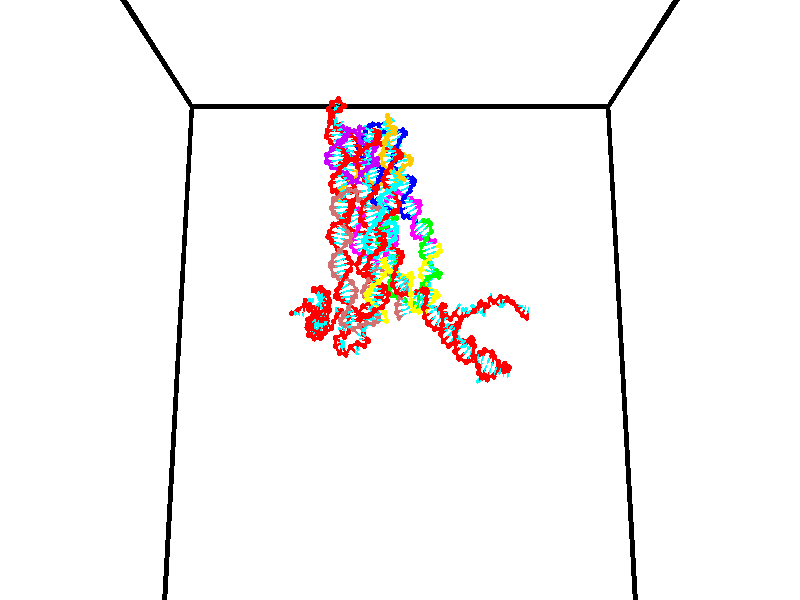 // switches for output
#declare DRAW_BASES = 1; // possible values are 0, 1; only relevant for DNA ribbons
#declare DRAW_BASES_TYPE = 3; // possible values are 1, 2, 3; only relevant for DNA ribbons
#declare DRAW_FOG = 0; // set to 1 to enable fog

#include "colors.inc"

#include "transforms.inc"
background { rgb <1, 1, 1>}

#default {
   normal{
       ripples 0.25
       frequency 0.20
       turbulence 0.2
       lambda 5
   }
	finish {
		phong 0.1
		phong_size 40.
	}
}

// original window dimensions: 1024x640


// camera settings

camera {
	sky <0, 0.179814, -0.983701>
	up <0, 0.179814, -0.983701>
	right 1.6 * <1, 0, 0>
	location <35, 94.9851, 44.8844>
	look_at <35, 29.7336, 32.9568>
	direction <0, -65.2515, -11.9276>
	angle 67.0682
}


# declare cpy_camera_pos = <35, 94.9851, 44.8844>;
# if (DRAW_FOG = 1)
fog {
	fog_type 2
	up vnormalize(cpy_camera_pos)
	color rgbt<1,1,1,0.3>
	distance 1e-5
	fog_alt 3e-3
	fog_offset 56
}
# end


// LIGHTS

# declare lum = 6;
global_settings {
	ambient_light rgb lum * <0.05, 0.05, 0.05>
	max_trace_level 15
}# declare cpy_direct_light_amount = 0.25;
light_source
{	1000 * <-1, -1.16352, -0.803886>,
	rgb lum * cpy_direct_light_amount
	parallel
}

light_source
{	1000 * <1, 1.16352, 0.803886>,
	rgb lum * cpy_direct_light_amount
	parallel
}

// strand 0

// nucleotide -1

// particle -1
sphere {
	<24.013830, 34.605934, 34.999325> 0.250000
	pigment { color rgbt <1,0,0,0> }
	no_shadow
}
cylinder {
	<24.276894, 34.904583, 35.039391>,  <24.434732, 35.083775, 35.063431>, 0.100000
	pigment { color rgbt <1,0,0,0> }
	no_shadow
}
cylinder {
	<24.276894, 34.904583, 35.039391>,  <24.013830, 34.605934, 34.999325>, 0.100000
	pigment { color rgbt <1,0,0,0> }
	no_shadow
}

// particle -1
sphere {
	<24.276894, 34.904583, 35.039391> 0.100000
	pigment { color rgbt <1,0,0,0> }
	no_shadow
}
sphere {
	0, 1
	scale<0.080000,0.200000,0.300000>
	matrix <0.753212, -0.649546, -0.103734,
		-0.012389, 0.143667, -0.989549,
		0.657661, 0.746625, 0.100164,
		24.474192, 35.128571, 35.069439>
	pigment { color rgbt <0,1,1,0> }
	no_shadow
}
cylinder {
	<24.635553, 34.296242, 34.612785>,  <24.013830, 34.605934, 34.999325>, 0.130000
	pigment { color rgbt <1,0,0,0> }
	no_shadow
}

// nucleotide -1

// particle -1
sphere {
	<24.635553, 34.296242, 34.612785> 0.250000
	pigment { color rgbt <1,0,0,0> }
	no_shadow
}
cylinder {
	<24.747000, 34.597752, 34.850842>,  <24.813868, 34.778660, 34.993675>, 0.100000
	pigment { color rgbt <1,0,0,0> }
	no_shadow
}
cylinder {
	<24.747000, 34.597752, 34.850842>,  <24.635553, 34.296242, 34.612785>, 0.100000
	pigment { color rgbt <1,0,0,0> }
	no_shadow
}

// particle -1
sphere {
	<24.747000, 34.597752, 34.850842> 0.100000
	pigment { color rgbt <1,0,0,0> }
	no_shadow
}
sphere {
	0, 1
	scale<0.080000,0.200000,0.300000>
	matrix <0.931024, -0.364081, 0.025265,
		0.235724, 0.547050, -0.803225,
		0.278618, 0.753778, 0.595140,
		24.830585, 34.823883, 35.029385>
	pigment { color rgbt <0,1,1,0> }
	no_shadow
}
cylinder {
	<25.292622, 34.808048, 34.354805>,  <24.635553, 34.296242, 34.612785>, 0.130000
	pigment { color rgbt <1,0,0,0> }
	no_shadow
}

// nucleotide -1

// particle -1
sphere {
	<25.292622, 34.808048, 34.354805> 0.250000
	pigment { color rgbt <1,0,0,0> }
	no_shadow
}
cylinder {
	<25.256184, 34.772442, 34.751549>,  <25.234320, 34.751080, 34.989594>, 0.100000
	pigment { color rgbt <1,0,0,0> }
	no_shadow
}
cylinder {
	<25.256184, 34.772442, 34.751549>,  <25.292622, 34.808048, 34.354805>, 0.100000
	pigment { color rgbt <1,0,0,0> }
	no_shadow
}

// particle -1
sphere {
	<25.256184, 34.772442, 34.751549> 0.100000
	pigment { color rgbt <1,0,0,0> }
	no_shadow
}
sphere {
	0, 1
	scale<0.080000,0.200000,0.300000>
	matrix <0.915311, -0.399856, 0.048182,
		0.392311, 0.912245, 0.117900,
		-0.091096, -0.089013, 0.991856,
		25.228855, 34.745739, 35.049107>
	pigment { color rgbt <0,1,1,0> }
	no_shadow
}
cylinder {
	<25.490414, 35.444698, 34.052040>,  <25.292622, 34.808048, 34.354805>, 0.130000
	pigment { color rgbt <1,0,0,0> }
	no_shadow
}

// nucleotide -1

// particle -1
sphere {
	<25.490414, 35.444698, 34.052040> 0.250000
	pigment { color rgbt <1,0,0,0> }
	no_shadow
}
cylinder {
	<25.866978, 35.573715, 34.091454>,  <26.092916, 35.651127, 34.115101>, 0.100000
	pigment { color rgbt <1,0,0,0> }
	no_shadow
}
cylinder {
	<25.866978, 35.573715, 34.091454>,  <25.490414, 35.444698, 34.052040>, 0.100000
	pigment { color rgbt <1,0,0,0> }
	no_shadow
}

// particle -1
sphere {
	<25.866978, 35.573715, 34.091454> 0.100000
	pigment { color rgbt <1,0,0,0> }
	no_shadow
}
sphere {
	0, 1
	scale<0.080000,0.200000,0.300000>
	matrix <-0.327698, 0.943888, 0.041103,
		-0.079751, -0.070986, 0.994284,
		0.941411, 0.322546, 0.098538,
		26.149401, 35.670479, 34.121014>
	pigment { color rgbt <0,1,1,0> }
	no_shadow
}
cylinder {
	<25.648682, 35.985847, 34.556667>,  <25.490414, 35.444698, 34.052040>, 0.130000
	pigment { color rgbt <1,0,0,0> }
	no_shadow
}

// nucleotide -1

// particle -1
sphere {
	<25.648682, 35.985847, 34.556667> 0.250000
	pigment { color rgbt <1,0,0,0> }
	no_shadow
}
cylinder {
	<25.987539, 36.064503, 34.359211>,  <26.190853, 36.111698, 34.240738>, 0.100000
	pigment { color rgbt <1,0,0,0> }
	no_shadow
}
cylinder {
	<25.987539, 36.064503, 34.359211>,  <25.648682, 35.985847, 34.556667>, 0.100000
	pigment { color rgbt <1,0,0,0> }
	no_shadow
}

// particle -1
sphere {
	<25.987539, 36.064503, 34.359211> 0.100000
	pigment { color rgbt <1,0,0,0> }
	no_shadow
}
sphere {
	0, 1
	scale<0.080000,0.200000,0.300000>
	matrix <-0.208845, 0.977458, 0.030970,
		0.488600, 0.076858, 0.869116,
		0.847145, 0.196643, -0.493637,
		26.241682, 36.123497, 34.211121>
	pigment { color rgbt <0,1,1,0> }
	no_shadow
}
cylinder {
	<26.042366, 36.420166, 34.993660>,  <25.648682, 35.985847, 34.556667>, 0.130000
	pigment { color rgbt <1,0,0,0> }
	no_shadow
}

// nucleotide -1

// particle -1
sphere {
	<26.042366, 36.420166, 34.993660> 0.250000
	pigment { color rgbt <1,0,0,0> }
	no_shadow
}
cylinder {
	<26.060469, 36.475174, 34.597874>,  <26.071329, 36.508179, 34.360401>, 0.100000
	pigment { color rgbt <1,0,0,0> }
	no_shadow
}
cylinder {
	<26.060469, 36.475174, 34.597874>,  <26.042366, 36.420166, 34.993660>, 0.100000
	pigment { color rgbt <1,0,0,0> }
	no_shadow
}

// particle -1
sphere {
	<26.060469, 36.475174, 34.597874> 0.100000
	pigment { color rgbt <1,0,0,0> }
	no_shadow
}
sphere {
	0, 1
	scale<0.080000,0.200000,0.300000>
	matrix <-0.304967, 0.945099, 0.117404,
		0.951287, 0.296442, 0.084708,
		0.045254, 0.137518, -0.989465,
		26.074045, 36.516430, 34.301033>
	pigment { color rgbt <0,1,1,0> }
	no_shadow
}
cylinder {
	<26.166767, 37.037628, 34.689209>,  <26.042366, 36.420166, 34.993660>, 0.130000
	pigment { color rgbt <1,0,0,0> }
	no_shadow
}

// nucleotide -1

// particle -1
sphere {
	<26.166767, 37.037628, 34.689209> 0.250000
	pigment { color rgbt <1,0,0,0> }
	no_shadow
}
cylinder {
	<26.547628, 37.050545, 34.810776>,  <26.776146, 37.058292, 34.883717>, 0.100000
	pigment { color rgbt <1,0,0,0> }
	no_shadow
}
cylinder {
	<26.547628, 37.050545, 34.810776>,  <26.166767, 37.037628, 34.689209>, 0.100000
	pigment { color rgbt <1,0,0,0> }
	no_shadow
}

// particle -1
sphere {
	<26.547628, 37.050545, 34.810776> 0.100000
	pigment { color rgbt <1,0,0,0> }
	no_shadow
}
sphere {
	0, 1
	scale<0.080000,0.200000,0.300000>
	matrix <0.018617, 0.986430, -0.163122,
		-0.305056, 0.160975, 0.938631,
		0.952153, 0.032287, 0.303913,
		26.833275, 37.060230, 34.901951>
	pigment { color rgbt <0,1,1,0> }
	no_shadow
}
cylinder {
	<26.333584, 37.573677, 35.139942>,  <26.166767, 37.037628, 34.689209>, 0.130000
	pigment { color rgbt <1,0,0,0> }
	no_shadow
}

// nucleotide -1

// particle -1
sphere {
	<26.333584, 37.573677, 35.139942> 0.250000
	pigment { color rgbt <1,0,0,0> }
	no_shadow
}
cylinder {
	<26.702755, 37.500046, 35.004696>,  <26.924257, 37.455868, 34.923546>, 0.100000
	pigment { color rgbt <1,0,0,0> }
	no_shadow
}
cylinder {
	<26.702755, 37.500046, 35.004696>,  <26.333584, 37.573677, 35.139942>, 0.100000
	pigment { color rgbt <1,0,0,0> }
	no_shadow
}

// particle -1
sphere {
	<26.702755, 37.500046, 35.004696> 0.100000
	pigment { color rgbt <1,0,0,0> }
	no_shadow
}
sphere {
	0, 1
	scale<0.080000,0.200000,0.300000>
	matrix <0.130475, 0.975861, -0.175135,
		0.362194, 0.117520, 0.924664,
		0.922925, -0.184078, -0.338118,
		26.979633, 37.444824, 34.903259>
	pigment { color rgbt <0,1,1,0> }
	no_shadow
}
cylinder {
	<26.705122, 37.914688, 35.495110>,  <26.333584, 37.573677, 35.139942>, 0.130000
	pigment { color rgbt <1,0,0,0> }
	no_shadow
}

// nucleotide -1

// particle -1
sphere {
	<26.705122, 37.914688, 35.495110> 0.250000
	pigment { color rgbt <1,0,0,0> }
	no_shadow
}
cylinder {
	<26.919523, 37.859596, 35.161949>,  <27.048164, 37.826542, 34.962051>, 0.100000
	pigment { color rgbt <1,0,0,0> }
	no_shadow
}
cylinder {
	<26.919523, 37.859596, 35.161949>,  <26.705122, 37.914688, 35.495110>, 0.100000
	pigment { color rgbt <1,0,0,0> }
	no_shadow
}

// particle -1
sphere {
	<26.919523, 37.859596, 35.161949> 0.100000
	pigment { color rgbt <1,0,0,0> }
	no_shadow
}
sphere {
	0, 1
	scale<0.080000,0.200000,0.300000>
	matrix <0.109600, 0.989605, -0.093106,
		0.837070, -0.041381, 0.545529,
		0.536006, -0.137726, -0.832904,
		27.080324, 37.818279, 34.912079>
	pigment { color rgbt <0,1,1,0> }
	no_shadow
}
cylinder {
	<27.283110, 38.328445, 35.568645>,  <26.705122, 37.914688, 35.495110>, 0.130000
	pigment { color rgbt <1,0,0,0> }
	no_shadow
}

// nucleotide -1

// particle -1
sphere {
	<27.283110, 38.328445, 35.568645> 0.250000
	pigment { color rgbt <1,0,0,0> }
	no_shadow
}
cylinder {
	<27.300348, 38.258556, 35.175175>,  <27.310692, 38.216621, 34.939095>, 0.100000
	pigment { color rgbt <1,0,0,0> }
	no_shadow
}
cylinder {
	<27.300348, 38.258556, 35.175175>,  <27.283110, 38.328445, 35.568645>, 0.100000
	pigment { color rgbt <1,0,0,0> }
	no_shadow
}

// particle -1
sphere {
	<27.300348, 38.258556, 35.175175> 0.100000
	pigment { color rgbt <1,0,0,0> }
	no_shadow
}
sphere {
	0, 1
	scale<0.080000,0.200000,0.300000>
	matrix <0.355681, 0.922763, -0.148321,
		0.933613, -0.343483, 0.101911,
		0.043094, -0.174722, -0.983674,
		27.313276, 38.206139, 34.880074>
	pigment { color rgbt <0,1,1,0> }
	no_shadow
}
cylinder {
	<27.900875, 38.609188, 35.374165>,  <27.283110, 38.328445, 35.568645>, 0.130000
	pigment { color rgbt <1,0,0,0> }
	no_shadow
}

// nucleotide -1

// particle -1
sphere {
	<27.900875, 38.609188, 35.374165> 0.250000
	pigment { color rgbt <1,0,0,0> }
	no_shadow
}
cylinder {
	<27.693630, 38.584446, 35.032936>,  <27.569283, 38.569599, 34.828197>, 0.100000
	pigment { color rgbt <1,0,0,0> }
	no_shadow
}
cylinder {
	<27.693630, 38.584446, 35.032936>,  <27.900875, 38.609188, 35.374165>, 0.100000
	pigment { color rgbt <1,0,0,0> }
	no_shadow
}

// particle -1
sphere {
	<27.693630, 38.584446, 35.032936> 0.100000
	pigment { color rgbt <1,0,0,0> }
	no_shadow
}
sphere {
	0, 1
	scale<0.080000,0.200000,0.300000>
	matrix <0.299416, 0.921155, -0.248642,
		0.801192, -0.384248, -0.458743,
		-0.518114, -0.061856, -0.853072,
		27.538197, 38.565887, 34.777016>
	pigment { color rgbt <0,1,1,0> }
	no_shadow
}
cylinder {
	<28.336830, 38.837223, 34.739861>,  <27.900875, 38.609188, 35.374165>, 0.130000
	pigment { color rgbt <1,0,0,0> }
	no_shadow
}

// nucleotide -1

// particle -1
sphere {
	<28.336830, 38.837223, 34.739861> 0.250000
	pigment { color rgbt <1,0,0,0> }
	no_shadow
}
cylinder {
	<27.946453, 38.898960, 34.678265>,  <27.712227, 38.936001, 34.641308>, 0.100000
	pigment { color rgbt <1,0,0,0> }
	no_shadow
}
cylinder {
	<27.946453, 38.898960, 34.678265>,  <28.336830, 38.837223, 34.739861>, 0.100000
	pigment { color rgbt <1,0,0,0> }
	no_shadow
}

// particle -1
sphere {
	<27.946453, 38.898960, 34.678265> 0.100000
	pigment { color rgbt <1,0,0,0> }
	no_shadow
}
sphere {
	0, 1
	scale<0.080000,0.200000,0.300000>
	matrix <0.200333, 0.913522, -0.354041,
		0.086031, -0.376373, -0.922465,
		-0.975943, 0.154342, -0.153992,
		27.653669, 38.945263, 34.632069>
	pigment { color rgbt <0,1,1,0> }
	no_shadow
}
cylinder {
	<28.313814, 39.401726, 34.163021>,  <28.336830, 38.837223, 34.739861>, 0.130000
	pigment { color rgbt <1,0,0,0> }
	no_shadow
}

// nucleotide -1

// particle -1
sphere {
	<28.313814, 39.401726, 34.163021> 0.250000
	pigment { color rgbt <1,0,0,0> }
	no_shadow
}
cylinder {
	<27.964130, 39.395088, 34.357128>,  <27.754320, 39.391106, 34.473591>, 0.100000
	pigment { color rgbt <1,0,0,0> }
	no_shadow
}
cylinder {
	<27.964130, 39.395088, 34.357128>,  <28.313814, 39.401726, 34.163021>, 0.100000
	pigment { color rgbt <1,0,0,0> }
	no_shadow
}

// particle -1
sphere {
	<27.964130, 39.395088, 34.357128> 0.100000
	pigment { color rgbt <1,0,0,0> }
	no_shadow
}
sphere {
	0, 1
	scale<0.080000,0.200000,0.300000>
	matrix <-0.215883, 0.908478, -0.357858,
		-0.434914, -0.417604, -0.797783,
		-0.874211, -0.016590, 0.485263,
		27.701868, 39.390110, 34.502708>
	pigment { color rgbt <0,1,1,0> }
	no_shadow
}
cylinder {
	<27.597754, 39.550110, 33.776871>,  <28.313814, 39.401726, 34.163021>, 0.130000
	pigment { color rgbt <1,0,0,0> }
	no_shadow
}

// nucleotide -1

// particle -1
sphere {
	<27.597754, 39.550110, 33.776871> 0.250000
	pigment { color rgbt <1,0,0,0> }
	no_shadow
}
cylinder {
	<27.615898, 39.679619, 34.154888>,  <27.626785, 39.757324, 34.381699>, 0.100000
	pigment { color rgbt <1,0,0,0> }
	no_shadow
}
cylinder {
	<27.615898, 39.679619, 34.154888>,  <27.597754, 39.550110, 33.776871>, 0.100000
	pigment { color rgbt <1,0,0,0> }
	no_shadow
}

// particle -1
sphere {
	<27.615898, 39.679619, 34.154888> 0.100000
	pigment { color rgbt <1,0,0,0> }
	no_shadow
}
sphere {
	0, 1
	scale<0.080000,0.200000,0.300000>
	matrix <-0.281089, 0.911936, -0.298934,
		-0.958609, -0.252082, 0.132376,
		0.045362, 0.323770, 0.945048,
		27.629507, 39.776749, 34.438404>
	pigment { color rgbt <0,1,1,0> }
	no_shadow
}
cylinder {
	<26.933569, 39.843460, 34.030708>,  <27.597754, 39.550110, 33.776871>, 0.130000
	pigment { color rgbt <1,0,0,0> }
	no_shadow
}

// nucleotide -1

// particle -1
sphere {
	<26.933569, 39.843460, 34.030708> 0.250000
	pigment { color rgbt <1,0,0,0> }
	no_shadow
}
cylinder {
	<27.212860, 40.016731, 34.258686>,  <27.380434, 40.120693, 34.395473>, 0.100000
	pigment { color rgbt <1,0,0,0> }
	no_shadow
}
cylinder {
	<27.212860, 40.016731, 34.258686>,  <26.933569, 39.843460, 34.030708>, 0.100000
	pigment { color rgbt <1,0,0,0> }
	no_shadow
}

// particle -1
sphere {
	<27.212860, 40.016731, 34.258686> 0.100000
	pigment { color rgbt <1,0,0,0> }
	no_shadow
}
sphere {
	0, 1
	scale<0.080000,0.200000,0.300000>
	matrix <-0.331641, 0.901293, -0.278721,
		-0.634423, 0.005593, 0.772966,
		0.698228, 0.433174, 0.569946,
		27.422329, 40.146683, 34.429668>
	pigment { color rgbt <0,1,1,0> }
	no_shadow
}
cylinder {
	<26.829653, 39.154713, 33.788502>,  <26.933569, 39.843460, 34.030708>, 0.130000
	pigment { color rgbt <1,0,0,0> }
	no_shadow
}

// nucleotide -1

// particle -1
sphere {
	<26.829653, 39.154713, 33.788502> 0.250000
	pigment { color rgbt <1,0,0,0> }
	no_shadow
}
cylinder {
	<27.127058, 39.012314, 34.014938>,  <27.305500, 38.926872, 34.150799>, 0.100000
	pigment { color rgbt <1,0,0,0> }
	no_shadow
}
cylinder {
	<27.127058, 39.012314, 34.014938>,  <26.829653, 39.154713, 33.788502>, 0.100000
	pigment { color rgbt <1,0,0,0> }
	no_shadow
}

// particle -1
sphere {
	<27.127058, 39.012314, 34.014938> 0.100000
	pigment { color rgbt <1,0,0,0> }
	no_shadow
}
sphere {
	0, 1
	scale<0.080000,0.200000,0.300000>
	matrix <-0.478917, -0.874280, 0.079207,
		0.466721, -0.330000, -0.820531,
		0.743512, -0.355999, 0.566087,
		27.350111, 38.905514, 34.184765>
	pigment { color rgbt <0,1,1,0> }
	no_shadow
}
cylinder {
	<26.829369, 38.485912, 33.655010>,  <26.829653, 39.154713, 33.788502>, 0.130000
	pigment { color rgbt <1,0,0,0> }
	no_shadow
}

// nucleotide -1

// particle -1
sphere {
	<26.829369, 38.485912, 33.655010> 0.250000
	pigment { color rgbt <1,0,0,0> }
	no_shadow
}
cylinder {
	<27.069202, 38.486694, 33.975132>,  <27.213102, 38.487164, 34.167206>, 0.100000
	pigment { color rgbt <1,0,0,0> }
	no_shadow
}
cylinder {
	<27.069202, 38.486694, 33.975132>,  <26.829369, 38.485912, 33.655010>, 0.100000
	pigment { color rgbt <1,0,0,0> }
	no_shadow
}

// particle -1
sphere {
	<27.069202, 38.486694, 33.975132> 0.100000
	pigment { color rgbt <1,0,0,0> }
	no_shadow
}
sphere {
	0, 1
	scale<0.080000,0.200000,0.300000>
	matrix <-0.369138, -0.886597, 0.278717,
		0.710095, -0.462539, -0.530870,
		0.599585, 0.001951, 0.800309,
		27.249079, 38.487278, 34.215225>
	pigment { color rgbt <0,1,1,0> }
	no_shadow
}
cylinder {
	<27.228817, 37.910343, 33.599415>,  <26.829369, 38.485912, 33.655010>, 0.130000
	pigment { color rgbt <1,0,0,0> }
	no_shadow
}

// nucleotide -1

// particle -1
sphere {
	<27.228817, 37.910343, 33.599415> 0.250000
	pigment { color rgbt <1,0,0,0> }
	no_shadow
}
cylinder {
	<27.254608, 38.001232, 33.988098>,  <27.270082, 38.055767, 34.221306>, 0.100000
	pigment { color rgbt <1,0,0,0> }
	no_shadow
}
cylinder {
	<27.254608, 38.001232, 33.988098>,  <27.228817, 37.910343, 33.599415>, 0.100000
	pigment { color rgbt <1,0,0,0> }
	no_shadow
}

// particle -1
sphere {
	<27.254608, 38.001232, 33.988098> 0.100000
	pigment { color rgbt <1,0,0,0> }
	no_shadow
}
sphere {
	0, 1
	scale<0.080000,0.200000,0.300000>
	matrix <-0.069253, -0.970365, 0.231507,
		0.995513, -0.082221, -0.046832,
		0.064479, 0.227225, 0.971705,
		27.273952, 38.069401, 34.279610>
	pigment { color rgbt <0,1,1,0> }
	no_shadow
}
cylinder {
	<27.885658, 37.533485, 33.966614>,  <27.228817, 37.910343, 33.599415>, 0.130000
	pigment { color rgbt <1,0,0,0> }
	no_shadow
}

// nucleotide -1

// particle -1
sphere {
	<27.885658, 37.533485, 33.966614> 0.250000
	pigment { color rgbt <1,0,0,0> }
	no_shadow
}
cylinder {
	<27.613903, 37.629990, 34.243809>,  <27.450850, 37.687893, 34.410126>, 0.100000
	pigment { color rgbt <1,0,0,0> }
	no_shadow
}
cylinder {
	<27.613903, 37.629990, 34.243809>,  <27.885658, 37.533485, 33.966614>, 0.100000
	pigment { color rgbt <1,0,0,0> }
	no_shadow
}

// particle -1
sphere {
	<27.613903, 37.629990, 34.243809> 0.100000
	pigment { color rgbt <1,0,0,0> }
	no_shadow
}
sphere {
	0, 1
	scale<0.080000,0.200000,0.300000>
	matrix <-0.009390, -0.947184, 0.320554,
		0.733721, 0.211272, 0.645769,
		-0.679386, 0.241261, 0.692985,
		27.410088, 37.702370, 34.451706>
	pigment { color rgbt <0,1,1,0> }
	no_shadow
}
cylinder {
	<28.124746, 37.134548, 34.460789>,  <27.885658, 37.533485, 33.966614>, 0.130000
	pigment { color rgbt <1,0,0,0> }
	no_shadow
}

// nucleotide -1

// particle -1
sphere {
	<28.124746, 37.134548, 34.460789> 0.250000
	pigment { color rgbt <1,0,0,0> }
	no_shadow
}
cylinder {
	<27.756512, 37.231594, 34.583202>,  <27.535570, 37.289822, 34.656651>, 0.100000
	pigment { color rgbt <1,0,0,0> }
	no_shadow
}
cylinder {
	<27.756512, 37.231594, 34.583202>,  <28.124746, 37.134548, 34.460789>, 0.100000
	pigment { color rgbt <1,0,0,0> }
	no_shadow
}

// particle -1
sphere {
	<27.756512, 37.231594, 34.583202> 0.100000
	pigment { color rgbt <1,0,0,0> }
	no_shadow
}
sphere {
	0, 1
	scale<0.080000,0.200000,0.300000>
	matrix <-0.087890, -0.892231, 0.442943,
		0.380518, 0.380871, 0.842700,
		-0.920588, 0.242613, 0.306035,
		27.480335, 37.304379, 34.675014>
	pigment { color rgbt <0,1,1,0> }
	no_shadow
}
cylinder {
	<28.121721, 37.050854, 35.117523>,  <28.124746, 37.134548, 34.460789>, 0.130000
	pigment { color rgbt <1,0,0,0> }
	no_shadow
}

// nucleotide -1

// particle -1
sphere {
	<28.121721, 37.050854, 35.117523> 0.250000
	pigment { color rgbt <1,0,0,0> }
	no_shadow
}
cylinder {
	<27.739605, 37.010826, 35.006237>,  <27.510334, 36.986809, 34.939465>, 0.100000
	pigment { color rgbt <1,0,0,0> }
	no_shadow
}
cylinder {
	<27.739605, 37.010826, 35.006237>,  <28.121721, 37.050854, 35.117523>, 0.100000
	pigment { color rgbt <1,0,0,0> }
	no_shadow
}

// particle -1
sphere {
	<27.739605, 37.010826, 35.006237> 0.100000
	pigment { color rgbt <1,0,0,0> }
	no_shadow
}
sphere {
	0, 1
	scale<0.080000,0.200000,0.300000>
	matrix <-0.051449, -0.870366, 0.489710,
		-0.291153, 0.482130, 0.826305,
		-0.955292, -0.100068, -0.278215,
		27.453018, 36.980804, 34.922771>
	pigment { color rgbt <0,1,1,0> }
	no_shadow
}
cylinder {
	<27.883659, 36.881927, 35.772873>,  <28.121721, 37.050854, 35.117523>, 0.130000
	pigment { color rgbt <1,0,0,0> }
	no_shadow
}

// nucleotide -1

// particle -1
sphere {
	<27.883659, 36.881927, 35.772873> 0.250000
	pigment { color rgbt <1,0,0,0> }
	no_shadow
}
cylinder {
	<27.691998, 36.772339, 35.439323>,  <27.577000, 36.706585, 35.239193>, 0.100000
	pigment { color rgbt <1,0,0,0> }
	no_shadow
}
cylinder {
	<27.691998, 36.772339, 35.439323>,  <27.883659, 36.881927, 35.772873>, 0.100000
	pigment { color rgbt <1,0,0,0> }
	no_shadow
}

// particle -1
sphere {
	<27.691998, 36.772339, 35.439323> 0.100000
	pigment { color rgbt <1,0,0,0> }
	no_shadow
}
sphere {
	0, 1
	scale<0.080000,0.200000,0.300000>
	matrix <0.017326, -0.952806, 0.303086,
		-0.877558, 0.130778, 0.461290,
		-0.479157, -0.273968, -0.833877,
		27.548250, 36.690147, 35.189159>
	pigment { color rgbt <0,1,1,0> }
	no_shadow
}
cylinder {
	<27.279854, 36.496983, 35.879440>,  <27.883659, 36.881927, 35.772873>, 0.130000
	pigment { color rgbt <1,0,0,0> }
	no_shadow
}

// nucleotide -1

// particle -1
sphere {
	<27.279854, 36.496983, 35.879440> 0.250000
	pigment { color rgbt <1,0,0,0> }
	no_shadow
}
cylinder {
	<27.421444, 36.377747, 35.524849>,  <27.506399, 36.306206, 35.312096>, 0.100000
	pigment { color rgbt <1,0,0,0> }
	no_shadow
}
cylinder {
	<27.421444, 36.377747, 35.524849>,  <27.279854, 36.496983, 35.879440>, 0.100000
	pigment { color rgbt <1,0,0,0> }
	no_shadow
}

// particle -1
sphere {
	<27.421444, 36.377747, 35.524849> 0.100000
	pigment { color rgbt <1,0,0,0> }
	no_shadow
}
sphere {
	0, 1
	scale<0.080000,0.200000,0.300000>
	matrix <-0.056869, -0.952953, 0.297736,
		-0.933523, -0.054979, -0.354276,
		0.353977, -0.298091, -0.886477,
		27.527637, 36.288319, 35.258907>
	pigment { color rgbt <0,1,1,0> }
	no_shadow
}
cylinder {
	<26.795071, 36.184341, 35.361073>,  <27.279854, 36.496983, 35.879440>, 0.130000
	pigment { color rgbt <1,0,0,0> }
	no_shadow
}

// nucleotide -1

// particle -1
sphere {
	<26.795071, 36.184341, 35.361073> 0.250000
	pigment { color rgbt <1,0,0,0> }
	no_shadow
}
cylinder {
	<27.164909, 36.032459, 35.373371>,  <27.386812, 35.941330, 35.380749>, 0.100000
	pigment { color rgbt <1,0,0,0> }
	no_shadow
}
cylinder {
	<27.164909, 36.032459, 35.373371>,  <26.795071, 36.184341, 35.361073>, 0.100000
	pigment { color rgbt <1,0,0,0> }
	no_shadow
}

// particle -1
sphere {
	<27.164909, 36.032459, 35.373371> 0.100000
	pigment { color rgbt <1,0,0,0> }
	no_shadow
}
sphere {
	0, 1
	scale<0.080000,0.200000,0.300000>
	matrix <-0.371484, -0.880812, 0.293548,
		-0.084378, -0.282836, -0.955450,
		0.924597, -0.379703, 0.030748,
		27.442289, 35.918549, 35.382595>
	pigment { color rgbt <0,1,1,0> }
	no_shadow
}
cylinder {
	<26.832487, 35.752563, 34.902870>,  <26.795071, 36.184341, 35.361073>, 0.130000
	pigment { color rgbt <1,0,0,0> }
	no_shadow
}

// nucleotide -1

// particle -1
sphere {
	<26.832487, 35.752563, 34.902870> 0.250000
	pigment { color rgbt <1,0,0,0> }
	no_shadow
}
cylinder {
	<27.075148, 35.686821, 35.213989>,  <27.220743, 35.647377, 35.400661>, 0.100000
	pigment { color rgbt <1,0,0,0> }
	no_shadow
}
cylinder {
	<27.075148, 35.686821, 35.213989>,  <26.832487, 35.752563, 34.902870>, 0.100000
	pigment { color rgbt <1,0,0,0> }
	no_shadow
}

// particle -1
sphere {
	<27.075148, 35.686821, 35.213989> 0.100000
	pigment { color rgbt <1,0,0,0> }
	no_shadow
}
sphere {
	0, 1
	scale<0.080000,0.200000,0.300000>
	matrix <-0.396374, -0.910637, 0.116733,
		0.689104, -0.379114, -0.617583,
		0.606649, -0.164353, 0.777795,
		27.257143, 35.637516, 35.447327>
	pigment { color rgbt <0,1,1,0> }
	no_shadow
}
cylinder {
	<26.710340, 35.138306, 34.945076>,  <26.832487, 35.752563, 34.902870>, 0.130000
	pigment { color rgbt <1,0,0,0> }
	no_shadow
}

// nucleotide -1

// particle -1
sphere {
	<26.710340, 35.138306, 34.945076> 0.250000
	pigment { color rgbt <1,0,0,0> }
	no_shadow
}
cylinder {
	<26.892925, 35.177795, 35.298775>,  <27.002476, 35.201488, 35.510994>, 0.100000
	pigment { color rgbt <1,0,0,0> }
	no_shadow
}
cylinder {
	<26.892925, 35.177795, 35.298775>,  <26.710340, 35.138306, 34.945076>, 0.100000
	pigment { color rgbt <1,0,0,0> }
	no_shadow
}

// particle -1
sphere {
	<26.892925, 35.177795, 35.298775> 0.100000
	pigment { color rgbt <1,0,0,0> }
	no_shadow
}
sphere {
	0, 1
	scale<0.080000,0.200000,0.300000>
	matrix <-0.448558, -0.832753, 0.324528,
		0.768398, -0.544772, -0.335838,
		0.456464, 0.098724, 0.884248,
		27.029865, 35.207413, 35.564049>
	pigment { color rgbt <0,1,1,0> }
	no_shadow
}
cylinder {
	<27.220509, 34.517429, 35.027138>,  <26.710340, 35.138306, 34.945076>, 0.130000
	pigment { color rgbt <1,0,0,0> }
	no_shadow
}

// nucleotide -1

// particle -1
sphere {
	<27.220509, 34.517429, 35.027138> 0.250000
	pigment { color rgbt <1,0,0,0> }
	no_shadow
}
cylinder {
	<27.077513, 34.669441, 35.368378>,  <26.991714, 34.760647, 35.573120>, 0.100000
	pigment { color rgbt <1,0,0,0> }
	no_shadow
}
cylinder {
	<27.077513, 34.669441, 35.368378>,  <27.220509, 34.517429, 35.027138>, 0.100000
	pigment { color rgbt <1,0,0,0> }
	no_shadow
}

// particle -1
sphere {
	<27.077513, 34.669441, 35.368378> 0.100000
	pigment { color rgbt <1,0,0,0> }
	no_shadow
}
sphere {
	0, 1
	scale<0.080000,0.200000,0.300000>
	matrix <-0.261065, -0.917712, 0.299414,
		0.896686, -0.115677, 0.427285,
		-0.357490, 0.380030, 0.853099,
		26.970266, 34.783451, 35.624306>
	pigment { color rgbt <0,1,1,0> }
	no_shadow
}
cylinder {
	<27.581951, 34.186409, 35.579372>,  <27.220509, 34.517429, 35.027138>, 0.130000
	pigment { color rgbt <1,0,0,0> }
	no_shadow
}

// nucleotide -1

// particle -1
sphere {
	<27.581951, 34.186409, 35.579372> 0.250000
	pigment { color rgbt <1,0,0,0> }
	no_shadow
}
cylinder {
	<27.221914, 34.312885, 35.699272>,  <27.005892, 34.388771, 35.771214>, 0.100000
	pigment { color rgbt <1,0,0,0> }
	no_shadow
}
cylinder {
	<27.221914, 34.312885, 35.699272>,  <27.581951, 34.186409, 35.579372>, 0.100000
	pigment { color rgbt <1,0,0,0> }
	no_shadow
}

// particle -1
sphere {
	<27.221914, 34.312885, 35.699272> 0.100000
	pigment { color rgbt <1,0,0,0> }
	no_shadow
}
sphere {
	0, 1
	scale<0.080000,0.200000,0.300000>
	matrix <-0.212301, -0.919080, 0.331994,
		0.380472, 0.235188, 0.894387,
		-0.900094, 0.316194, 0.299754,
		26.951885, 34.407742, 35.789200>
	pigment { color rgbt <0,1,1,0> }
	no_shadow
}
cylinder {
	<27.473274, 33.974648, 36.353630>,  <27.581951, 34.186409, 35.579372>, 0.130000
	pigment { color rgbt <1,0,0,0> }
	no_shadow
}

// nucleotide -1

// particle -1
sphere {
	<27.473274, 33.974648, 36.353630> 0.250000
	pigment { color rgbt <1,0,0,0> }
	no_shadow
}
cylinder {
	<27.123489, 34.048489, 36.174191>,  <26.913618, 34.092793, 36.066528>, 0.100000
	pigment { color rgbt <1,0,0,0> }
	no_shadow
}
cylinder {
	<27.123489, 34.048489, 36.174191>,  <27.473274, 33.974648, 36.353630>, 0.100000
	pigment { color rgbt <1,0,0,0> }
	no_shadow
}

// particle -1
sphere {
	<27.123489, 34.048489, 36.174191> 0.100000
	pigment { color rgbt <1,0,0,0> }
	no_shadow
}
sphere {
	0, 1
	scale<0.080000,0.200000,0.300000>
	matrix <-0.387612, -0.821935, 0.417348,
		-0.291678, 0.538837, 0.790303,
		-0.874461, 0.184600, -0.448600,
		26.861151, 34.103870, 36.039612>
	pigment { color rgbt <0,1,1,0> }
	no_shadow
}
cylinder {
	<26.964437, 33.649597, 36.871189>,  <27.473274, 33.974648, 36.353630>, 0.130000
	pigment { color rgbt <1,0,0,0> }
	no_shadow
}

// nucleotide -1

// particle -1
sphere {
	<26.964437, 33.649597, 36.871189> 0.250000
	pigment { color rgbt <1,0,0,0> }
	no_shadow
}
cylinder {
	<26.785780, 33.650185, 36.513306>,  <26.678585, 33.650536, 36.298576>, 0.100000
	pigment { color rgbt <1,0,0,0> }
	no_shadow
}
cylinder {
	<26.785780, 33.650185, 36.513306>,  <26.964437, 33.649597, 36.871189>, 0.100000
	pigment { color rgbt <1,0,0,0> }
	no_shadow
}

// particle -1
sphere {
	<26.785780, 33.650185, 36.513306> 0.100000
	pigment { color rgbt <1,0,0,0> }
	no_shadow
}
sphere {
	0, 1
	scale<0.080000,0.200000,0.300000>
	matrix <-0.432253, -0.875906, 0.214350,
		-0.783368, 0.482480, 0.391851,
		-0.446644, 0.001464, -0.894710,
		26.651787, 33.650623, 36.244892>
	pigment { color rgbt <0,1,1,0> }
	no_shadow
}
cylinder {
	<26.219370, 33.451977, 37.002365>,  <26.964437, 33.649597, 36.871189>, 0.130000
	pigment { color rgbt <1,0,0,0> }
	no_shadow
}

// nucleotide -1

// particle -1
sphere {
	<26.219370, 33.451977, 37.002365> 0.250000
	pigment { color rgbt <1,0,0,0> }
	no_shadow
}
cylinder {
	<26.300835, 33.401299, 36.614040>,  <26.349712, 33.370892, 36.381046>, 0.100000
	pigment { color rgbt <1,0,0,0> }
	no_shadow
}
cylinder {
	<26.300835, 33.401299, 36.614040>,  <26.219370, 33.451977, 37.002365>, 0.100000
	pigment { color rgbt <1,0,0,0> }
	no_shadow
}

// particle -1
sphere {
	<26.300835, 33.401299, 36.614040> 0.100000
	pigment { color rgbt <1,0,0,0> }
	no_shadow
}
sphere {
	0, 1
	scale<0.080000,0.200000,0.300000>
	matrix <-0.504196, -0.863561, 0.006930,
		-0.839231, 0.488067, -0.239754,
		0.203660, -0.126699, -0.970809,
		26.361933, 33.363289, 36.322796>
	pigment { color rgbt <0,1,1,0> }
	no_shadow
}
cylinder {
	<25.552378, 33.220047, 36.680653>,  <26.219370, 33.451977, 37.002365>, 0.130000
	pigment { color rgbt <1,0,0,0> }
	no_shadow
}

// nucleotide -1

// particle -1
sphere {
	<25.552378, 33.220047, 36.680653> 0.250000
	pigment { color rgbt <1,0,0,0> }
	no_shadow
}
cylinder {
	<25.876842, 33.079357, 36.493763>,  <26.071522, 32.994942, 36.381630>, 0.100000
	pigment { color rgbt <1,0,0,0> }
	no_shadow
}
cylinder {
	<25.876842, 33.079357, 36.493763>,  <25.552378, 33.220047, 36.680653>, 0.100000
	pigment { color rgbt <1,0,0,0> }
	no_shadow
}

// particle -1
sphere {
	<25.876842, 33.079357, 36.493763> 0.100000
	pigment { color rgbt <1,0,0,0> }
	no_shadow
}
sphere {
	0, 1
	scale<0.080000,0.200000,0.300000>
	matrix <-0.437199, -0.895337, -0.085019,
		-0.388421, 0.273236, -0.880040,
		0.811163, -0.351729, -0.467226,
		26.120192, 32.973839, 36.353596>
	pigment { color rgbt <0,1,1,0> }
	no_shadow
}
cylinder {
	<25.391029, 33.072224, 35.982414>,  <25.552378, 33.220047, 36.680653>, 0.130000
	pigment { color rgbt <1,0,0,0> }
	no_shadow
}

// nucleotide -1

// particle -1
sphere {
	<25.391029, 33.072224, 35.982414> 0.250000
	pigment { color rgbt <1,0,0,0> }
	no_shadow
}
cylinder {
	<25.717426, 32.851902, 36.052578>,  <25.913265, 32.719707, 36.094677>, 0.100000
	pigment { color rgbt <1,0,0,0> }
	no_shadow
}
cylinder {
	<25.717426, 32.851902, 36.052578>,  <25.391029, 33.072224, 35.982414>, 0.100000
	pigment { color rgbt <1,0,0,0> }
	no_shadow
}

// particle -1
sphere {
	<25.717426, 32.851902, 36.052578> 0.100000
	pigment { color rgbt <1,0,0,0> }
	no_shadow
}
sphere {
	0, 1
	scale<0.080000,0.200000,0.300000>
	matrix <-0.503129, -0.826143, -0.253672,
		0.284637, 0.118741, -0.951253,
		0.815992, -0.550807, 0.175409,
		25.962223, 32.686661, 36.105202>
	pigment { color rgbt <0,1,1,0> }
	no_shadow
}
cylinder {
	<25.442595, 32.681999, 35.386875>,  <25.391029, 33.072224, 35.982414>, 0.130000
	pigment { color rgbt <1,0,0,0> }
	no_shadow
}

// nucleotide -1

// particle -1
sphere {
	<25.442595, 32.681999, 35.386875> 0.250000
	pigment { color rgbt <1,0,0,0> }
	no_shadow
}
cylinder {
	<25.656910, 32.493786, 35.667309>,  <25.785500, 32.380856, 35.835571>, 0.100000
	pigment { color rgbt <1,0,0,0> }
	no_shadow
}
cylinder {
	<25.656910, 32.493786, 35.667309>,  <25.442595, 32.681999, 35.386875>, 0.100000
	pigment { color rgbt <1,0,0,0> }
	no_shadow
}

// particle -1
sphere {
	<25.656910, 32.493786, 35.667309> 0.100000
	pigment { color rgbt <1,0,0,0> }
	no_shadow
}
sphere {
	0, 1
	scale<0.080000,0.200000,0.300000>
	matrix <-0.655695, -0.755005, -0.005623,
		0.531971, -0.456687, -0.713053,
		0.535791, -0.470536, 0.701088,
		25.817648, 32.352627, 35.877636>
	pigment { color rgbt <0,1,1,0> }
	no_shadow
}
cylinder {
	<25.649485, 32.065441, 35.145500>,  <25.442595, 32.681999, 35.386875>, 0.130000
	pigment { color rgbt <1,0,0,0> }
	no_shadow
}

// nucleotide -1

// particle -1
sphere {
	<25.649485, 32.065441, 35.145500> 0.250000
	pigment { color rgbt <1,0,0,0> }
	no_shadow
}
cylinder {
	<25.629498, 32.039726, 35.544170>,  <25.617506, 32.024296, 35.783375>, 0.100000
	pigment { color rgbt <1,0,0,0> }
	no_shadow
}
cylinder {
	<25.629498, 32.039726, 35.544170>,  <25.649485, 32.065441, 35.145500>, 0.100000
	pigment { color rgbt <1,0,0,0> }
	no_shadow
}

// particle -1
sphere {
	<25.629498, 32.039726, 35.544170> 0.100000
	pigment { color rgbt <1,0,0,0> }
	no_shadow
}
sphere {
	0, 1
	scale<0.080000,0.200000,0.300000>
	matrix <-0.580584, -0.810125, -0.081361,
		0.812666, -0.582722, 0.003152,
		-0.049965, -0.064289, 0.996679,
		25.614508, 32.020439, 35.843174>
	pigment { color rgbt <0,1,1,0> }
	no_shadow
}
cylinder {
	<25.149414, 31.498465, 35.024433>,  <25.649485, 32.065441, 35.145500>, 0.130000
	pigment { color rgbt <1,0,0,0> }
	no_shadow
}

// nucleotide -1

// particle -1
sphere {
	<25.149414, 31.498465, 35.024433> 0.250000
	pigment { color rgbt <1,0,0,0> }
	no_shadow
}
cylinder {
	<25.367004, 31.198309, 35.174637>,  <25.497559, 31.018215, 35.264759>, 0.100000
	pigment { color rgbt <1,0,0,0> }
	no_shadow
}
cylinder {
	<25.367004, 31.198309, 35.174637>,  <25.149414, 31.498465, 35.024433>, 0.100000
	pigment { color rgbt <1,0,0,0> }
	no_shadow
}

// particle -1
sphere {
	<25.367004, 31.198309, 35.174637> 0.100000
	pigment { color rgbt <1,0,0,0> }
	no_shadow
}
sphere {
	0, 1
	scale<0.080000,0.200000,0.300000>
	matrix <0.640330, 0.660440, 0.392168,
		-0.542280, 0.027120, 0.839760,
		0.543976, -0.750389, 0.375509,
		25.530197, 30.973192, 35.287289>
	pigment { color rgbt <0,1,1,0> }
	no_shadow
}
cylinder {
	<25.098770, 31.449080, 35.725994>,  <25.149414, 31.498465, 35.024433>, 0.130000
	pigment { color rgbt <1,0,0,0> }
	no_shadow
}

// nucleotide -1

// particle -1
sphere {
	<25.098770, 31.449080, 35.725994> 0.250000
	pigment { color rgbt <1,0,0,0> }
	no_shadow
}
cylinder {
	<25.452606, 31.289225, 35.629837>,  <25.664907, 31.193312, 35.572144>, 0.100000
	pigment { color rgbt <1,0,0,0> }
	no_shadow
}
cylinder {
	<25.452606, 31.289225, 35.629837>,  <25.098770, 31.449080, 35.725994>, 0.100000
	pigment { color rgbt <1,0,0,0> }
	no_shadow
}

// particle -1
sphere {
	<25.452606, 31.289225, 35.629837> 0.100000
	pigment { color rgbt <1,0,0,0> }
	no_shadow
}
sphere {
	0, 1
	scale<0.080000,0.200000,0.300000>
	matrix <0.452359, 0.609863, 0.650722,
		-0.113449, -0.684365, 0.720260,
		0.884591, -0.399640, -0.240390,
		25.717983, 31.169333, 35.557720>
	pigment { color rgbt <0,1,1,0> }
	no_shadow
}
cylinder {
	<25.424416, 31.130178, 36.312630>,  <25.098770, 31.449080, 35.725994>, 0.130000
	pigment { color rgbt <1,0,0,0> }
	no_shadow
}

// nucleotide -1

// particle -1
sphere {
	<25.424416, 31.130178, 36.312630> 0.250000
	pigment { color rgbt <1,0,0,0> }
	no_shadow
}
cylinder {
	<25.655771, 31.293428, 36.030098>,  <25.794584, 31.391378, 35.860580>, 0.100000
	pigment { color rgbt <1,0,0,0> }
	no_shadow
}
cylinder {
	<25.655771, 31.293428, 36.030098>,  <25.424416, 31.130178, 36.312630>, 0.100000
	pigment { color rgbt <1,0,0,0> }
	no_shadow
}

// particle -1
sphere {
	<25.655771, 31.293428, 36.030098> 0.100000
	pigment { color rgbt <1,0,0,0> }
	no_shadow
}
sphere {
	0, 1
	scale<0.080000,0.200000,0.300000>
	matrix <0.256106, 0.731230, 0.632228,
		0.774519, -0.546567, 0.318410,
		0.578386, 0.408126, -0.706330,
		25.829288, 31.415865, 35.818199>
	pigment { color rgbt <0,1,1,0> }
	no_shadow
}
cylinder {
	<25.888323, 31.507870, 36.742466>,  <25.424416, 31.130178, 36.312630>, 0.130000
	pigment { color rgbt <1,0,0,0> }
	no_shadow
}

// nucleotide -1

// particle -1
sphere {
	<25.888323, 31.507870, 36.742466> 0.250000
	pigment { color rgbt <1,0,0,0> }
	no_shadow
}
cylinder {
	<25.928856, 31.638889, 36.366711>,  <25.953175, 31.717501, 36.141258>, 0.100000
	pigment { color rgbt <1,0,0,0> }
	no_shadow
}
cylinder {
	<25.928856, 31.638889, 36.366711>,  <25.888323, 31.507870, 36.742466>, 0.100000
	pigment { color rgbt <1,0,0,0> }
	no_shadow
}

// particle -1
sphere {
	<25.928856, 31.638889, 36.366711> 0.100000
	pigment { color rgbt <1,0,0,0> }
	no_shadow
}
sphere {
	0, 1
	scale<0.080000,0.200000,0.300000>
	matrix <0.347314, 0.873188, 0.341931,
		0.932258, -0.360910, -0.025281,
		0.101331, 0.327548, -0.939385,
		25.959255, 31.737154, 36.084896>
	pigment { color rgbt <0,1,1,0> }
	no_shadow
}
cylinder {
	<26.620176, 31.801847, 36.729046>,  <25.888323, 31.507870, 36.742466>, 0.130000
	pigment { color rgbt <1,0,0,0> }
	no_shadow
}

// nucleotide -1

// particle -1
sphere {
	<26.620176, 31.801847, 36.729046> 0.250000
	pigment { color rgbt <1,0,0,0> }
	no_shadow
}
cylinder {
	<26.380070, 31.944271, 36.442577>,  <26.236006, 32.029724, 36.270699>, 0.100000
	pigment { color rgbt <1,0,0,0> }
	no_shadow
}
cylinder {
	<26.380070, 31.944271, 36.442577>,  <26.620176, 31.801847, 36.729046>, 0.100000
	pigment { color rgbt <1,0,0,0> }
	no_shadow
}

// particle -1
sphere {
	<26.380070, 31.944271, 36.442577> 0.100000
	pigment { color rgbt <1,0,0,0> }
	no_shadow
}
sphere {
	0, 1
	scale<0.080000,0.200000,0.300000>
	matrix <0.406944, 0.906834, 0.109768,
		0.688531, -0.225550, -0.689240,
		-0.600268, 0.356061, -0.716170,
		26.199989, 32.051090, 36.227726>
	pigment { color rgbt <0,1,1,0> }
	no_shadow
}
cylinder {
	<27.058065, 32.052269, 36.277901>,  <26.620176, 31.801847, 36.729046>, 0.130000
	pigment { color rgbt <1,0,0,0> }
	no_shadow
}

// nucleotide -1

// particle -1
sphere {
	<27.058065, 32.052269, 36.277901> 0.250000
	pigment { color rgbt <1,0,0,0> }
	no_shadow
}
cylinder {
	<26.719917, 32.247517, 36.191097>,  <26.517029, 32.364666, 36.139015>, 0.100000
	pigment { color rgbt <1,0,0,0> }
	no_shadow
}
cylinder {
	<26.719917, 32.247517, 36.191097>,  <27.058065, 32.052269, 36.277901>, 0.100000
	pigment { color rgbt <1,0,0,0> }
	no_shadow
}

// particle -1
sphere {
	<26.719917, 32.247517, 36.191097> 0.100000
	pigment { color rgbt <1,0,0,0> }
	no_shadow
}
sphere {
	0, 1
	scale<0.080000,0.200000,0.300000>
	matrix <0.448416, 0.869217, 0.208292,
		0.290299, 0.078773, -0.953688,
		-0.845370, 0.488116, -0.217010,
		26.466307, 32.393951, 36.125996>
	pigment { color rgbt <0,1,1,0> }
	no_shadow
}
cylinder {
	<27.187506, 32.491676, 35.737049>,  <27.058065, 32.052269, 36.277901>, 0.130000
	pigment { color rgbt <1,0,0,0> }
	no_shadow
}

// nucleotide -1

// particle -1
sphere {
	<27.187506, 32.491676, 35.737049> 0.250000
	pigment { color rgbt <1,0,0,0> }
	no_shadow
}
cylinder {
	<26.884649, 32.638992, 35.952866>,  <26.702936, 32.727383, 36.082355>, 0.100000
	pigment { color rgbt <1,0,0,0> }
	no_shadow
}
cylinder {
	<26.884649, 32.638992, 35.952866>,  <27.187506, 32.491676, 35.737049>, 0.100000
	pigment { color rgbt <1,0,0,0> }
	no_shadow
}

// particle -1
sphere {
	<26.884649, 32.638992, 35.952866> 0.100000
	pigment { color rgbt <1,0,0,0> }
	no_shadow
}
sphere {
	0, 1
	scale<0.080000,0.200000,0.300000>
	matrix <0.526201, 0.833268, 0.169639,
		-0.387107, 0.412348, -0.824693,
		-0.757140, 0.368286, 0.539541,
		26.657507, 32.749477, 36.114727>
	pigment { color rgbt <0,1,1,0> }
	no_shadow
}
cylinder {
	<26.851360, 33.189354, 35.528904>,  <27.187506, 32.491676, 35.737049>, 0.130000
	pigment { color rgbt <1,0,0,0> }
	no_shadow
}

// nucleotide -1

// particle -1
sphere {
	<26.851360, 33.189354, 35.528904> 0.250000
	pigment { color rgbt <1,0,0,0> }
	no_shadow
}
cylinder {
	<26.809950, 33.158337, 35.925545>,  <26.785103, 33.139725, 36.163528>, 0.100000
	pigment { color rgbt <1,0,0,0> }
	no_shadow
}
cylinder {
	<26.809950, 33.158337, 35.925545>,  <26.851360, 33.189354, 35.528904>, 0.100000
	pigment { color rgbt <1,0,0,0> }
	no_shadow
}

// particle -1
sphere {
	<26.809950, 33.158337, 35.925545> 0.100000
	pigment { color rgbt <1,0,0,0> }
	no_shadow
}
sphere {
	0, 1
	scale<0.080000,0.200000,0.300000>
	matrix <0.507884, 0.853063, 0.119738,
		-0.855182, 0.516013, -0.048930,
		-0.103527, -0.077547, 0.991599,
		26.778893, 33.135071, 36.223026>
	pigment { color rgbt <0,1,1,0> }
	no_shadow
}
cylinder {
	<26.255535, 32.940514, 35.248444>,  <26.851360, 33.189354, 35.528904>, 0.130000
	pigment { color rgbt <1,0,0,0> }
	no_shadow
}

// nucleotide -1

// particle -1
sphere {
	<26.255535, 32.940514, 35.248444> 0.250000
	pigment { color rgbt <1,0,0,0> }
	no_shadow
}
cylinder {
	<26.219582, 33.132187, 35.597683>,  <26.198009, 33.247192, 35.807228>, 0.100000
	pigment { color rgbt <1,0,0,0> }
	no_shadow
}
cylinder {
	<26.219582, 33.132187, 35.597683>,  <26.255535, 32.940514, 35.248444>, 0.100000
	pigment { color rgbt <1,0,0,0> }
	no_shadow
}

// particle -1
sphere {
	<26.219582, 33.132187, 35.597683> 0.100000
	pigment { color rgbt <1,0,0,0> }
	no_shadow
}
sphere {
	0, 1
	scale<0.080000,0.200000,0.300000>
	matrix <0.343050, 0.837898, -0.424551,
		-0.935007, 0.261357, -0.239698,
		-0.089883, 0.479187, 0.873099,
		26.192617, 33.275944, 35.859612>
	pigment { color rgbt <0,1,1,0> }
	no_shadow
}
cylinder {
	<25.951195, 33.574329, 35.093208>,  <26.255535, 32.940514, 35.248444>, 0.130000
	pigment { color rgbt <1,0,0,0> }
	no_shadow
}

// nucleotide -1

// particle -1
sphere {
	<25.951195, 33.574329, 35.093208> 0.250000
	pigment { color rgbt <1,0,0,0> }
	no_shadow
}
cylinder {
	<26.138233, 33.639259, 35.440773>,  <26.250456, 33.678215, 35.649311>, 0.100000
	pigment { color rgbt <1,0,0,0> }
	no_shadow
}
cylinder {
	<26.138233, 33.639259, 35.440773>,  <25.951195, 33.574329, 35.093208>, 0.100000
	pigment { color rgbt <1,0,0,0> }
	no_shadow
}

// particle -1
sphere {
	<26.138233, 33.639259, 35.440773> 0.100000
	pigment { color rgbt <1,0,0,0> }
	no_shadow
}
sphere {
	0, 1
	scale<0.080000,0.200000,0.300000>
	matrix <0.104961, 0.965845, -0.236913,
		-0.877690, 0.201981, 0.434585,
		0.467594, 0.162321, 0.868912,
		26.278511, 33.687954, 35.701447>
	pigment { color rgbt <0,1,1,0> }
	no_shadow
}
cylinder {
	<25.766645, 34.221638, 35.417095>,  <25.951195, 33.574329, 35.093208>, 0.130000
	pigment { color rgbt <1,0,0,0> }
	no_shadow
}

// nucleotide -1

// particle -1
sphere {
	<25.766645, 34.221638, 35.417095> 0.250000
	pigment { color rgbt <1,0,0,0> }
	no_shadow
}
cylinder {
	<26.104755, 34.172390, 35.625076>,  <26.307621, 34.142841, 35.749863>, 0.100000
	pigment { color rgbt <1,0,0,0> }
	no_shadow
}
cylinder {
	<26.104755, 34.172390, 35.625076>,  <25.766645, 34.221638, 35.417095>, 0.100000
	pigment { color rgbt <1,0,0,0> }
	no_shadow
}

// particle -1
sphere {
	<26.104755, 34.172390, 35.625076> 0.100000
	pigment { color rgbt <1,0,0,0> }
	no_shadow
}
sphere {
	0, 1
	scale<0.080000,0.200000,0.300000>
	matrix <0.242411, 0.955550, -0.167814,
		-0.476177, 0.267891, 0.837550,
		0.845276, -0.123122, 0.519951,
		26.358337, 34.135452, 35.781063>
	pigment { color rgbt <0,1,1,0> }
	no_shadow
}
cylinder {
	<25.710922, 34.742146, 35.907028>,  <25.766645, 34.221638, 35.417095>, 0.130000
	pigment { color rgbt <1,0,0,0> }
	no_shadow
}

// nucleotide -1

// particle -1
sphere {
	<25.710922, 34.742146, 35.907028> 0.250000
	pigment { color rgbt <1,0,0,0> }
	no_shadow
}
cylinder {
	<26.089935, 34.620819, 35.866661>,  <26.317343, 34.548023, 35.842442>, 0.100000
	pigment { color rgbt <1,0,0,0> }
	no_shadow
}
cylinder {
	<26.089935, 34.620819, 35.866661>,  <25.710922, 34.742146, 35.907028>, 0.100000
	pigment { color rgbt <1,0,0,0> }
	no_shadow
}

// particle -1
sphere {
	<26.089935, 34.620819, 35.866661> 0.100000
	pigment { color rgbt <1,0,0,0> }
	no_shadow
}
sphere {
	0, 1
	scale<0.080000,0.200000,0.300000>
	matrix <0.249337, 0.898836, -0.360451,
		0.200035, 0.316377, 0.927303,
		0.947532, -0.303314, -0.100914,
		26.374195, 34.529823, 35.836388>
	pigment { color rgbt <0,1,1,0> }
	no_shadow
}
cylinder {
	<26.150391, 35.309113, 36.330769>,  <25.710922, 34.742146, 35.907028>, 0.130000
	pigment { color rgbt <1,0,0,0> }
	no_shadow
}

// nucleotide -1

// particle -1
sphere {
	<26.150391, 35.309113, 36.330769> 0.250000
	pigment { color rgbt <1,0,0,0> }
	no_shadow
}
cylinder {
	<26.283836, 35.101173, 36.016201>,  <26.363905, 34.976410, 35.827461>, 0.100000
	pigment { color rgbt <1,0,0,0> }
	no_shadow
}
cylinder {
	<26.283836, 35.101173, 36.016201>,  <26.150391, 35.309113, 36.330769>, 0.100000
	pigment { color rgbt <1,0,0,0> }
	no_shadow
}

// particle -1
sphere {
	<26.283836, 35.101173, 36.016201> 0.100000
	pigment { color rgbt <1,0,0,0> }
	no_shadow
}
sphere {
	0, 1
	scale<0.080000,0.200000,0.300000>
	matrix <0.341797, 0.844153, -0.413013,
		0.878564, -0.131008, 0.459306,
		0.333616, -0.519848, -0.786421,
		26.383921, 34.945217, 35.780273>
	pigment { color rgbt <0,1,1,0> }
	no_shadow
}
cylinder {
	<26.808908, 35.351143, 36.786545>,  <26.150391, 35.309113, 36.330769>, 0.130000
	pigment { color rgbt <1,0,0,0> }
	no_shadow
}

// nucleotide -1

// particle -1
sphere {
	<26.808908, 35.351143, 36.786545> 0.250000
	pigment { color rgbt <1,0,0,0> }
	no_shadow
}
cylinder {
	<26.914032, 35.130215, 36.470097>,  <26.977106, 34.997658, 36.280228>, 0.100000
	pigment { color rgbt <1,0,0,0> }
	no_shadow
}
cylinder {
	<26.914032, 35.130215, 36.470097>,  <26.808908, 35.351143, 36.786545>, 0.100000
	pigment { color rgbt <1,0,0,0> }
	no_shadow
}

// particle -1
sphere {
	<26.914032, 35.130215, 36.470097> 0.100000
	pigment { color rgbt <1,0,0,0> }
	no_shadow
}
sphere {
	0, 1
	scale<0.080000,0.200000,0.300000>
	matrix <0.483207, 0.785054, -0.387558,
		0.835130, -0.280423, 0.473203,
		0.262810, -0.552316, -0.791124,
		26.992874, 34.964520, 36.232758>
	pigment { color rgbt <0,1,1,0> }
	no_shadow
}
cylinder {
	<27.570574, 35.412334, 36.754818>,  <26.808908, 35.351143, 36.786545>, 0.130000
	pigment { color rgbt <1,0,0,0> }
	no_shadow
}

// nucleotide -1

// particle -1
sphere {
	<27.570574, 35.412334, 36.754818> 0.250000
	pigment { color rgbt <1,0,0,0> }
	no_shadow
}
cylinder {
	<27.424009, 35.342457, 36.389256>,  <27.336071, 35.300529, 36.169918>, 0.100000
	pigment { color rgbt <1,0,0,0> }
	no_shadow
}
cylinder {
	<27.424009, 35.342457, 36.389256>,  <27.570574, 35.412334, 36.754818>, 0.100000
	pigment { color rgbt <1,0,0,0> }
	no_shadow
}

// particle -1
sphere {
	<27.424009, 35.342457, 36.389256> 0.100000
	pigment { color rgbt <1,0,0,0> }
	no_shadow
}
sphere {
	0, 1
	scale<0.080000,0.200000,0.300000>
	matrix <0.577160, 0.727744, -0.370507,
		0.729821, -0.663225, -0.165813,
		-0.366399, -0.174703, -0.913910,
		27.314085, 35.290051, 36.115082>
	pigment { color rgbt <0,1,1,0> }
	no_shadow
}
cylinder {
	<28.198637, 35.409695, 36.382809>,  <27.570574, 35.412334, 36.754818>, 0.130000
	pigment { color rgbt <1,0,0,0> }
	no_shadow
}

// nucleotide -1

// particle -1
sphere {
	<28.198637, 35.409695, 36.382809> 0.250000
	pigment { color rgbt <1,0,0,0> }
	no_shadow
}
cylinder {
	<27.897629, 35.495464, 36.133736>,  <27.717024, 35.546925, 35.984291>, 0.100000
	pigment { color rgbt <1,0,0,0> }
	no_shadow
}
cylinder {
	<27.897629, 35.495464, 36.133736>,  <28.198637, 35.409695, 36.382809>, 0.100000
	pigment { color rgbt <1,0,0,0> }
	no_shadow
}

// particle -1
sphere {
	<27.897629, 35.495464, 36.133736> 0.100000
	pigment { color rgbt <1,0,0,0> }
	no_shadow
}
sphere {
	0, 1
	scale<0.080000,0.200000,0.300000>
	matrix <0.448461, 0.859258, -0.246084,
		0.482282, -0.464434, -0.742768,
		-0.752520, 0.214421, -0.622686,
		27.671873, 35.559792, 35.946930>
	pigment { color rgbt <0,1,1,0> }
	no_shadow
}
cylinder {
	<28.334204, 35.090763, 35.774719>,  <28.198637, 35.409695, 36.382809>, 0.130000
	pigment { color rgbt <1,0,0,0> }
	no_shadow
}

// nucleotide -1

// particle -1
sphere {
	<28.334204, 35.090763, 35.774719> 0.250000
	pigment { color rgbt <1,0,0,0> }
	no_shadow
}
cylinder {
	<28.529182, 34.986290, 35.441448>,  <28.646170, 34.923607, 35.241486>, 0.100000
	pigment { color rgbt <1,0,0,0> }
	no_shadow
}
cylinder {
	<28.529182, 34.986290, 35.441448>,  <28.334204, 35.090763, 35.774719>, 0.100000
	pigment { color rgbt <1,0,0,0> }
	no_shadow
}

// particle -1
sphere {
	<28.529182, 34.986290, 35.441448> 0.100000
	pigment { color rgbt <1,0,0,0> }
	no_shadow
}
sphere {
	0, 1
	scale<0.080000,0.200000,0.300000>
	matrix <-0.612481, 0.577800, -0.539457,
		0.622304, 0.773261, 0.121678,
		0.487446, -0.261181, -0.833175,
		28.675417, 34.907936, 35.191494>
	pigment { color rgbt <0,1,1,0> }
	no_shadow
}
cylinder {
	<28.646078, 35.753952, 35.487785>,  <28.334204, 35.090763, 35.774719>, 0.130000
	pigment { color rgbt <1,0,0,0> }
	no_shadow
}

// nucleotide -1

// particle -1
sphere {
	<28.646078, 35.753952, 35.487785> 0.250000
	pigment { color rgbt <1,0,0,0> }
	no_shadow
}
cylinder {
	<28.641928, 35.471954, 35.204128>,  <28.639439, 35.302757, 35.033936>, 0.100000
	pigment { color rgbt <1,0,0,0> }
	no_shadow
}
cylinder {
	<28.641928, 35.471954, 35.204128>,  <28.646078, 35.753952, 35.487785>, 0.100000
	pigment { color rgbt <1,0,0,0> }
	no_shadow
}

// particle -1
sphere {
	<28.641928, 35.471954, 35.204128> 0.100000
	pigment { color rgbt <1,0,0,0> }
	no_shadow
}
sphere {
	0, 1
	scale<0.080000,0.200000,0.300000>
	matrix <-0.142877, 0.702945, -0.696746,
		0.989686, 0.094092, -0.108020,
		-0.010374, -0.704993, -0.709139,
		28.638815, 35.260456, 34.991386>
	pigment { color rgbt <0,1,1,0> }
	no_shadow
}
cylinder {
	<29.209557, 35.944981, 35.014114>,  <28.646078, 35.753952, 35.487785>, 0.130000
	pigment { color rgbt <1,0,0,0> }
	no_shadow
}

// nucleotide -1

// particle -1
sphere {
	<29.209557, 35.944981, 35.014114> 0.250000
	pigment { color rgbt <1,0,0,0> }
	no_shadow
}
cylinder {
	<28.924574, 35.712322, 34.857094>,  <28.753584, 35.572727, 34.762882>, 0.100000
	pigment { color rgbt <1,0,0,0> }
	no_shadow
}
cylinder {
	<28.924574, 35.712322, 34.857094>,  <29.209557, 35.944981, 35.014114>, 0.100000
	pigment { color rgbt <1,0,0,0> }
	no_shadow
}

// particle -1
sphere {
	<28.924574, 35.712322, 34.857094> 0.100000
	pigment { color rgbt <1,0,0,0> }
	no_shadow
}
sphere {
	0, 1
	scale<0.080000,0.200000,0.300000>
	matrix <-0.105671, 0.641962, -0.759420,
		0.693717, -0.499570, -0.518832,
		-0.712453, -0.581648, -0.392550,
		28.710838, 35.537827, 34.739330>
	pigment { color rgbt <0,1,1,0> }
	no_shadow
}
cylinder {
	<29.844191, 35.858700, 35.373409>,  <29.209557, 35.944981, 35.014114>, 0.130000
	pigment { color rgbt <1,0,0,0> }
	no_shadow
}

// nucleotide -1

// particle -1
sphere {
	<29.844191, 35.858700, 35.373409> 0.250000
	pigment { color rgbt <1,0,0,0> }
	no_shadow
}
cylinder {
	<30.134243, 36.031513, 35.587898>,  <30.308275, 36.135201, 35.716591>, 0.100000
	pigment { color rgbt <1,0,0,0> }
	no_shadow
}
cylinder {
	<30.134243, 36.031513, 35.587898>,  <29.844191, 35.858700, 35.373409>, 0.100000
	pigment { color rgbt <1,0,0,0> }
	no_shadow
}

// particle -1
sphere {
	<30.134243, 36.031513, 35.587898> 0.100000
	pigment { color rgbt <1,0,0,0> }
	no_shadow
}
sphere {
	0, 1
	scale<0.080000,0.200000,0.300000>
	matrix <-0.662561, 0.225588, 0.714228,
		0.187602, -0.873190, 0.449827,
		0.725133, 0.432029, 0.536222,
		30.351784, 36.161121, 35.748764>
	pigment { color rgbt <0,1,1,0> }
	no_shadow
}
cylinder {
	<29.911680, 35.704006, 36.110329>,  <29.844191, 35.858700, 35.373409>, 0.130000
	pigment { color rgbt <1,0,0,0> }
	no_shadow
}

// nucleotide -1

// particle -1
sphere {
	<29.911680, 35.704006, 36.110329> 0.250000
	pigment { color rgbt <1,0,0,0> }
	no_shadow
}
cylinder {
	<30.025042, 36.085022, 36.065884>,  <30.093058, 36.313633, 36.039219>, 0.100000
	pigment { color rgbt <1,0,0,0> }
	no_shadow
}
cylinder {
	<30.025042, 36.085022, 36.065884>,  <29.911680, 35.704006, 36.110329>, 0.100000
	pigment { color rgbt <1,0,0,0> }
	no_shadow
}

// particle -1
sphere {
	<30.025042, 36.085022, 36.065884> 0.100000
	pigment { color rgbt <1,0,0,0> }
	no_shadow
}
sphere {
	0, 1
	scale<0.080000,0.200000,0.300000>
	matrix <-0.677456, 0.280859, 0.679832,
		0.678776, -0.117394, 0.724902,
		0.283404, 0.952542, -0.111111,
		30.110064, 36.370785, 36.032551>
	pigment { color rgbt <0,1,1,0> }
	no_shadow
}
cylinder {
	<29.963535, 36.018749, 36.762230>,  <29.911680, 35.704006, 36.110329>, 0.130000
	pigment { color rgbt <1,0,0,0> }
	no_shadow
}

// nucleotide -1

// particle -1
sphere {
	<29.963535, 36.018749, 36.762230> 0.250000
	pigment { color rgbt <1,0,0,0> }
	no_shadow
}
cylinder {
	<29.864634, 36.295330, 36.490715>,  <29.805292, 36.461281, 36.327805>, 0.100000
	pigment { color rgbt <1,0,0,0> }
	no_shadow
}
cylinder {
	<29.864634, 36.295330, 36.490715>,  <29.963535, 36.018749, 36.762230>, 0.100000
	pigment { color rgbt <1,0,0,0> }
	no_shadow
}

// particle -1
sphere {
	<29.864634, 36.295330, 36.490715> 0.100000
	pigment { color rgbt <1,0,0,0> }
	no_shadow
}
sphere {
	0, 1
	scale<0.080000,0.200000,0.300000>
	matrix <-0.799945, 0.249638, 0.545682,
		0.546766, 0.677916, 0.491403,
		-0.247253, 0.691456, -0.678789,
		29.790457, 36.502766, 36.287079>
	pigment { color rgbt <0,1,1,0> }
	no_shadow
}
cylinder {
	<29.589457, 36.501949, 37.239201>,  <29.963535, 36.018749, 36.762230>, 0.130000
	pigment { color rgbt <1,0,0,0> }
	no_shadow
}

// nucleotide -1

// particle -1
sphere {
	<29.589457, 36.501949, 37.239201> 0.250000
	pigment { color rgbt <1,0,0,0> }
	no_shadow
}
cylinder {
	<29.526114, 36.606258, 36.858273>,  <29.488108, 36.668842, 36.629715>, 0.100000
	pigment { color rgbt <1,0,0,0> }
	no_shadow
}
cylinder {
	<29.526114, 36.606258, 36.858273>,  <29.589457, 36.501949, 37.239201>, 0.100000
	pigment { color rgbt <1,0,0,0> }
	no_shadow
}

// particle -1
sphere {
	<29.526114, 36.606258, 36.858273> 0.100000
	pigment { color rgbt <1,0,0,0> }
	no_shadow
}
sphere {
	0, 1
	scale<0.080000,0.200000,0.300000>
	matrix <-0.880645, 0.398876, 0.255662,
		0.446528, 0.879146, 0.166480,
		-0.158359, 0.260770, -0.952324,
		29.478605, 36.684490, 36.572575>
	pigment { color rgbt <0,1,1,0> }
	no_shadow
}
cylinder {
	<29.478275, 37.232357, 37.152733>,  <29.589457, 36.501949, 37.239201>, 0.130000
	pigment { color rgbt <1,0,0,0> }
	no_shadow
}

// nucleotide -1

// particle -1
sphere {
	<29.478275, 37.232357, 37.152733> 0.250000
	pigment { color rgbt <1,0,0,0> }
	no_shadow
}
cylinder {
	<29.279409, 37.015251, 36.881962>,  <29.160089, 36.884987, 36.719498>, 0.100000
	pigment { color rgbt <1,0,0,0> }
	no_shadow
}
cylinder {
	<29.279409, 37.015251, 36.881962>,  <29.478275, 37.232357, 37.152733>, 0.100000
	pigment { color rgbt <1,0,0,0> }
	no_shadow
}

// particle -1
sphere {
	<29.279409, 37.015251, 36.881962> 0.100000
	pigment { color rgbt <1,0,0,0> }
	no_shadow
}
sphere {
	0, 1
	scale<0.080000,0.200000,0.300000>
	matrix <-0.860922, 0.405596, 0.307090,
		0.107880, 0.735456, -0.668929,
		-0.497167, -0.542767, -0.676926,
		29.130259, 36.852421, 36.678883>
	pigment { color rgbt <0,1,1,0> }
	no_shadow
}
cylinder {
	<28.774977, 37.154942, 37.394855>,  <29.478275, 37.232357, 37.152733>, 0.130000
	pigment { color rgbt <1,0,0,0> }
	no_shadow
}

// nucleotide -1

// particle -1
sphere {
	<28.774977, 37.154942, 37.394855> 0.250000
	pigment { color rgbt <1,0,0,0> }
	no_shadow
}
cylinder {
	<29.083643, 36.991867, 37.590130>,  <29.268843, 36.894024, 37.707294>, 0.100000
	pigment { color rgbt <1,0,0,0> }
	no_shadow
}
cylinder {
	<29.083643, 36.991867, 37.590130>,  <28.774977, 37.154942, 37.394855>, 0.100000
	pigment { color rgbt <1,0,0,0> }
	no_shadow
}

// particle -1
sphere {
	<29.083643, 36.991867, 37.590130> 0.100000
	pigment { color rgbt <1,0,0,0> }
	no_shadow
}
sphere {
	0, 1
	scale<0.080000,0.200000,0.300000>
	matrix <0.287156, 0.908187, 0.304530,
		-0.567516, -0.094810, 0.817886,
		0.771665, -0.407686, 0.488185,
		29.315142, 36.869560, 37.736584>
	pigment { color rgbt <0,1,1,0> }
	no_shadow
}
cylinder {
	<28.766275, 37.159325, 38.063477>,  <28.774977, 37.154942, 37.394855>, 0.130000
	pigment { color rgbt <1,0,0,0> }
	no_shadow
}

// nucleotide -1

// particle -1
sphere {
	<28.766275, 37.159325, 38.063477> 0.250000
	pigment { color rgbt <1,0,0,0> }
	no_shadow
}
cylinder {
	<29.138136, 37.210323, 37.925205>,  <29.361252, 37.240921, 37.842243>, 0.100000
	pigment { color rgbt <1,0,0,0> }
	no_shadow
}
cylinder {
	<29.138136, 37.210323, 37.925205>,  <28.766275, 37.159325, 38.063477>, 0.100000
	pigment { color rgbt <1,0,0,0> }
	no_shadow
}

// particle -1
sphere {
	<29.138136, 37.210323, 37.925205> 0.100000
	pigment { color rgbt <1,0,0,0> }
	no_shadow
}
sphere {
	0, 1
	scale<0.080000,0.200000,0.300000>
	matrix <0.035151, 0.903250, 0.427673,
		0.366764, -0.409737, 0.835225,
		0.929650, 0.127496, -0.345682,
		29.417030, 37.248573, 37.821499>
	pigment { color rgbt <0,1,1,0> }
	no_shadow
}
cylinder {
	<29.215750, 37.348541, 38.668240>,  <28.766275, 37.159325, 38.063477>, 0.130000
	pigment { color rgbt <1,0,0,0> }
	no_shadow
}

// nucleotide -1

// particle -1
sphere {
	<29.215750, 37.348541, 38.668240> 0.250000
	pigment { color rgbt <1,0,0,0> }
	no_shadow
}
cylinder {
	<29.379040, 37.491562, 38.332264>,  <29.477015, 37.577374, 38.130676>, 0.100000
	pigment { color rgbt <1,0,0,0> }
	no_shadow
}
cylinder {
	<29.379040, 37.491562, 38.332264>,  <29.215750, 37.348541, 38.668240>, 0.100000
	pigment { color rgbt <1,0,0,0> }
	no_shadow
}

// particle -1
sphere {
	<29.379040, 37.491562, 38.332264> 0.100000
	pigment { color rgbt <1,0,0,0> }
	no_shadow
}
sphere {
	0, 1
	scale<0.080000,0.200000,0.300000>
	matrix <0.139508, 0.884859, 0.444480,
		0.902157, -0.298627, 0.311342,
		0.408228, 0.357556, -0.839943,
		29.501509, 37.598827, 38.080280>
	pigment { color rgbt <0,1,1,0> }
	no_shadow
}
cylinder {
	<29.841331, 37.599792, 38.797424>,  <29.215750, 37.348541, 38.668240>, 0.130000
	pigment { color rgbt <1,0,0,0> }
	no_shadow
}

// nucleotide -1

// particle -1
sphere {
	<29.841331, 37.599792, 38.797424> 0.250000
	pigment { color rgbt <1,0,0,0> }
	no_shadow
}
cylinder {
	<29.701653, 37.804630, 38.483528>,  <29.617846, 37.927532, 38.295189>, 0.100000
	pigment { color rgbt <1,0,0,0> }
	no_shadow
}
cylinder {
	<29.701653, 37.804630, 38.483528>,  <29.841331, 37.599792, 38.797424>, 0.100000
	pigment { color rgbt <1,0,0,0> }
	no_shadow
}

// particle -1
sphere {
	<29.701653, 37.804630, 38.483528> 0.100000
	pigment { color rgbt <1,0,0,0> }
	no_shadow
}
sphere {
	0, 1
	scale<0.080000,0.200000,0.300000>
	matrix <0.235488, 0.858544, 0.455463,
		0.906976, -0.025750, -0.420395,
		-0.349199, 0.512092, -0.784743,
		29.596893, 37.958260, 38.248104>
	pigment { color rgbt <0,1,1,0> }
	no_shadow
}
cylinder {
	<30.289381, 37.908806, 38.241013>,  <29.841331, 37.599792, 38.797424>, 0.130000
	pigment { color rgbt <1,0,0,0> }
	no_shadow
}

// nucleotide -1

// particle -1
sphere {
	<30.289381, 37.908806, 38.241013> 0.250000
	pigment { color rgbt <1,0,0,0> }
	no_shadow
}
cylinder {
	<30.600088, 37.849533, 38.485855>,  <30.786512, 37.813969, 38.632759>, 0.100000
	pigment { color rgbt <1,0,0,0> }
	no_shadow
}
cylinder {
	<30.600088, 37.849533, 38.485855>,  <30.289381, 37.908806, 38.241013>, 0.100000
	pigment { color rgbt <1,0,0,0> }
	no_shadow
}

// particle -1
sphere {
	<30.600088, 37.849533, 38.485855> 0.100000
	pigment { color rgbt <1,0,0,0> }
	no_shadow
}
sphere {
	0, 1
	scale<0.080000,0.200000,0.300000>
	matrix <0.390666, -0.648962, -0.652861,
		0.493976, 0.746251, -0.446203,
		0.776768, -0.148181, 0.612107,
		30.833118, 37.805080, 38.669487>
	pigment { color rgbt <0,1,1,0> }
	no_shadow
}
cylinder {
	<30.976364, 38.229637, 37.944832>,  <30.289381, 37.908806, 38.241013>, 0.130000
	pigment { color rgbt <1,0,0,0> }
	no_shadow
}

// nucleotide -1

// particle -1
sphere {
	<30.976364, 38.229637, 37.944832> 0.250000
	pigment { color rgbt <1,0,0,0> }
	no_shadow
}
cylinder {
	<30.971136, 37.893787, 38.162037>,  <30.967999, 37.692280, 38.292358>, 0.100000
	pigment { color rgbt <1,0,0,0> }
	no_shadow
}
cylinder {
	<30.971136, 37.893787, 38.162037>,  <30.976364, 38.229637, 37.944832>, 0.100000
	pigment { color rgbt <1,0,0,0> }
	no_shadow
}

// particle -1
sphere {
	<30.971136, 37.893787, 38.162037> 0.100000
	pigment { color rgbt <1,0,0,0> }
	no_shadow
}
sphere {
	0, 1
	scale<0.080000,0.200000,0.300000>
	matrix <0.498078, -0.476359, -0.724569,
		0.867034, 0.260991, 0.424424,
		-0.013072, -0.839622, 0.543013,
		30.967215, 37.641899, 38.324940>
	pigment { color rgbt <0,1,1,0> }
	no_shadow
}
cylinder {
	<31.626358, 37.950615, 38.151524>,  <30.976364, 38.229637, 37.944832>, 0.130000
	pigment { color rgbt <1,0,0,0> }
	no_shadow
}

// nucleotide -1

// particle -1
sphere {
	<31.626358, 37.950615, 38.151524> 0.250000
	pigment { color rgbt <1,0,0,0> }
	no_shadow
}
cylinder {
	<31.346601, 37.672390, 38.085747>,  <31.178747, 37.505455, 38.046280>, 0.100000
	pigment { color rgbt <1,0,0,0> }
	no_shadow
}
cylinder {
	<31.346601, 37.672390, 38.085747>,  <31.626358, 37.950615, 38.151524>, 0.100000
	pigment { color rgbt <1,0,0,0> }
	no_shadow
}

// particle -1
sphere {
	<31.346601, 37.672390, 38.085747> 0.100000
	pigment { color rgbt <1,0,0,0> }
	no_shadow
}
sphere {
	0, 1
	scale<0.080000,0.200000,0.300000>
	matrix <0.358870, -0.142776, -0.922403,
		0.618112, -0.704134, 0.349474,
		-0.699392, -0.695564, -0.164441,
		31.136784, 37.463722, 38.036415>
	pigment { color rgbt <0,1,1,0> }
	no_shadow
}
cylinder {
	<31.972004, 37.451096, 37.690704>,  <31.626358, 37.950615, 38.151524>, 0.130000
	pigment { color rgbt <1,0,0,0> }
	no_shadow
}

// nucleotide -1

// particle -1
sphere {
	<31.972004, 37.451096, 37.690704> 0.250000
	pigment { color rgbt <1,0,0,0> }
	no_shadow
}
cylinder {
	<31.591179, 37.356941, 37.612553>,  <31.362684, 37.300449, 37.565662>, 0.100000
	pigment { color rgbt <1,0,0,0> }
	no_shadow
}
cylinder {
	<31.591179, 37.356941, 37.612553>,  <31.972004, 37.451096, 37.690704>, 0.100000
	pigment { color rgbt <1,0,0,0> }
	no_shadow
}

// particle -1
sphere {
	<31.591179, 37.356941, 37.612553> 0.100000
	pigment { color rgbt <1,0,0,0> }
	no_shadow
}
sphere {
	0, 1
	scale<0.080000,0.200000,0.300000>
	matrix <0.199178, 0.007753, -0.979933,
		0.232179, -0.971871, 0.039502,
		-0.952062, -0.235388, -0.195375,
		31.305561, 37.286324, 37.553940>
	pigment { color rgbt <0,1,1,0> }
	no_shadow
}
cylinder {
	<31.787880, 36.675663, 37.487911>,  <31.972004, 37.451096, 37.690704>, 0.130000
	pigment { color rgbt <1,0,0,0> }
	no_shadow
}

// nucleotide -1

// particle -1
sphere {
	<31.787880, 36.675663, 37.487911> 0.250000
	pigment { color rgbt <1,0,0,0> }
	no_shadow
}
cylinder {
	<31.629517, 36.999348, 37.314278>,  <31.534498, 37.193558, 37.210098>, 0.100000
	pigment { color rgbt <1,0,0,0> }
	no_shadow
}
cylinder {
	<31.629517, 36.999348, 37.314278>,  <31.787880, 36.675663, 37.487911>, 0.100000
	pigment { color rgbt <1,0,0,0> }
	no_shadow
}

// particle -1
sphere {
	<31.629517, 36.999348, 37.314278> 0.100000
	pigment { color rgbt <1,0,0,0> }
	no_shadow
}
sphere {
	0, 1
	scale<0.080000,0.200000,0.300000>
	matrix <0.479838, -0.220740, -0.849135,
		-0.782952, -0.544468, -0.300899,
		-0.395906, 0.809214, -0.434085,
		31.510744, 37.242111, 37.184052>
	pigment { color rgbt <0,1,1,0> }
	no_shadow
}
cylinder {
	<31.440315, 36.486568, 37.009274>,  <31.787880, 36.675663, 37.487911>, 0.130000
	pigment { color rgbt <1,0,0,0> }
	no_shadow
}

// nucleotide -1

// particle -1
sphere {
	<31.440315, 36.486568, 37.009274> 0.250000
	pigment { color rgbt <1,0,0,0> }
	no_shadow
}
cylinder {
	<31.492401, 36.857738, 36.869560>,  <31.523653, 37.080441, 36.785732>, 0.100000
	pigment { color rgbt <1,0,0,0> }
	no_shadow
}
cylinder {
	<31.492401, 36.857738, 36.869560>,  <31.440315, 36.486568, 37.009274>, 0.100000
	pigment { color rgbt <1,0,0,0> }
	no_shadow
}

// particle -1
sphere {
	<31.492401, 36.857738, 36.869560> 0.100000
	pigment { color rgbt <1,0,0,0> }
	no_shadow
}
sphere {
	0, 1
	scale<0.080000,0.200000,0.300000>
	matrix <0.398789, -0.371547, -0.838404,
		-0.907751, -0.030118, -0.418427,
		0.130214, 0.927926, -0.349283,
		31.531466, 37.136116, 36.764774>
	pigment { color rgbt <0,1,1,0> }
	no_shadow
}
cylinder {
	<31.215046, 36.378300, 36.445507>,  <31.440315, 36.486568, 37.009274>, 0.130000
	pigment { color rgbt <1,0,0,0> }
	no_shadow
}

// nucleotide -1

// particle -1
sphere {
	<31.215046, 36.378300, 36.445507> 0.250000
	pigment { color rgbt <1,0,0,0> }
	no_shadow
}
cylinder {
	<31.446877, 36.701641, 36.404217>,  <31.585976, 36.895645, 36.379440>, 0.100000
	pigment { color rgbt <1,0,0,0> }
	no_shadow
}
cylinder {
	<31.446877, 36.701641, 36.404217>,  <31.215046, 36.378300, 36.445507>, 0.100000
	pigment { color rgbt <1,0,0,0> }
	no_shadow
}

// particle -1
sphere {
	<31.446877, 36.701641, 36.404217> 0.100000
	pigment { color rgbt <1,0,0,0> }
	no_shadow
}
sphere {
	0, 1
	scale<0.080000,0.200000,0.300000>
	matrix <0.330839, -0.349166, -0.876714,
		-0.744739, 0.473971, -0.469804,
		0.579576, 0.808353, -0.103230,
		31.620749, 36.944145, 36.373249>
	pigment { color rgbt <0,1,1,0> }
	no_shadow
}
cylinder {
	<30.999882, 36.829887, 35.845051>,  <31.215046, 36.378300, 36.445507>, 0.130000
	pigment { color rgbt <1,0,0,0> }
	no_shadow
}

// nucleotide -1

// particle -1
sphere {
	<30.999882, 36.829887, 35.845051> 0.250000
	pigment { color rgbt <1,0,0,0> }
	no_shadow
}
cylinder {
	<31.380405, 36.949257, 35.875916>,  <31.608719, 37.020878, 35.894436>, 0.100000
	pigment { color rgbt <1,0,0,0> }
	no_shadow
}
cylinder {
	<31.380405, 36.949257, 35.875916>,  <30.999882, 36.829887, 35.845051>, 0.100000
	pigment { color rgbt <1,0,0,0> }
	no_shadow
}

// particle -1
sphere {
	<31.380405, 36.949257, 35.875916> 0.100000
	pigment { color rgbt <1,0,0,0> }
	no_shadow
}
sphere {
	0, 1
	scale<0.080000,0.200000,0.300000>
	matrix <0.050195, 0.097006, -0.994017,
		-0.304123, 0.949491, 0.077304,
		0.951309, 0.298423, 0.077162,
		31.665798, 37.038784, 35.899063>
	pigment { color rgbt <0,1,1,0> }
	no_shadow
}
cylinder {
	<31.024027, 37.392990, 35.426392>,  <30.999882, 36.829887, 35.845051>, 0.130000
	pigment { color rgbt <1,0,0,0> }
	no_shadow
}

// nucleotide -1

// particle -1
sphere {
	<31.024027, 37.392990, 35.426392> 0.250000
	pigment { color rgbt <1,0,0,0> }
	no_shadow
}
cylinder {
	<31.407238, 37.281483, 35.453136>,  <31.637165, 37.214577, 35.469185>, 0.100000
	pigment { color rgbt <1,0,0,0> }
	no_shadow
}
cylinder {
	<31.407238, 37.281483, 35.453136>,  <31.024027, 37.392990, 35.426392>, 0.100000
	pigment { color rgbt <1,0,0,0> }
	no_shadow
}

// particle -1
sphere {
	<31.407238, 37.281483, 35.453136> 0.100000
	pigment { color rgbt <1,0,0,0> }
	no_shadow
}
sphere {
	0, 1
	scale<0.080000,0.200000,0.300000>
	matrix <0.100576, 0.108433, -0.989003,
		0.268451, 0.954218, 0.131919,
		0.958028, -0.278767, 0.066862,
		31.694647, 37.197853, 35.473194>
	pigment { color rgbt <0,1,1,0> }
	no_shadow
}
cylinder {
	<31.429203, 37.798809, 34.948563>,  <31.024027, 37.392990, 35.426392>, 0.130000
	pigment { color rgbt <1,0,0,0> }
	no_shadow
}

// nucleotide -1

// particle -1
sphere {
	<31.429203, 37.798809, 34.948563> 0.250000
	pigment { color rgbt <1,0,0,0> }
	no_shadow
}
cylinder {
	<31.685949, 37.500168, 35.018520>,  <31.839996, 37.320984, 35.060493>, 0.100000
	pigment { color rgbt <1,0,0,0> }
	no_shadow
}
cylinder {
	<31.685949, 37.500168, 35.018520>,  <31.429203, 37.798809, 34.948563>, 0.100000
	pigment { color rgbt <1,0,0,0> }
	no_shadow
}

// particle -1
sphere {
	<31.685949, 37.500168, 35.018520> 0.100000
	pigment { color rgbt <1,0,0,0> }
	no_shadow
}
sphere {
	0, 1
	scale<0.080000,0.200000,0.300000>
	matrix <0.217116, -0.041798, -0.975250,
		0.735439, 0.663951, 0.135272,
		0.641864, -0.746607, 0.174895,
		31.878510, 37.276184, 35.070988>
	pigment { color rgbt <0,1,1,0> }
	no_shadow
}
cylinder {
	<32.096085, 37.907890, 34.665062>,  <31.429203, 37.798809, 34.948563>, 0.130000
	pigment { color rgbt <1,0,0,0> }
	no_shadow
}

// nucleotide -1

// particle -1
sphere {
	<32.096085, 37.907890, 34.665062> 0.250000
	pigment { color rgbt <1,0,0,0> }
	no_shadow
}
cylinder {
	<32.129368, 37.510384, 34.694733>,  <32.149338, 37.271881, 34.712536>, 0.100000
	pigment { color rgbt <1,0,0,0> }
	no_shadow
}
cylinder {
	<32.129368, 37.510384, 34.694733>,  <32.096085, 37.907890, 34.665062>, 0.100000
	pigment { color rgbt <1,0,0,0> }
	no_shadow
}

// particle -1
sphere {
	<32.129368, 37.510384, 34.694733> 0.100000
	pigment { color rgbt <1,0,0,0> }
	no_shadow
}
sphere {
	0, 1
	scale<0.080000,0.200000,0.300000>
	matrix <0.497410, -0.023079, -0.867209,
		0.863516, 0.109053, 0.492389,
		0.083208, -0.993768, 0.074174,
		32.154331, 37.212254, 34.716984>
	pigment { color rgbt <0,1,1,0> }
	no_shadow
}
cylinder {
	<32.689449, 37.736813, 34.313824>,  <32.096085, 37.907890, 34.665062>, 0.130000
	pigment { color rgbt <1,0,0,0> }
	no_shadow
}

// nucleotide -1

// particle -1
sphere {
	<32.689449, 37.736813, 34.313824> 0.250000
	pigment { color rgbt <1,0,0,0> }
	no_shadow
}
cylinder {
	<32.519997, 37.374519, 34.308441>,  <32.418324, 37.157143, 34.305210>, 0.100000
	pigment { color rgbt <1,0,0,0> }
	no_shadow
}
cylinder {
	<32.519997, 37.374519, 34.308441>,  <32.689449, 37.736813, 34.313824>, 0.100000
	pigment { color rgbt <1,0,0,0> }
	no_shadow
}

// particle -1
sphere {
	<32.519997, 37.374519, 34.308441> 0.100000
	pigment { color rgbt <1,0,0,0> }
	no_shadow
}
sphere {
	0, 1
	scale<0.080000,0.200000,0.300000>
	matrix <0.301895, -0.127164, -0.944822,
		0.854047, -0.404320, 0.327307,
		-0.423632, -0.905735, -0.013458,
		32.392906, 37.102798, 34.304405>
	pigment { color rgbt <0,1,1,0> }
	no_shadow
}
cylinder {
	<33.193741, 37.197197, 33.999729>,  <32.689449, 37.736813, 34.313824>, 0.130000
	pigment { color rgbt <1,0,0,0> }
	no_shadow
}

// nucleotide -1

// particle -1
sphere {
	<33.193741, 37.197197, 33.999729> 0.250000
	pigment { color rgbt <1,0,0,0> }
	no_shadow
}
cylinder {
	<32.823742, 37.055794, 33.943985>,  <32.601742, 36.970951, 33.910538>, 0.100000
	pigment { color rgbt <1,0,0,0> }
	no_shadow
}
cylinder {
	<32.823742, 37.055794, 33.943985>,  <33.193741, 37.197197, 33.999729>, 0.100000
	pigment { color rgbt <1,0,0,0> }
	no_shadow
}

// particle -1
sphere {
	<32.823742, 37.055794, 33.943985> 0.100000
	pigment { color rgbt <1,0,0,0> }
	no_shadow
}
sphere {
	0, 1
	scale<0.080000,0.200000,0.300000>
	matrix <0.228741, -0.225169, -0.947088,
		0.303422, -0.907928, 0.289141,
		-0.924993, -0.353506, -0.139359,
		32.546246, 36.949741, 33.902176>
	pigment { color rgbt <0,1,1,0> }
	no_shadow
}
cylinder {
	<33.314137, 36.739090, 33.466999>,  <33.193741, 37.197197, 33.999729>, 0.130000
	pigment { color rgbt <1,0,0,0> }
	no_shadow
}

// nucleotide -1

// particle -1
sphere {
	<33.314137, 36.739090, 33.466999> 0.250000
	pigment { color rgbt <1,0,0,0> }
	no_shadow
}
cylinder {
	<32.916870, 36.781212, 33.487099>,  <32.678509, 36.806484, 33.499157>, 0.100000
	pigment { color rgbt <1,0,0,0> }
	no_shadow
}
cylinder {
	<32.916870, 36.781212, 33.487099>,  <33.314137, 36.739090, 33.466999>, 0.100000
	pigment { color rgbt <1,0,0,0> }
	no_shadow
}

// particle -1
sphere {
	<32.916870, 36.781212, 33.487099> 0.100000
	pigment { color rgbt <1,0,0,0> }
	no_shadow
}
sphere {
	0, 1
	scale<0.080000,0.200000,0.300000>
	matrix <-0.060064, -0.092238, -0.993924,
		-0.100066, -0.990149, 0.097934,
		-0.993166, 0.105341, 0.050242,
		32.618919, 36.812805, 33.502171>
	pigment { color rgbt <0,1,1,0> }
	no_shadow
}
cylinder {
	<33.028503, 36.228958, 32.923065>,  <33.314137, 36.739090, 33.466999>, 0.130000
	pigment { color rgbt <1,0,0,0> }
	no_shadow
}

// nucleotide -1

// particle -1
sphere {
	<33.028503, 36.228958, 32.923065> 0.250000
	pigment { color rgbt <1,0,0,0> }
	no_shadow
}
cylinder {
	<32.716667, 36.467449, 32.999748>,  <32.529568, 36.610546, 33.045757>, 0.100000
	pigment { color rgbt <1,0,0,0> }
	no_shadow
}
cylinder {
	<32.716667, 36.467449, 32.999748>,  <33.028503, 36.228958, 32.923065>, 0.100000
	pigment { color rgbt <1,0,0,0> }
	no_shadow
}

// particle -1
sphere {
	<32.716667, 36.467449, 32.999748> 0.100000
	pigment { color rgbt <1,0,0,0> }
	no_shadow
}
sphere {
	0, 1
	scale<0.080000,0.200000,0.300000>
	matrix <-0.331583, -0.133259, -0.933967,
		-0.531314, -0.791676, 0.301587,
		-0.779588, 0.596231, 0.191704,
		32.482792, 36.646317, 33.057259>
	pigment { color rgbt <0,1,1,0> }
	no_shadow
}
cylinder {
	<32.615990, 35.895512, 32.520615>,  <33.028503, 36.228958, 32.923065>, 0.130000
	pigment { color rgbt <1,0,0,0> }
	no_shadow
}

// nucleotide -1

// particle -1
sphere {
	<32.615990, 35.895512, 32.520615> 0.250000
	pigment { color rgbt <1,0,0,0> }
	no_shadow
}
cylinder {
	<32.437424, 36.244503, 32.600113>,  <32.330284, 36.453896, 32.647812>, 0.100000
	pigment { color rgbt <1,0,0,0> }
	no_shadow
}
cylinder {
	<32.437424, 36.244503, 32.600113>,  <32.615990, 35.895512, 32.520615>, 0.100000
	pigment { color rgbt <1,0,0,0> }
	no_shadow
}

// particle -1
sphere {
	<32.437424, 36.244503, 32.600113> 0.100000
	pigment { color rgbt <1,0,0,0> }
	no_shadow
}
sphere {
	0, 1
	scale<0.080000,0.200000,0.300000>
	matrix <-0.298963, 0.063916, -0.952122,
		-0.843405, -0.484461, 0.232305,
		-0.446418, 0.872475, 0.198743,
		32.303497, 36.506245, 32.659737>
	pigment { color rgbt <0,1,1,0> }
	no_shadow
}
cylinder {
	<31.915432, 35.829018, 32.442356>,  <32.615990, 35.895512, 32.520615>, 0.130000
	pigment { color rgbt <1,0,0,0> }
	no_shadow
}

// nucleotide -1

// particle -1
sphere {
	<31.915432, 35.829018, 32.442356> 0.250000
	pigment { color rgbt <1,0,0,0> }
	no_shadow
}
cylinder {
	<32.001228, 36.214195, 32.376965>,  <32.052708, 36.445301, 32.337730>, 0.100000
	pigment { color rgbt <1,0,0,0> }
	no_shadow
}
cylinder {
	<32.001228, 36.214195, 32.376965>,  <31.915432, 35.829018, 32.442356>, 0.100000
	pigment { color rgbt <1,0,0,0> }
	no_shadow
}

// particle -1
sphere {
	<32.001228, 36.214195, 32.376965> 0.100000
	pigment { color rgbt <1,0,0,0> }
	no_shadow
}
sphere {
	0, 1
	scale<0.080000,0.200000,0.300000>
	matrix <-0.418235, -0.060707, -0.906308,
		-0.882651, 0.262771, 0.389717,
		0.214493, 0.962946, -0.163483,
		32.065575, 36.503078, 32.327919>
	pigment { color rgbt <0,1,1,0> }
	no_shadow
}
cylinder {
	<31.313648, 36.123058, 31.996223>,  <31.915432, 35.829018, 32.442356>, 0.130000
	pigment { color rgbt <1,0,0,0> }
	no_shadow
}

// nucleotide -1

// particle -1
sphere {
	<31.313648, 36.123058, 31.996223> 0.250000
	pigment { color rgbt <1,0,0,0> }
	no_shadow
}
cylinder {
	<31.604561, 36.389774, 31.931162>,  <31.779108, 36.549805, 31.892126>, 0.100000
	pigment { color rgbt <1,0,0,0> }
	no_shadow
}
cylinder {
	<31.604561, 36.389774, 31.931162>,  <31.313648, 36.123058, 31.996223>, 0.100000
	pigment { color rgbt <1,0,0,0> }
	no_shadow
}

// particle -1
sphere {
	<31.604561, 36.389774, 31.931162> 0.100000
	pigment { color rgbt <1,0,0,0> }
	no_shadow
}
sphere {
	0, 1
	scale<0.080000,0.200000,0.300000>
	matrix <-0.409081, 0.230843, -0.882816,
		-0.551105, 0.708592, 0.440659,
		0.727280, 0.666789, -0.162653,
		31.822744, 36.589809, 31.882366>
	pigment { color rgbt <0,1,1,0> }
	no_shadow
}
cylinder {
	<30.907566, 36.712566, 31.915556>,  <31.313648, 36.123058, 31.996223>, 0.130000
	pigment { color rgbt <1,0,0,0> }
	no_shadow
}

// nucleotide -1

// particle -1
sphere {
	<30.907566, 36.712566, 31.915556> 0.250000
	pigment { color rgbt <1,0,0,0> }
	no_shadow
}
cylinder {
	<31.260742, 36.708809, 31.727800>,  <31.472649, 36.706554, 31.615147>, 0.100000
	pigment { color rgbt <1,0,0,0> }
	no_shadow
}
cylinder {
	<31.260742, 36.708809, 31.727800>,  <30.907566, 36.712566, 31.915556>, 0.100000
	pigment { color rgbt <1,0,0,0> }
	no_shadow
}

// particle -1
sphere {
	<31.260742, 36.708809, 31.727800> 0.100000
	pigment { color rgbt <1,0,0,0> }
	no_shadow
}
sphere {
	0, 1
	scale<0.080000,0.200000,0.300000>
	matrix <-0.438929, 0.338282, -0.832410,
		0.166603, 0.940998, 0.294561,
		0.882941, -0.009390, -0.469390,
		31.525625, 36.705994, 31.586983>
	pigment { color rgbt <0,1,1,0> }
	no_shadow
}
cylinder {
	<30.727072, 37.174072, 31.363474>,  <30.907566, 36.712566, 31.915556>, 0.130000
	pigment { color rgbt <1,0,0,0> }
	no_shadow
}

// nucleotide -1

// particle -1
sphere {
	<30.727072, 37.174072, 31.363474> 0.250000
	pigment { color rgbt <1,0,0,0> }
	no_shadow
}
cylinder {
	<31.087603, 37.043129, 31.250023>,  <31.303921, 36.964561, 31.181952>, 0.100000
	pigment { color rgbt <1,0,0,0> }
	no_shadow
}
cylinder {
	<31.087603, 37.043129, 31.250023>,  <30.727072, 37.174072, 31.363474>, 0.100000
	pigment { color rgbt <1,0,0,0> }
	no_shadow
}

// particle -1
sphere {
	<31.087603, 37.043129, 31.250023> 0.100000
	pigment { color rgbt <1,0,0,0> }
	no_shadow
}
sphere {
	0, 1
	scale<0.080000,0.200000,0.300000>
	matrix <-0.195584, 0.276663, -0.940853,
		0.386469, 0.903489, 0.185337,
		0.901326, -0.327361, -0.283630,
		31.358000, 36.944920, 31.164934>
	pigment { color rgbt <0,1,1,0> }
	no_shadow
}
cylinder {
	<31.070684, 37.705132, 31.005512>,  <30.727072, 37.174072, 31.363474>, 0.130000
	pigment { color rgbt <1,0,0,0> }
	no_shadow
}

// nucleotide -1

// particle -1
sphere {
	<31.070684, 37.705132, 31.005512> 0.250000
	pigment { color rgbt <1,0,0,0> }
	no_shadow
}
cylinder {
	<31.172594, 37.336262, 30.889109>,  <31.233740, 37.114941, 30.819265>, 0.100000
	pigment { color rgbt <1,0,0,0> }
	no_shadow
}
cylinder {
	<31.172594, 37.336262, 30.889109>,  <31.070684, 37.705132, 31.005512>, 0.100000
	pigment { color rgbt <1,0,0,0> }
	no_shadow
}

// particle -1
sphere {
	<31.172594, 37.336262, 30.889109> 0.100000
	pigment { color rgbt <1,0,0,0> }
	no_shadow
}
sphere {
	0, 1
	scale<0.080000,0.200000,0.300000>
	matrix <-0.089346, 0.277205, -0.956648,
		0.962865, 0.269728, -0.011768,
		0.254773, -0.922173, -0.291010,
		31.249025, 37.059608, 30.801805>
	pigment { color rgbt <0,1,1,0> }
	no_shadow
}
cylinder {
	<31.473370, 37.866089, 30.482313>,  <31.070684, 37.705132, 31.005512>, 0.130000
	pigment { color rgbt <1,0,0,0> }
	no_shadow
}

// nucleotide -1

// particle -1
sphere {
	<31.473370, 37.866089, 30.482313> 0.250000
	pigment { color rgbt <1,0,0,0> }
	no_shadow
}
cylinder {
	<31.445742, 37.472130, 30.418814>,  <31.429165, 37.235752, 30.380714>, 0.100000
	pigment { color rgbt <1,0,0,0> }
	no_shadow
}
cylinder {
	<31.445742, 37.472130, 30.418814>,  <31.473370, 37.866089, 30.482313>, 0.100000
	pigment { color rgbt <1,0,0,0> }
	no_shadow
}

// particle -1
sphere {
	<31.445742, 37.472130, 30.418814> 0.100000
	pigment { color rgbt <1,0,0,0> }
	no_shadow
}
sphere {
	0, 1
	scale<0.080000,0.200000,0.300000>
	matrix <-0.066393, 0.163312, -0.984338,
		0.995400, -0.057447, -0.076671,
		-0.069069, -0.984901, -0.158747,
		31.425020, 37.176659, 30.371189>
	pigment { color rgbt <0,1,1,0> }
	no_shadow
}
cylinder {
	<31.872799, 37.709885, 29.827061>,  <31.473370, 37.866089, 30.482313>, 0.130000
	pigment { color rgbt <1,0,0,0> }
	no_shadow
}

// nucleotide -1

// particle -1
sphere {
	<31.872799, 37.709885, 29.827061> 0.250000
	pigment { color rgbt <1,0,0,0> }
	no_shadow
}
cylinder {
	<31.626215, 37.398258, 29.872738>,  <31.478266, 37.211285, 29.900145>, 0.100000
	pigment { color rgbt <1,0,0,0> }
	no_shadow
}
cylinder {
	<31.626215, 37.398258, 29.872738>,  <31.872799, 37.709885, 29.827061>, 0.100000
	pigment { color rgbt <1,0,0,0> }
	no_shadow
}

// particle -1
sphere {
	<31.626215, 37.398258, 29.872738> 0.100000
	pigment { color rgbt <1,0,0,0> }
	no_shadow
}
sphere {
	0, 1
	scale<0.080000,0.200000,0.300000>
	matrix <-0.112810, -0.056145, -0.992029,
		0.779265, -0.624427, -0.053275,
		-0.616458, -0.779063, 0.114193,
		31.441277, 37.164539, 29.906996>
	pigment { color rgbt <0,1,1,0> }
	no_shadow
}
cylinder {
	<32.105762, 37.125961, 29.349031>,  <31.872799, 37.709885, 29.827061>, 0.130000
	pigment { color rgbt <1,0,0,0> }
	no_shadow
}

// nucleotide -1

// particle -1
sphere {
	<32.105762, 37.125961, 29.349031> 0.250000
	pigment { color rgbt <1,0,0,0> }
	no_shadow
}
cylinder {
	<31.717911, 37.073280, 29.431471>,  <31.485201, 37.041672, 29.480934>, 0.100000
	pigment { color rgbt <1,0,0,0> }
	no_shadow
}
cylinder {
	<31.717911, 37.073280, 29.431471>,  <32.105762, 37.125961, 29.349031>, 0.100000
	pigment { color rgbt <1,0,0,0> }
	no_shadow
}

// particle -1
sphere {
	<31.717911, 37.073280, 29.431471> 0.100000
	pigment { color rgbt <1,0,0,0> }
	no_shadow
}
sphere {
	0, 1
	scale<0.080000,0.200000,0.300000>
	matrix <-0.226793, 0.168627, -0.959234,
		0.091573, -0.976842, -0.193373,
		-0.969629, -0.131695, 0.206100,
		31.427023, 37.033772, 29.493301>
	pigment { color rgbt <0,1,1,0> }
	no_shadow
}
cylinder {
	<31.881369, 36.516655, 28.909006>,  <32.105762, 37.125961, 29.349031>, 0.130000
	pigment { color rgbt <1,0,0,0> }
	no_shadow
}

// nucleotide -1

// particle -1
sphere {
	<31.881369, 36.516655, 28.909006> 0.250000
	pigment { color rgbt <1,0,0,0> }
	no_shadow
}
cylinder {
	<31.552689, 36.708454, 29.032221>,  <31.355480, 36.823536, 29.106150>, 0.100000
	pigment { color rgbt <1,0,0,0> }
	no_shadow
}
cylinder {
	<31.552689, 36.708454, 29.032221>,  <31.881369, 36.516655, 28.909006>, 0.100000
	pigment { color rgbt <1,0,0,0> }
	no_shadow
}

// particle -1
sphere {
	<31.552689, 36.708454, 29.032221> 0.100000
	pigment { color rgbt <1,0,0,0> }
	no_shadow
}
sphere {
	0, 1
	scale<0.080000,0.200000,0.300000>
	matrix <-0.320354, 0.058420, -0.945495,
		-0.471363, -0.875593, 0.105607,
		-0.821700, 0.479503, 0.308037,
		31.306179, 36.852306, 29.124632>
	pigment { color rgbt <0,1,1,0> }
	no_shadow
}
cylinder {
	<31.444950, 36.270462, 28.470699>,  <31.881369, 36.516655, 28.909006>, 0.130000
	pigment { color rgbt <1,0,0,0> }
	no_shadow
}

// nucleotide -1

// particle -1
sphere {
	<31.444950, 36.270462, 28.470699> 0.250000
	pigment { color rgbt <1,0,0,0> }
	no_shadow
}
cylinder {
	<31.224268, 36.573452, 28.610329>,  <31.091858, 36.755245, 28.694107>, 0.100000
	pigment { color rgbt <1,0,0,0> }
	no_shadow
}
cylinder {
	<31.224268, 36.573452, 28.610329>,  <31.444950, 36.270462, 28.470699>, 0.100000
	pigment { color rgbt <1,0,0,0> }
	no_shadow
}

// particle -1
sphere {
	<31.224268, 36.573452, 28.610329> 0.100000
	pigment { color rgbt <1,0,0,0> }
	no_shadow
}
sphere {
	0, 1
	scale<0.080000,0.200000,0.300000>
	matrix <-0.407359, 0.120491, -0.905285,
		-0.727789, -0.641651, 0.242088,
		-0.551707, 0.757473, 0.349074,
		31.058756, 36.800694, 28.715052>
	pigment { color rgbt <0,1,1,0> }
	no_shadow
}
cylinder {
	<30.726299, 36.129662, 28.313282>,  <31.444950, 36.270462, 28.470699>, 0.130000
	pigment { color rgbt <1,0,0,0> }
	no_shadow
}

// nucleotide -1

// particle -1
sphere {
	<30.726299, 36.129662, 28.313282> 0.250000
	pigment { color rgbt <1,0,0,0> }
	no_shadow
}
cylinder {
	<30.738266, 36.527912, 28.348673>,  <30.745445, 36.766865, 28.369907>, 0.100000
	pigment { color rgbt <1,0,0,0> }
	no_shadow
}
cylinder {
	<30.738266, 36.527912, 28.348673>,  <30.726299, 36.129662, 28.313282>, 0.100000
	pigment { color rgbt <1,0,0,0> }
	no_shadow
}

// particle -1
sphere {
	<30.738266, 36.527912, 28.348673> 0.100000
	pigment { color rgbt <1,0,0,0> }
	no_shadow
}
sphere {
	0, 1
	scale<0.080000,0.200000,0.300000>
	matrix <-0.297844, 0.093376, -0.950037,
		-0.954146, 0.002069, 0.299336,
		0.029917, 0.995629, 0.088478,
		30.747240, 36.826599, 28.375216>
	pigment { color rgbt <0,1,1,0> }
	no_shadow
}
cylinder {
	<29.986261, 36.364426, 28.161297>,  <30.726299, 36.129662, 28.313282>, 0.130000
	pigment { color rgbt <1,0,0,0> }
	no_shadow
}

// nucleotide -1

// particle -1
sphere {
	<29.986261, 36.364426, 28.161297> 0.250000
	pigment { color rgbt <1,0,0,0> }
	no_shadow
}
cylinder {
	<30.248590, 36.658142, 28.091196>,  <30.405989, 36.834373, 28.049135>, 0.100000
	pigment { color rgbt <1,0,0,0> }
	no_shadow
}
cylinder {
	<30.248590, 36.658142, 28.091196>,  <29.986261, 36.364426, 28.161297>, 0.100000
	pigment { color rgbt <1,0,0,0> }
	no_shadow
}

// particle -1
sphere {
	<30.248590, 36.658142, 28.091196> 0.100000
	pigment { color rgbt <1,0,0,0> }
	no_shadow
}
sphere {
	0, 1
	scale<0.080000,0.200000,0.300000>
	matrix <-0.364731, 0.104945, -0.925180,
		-0.660960, 0.670674, 0.336644,
		0.655823, 0.734291, -0.175251,
		30.445337, 36.878429, 28.038620>
	pigment { color rgbt <0,1,1,0> }
	no_shadow
}
cylinder {
	<29.565531, 37.025661, 27.913172>,  <29.986261, 36.364426, 28.161297>, 0.130000
	pigment { color rgbt <1,0,0,0> }
	no_shadow
}

// nucleotide -1

// particle -1
sphere {
	<29.565531, 37.025661, 27.913172> 0.250000
	pigment { color rgbt <1,0,0,0> }
	no_shadow
}
cylinder {
	<29.941114, 37.064323, 27.781101>,  <30.166464, 37.087521, 27.701859>, 0.100000
	pigment { color rgbt <1,0,0,0> }
	no_shadow
}
cylinder {
	<29.941114, 37.064323, 27.781101>,  <29.565531, 37.025661, 27.913172>, 0.100000
	pigment { color rgbt <1,0,0,0> }
	no_shadow
}

// particle -1
sphere {
	<29.941114, 37.064323, 27.781101> 0.100000
	pigment { color rgbt <1,0,0,0> }
	no_shadow
}
sphere {
	0, 1
	scale<0.080000,0.200000,0.300000>
	matrix <-0.341592, 0.375991, -0.861363,
		0.040891, 0.921569, 0.386055,
		0.938958, 0.096651, -0.330175,
		30.222801, 37.093319, 27.682049>
	pigment { color rgbt <0,1,1,0> }
	no_shadow
}
cylinder {
	<29.482231, 37.583820, 27.364218>,  <29.565531, 37.025661, 27.913172>, 0.130000
	pigment { color rgbt <1,0,0,0> }
	no_shadow
}

// nucleotide -1

// particle -1
sphere {
	<29.482231, 37.583820, 27.364218> 0.250000
	pigment { color rgbt <1,0,0,0> }
	no_shadow
}
cylinder {
	<29.856043, 37.447582, 27.322948>,  <30.080330, 37.365837, 27.298187>, 0.100000
	pigment { color rgbt <1,0,0,0> }
	no_shadow
}
cylinder {
	<29.856043, 37.447582, 27.322948>,  <29.482231, 37.583820, 27.364218>, 0.100000
	pigment { color rgbt <1,0,0,0> }
	no_shadow
}

// particle -1
sphere {
	<29.856043, 37.447582, 27.322948> 0.100000
	pigment { color rgbt <1,0,0,0> }
	no_shadow
}
sphere {
	0, 1
	scale<0.080000,0.200000,0.300000>
	matrix <-0.028311, 0.217839, -0.975574,
		0.354755, 0.914625, 0.193935,
		0.934530, -0.340600, -0.103174,
		30.136402, 37.345402, 27.291996>
	pigment { color rgbt <0,1,1,0> }
	no_shadow
}
cylinder {
	<29.846195, 38.194645, 27.206451>,  <29.482231, 37.583820, 27.364218>, 0.130000
	pigment { color rgbt <1,0,0,0> }
	no_shadow
}

// nucleotide -1

// particle -1
sphere {
	<29.846195, 38.194645, 27.206451> 0.250000
	pigment { color rgbt <1,0,0,0> }
	no_shadow
}
cylinder {
	<30.014284, 37.873383, 27.037527>,  <30.115137, 37.680626, 26.936172>, 0.100000
	pigment { color rgbt <1,0,0,0> }
	no_shadow
}
cylinder {
	<30.014284, 37.873383, 27.037527>,  <29.846195, 38.194645, 27.206451>, 0.100000
	pigment { color rgbt <1,0,0,0> }
	no_shadow
}

// particle -1
sphere {
	<30.014284, 37.873383, 27.037527> 0.100000
	pigment { color rgbt <1,0,0,0> }
	no_shadow
}
sphere {
	0, 1
	scale<0.080000,0.200000,0.300000>
	matrix <-0.234602, 0.353414, -0.905572,
		0.876569, 0.479618, -0.039910,
		0.420224, -0.803159, -0.422311,
		30.140350, 37.632435, 26.910833>
	pigment { color rgbt <0,1,1,0> }
	no_shadow
}
cylinder {
	<30.338127, 38.490219, 26.618292>,  <29.846195, 38.194645, 27.206451>, 0.130000
	pigment { color rgbt <1,0,0,0> }
	no_shadow
}

// nucleotide -1

// particle -1
sphere {
	<30.338127, 38.490219, 26.618292> 0.250000
	pigment { color rgbt <1,0,0,0> }
	no_shadow
}
cylinder {
	<30.217796, 38.119038, 26.530289>,  <30.145597, 37.896328, 26.477488>, 0.100000
	pigment { color rgbt <1,0,0,0> }
	no_shadow
}
cylinder {
	<30.217796, 38.119038, 26.530289>,  <30.338127, 38.490219, 26.618292>, 0.100000
	pigment { color rgbt <1,0,0,0> }
	no_shadow
}

// particle -1
sphere {
	<30.217796, 38.119038, 26.530289> 0.100000
	pigment { color rgbt <1,0,0,0> }
	no_shadow
}
sphere {
	0, 1
	scale<0.080000,0.200000,0.300000>
	matrix <-0.076040, 0.253298, -0.964395,
		0.950642, -0.273387, -0.146761,
		-0.300828, -0.927955, -0.220008,
		30.127548, 37.840652, 26.464287>
	pigment { color rgbt <0,1,1,0> }
	no_shadow
}
cylinder {
	<30.741726, 38.142738, 26.067865>,  <30.338127, 38.490219, 26.618292>, 0.130000
	pigment { color rgbt <1,0,0,0> }
	no_shadow
}

// nucleotide -1

// particle -1
sphere {
	<30.741726, 38.142738, 26.067865> 0.250000
	pigment { color rgbt <1,0,0,0> }
	no_shadow
}
cylinder {
	<30.377653, 37.977512, 26.055559>,  <30.159208, 37.878376, 26.048176>, 0.100000
	pigment { color rgbt <1,0,0,0> }
	no_shadow
}
cylinder {
	<30.377653, 37.977512, 26.055559>,  <30.741726, 38.142738, 26.067865>, 0.100000
	pigment { color rgbt <1,0,0,0> }
	no_shadow
}

// particle -1
sphere {
	<30.377653, 37.977512, 26.055559> 0.100000
	pigment { color rgbt <1,0,0,0> }
	no_shadow
}
sphere {
	0, 1
	scale<0.080000,0.200000,0.300000>
	matrix <-0.123947, 0.342481, -0.931313,
		0.395230, -0.843851, -0.362918,
		-0.910182, -0.413065, -0.030766,
		30.104599, 37.853596, 26.046329>
	pigment { color rgbt <0,1,1,0> }
	no_shadow
}
cylinder {
	<30.716267, 37.870522, 25.428778>,  <30.741726, 38.142738, 26.067865>, 0.130000
	pigment { color rgbt <1,0,0,0> }
	no_shadow
}

// nucleotide -1

// particle -1
sphere {
	<30.716267, 37.870522, 25.428778> 0.250000
	pigment { color rgbt <1,0,0,0> }
	no_shadow
}
cylinder {
	<30.321869, 37.876816, 25.495188>,  <30.085230, 37.880592, 25.535034>, 0.100000
	pigment { color rgbt <1,0,0,0> }
	no_shadow
}
cylinder {
	<30.321869, 37.876816, 25.495188>,  <30.716267, 37.870522, 25.428778>, 0.100000
	pigment { color rgbt <1,0,0,0> }
	no_shadow
}

// particle -1
sphere {
	<30.321869, 37.876816, 25.495188> 0.100000
	pigment { color rgbt <1,0,0,0> }
	no_shadow
}
sphere {
	0, 1
	scale<0.080000,0.200000,0.300000>
	matrix <-0.152608, 0.316317, -0.936298,
		-0.067254, -0.948523, -0.309486,
		-0.985996, 0.015740, 0.166026,
		30.026070, 37.881538, 25.544996>
	pigment { color rgbt <0,1,1,0> }
	no_shadow
}
cylinder {
	<30.450769, 37.469521, 24.835964>,  <30.716267, 37.870522, 25.428778>, 0.130000
	pigment { color rgbt <1,0,0,0> }
	no_shadow
}

// nucleotide -1

// particle -1
sphere {
	<30.450769, 37.469521, 24.835964> 0.250000
	pigment { color rgbt <1,0,0,0> }
	no_shadow
}
cylinder {
	<30.164640, 37.691803, 25.005438>,  <29.992964, 37.825172, 25.107122>, 0.100000
	pigment { color rgbt <1,0,0,0> }
	no_shadow
}
cylinder {
	<30.164640, 37.691803, 25.005438>,  <30.450769, 37.469521, 24.835964>, 0.100000
	pigment { color rgbt <1,0,0,0> }
	no_shadow
}

// particle -1
sphere {
	<30.164640, 37.691803, 25.005438> 0.100000
	pigment { color rgbt <1,0,0,0> }
	no_shadow
}
sphere {
	0, 1
	scale<0.080000,0.200000,0.300000>
	matrix <-0.228913, 0.386508, -0.893426,
		-0.660239, -0.736072, -0.149268,
		-0.715320, 0.555706, 0.423684,
		29.950045, 37.858513, 25.132544>
	pigment { color rgbt <0,1,1,0> }
	no_shadow
}
cylinder {
	<29.992290, 37.491753, 24.355742>,  <30.450769, 37.469521, 24.835964>, 0.130000
	pigment { color rgbt <1,0,0,0> }
	no_shadow
}

// nucleotide -1

// particle -1
sphere {
	<29.992290, 37.491753, 24.355742> 0.250000
	pigment { color rgbt <1,0,0,0> }
	no_shadow
}
cylinder {
	<29.858234, 37.806210, 24.563459>,  <29.777800, 37.994884, 24.688089>, 0.100000
	pigment { color rgbt <1,0,0,0> }
	no_shadow
}
cylinder {
	<29.858234, 37.806210, 24.563459>,  <29.992290, 37.491753, 24.355742>, 0.100000
	pigment { color rgbt <1,0,0,0> }
	no_shadow
}

// particle -1
sphere {
	<29.858234, 37.806210, 24.563459> 0.100000
	pigment { color rgbt <1,0,0,0> }
	no_shadow
}
sphere {
	0, 1
	scale<0.080000,0.200000,0.300000>
	matrix <-0.143055, 0.502320, -0.852766,
		-0.931244, -0.360085, -0.055888,
		-0.335142, 0.786138, 0.519294,
		29.757692, 38.042049, 24.719248>
	pigment { color rgbt <0,1,1,0> }
	no_shadow
}
cylinder {
	<29.350168, 37.741405, 23.964924>,  <29.992290, 37.491753, 24.355742>, 0.130000
	pigment { color rgbt <1,0,0,0> }
	no_shadow
}

// nucleotide -1

// particle -1
sphere {
	<29.350168, 37.741405, 23.964924> 0.250000
	pigment { color rgbt <1,0,0,0> }
	no_shadow
}
cylinder {
	<29.489946, 38.053890, 24.171844>,  <29.573812, 38.241379, 24.295998>, 0.100000
	pigment { color rgbt <1,0,0,0> }
	no_shadow
}
cylinder {
	<29.489946, 38.053890, 24.171844>,  <29.350168, 37.741405, 23.964924>, 0.100000
	pigment { color rgbt <1,0,0,0> }
	no_shadow
}

// particle -1
sphere {
	<29.489946, 38.053890, 24.171844> 0.100000
	pigment { color rgbt <1,0,0,0> }
	no_shadow
}
sphere {
	0, 1
	scale<0.080000,0.200000,0.300000>
	matrix <0.048659, 0.536231, -0.842667,
		-0.935693, 0.319636, 0.149370,
		0.349443, 0.781210, 0.517301,
		29.594780, 38.288254, 24.327034>
	pigment { color rgbt <0,1,1,0> }
	no_shadow
}
cylinder {
	<29.014454, 38.277157, 23.801697>,  <29.350168, 37.741405, 23.964924>, 0.130000
	pigment { color rgbt <1,0,0,0> }
	no_shadow
}

// nucleotide -1

// particle -1
sphere {
	<29.014454, 38.277157, 23.801697> 0.250000
	pigment { color rgbt <1,0,0,0> }
	no_shadow
}
cylinder {
	<29.333279, 38.469837, 23.947386>,  <29.524574, 38.585445, 24.034800>, 0.100000
	pigment { color rgbt <1,0,0,0> }
	no_shadow
}
cylinder {
	<29.333279, 38.469837, 23.947386>,  <29.014454, 38.277157, 23.801697>, 0.100000
	pigment { color rgbt <1,0,0,0> }
	no_shadow
}

// particle -1
sphere {
	<29.333279, 38.469837, 23.947386> 0.100000
	pigment { color rgbt <1,0,0,0> }
	no_shadow
}
sphere {
	0, 1
	scale<0.080000,0.200000,0.300000>
	matrix <0.078453, 0.515417, -0.853341,
		-0.598779, 0.708740, 0.373029,
		0.797062, 0.481697, 0.364224,
		29.572397, 38.614346, 24.056654>
	pigment { color rgbt <0,1,1,0> }
	no_shadow
}
cylinder {
	<28.901176, 39.079868, 23.705444>,  <29.014454, 38.277157, 23.801697>, 0.130000
	pigment { color rgbt <1,0,0,0> }
	no_shadow
}

// nucleotide -1

// particle -1
sphere {
	<28.901176, 39.079868, 23.705444> 0.250000
	pigment { color rgbt <1,0,0,0> }
	no_shadow
}
cylinder {
	<29.292017, 39.004723, 23.745413>,  <29.526522, 38.959637, 23.769394>, 0.100000
	pigment { color rgbt <1,0,0,0> }
	no_shadow
}
cylinder {
	<29.292017, 39.004723, 23.745413>,  <28.901176, 39.079868, 23.705444>, 0.100000
	pigment { color rgbt <1,0,0,0> }
	no_shadow
}

// particle -1
sphere {
	<29.292017, 39.004723, 23.745413> 0.100000
	pigment { color rgbt <1,0,0,0> }
	no_shadow
}
sphere {
	0, 1
	scale<0.080000,0.200000,0.300000>
	matrix <0.204989, 0.705112, -0.678820,
		0.057070, 0.683757, 0.727475,
		0.977099, -0.187864, 0.099922,
		29.585146, 38.948364, 23.775389>
	pigment { color rgbt <0,1,1,0> }
	no_shadow
}
cylinder {
	<29.244463, 39.775230, 23.729788>,  <28.901176, 39.079868, 23.705444>, 0.130000
	pigment { color rgbt <1,0,0,0> }
	no_shadow
}

// nucleotide -1

// particle -1
sphere {
	<29.244463, 39.775230, 23.729788> 0.250000
	pigment { color rgbt <1,0,0,0> }
	no_shadow
}
cylinder {
	<29.517691, 39.500015, 23.631788>,  <29.681627, 39.334885, 23.572989>, 0.100000
	pigment { color rgbt <1,0,0,0> }
	no_shadow
}
cylinder {
	<29.517691, 39.500015, 23.631788>,  <29.244463, 39.775230, 23.729788>, 0.100000
	pigment { color rgbt <1,0,0,0> }
	no_shadow
}

// particle -1
sphere {
	<29.517691, 39.500015, 23.631788> 0.100000
	pigment { color rgbt <1,0,0,0> }
	no_shadow
}
sphere {
	0, 1
	scale<0.080000,0.200000,0.300000>
	matrix <0.410493, 0.639124, -0.650397,
		0.604081, 0.343695, 0.718999,
		0.683068, -0.688036, -0.244998,
		29.722610, 39.293606, 23.558289>
	pigment { color rgbt <0,1,1,0> }
	no_shadow
}
cylinder {
	<29.905460, 40.150341, 23.662636>,  <29.244463, 39.775230, 23.729788>, 0.130000
	pigment { color rgbt <1,0,0,0> }
	no_shadow
}

// nucleotide -1

// particle -1
sphere {
	<29.905460, 40.150341, 23.662636> 0.250000
	pigment { color rgbt <1,0,0,0> }
	no_shadow
}
cylinder {
	<29.971392, 39.810684, 23.461918>,  <30.010950, 39.606892, 23.341488>, 0.100000
	pigment { color rgbt <1,0,0,0> }
	no_shadow
}
cylinder {
	<29.971392, 39.810684, 23.461918>,  <29.905460, 40.150341, 23.662636>, 0.100000
	pigment { color rgbt <1,0,0,0> }
	no_shadow
}

// particle -1
sphere {
	<29.971392, 39.810684, 23.461918> 0.100000
	pigment { color rgbt <1,0,0,0> }
	no_shadow
}
sphere {
	0, 1
	scale<0.080000,0.200000,0.300000>
	matrix <0.416440, 0.521094, -0.745009,
		0.894097, -0.086168, 0.439507,
		0.164828, -0.849138, -0.501793,
		30.020840, 39.555943, 23.311380>
	pigment { color rgbt <0,1,1,0> }
	no_shadow
}
cylinder {
	<30.563953, 40.255924, 23.504856>,  <29.905460, 40.150341, 23.662636>, 0.130000
	pigment { color rgbt <1,0,0,0> }
	no_shadow
}

// nucleotide -1

// particle -1
sphere {
	<30.563953, 40.255924, 23.504856> 0.250000
	pigment { color rgbt <1,0,0,0> }
	no_shadow
}
cylinder {
	<30.410337, 39.973225, 23.267197>,  <30.318169, 39.803604, 23.124601>, 0.100000
	pigment { color rgbt <1,0,0,0> }
	no_shadow
}
cylinder {
	<30.410337, 39.973225, 23.267197>,  <30.563953, 40.255924, 23.504856>, 0.100000
	pigment { color rgbt <1,0,0,0> }
	no_shadow
}

// particle -1
sphere {
	<30.410337, 39.973225, 23.267197> 0.100000
	pigment { color rgbt <1,0,0,0> }
	no_shadow
}
sphere {
	0, 1
	scale<0.080000,0.200000,0.300000>
	matrix <0.249570, 0.540085, -0.803756,
		0.888948, -0.456956, -0.031030,
		-0.384040, -0.706753, -0.594150,
		30.295126, 39.761200, 23.088951>
	pigment { color rgbt <0,1,1,0> }
	no_shadow
}
cylinder {
	<31.059305, 40.185234, 22.931328>,  <30.563953, 40.255924, 23.504856>, 0.130000
	pigment { color rgbt <1,0,0,0> }
	no_shadow
}

// nucleotide -1

// particle -1
sphere {
	<31.059305, 40.185234, 22.931328> 0.250000
	pigment { color rgbt <1,0,0,0> }
	no_shadow
}
cylinder {
	<30.709063, 40.039452, 22.804533>,  <30.498917, 39.951981, 22.728456>, 0.100000
	pigment { color rgbt <1,0,0,0> }
	no_shadow
}
cylinder {
	<30.709063, 40.039452, 22.804533>,  <31.059305, 40.185234, 22.931328>, 0.100000
	pigment { color rgbt <1,0,0,0> }
	no_shadow
}

// particle -1
sphere {
	<30.709063, 40.039452, 22.804533> 0.100000
	pigment { color rgbt <1,0,0,0> }
	no_shadow
}
sphere {
	0, 1
	scale<0.080000,0.200000,0.300000>
	matrix <0.097865, 0.508788, -0.855311,
		0.472999, -0.779941, -0.409833,
		-0.875611, -0.364453, -0.316985,
		30.446381, 39.930115, 22.709436>
	pigment { color rgbt <0,1,1,0> }
	no_shadow
}
cylinder {
	<31.138212, 40.043621, 22.223593>,  <31.059305, 40.185234, 22.931328>, 0.130000
	pigment { color rgbt <1,0,0,0> }
	no_shadow
}

// nucleotide -1

// particle -1
sphere {
	<31.138212, 40.043621, 22.223593> 0.250000
	pigment { color rgbt <1,0,0,0> }
	no_shadow
}
cylinder {
	<30.740507, 40.070877, 22.256569>,  <30.501884, 40.087231, 22.276354>, 0.100000
	pigment { color rgbt <1,0,0,0> }
	no_shadow
}
cylinder {
	<30.740507, 40.070877, 22.256569>,  <31.138212, 40.043621, 22.223593>, 0.100000
	pigment { color rgbt <1,0,0,0> }
	no_shadow
}

// particle -1
sphere {
	<30.740507, 40.070877, 22.256569> 0.100000
	pigment { color rgbt <1,0,0,0> }
	no_shadow
}
sphere {
	0, 1
	scale<0.080000,0.200000,0.300000>
	matrix <-0.053221, 0.353381, -0.933964,
		-0.092776, -0.932994, -0.347727,
		-0.994263, 0.068143, 0.082441,
		30.442228, 40.091320, 22.281301>
	pigment { color rgbt <0,1,1,0> }
	no_shadow
}
cylinder {
	<30.860653, 39.808769, 21.630413>,  <31.138212, 40.043621, 22.223593>, 0.130000
	pigment { color rgbt <1,0,0,0> }
	no_shadow
}

// nucleotide -1

// particle -1
sphere {
	<30.860653, 39.808769, 21.630413> 0.250000
	pigment { color rgbt <1,0,0,0> }
	no_shadow
}
cylinder {
	<30.543848, 40.004585, 21.776323>,  <30.353765, 40.122074, 21.863871>, 0.100000
	pigment { color rgbt <1,0,0,0> }
	no_shadow
}
cylinder {
	<30.543848, 40.004585, 21.776323>,  <30.860653, 39.808769, 21.630413>, 0.100000
	pigment { color rgbt <1,0,0,0> }
	no_shadow
}

// particle -1
sphere {
	<30.543848, 40.004585, 21.776323> 0.100000
	pigment { color rgbt <1,0,0,0> }
	no_shadow
}
sphere {
	0, 1
	scale<0.080000,0.200000,0.300000>
	matrix <-0.182140, 0.380815, -0.906535,
		-0.582701, -0.784428, -0.212445,
		-0.792013, 0.489544, 0.364777,
		30.306244, 40.151447, 21.885756>
	pigment { color rgbt <0,1,1,0> }
	no_shadow
}
cylinder {
	<30.227921, 39.711720, 21.211573>,  <30.860653, 39.808769, 21.630413>, 0.130000
	pigment { color rgbt <1,0,0,0> }
	no_shadow
}

// nucleotide -1

// particle -1
sphere {
	<30.227921, 39.711720, 21.211573> 0.250000
	pigment { color rgbt <1,0,0,0> }
	no_shadow
}
cylinder {
	<30.133715, 40.057972, 21.388306>,  <30.077190, 40.265724, 21.494345>, 0.100000
	pigment { color rgbt <1,0,0,0> }
	no_shadow
}
cylinder {
	<30.133715, 40.057972, 21.388306>,  <30.227921, 39.711720, 21.211573>, 0.100000
	pigment { color rgbt <1,0,0,0> }
	no_shadow
}

// particle -1
sphere {
	<30.133715, 40.057972, 21.388306> 0.100000
	pigment { color rgbt <1,0,0,0> }
	no_shadow
}
sphere {
	0, 1
	scale<0.080000,0.200000,0.300000>
	matrix <-0.382540, 0.335354, -0.860930,
		-0.893418, -0.371780, 0.252158,
		-0.235514, 0.865631, 0.441832,
		30.063061, 40.317661, 21.520855>
	pigment { color rgbt <0,1,1,0> }
	no_shadow
}
cylinder {
	<29.483480, 39.809917, 21.037930>,  <30.227921, 39.711720, 21.211573>, 0.130000
	pigment { color rgbt <1,0,0,0> }
	no_shadow
}

// nucleotide -1

// particle -1
sphere {
	<29.483480, 39.809917, 21.037930> 0.250000
	pigment { color rgbt <1,0,0,0> }
	no_shadow
}
cylinder {
	<29.634550, 40.164276, 21.145664>,  <29.725193, 40.376892, 21.210306>, 0.100000
	pigment { color rgbt <1,0,0,0> }
	no_shadow
}
cylinder {
	<29.634550, 40.164276, 21.145664>,  <29.483480, 39.809917, 21.037930>, 0.100000
	pigment { color rgbt <1,0,0,0> }
	no_shadow
}

// particle -1
sphere {
	<29.634550, 40.164276, 21.145664> 0.100000
	pigment { color rgbt <1,0,0,0> }
	no_shadow
}
sphere {
	0, 1
	scale<0.080000,0.200000,0.300000>
	matrix <-0.556477, 0.449653, -0.698674,
		-0.740064, 0.113991, 0.662805,
		0.377675, 0.885900, 0.269339,
		29.747852, 40.430046, 21.226465>
	pigment { color rgbt <0,1,1,0> }
	no_shadow
}
cylinder {
	<28.910660, 40.287186, 20.945631>,  <29.483480, 39.809917, 21.037930>, 0.130000
	pigment { color rgbt <1,0,0,0> }
	no_shadow
}

// nucleotide -1

// particle -1
sphere {
	<28.910660, 40.287186, 20.945631> 0.250000
	pigment { color rgbt <1,0,0,0> }
	no_shadow
}
cylinder {
	<29.251001, 40.497215, 20.938217>,  <29.455206, 40.623234, 20.933769>, 0.100000
	pigment { color rgbt <1,0,0,0> }
	no_shadow
}
cylinder {
	<29.251001, 40.497215, 20.938217>,  <28.910660, 40.287186, 20.945631>, 0.100000
	pigment { color rgbt <1,0,0,0> }
	no_shadow
}

// particle -1
sphere {
	<29.251001, 40.497215, 20.938217> 0.100000
	pigment { color rgbt <1,0,0,0> }
	no_shadow
}
sphere {
	0, 1
	scale<0.080000,0.200000,0.300000>
	matrix <-0.403487, 0.630415, -0.663156,
		-0.336523, 0.571727, 0.748252,
		0.850853, 0.525077, -0.018535,
		29.506258, 40.654739, 20.932657>
	pigment { color rgbt <0,1,1,0> }
	no_shadow
}
cylinder {
	<28.854570, 41.012238, 21.105228>,  <28.910660, 40.287186, 20.945631>, 0.130000
	pigment { color rgbt <1,0,0,0> }
	no_shadow
}

// nucleotide -1

// particle -1
sphere {
	<28.854570, 41.012238, 21.105228> 0.250000
	pigment { color rgbt <1,0,0,0> }
	no_shadow
}
cylinder {
	<29.162367, 40.945118, 20.858742>,  <29.347046, 40.904846, 20.710850>, 0.100000
	pigment { color rgbt <1,0,0,0> }
	no_shadow
}
cylinder {
	<29.162367, 40.945118, 20.858742>,  <28.854570, 41.012238, 21.105228>, 0.100000
	pigment { color rgbt <1,0,0,0> }
	no_shadow
}

// particle -1
sphere {
	<29.162367, 40.945118, 20.858742> 0.100000
	pigment { color rgbt <1,0,0,0> }
	no_shadow
}
sphere {
	0, 1
	scale<0.080000,0.200000,0.300000>
	matrix <-0.313442, 0.741443, -0.593310,
		0.556448, 0.649696, 0.517939,
		0.769493, -0.167802, -0.616216,
		29.393215, 40.894779, 20.673878>
	pigment { color rgbt <0,1,1,0> }
	no_shadow
}
cylinder {
	<29.006561, 41.804821, 21.286049>,  <28.854570, 41.012238, 21.105228>, 0.130000
	pigment { color rgbt <1,0,0,0> }
	no_shadow
}

// nucleotide -1

// particle -1
sphere {
	<29.006561, 41.804821, 21.286049> 0.250000
	pigment { color rgbt <1,0,0,0> }
	no_shadow
}
cylinder {
	<29.043634, 42.203083, 21.282482>,  <29.065878, 42.442039, 21.280342>, 0.100000
	pigment { color rgbt <1,0,0,0> }
	no_shadow
}
cylinder {
	<29.043634, 42.203083, 21.282482>,  <29.006561, 41.804821, 21.286049>, 0.100000
	pigment { color rgbt <1,0,0,0> }
	no_shadow
}

// particle -1
sphere {
	<29.043634, 42.203083, 21.282482> 0.100000
	pigment { color rgbt <1,0,0,0> }
	no_shadow
}
sphere {
	0, 1
	scale<0.080000,0.200000,0.300000>
	matrix <-0.084926, -0.001017, -0.996387,
		-0.992067, 0.093106, 0.084462,
		0.092683, 0.995656, -0.008916,
		29.071440, 42.501781, 21.279808>
	pigment { color rgbt <0,1,1,0> }
	no_shadow
}
cylinder {
	<28.469034, 41.951729, 20.772812>,  <29.006561, 41.804821, 21.286049>, 0.130000
	pigment { color rgbt <1,0,0,0> }
	no_shadow
}

// nucleotide -1

// particle -1
sphere {
	<28.469034, 41.951729, 20.772812> 0.250000
	pigment { color rgbt <1,0,0,0> }
	no_shadow
}
cylinder {
	<28.696997, 42.278572, 20.807535>,  <28.833775, 42.474678, 20.828369>, 0.100000
	pigment { color rgbt <1,0,0,0> }
	no_shadow
}
cylinder {
	<28.696997, 42.278572, 20.807535>,  <28.469034, 41.951729, 20.772812>, 0.100000
	pigment { color rgbt <1,0,0,0> }
	no_shadow
}

// particle -1
sphere {
	<28.696997, 42.278572, 20.807535> 0.100000
	pigment { color rgbt <1,0,0,0> }
	no_shadow
}
sphere {
	0, 1
	scale<0.080000,0.200000,0.300000>
	matrix <0.342202, -0.139961, -0.929144,
		-0.747064, 0.559231, -0.359382,
		0.569906, 0.817112, 0.086810,
		28.867968, 42.523705, 20.833578>
	pigment { color rgbt <0,1,1,0> }
	no_shadow
}
cylinder {
	<28.344280, 42.428333, 20.256842>,  <28.469034, 41.951729, 20.772812>, 0.130000
	pigment { color rgbt <1,0,0,0> }
	no_shadow
}

// nucleotide -1

// particle -1
sphere {
	<28.344280, 42.428333, 20.256842> 0.250000
	pigment { color rgbt <1,0,0,0> }
	no_shadow
}
cylinder {
	<28.725618, 42.487492, 20.362106>,  <28.954422, 42.522987, 20.425264>, 0.100000
	pigment { color rgbt <1,0,0,0> }
	no_shadow
}
cylinder {
	<28.725618, 42.487492, 20.362106>,  <28.344280, 42.428333, 20.256842>, 0.100000
	pigment { color rgbt <1,0,0,0> }
	no_shadow
}

// particle -1
sphere {
	<28.725618, 42.487492, 20.362106> 0.100000
	pigment { color rgbt <1,0,0,0> }
	no_shadow
}
sphere {
	0, 1
	scale<0.080000,0.200000,0.300000>
	matrix <0.290263, -0.209650, -0.933699,
		-0.082920, 0.966526, -0.242799,
		0.953348, 0.147898, 0.263162,
		29.011623, 42.531860, 20.441055>
	pigment { color rgbt <0,1,1,0> }
	no_shadow
}
cylinder {
	<28.693514, 43.027386, 20.064932>,  <28.344280, 42.428333, 20.256842>, 0.130000
	pigment { color rgbt <1,0,0,0> }
	no_shadow
}

// nucleotide -1

// particle -1
sphere {
	<28.693514, 43.027386, 20.064932> 0.250000
	pigment { color rgbt <1,0,0,0> }
	no_shadow
}
cylinder {
	<28.984110, 42.756058, 20.108913>,  <29.158468, 42.593262, 20.135302>, 0.100000
	pigment { color rgbt <1,0,0,0> }
	no_shadow
}
cylinder {
	<28.984110, 42.756058, 20.108913>,  <28.693514, 43.027386, 20.064932>, 0.100000
	pigment { color rgbt <1,0,0,0> }
	no_shadow
}

// particle -1
sphere {
	<28.984110, 42.756058, 20.108913> 0.100000
	pigment { color rgbt <1,0,0,0> }
	no_shadow
}
sphere {
	0, 1
	scale<0.080000,0.200000,0.300000>
	matrix <0.088785, -0.066008, -0.993861,
		0.681416, 0.731794, 0.012271,
		0.726492, -0.678322, 0.109952,
		29.202057, 42.552563, 20.141899>
	pigment { color rgbt <0,1,1,0> }
	no_shadow
}
cylinder {
	<29.357357, 43.157074, 19.789228>,  <28.693514, 43.027386, 20.064932>, 0.130000
	pigment { color rgbt <1,0,0,0> }
	no_shadow
}

// nucleotide -1

// particle -1
sphere {
	<29.357357, 43.157074, 19.789228> 0.250000
	pigment { color rgbt <1,0,0,0> }
	no_shadow
}
cylinder {
	<29.302507, 42.761681, 19.763596>,  <29.269598, 42.524445, 19.748215>, 0.100000
	pigment { color rgbt <1,0,0,0> }
	no_shadow
}
cylinder {
	<29.302507, 42.761681, 19.763596>,  <29.357357, 43.157074, 19.789228>, 0.100000
	pigment { color rgbt <1,0,0,0> }
	no_shadow
}

// particle -1
sphere {
	<29.302507, 42.761681, 19.763596> 0.100000
	pigment { color rgbt <1,0,0,0> }
	no_shadow
}
sphere {
	0, 1
	scale<0.080000,0.200000,0.300000>
	matrix <0.101176, 0.050380, -0.993592,
		0.985373, -0.142728, 0.093102,
		-0.137123, -0.988479, -0.064084,
		29.261370, 42.465137, 19.744370>
	pigment { color rgbt <0,1,1,0> }
	no_shadow
}
cylinder {
	<29.876614, 43.110897, 20.313986>,  <29.357357, 43.157074, 19.789228>, 0.130000
	pigment { color rgbt <1,0,0,0> }
	no_shadow
}

// nucleotide -1

// particle -1
sphere {
	<29.876614, 43.110897, 20.313986> 0.250000
	pigment { color rgbt <1,0,0,0> }
	no_shadow
}
cylinder {
	<29.488274, 43.029507, 20.364651>,  <29.255270, 42.980671, 20.395050>, 0.100000
	pigment { color rgbt <1,0,0,0> }
	no_shadow
}
cylinder {
	<29.488274, 43.029507, 20.364651>,  <29.876614, 43.110897, 20.313986>, 0.100000
	pigment { color rgbt <1,0,0,0> }
	no_shadow
}

// particle -1
sphere {
	<29.488274, 43.029507, 20.364651> 0.100000
	pigment { color rgbt <1,0,0,0> }
	no_shadow
}
sphere {
	0, 1
	scale<0.080000,0.200000,0.300000>
	matrix <0.084549, 0.203737, 0.975368,
		-0.224273, 0.957647, -0.180594,
		-0.970852, -0.203480, 0.126661,
		29.197018, 42.968464, 20.402649>
	pigment { color rgbt <0,1,1,0> }
	no_shadow
}
cylinder {
	<29.586992, 43.655640, 20.836088>,  <29.876614, 43.110897, 20.313986>, 0.130000
	pigment { color rgbt <1,0,0,0> }
	no_shadow
}

// nucleotide -1

// particle -1
sphere {
	<29.586992, 43.655640, 20.836088> 0.250000
	pigment { color rgbt <1,0,0,0> }
	no_shadow
}
cylinder {
	<29.358149, 43.327766, 20.824663>,  <29.220842, 43.131042, 20.817808>, 0.100000
	pigment { color rgbt <1,0,0,0> }
	no_shadow
}
cylinder {
	<29.358149, 43.327766, 20.824663>,  <29.586992, 43.655640, 20.836088>, 0.100000
	pigment { color rgbt <1,0,0,0> }
	no_shadow
}

// particle -1
sphere {
	<29.358149, 43.327766, 20.824663> 0.100000
	pigment { color rgbt <1,0,0,0> }
	no_shadow
}
sphere {
	0, 1
	scale<0.080000,0.200000,0.300000>
	matrix <-0.107289, 0.040268, 0.993412,
		-0.813131, 0.571403, -0.110980,
		-0.572108, -0.819681, -0.028562,
		29.186516, 43.081863, 20.816095>
	pigment { color rgbt <0,1,1,0> }
	no_shadow
}
cylinder {
	<28.909990, 43.755661, 21.212477>,  <29.586992, 43.655640, 20.836088>, 0.130000
	pigment { color rgbt <1,0,0,0> }
	no_shadow
}

// nucleotide -1

// particle -1
sphere {
	<28.909990, 43.755661, 21.212477> 0.250000
	pigment { color rgbt <1,0,0,0> }
	no_shadow
}
cylinder {
	<28.972752, 43.361000, 21.229904>,  <29.010408, 43.124203, 21.240360>, 0.100000
	pigment { color rgbt <1,0,0,0> }
	no_shadow
}
cylinder {
	<28.972752, 43.361000, 21.229904>,  <28.909990, 43.755661, 21.212477>, 0.100000
	pigment { color rgbt <1,0,0,0> }
	no_shadow
}

// particle -1
sphere {
	<28.972752, 43.361000, 21.229904> 0.100000
	pigment { color rgbt <1,0,0,0> }
	no_shadow
}
sphere {
	0, 1
	scale<0.080000,0.200000,0.300000>
	matrix <0.030551, 0.048942, 0.998334,
		-0.987142, -0.155309, 0.037822,
		0.156901, -0.986653, 0.043568,
		29.019821, 43.065002, 21.242975>
	pigment { color rgbt <0,1,1,0> }
	no_shadow
}
cylinder {
	<28.651560, 43.697147, 21.889877>,  <28.909990, 43.755661, 21.212477>, 0.130000
	pigment { color rgbt <1,0,0,0> }
	no_shadow
}

// nucleotide -1

// particle -1
sphere {
	<28.651560, 43.697147, 21.889877> 0.250000
	pigment { color rgbt <1,0,0,0> }
	no_shadow
}
cylinder {
	<28.853689, 43.358025, 21.825539>,  <28.974968, 43.154552, 21.786936>, 0.100000
	pigment { color rgbt <1,0,0,0> }
	no_shadow
}
cylinder {
	<28.853689, 43.358025, 21.825539>,  <28.651560, 43.697147, 21.889877>, 0.100000
	pigment { color rgbt <1,0,0,0> }
	no_shadow
}

// particle -1
sphere {
	<28.853689, 43.358025, 21.825539> 0.100000
	pigment { color rgbt <1,0,0,0> }
	no_shadow
}
sphere {
	0, 1
	scale<0.080000,0.200000,0.300000>
	matrix <0.053308, -0.155372, 0.986417,
		-0.861281, -0.507036, -0.033318,
		0.505325, -0.847806, -0.160849,
		29.005287, 43.103683, 21.777285>
	pigment { color rgbt <0,1,1,0> }
	no_shadow
}
cylinder {
	<28.392632, 43.350307, 22.423767>,  <28.651560, 43.697147, 21.889877>, 0.130000
	pigment { color rgbt <1,0,0,0> }
	no_shadow
}

// nucleotide -1

// particle -1
sphere {
	<28.392632, 43.350307, 22.423767> 0.250000
	pigment { color rgbt <1,0,0,0> }
	no_shadow
}
cylinder {
	<28.694994, 43.117985, 22.302925>,  <28.876411, 42.978592, 22.230419>, 0.100000
	pigment { color rgbt <1,0,0,0> }
	no_shadow
}
cylinder {
	<28.694994, 43.117985, 22.302925>,  <28.392632, 43.350307, 22.423767>, 0.100000
	pigment { color rgbt <1,0,0,0> }
	no_shadow
}

// particle -1
sphere {
	<28.694994, 43.117985, 22.302925> 0.100000
	pigment { color rgbt <1,0,0,0> }
	no_shadow
}
sphere {
	0, 1
	scale<0.080000,0.200000,0.300000>
	matrix <0.154664, -0.289963, 0.944458,
		-0.636152, -0.760644, -0.129354,
		0.755903, -0.580812, -0.302105,
		28.921764, 42.943741, 22.212294>
	pigment { color rgbt <0,1,1,0> }
	no_shadow
}
cylinder {
	<28.253387, 42.680191, 22.588869>,  <28.392632, 43.350307, 22.423767>, 0.130000
	pigment { color rgbt <1,0,0,0> }
	no_shadow
}

// nucleotide -1

// particle -1
sphere {
	<28.253387, 42.680191, 22.588869> 0.250000
	pigment { color rgbt <1,0,0,0> }
	no_shadow
}
cylinder {
	<28.646915, 42.745010, 22.558289>,  <28.883032, 42.783901, 22.539940>, 0.100000
	pigment { color rgbt <1,0,0,0> }
	no_shadow
}
cylinder {
	<28.646915, 42.745010, 22.558289>,  <28.253387, 42.680191, 22.588869>, 0.100000
	pigment { color rgbt <1,0,0,0> }
	no_shadow
}

// particle -1
sphere {
	<28.646915, 42.745010, 22.558289> 0.100000
	pigment { color rgbt <1,0,0,0> }
	no_shadow
}
sphere {
	0, 1
	scale<0.080000,0.200000,0.300000>
	matrix <0.137700, -0.410822, 0.901257,
		0.114637, -0.897199, -0.426488,
		0.983818, 0.162045, -0.076449,
		28.942060, 42.793625, 22.535355>
	pigment { color rgbt <0,1,1,0> }
	no_shadow
}
cylinder {
	<28.528547, 42.077965, 22.767252>,  <28.253387, 42.680191, 22.588869>, 0.130000
	pigment { color rgbt <1,0,0,0> }
	no_shadow
}

// nucleotide -1

// particle -1
sphere {
	<28.528547, 42.077965, 22.767252> 0.250000
	pigment { color rgbt <1,0,0,0> }
	no_shadow
}
cylinder {
	<28.827242, 42.339478, 22.816166>,  <29.006458, 42.496387, 22.845514>, 0.100000
	pigment { color rgbt <1,0,0,0> }
	no_shadow
}
cylinder {
	<28.827242, 42.339478, 22.816166>,  <28.528547, 42.077965, 22.767252>, 0.100000
	pigment { color rgbt <1,0,0,0> }
	no_shadow
}

// particle -1
sphere {
	<28.827242, 42.339478, 22.816166> 0.100000
	pigment { color rgbt <1,0,0,0> }
	no_shadow
}
sphere {
	0, 1
	scale<0.080000,0.200000,0.300000>
	matrix <0.121290, -0.314625, 0.941435,
		0.653969, -0.688170, -0.314240,
		0.746735, 0.653784, 0.122287,
		29.051262, 42.535614, 22.852852>
	pigment { color rgbt <0,1,1,0> }
	no_shadow
}
cylinder {
	<28.993517, 41.694618, 23.087385>,  <28.528547, 42.077965, 22.767252>, 0.130000
	pigment { color rgbt <1,0,0,0> }
	no_shadow
}

// nucleotide -1

// particle -1
sphere {
	<28.993517, 41.694618, 23.087385> 0.250000
	pigment { color rgbt <1,0,0,0> }
	no_shadow
}
cylinder {
	<29.125988, 42.063995, 23.164915>,  <29.205471, 42.285622, 23.211433>, 0.100000
	pigment { color rgbt <1,0,0,0> }
	no_shadow
}
cylinder {
	<29.125988, 42.063995, 23.164915>,  <28.993517, 41.694618, 23.087385>, 0.100000
	pigment { color rgbt <1,0,0,0> }
	no_shadow
}

// particle -1
sphere {
	<29.125988, 42.063995, 23.164915> 0.100000
	pigment { color rgbt <1,0,0,0> }
	no_shadow
}
sphere {
	0, 1
	scale<0.080000,0.200000,0.300000>
	matrix <0.199704, -0.269362, 0.942105,
		0.922193, -0.273297, -0.273623,
		0.331178, 0.923446, 0.193825,
		29.225342, 42.341030, 23.223063>
	pigment { color rgbt <0,1,1,0> }
	no_shadow
}
cylinder {
	<29.680578, 41.652973, 23.352654>,  <28.993517, 41.694618, 23.087385>, 0.130000
	pigment { color rgbt <1,0,0,0> }
	no_shadow
}

// nucleotide -1

// particle -1
sphere {
	<29.680578, 41.652973, 23.352654> 0.250000
	pigment { color rgbt <1,0,0,0> }
	no_shadow
}
cylinder {
	<29.514551, 41.998169, 23.467871>,  <29.414934, 42.205288, 23.537001>, 0.100000
	pigment { color rgbt <1,0,0,0> }
	no_shadow
}
cylinder {
	<29.514551, 41.998169, 23.467871>,  <29.680578, 41.652973, 23.352654>, 0.100000
	pigment { color rgbt <1,0,0,0> }
	no_shadow
}

// particle -1
sphere {
	<29.514551, 41.998169, 23.467871> 0.100000
	pigment { color rgbt <1,0,0,0> }
	no_shadow
}
sphere {
	0, 1
	scale<0.080000,0.200000,0.300000>
	matrix <0.090637, -0.275807, 0.956930,
		0.905265, 0.423298, 0.036260,
		-0.415067, 0.862989, 0.288045,
		29.390032, 42.257065, 23.554285>
	pigment { color rgbt <0,1,1,0> }
	no_shadow
}
cylinder {
	<30.099266, 42.013943, 23.965418>,  <29.680578, 41.652973, 23.352654>, 0.130000
	pigment { color rgbt <1,0,0,0> }
	no_shadow
}

// nucleotide -1

// particle -1
sphere {
	<30.099266, 42.013943, 23.965418> 0.250000
	pigment { color rgbt <1,0,0,0> }
	no_shadow
}
cylinder {
	<29.758148, 42.220982, 23.993250>,  <29.553478, 42.345203, 24.009949>, 0.100000
	pigment { color rgbt <1,0,0,0> }
	no_shadow
}
cylinder {
	<29.758148, 42.220982, 23.993250>,  <30.099266, 42.013943, 23.965418>, 0.100000
	pigment { color rgbt <1,0,0,0> }
	no_shadow
}

// particle -1
sphere {
	<29.758148, 42.220982, 23.993250> 0.100000
	pigment { color rgbt <1,0,0,0> }
	no_shadow
}
sphere {
	0, 1
	scale<0.080000,0.200000,0.300000>
	matrix <-0.008198, -0.146484, 0.989179,
		0.522184, 0.842995, 0.129164,
		-0.852793, 0.517592, 0.069581,
		29.502310, 42.376259, 24.014124>
	pigment { color rgbt <0,1,1,0> }
	no_shadow
}
cylinder {
	<30.270302, 42.596478, 24.377634>,  <30.099266, 42.013943, 23.965418>, 0.130000
	pigment { color rgbt <1,0,0,0> }
	no_shadow
}

// nucleotide -1

// particle -1
sphere {
	<30.270302, 42.596478, 24.377634> 0.250000
	pigment { color rgbt <1,0,0,0> }
	no_shadow
}
cylinder {
	<29.878702, 42.517643, 24.398489>,  <29.643742, 42.470345, 24.411001>, 0.100000
	pigment { color rgbt <1,0,0,0> }
	no_shadow
}
cylinder {
	<29.878702, 42.517643, 24.398489>,  <30.270302, 42.596478, 24.377634>, 0.100000
	pigment { color rgbt <1,0,0,0> }
	no_shadow
}

// particle -1
sphere {
	<29.878702, 42.517643, 24.398489> 0.100000
	pigment { color rgbt <1,0,0,0> }
	no_shadow
}
sphere {
	0, 1
	scale<0.080000,0.200000,0.300000>
	matrix <0.067100, -0.070025, 0.995286,
		-0.192502, 0.977883, 0.081778,
		-0.979000, -0.197082, 0.052136,
		29.585003, 42.458519, 24.414129>
	pigment { color rgbt <0,1,1,0> }
	no_shadow
}
cylinder {
	<29.980423, 43.005779, 24.941517>,  <30.270302, 42.596478, 24.377634>, 0.130000
	pigment { color rgbt <1,0,0,0> }
	no_shadow
}

// nucleotide -1

// particle -1
sphere {
	<29.980423, 43.005779, 24.941517> 0.250000
	pigment { color rgbt <1,0,0,0> }
	no_shadow
}
cylinder {
	<29.695461, 42.733425, 24.873554>,  <29.524485, 42.570011, 24.832777>, 0.100000
	pigment { color rgbt <1,0,0,0> }
	no_shadow
}
cylinder {
	<29.695461, 42.733425, 24.873554>,  <29.980423, 43.005779, 24.941517>, 0.100000
	pigment { color rgbt <1,0,0,0> }
	no_shadow
}

// particle -1
sphere {
	<29.695461, 42.733425, 24.873554> 0.100000
	pigment { color rgbt <1,0,0,0> }
	no_shadow
}
sphere {
	0, 1
	scale<0.080000,0.200000,0.300000>
	matrix <-0.069753, -0.172212, 0.982587,
		-0.698293, 0.711852, 0.075191,
		-0.712405, -0.680889, -0.169908,
		29.481739, 42.529160, 24.822582>
	pigment { color rgbt <0,1,1,0> }
	no_shadow
}
cylinder {
	<29.549782, 43.130806, 25.488300>,  <29.980423, 43.005779, 24.941517>, 0.130000
	pigment { color rgbt <1,0,0,0> }
	no_shadow
}

// nucleotide -1

// particle -1
sphere {
	<29.549782, 43.130806, 25.488300> 0.250000
	pigment { color rgbt <1,0,0,0> }
	no_shadow
}
cylinder {
	<29.485687, 42.765625, 25.338186>,  <29.447229, 42.546516, 25.248117>, 0.100000
	pigment { color rgbt <1,0,0,0> }
	no_shadow
}
cylinder {
	<29.485687, 42.765625, 25.338186>,  <29.549782, 43.130806, 25.488300>, 0.100000
	pigment { color rgbt <1,0,0,0> }
	no_shadow
}

// particle -1
sphere {
	<29.485687, 42.765625, 25.338186> 0.100000
	pigment { color rgbt <1,0,0,0> }
	no_shadow
}
sphere {
	0, 1
	scale<0.080000,0.200000,0.300000>
	matrix <0.044234, -0.386457, 0.921246,
		-0.986087, 0.131018, 0.102309,
		-0.160238, -0.912954, -0.375284,
		29.437616, 42.491737, 25.225601>
	pigment { color rgbt <0,1,1,0> }
	no_shadow
}
cylinder {
	<28.932230, 42.843758, 25.893118>,  <29.549782, 43.130806, 25.488300>, 0.130000
	pigment { color rgbt <1,0,0,0> }
	no_shadow
}

// nucleotide -1

// particle -1
sphere {
	<28.932230, 42.843758, 25.893118> 0.250000
	pigment { color rgbt <1,0,0,0> }
	no_shadow
}
cylinder {
	<29.163736, 42.549458, 25.752434>,  <29.302641, 42.372879, 25.668024>, 0.100000
	pigment { color rgbt <1,0,0,0> }
	no_shadow
}
cylinder {
	<29.163736, 42.549458, 25.752434>,  <28.932230, 42.843758, 25.893118>, 0.100000
	pigment { color rgbt <1,0,0,0> }
	no_shadow
}

// particle -1
sphere {
	<29.163736, 42.549458, 25.752434> 0.100000
	pigment { color rgbt <1,0,0,0> }
	no_shadow
}
sphere {
	0, 1
	scale<0.080000,0.200000,0.300000>
	matrix <0.022150, -0.416944, 0.908662,
		-0.815192, -0.533694, -0.225017,
		0.578767, -0.735750, -0.351710,
		29.337366, 42.328732, 25.646921>
	pigment { color rgbt <0,1,1,0> }
	no_shadow
}
cylinder {
	<28.652241, 42.260944, 26.232721>,  <28.932230, 42.843758, 25.893118>, 0.130000
	pigment { color rgbt <1,0,0,0> }
	no_shadow
}

// nucleotide -1

// particle -1
sphere {
	<28.652241, 42.260944, 26.232721> 0.250000
	pigment { color rgbt <1,0,0,0> }
	no_shadow
}
cylinder {
	<29.009123, 42.143593, 26.095375>,  <29.223251, 42.073181, 26.012968>, 0.100000
	pigment { color rgbt <1,0,0,0> }
	no_shadow
}
cylinder {
	<29.009123, 42.143593, 26.095375>,  <28.652241, 42.260944, 26.232721>, 0.100000
	pigment { color rgbt <1,0,0,0> }
	no_shadow
}

// particle -1
sphere {
	<29.009123, 42.143593, 26.095375> 0.100000
	pigment { color rgbt <1,0,0,0> }
	no_shadow
}
sphere {
	0, 1
	scale<0.080000,0.200000,0.300000>
	matrix <0.188883, -0.448205, 0.873748,
		-0.410235, -0.844419, -0.344477,
		0.892206, -0.293376, -0.343365,
		29.276785, 42.055580, 25.992365>
	pigment { color rgbt <0,1,1,0> }
	no_shadow
}
cylinder {
	<28.756100, 41.663330, 26.582556>,  <28.652241, 42.260944, 26.232721>, 0.130000
	pigment { color rgbt <1,0,0,0> }
	no_shadow
}

// nucleotide -1

// particle -1
sphere {
	<28.756100, 41.663330, 26.582556> 0.250000
	pigment { color rgbt <1,0,0,0> }
	no_shadow
}
cylinder {
	<29.127577, 41.752262, 26.463827>,  <29.350462, 41.805622, 26.392590>, 0.100000
	pigment { color rgbt <1,0,0,0> }
	no_shadow
}
cylinder {
	<29.127577, 41.752262, 26.463827>,  <28.756100, 41.663330, 26.582556>, 0.100000
	pigment { color rgbt <1,0,0,0> }
	no_shadow
}

// particle -1
sphere {
	<29.127577, 41.752262, 26.463827> 0.100000
	pigment { color rgbt <1,0,0,0> }
	no_shadow
}
sphere {
	0, 1
	scale<0.080000,0.200000,0.300000>
	matrix <0.364439, -0.398898, 0.841466,
		0.068680, -0.889635, -0.451478,
		0.928691, 0.222329, -0.296822,
		29.406183, 41.818962, 26.374781>
	pigment { color rgbt <0,1,1,0> }
	no_shadow
}
cylinder {
	<29.158499, 40.992943, 26.549671>,  <28.756100, 41.663330, 26.582556>, 0.130000
	pigment { color rgbt <1,0,0,0> }
	no_shadow
}

// nucleotide -1

// particle -1
sphere {
	<29.158499, 40.992943, 26.549671> 0.250000
	pigment { color rgbt <1,0,0,0> }
	no_shadow
}
cylinder {
	<29.383713, 41.316063, 26.619471>,  <29.518841, 41.509933, 26.661350>, 0.100000
	pigment { color rgbt <1,0,0,0> }
	no_shadow
}
cylinder {
	<29.383713, 41.316063, 26.619471>,  <29.158499, 40.992943, 26.549671>, 0.100000
	pigment { color rgbt <1,0,0,0> }
	no_shadow
}

// particle -1
sphere {
	<29.383713, 41.316063, 26.619471> 0.100000
	pigment { color rgbt <1,0,0,0> }
	no_shadow
}
sphere {
	0, 1
	scale<0.080000,0.200000,0.300000>
	matrix <0.210135, -0.344141, 0.915101,
		0.799273, -0.478563, -0.363510,
		0.563033, 0.807802, 0.174500,
		29.552622, 41.558403, 26.671820>
	pigment { color rgbt <0,1,1,0> }
	no_shadow
}
cylinder {
	<29.742191, 40.749863, 26.944561>,  <29.158499, 40.992943, 26.549671>, 0.130000
	pigment { color rgbt <1,0,0,0> }
	no_shadow
}

// nucleotide -1

// particle -1
sphere {
	<29.742191, 40.749863, 26.944561> 0.250000
	pigment { color rgbt <1,0,0,0> }
	no_shadow
}
cylinder {
	<29.734486, 41.146606, 26.994917>,  <29.729862, 41.384651, 27.025129>, 0.100000
	pigment { color rgbt <1,0,0,0> }
	no_shadow
}
cylinder {
	<29.734486, 41.146606, 26.994917>,  <29.742191, 40.749863, 26.944561>, 0.100000
	pigment { color rgbt <1,0,0,0> }
	no_shadow
}

// particle -1
sphere {
	<29.734486, 41.146606, 26.994917> 0.100000
	pigment { color rgbt <1,0,0,0> }
	no_shadow
}
sphere {
	0, 1
	scale<0.080000,0.200000,0.300000>
	matrix <0.192550, -0.119873, 0.973938,
		0.981098, 0.043003, -0.188673,
		-0.019265, 0.991857, 0.125888,
		29.728706, 41.444164, 27.032682>
	pigment { color rgbt <0,1,1,0> }
	no_shadow
}
cylinder {
	<30.338209, 41.030163, 27.286322>,  <29.742191, 40.749863, 26.944561>, 0.130000
	pigment { color rgbt <1,0,0,0> }
	no_shadow
}

// nucleotide -1

// particle -1
sphere {
	<30.338209, 41.030163, 27.286322> 0.250000
	pigment { color rgbt <1,0,0,0> }
	no_shadow
}
cylinder {
	<30.078154, 41.324184, 27.363281>,  <29.922121, 41.500599, 27.409456>, 0.100000
	pigment { color rgbt <1,0,0,0> }
	no_shadow
}
cylinder {
	<30.078154, 41.324184, 27.363281>,  <30.338209, 41.030163, 27.286322>, 0.100000
	pigment { color rgbt <1,0,0,0> }
	no_shadow
}

// particle -1
sphere {
	<30.078154, 41.324184, 27.363281> 0.100000
	pigment { color rgbt <1,0,0,0> }
	no_shadow
}
sphere {
	0, 1
	scale<0.080000,0.200000,0.300000>
	matrix <0.260498, -0.022239, 0.965218,
		0.713765, 0.677645, -0.177021,
		-0.650139, 0.735052, 0.192399,
		29.883112, 41.544701, 27.421001>
	pigment { color rgbt <0,1,1,0> }
	no_shadow
}
cylinder {
	<30.667618, 41.548977, 27.808863>,  <30.338209, 41.030163, 27.286322>, 0.130000
	pigment { color rgbt <1,0,0,0> }
	no_shadow
}

// nucleotide -1

// particle -1
sphere {
	<30.667618, 41.548977, 27.808863> 0.250000
	pigment { color rgbt <1,0,0,0> }
	no_shadow
}
cylinder {
	<30.274757, 41.608894, 27.854368>,  <30.039042, 41.644844, 27.881672>, 0.100000
	pigment { color rgbt <1,0,0,0> }
	no_shadow
}
cylinder {
	<30.274757, 41.608894, 27.854368>,  <30.667618, 41.548977, 27.808863>, 0.100000
	pigment { color rgbt <1,0,0,0> }
	no_shadow
}

// particle -1
sphere {
	<30.274757, 41.608894, 27.854368> 0.100000
	pigment { color rgbt <1,0,0,0> }
	no_shadow
}
sphere {
	0, 1
	scale<0.080000,0.200000,0.300000>
	matrix <0.113798, -0.008386, 0.993469,
		0.149770, 0.988682, -0.008810,
		-0.982150, 0.149794, 0.113766,
		29.980112, 41.653831, 27.888498>
	pigment { color rgbt <0,1,1,0> }
	no_shadow
}
cylinder {
	<30.586205, 42.060566, 28.305000>,  <30.667618, 41.548977, 27.808863>, 0.130000
	pigment { color rgbt <1,0,0,0> }
	no_shadow
}

// nucleotide -1

// particle -1
sphere {
	<30.586205, 42.060566, 28.305000> 0.250000
	pigment { color rgbt <1,0,0,0> }
	no_shadow
}
cylinder {
	<30.233877, 41.871189, 28.303581>,  <30.022480, 41.757565, 28.302731>, 0.100000
	pigment { color rgbt <1,0,0,0> }
	no_shadow
}
cylinder {
	<30.233877, 41.871189, 28.303581>,  <30.586205, 42.060566, 28.305000>, 0.100000
	pigment { color rgbt <1,0,0,0> }
	no_shadow
}

// particle -1
sphere {
	<30.233877, 41.871189, 28.303581> 0.100000
	pigment { color rgbt <1,0,0,0> }
	no_shadow
}
sphere {
	0, 1
	scale<0.080000,0.200000,0.300000>
	matrix <0.098355, -0.190302, 0.976786,
		-0.463126, 0.860022, 0.214187,
		-0.880818, -0.473441, -0.003546,
		29.969631, 41.729156, 28.302517>
	pigment { color rgbt <0,1,1,0> }
	no_shadow
}
cylinder {
	<30.340939, 42.115013, 29.036901>,  <30.586205, 42.060566, 28.305000>, 0.130000
	pigment { color rgbt <1,0,0,0> }
	no_shadow
}

// nucleotide -1

// particle -1
sphere {
	<30.340939, 42.115013, 29.036901> 0.250000
	pigment { color rgbt <1,0,0,0> }
	no_shadow
}
cylinder {
	<30.089802, 41.836994, 28.896776>,  <29.939119, 41.670181, 28.812700>, 0.100000
	pigment { color rgbt <1,0,0,0> }
	no_shadow
}
cylinder {
	<30.089802, 41.836994, 28.896776>,  <30.340939, 42.115013, 29.036901>, 0.100000
	pigment { color rgbt <1,0,0,0> }
	no_shadow
}

// particle -1
sphere {
	<30.089802, 41.836994, 28.896776> 0.100000
	pigment { color rgbt <1,0,0,0> }
	no_shadow
}
sphere {
	0, 1
	scale<0.080000,0.200000,0.300000>
	matrix <-0.170840, -0.316044, 0.933236,
		-0.759359, 0.645774, 0.079684,
		-0.627843, -0.695049, -0.350315,
		29.901449, 41.628479, 28.791681>
	pigment { color rgbt <0,1,1,0> }
	no_shadow
}
cylinder {
	<29.659367, 42.269730, 29.256012>,  <30.340939, 42.115013, 29.036901>, 0.130000
	pigment { color rgbt <1,0,0,0> }
	no_shadow
}

// nucleotide -1

// particle -1
sphere {
	<29.659367, 42.269730, 29.256012> 0.250000
	pigment { color rgbt <1,0,0,0> }
	no_shadow
}
cylinder {
	<29.681244, 41.875969, 29.189114>,  <29.694370, 41.639713, 29.148975>, 0.100000
	pigment { color rgbt <1,0,0,0> }
	no_shadow
}
cylinder {
	<29.681244, 41.875969, 29.189114>,  <29.659367, 42.269730, 29.256012>, 0.100000
	pigment { color rgbt <1,0,0,0> }
	no_shadow
}

// particle -1
sphere {
	<29.681244, 41.875969, 29.189114> 0.100000
	pigment { color rgbt <1,0,0,0> }
	no_shadow
}
sphere {
	0, 1
	scale<0.080000,0.200000,0.300000>
	matrix <-0.264153, -0.175792, 0.948325,
		-0.962929, -0.007688, -0.269646,
		0.054692, -0.984397, -0.167244,
		29.697651, 41.580650, 29.138941>
	pigment { color rgbt <0,1,1,0> }
	no_shadow
}
cylinder {
	<28.913509, 41.985245, 29.396191>,  <29.659367, 42.269730, 29.256012>, 0.130000
	pigment { color rgbt <1,0,0,0> }
	no_shadow
}

// nucleotide -1

// particle -1
sphere {
	<28.913509, 41.985245, 29.396191> 0.250000
	pigment { color rgbt <1,0,0,0> }
	no_shadow
}
cylinder {
	<29.166880, 41.678890, 29.440361>,  <29.318901, 41.495079, 29.466864>, 0.100000
	pigment { color rgbt <1,0,0,0> }
	no_shadow
}
cylinder {
	<29.166880, 41.678890, 29.440361>,  <28.913509, 41.985245, 29.396191>, 0.100000
	pigment { color rgbt <1,0,0,0> }
	no_shadow
}

// particle -1
sphere {
	<29.166880, 41.678890, 29.440361> 0.100000
	pigment { color rgbt <1,0,0,0> }
	no_shadow
}
sphere {
	0, 1
	scale<0.080000,0.200000,0.300000>
	matrix <-0.358543, -0.164032, 0.918989,
		-0.685727, -0.621702, -0.378504,
		0.633424, -0.765886, 0.110426,
		29.356907, 41.449123, 29.473488>
	pigment { color rgbt <0,1,1,0> }
	no_shadow
}
cylinder {
	<28.555605, 41.513340, 29.821430>,  <28.913509, 41.985245, 29.396191>, 0.130000
	pigment { color rgbt <1,0,0,0> }
	no_shadow
}

// nucleotide -1

// particle -1
sphere {
	<28.555605, 41.513340, 29.821430> 0.250000
	pigment { color rgbt <1,0,0,0> }
	no_shadow
}
cylinder {
	<28.925341, 41.363628, 29.851118>,  <29.147182, 41.273800, 29.868931>, 0.100000
	pigment { color rgbt <1,0,0,0> }
	no_shadow
}
cylinder {
	<28.925341, 41.363628, 29.851118>,  <28.555605, 41.513340, 29.821430>, 0.100000
	pigment { color rgbt <1,0,0,0> }
	no_shadow
}

// particle -1
sphere {
	<28.925341, 41.363628, 29.851118> 0.100000
	pigment { color rgbt <1,0,0,0> }
	no_shadow
}
sphere {
	0, 1
	scale<0.080000,0.200000,0.300000>
	matrix <-0.216574, -0.354482, 0.909636,
		-0.314154, -0.856886, -0.408722,
		0.924339, -0.374284, 0.074217,
		29.202642, 41.251343, 29.873383>
	pigment { color rgbt <0,1,1,0> }
	no_shadow
}
cylinder {
	<28.341101, 40.878666, 30.038347>,  <28.555605, 41.513340, 29.821430>, 0.130000
	pigment { color rgbt <1,0,0,0> }
	no_shadow
}

// nucleotide -1

// particle -1
sphere {
	<28.341101, 40.878666, 30.038347> 0.250000
	pigment { color rgbt <1,0,0,0> }
	no_shadow
}
cylinder {
	<28.725245, 40.960224, 30.114384>,  <28.955730, 41.009159, 30.160006>, 0.100000
	pigment { color rgbt <1,0,0,0> }
	no_shadow
}
cylinder {
	<28.725245, 40.960224, 30.114384>,  <28.341101, 40.878666, 30.038347>, 0.100000
	pigment { color rgbt <1,0,0,0> }
	no_shadow
}

// particle -1
sphere {
	<28.725245, 40.960224, 30.114384> 0.100000
	pigment { color rgbt <1,0,0,0> }
	no_shadow
}
sphere {
	0, 1
	scale<0.080000,0.200000,0.300000>
	matrix <-0.055494, -0.528426, 0.847164,
		0.273179, -0.824132, -0.496165,
		0.960361, 0.203894, 0.190089,
		29.013353, 41.021393, 30.171410>
	pigment { color rgbt <0,1,1,0> }
	no_shadow
}
cylinder {
	<28.622129, 40.235851, 30.266132>,  <28.341101, 40.878666, 30.038347>, 0.130000
	pigment { color rgbt <1,0,0,0> }
	no_shadow
}

// nucleotide -1

// particle -1
sphere {
	<28.622129, 40.235851, 30.266132> 0.250000
	pigment { color rgbt <1,0,0,0> }
	no_shadow
}
cylinder {
	<28.901711, 40.494450, 30.388445>,  <29.069460, 40.649609, 30.461832>, 0.100000
	pigment { color rgbt <1,0,0,0> }
	no_shadow
}
cylinder {
	<28.901711, 40.494450, 30.388445>,  <28.622129, 40.235851, 30.266132>, 0.100000
	pigment { color rgbt <1,0,0,0> }
	no_shadow
}

// particle -1
sphere {
	<28.901711, 40.494450, 30.388445> 0.100000
	pigment { color rgbt <1,0,0,0> }
	no_shadow
}
sphere {
	0, 1
	scale<0.080000,0.200000,0.300000>
	matrix <0.091128, -0.504594, 0.858534,
		0.709339, -0.572209, -0.411601,
		0.698952, 0.646500, 0.305784,
		29.111397, 40.688400, 30.480181>
	pigment { color rgbt <0,1,1,0> }
	no_shadow
}
cylinder {
	<29.143559, 39.879822, 30.782131>,  <28.622129, 40.235851, 30.266132>, 0.130000
	pigment { color rgbt <1,0,0,0> }
	no_shadow
}

// nucleotide -1

// particle -1
sphere {
	<29.143559, 39.879822, 30.782131> 0.250000
	pigment { color rgbt <1,0,0,0> }
	no_shadow
}
cylinder {
	<29.269403, 40.252285, 30.855856>,  <29.344910, 40.475761, 30.900091>, 0.100000
	pigment { color rgbt <1,0,0,0> }
	no_shadow
}
cylinder {
	<29.269403, 40.252285, 30.855856>,  <29.143559, 39.879822, 30.782131>, 0.100000
	pigment { color rgbt <1,0,0,0> }
	no_shadow
}

// particle -1
sphere {
	<29.269403, 40.252285, 30.855856> 0.100000
	pigment { color rgbt <1,0,0,0> }
	no_shadow
}
sphere {
	0, 1
	scale<0.080000,0.200000,0.300000>
	matrix <0.277666, -0.275957, 0.920190,
		0.907701, -0.238324, -0.345369,
		0.314611, 0.931155, 0.184312,
		29.363787, 40.531631, 30.911150>
	pigment { color rgbt <0,1,1,0> }
	no_shadow
}
cylinder {
	<29.838463, 39.822529, 31.032173>,  <29.143559, 39.879822, 30.782131>, 0.130000
	pigment { color rgbt <1,0,0,0> }
	no_shadow
}

// nucleotide -1

// particle -1
sphere {
	<29.838463, 39.822529, 31.032173> 0.250000
	pigment { color rgbt <1,0,0,0> }
	no_shadow
}
cylinder {
	<29.677103, 40.157578, 31.179504>,  <29.580288, 40.358604, 31.267902>, 0.100000
	pigment { color rgbt <1,0,0,0> }
	no_shadow
}
cylinder {
	<29.677103, 40.157578, 31.179504>,  <29.838463, 39.822529, 31.032173>, 0.100000
	pigment { color rgbt <1,0,0,0> }
	no_shadow
}

// particle -1
sphere {
	<29.677103, 40.157578, 31.179504> 0.100000
	pigment { color rgbt <1,0,0,0> }
	no_shadow
}
sphere {
	0, 1
	scale<0.080000,0.200000,0.300000>
	matrix <0.234152, -0.294634, 0.926479,
		0.884558, 0.459985, -0.077275,
		-0.403399, 0.837618, 0.368327,
		29.556084, 40.408863, 31.290003>
	pigment { color rgbt <0,1,1,0> }
	no_shadow
}
cylinder {
	<30.204691, 39.952499, 31.515825>,  <29.838463, 39.822529, 31.032173>, 0.130000
	pigment { color rgbt <1,0,0,0> }
	no_shadow
}

// nucleotide -1

// particle -1
sphere {
	<30.204691, 39.952499, 31.515825> 0.250000
	pigment { color rgbt <1,0,0,0> }
	no_shadow
}
cylinder {
	<29.907787, 40.197964, 31.623503>,  <29.729645, 40.345242, 31.688108>, 0.100000
	pigment { color rgbt <1,0,0,0> }
	no_shadow
}
cylinder {
	<29.907787, 40.197964, 31.623503>,  <30.204691, 39.952499, 31.515825>, 0.100000
	pigment { color rgbt <1,0,0,0> }
	no_shadow
}

// particle -1
sphere {
	<29.907787, 40.197964, 31.623503> 0.100000
	pigment { color rgbt <1,0,0,0> }
	no_shadow
}
sphere {
	0, 1
	scale<0.080000,0.200000,0.300000>
	matrix <0.164799, -0.222212, 0.960970,
		0.649531, 0.757653, 0.063808,
		-0.742261, 0.613664, 0.269194,
		29.685108, 40.382061, 31.704262>
	pigment { color rgbt <0,1,1,0> }
	no_shadow
}
cylinder {
	<30.473228, 40.369324, 31.966871>,  <30.204691, 39.952499, 31.515825>, 0.130000
	pigment { color rgbt <1,0,0,0> }
	no_shadow
}

// nucleotide -1

// particle -1
sphere {
	<30.473228, 40.369324, 31.966871> 0.250000
	pigment { color rgbt <1,0,0,0> }
	no_shadow
}
cylinder {
	<30.083721, 40.378967, 32.057377>,  <29.850018, 40.384754, 32.111679>, 0.100000
	pigment { color rgbt <1,0,0,0> }
	no_shadow
}
cylinder {
	<30.083721, 40.378967, 32.057377>,  <30.473228, 40.369324, 31.966871>, 0.100000
	pigment { color rgbt <1,0,0,0> }
	no_shadow
}

// particle -1
sphere {
	<30.083721, 40.378967, 32.057377> 0.100000
	pigment { color rgbt <1,0,0,0> }
	no_shadow
}
sphere {
	0, 1
	scale<0.080000,0.200000,0.300000>
	matrix <0.199857, -0.384779, 0.901112,
		0.108783, 0.922694, 0.369868,
		-0.973768, 0.024105, 0.226264,
		29.791592, 40.386200, 32.125256>
	pigment { color rgbt <0,1,1,0> }
	no_shadow
}
cylinder {
	<30.458302, 40.706257, 32.586117>,  <30.473228, 40.369324, 31.966871>, 0.130000
	pigment { color rgbt <1,0,0,0> }
	no_shadow
}

// nucleotide -1

// particle -1
sphere {
	<30.458302, 40.706257, 32.586117> 0.250000
	pigment { color rgbt <1,0,0,0> }
	no_shadow
}
cylinder {
	<30.102810, 40.523083, 32.594677>,  <29.889515, 40.413177, 32.599812>, 0.100000
	pigment { color rgbt <1,0,0,0> }
	no_shadow
}
cylinder {
	<30.102810, 40.523083, 32.594677>,  <30.458302, 40.706257, 32.586117>, 0.100000
	pigment { color rgbt <1,0,0,0> }
	no_shadow
}

// particle -1
sphere {
	<30.102810, 40.523083, 32.594677> 0.100000
	pigment { color rgbt <1,0,0,0> }
	no_shadow
}
sphere {
	0, 1
	scale<0.080000,0.200000,0.300000>
	matrix <0.157115, -0.260398, 0.952632,
		-0.430670, 0.849993, 0.303372,
		-0.888728, -0.457934, 0.021401,
		29.836191, 40.385704, 32.601097>
	pigment { color rgbt <0,1,1,0> }
	no_shadow
}
cylinder {
	<30.056429, 41.159443, 33.156372>,  <30.458302, 40.706257, 32.586117>, 0.130000
	pigment { color rgbt <1,0,0,0> }
	no_shadow
}

// nucleotide -1

// particle -1
sphere {
	<30.056429, 41.159443, 33.156372> 0.250000
	pigment { color rgbt <1,0,0,0> }
	no_shadow
}
cylinder {
	<29.876253, 40.807346, 33.096672>,  <29.768148, 40.596088, 33.060852>, 0.100000
	pigment { color rgbt <1,0,0,0> }
	no_shadow
}
cylinder {
	<29.876253, 40.807346, 33.096672>,  <30.056429, 41.159443, 33.156372>, 0.100000
	pigment { color rgbt <1,0,0,0> }
	no_shadow
}

// particle -1
sphere {
	<29.876253, 40.807346, 33.096672> 0.100000
	pigment { color rgbt <1,0,0,0> }
	no_shadow
}
sphere {
	0, 1
	scale<0.080000,0.200000,0.300000>
	matrix <0.038416, -0.186128, 0.981774,
		-0.891981, 0.436494, 0.117654,
		-0.450437, -0.880244, -0.149254,
		29.741121, 40.543274, 33.051895>
	pigment { color rgbt <0,1,1,0> }
	no_shadow
}
cylinder {
	<29.600475, 40.983685, 33.764462>,  <30.056429, 41.159443, 33.156372>, 0.130000
	pigment { color rgbt <1,0,0,0> }
	no_shadow
}

// nucleotide -1

// particle -1
sphere {
	<29.600475, 40.983685, 33.764462> 0.250000
	pigment { color rgbt <1,0,0,0> }
	no_shadow
}
cylinder {
	<29.638525, 40.615204, 33.613544>,  <29.661354, 40.394115, 33.522995>, 0.100000
	pigment { color rgbt <1,0,0,0> }
	no_shadow
}
cylinder {
	<29.638525, 40.615204, 33.613544>,  <29.600475, 40.983685, 33.764462>, 0.100000
	pigment { color rgbt <1,0,0,0> }
	no_shadow
}

// particle -1
sphere {
	<29.638525, 40.615204, 33.613544> 0.100000
	pigment { color rgbt <1,0,0,0> }
	no_shadow
}
sphere {
	0, 1
	scale<0.080000,0.200000,0.300000>
	matrix <-0.059559, -0.383595, 0.921579,
		-0.993682, -0.065192, -0.091354,
		0.095122, -0.921197, -0.377289,
		29.667061, 40.338844, 33.500359>
	pigment { color rgbt <0,1,1,0> }
	no_shadow
}
cylinder {
	<29.190916, 40.623051, 34.211060>,  <29.600475, 40.983685, 33.764462>, 0.130000
	pigment { color rgbt <1,0,0,0> }
	no_shadow
}

// nucleotide -1

// particle -1
sphere {
	<29.190916, 40.623051, 34.211060> 0.250000
	pigment { color rgbt <1,0,0,0> }
	no_shadow
}
cylinder {
	<29.434862, 40.353355, 34.044464>,  <29.581230, 40.191540, 33.944508>, 0.100000
	pigment { color rgbt <1,0,0,0> }
	no_shadow
}
cylinder {
	<29.434862, 40.353355, 34.044464>,  <29.190916, 40.623051, 34.211060>, 0.100000
	pigment { color rgbt <1,0,0,0> }
	no_shadow
}

// particle -1
sphere {
	<29.434862, 40.353355, 34.044464> 0.100000
	pigment { color rgbt <1,0,0,0> }
	no_shadow
}
sphere {
	0, 1
	scale<0.080000,0.200000,0.300000>
	matrix <0.151895, -0.416348, 0.896427,
		-0.777811, -0.609964, -0.151504,
		0.609867, -0.674239, -0.416491,
		29.617823, 40.151085, 33.919518>
	pigment { color rgbt <0,1,1,0> }
	no_shadow
}
cylinder {
	<28.989029, 39.940571, 34.521381>,  <29.190916, 40.623051, 34.211060>, 0.130000
	pigment { color rgbt <1,0,0,0> }
	no_shadow
}

// nucleotide -1

// particle -1
sphere {
	<28.989029, 39.940571, 34.521381> 0.250000
	pigment { color rgbt <1,0,0,0> }
	no_shadow
}
cylinder {
	<29.359503, 39.903152, 34.375267>,  <29.581787, 39.880703, 34.287598>, 0.100000
	pigment { color rgbt <1,0,0,0> }
	no_shadow
}
cylinder {
	<29.359503, 39.903152, 34.375267>,  <28.989029, 39.940571, 34.521381>, 0.100000
	pigment { color rgbt <1,0,0,0> }
	no_shadow
}

// particle -1
sphere {
	<29.359503, 39.903152, 34.375267> 0.100000
	pigment { color rgbt <1,0,0,0> }
	no_shadow
}
sphere {
	0, 1
	scale<0.080000,0.200000,0.300000>
	matrix <0.258152, -0.548809, 0.795089,
		-0.274848, -0.830697, -0.484149,
		0.926183, -0.093544, -0.365285,
		29.637358, 39.875088, 34.265682>
	pigment { color rgbt <0,1,1,0> }
	no_shadow
}
cylinder {
	<29.113731, 39.196354, 34.538216>,  <28.989029, 39.940571, 34.521381>, 0.130000
	pigment { color rgbt <1,0,0,0> }
	no_shadow
}

// nucleotide -1

// particle -1
sphere {
	<29.113731, 39.196354, 34.538216> 0.250000
	pigment { color rgbt <1,0,0,0> }
	no_shadow
}
cylinder {
	<29.470526, 39.376884, 34.527912>,  <29.684603, 39.485203, 34.521729>, 0.100000
	pigment { color rgbt <1,0,0,0> }
	no_shadow
}
cylinder {
	<29.470526, 39.376884, 34.527912>,  <29.113731, 39.196354, 34.538216>, 0.100000
	pigment { color rgbt <1,0,0,0> }
	no_shadow
}

// particle -1
sphere {
	<29.470526, 39.376884, 34.527912> 0.100000
	pigment { color rgbt <1,0,0,0> }
	no_shadow
}
sphere {
	0, 1
	scale<0.080000,0.200000,0.300000>
	matrix <0.286500, -0.520315, 0.804481,
		0.349678, -0.724968, -0.593419,
		0.891988, 0.451324, -0.025761,
		29.738123, 39.512283, 34.520184>
	pigment { color rgbt <0,1,1,0> }
	no_shadow
}
cylinder {
	<29.602236, 38.756332, 34.694046>,  <29.113731, 39.196354, 34.538216>, 0.130000
	pigment { color rgbt <1,0,0,0> }
	no_shadow
}

// nucleotide -1

// particle -1
sphere {
	<29.602236, 38.756332, 34.694046> 0.250000
	pigment { color rgbt <1,0,0,0> }
	no_shadow
}
cylinder {
	<29.821585, 39.081909, 34.770767>,  <29.953194, 39.277256, 34.816799>, 0.100000
	pigment { color rgbt <1,0,0,0> }
	no_shadow
}
cylinder {
	<29.821585, 39.081909, 34.770767>,  <29.602236, 38.756332, 34.694046>, 0.100000
	pigment { color rgbt <1,0,0,0> }
	no_shadow
}

// particle -1
sphere {
	<29.821585, 39.081909, 34.770767> 0.100000
	pigment { color rgbt <1,0,0,0> }
	no_shadow
}
sphere {
	0, 1
	scale<0.080000,0.200000,0.300000>
	matrix <0.191094, -0.345272, 0.918842,
		0.814109, -0.467212, -0.344876,
		0.548370, 0.813941, 0.191807,
		29.986095, 39.326092, 34.828308>
	pigment { color rgbt <0,1,1,0> }
	no_shadow
}
cylinder {
	<30.233133, 38.520958, 34.931244>,  <29.602236, 38.756332, 34.694046>, 0.130000
	pigment { color rgbt <1,0,0,0> }
	no_shadow
}

// nucleotide -1

// particle -1
sphere {
	<30.233133, 38.520958, 34.931244> 0.250000
	pigment { color rgbt <1,0,0,0> }
	no_shadow
}
cylinder {
	<30.195724, 38.892872, 35.073650>,  <30.173279, 39.116020, 35.159096>, 0.100000
	pigment { color rgbt <1,0,0,0> }
	no_shadow
}
cylinder {
	<30.195724, 38.892872, 35.073650>,  <30.233133, 38.520958, 34.931244>, 0.100000
	pigment { color rgbt <1,0,0,0> }
	no_shadow
}

// particle -1
sphere {
	<30.195724, 38.892872, 35.073650> 0.100000
	pigment { color rgbt <1,0,0,0> }
	no_shadow
}
sphere {
	0, 1
	scale<0.080000,0.200000,0.300000>
	matrix <0.271492, -0.320217, 0.907609,
		0.957886, 0.181538, -0.222482,
		-0.093523, 0.929788, 0.356017,
		30.167667, 39.171806, 35.180454>
	pigment { color rgbt <0,1,1,0> }
	no_shadow
}
cylinder {
	<30.805647, 38.430195, 35.373753>,  <30.233133, 38.520958, 34.931244>, 0.130000
	pigment { color rgbt <1,0,0,0> }
	no_shadow
}

// nucleotide -1

// particle -1
sphere {
	<30.805647, 38.430195, 35.373753> 0.250000
	pigment { color rgbt <1,0,0,0> }
	no_shadow
}
cylinder {
	<30.592258, 38.748363, 35.488796>,  <30.464226, 38.939262, 35.557823>, 0.100000
	pigment { color rgbt <1,0,0,0> }
	no_shadow
}
cylinder {
	<30.592258, 38.748363, 35.488796>,  <30.805647, 38.430195, 35.373753>, 0.100000
	pigment { color rgbt <1,0,0,0> }
	no_shadow
}

// particle -1
sphere {
	<30.592258, 38.748363, 35.488796> 0.100000
	pigment { color rgbt <1,0,0,0> }
	no_shadow
}
sphere {
	0, 1
	scale<0.080000,0.200000,0.300000>
	matrix <0.310437, -0.132171, 0.941361,
		0.786789, 0.591472, -0.176418,
		-0.533471, 0.795419, 0.287605,
		30.432217, 38.986988, 35.575077>
	pigment { color rgbt <0,1,1,0> }
	no_shadow
}
cylinder {
	<31.253761, 38.792393, 35.778614>,  <30.805647, 38.430195, 35.373753>, 0.130000
	pigment { color rgbt <1,0,0,0> }
	no_shadow
}

// nucleotide -1

// particle -1
sphere {
	<31.253761, 38.792393, 35.778614> 0.250000
	pigment { color rgbt <1,0,0,0> }
	no_shadow
}
cylinder {
	<30.888546, 38.931961, 35.863106>,  <30.669416, 39.015701, 35.913799>, 0.100000
	pigment { color rgbt <1,0,0,0> }
	no_shadow
}
cylinder {
	<30.888546, 38.931961, 35.863106>,  <31.253761, 38.792393, 35.778614>, 0.100000
	pigment { color rgbt <1,0,0,0> }
	no_shadow
}

// particle -1
sphere {
	<30.888546, 38.931961, 35.863106> 0.100000
	pigment { color rgbt <1,0,0,0> }
	no_shadow
}
sphere {
	0, 1
	scale<0.080000,0.200000,0.300000>
	matrix <0.170852, -0.143074, 0.974853,
		0.370366, 0.926167, 0.071018,
		-0.913038, 0.348919, 0.211228,
		30.614635, 39.036636, 35.926476>
	pigment { color rgbt <0,1,1,0> }
	no_shadow
}
cylinder {
	<31.292620, 39.324684, 36.232800>,  <31.253761, 38.792393, 35.778614>, 0.130000
	pigment { color rgbt <1,0,0,0> }
	no_shadow
}

// nucleotide -1

// particle -1
sphere {
	<31.292620, 39.324684, 36.232800> 0.250000
	pigment { color rgbt <1,0,0,0> }
	no_shadow
}
cylinder {
	<30.940262, 39.141552, 36.280827>,  <30.728848, 39.031673, 36.309643>, 0.100000
	pigment { color rgbt <1,0,0,0> }
	no_shadow
}
cylinder {
	<30.940262, 39.141552, 36.280827>,  <31.292620, 39.324684, 36.232800>, 0.100000
	pigment { color rgbt <1,0,0,0> }
	no_shadow
}

// particle -1
sphere {
	<30.940262, 39.141552, 36.280827> 0.100000
	pigment { color rgbt <1,0,0,0> }
	no_shadow
}
sphere {
	0, 1
	scale<0.080000,0.200000,0.300000>
	matrix <0.215233, -0.161536, 0.963110,
		-0.421549, 0.874239, 0.240836,
		-0.880892, -0.457834, 0.120070,
		30.675995, 39.004200, 36.316849>
	pigment { color rgbt <0,1,1,0> }
	no_shadow
}
cylinder {
	<31.815895, 39.932617, 36.104347>,  <31.292620, 39.324684, 36.232800>, 0.130000
	pigment { color rgbt <1,0,0,0> }
	no_shadow
}

// nucleotide -1

// particle -1
sphere {
	<31.815895, 39.932617, 36.104347> 0.250000
	pigment { color rgbt <1,0,0,0> }
	no_shadow
}
cylinder {
	<32.184509, 39.799469, 36.184315>,  <32.405678, 39.719582, 36.232296>, 0.100000
	pigment { color rgbt <1,0,0,0> }
	no_shadow
}
cylinder {
	<32.184509, 39.799469, 36.184315>,  <31.815895, 39.932617, 36.104347>, 0.100000
	pigment { color rgbt <1,0,0,0> }
	no_shadow
}

// particle -1
sphere {
	<32.184509, 39.799469, 36.184315> 0.100000
	pigment { color rgbt <1,0,0,0> }
	no_shadow
}
sphere {
	0, 1
	scale<0.080000,0.200000,0.300000>
	matrix <0.359783, 0.538372, -0.762045,
		0.146033, 0.774179, 0.615891,
		0.921537, -0.332871, 0.199917,
		32.460972, 39.699608, 36.244289>
	pigment { color rgbt <0,1,1,0> }
	no_shadow
}
cylinder {
	<32.219463, 40.480427, 36.094124>,  <31.815895, 39.932617, 36.104347>, 0.130000
	pigment { color rgbt <1,0,0,0> }
	no_shadow
}

// nucleotide -1

// particle -1
sphere {
	<32.219463, 40.480427, 36.094124> 0.250000
	pigment { color rgbt <1,0,0,0> }
	no_shadow
}
cylinder {
	<32.479542, 40.187771, 36.012196>,  <32.635590, 40.012177, 35.963039>, 0.100000
	pigment { color rgbt <1,0,0,0> }
	no_shadow
}
cylinder {
	<32.479542, 40.187771, 36.012196>,  <32.219463, 40.480427, 36.094124>, 0.100000
	pigment { color rgbt <1,0,0,0> }
	no_shadow
}

// particle -1
sphere {
	<32.479542, 40.187771, 36.012196> 0.100000
	pigment { color rgbt <1,0,0,0> }
	no_shadow
}
sphere {
	0, 1
	scale<0.080000,0.200000,0.300000>
	matrix <0.236150, 0.450844, -0.860798,
		0.722135, 0.511318, 0.465913,
		0.650196, -0.731637, -0.204822,
		32.674599, 39.968281, 35.950748>
	pigment { color rgbt <0,1,1,0> }
	no_shadow
}
cylinder {
	<32.692101, 40.803532, 35.761230>,  <32.219463, 40.480427, 36.094124>, 0.130000
	pigment { color rgbt <1,0,0,0> }
	no_shadow
}

// nucleotide -1

// particle -1
sphere {
	<32.692101, 40.803532, 35.761230> 0.250000
	pigment { color rgbt <1,0,0,0> }
	no_shadow
}
cylinder {
	<32.786007, 40.425282, 35.671185>,  <32.842350, 40.198330, 35.617157>, 0.100000
	pigment { color rgbt <1,0,0,0> }
	no_shadow
}
cylinder {
	<32.786007, 40.425282, 35.671185>,  <32.692101, 40.803532, 35.761230>, 0.100000
	pigment { color rgbt <1,0,0,0> }
	no_shadow
}

// particle -1
sphere {
	<32.786007, 40.425282, 35.671185> 0.100000
	pigment { color rgbt <1,0,0,0> }
	no_shadow
}
sphere {
	0, 1
	scale<0.080000,0.200000,0.300000>
	matrix <0.430287, 0.308758, -0.848246,
		0.871631, 0.102271, 0.479376,
		0.234762, -0.945626, -0.225117,
		32.856434, 40.141594, 35.603649>
	pigment { color rgbt <0,1,1,0> }
	no_shadow
}
cylinder {
	<33.408592, 40.774200, 35.514774>,  <32.692101, 40.803532, 35.761230>, 0.130000
	pigment { color rgbt <1,0,0,0> }
	no_shadow
}

// nucleotide -1

// particle -1
sphere {
	<33.408592, 40.774200, 35.514774> 0.250000
	pigment { color rgbt <1,0,0,0> }
	no_shadow
}
cylinder {
	<33.237621, 40.435635, 35.387726>,  <33.135040, 40.232494, 35.311497>, 0.100000
	pigment { color rgbt <1,0,0,0> }
	no_shadow
}
cylinder {
	<33.237621, 40.435635, 35.387726>,  <33.408592, 40.774200, 35.514774>, 0.100000
	pigment { color rgbt <1,0,0,0> }
	no_shadow
}

// particle -1
sphere {
	<33.237621, 40.435635, 35.387726> 0.100000
	pigment { color rgbt <1,0,0,0> }
	no_shadow
}
sphere {
	0, 1
	scale<0.080000,0.200000,0.300000>
	matrix <0.137912, 0.286176, -0.948200,
		0.893471, -0.449086, -0.005587,
		-0.427422, -0.846419, -0.317625,
		33.109394, 40.181709, 35.292439>
	pigment { color rgbt <0,1,1,0> }
	no_shadow
}
cylinder {
	<33.826157, 40.465576, 34.954029>,  <33.408592, 40.774200, 35.514774>, 0.130000
	pigment { color rgbt <1,0,0,0> }
	no_shadow
}

// nucleotide -1

// particle -1
sphere {
	<33.826157, 40.465576, 34.954029> 0.250000
	pigment { color rgbt <1,0,0,0> }
	no_shadow
}
cylinder {
	<33.452782, 40.327877, 34.913639>,  <33.228756, 40.245258, 34.889404>, 0.100000
	pigment { color rgbt <1,0,0,0> }
	no_shadow
}
cylinder {
	<33.452782, 40.327877, 34.913639>,  <33.826157, 40.465576, 34.954029>, 0.100000
	pigment { color rgbt <1,0,0,0> }
	no_shadow
}

// particle -1
sphere {
	<33.452782, 40.327877, 34.913639> 0.100000
	pigment { color rgbt <1,0,0,0> }
	no_shadow
}
sphere {
	0, 1
	scale<0.080000,0.200000,0.300000>
	matrix <-0.004388, 0.292395, -0.956288,
		0.358722, -0.892188, -0.274442,
		-0.933434, -0.344246, -0.100974,
		33.172752, 40.224606, 34.883347>
	pigment { color rgbt <0,1,1,0> }
	no_shadow
}
cylinder {
	<33.917633, 40.122936, 34.404118>,  <33.826157, 40.465576, 34.954029>, 0.130000
	pigment { color rgbt <1,0,0,0> }
	no_shadow
}

// nucleotide -1

// particle -1
sphere {
	<33.917633, 40.122936, 34.404118> 0.250000
	pigment { color rgbt <1,0,0,0> }
	no_shadow
}
cylinder {
	<33.526455, 40.195923, 34.444775>,  <33.291748, 40.239716, 34.469170>, 0.100000
	pigment { color rgbt <1,0,0,0> }
	no_shadow
}
cylinder {
	<33.526455, 40.195923, 34.444775>,  <33.917633, 40.122936, 34.404118>, 0.100000
	pigment { color rgbt <1,0,0,0> }
	no_shadow
}

// particle -1
sphere {
	<33.526455, 40.195923, 34.444775> 0.100000
	pigment { color rgbt <1,0,0,0> }
	no_shadow
}
sphere {
	0, 1
	scale<0.080000,0.200000,0.300000>
	matrix <-0.054825, 0.245323, -0.967890,
		-0.201546, -0.952114, -0.229908,
		-0.977943, 0.182469, 0.101643,
		33.233070, 40.250664, 34.475269>
	pigment { color rgbt <0,1,1,0> }
	no_shadow
}
cylinder {
	<33.637470, 39.891628, 33.788200>,  <33.917633, 40.122936, 34.404118>, 0.130000
	pigment { color rgbt <1,0,0,0> }
	no_shadow
}

// nucleotide -1

// particle -1
sphere {
	<33.637470, 39.891628, 33.788200> 0.250000
	pigment { color rgbt <1,0,0,0> }
	no_shadow
}
cylinder {
	<33.310493, 40.086182, 33.911629>,  <33.114307, 40.202915, 33.985687>, 0.100000
	pigment { color rgbt <1,0,0,0> }
	no_shadow
}
cylinder {
	<33.310493, 40.086182, 33.911629>,  <33.637470, 39.891628, 33.788200>, 0.100000
	pigment { color rgbt <1,0,0,0> }
	no_shadow
}

// particle -1
sphere {
	<33.310493, 40.086182, 33.911629> 0.100000
	pigment { color rgbt <1,0,0,0> }
	no_shadow
}
sphere {
	0, 1
	scale<0.080000,0.200000,0.300000>
	matrix <-0.156253, 0.328381, -0.931531,
		-0.554411, -0.809689, -0.192434,
		-0.817443, 0.486383, 0.308574,
		33.065262, 40.232098, 34.004200>
	pigment { color rgbt <0,1,1,0> }
	no_shadow
}
cylinder {
	<33.113869, 39.766376, 33.313313>,  <33.637470, 39.891628, 33.788200>, 0.130000
	pigment { color rgbt <1,0,0,0> }
	no_shadow
}

// nucleotide -1

// particle -1
sphere {
	<33.113869, 39.766376, 33.313313> 0.250000
	pigment { color rgbt <1,0,0,0> }
	no_shadow
}
cylinder {
	<33.025204, 40.121162, 33.475376>,  <32.972004, 40.334034, 33.572613>, 0.100000
	pigment { color rgbt <1,0,0,0> }
	no_shadow
}
cylinder {
	<33.025204, 40.121162, 33.475376>,  <33.113869, 39.766376, 33.313313>, 0.100000
	pigment { color rgbt <1,0,0,0> }
	no_shadow
}

// particle -1
sphere {
	<33.025204, 40.121162, 33.475376> 0.100000
	pigment { color rgbt <1,0,0,0> }
	no_shadow
}
sphere {
	0, 1
	scale<0.080000,0.200000,0.300000>
	matrix <-0.170911, 0.373726, -0.911657,
		-0.960029, -0.271325, 0.068752,
		-0.221661, 0.886968, 0.405161,
		32.958706, 40.387253, 33.596924>
	pigment { color rgbt <0,1,1,0> }
	no_shadow
}
cylinder {
	<32.483089, 39.924480, 33.054379>,  <33.113869, 39.766376, 33.313313>, 0.130000
	pigment { color rgbt <1,0,0,0> }
	no_shadow
}

// nucleotide -1

// particle -1
sphere {
	<32.483089, 39.924480, 33.054379> 0.250000
	pigment { color rgbt <1,0,0,0> }
	no_shadow
}
cylinder {
	<32.627625, 40.278046, 33.173126>,  <32.714344, 40.490185, 33.244373>, 0.100000
	pigment { color rgbt <1,0,0,0> }
	no_shadow
}
cylinder {
	<32.627625, 40.278046, 33.173126>,  <32.483089, 39.924480, 33.054379>, 0.100000
	pigment { color rgbt <1,0,0,0> }
	no_shadow
}

// particle -1
sphere {
	<32.627625, 40.278046, 33.173126> 0.100000
	pigment { color rgbt <1,0,0,0> }
	no_shadow
}
sphere {
	0, 1
	scale<0.080000,0.200000,0.300000>
	matrix <-0.308560, 0.413792, -0.856485,
		-0.879901, 0.217879, 0.422260,
		0.361338, 0.883915, 0.296867,
		32.736027, 40.543221, 33.262188>
	pigment { color rgbt <0,1,1,0> }
	no_shadow
}
cylinder {
	<31.999702, 40.437229, 32.852612>,  <32.483089, 39.924480, 33.054379>, 0.130000
	pigment { color rgbt <1,0,0,0> }
	no_shadow
}

// nucleotide -1

// particle -1
sphere {
	<31.999702, 40.437229, 32.852612> 0.250000
	pigment { color rgbt <1,0,0,0> }
	no_shadow
}
cylinder {
	<32.321751, 40.669483, 32.901024>,  <32.514980, 40.808834, 32.930069>, 0.100000
	pigment { color rgbt <1,0,0,0> }
	no_shadow
}
cylinder {
	<32.321751, 40.669483, 32.901024>,  <31.999702, 40.437229, 32.852612>, 0.100000
	pigment { color rgbt <1,0,0,0> }
	no_shadow
}

// particle -1
sphere {
	<32.321751, 40.669483, 32.901024> 0.100000
	pigment { color rgbt <1,0,0,0> }
	no_shadow
}
sphere {
	0, 1
	scale<0.080000,0.200000,0.300000>
	matrix <-0.135474, 0.378690, -0.915555,
		-0.577431, 0.720737, 0.383552,
		0.805121, 0.580631, 0.121026,
		32.563286, 40.843674, 32.937332>
	pigment { color rgbt <0,1,1,0> }
	no_shadow
}
cylinder {
	<31.818083, 41.114189, 32.581097>,  <31.999702, 40.437229, 32.852612>, 0.130000
	pigment { color rgbt <1,0,0,0> }
	no_shadow
}

// nucleotide -1

// particle -1
sphere {
	<31.818083, 41.114189, 32.581097> 0.250000
	pigment { color rgbt <1,0,0,0> }
	no_shadow
}
cylinder {
	<32.217884, 41.101612, 32.580471>,  <32.457764, 41.094067, 32.580093>, 0.100000
	pigment { color rgbt <1,0,0,0> }
	no_shadow
}
cylinder {
	<32.217884, 41.101612, 32.580471>,  <31.818083, 41.114189, 32.581097>, 0.100000
	pigment { color rgbt <1,0,0,0> }
	no_shadow
}

// particle -1
sphere {
	<32.217884, 41.101612, 32.580471> 0.100000
	pigment { color rgbt <1,0,0,0> }
	no_shadow
}
sphere {
	0, 1
	scale<0.080000,0.200000,0.300000>
	matrix <0.012567, 0.444104, -0.895887,
		0.028866, 0.895423, 0.444279,
		0.999504, -0.031443, -0.001567,
		32.517735, 41.092178, 32.580002>
	pigment { color rgbt <0,1,1,0> }
	no_shadow
}
cylinder {
	<32.037060, 41.767632, 32.604568>,  <31.818083, 41.114189, 32.581097>, 0.130000
	pigment { color rgbt <1,0,0,0> }
	no_shadow
}

// nucleotide -1

// particle -1
sphere {
	<32.037060, 41.767632, 32.604568> 0.250000
	pigment { color rgbt <1,0,0,0> }
	no_shadow
}
cylinder {
	<32.325455, 41.545731, 32.438477>,  <32.498493, 41.412590, 32.338821>, 0.100000
	pigment { color rgbt <1,0,0,0> }
	no_shadow
}
cylinder {
	<32.325455, 41.545731, 32.438477>,  <32.037060, 41.767632, 32.604568>, 0.100000
	pigment { color rgbt <1,0,0,0> }
	no_shadow
}

// particle -1
sphere {
	<32.325455, 41.545731, 32.438477> 0.100000
	pigment { color rgbt <1,0,0,0> }
	no_shadow
}
sphere {
	0, 1
	scale<0.080000,0.200000,0.300000>
	matrix <-0.166968, 0.442492, -0.881091,
		0.672528, 0.704589, 0.226406,
		0.720991, -0.554756, -0.415233,
		32.541752, 41.379303, 32.313908>
	pigment { color rgbt <0,1,1,0> }
	no_shadow
}
cylinder {
	<32.290909, 42.258190, 32.029392>,  <32.037060, 41.767632, 32.604568>, 0.130000
	pigment { color rgbt <1,0,0,0> }
	no_shadow
}

// nucleotide -1

// particle -1
sphere {
	<32.290909, 42.258190, 32.029392> 0.250000
	pigment { color rgbt <1,0,0,0> }
	no_shadow
}
cylinder {
	<32.456230, 41.902958, 31.948908>,  <32.555424, 41.689819, 31.900618>, 0.100000
	pigment { color rgbt <1,0,0,0> }
	no_shadow
}
cylinder {
	<32.456230, 41.902958, 31.948908>,  <32.290909, 42.258190, 32.029392>, 0.100000
	pigment { color rgbt <1,0,0,0> }
	no_shadow
}

// particle -1
sphere {
	<32.456230, 41.902958, 31.948908> 0.100000
	pigment { color rgbt <1,0,0,0> }
	no_shadow
}
sphere {
	0, 1
	scale<0.080000,0.200000,0.300000>
	matrix <0.080134, 0.255582, -0.963461,
		0.907060, 0.382079, 0.176798,
		0.413304, -0.888084, -0.201211,
		32.580223, 41.636532, 31.888544>
	pigment { color rgbt <0,1,1,0> }
	no_shadow
}
cylinder {
	<32.900547, 42.355347, 31.648170>,  <32.290909, 42.258190, 32.029392>, 0.130000
	pigment { color rgbt <1,0,0,0> }
	no_shadow
}

// nucleotide -1

// particle -1
sphere {
	<32.900547, 42.355347, 31.648170> 0.250000
	pigment { color rgbt <1,0,0,0> }
	no_shadow
}
cylinder {
	<32.793659, 41.980633, 31.557819>,  <32.729527, 41.755802, 31.503609>, 0.100000
	pigment { color rgbt <1,0,0,0> }
	no_shadow
}
cylinder {
	<32.793659, 41.980633, 31.557819>,  <32.900547, 42.355347, 31.648170>, 0.100000
	pigment { color rgbt <1,0,0,0> }
	no_shadow
}

// particle -1
sphere {
	<32.793659, 41.980633, 31.557819> 0.100000
	pigment { color rgbt <1,0,0,0> }
	no_shadow
}
sphere {
	0, 1
	scale<0.080000,0.200000,0.300000>
	matrix <0.186877, 0.179575, -0.965831,
		0.945342, -0.300299, 0.127079,
		-0.267218, -0.936789, -0.225879,
		32.713493, 41.699596, 31.490055>
	pigment { color rgbt <0,1,1,0> }
	no_shadow
}
cylinder {
	<33.449932, 42.198879, 31.267416>,  <32.900547, 42.355347, 31.648170>, 0.130000
	pigment { color rgbt <1,0,0,0> }
	no_shadow
}

// nucleotide -1

// particle -1
sphere {
	<33.449932, 42.198879, 31.267416> 0.250000
	pigment { color rgbt <1,0,0,0> }
	no_shadow
}
cylinder {
	<33.146225, 41.950344, 31.190010>,  <32.964001, 41.801224, 31.143566>, 0.100000
	pigment { color rgbt <1,0,0,0> }
	no_shadow
}
cylinder {
	<33.146225, 41.950344, 31.190010>,  <33.449932, 42.198879, 31.267416>, 0.100000
	pigment { color rgbt <1,0,0,0> }
	no_shadow
}

// particle -1
sphere {
	<33.146225, 41.950344, 31.190010> 0.100000
	pigment { color rgbt <1,0,0,0> }
	no_shadow
}
sphere {
	0, 1
	scale<0.080000,0.200000,0.300000>
	matrix <0.109705, 0.170898, -0.979162,
		0.641466, -0.764675, -0.061592,
		-0.759267, -0.621342, -0.193514,
		32.918446, 41.763943, 31.131956>
	pigment { color rgbt <0,1,1,0> }
	no_shadow
}
cylinder {
	<33.682903, 41.599274, 30.792732>,  <33.449932, 42.198879, 31.267416>, 0.130000
	pigment { color rgbt <1,0,0,0> }
	no_shadow
}

// nucleotide -1

// particle -1
sphere {
	<33.682903, 41.599274, 30.792732> 0.250000
	pigment { color rgbt <1,0,0,0> }
	no_shadow
}
cylinder {
	<33.289360, 41.663136, 30.760412>,  <33.053234, 41.701454, 30.741020>, 0.100000
	pigment { color rgbt <1,0,0,0> }
	no_shadow
}
cylinder {
	<33.289360, 41.663136, 30.760412>,  <33.682903, 41.599274, 30.792732>, 0.100000
	pigment { color rgbt <1,0,0,0> }
	no_shadow
}

// particle -1
sphere {
	<33.289360, 41.663136, 30.760412> 0.100000
	pigment { color rgbt <1,0,0,0> }
	no_shadow
}
sphere {
	0, 1
	scale<0.080000,0.200000,0.300000>
	matrix <0.086459, 0.028818, -0.995839,
		-0.156664, -0.986752, -0.042157,
		-0.983860, 0.159657, -0.080798,
		32.994202, 41.711033, 30.736172>
	pigment { color rgbt <0,1,1,0> }
	no_shadow
}
cylinder {
	<33.585960, 41.346630, 30.028053>,  <33.682903, 41.599274, 30.792732>, 0.130000
	pigment { color rgbt <1,0,0,0> }
	no_shadow
}

// nucleotide -1

// particle -1
sphere {
	<33.585960, 41.346630, 30.028053> 0.250000
	pigment { color rgbt <1,0,0,0> }
	no_shadow
}
cylinder {
	<33.259583, 41.546913, 30.143654>,  <33.063755, 41.667084, 30.213015>, 0.100000
	pigment { color rgbt <1,0,0,0> }
	no_shadow
}
cylinder {
	<33.259583, 41.546913, 30.143654>,  <33.585960, 41.346630, 30.028053>, 0.100000
	pigment { color rgbt <1,0,0,0> }
	no_shadow
}

// particle -1
sphere {
	<33.259583, 41.546913, 30.143654> 0.100000
	pigment { color rgbt <1,0,0,0> }
	no_shadow
}
sphere {
	0, 1
	scale<0.080000,0.200000,0.300000>
	matrix <-0.208181, 0.211881, -0.954865,
		-0.539345, -0.839283, -0.068645,
		-0.815946, 0.500711, 0.288999,
		33.014797, 41.697128, 30.230354>
	pigment { color rgbt <0,1,1,0> }
	no_shadow
}
cylinder {
	<33.052361, 40.997971, 29.742556>,  <33.585960, 41.346630, 30.028053>, 0.130000
	pigment { color rgbt <1,0,0,0> }
	no_shadow
}

// nucleotide -1

// particle -1
sphere {
	<33.052361, 40.997971, 29.742556> 0.250000
	pigment { color rgbt <1,0,0,0> }
	no_shadow
}
cylinder {
	<32.872089, 41.348274, 29.811758>,  <32.763927, 41.558456, 29.853279>, 0.100000
	pigment { color rgbt <1,0,0,0> }
	no_shadow
}
cylinder {
	<32.872089, 41.348274, 29.811758>,  <33.052361, 40.997971, 29.742556>, 0.100000
	pigment { color rgbt <1,0,0,0> }
	no_shadow
}

// particle -1
sphere {
	<32.872089, 41.348274, 29.811758> 0.100000
	pigment { color rgbt <1,0,0,0> }
	no_shadow
}
sphere {
	0, 1
	scale<0.080000,0.200000,0.300000>
	matrix <-0.233934, 0.071165, -0.969645,
		-0.861489, -0.477470, 0.172797,
		-0.450680, 0.875761, 0.173004,
		32.736885, 41.611004, 29.863659>
	pigment { color rgbt <0,1,1,0> }
	no_shadow
}
cylinder {
	<32.291447, 40.953228, 29.509750>,  <33.052361, 40.997971, 29.742556>, 0.130000
	pigment { color rgbt <1,0,0,0> }
	no_shadow
}

// nucleotide -1

// particle -1
sphere {
	<32.291447, 40.953228, 29.509750> 0.250000
	pigment { color rgbt <1,0,0,0> }
	no_shadow
}
cylinder {
	<32.390968, 41.340618, 29.514574>,  <32.450680, 41.573051, 29.517467>, 0.100000
	pigment { color rgbt <1,0,0,0> }
	no_shadow
}
cylinder {
	<32.390968, 41.340618, 29.514574>,  <32.291447, 40.953228, 29.509750>, 0.100000
	pigment { color rgbt <1,0,0,0> }
	no_shadow
}

// particle -1
sphere {
	<32.390968, 41.340618, 29.514574> 0.100000
	pigment { color rgbt <1,0,0,0> }
	no_shadow
}
sphere {
	0, 1
	scale<0.080000,0.200000,0.300000>
	matrix <-0.367319, 0.105869, -0.924050,
		-0.896200, 0.225477, 0.382082,
		0.248802, 0.968480, 0.012058,
		32.465611, 41.631161, 29.518192>
	pigment { color rgbt <0,1,1,0> }
	no_shadow
}
cylinder {
	<31.688730, 41.298191, 29.195353>,  <32.291447, 40.953228, 29.509750>, 0.130000
	pigment { color rgbt <1,0,0,0> }
	no_shadow
}

// nucleotide -1

// particle -1
sphere {
	<31.688730, 41.298191, 29.195353> 0.250000
	pigment { color rgbt <1,0,0,0> }
	no_shadow
}
cylinder {
	<32.002396, 41.544067, 29.161297>,  <32.190594, 41.691593, 29.140863>, 0.100000
	pigment { color rgbt <1,0,0,0> }
	no_shadow
}
cylinder {
	<32.002396, 41.544067, 29.161297>,  <31.688730, 41.298191, 29.195353>, 0.100000
	pigment { color rgbt <1,0,0,0> }
	no_shadow
}

// particle -1
sphere {
	<32.002396, 41.544067, 29.161297> 0.100000
	pigment { color rgbt <1,0,0,0> }
	no_shadow
}
sphere {
	0, 1
	scale<0.080000,0.200000,0.300000>
	matrix <-0.277509, 0.224642, -0.934090,
		-0.555047, 0.756106, 0.346737,
		0.784163, 0.614687, -0.085139,
		32.237644, 41.728474, 29.135756>
	pigment { color rgbt <0,1,1,0> }
	no_shadow
}
cylinder {
	<31.379829, 42.031399, 29.035021>,  <31.688730, 41.298191, 29.195353>, 0.130000
	pigment { color rgbt <1,0,0,0> }
	no_shadow
}

// nucleotide -1

// particle -1
sphere {
	<31.379829, 42.031399, 29.035021> 0.250000
	pigment { color rgbt <1,0,0,0> }
	no_shadow
}
cylinder {
	<31.761774, 42.015278, 28.917299>,  <31.990940, 42.005608, 28.846666>, 0.100000
	pigment { color rgbt <1,0,0,0> }
	no_shadow
}
cylinder {
	<31.761774, 42.015278, 28.917299>,  <31.379829, 42.031399, 29.035021>, 0.100000
	pigment { color rgbt <1,0,0,0> }
	no_shadow
}

// particle -1
sphere {
	<31.761774, 42.015278, 28.917299> 0.100000
	pigment { color rgbt <1,0,0,0> }
	no_shadow
}
sphere {
	0, 1
	scale<0.080000,0.200000,0.300000>
	matrix <-0.273321, 0.268850, -0.923588,
		0.116345, 0.962339, 0.245700,
		0.954861, -0.040300, -0.294306,
		32.048233, 42.003189, 28.829008>
	pigment { color rgbt <0,1,1,0> }
	no_shadow
}
cylinder {
	<31.492573, 42.650475, 28.639681>,  <31.379829, 42.031399, 29.035021>, 0.130000
	pigment { color rgbt <1,0,0,0> }
	no_shadow
}

// nucleotide -1

// particle -1
sphere {
	<31.492573, 42.650475, 28.639681> 0.250000
	pigment { color rgbt <1,0,0,0> }
	no_shadow
}
cylinder {
	<31.807589, 42.432423, 28.524714>,  <31.996599, 42.301590, 28.455732>, 0.100000
	pigment { color rgbt <1,0,0,0> }
	no_shadow
}
cylinder {
	<31.807589, 42.432423, 28.524714>,  <31.492573, 42.650475, 28.639681>, 0.100000
	pigment { color rgbt <1,0,0,0> }
	no_shadow
}

// particle -1
sphere {
	<31.807589, 42.432423, 28.524714> 0.100000
	pigment { color rgbt <1,0,0,0> }
	no_shadow
}
sphere {
	0, 1
	scale<0.080000,0.200000,0.300000>
	matrix <-0.121345, 0.320089, -0.939584,
		0.604196, 0.774839, 0.185934,
		0.787542, -0.545131, -0.287420,
		32.043850, 42.268883, 28.438488>
	pigment { color rgbt <0,1,1,0> }
	no_shadow
}
cylinder {
	<31.643856, 42.976704, 27.991562>,  <31.492573, 42.650475, 28.639681>, 0.130000
	pigment { color rgbt <1,0,0,0> }
	no_shadow
}

// nucleotide -1

// particle -1
sphere {
	<31.643856, 42.976704, 27.991562> 0.250000
	pigment { color rgbt <1,0,0,0> }
	no_shadow
}
cylinder {
	<31.836817, 42.626541, 27.979212>,  <31.952593, 42.416443, 27.971802>, 0.100000
	pigment { color rgbt <1,0,0,0> }
	no_shadow
}
cylinder {
	<31.836817, 42.626541, 27.979212>,  <31.643856, 42.976704, 27.991562>, 0.100000
	pigment { color rgbt <1,0,0,0> }
	no_shadow
}

// particle -1
sphere {
	<31.836817, 42.626541, 27.979212> 0.100000
	pigment { color rgbt <1,0,0,0> }
	no_shadow
}
sphere {
	0, 1
	scale<0.080000,0.200000,0.300000>
	matrix <-0.087472, -0.013069, -0.996081,
		0.871573, 0.483211, -0.082878,
		0.482400, -0.875407, -0.030877,
		31.981537, 42.363918, 27.969948>
	pigment { color rgbt <0,1,1,0> }
	no_shadow
}
cylinder {
	<32.320858, 43.080780, 27.512291>,  <31.643856, 42.976704, 27.991562>, 0.130000
	pigment { color rgbt <1,0,0,0> }
	no_shadow
}

// nucleotide -1

// particle -1
sphere {
	<32.320858, 43.080780, 27.512291> 0.250000
	pigment { color rgbt <1,0,0,0> }
	no_shadow
}
cylinder {
	<32.202347, 42.699059, 27.527851>,  <32.131241, 42.470024, 27.537188>, 0.100000
	pigment { color rgbt <1,0,0,0> }
	no_shadow
}
cylinder {
	<32.202347, 42.699059, 27.527851>,  <32.320858, 43.080780, 27.512291>, 0.100000
	pigment { color rgbt <1,0,0,0> }
	no_shadow
}

// particle -1
sphere {
	<32.202347, 42.699059, 27.527851> 0.100000
	pigment { color rgbt <1,0,0,0> }
	no_shadow
}
sphere {
	0, 1
	scale<0.080000,0.200000,0.300000>
	matrix <0.017638, -0.046188, -0.998777,
		0.954938, -0.295234, 0.030517,
		-0.296282, -0.954308, 0.038899,
		32.113461, 42.412766, 27.539520>
	pigment { color rgbt <0,1,1,0> }
	no_shadow
}
cylinder {
	<32.790569, 42.711510, 27.064268>,  <32.320858, 43.080780, 27.512291>, 0.130000
	pigment { color rgbt <1,0,0,0> }
	no_shadow
}

// nucleotide -1

// particle -1
sphere {
	<32.790569, 42.711510, 27.064268> 0.250000
	pigment { color rgbt <1,0,0,0> }
	no_shadow
}
cylinder {
	<32.459938, 42.490143, 27.105244>,  <32.261559, 42.357323, 27.129829>, 0.100000
	pigment { color rgbt <1,0,0,0> }
	no_shadow
}
cylinder {
	<32.459938, 42.490143, 27.105244>,  <32.790569, 42.711510, 27.064268>, 0.100000
	pigment { color rgbt <1,0,0,0> }
	no_shadow
}

// particle -1
sphere {
	<32.459938, 42.490143, 27.105244> 0.100000
	pigment { color rgbt <1,0,0,0> }
	no_shadow
}
sphere {
	0, 1
	scale<0.080000,0.200000,0.300000>
	matrix <0.042758, -0.243237, -0.969024,
		0.561191, -0.796597, 0.224718,
		-0.826581, -0.553416, 0.102441,
		32.211964, 42.324120, 27.135977>
	pigment { color rgbt <0,1,1,0> }
	no_shadow
}
cylinder {
	<32.948875, 42.264706, 26.533848>,  <32.790569, 42.711510, 27.064268>, 0.130000
	pigment { color rgbt <1,0,0,0> }
	no_shadow
}

// nucleotide -1

// particle -1
sphere {
	<32.948875, 42.264706, 26.533848> 0.250000
	pigment { color rgbt <1,0,0,0> }
	no_shadow
}
cylinder {
	<32.560081, 42.216705, 26.614689>,  <32.326805, 42.187904, 26.663193>, 0.100000
	pigment { color rgbt <1,0,0,0> }
	no_shadow
}
cylinder {
	<32.560081, 42.216705, 26.614689>,  <32.948875, 42.264706, 26.533848>, 0.100000
	pigment { color rgbt <1,0,0,0> }
	no_shadow
}

// particle -1
sphere {
	<32.560081, 42.216705, 26.614689> 0.100000
	pigment { color rgbt <1,0,0,0> }
	no_shadow
}
sphere {
	0, 1
	scale<0.080000,0.200000,0.300000>
	matrix <-0.153046, -0.329458, -0.931684,
		0.178391, -0.936513, 0.301862,
		-0.971984, -0.120005, 0.202102,
		32.268486, 42.180702, 26.675320>
	pigment { color rgbt <0,1,1,0> }
	no_shadow
}
cylinder {
	<32.774220, 41.588539, 26.366671>,  <32.948875, 42.264706, 26.533848>, 0.130000
	pigment { color rgbt <1,0,0,0> }
	no_shadow
}

// nucleotide -1

// particle -1
sphere {
	<32.774220, 41.588539, 26.366671> 0.250000
	pigment { color rgbt <1,0,0,0> }
	no_shadow
}
cylinder {
	<32.435215, 41.798901, 26.337944>,  <32.231812, 41.925117, 26.320709>, 0.100000
	pigment { color rgbt <1,0,0,0> }
	no_shadow
}
cylinder {
	<32.435215, 41.798901, 26.337944>,  <32.774220, 41.588539, 26.366671>, 0.100000
	pigment { color rgbt <1,0,0,0> }
	no_shadow
}

// particle -1
sphere {
	<32.435215, 41.798901, 26.337944> 0.100000
	pigment { color rgbt <1,0,0,0> }
	no_shadow
}
sphere {
	0, 1
	scale<0.080000,0.200000,0.300000>
	matrix <-0.112277, -0.309864, -0.944128,
		-0.518772, -0.792093, 0.321658,
		-0.847508, 0.525902, -0.071815,
		32.180962, 41.956673, 26.316401>
	pigment { color rgbt <0,1,1,0> }
	no_shadow
}
cylinder {
	<32.211216, 41.170769, 26.060345>,  <32.774220, 41.588539, 26.366671>, 0.130000
	pigment { color rgbt <1,0,0,0> }
	no_shadow
}

// nucleotide -1

// particle -1
sphere {
	<32.211216, 41.170769, 26.060345> 0.250000
	pigment { color rgbt <1,0,0,0> }
	no_shadow
}
cylinder {
	<32.089577, 41.543755, 25.982340>,  <32.016594, 41.767548, 25.935537>, 0.100000
	pigment { color rgbt <1,0,0,0> }
	no_shadow
}
cylinder {
	<32.089577, 41.543755, 25.982340>,  <32.211216, 41.170769, 26.060345>, 0.100000
	pigment { color rgbt <1,0,0,0> }
	no_shadow
}

// particle -1
sphere {
	<32.089577, 41.543755, 25.982340> 0.100000
	pigment { color rgbt <1,0,0,0> }
	no_shadow
}
sphere {
	0, 1
	scale<0.080000,0.200000,0.300000>
	matrix <-0.186858, -0.259114, -0.947599,
		-0.934136, -0.251722, 0.253034,
		-0.304096, 0.932468, -0.195011,
		31.998348, 41.823494, 25.923836>
	pigment { color rgbt <0,1,1,0> }
	no_shadow
}
cylinder {
	<31.689201, 41.071117, 25.576273>,  <32.211216, 41.170769, 26.060345>, 0.130000
	pigment { color rgbt <1,0,0,0> }
	no_shadow
}

// nucleotide -1

// particle -1
sphere {
	<31.689201, 41.071117, 25.576273> 0.250000
	pigment { color rgbt <1,0,0,0> }
	no_shadow
}
cylinder {
	<31.780058, 41.455944, 25.515839>,  <31.834572, 41.686840, 25.479578>, 0.100000
	pigment { color rgbt <1,0,0,0> }
	no_shadow
}
cylinder {
	<31.780058, 41.455944, 25.515839>,  <31.689201, 41.071117, 25.576273>, 0.100000
	pigment { color rgbt <1,0,0,0> }
	no_shadow
}

// particle -1
sphere {
	<31.780058, 41.455944, 25.515839> 0.100000
	pigment { color rgbt <1,0,0,0> }
	no_shadow
}
sphere {
	0, 1
	scale<0.080000,0.200000,0.300000>
	matrix <-0.128314, -0.124222, -0.983923,
		-0.965371, 0.242877, 0.095231,
		0.227143, 0.962070, -0.151085,
		31.848200, 41.744564, 25.470512>
	pigment { color rgbt <0,1,1,0> }
	no_shadow
}
cylinder {
	<31.339621, 41.262798, 25.101170>,  <31.689201, 41.071117, 25.576273>, 0.130000
	pigment { color rgbt <1,0,0,0> }
	no_shadow
}

// nucleotide -1

// particle -1
sphere {
	<31.339621, 41.262798, 25.101170> 0.250000
	pigment { color rgbt <1,0,0,0> }
	no_shadow
}
cylinder {
	<31.606140, 41.559513, 25.070705>,  <31.766052, 41.737541, 25.052427>, 0.100000
	pigment { color rgbt <1,0,0,0> }
	no_shadow
}
cylinder {
	<31.606140, 41.559513, 25.070705>,  <31.339621, 41.262798, 25.101170>, 0.100000
	pigment { color rgbt <1,0,0,0> }
	no_shadow
}

// particle -1
sphere {
	<31.606140, 41.559513, 25.070705> 0.100000
	pigment { color rgbt <1,0,0,0> }
	no_shadow
}
sphere {
	0, 1
	scale<0.080000,0.200000,0.300000>
	matrix <-0.108816, -0.004315, -0.994052,
		-0.737702, 0.670624, 0.077843,
		0.666300, 0.741785, -0.076158,
		31.806030, 41.782047, 25.047857>
	pigment { color rgbt <0,1,1,0> }
	no_shadow
}
cylinder {
	<31.044933, 41.741020, 24.639660>,  <31.339621, 41.262798, 25.101170>, 0.130000
	pigment { color rgbt <1,0,0,0> }
	no_shadow
}

// nucleotide -1

// particle -1
sphere {
	<31.044933, 41.741020, 24.639660> 0.250000
	pigment { color rgbt <1,0,0,0> }
	no_shadow
}
cylinder {
	<31.411465, 41.901005, 24.631939>,  <31.631384, 41.996994, 24.627306>, 0.100000
	pigment { color rgbt <1,0,0,0> }
	no_shadow
}
cylinder {
	<31.411465, 41.901005, 24.631939>,  <31.044933, 41.741020, 24.639660>, 0.100000
	pigment { color rgbt <1,0,0,0> }
	no_shadow
}

// particle -1
sphere {
	<31.411465, 41.901005, 24.631939> 0.100000
	pigment { color rgbt <1,0,0,0> }
	no_shadow
}
sphere {
	0, 1
	scale<0.080000,0.200000,0.300000>
	matrix <-0.087675, 0.153370, -0.984272,
		-0.390711, 0.903609, 0.175604,
		0.916329, 0.399961, -0.019301,
		31.686363, 42.020992, 24.626148>
	pigment { color rgbt <0,1,1,0> }
	no_shadow
}
cylinder {
	<31.010643, 42.378647, 24.328716>,  <31.044933, 41.741020, 24.639660>, 0.130000
	pigment { color rgbt <1,0,0,0> }
	no_shadow
}

// nucleotide -1

// particle -1
sphere {
	<31.010643, 42.378647, 24.328716> 0.250000
	pigment { color rgbt <1,0,0,0> }
	no_shadow
}
cylinder {
	<31.398859, 42.287266, 24.298100>,  <31.631788, 42.232437, 24.279730>, 0.100000
	pigment { color rgbt <1,0,0,0> }
	no_shadow
}
cylinder {
	<31.398859, 42.287266, 24.298100>,  <31.010643, 42.378647, 24.328716>, 0.100000
	pigment { color rgbt <1,0,0,0> }
	no_shadow
}

// particle -1
sphere {
	<31.398859, 42.287266, 24.298100> 0.100000
	pigment { color rgbt <1,0,0,0> }
	no_shadow
}
sphere {
	0, 1
	scale<0.080000,0.200000,0.300000>
	matrix <0.002497, 0.327208, -0.944949,
		0.240923, 0.916920, 0.318139,
		0.970541, -0.228455, -0.076542,
		31.690022, 42.218731, 24.275137>
	pigment { color rgbt <0,1,1,0> }
	no_shadow
}
cylinder {
	<31.431370, 42.987270, 23.948942>,  <31.010643, 42.378647, 24.328716>, 0.130000
	pigment { color rgbt <1,0,0,0> }
	no_shadow
}

// nucleotide -1

// particle -1
sphere {
	<31.431370, 42.987270, 23.948942> 0.250000
	pigment { color rgbt <1,0,0,0> }
	no_shadow
}
cylinder {
	<31.632818, 42.645351, 23.898830>,  <31.753687, 42.440201, 23.868763>, 0.100000
	pigment { color rgbt <1,0,0,0> }
	no_shadow
}
cylinder {
	<31.632818, 42.645351, 23.898830>,  <31.431370, 42.987270, 23.948942>, 0.100000
	pigment { color rgbt <1,0,0,0> }
	no_shadow
}

// particle -1
sphere {
	<31.632818, 42.645351, 23.898830> 0.100000
	pigment { color rgbt <1,0,0,0> }
	no_shadow
}
sphere {
	0, 1
	scale<0.080000,0.200000,0.300000>
	matrix <0.053583, 0.175637, -0.982996,
		0.862262, 0.488343, 0.134257,
		0.503620, -0.854794, -0.125278,
		31.783905, 42.388912, 23.861246>
	pigment { color rgbt <0,1,1,0> }
	no_shadow
}
cylinder {
	<32.046333, 43.206264, 23.562006>,  <31.431370, 42.987270, 23.948942>, 0.130000
	pigment { color rgbt <1,0,0,0> }
	no_shadow
}

// nucleotide -1

// particle -1
sphere {
	<32.046333, 43.206264, 23.562006> 0.250000
	pigment { color rgbt <1,0,0,0> }
	no_shadow
}
cylinder {
	<32.062012, 42.807472, 23.535212>,  <32.071419, 42.568195, 23.519135>, 0.100000
	pigment { color rgbt <1,0,0,0> }
	no_shadow
}
cylinder {
	<32.062012, 42.807472, 23.535212>,  <32.046333, 43.206264, 23.562006>, 0.100000
	pigment { color rgbt <1,0,0,0> }
	no_shadow
}

// particle -1
sphere {
	<32.062012, 42.807472, 23.535212> 0.100000
	pigment { color rgbt <1,0,0,0> }
	no_shadow
}
sphere {
	0, 1
	scale<0.080000,0.200000,0.300000>
	matrix <0.157053, 0.072352, -0.984936,
		0.986812, 0.028083, 0.159415,
		0.039194, -0.996984, -0.066987,
		32.073769, 42.508377, 23.515116>
	pigment { color rgbt <0,1,1,0> }
	no_shadow
}
cylinder {
	<32.727871, 43.056030, 23.295614>,  <32.046333, 43.206264, 23.562006>, 0.130000
	pigment { color rgbt <1,0,0,0> }
	no_shadow
}

// nucleotide -1

// particle -1
sphere {
	<32.727871, 43.056030, 23.295614> 0.250000
	pigment { color rgbt <1,0,0,0> }
	no_shadow
}
cylinder {
	<32.458736, 42.773960, 23.206160>,  <32.297256, 42.604717, 23.152487>, 0.100000
	pigment { color rgbt <1,0,0,0> }
	no_shadow
}
cylinder {
	<32.458736, 42.773960, 23.206160>,  <32.727871, 43.056030, 23.295614>, 0.100000
	pigment { color rgbt <1,0,0,0> }
	no_shadow
}

// particle -1
sphere {
	<32.458736, 42.773960, 23.206160> 0.100000
	pigment { color rgbt <1,0,0,0> }
	no_shadow
}
sphere {
	0, 1
	scale<0.080000,0.200000,0.300000>
	matrix <0.340188, -0.026486, -0.939984,
		0.656932, -0.708536, 0.257714,
		-0.672839, -0.705177, -0.223636,
		32.256886, 42.562408, 23.139069>
	pigment { color rgbt <0,1,1,0> }
	no_shadow
}
cylinder {
	<33.058819, 42.776302, 22.678541>,  <32.727871, 43.056030, 23.295614>, 0.130000
	pigment { color rgbt <1,0,0,0> }
	no_shadow
}

// nucleotide -1

// particle -1
sphere {
	<33.058819, 42.776302, 22.678541> 0.250000
	pigment { color rgbt <1,0,0,0> }
	no_shadow
}
cylinder {
	<32.708958, 42.583210, 22.660894>,  <32.499039, 42.467354, 22.650307>, 0.100000
	pigment { color rgbt <1,0,0,0> }
	no_shadow
}
cylinder {
	<32.708958, 42.583210, 22.660894>,  <33.058819, 42.776302, 22.678541>, 0.100000
	pigment { color rgbt <1,0,0,0> }
	no_shadow
}

// particle -1
sphere {
	<32.708958, 42.583210, 22.660894> 0.100000
	pigment { color rgbt <1,0,0,0> }
	no_shadow
}
sphere {
	0, 1
	scale<0.080000,0.200000,0.300000>
	matrix <0.091210, -0.074509, -0.993040,
		0.476085, -0.872593, 0.109200,
		-0.874657, -0.482732, -0.044117,
		32.446560, 42.438389, 22.647659>
	pigment { color rgbt <0,1,1,0> }
	no_shadow
}
cylinder {
	<33.124767, 42.266235, 22.211107>,  <33.058819, 42.776302, 22.678541>, 0.130000
	pigment { color rgbt <1,0,0,0> }
	no_shadow
}

// nucleotide -1

// particle -1
sphere {
	<33.124767, 42.266235, 22.211107> 0.250000
	pigment { color rgbt <1,0,0,0> }
	no_shadow
}
cylinder {
	<32.729984, 42.321926, 22.243448>,  <32.493114, 42.355339, 22.262852>, 0.100000
	pigment { color rgbt <1,0,0,0> }
	no_shadow
}
cylinder {
	<32.729984, 42.321926, 22.243448>,  <33.124767, 42.266235, 22.211107>, 0.100000
	pigment { color rgbt <1,0,0,0> }
	no_shadow
}

// particle -1
sphere {
	<32.729984, 42.321926, 22.243448> 0.100000
	pigment { color rgbt <1,0,0,0> }
	no_shadow
}
sphere {
	0, 1
	scale<0.080000,0.200000,0.300000>
	matrix <-0.084219, -0.018460, -0.996276,
		-0.137215, -0.990088, 0.029945,
		-0.986955, 0.139226, 0.080851,
		32.433899, 42.363693, 22.267704>
	pigment { color rgbt <0,1,1,0> }
	no_shadow
}
cylinder {
	<32.834042, 41.768528, 21.849709>,  <33.124767, 42.266235, 22.211107>, 0.130000
	pigment { color rgbt <1,0,0,0> }
	no_shadow
}

// nucleotide -1

// particle -1
sphere {
	<32.834042, 41.768528, 21.849709> 0.250000
	pigment { color rgbt <1,0,0,0> }
	no_shadow
}
cylinder {
	<32.549423, 42.048325, 21.876265>,  <32.378651, 42.216202, 21.892199>, 0.100000
	pigment { color rgbt <1,0,0,0> }
	no_shadow
}
cylinder {
	<32.549423, 42.048325, 21.876265>,  <32.834042, 41.768528, 21.849709>, 0.100000
	pigment { color rgbt <1,0,0,0> }
	no_shadow
}

// particle -1
sphere {
	<32.549423, 42.048325, 21.876265> 0.100000
	pigment { color rgbt <1,0,0,0> }
	no_shadow
}
sphere {
	0, 1
	scale<0.080000,0.200000,0.300000>
	matrix <-0.066358, 0.027165, -0.997426,
		-0.699498, -0.714121, 0.027088,
		-0.711547, 0.699495, 0.066389,
		32.335960, 42.258175, 21.896181>
	pigment { color rgbt <0,1,1,0> }
	no_shadow
}
cylinder {
	<32.536072, 41.113659, 21.452938>,  <32.834042, 41.768528, 21.849709>, 0.130000
	pigment { color rgbt <1,0,0,0> }
	no_shadow
}

// nucleotide -1

// particle -1
sphere {
	<32.536072, 41.113659, 21.452938> 0.250000
	pigment { color rgbt <1,0,0,0> }
	no_shadow
}
cylinder {
	<32.895145, 40.982212, 21.335522>,  <33.110592, 40.903343, 21.265072>, 0.100000
	pigment { color rgbt <1,0,0,0> }
	no_shadow
}
cylinder {
	<32.895145, 40.982212, 21.335522>,  <32.536072, 41.113659, 21.452938>, 0.100000
	pigment { color rgbt <1,0,0,0> }
	no_shadow
}

// particle -1
sphere {
	<32.895145, 40.982212, 21.335522> 0.100000
	pigment { color rgbt <1,0,0,0> }
	no_shadow
}
sphere {
	0, 1
	scale<0.080000,0.200000,0.300000>
	matrix <0.348257, 0.121000, 0.929557,
		-0.269950, -0.936680, 0.223063,
		0.897689, -0.328617, -0.293542,
		33.164452, 40.883629, 21.247459>
	pigment { color rgbt <0,1,1,0> }
	no_shadow
}
cylinder {
	<32.714752, 40.679100, 21.963957>,  <32.536072, 41.113659, 21.452938>, 0.130000
	pigment { color rgbt <1,0,0,0> }
	no_shadow
}

// nucleotide -1

// particle -1
sphere {
	<32.714752, 40.679100, 21.963957> 0.250000
	pigment { color rgbt <1,0,0,0> }
	no_shadow
}
cylinder {
	<33.082424, 40.734913, 21.816637>,  <33.303028, 40.768402, 21.728245>, 0.100000
	pigment { color rgbt <1,0,0,0> }
	no_shadow
}
cylinder {
	<33.082424, 40.734913, 21.816637>,  <32.714752, 40.679100, 21.963957>, 0.100000
	pigment { color rgbt <1,0,0,0> }
	no_shadow
}

// particle -1
sphere {
	<33.082424, 40.734913, 21.816637> 0.100000
	pigment { color rgbt <1,0,0,0> }
	no_shadow
}
sphere {
	0, 1
	scale<0.080000,0.200000,0.300000>
	matrix <0.384365, -0.113854, 0.916134,
		0.085900, -0.983650, -0.158284,
		0.919176, 0.139534, -0.368300,
		33.358177, 40.776772, 21.706146>
	pigment { color rgbt <0,1,1,0> }
	no_shadow
}
cylinder {
	<33.165932, 40.010353, 22.085270>,  <32.714752, 40.679100, 21.963957>, 0.130000
	pigment { color rgbt <1,0,0,0> }
	no_shadow
}

// nucleotide -1

// particle -1
sphere {
	<33.165932, 40.010353, 22.085270> 0.250000
	pigment { color rgbt <1,0,0,0> }
	no_shadow
}
cylinder {
	<33.403976, 40.325249, 22.020649>,  <33.546803, 40.514187, 21.981876>, 0.100000
	pigment { color rgbt <1,0,0,0> }
	no_shadow
}
cylinder {
	<33.403976, 40.325249, 22.020649>,  <33.165932, 40.010353, 22.085270>, 0.100000
	pigment { color rgbt <1,0,0,0> }
	no_shadow
}

// particle -1
sphere {
	<33.403976, 40.325249, 22.020649> 0.100000
	pigment { color rgbt <1,0,0,0> }
	no_shadow
}
sphere {
	0, 1
	scale<0.080000,0.200000,0.300000>
	matrix <0.530955, -0.234256, 0.814377,
		0.603262, -0.570425, -0.557396,
		0.595114, 0.787235, -0.161552,
		33.582512, 40.561420, 21.972183>
	pigment { color rgbt <0,1,1,0> }
	no_shadow
}
cylinder {
	<33.702312, 39.858650, 22.553495>,  <33.165932, 40.010353, 22.085270>, 0.130000
	pigment { color rgbt <1,0,0,0> }
	no_shadow
}

// nucleotide -1

// particle -1
sphere {
	<33.702312, 39.858650, 22.553495> 0.250000
	pigment { color rgbt <1,0,0,0> }
	no_shadow
}
cylinder {
	<33.776081, 40.238438, 22.451916>,  <33.820343, 40.466312, 22.390968>, 0.100000
	pigment { color rgbt <1,0,0,0> }
	no_shadow
}
cylinder {
	<33.776081, 40.238438, 22.451916>,  <33.702312, 39.858650, 22.553495>, 0.100000
	pigment { color rgbt <1,0,0,0> }
	no_shadow
}

// particle -1
sphere {
	<33.776081, 40.238438, 22.451916> 0.100000
	pigment { color rgbt <1,0,0,0> }
	no_shadow
}
sphere {
	0, 1
	scale<0.080000,0.200000,0.300000>
	matrix <0.568600, 0.107681, 0.815536,
		0.801675, -0.294796, -0.520012,
		0.184421, 0.949473, -0.253947,
		33.831406, 40.523281, 22.375732>
	pigment { color rgbt <0,1,1,0> }
	no_shadow
}
cylinder {
	<34.449677, 39.998421, 22.537331>,  <33.702312, 39.858650, 22.553495>, 0.130000
	pigment { color rgbt <1,0,0,0> }
	no_shadow
}

// nucleotide -1

// particle -1
sphere {
	<34.449677, 39.998421, 22.537331> 0.250000
	pigment { color rgbt <1,0,0,0> }
	no_shadow
}
cylinder {
	<34.271687, 40.349598, 22.607996>,  <34.164894, 40.560307, 22.650396>, 0.100000
	pigment { color rgbt <1,0,0,0> }
	no_shadow
}
cylinder {
	<34.271687, 40.349598, 22.607996>,  <34.449677, 39.998421, 22.537331>, 0.100000
	pigment { color rgbt <1,0,0,0> }
	no_shadow
}

// particle -1
sphere {
	<34.271687, 40.349598, 22.607996> 0.100000
	pigment { color rgbt <1,0,0,0> }
	no_shadow
}
sphere {
	0, 1
	scale<0.080000,0.200000,0.300000>
	matrix <0.466658, 0.058942, 0.882472,
		0.764349, 0.475119, -0.435928,
		-0.444974, 0.877945, 0.176666,
		34.138195, 40.612980, 22.660995>
	pigment { color rgbt <0,1,1,0> }
	no_shadow
}
cylinder {
	<34.899231, 40.292503, 22.879778>,  <34.449677, 39.998421, 22.537331>, 0.130000
	pigment { color rgbt <1,0,0,0> }
	no_shadow
}

// nucleotide -1

// particle -1
sphere {
	<34.899231, 40.292503, 22.879778> 0.250000
	pigment { color rgbt <1,0,0,0> }
	no_shadow
}
cylinder {
	<34.620560, 40.567890, 22.960426>,  <34.453358, 40.733124, 23.008816>, 0.100000
	pigment { color rgbt <1,0,0,0> }
	no_shadow
}
cylinder {
	<34.620560, 40.567890, 22.960426>,  <34.899231, 40.292503, 22.879778>, 0.100000
	pigment { color rgbt <1,0,0,0> }
	no_shadow
}

// particle -1
sphere {
	<34.620560, 40.567890, 22.960426> 0.100000
	pigment { color rgbt <1,0,0,0> }
	no_shadow
}
sphere {
	0, 1
	scale<0.080000,0.200000,0.300000>
	matrix <0.358738, 0.090953, 0.928997,
		0.621246, 0.719542, -0.310344,
		-0.696679, 0.688467, 0.201623,
		34.411556, 40.774429, 23.020914>
	pigment { color rgbt <0,1,1,0> }
	no_shadow
}
cylinder {
	<35.142765, 40.780724, 23.375671>,  <34.899231, 40.292503, 22.879778>, 0.130000
	pigment { color rgbt <1,0,0,0> }
	no_shadow
}

// nucleotide -1

// particle -1
sphere {
	<35.142765, 40.780724, 23.375671> 0.250000
	pigment { color rgbt <1,0,0,0> }
	no_shadow
}
cylinder {
	<34.758770, 40.889328, 23.403124>,  <34.528374, 40.954491, 23.419596>, 0.100000
	pigment { color rgbt <1,0,0,0> }
	no_shadow
}
cylinder {
	<34.758770, 40.889328, 23.403124>,  <35.142765, 40.780724, 23.375671>, 0.100000
	pigment { color rgbt <1,0,0,0> }
	no_shadow
}

// particle -1
sphere {
	<34.758770, 40.889328, 23.403124> 0.100000
	pigment { color rgbt <1,0,0,0> }
	no_shadow
}
sphere {
	0, 1
	scale<0.080000,0.200000,0.300000>
	matrix <0.078605, 0.026024, 0.996566,
		0.268795, 0.962083, -0.046325,
		-0.959985, 0.271513, 0.068629,
		34.470776, 40.970783, 23.423712>
	pigment { color rgbt <0,1,1,0> }
	no_shadow
}
cylinder {
	<35.029549, 41.509514, 23.784288>,  <35.142765, 40.780724, 23.375671>, 0.130000
	pigment { color rgbt <1,0,0,0> }
	no_shadow
}

// nucleotide -1

// particle -1
sphere {
	<35.029549, 41.509514, 23.784288> 0.250000
	pigment { color rgbt <1,0,0,0> }
	no_shadow
}
cylinder {
	<34.677719, 41.319355, 23.791842>,  <34.466621, 41.205261, 23.796373>, 0.100000
	pigment { color rgbt <1,0,0,0> }
	no_shadow
}
cylinder {
	<34.677719, 41.319355, 23.791842>,  <35.029549, 41.509514, 23.784288>, 0.100000
	pigment { color rgbt <1,0,0,0> }
	no_shadow
}

// particle -1
sphere {
	<34.677719, 41.319355, 23.791842> 0.100000
	pigment { color rgbt <1,0,0,0> }
	no_shadow
}
sphere {
	0, 1
	scale<0.080000,0.200000,0.300000>
	matrix <-0.040645, 0.114629, 0.992577,
		-0.474030, 0.872273, -0.120146,
		-0.879570, -0.475394, 0.018884,
		34.413849, 41.176735, 23.797506>
	pigment { color rgbt <0,1,1,0> }
	no_shadow
}
cylinder {
	<34.605373, 41.929066, 24.123384>,  <35.029549, 41.509514, 23.784288>, 0.130000
	pigment { color rgbt <1,0,0,0> }
	no_shadow
}

// nucleotide -1

// particle -1
sphere {
	<34.605373, 41.929066, 24.123384> 0.250000
	pigment { color rgbt <1,0,0,0> }
	no_shadow
}
cylinder {
	<34.450233, 41.563843, 24.173832>,  <34.357151, 41.344711, 24.204102>, 0.100000
	pigment { color rgbt <1,0,0,0> }
	no_shadow
}
cylinder {
	<34.450233, 41.563843, 24.173832>,  <34.605373, 41.929066, 24.123384>, 0.100000
	pigment { color rgbt <1,0,0,0> }
	no_shadow
}

// particle -1
sphere {
	<34.450233, 41.563843, 24.173832> 0.100000
	pigment { color rgbt <1,0,0,0> }
	no_shadow
}
sphere {
	0, 1
	scale<0.080000,0.200000,0.300000>
	matrix <0.037262, 0.121186, 0.991930,
		-0.920970, 0.389417, -0.012980,
		-0.387847, -0.913054, 0.126120,
		34.333878, 41.289925, 24.211668>
	pigment { color rgbt <0,1,1,0> }
	no_shadow
}
cylinder {
	<34.180260, 42.009365, 24.655926>,  <34.605373, 41.929066, 24.123384>, 0.130000
	pigment { color rgbt <1,0,0,0> }
	no_shadow
}

// nucleotide -1

// particle -1
sphere {
	<34.180260, 42.009365, 24.655926> 0.250000
	pigment { color rgbt <1,0,0,0> }
	no_shadow
}
cylinder {
	<34.268456, 41.620037, 24.681318>,  <34.321373, 41.386440, 24.696554>, 0.100000
	pigment { color rgbt <1,0,0,0> }
	no_shadow
}
cylinder {
	<34.268456, 41.620037, 24.681318>,  <34.180260, 42.009365, 24.655926>, 0.100000
	pigment { color rgbt <1,0,0,0> }
	no_shadow
}

// particle -1
sphere {
	<34.268456, 41.620037, 24.681318> 0.100000
	pigment { color rgbt <1,0,0,0> }
	no_shadow
}
sphere {
	0, 1
	scale<0.080000,0.200000,0.300000>
	matrix <0.087325, 0.084519, 0.992588,
		-0.971473, -0.213308, 0.103631,
		0.220485, -0.973322, 0.063481,
		34.334602, 41.328041, 24.700363>
	pigment { color rgbt <0,1,1,0> }
	no_shadow
}
cylinder {
	<33.731606, 41.822510, 25.161880>,  <34.180260, 42.009365, 24.655926>, 0.130000
	pigment { color rgbt <1,0,0,0> }
	no_shadow
}

// nucleotide -1

// particle -1
sphere {
	<33.731606, 41.822510, 25.161880> 0.250000
	pigment { color rgbt <1,0,0,0> }
	no_shadow
}
cylinder {
	<33.985836, 41.514969, 25.133869>,  <34.138374, 41.330444, 25.117062>, 0.100000
	pigment { color rgbt <1,0,0,0> }
	no_shadow
}
cylinder {
	<33.985836, 41.514969, 25.133869>,  <33.731606, 41.822510, 25.161880>, 0.100000
	pigment { color rgbt <1,0,0,0> }
	no_shadow
}

// particle -1
sphere {
	<33.985836, 41.514969, 25.133869> 0.100000
	pigment { color rgbt <1,0,0,0> }
	no_shadow
}
sphere {
	0, 1
	scale<0.080000,0.200000,0.300000>
	matrix <-0.099605, -0.171611, 0.980117,
		-0.765582, -0.615968, -0.185654,
		0.635580, -0.768852, -0.070029,
		34.176510, 41.284313, 25.112860>
	pigment { color rgbt <0,1,1,0> }
	no_shadow
}
cylinder {
	<33.428589, 41.326553, 25.564545>,  <33.731606, 41.822510, 25.161880>, 0.130000
	pigment { color rgbt <1,0,0,0> }
	no_shadow
}

// nucleotide -1

// particle -1
sphere {
	<33.428589, 41.326553, 25.564545> 0.250000
	pigment { color rgbt <1,0,0,0> }
	no_shadow
}
cylinder {
	<33.812523, 41.217499, 25.538033>,  <34.042881, 41.152065, 25.522125>, 0.100000
	pigment { color rgbt <1,0,0,0> }
	no_shadow
}
cylinder {
	<33.812523, 41.217499, 25.538033>,  <33.428589, 41.326553, 25.564545>, 0.100000
	pigment { color rgbt <1,0,0,0> }
	no_shadow
}

// particle -1
sphere {
	<33.812523, 41.217499, 25.538033> 0.100000
	pigment { color rgbt <1,0,0,0> }
	no_shadow
}
sphere {
	0, 1
	scale<0.080000,0.200000,0.300000>
	matrix <0.010017, -0.202783, 0.979173,
		-0.280397, -0.940505, -0.191906,
		0.959832, -0.272635, -0.066281,
		34.100471, 41.135708, 25.518148>
	pigment { color rgbt <0,1,1,0> }
	no_shadow
}
cylinder {
	<33.634483, 40.565617, 25.852818>,  <33.428589, 41.326553, 25.564545>, 0.130000
	pigment { color rgbt <1,0,0,0> }
	no_shadow
}

// nucleotide -1

// particle -1
sphere {
	<33.634483, 40.565617, 25.852818> 0.250000
	pigment { color rgbt <1,0,0,0> }
	no_shadow
}
cylinder {
	<33.935005, 40.827641, 25.884909>,  <34.115318, 40.984856, 25.904163>, 0.100000
	pigment { color rgbt <1,0,0,0> }
	no_shadow
}
cylinder {
	<33.935005, 40.827641, 25.884909>,  <33.634483, 40.565617, 25.852818>, 0.100000
	pigment { color rgbt <1,0,0,0> }
	no_shadow
}

// particle -1
sphere {
	<33.935005, 40.827641, 25.884909> 0.100000
	pigment { color rgbt <1,0,0,0> }
	no_shadow
}
sphere {
	0, 1
	scale<0.080000,0.200000,0.300000>
	matrix <0.121363, -0.256633, 0.958859,
		0.648700, -0.710659, -0.272310,
		0.751306, 0.655060, 0.080229,
		34.160397, 41.024158, 25.908978>
	pigment { color rgbt <0,1,1,0> }
	no_shadow
}
cylinder {
	<34.181042, 40.189793, 26.134727>,  <33.634483, 40.565617, 25.852818>, 0.130000
	pigment { color rgbt <1,0,0,0> }
	no_shadow
}

// nucleotide -1

// particle -1
sphere {
	<34.181042, 40.189793, 26.134727> 0.250000
	pigment { color rgbt <1,0,0,0> }
	no_shadow
}
cylinder {
	<34.232925, 40.580418, 26.203440>,  <34.264057, 40.814793, 26.244667>, 0.100000
	pigment { color rgbt <1,0,0,0> }
	no_shadow
}
cylinder {
	<34.232925, 40.580418, 26.203440>,  <34.181042, 40.189793, 26.134727>, 0.100000
	pigment { color rgbt <1,0,0,0> }
	no_shadow
}

// particle -1
sphere {
	<34.232925, 40.580418, 26.203440> 0.100000
	pigment { color rgbt <1,0,0,0> }
	no_shadow
}
sphere {
	0, 1
	scale<0.080000,0.200000,0.300000>
	matrix <-0.067400, -0.164160, 0.984129,
		0.989259, -0.139230, 0.044527,
		0.129710, 0.976559, 0.171780,
		34.271839, 40.873386, 26.254974>
	pigment { color rgbt <0,1,1,0> }
	no_shadow
}
cylinder {
	<34.607285, 40.229668, 26.621649>,  <34.181042, 40.189793, 26.134727>, 0.130000
	pigment { color rgbt <1,0,0,0> }
	no_shadow
}

// nucleotide -1

// particle -1
sphere {
	<34.607285, 40.229668, 26.621649> 0.250000
	pigment { color rgbt <1,0,0,0> }
	no_shadow
}
cylinder {
	<34.443657, 40.593494, 26.650923>,  <34.345478, 40.811790, 26.668488>, 0.100000
	pigment { color rgbt <1,0,0,0> }
	no_shadow
}
cylinder {
	<34.443657, 40.593494, 26.650923>,  <34.607285, 40.229668, 26.621649>, 0.100000
	pigment { color rgbt <1,0,0,0> }
	no_shadow
}

// particle -1
sphere {
	<34.443657, 40.593494, 26.650923> 0.100000
	pigment { color rgbt <1,0,0,0> }
	no_shadow
}
sphere {
	0, 1
	scale<0.080000,0.200000,0.300000>
	matrix <-0.091966, -0.120888, 0.988397,
		0.907856, 0.397595, 0.133100,
		-0.409072, 0.909563, 0.073184,
		34.320934, 40.866364, 26.672878>
	pigment { color rgbt <0,1,1,0> }
	no_shadow
}
cylinder {
	<34.955875, 40.462357, 27.301842>,  <34.607285, 40.229668, 26.621649>, 0.130000
	pigment { color rgbt <1,0,0,0> }
	no_shadow
}

// nucleotide -1

// particle -1
sphere {
	<34.955875, 40.462357, 27.301842> 0.250000
	pigment { color rgbt <1,0,0,0> }
	no_shadow
}
cylinder {
	<34.606941, 40.642414, 27.225529>,  <34.397579, 40.750450, 27.179741>, 0.100000
	pigment { color rgbt <1,0,0,0> }
	no_shadow
}
cylinder {
	<34.606941, 40.642414, 27.225529>,  <34.955875, 40.462357, 27.301842>, 0.100000
	pigment { color rgbt <1,0,0,0> }
	no_shadow
}

// particle -1
sphere {
	<34.606941, 40.642414, 27.225529> 0.100000
	pigment { color rgbt <1,0,0,0> }
	no_shadow
}
sphere {
	0, 1
	scale<0.080000,0.200000,0.300000>
	matrix <-0.383291, -0.387424, 0.838445,
		0.303509, 0.804531, 0.510501,
		-0.872336, 0.450146, -0.190783,
		34.345242, 40.777458, 27.168293>
	pigment { color rgbt <0,1,1,0> }
	no_shadow
}
cylinder {
	<34.786182, 40.638969, 27.900709>,  <34.955875, 40.462357, 27.301842>, 0.130000
	pigment { color rgbt <1,0,0,0> }
	no_shadow
}

// nucleotide -1

// particle -1
sphere {
	<34.786182, 40.638969, 27.900709> 0.250000
	pigment { color rgbt <1,0,0,0> }
	no_shadow
}
cylinder {
	<34.426693, 40.674381, 27.728916>,  <34.210999, 40.695629, 27.625841>, 0.100000
	pigment { color rgbt <1,0,0,0> }
	no_shadow
}
cylinder {
	<34.426693, 40.674381, 27.728916>,  <34.786182, 40.638969, 27.900709>, 0.100000
	pigment { color rgbt <1,0,0,0> }
	no_shadow
}

// particle -1
sphere {
	<34.426693, 40.674381, 27.728916> 0.100000
	pigment { color rgbt <1,0,0,0> }
	no_shadow
}
sphere {
	0, 1
	scale<0.080000,0.200000,0.300000>
	matrix <-0.438421, -0.201262, 0.875946,
		-0.008889, 0.975529, 0.219693,
		-0.898726, 0.088532, -0.429481,
		34.157074, 40.700939, 27.600071>
	pigment { color rgbt <0,1,1,0> }
	no_shadow
}
cylinder {
	<34.381596, 41.196159, 28.238182>,  <34.786182, 40.638969, 27.900709>, 0.130000
	pigment { color rgbt <1,0,0,0> }
	no_shadow
}

// nucleotide -1

// particle -1
sphere {
	<34.381596, 41.196159, 28.238182> 0.250000
	pigment { color rgbt <1,0,0,0> }
	no_shadow
}
cylinder {
	<34.089622, 40.985813, 28.063519>,  <33.914440, 40.859608, 27.958721>, 0.100000
	pigment { color rgbt <1,0,0,0> }
	no_shadow
}
cylinder {
	<34.089622, 40.985813, 28.063519>,  <34.381596, 41.196159, 28.238182>, 0.100000
	pigment { color rgbt <1,0,0,0> }
	no_shadow
}

// particle -1
sphere {
	<34.089622, 40.985813, 28.063519> 0.100000
	pigment { color rgbt <1,0,0,0> }
	no_shadow
}
sphere {
	0, 1
	scale<0.080000,0.200000,0.300000>
	matrix <-0.309274, -0.315610, 0.897073,
		-0.609550, 0.789848, 0.067739,
		-0.729930, -0.525862, -0.436659,
		33.870644, 40.828056, 27.932520>
	pigment { color rgbt <0,1,1,0> }
	no_shadow
}
cylinder {
	<33.766491, 41.311718, 28.545227>,  <34.381596, 41.196159, 28.238182>, 0.130000
	pigment { color rgbt <1,0,0,0> }
	no_shadow
}

// nucleotide -1

// particle -1
sphere {
	<33.766491, 41.311718, 28.545227> 0.250000
	pigment { color rgbt <1,0,0,0> }
	no_shadow
}
cylinder {
	<33.692947, 40.962246, 28.365055>,  <33.648823, 40.752563, 28.256952>, 0.100000
	pigment { color rgbt <1,0,0,0> }
	no_shadow
}
cylinder {
	<33.692947, 40.962246, 28.365055>,  <33.766491, 41.311718, 28.545227>, 0.100000
	pigment { color rgbt <1,0,0,0> }
	no_shadow
}

// particle -1
sphere {
	<33.692947, 40.962246, 28.365055> 0.100000
	pigment { color rgbt <1,0,0,0> }
	no_shadow
}
sphere {
	0, 1
	scale<0.080000,0.200000,0.300000>
	matrix <-0.259116, -0.398953, 0.879600,
		-0.948186, 0.278434, -0.153033,
		-0.183858, -0.873677, -0.450428,
		33.637791, 40.700142, 28.229927>
	pigment { color rgbt <0,1,1,0> }
	no_shadow
}
cylinder {
	<33.170475, 41.092449, 28.759453>,  <33.766491, 41.311718, 28.545227>, 0.130000
	pigment { color rgbt <1,0,0,0> }
	no_shadow
}

// nucleotide -1

// particle -1
sphere {
	<33.170475, 41.092449, 28.759453> 0.250000
	pigment { color rgbt <1,0,0,0> }
	no_shadow
}
cylinder {
	<33.394131, 40.784252, 28.637011>,  <33.528324, 40.599335, 28.563545>, 0.100000
	pigment { color rgbt <1,0,0,0> }
	no_shadow
}
cylinder {
	<33.394131, 40.784252, 28.637011>,  <33.170475, 41.092449, 28.759453>, 0.100000
	pigment { color rgbt <1,0,0,0> }
	no_shadow
}

// particle -1
sphere {
	<33.394131, 40.784252, 28.637011> 0.100000
	pigment { color rgbt <1,0,0,0> }
	no_shadow
}
sphere {
	0, 1
	scale<0.080000,0.200000,0.300000>
	matrix <0.008068, -0.364143, 0.931308,
		-0.829032, -0.523203, -0.197391,
		0.559142, -0.770492, -0.306107,
		33.561874, 40.553104, 28.545177>
	pigment { color rgbt <0,1,1,0> }
	no_shadow
}
cylinder {
	<32.807487, 40.595570, 29.010954>,  <33.170475, 41.092449, 28.759453>, 0.130000
	pigment { color rgbt <1,0,0,0> }
	no_shadow
}

// nucleotide -1

// particle -1
sphere {
	<32.807487, 40.595570, 29.010954> 0.250000
	pigment { color rgbt <1,0,0,0> }
	no_shadow
}
cylinder {
	<33.156460, 40.407806, 28.956511>,  <33.365841, 40.295147, 28.923845>, 0.100000
	pigment { color rgbt <1,0,0,0> }
	no_shadow
}
cylinder {
	<33.156460, 40.407806, 28.956511>,  <32.807487, 40.595570, 29.010954>, 0.100000
	pigment { color rgbt <1,0,0,0> }
	no_shadow
}

// particle -1
sphere {
	<33.156460, 40.407806, 28.956511> 0.100000
	pigment { color rgbt <1,0,0,0> }
	no_shadow
}
sphere {
	0, 1
	scale<0.080000,0.200000,0.300000>
	matrix <-0.118951, -0.474045, 0.872429,
		-0.474045, -0.744943, -0.469407,
		-0.872429, 0.469407, 0.136107,
		33.418190, 40.266983, 28.915678>
	pigment { color rgbt <0,1,1,0> }
	no_shadow
}
cylinder {
	<32.766434, 40.062820, 29.474207>,  <32.807487, 40.595570, 29.010954>, 0.130000
	pigment { color rgbt <1,0,0,0> }
	no_shadow
}

// nucleotide -1

// particle -1
sphere {
	<32.766434, 40.062820, 29.474207> 0.250000
	pigment { color rgbt <1,0,0,0> }
	no_shadow
}
cylinder {
	<33.156387, 40.036690, 29.389040>,  <33.390358, 40.021011, 29.337940>, 0.100000
	pigment { color rgbt <1,0,0,0> }
	no_shadow
}
cylinder {
	<33.156387, 40.036690, 29.389040>,  <32.766434, 40.062820, 29.474207>, 0.100000
	pigment { color rgbt <1,0,0,0> }
	no_shadow
}

// particle -1
sphere {
	<33.156387, 40.036690, 29.389040> 0.100000
	pigment { color rgbt <1,0,0,0> }
	no_shadow
}
sphere {
	0, 1
	scale<0.080000,0.200000,0.300000>
	matrix <0.183511, -0.306076, 0.934153,
		-0.126188, -0.949763, -0.286402,
		0.974885, -0.065321, -0.212915,
		33.448853, 40.017094, 29.325165>
	pigment { color rgbt <0,1,1,0> }
	no_shadow
}
cylinder {
	<33.017914, 39.449116, 29.815447>,  <32.766434, 40.062820, 29.474207>, 0.130000
	pigment { color rgbt <1,0,0,0> }
	no_shadow
}

// nucleotide -1

// particle -1
sphere {
	<33.017914, 39.449116, 29.815447> 0.250000
	pigment { color rgbt <1,0,0,0> }
	no_shadow
}
cylinder {
	<33.354321, 39.656776, 29.754545>,  <33.556164, 39.781372, 29.718004>, 0.100000
	pigment { color rgbt <1,0,0,0> }
	no_shadow
}
cylinder {
	<33.354321, 39.656776, 29.754545>,  <33.017914, 39.449116, 29.815447>, 0.100000
	pigment { color rgbt <1,0,0,0> }
	no_shadow
}

// particle -1
sphere {
	<33.354321, 39.656776, 29.754545> 0.100000
	pigment { color rgbt <1,0,0,0> }
	no_shadow
}
sphere {
	0, 1
	scale<0.080000,0.200000,0.300000>
	matrix <0.406008, -0.419638, 0.811826,
		0.357568, -0.744572, -0.563700,
		0.841013, 0.519150, -0.152253,
		33.606625, 39.812523, 29.708870>
	pigment { color rgbt <0,1,1,0> }
	no_shadow
}
cylinder {
	<33.501713, 38.992645, 29.956100>,  <33.017914, 39.449116, 29.815447>, 0.130000
	pigment { color rgbt <1,0,0,0> }
	no_shadow
}

// nucleotide -1

// particle -1
sphere {
	<33.501713, 38.992645, 29.956100> 0.250000
	pigment { color rgbt <1,0,0,0> }
	no_shadow
}
cylinder {
	<33.692646, 39.341125, 30.001986>,  <33.807205, 39.550213, 30.029516>, 0.100000
	pigment { color rgbt <1,0,0,0> }
	no_shadow
}
cylinder {
	<33.692646, 39.341125, 30.001986>,  <33.501713, 38.992645, 29.956100>, 0.100000
	pigment { color rgbt <1,0,0,0> }
	no_shadow
}

// particle -1
sphere {
	<33.692646, 39.341125, 30.001986> 0.100000
	pigment { color rgbt <1,0,0,0> }
	no_shadow
}
sphere {
	0, 1
	scale<0.080000,0.200000,0.300000>
	matrix <0.477620, -0.366805, 0.798332,
		0.737588, -0.326277, -0.591192,
		0.477329, 0.871205, 0.114714,
		33.835846, 39.602486, 30.036400>
	pigment { color rgbt <0,1,1,0> }
	no_shadow
}
cylinder {
	<34.193768, 38.817593, 30.298492>,  <33.501713, 38.992645, 29.956100>, 0.130000
	pigment { color rgbt <1,0,0,0> }
	no_shadow
}

// nucleotide -1

// particle -1
sphere {
	<34.193768, 38.817593, 30.298492> 0.250000
	pigment { color rgbt <1,0,0,0> }
	no_shadow
}
cylinder {
	<34.128735, 39.205994, 30.368605>,  <34.089714, 39.439034, 30.410671>, 0.100000
	pigment { color rgbt <1,0,0,0> }
	no_shadow
}
cylinder {
	<34.128735, 39.205994, 30.368605>,  <34.193768, 38.817593, 30.298492>, 0.100000
	pigment { color rgbt <1,0,0,0> }
	no_shadow
}

// particle -1
sphere {
	<34.128735, 39.205994, 30.368605> 0.100000
	pigment { color rgbt <1,0,0,0> }
	no_shadow
}
sphere {
	0, 1
	scale<0.080000,0.200000,0.300000>
	matrix <0.428638, -0.090499, 0.898933,
		0.888727, 0.221283, -0.401494,
		-0.162584, 0.971001, 0.175279,
		34.079960, 39.497295, 30.421188>
	pigment { color rgbt <0,1,1,0> }
	no_shadow
}
cylinder {
	<34.795361, 39.067245, 30.681580>,  <34.193768, 38.817593, 30.298492>, 0.130000
	pigment { color rgbt <1,0,0,0> }
	no_shadow
}

// nucleotide -1

// particle -1
sphere {
	<34.795361, 39.067245, 30.681580> 0.250000
	pigment { color rgbt <1,0,0,0> }
	no_shadow
}
cylinder {
	<34.541737, 39.367390, 30.756340>,  <34.389561, 39.547474, 30.801195>, 0.100000
	pigment { color rgbt <1,0,0,0> }
	no_shadow
}
cylinder {
	<34.541737, 39.367390, 30.756340>,  <34.795361, 39.067245, 30.681580>, 0.100000
	pigment { color rgbt <1,0,0,0> }
	no_shadow
}

// particle -1
sphere {
	<34.541737, 39.367390, 30.756340> 0.100000
	pigment { color rgbt <1,0,0,0> }
	no_shadow
}
sphere {
	0, 1
	scale<0.080000,0.200000,0.300000>
	matrix <0.313207, 0.028219, 0.949265,
		0.707015, 0.660428, -0.252910,
		-0.634059, 0.750359, 0.186899,
		34.351521, 39.592499, 30.812410>
	pigment { color rgbt <0,1,1,0> }
	no_shadow
}
cylinder {
	<35.173717, 39.578487, 30.993736>,  <34.795361, 39.067245, 30.681580>, 0.130000
	pigment { color rgbt <1,0,0,0> }
	no_shadow
}

// nucleotide -1

// particle -1
sphere {
	<35.173717, 39.578487, 30.993736> 0.250000
	pigment { color rgbt <1,0,0,0> }
	no_shadow
}
cylinder {
	<34.802216, 39.657822, 31.119007>,  <34.579315, 39.705421, 31.194170>, 0.100000
	pigment { color rgbt <1,0,0,0> }
	no_shadow
}
cylinder {
	<34.802216, 39.657822, 31.119007>,  <35.173717, 39.578487, 30.993736>, 0.100000
	pigment { color rgbt <1,0,0,0> }
	no_shadow
}

// particle -1
sphere {
	<34.802216, 39.657822, 31.119007> 0.100000
	pigment { color rgbt <1,0,0,0> }
	no_shadow
}
sphere {
	0, 1
	scale<0.080000,0.200000,0.300000>
	matrix <0.345876, 0.159695, 0.924590,
		0.133365, 0.967037, -0.216917,
		-0.928754, 0.198334, 0.313177,
		34.523590, 39.717323, 31.212961>
	pigment { color rgbt <0,1,1,0> }
	no_shadow
}
cylinder {
	<35.230984, 40.196743, 31.377224>,  <35.173717, 39.578487, 30.993736>, 0.130000
	pigment { color rgbt <1,0,0,0> }
	no_shadow
}

// nucleotide -1

// particle -1
sphere {
	<35.230984, 40.196743, 31.377224> 0.250000
	pigment { color rgbt <1,0,0,0> }
	no_shadow
}
cylinder {
	<34.886269, 40.023594, 31.483015>,  <34.679440, 39.919704, 31.546490>, 0.100000
	pigment { color rgbt <1,0,0,0> }
	no_shadow
}
cylinder {
	<34.886269, 40.023594, 31.483015>,  <35.230984, 40.196743, 31.377224>, 0.100000
	pigment { color rgbt <1,0,0,0> }
	no_shadow
}

// particle -1
sphere {
	<34.886269, 40.023594, 31.483015> 0.100000
	pigment { color rgbt <1,0,0,0> }
	no_shadow
}
sphere {
	0, 1
	scale<0.080000,0.200000,0.300000>
	matrix <0.235632, 0.120118, 0.964390,
		-0.449229, 0.893415, -0.001516,
		-0.861783, -0.432875, 0.264478,
		34.627735, 39.893730, 31.562359>
	pigment { color rgbt <0,1,1,0> }
	no_shadow
}
cylinder {
	<35.038681, 40.650162, 31.948359>,  <35.230984, 40.196743, 31.377224>, 0.130000
	pigment { color rgbt <1,0,0,0> }
	no_shadow
}

// nucleotide -1

// particle -1
sphere {
	<35.038681, 40.650162, 31.948359> 0.250000
	pigment { color rgbt <1,0,0,0> }
	no_shadow
}
cylinder {
	<34.825329, 40.312523, 31.970291>,  <34.697319, 40.109940, 31.983450>, 0.100000
	pigment { color rgbt <1,0,0,0> }
	no_shadow
}
cylinder {
	<34.825329, 40.312523, 31.970291>,  <35.038681, 40.650162, 31.948359>, 0.100000
	pigment { color rgbt <1,0,0,0> }
	no_shadow
}

// particle -1
sphere {
	<34.825329, 40.312523, 31.970291> 0.100000
	pigment { color rgbt <1,0,0,0> }
	no_shadow
}
sphere {
	0, 1
	scale<0.080000,0.200000,0.300000>
	matrix <-0.121574, 0.140649, 0.982567,
		-0.837093, 0.517416, -0.177640,
		-0.533381, -0.844096, 0.054831,
		34.665314, 40.059296, 31.986740>
	pigment { color rgbt <0,1,1,0> }
	no_shadow
}
cylinder {
	<34.604904, 40.803276, 32.492413>,  <35.038681, 40.650162, 31.948359>, 0.130000
	pigment { color rgbt <1,0,0,0> }
	no_shadow
}

// nucleotide -1

// particle -1
sphere {
	<34.604904, 40.803276, 32.492413> 0.250000
	pigment { color rgbt <1,0,0,0> }
	no_shadow
}
cylinder {
	<34.669617, 40.412613, 32.435902>,  <34.708443, 40.178215, 32.401997>, 0.100000
	pigment { color rgbt <1,0,0,0> }
	no_shadow
}
cylinder {
	<34.669617, 40.412613, 32.435902>,  <34.604904, 40.803276, 32.492413>, 0.100000
	pigment { color rgbt <1,0,0,0> }
	no_shadow
}

// particle -1
sphere {
	<34.669617, 40.412613, 32.435902> 0.100000
	pigment { color rgbt <1,0,0,0> }
	no_shadow
}
sphere {
	0, 1
	scale<0.080000,0.200000,0.300000>
	matrix <0.302883, -0.087111, 0.949038,
		-0.939196, -0.196324, 0.281722,
		0.161778, -0.976662, -0.141277,
		34.718151, 40.119614, 32.393517>
	pigment { color rgbt <0,1,1,0> }
	no_shadow
}
cylinder {
	<34.399124, 40.541061, 33.059490>,  <34.604904, 40.803276, 32.492413>, 0.130000
	pigment { color rgbt <1,0,0,0> }
	no_shadow
}

// nucleotide -1

// particle -1
sphere {
	<34.399124, 40.541061, 33.059490> 0.250000
	pigment { color rgbt <1,0,0,0> }
	no_shadow
}
cylinder {
	<34.619839, 40.241402, 32.912899>,  <34.752266, 40.061607, 32.824944>, 0.100000
	pigment { color rgbt <1,0,0,0> }
	no_shadow
}
cylinder {
	<34.619839, 40.241402, 32.912899>,  <34.399124, 40.541061, 33.059490>, 0.100000
	pigment { color rgbt <1,0,0,0> }
	no_shadow
}

// particle -1
sphere {
	<34.619839, 40.241402, 32.912899> 0.100000
	pigment { color rgbt <1,0,0,0> }
	no_shadow
}
sphere {
	0, 1
	scale<0.080000,0.200000,0.300000>
	matrix <0.545447, -0.008249, 0.838105,
		-0.630890, -0.662349, 0.404070,
		0.551784, -0.749151, -0.366480,
		34.785374, 40.016655, 32.802956>
	pigment { color rgbt <0,1,1,0> }
	no_shadow
}
cylinder {
	<34.295734, 40.116547, 33.639950>,  <34.399124, 40.541061, 33.059490>, 0.130000
	pigment { color rgbt <1,0,0,0> }
	no_shadow
}

// nucleotide -1

// particle -1
sphere {
	<34.295734, 40.116547, 33.639950> 0.250000
	pigment { color rgbt <1,0,0,0> }
	no_shadow
}
cylinder {
	<34.622623, 39.999176, 33.441536>,  <34.818756, 39.928753, 33.322487>, 0.100000
	pigment { color rgbt <1,0,0,0> }
	no_shadow
}
cylinder {
	<34.622623, 39.999176, 33.441536>,  <34.295734, 40.116547, 33.639950>, 0.100000
	pigment { color rgbt <1,0,0,0> }
	no_shadow
}

// particle -1
sphere {
	<34.622623, 39.999176, 33.441536> 0.100000
	pigment { color rgbt <1,0,0,0> }
	no_shadow
}
sphere {
	0, 1
	scale<0.080000,0.200000,0.300000>
	matrix <0.505604, -0.048063, 0.861426,
		-0.276609, -0.954772, 0.109082,
		0.817222, -0.293430, -0.496031,
		34.867790, 39.911148, 33.292728>
	pigment { color rgbt <0,1,1,0> }
	no_shadow
}
cylinder {
	<34.654087, 39.616955, 34.131229>,  <34.295734, 40.116547, 33.639950>, 0.130000
	pigment { color rgbt <1,0,0,0> }
	no_shadow
}

// nucleotide -1

// particle -1
sphere {
	<34.654087, 39.616955, 34.131229> 0.250000
	pigment { color rgbt <1,0,0,0> }
	no_shadow
}
cylinder {
	<34.929092, 39.689808, 33.850044>,  <35.094093, 39.733521, 33.681332>, 0.100000
	pigment { color rgbt <1,0,0,0> }
	no_shadow
}
cylinder {
	<34.929092, 39.689808, 33.850044>,  <34.654087, 39.616955, 34.131229>, 0.100000
	pigment { color rgbt <1,0,0,0> }
	no_shadow
}

// particle -1
sphere {
	<34.929092, 39.689808, 33.850044> 0.100000
	pigment { color rgbt <1,0,0,0> }
	no_shadow
}
sphere {
	0, 1
	scale<0.080000,0.200000,0.300000>
	matrix <0.716461, -0.012320, 0.697518,
		0.118383, -0.983196, -0.138964,
		0.687509, 0.182137, -0.702964,
		35.135345, 39.744450, 33.639156>
	pigment { color rgbt <0,1,1,0> }
	no_shadow
}
cylinder {
	<35.164322, 39.046738, 34.209846>,  <34.654087, 39.616955, 34.131229>, 0.130000
	pigment { color rgbt <1,0,0,0> }
	no_shadow
}

// nucleotide -1

// particle -1
sphere {
	<35.164322, 39.046738, 34.209846> 0.250000
	pigment { color rgbt <1,0,0,0> }
	no_shadow
}
cylinder {
	<35.343937, 39.352413, 34.024647>,  <35.451706, 39.535820, 33.913525>, 0.100000
	pigment { color rgbt <1,0,0,0> }
	no_shadow
}
cylinder {
	<35.343937, 39.352413, 34.024647>,  <35.164322, 39.046738, 34.209846>, 0.100000
	pigment { color rgbt <1,0,0,0> }
	no_shadow
}

// particle -1
sphere {
	<35.343937, 39.352413, 34.024647> 0.100000
	pigment { color rgbt <1,0,0,0> }
	no_shadow
}
sphere {
	0, 1
	scale<0.080000,0.200000,0.300000>
	matrix <0.785166, -0.090152, 0.612689,
		0.426472, -0.638655, -0.640500,
		0.449039, 0.764194, -0.463003,
		35.478649, 39.581673, 33.885746>
	pigment { color rgbt <0,1,1,0> }
	no_shadow
}
cylinder {
	<35.765888, 38.786575, 34.124180>,  <35.164322, 39.046738, 34.209846>, 0.130000
	pigment { color rgbt <1,0,0,0> }
	no_shadow
}

// nucleotide -1

// particle -1
sphere {
	<35.765888, 38.786575, 34.124180> 0.250000
	pigment { color rgbt <1,0,0,0> }
	no_shadow
}
cylinder {
	<35.833252, 39.172974, 34.045700>,  <35.873672, 39.404812, 33.998611>, 0.100000
	pigment { color rgbt <1,0,0,0> }
	no_shadow
}
cylinder {
	<35.833252, 39.172974, 34.045700>,  <35.765888, 38.786575, 34.124180>, 0.100000
	pigment { color rgbt <1,0,0,0> }
	no_shadow
}

// particle -1
sphere {
	<35.833252, 39.172974, 34.045700> 0.100000
	pigment { color rgbt <1,0,0,0> }
	no_shadow
}
sphere {
	0, 1
	scale<0.080000,0.200000,0.300000>
	matrix <0.814816, -0.024418, 0.579206,
		0.554719, -0.257410, -0.791219,
		0.168413, 0.965994, -0.196197,
		35.883778, 39.462772, 33.986839>
	pigment { color rgbt <0,1,1,0> }
	no_shadow
}
cylinder {
	<36.485462, 38.883247, 34.014530>,  <35.765888, 38.786575, 34.124180>, 0.130000
	pigment { color rgbt <1,0,0,0> }
	no_shadow
}

// nucleotide -1

// particle -1
sphere {
	<36.485462, 38.883247, 34.014530> 0.250000
	pigment { color rgbt <1,0,0,0> }
	no_shadow
}
cylinder {
	<36.361446, 39.251457, 34.109615>,  <36.287037, 39.472385, 34.166664>, 0.100000
	pigment { color rgbt <1,0,0,0> }
	no_shadow
}
cylinder {
	<36.361446, 39.251457, 34.109615>,  <36.485462, 38.883247, 34.014530>, 0.100000
	pigment { color rgbt <1,0,0,0> }
	no_shadow
}

// particle -1
sphere {
	<36.361446, 39.251457, 34.109615> 0.100000
	pigment { color rgbt <1,0,0,0> }
	no_shadow
}
sphere {
	0, 1
	scale<0.080000,0.200000,0.300000>
	matrix <0.756209, 0.087231, 0.648490,
		0.576217, 0.380815, -0.723156,
		-0.310036, 0.920528, 0.237711,
		36.268436, 39.527615, 34.180927>
	pigment { color rgbt <0,1,1,0> }
	no_shadow
}
cylinder {
	<37.116428, 39.319027, 33.887905>,  <36.485462, 38.883247, 34.014530>, 0.130000
	pigment { color rgbt <1,0,0,0> }
	no_shadow
}

// nucleotide -1

// particle -1
sphere {
	<37.116428, 39.319027, 33.887905> 0.250000
	pigment { color rgbt <1,0,0,0> }
	no_shadow
}
cylinder {
	<36.875332, 39.533749, 34.124054>,  <36.730675, 39.662582, 34.265743>, 0.100000
	pigment { color rgbt <1,0,0,0> }
	no_shadow
}
cylinder {
	<36.875332, 39.533749, 34.124054>,  <37.116428, 39.319027, 33.887905>, 0.100000
	pigment { color rgbt <1,0,0,0> }
	no_shadow
}

// particle -1
sphere {
	<36.875332, 39.533749, 34.124054> 0.100000
	pigment { color rgbt <1,0,0,0> }
	no_shadow
}
sphere {
	0, 1
	scale<0.080000,0.200000,0.300000>
	matrix <0.763608, 0.173378, 0.621967,
		0.231521, 0.825698, -0.514414,
		-0.602745, 0.536809, 0.590368,
		36.694508, 39.694790, 34.301163>
	pigment { color rgbt <0,1,1,0> }
	no_shadow
}
cylinder {
	<37.458076, 39.919067, 34.010067>,  <37.116428, 39.319027, 33.887905>, 0.130000
	pigment { color rgbt <1,0,0,0> }
	no_shadow
}

// nucleotide -1

// particle -1
sphere {
	<37.458076, 39.919067, 34.010067> 0.250000
	pigment { color rgbt <1,0,0,0> }
	no_shadow
}
cylinder {
	<37.205276, 39.896488, 34.319229>,  <37.053596, 39.882938, 34.504726>, 0.100000
	pigment { color rgbt <1,0,0,0> }
	no_shadow
}
cylinder {
	<37.205276, 39.896488, 34.319229>,  <37.458076, 39.919067, 34.010067>, 0.100000
	pigment { color rgbt <1,0,0,0> }
	no_shadow
}

// particle -1
sphere {
	<37.205276, 39.896488, 34.319229> 0.100000
	pigment { color rgbt <1,0,0,0> }
	no_shadow
}
sphere {
	0, 1
	scale<0.080000,0.200000,0.300000>
	matrix <0.738337, 0.259140, 0.622659,
		-0.235443, 0.964188, -0.122096,
		-0.632001, -0.056452, 0.772909,
		37.015675, 39.879551, 34.551102>
	pigment { color rgbt <0,1,1,0> }
	no_shadow
}
cylinder {
	<37.523441, 40.533325, 34.308781>,  <37.458076, 39.919067, 34.010067>, 0.130000
	pigment { color rgbt <1,0,0,0> }
	no_shadow
}

// nucleotide -1

// particle -1
sphere {
	<37.523441, 40.533325, 34.308781> 0.250000
	pigment { color rgbt <1,0,0,0> }
	no_shadow
}
cylinder {
	<37.363575, 40.285534, 34.579041>,  <37.267654, 40.136860, 34.741196>, 0.100000
	pigment { color rgbt <1,0,0,0> }
	no_shadow
}
cylinder {
	<37.363575, 40.285534, 34.579041>,  <37.523441, 40.533325, 34.308781>, 0.100000
	pigment { color rgbt <1,0,0,0> }
	no_shadow
}

// particle -1
sphere {
	<37.363575, 40.285534, 34.579041> 0.100000
	pigment { color rgbt <1,0,0,0> }
	no_shadow
}
sphere {
	0, 1
	scale<0.080000,0.200000,0.300000>
	matrix <0.452761, 0.507489, 0.733118,
		-0.797039, 0.598915, 0.077648,
		-0.399670, -0.619480, 0.675654,
		37.243675, 40.099689, 34.781738>
	pigment { color rgbt <0,1,1,0> }
	no_shadow
}
cylinder {
	<37.384850, 40.995708, 34.970043>,  <37.523441, 40.533325, 34.308781>, 0.130000
	pigment { color rgbt <1,0,0,0> }
	no_shadow
}

// nucleotide -1

// particle -1
sphere {
	<37.384850, 40.995708, 34.970043> 0.250000
	pigment { color rgbt <1,0,0,0> }
	no_shadow
}
cylinder {
	<37.427654, 40.619610, 35.099339>,  <37.453339, 40.393951, 35.176918>, 0.100000
	pigment { color rgbt <1,0,0,0> }
	no_shadow
}
cylinder {
	<37.427654, 40.619610, 35.099339>,  <37.384850, 40.995708, 34.970043>, 0.100000
	pigment { color rgbt <1,0,0,0> }
	no_shadow
}

// particle -1
sphere {
	<37.427654, 40.619610, 35.099339> 0.100000
	pigment { color rgbt <1,0,0,0> }
	no_shadow
}
sphere {
	0, 1
	scale<0.080000,0.200000,0.300000>
	matrix <0.503421, 0.331593, 0.797880,
		-0.857389, 0.077344, 0.508825,
		0.107012, -0.940247, 0.323240,
		37.459759, 40.337536, 35.196312>
	pigment { color rgbt <0,1,1,0> }
	no_shadow
}
cylinder {
	<37.137341, 40.956360, 35.620598>,  <37.384850, 40.995708, 34.970043>, 0.130000
	pigment { color rgbt <1,0,0,0> }
	no_shadow
}

// nucleotide -1

// particle -1
sphere {
	<37.137341, 40.956360, 35.620598> 0.250000
	pigment { color rgbt <1,0,0,0> }
	no_shadow
}
cylinder {
	<37.424824, 40.688576, 35.545471>,  <37.597313, 40.527905, 35.500393>, 0.100000
	pigment { color rgbt <1,0,0,0> }
	no_shadow
}
cylinder {
	<37.424824, 40.688576, 35.545471>,  <37.137341, 40.956360, 35.620598>, 0.100000
	pigment { color rgbt <1,0,0,0> }
	no_shadow
}

// particle -1
sphere {
	<37.424824, 40.688576, 35.545471> 0.100000
	pigment { color rgbt <1,0,0,0> }
	no_shadow
}
sphere {
	0, 1
	scale<0.080000,0.200000,0.300000>
	matrix <0.517409, 0.334495, 0.787655,
		-0.464480, -0.663276, 0.586790,
		0.718711, -0.669461, -0.187818,
		37.640438, 40.487736, 35.489124>
	pigment { color rgbt <0,1,1,0> }
	no_shadow
}
cylinder {
	<37.236641, 40.690727, 36.249275>,  <37.137341, 40.956360, 35.620598>, 0.130000
	pigment { color rgbt <1,0,0,0> }
	no_shadow
}

// nucleotide -1

// particle -1
sphere {
	<37.236641, 40.690727, 36.249275> 0.250000
	pigment { color rgbt <1,0,0,0> }
	no_shadow
}
cylinder {
	<37.566746, 40.584915, 36.049686>,  <37.764809, 40.521427, 35.929935>, 0.100000
	pigment { color rgbt <1,0,0,0> }
	no_shadow
}
cylinder {
	<37.566746, 40.584915, 36.049686>,  <37.236641, 40.690727, 36.249275>, 0.100000
	pigment { color rgbt <1,0,0,0> }
	no_shadow
}

// particle -1
sphere {
	<37.566746, 40.584915, 36.049686> 0.100000
	pigment { color rgbt <1,0,0,0> }
	no_shadow
}
sphere {
	0, 1
	scale<0.080000,0.200000,0.300000>
	matrix <0.563444, 0.325565, 0.759301,
		-0.038412, -0.907762, 0.417724,
		0.825261, -0.264530, -0.498967,
		37.814323, 40.505558, 35.899998>
	pigment { color rgbt <0,1,1,0> }
	no_shadow
}
cylinder {
	<37.557697, 40.297386, 36.711323>,  <37.236641, 40.690727, 36.249275>, 0.130000
	pigment { color rgbt <1,0,0,0> }
	no_shadow
}

// nucleotide -1

// particle -1
sphere {
	<37.557697, 40.297386, 36.711323> 0.250000
	pigment { color rgbt <1,0,0,0> }
	no_shadow
}
cylinder {
	<37.867046, 40.366547, 36.467358>,  <38.052658, 40.408043, 36.320976>, 0.100000
	pigment { color rgbt <1,0,0,0> }
	no_shadow
}
cylinder {
	<37.867046, 40.366547, 36.467358>,  <37.557697, 40.297386, 36.711323>, 0.100000
	pigment { color rgbt <1,0,0,0> }
	no_shadow
}

// particle -1
sphere {
	<37.867046, 40.366547, 36.467358> 0.100000
	pigment { color rgbt <1,0,0,0> }
	no_shadow
}
sphere {
	0, 1
	scale<0.080000,0.200000,0.300000>
	matrix <0.599925, 0.111336, 0.792271,
		0.204887, -0.978627, -0.017621,
		0.773376, 0.172897, -0.609915,
		38.099060, 40.418415, 36.284382>
	pigment { color rgbt <0,1,1,0> }
	no_shadow
}
cylinder {
	<38.179016, 40.197361, 37.109734>,  <37.557697, 40.297386, 36.711323>, 0.130000
	pigment { color rgbt <1,0,0,0> }
	no_shadow
}

// nucleotide -1

// particle -1
sphere {
	<38.179016, 40.197361, 37.109734> 0.250000
	pigment { color rgbt <1,0,0,0> }
	no_shadow
}
cylinder {
	<38.343166, 40.408195, 36.812069>,  <38.441654, 40.534698, 36.633472>, 0.100000
	pigment { color rgbt <1,0,0,0> }
	no_shadow
}
cylinder {
	<38.343166, 40.408195, 36.812069>,  <38.179016, 40.197361, 37.109734>, 0.100000
	pigment { color rgbt <1,0,0,0> }
	no_shadow
}

// particle -1
sphere {
	<38.343166, 40.408195, 36.812069> 0.100000
	pigment { color rgbt <1,0,0,0> }
	no_shadow
}
sphere {
	0, 1
	scale<0.080000,0.200000,0.300000>
	matrix <0.845366, 0.086139, 0.527196,
		0.341980, -0.845434, -0.410233,
		0.410372, 0.527088, -0.744159,
		38.466278, 40.566322, 36.588821>
	pigment { color rgbt <0,1,1,0> }
	no_shadow
}
cylinder {
	<38.905697, 39.902260, 37.107410>,  <38.179016, 40.197361, 37.109734>, 0.130000
	pigment { color rgbt <1,0,0,0> }
	no_shadow
}

// nucleotide -1

// particle -1
sphere {
	<38.905697, 39.902260, 37.107410> 0.250000
	pigment { color rgbt <1,0,0,0> }
	no_shadow
}
cylinder {
	<38.911198, 40.247337, 36.905193>,  <38.914497, 40.454384, 36.783863>, 0.100000
	pigment { color rgbt <1,0,0,0> }
	no_shadow
}
cylinder {
	<38.911198, 40.247337, 36.905193>,  <38.905697, 39.902260, 37.107410>, 0.100000
	pigment { color rgbt <1,0,0,0> }
	no_shadow
}

// particle -1
sphere {
	<38.911198, 40.247337, 36.905193> 0.100000
	pigment { color rgbt <1,0,0,0> }
	no_shadow
}
sphere {
	0, 1
	scale<0.080000,0.200000,0.300000>
	matrix <0.853487, 0.253275, 0.455425,
		0.520933, -0.437733, -0.732816,
		0.013751, 0.862695, -0.505538,
		38.915321, 40.506145, 36.753532>
	pigment { color rgbt <0,1,1,0> }
	no_shadow
}
cylinder {
	<39.632156, 40.028805, 36.949718>,  <38.905697, 39.902260, 37.107410>, 0.130000
	pigment { color rgbt <1,0,0,0> }
	no_shadow
}

// nucleotide -1

// particle -1
sphere {
	<39.632156, 40.028805, 36.949718> 0.250000
	pigment { color rgbt <1,0,0,0> }
	no_shadow
}
cylinder {
	<39.466228, 40.392117, 36.927990>,  <39.366673, 40.610104, 36.914955>, 0.100000
	pigment { color rgbt <1,0,0,0> }
	no_shadow
}
cylinder {
	<39.466228, 40.392117, 36.927990>,  <39.632156, 40.028805, 36.949718>, 0.100000
	pigment { color rgbt <1,0,0,0> }
	no_shadow
}

// particle -1
sphere {
	<39.466228, 40.392117, 36.927990> 0.100000
	pigment { color rgbt <1,0,0,0> }
	no_shadow
}
sphere {
	0, 1
	scale<0.080000,0.200000,0.300000>
	matrix <0.743892, 0.372909, 0.554584,
		0.523974, 0.189646, -0.830353,
		-0.414821, 0.908280, -0.054319,
		39.341782, 40.664600, 36.911694>
	pigment { color rgbt <0,1,1,0> }
	no_shadow
}
cylinder {
	<40.188587, 40.598755, 36.792301>,  <39.632156, 40.028805, 36.949718>, 0.130000
	pigment { color rgbt <1,0,0,0> }
	no_shadow
}

// nucleotide -1

// particle -1
sphere {
	<40.188587, 40.598755, 36.792301> 0.250000
	pigment { color rgbt <1,0,0,0> }
	no_shadow
}
cylinder {
	<39.881088, 40.787216, 36.965294>,  <39.696587, 40.900291, 37.069088>, 0.100000
	pigment { color rgbt <1,0,0,0> }
	no_shadow
}
cylinder {
	<39.881088, 40.787216, 36.965294>,  <40.188587, 40.598755, 36.792301>, 0.100000
	pigment { color rgbt <1,0,0,0> }
	no_shadow
}

// particle -1
sphere {
	<39.881088, 40.787216, 36.965294> 0.100000
	pigment { color rgbt <1,0,0,0> }
	no_shadow
}
sphere {
	0, 1
	scale<0.080000,0.200000,0.300000>
	matrix <0.630995, 0.448529, 0.632982,
		0.104249, 0.759499, -0.642100,
		-0.768750, 0.471150, 0.432482,
		39.650463, 40.928562, 37.095039>
	pigment { color rgbt <0,1,1,0> }
	no_shadow
}
cylinder {
	<40.329685, 41.341629, 36.839130>,  <40.188587, 40.598755, 36.792301>, 0.130000
	pigment { color rgbt <1,0,0,0> }
	no_shadow
}

// nucleotide -1

// particle -1
sphere {
	<40.329685, 41.341629, 36.839130> 0.250000
	pigment { color rgbt <1,0,0,0> }
	no_shadow
}
cylinder {
	<40.050564, 41.263191, 37.114700>,  <39.883091, 41.216129, 37.280041>, 0.100000
	pigment { color rgbt <1,0,0,0> }
	no_shadow
}
cylinder {
	<40.050564, 41.263191, 37.114700>,  <40.329685, 41.341629, 36.839130>, 0.100000
	pigment { color rgbt <1,0,0,0> }
	no_shadow
}

// particle -1
sphere {
	<40.050564, 41.263191, 37.114700> 0.100000
	pigment { color rgbt <1,0,0,0> }
	no_shadow
}
sphere {
	0, 1
	scale<0.080000,0.200000,0.300000>
	matrix <0.550698, 0.468162, 0.691055,
		-0.458041, 0.861609, -0.218695,
		-0.697804, -0.196097, 0.688924,
		39.841221, 41.204361, 37.321377>
	pigment { color rgbt <0,1,1,0> }
	no_shadow
}
cylinder {
	<40.186089, 42.075939, 37.164036>,  <40.329685, 41.341629, 36.839130>, 0.130000
	pigment { color rgbt <1,0,0,0> }
	no_shadow
}

// nucleotide -1

// particle -1
sphere {
	<40.186089, 42.075939, 37.164036> 0.250000
	pigment { color rgbt <1,0,0,0> }
	no_shadow
}
cylinder {
	<40.102215, 41.757683, 37.391361>,  <40.051891, 41.566727, 37.527756>, 0.100000
	pigment { color rgbt <1,0,0,0> }
	no_shadow
}
cylinder {
	<40.102215, 41.757683, 37.391361>,  <40.186089, 42.075939, 37.164036>, 0.100000
	pigment { color rgbt <1,0,0,0> }
	no_shadow
}

// particle -1
sphere {
	<40.102215, 41.757683, 37.391361> 0.100000
	pigment { color rgbt <1,0,0,0> }
	no_shadow
}
sphere {
	0, 1
	scale<0.080000,0.200000,0.300000>
	matrix <0.397459, 0.461690, 0.793012,
		-0.893342, 0.392163, 0.219428,
		-0.209682, -0.795645, 0.568316,
		40.039310, 41.518990, 37.561855>
	pigment { color rgbt <0,1,1,0> }
	no_shadow
}
cylinder {
	<39.784588, 42.276550, 37.757492>,  <40.186089, 42.075939, 37.164036>, 0.130000
	pigment { color rgbt <1,0,0,0> }
	no_shadow
}

// nucleotide -1

// particle -1
sphere {
	<39.784588, 42.276550, 37.757492> 0.250000
	pigment { color rgbt <1,0,0,0> }
	no_shadow
}
cylinder {
	<39.982616, 41.945568, 37.863495>,  <40.101433, 41.746979, 37.927097>, 0.100000
	pigment { color rgbt <1,0,0,0> }
	no_shadow
}
cylinder {
	<39.982616, 41.945568, 37.863495>,  <39.784588, 42.276550, 37.757492>, 0.100000
	pigment { color rgbt <1,0,0,0> }
	no_shadow
}

// particle -1
sphere {
	<39.982616, 41.945568, 37.863495> 0.100000
	pigment { color rgbt <1,0,0,0> }
	no_shadow
}
sphere {
	0, 1
	scale<0.080000,0.200000,0.300000>
	matrix <0.426320, 0.497109, 0.755734,
		-0.757071, -0.261163, 0.598863,
		0.495070, -0.827452, 0.265008,
		40.131138, 41.697334, 37.942997>
	pigment { color rgbt <0,1,1,0> }
	no_shadow
}
cylinder {
	<39.844337, 42.345402, 38.454174>,  <39.784588, 42.276550, 37.757492>, 0.130000
	pigment { color rgbt <1,0,0,0> }
	no_shadow
}

// nucleotide -1

// particle -1
sphere {
	<39.844337, 42.345402, 38.454174> 0.250000
	pigment { color rgbt <1,0,0,0> }
	no_shadow
}
cylinder {
	<40.132275, 42.090240, 38.344700>,  <40.305038, 41.937145, 38.279015>, 0.100000
	pigment { color rgbt <1,0,0,0> }
	no_shadow
}
cylinder {
	<40.132275, 42.090240, 38.344700>,  <39.844337, 42.345402, 38.454174>, 0.100000
	pigment { color rgbt <1,0,0,0> }
	no_shadow
}

// particle -1
sphere {
	<40.132275, 42.090240, 38.344700> 0.100000
	pigment { color rgbt <1,0,0,0> }
	no_shadow
}
sphere {
	0, 1
	scale<0.080000,0.200000,0.300000>
	matrix <0.597474, 0.368702, 0.712099,
		-0.353342, -0.676120, 0.646538,
		0.719844, -0.637904, -0.273686,
		40.348228, 41.898869, 38.262592>
	pigment { color rgbt <0,1,1,0> }
	no_shadow
}
cylinder {
	<39.859837, 41.989540, 39.027702>,  <39.844337, 42.345402, 38.454174>, 0.130000
	pigment { color rgbt <1,0,0,0> }
	no_shadow
}

// nucleotide -1

// particle -1
sphere {
	<39.859837, 41.989540, 39.027702> 0.250000
	pigment { color rgbt <1,0,0,0> }
	no_shadow
}
cylinder {
	<40.203320, 41.952042, 38.826172>,  <40.409409, 41.929543, 38.705254>, 0.100000
	pigment { color rgbt <1,0,0,0> }
	no_shadow
}
cylinder {
	<40.203320, 41.952042, 38.826172>,  <39.859837, 41.989540, 39.027702>, 0.100000
	pigment { color rgbt <1,0,0,0> }
	no_shadow
}

// particle -1
sphere {
	<40.203320, 41.952042, 38.826172> 0.100000
	pigment { color rgbt <1,0,0,0> }
	no_shadow
}
sphere {
	0, 1
	scale<0.080000,0.200000,0.300000>
	matrix <0.512399, 0.140557, 0.847166,
		-0.008606, -0.985624, 0.168735,
		0.858704, -0.093750, -0.503823,
		40.460930, 41.923916, 38.675026>
	pigment { color rgbt <0,1,1,0> }
	no_shadow
}
cylinder {
	<40.231522, 41.650688, 39.499142>,  <39.859837, 41.989540, 39.027702>, 0.130000
	pigment { color rgbt <1,0,0,0> }
	no_shadow
}

// nucleotide -1

// particle -1
sphere {
	<40.231522, 41.650688, 39.499142> 0.250000
	pigment { color rgbt <1,0,0,0> }
	no_shadow
}
cylinder {
	<40.532547, 41.783379, 39.271595>,  <40.713161, 41.862991, 39.135067>, 0.100000
	pigment { color rgbt <1,0,0,0> }
	no_shadow
}
cylinder {
	<40.532547, 41.783379, 39.271595>,  <40.231522, 41.650688, 39.499142>, 0.100000
	pigment { color rgbt <1,0,0,0> }
	no_shadow
}

// particle -1
sphere {
	<40.532547, 41.783379, 39.271595> 0.100000
	pigment { color rgbt <1,0,0,0> }
	no_shadow
}
sphere {
	0, 1
	scale<0.080000,0.200000,0.300000>
	matrix <0.640445, -0.167677, 0.749476,
		0.153235, -0.928355, -0.338639,
		0.752562, 0.331725, -0.568867,
		40.758316, 41.882896, 39.100937>
	pigment { color rgbt <0,1,1,0> }
	no_shadow
}
cylinder {
	<40.896900, 41.334072, 39.751686>,  <40.231522, 41.650688, 39.499142>, 0.130000
	pigment { color rgbt <1,0,0,0> }
	no_shadow
}

// nucleotide -1

// particle -1
sphere {
	<40.896900, 41.334072, 39.751686> 0.250000
	pigment { color rgbt <1,0,0,0> }
	no_shadow
}
cylinder {
	<41.031811, 41.646618, 39.541653>,  <41.112759, 41.834145, 39.415634>, 0.100000
	pigment { color rgbt <1,0,0,0> }
	no_shadow
}
cylinder {
	<41.031811, 41.646618, 39.541653>,  <40.896900, 41.334072, 39.751686>, 0.100000
	pigment { color rgbt <1,0,0,0> }
	no_shadow
}

// particle -1
sphere {
	<41.031811, 41.646618, 39.541653> 0.100000
	pigment { color rgbt <1,0,0,0> }
	no_shadow
}
sphere {
	0, 1
	scale<0.080000,0.200000,0.300000>
	matrix <0.818032, 0.032784, 0.574238,
		0.465905, -0.623210, -0.628126,
		0.337278, 0.781367, -0.525080,
		41.132996, 41.881027, 39.384129>
	pigment { color rgbt <0,1,1,0> }
	no_shadow
}
cylinder {
	<41.584873, 41.241199, 39.578312>,  <40.896900, 41.334072, 39.751686>, 0.130000
	pigment { color rgbt <1,0,0,0> }
	no_shadow
}

// nucleotide -1

// particle -1
sphere {
	<41.584873, 41.241199, 39.578312> 0.250000
	pigment { color rgbt <1,0,0,0> }
	no_shadow
}
cylinder {
	<41.549110, 41.638290, 39.546070>,  <41.527653, 41.876545, 39.526726>, 0.100000
	pigment { color rgbt <1,0,0,0> }
	no_shadow
}
cylinder {
	<41.549110, 41.638290, 39.546070>,  <41.584873, 41.241199, 39.578312>, 0.100000
	pigment { color rgbt <1,0,0,0> }
	no_shadow
}

// particle -1
sphere {
	<41.549110, 41.638290, 39.546070> 0.100000
	pigment { color rgbt <1,0,0,0> }
	no_shadow
}
sphere {
	0, 1
	scale<0.080000,0.200000,0.300000>
	matrix <0.894667, 0.115610, 0.431516,
		0.437697, -0.033536, -0.898497,
		-0.089404, 0.992728, -0.080606,
		41.522289, 41.936108, 39.521889>
	pigment { color rgbt <0,1,1,0> }
	no_shadow
}
cylinder {
	<42.087803, 41.343758, 39.115231>,  <41.584873, 41.241199, 39.578312>, 0.130000
	pigment { color rgbt <1,0,0,0> }
	no_shadow
}

// nucleotide -1

// particle -1
sphere {
	<42.087803, 41.343758, 39.115231> 0.250000
	pigment { color rgbt <1,0,0,0> }
	no_shadow
}
cylinder {
	<41.970104, 41.681648, 39.294052>,  <41.899487, 41.884384, 39.401344>, 0.100000
	pigment { color rgbt <1,0,0,0> }
	no_shadow
}
cylinder {
	<41.970104, 41.681648, 39.294052>,  <42.087803, 41.343758, 39.115231>, 0.100000
	pigment { color rgbt <1,0,0,0> }
	no_shadow
}

// particle -1
sphere {
	<41.970104, 41.681648, 39.294052> 0.100000
	pigment { color rgbt <1,0,0,0> }
	no_shadow
}
sphere {
	0, 1
	scale<0.080000,0.200000,0.300000>
	matrix <0.946947, 0.194405, 0.255926,
		0.129279, 0.498640, -0.857114,
		-0.294242, 0.844728, 0.447053,
		41.881832, 41.935066, 39.428169>
	pigment { color rgbt <0,1,1,0> }
	no_shadow
}
cylinder {
	<42.479588, 41.875942, 38.956154>,  <42.087803, 41.343758, 39.115231>, 0.130000
	pigment { color rgbt <1,0,0,0> }
	no_shadow
}

// nucleotide -1

// particle -1
sphere {
	<42.479588, 41.875942, 38.956154> 0.250000
	pigment { color rgbt <1,0,0,0> }
	no_shadow
}
cylinder {
	<42.347023, 42.010403, 39.308784>,  <42.267483, 42.091080, 39.520363>, 0.100000
	pigment { color rgbt <1,0,0,0> }
	no_shadow
}
cylinder {
	<42.347023, 42.010403, 39.308784>,  <42.479588, 41.875942, 38.956154>, 0.100000
	pigment { color rgbt <1,0,0,0> }
	no_shadow
}

// particle -1
sphere {
	<42.347023, 42.010403, 39.308784> 0.100000
	pigment { color rgbt <1,0,0,0> }
	no_shadow
}
sphere {
	0, 1
	scale<0.080000,0.200000,0.300000>
	matrix <0.941329, 0.054675, 0.333031,
		0.063747, 0.940221, -0.334545,
		-0.331414, 0.336147, 0.881572,
		42.247601, 42.111248, 39.573257>
	pigment { color rgbt <0,1,1,0> }
	no_shadow
}
cylinder {
	<43.074970, 42.207592, 39.146420>,  <42.479588, 41.875942, 38.956154>, 0.130000
	pigment { color rgbt <1,0,0,0> }
	no_shadow
}

// nucleotide -1

// particle -1
sphere {
	<43.074970, 42.207592, 39.146420> 0.250000
	pigment { color rgbt <1,0,0,0> }
	no_shadow
}
cylinder {
	<42.881714, 42.238659, 39.495255>,  <42.765759, 42.257298, 39.704556>, 0.100000
	pigment { color rgbt <1,0,0,0> }
	no_shadow
}
cylinder {
	<42.881714, 42.238659, 39.495255>,  <43.074970, 42.207592, 39.146420>, 0.100000
	pigment { color rgbt <1,0,0,0> }
	no_shadow
}

// particle -1
sphere {
	<42.881714, 42.238659, 39.495255> 0.100000
	pigment { color rgbt <1,0,0,0> }
	no_shadow
}
sphere {
	0, 1
	scale<0.080000,0.200000,0.300000>
	matrix <0.850148, 0.279765, 0.446071,
		-0.209337, 0.956922, -0.201193,
		-0.483142, 0.077665, 0.872091,
		42.736771, 42.261959, 39.756882>
	pigment { color rgbt <0,1,1,0> }
	no_shadow
}
cylinder {
	<43.150700, 42.883236, 39.517292>,  <43.074970, 42.207592, 39.146420>, 0.130000
	pigment { color rgbt <1,0,0,0> }
	no_shadow
}

// nucleotide -1

// particle -1
sphere {
	<43.150700, 42.883236, 39.517292> 0.250000
	pigment { color rgbt <1,0,0,0> }
	no_shadow
}
cylinder {
	<43.077873, 42.619503, 39.809082>,  <43.034180, 42.461262, 39.984158>, 0.100000
	pigment { color rgbt <1,0,0,0> }
	no_shadow
}
cylinder {
	<43.077873, 42.619503, 39.809082>,  <43.150700, 42.883236, 39.517292>, 0.100000
	pigment { color rgbt <1,0,0,0> }
	no_shadow
}

// particle -1
sphere {
	<43.077873, 42.619503, 39.809082> 0.100000
	pigment { color rgbt <1,0,0,0> }
	no_shadow
}
sphere {
	0, 1
	scale<0.080000,0.200000,0.300000>
	matrix <0.821635, 0.305528, 0.481215,
		-0.540156, 0.686975, 0.486104,
		-0.182064, -0.659332, 0.729475,
		43.023254, 42.421703, 40.027924>
	pigment { color rgbt <0,1,1,0> }
	no_shadow
}
cylinder {
	<43.453548, 43.224453, 39.978241>,  <43.150700, 42.883236, 39.517292>, 0.130000
	pigment { color rgbt <1,0,0,0> }
	no_shadow
}

// nucleotide -1

// particle -1
sphere {
	<43.453548, 43.224453, 39.978241> 0.250000
	pigment { color rgbt <1,0,0,0> }
	no_shadow
}
cylinder {
	<43.401829, 42.873470, 40.163002>,  <43.370796, 42.662880, 40.273857>, 0.100000
	pigment { color rgbt <1,0,0,0> }
	no_shadow
}
cylinder {
	<43.401829, 42.873470, 40.163002>,  <43.453548, 43.224453, 39.978241>, 0.100000
	pigment { color rgbt <1,0,0,0> }
	no_shadow
}

// particle -1
sphere {
	<43.401829, 42.873470, 40.163002> 0.100000
	pigment { color rgbt <1,0,0,0> }
	no_shadow
}
sphere {
	0, 1
	scale<0.080000,0.200000,0.300000>
	matrix <0.944299, 0.033203, 0.327409,
		-0.302624, 0.478503, 0.824290,
		-0.129297, -0.877458, 0.461899,
		43.363041, 42.610233, 40.301571>
	pigment { color rgbt <0,1,1,0> }
	no_shadow
}
cylinder {
	<43.921627, 43.207378, 40.544880>,  <43.453548, 43.224453, 39.978241>, 0.130000
	pigment { color rgbt <1,0,0,0> }
	no_shadow
}

// nucleotide -1

// particle -1
sphere {
	<43.921627, 43.207378, 40.544880> 0.250000
	pigment { color rgbt <1,0,0,0> }
	no_shadow
}
cylinder {
	<43.850163, 42.852089, 40.375580>,  <43.807281, 42.638916, 40.274002>, 0.100000
	pigment { color rgbt <1,0,0,0> }
	no_shadow
}
cylinder {
	<43.850163, 42.852089, 40.375580>,  <43.921627, 43.207378, 40.544880>, 0.100000
	pigment { color rgbt <1,0,0,0> }
	no_shadow
}

// particle -1
sphere {
	<43.850163, 42.852089, 40.375580> 0.100000
	pigment { color rgbt <1,0,0,0> }
	no_shadow
}
sphere {
	0, 1
	scale<0.080000,0.200000,0.300000>
	matrix <0.936203, -0.285793, 0.204567,
		-0.302662, -0.359697, 0.882618,
		-0.178664, -0.888223, -0.423248,
		43.796562, 42.585621, 40.248604>
	pigment { color rgbt <0,1,1,0> }
	no_shadow
}
cylinder {
	<44.460121, 42.564289, 40.279877>,  <43.921627, 43.207378, 40.544880>, 0.130000
	pigment { color rgbt <1,0,0,0> }
	no_shadow
}

// nucleotide -1

// particle -1
sphere {
	<44.460121, 42.564289, 40.279877> 0.250000
	pigment { color rgbt <1,0,0,0> }
	no_shadow
}
cylinder {
	<44.463215, 42.254452, 40.532845>,  <44.465073, 42.068550, 40.684624>, 0.100000
	pigment { color rgbt <1,0,0,0> }
	no_shadow
}
cylinder {
	<44.463215, 42.254452, 40.532845>,  <44.460121, 42.564289, 40.279877>, 0.100000
	pigment { color rgbt <1,0,0,0> }
	no_shadow
}

// particle -1
sphere {
	<44.463215, 42.254452, 40.532845> 0.100000
	pigment { color rgbt <1,0,0,0> }
	no_shadow
}
sphere {
	0, 1
	scale<0.080000,0.200000,0.300000>
	matrix <-0.949043, -0.204942, -0.239408,
		0.315052, -0.598338, -0.736705,
		0.007735, -0.774591, 0.632416,
		44.465534, 42.022076, 40.722569>
	pigment { color rgbt <0,1,1,0> }
	no_shadow
}
cylinder {
	<44.227654, 41.859142, 39.942810>,  <44.460121, 42.564289, 40.279877>, 0.130000
	pigment { color rgbt <1,0,0,0> }
	no_shadow
}

// nucleotide -1

// particle -1
sphere {
	<44.227654, 41.859142, 39.942810> 0.250000
	pigment { color rgbt <1,0,0,0> }
	no_shadow
}
cylinder {
	<44.148781, 41.936604, 40.327229>,  <44.101460, 41.983082, 40.557880>, 0.100000
	pigment { color rgbt <1,0,0,0> }
	no_shadow
}
cylinder {
	<44.148781, 41.936604, 40.327229>,  <44.227654, 41.859142, 39.942810>, 0.100000
	pigment { color rgbt <1,0,0,0> }
	no_shadow
}

// particle -1
sphere {
	<44.148781, 41.936604, 40.327229> 0.100000
	pigment { color rgbt <1,0,0,0> }
	no_shadow
}
sphere {
	0, 1
	scale<0.080000,0.200000,0.300000>
	matrix <-0.978796, 0.016605, -0.204164,
		-0.055496, -0.980928, 0.186280,
		-0.197178, 0.193660, 0.961050,
		44.089626, 41.994701, 40.615543>
	pigment { color rgbt <0,1,1,0> }
	no_shadow
}
cylinder {
	<43.759888, 41.415821, 40.245201>,  <44.227654, 41.859142, 39.942810>, 0.130000
	pigment { color rgbt <1,0,0,0> }
	no_shadow
}

// nucleotide -1

// particle -1
sphere {
	<43.759888, 41.415821, 40.245201> 0.250000
	pigment { color rgbt <1,0,0,0> }
	no_shadow
}
cylinder {
	<43.741455, 41.772919, 40.424480>,  <43.730396, 41.987179, 40.532047>, 0.100000
	pigment { color rgbt <1,0,0,0> }
	no_shadow
}
cylinder {
	<43.741455, 41.772919, 40.424480>,  <43.759888, 41.415821, 40.245201>, 0.100000
	pigment { color rgbt <1,0,0,0> }
	no_shadow
}

// particle -1
sphere {
	<43.741455, 41.772919, 40.424480> 0.100000
	pigment { color rgbt <1,0,0,0> }
	no_shadow
}
sphere {
	0, 1
	scale<0.080000,0.200000,0.300000>
	matrix <-0.949561, 0.100165, -0.297155,
		-0.310177, -0.439285, 0.843101,
		-0.046086, 0.892746, 0.448197,
		43.727631, 42.040741, 40.558941>
	pigment { color rgbt <0,1,1,0> }
	no_shadow
}
cylinder {
	<43.301270, 41.377266, 40.807907>,  <43.759888, 41.415821, 40.245201>, 0.130000
	pigment { color rgbt <1,0,0,0> }
	no_shadow
}

// nucleotide -1

// particle -1
sphere {
	<43.301270, 41.377266, 40.807907> 0.250000
	pigment { color rgbt <1,0,0,0> }
	no_shadow
}
cylinder {
	<43.298038, 41.753902, 40.673244>,  <43.296101, 41.979885, 40.592445>, 0.100000
	pigment { color rgbt <1,0,0,0> }
	no_shadow
}
cylinder {
	<43.298038, 41.753902, 40.673244>,  <43.301270, 41.377266, 40.807907>, 0.100000
	pigment { color rgbt <1,0,0,0> }
	no_shadow
}

// particle -1
sphere {
	<43.298038, 41.753902, 40.673244> 0.100000
	pigment { color rgbt <1,0,0,0> }
	no_shadow
}
sphere {
	0, 1
	scale<0.080000,0.200000,0.300000>
	matrix <-0.981184, -0.072412, -0.178984,
		-0.192908, 0.328877, 0.924460,
		-0.008079, 0.941593, -0.336657,
		43.295616, 42.036381, 40.572247>
	pigment { color rgbt <0,1,1,0> }
	no_shadow
}
cylinder {
	<42.662380, 40.870148, 40.789711>,  <43.301270, 41.377266, 40.807907>, 0.130000
	pigment { color rgbt <1,0,0,0> }
	no_shadow
}

// nucleotide -1

// particle -1
sphere {
	<42.662380, 40.870148, 40.789711> 0.250000
	pigment { color rgbt <1,0,0,0> }
	no_shadow
}
cylinder {
	<42.308701, 40.806614, 40.965420>,  <42.096493, 40.768494, 41.070843>, 0.100000
	pigment { color rgbt <1,0,0,0> }
	no_shadow
}
cylinder {
	<42.308701, 40.806614, 40.965420>,  <42.662380, 40.870148, 40.789711>, 0.100000
	pigment { color rgbt <1,0,0,0> }
	no_shadow
}

// particle -1
sphere {
	<42.308701, 40.806614, 40.965420> 0.100000
	pigment { color rgbt <1,0,0,0> }
	no_shadow
}
sphere {
	0, 1
	scale<0.080000,0.200000,0.300000>
	matrix <0.338297, -0.866212, 0.367739,
		0.322090, 0.473759, 0.819640,
		-0.884202, -0.158836, 0.439269,
		42.043442, 40.758965, 41.097202>
	pigment { color rgbt <0,1,1,0> }
	no_shadow
}
cylinder {
	<42.679001, 41.673767, 41.039349>,  <42.662380, 40.870148, 40.789711>, 0.130000
	pigment { color rgbt <1,0,0,0> }
	no_shadow
}

// nucleotide -1

// particle -1
sphere {
	<42.679001, 41.673767, 41.039349> 0.250000
	pigment { color rgbt <1,0,0,0> }
	no_shadow
}
cylinder {
	<42.792675, 41.903152, 40.732002>,  <42.860882, 42.040783, 40.547596>, 0.100000
	pigment { color rgbt <1,0,0,0> }
	no_shadow
}
cylinder {
	<42.792675, 41.903152, 40.732002>,  <42.679001, 41.673767, 41.039349>, 0.100000
	pigment { color rgbt <1,0,0,0> }
	no_shadow
}

// particle -1
sphere {
	<42.792675, 41.903152, 40.732002> 0.100000
	pigment { color rgbt <1,0,0,0> }
	no_shadow
}
sphere {
	0, 1
	scale<0.080000,0.200000,0.300000>
	matrix <-0.939913, 0.008478, -0.341310,
		-0.189214, 0.819190, 0.541411,
		0.284188, 0.573459, -0.768363,
		42.877930, 42.075191, 40.501492>
	pigment { color rgbt <0,1,1,0> }
	no_shadow
}
cylinder {
	<42.159676, 42.199123, 40.933037>,  <42.679001, 41.673767, 41.039349>, 0.130000
	pigment { color rgbt <1,0,0,0> }
	no_shadow
}

// nucleotide -1

// particle -1
sphere {
	<42.159676, 42.199123, 40.933037> 0.250000
	pigment { color rgbt <1,0,0,0> }
	no_shadow
}
cylinder {
	<42.329750, 42.203621, 40.571022>,  <42.431793, 42.206318, 40.353813>, 0.100000
	pigment { color rgbt <1,0,0,0> }
	no_shadow
}
cylinder {
	<42.329750, 42.203621, 40.571022>,  <42.159676, 42.199123, 40.933037>, 0.100000
	pigment { color rgbt <1,0,0,0> }
	no_shadow
}

// particle -1
sphere {
	<42.329750, 42.203621, 40.571022> 0.100000
	pigment { color rgbt <1,0,0,0> }
	no_shadow
}
sphere {
	0, 1
	scale<0.080000,0.200000,0.300000>
	matrix <-0.904534, -0.030328, -0.425321,
		-0.032229, 0.999476, -0.002728,
		0.425182, 0.011240, -0.905038,
		42.457306, 42.206993, 40.299511>
	pigment { color rgbt <0,1,1,0> }
	no_shadow
}
cylinder {
	<41.824104, 42.678070, 40.672997>,  <42.159676, 42.199123, 40.933037>, 0.130000
	pigment { color rgbt <1,0,0,0> }
	no_shadow
}

// nucleotide -1

// particle -1
sphere {
	<41.824104, 42.678070, 40.672997> 0.250000
	pigment { color rgbt <1,0,0,0> }
	no_shadow
}
cylinder {
	<41.960030, 42.493984, 40.344917>,  <42.041584, 42.383533, 40.148067>, 0.100000
	pigment { color rgbt <1,0,0,0> }
	no_shadow
}
cylinder {
	<41.960030, 42.493984, 40.344917>,  <41.824104, 42.678070, 40.672997>, 0.100000
	pigment { color rgbt <1,0,0,0> }
	no_shadow
}

// particle -1
sphere {
	<41.960030, 42.493984, 40.344917> 0.100000
	pigment { color rgbt <1,0,0,0> }
	no_shadow
}
sphere {
	0, 1
	scale<0.080000,0.200000,0.300000>
	matrix <-0.888444, 0.129023, -0.440477,
		0.308539, 0.878382, -0.365033,
		0.339810, -0.460215, -0.820202,
		42.061974, 42.355919, 40.098858>
	pigment { color rgbt <0,1,1,0> }
	no_shadow
}
cylinder {
	<41.701378, 43.145954, 40.207066>,  <41.824104, 42.678070, 40.672997>, 0.130000
	pigment { color rgbt <1,0,0,0> }
	no_shadow
}

// nucleotide -1

// particle -1
sphere {
	<41.701378, 43.145954, 40.207066> 0.250000
	pigment { color rgbt <1,0,0,0> }
	no_shadow
}
cylinder {
	<41.705215, 42.786140, 40.032372>,  <41.707520, 42.570251, 39.927555>, 0.100000
	pigment { color rgbt <1,0,0,0> }
	no_shadow
}
cylinder {
	<41.705215, 42.786140, 40.032372>,  <41.701378, 43.145954, 40.207066>, 0.100000
	pigment { color rgbt <1,0,0,0> }
	no_shadow
}

// particle -1
sphere {
	<41.705215, 42.786140, 40.032372> 0.100000
	pigment { color rgbt <1,0,0,0> }
	no_shadow
}
sphere {
	0, 1
	scale<0.080000,0.200000,0.300000>
	matrix <-0.686142, 0.311789, -0.657264,
		0.727404, 0.305972, -0.614218,
		0.009598, -0.899538, -0.436737,
		41.708096, 42.516277, 39.901352>
	pigment { color rgbt <0,1,1,0> }
	no_shadow
}
cylinder {
	<41.310680, 43.186951, 39.512531>,  <41.701378, 43.145954, 40.207066>, 0.130000
	pigment { color rgbt <1,0,0,0> }
	no_shadow
}

// nucleotide -1

// particle -1
sphere {
	<41.310680, 43.186951, 39.512531> 0.250000
	pigment { color rgbt <1,0,0,0> }
	no_shadow
}
cylinder {
	<41.384647, 42.793858, 39.515205>,  <41.429028, 42.558002, 39.516811>, 0.100000
	pigment { color rgbt <1,0,0,0> }
	no_shadow
}
cylinder {
	<41.384647, 42.793858, 39.515205>,  <41.310680, 43.186951, 39.512531>, 0.100000
	pigment { color rgbt <1,0,0,0> }
	no_shadow
}

// particle -1
sphere {
	<41.384647, 42.793858, 39.515205> 0.100000
	pigment { color rgbt <1,0,0,0> }
	no_shadow
}
sphere {
	0, 1
	scale<0.080000,0.200000,0.300000>
	matrix <-0.557078, -0.110423, -0.823086,
		0.809611, 0.148476, -0.567877,
		0.184915, -0.982732, 0.006687,
		41.440121, 42.499039, 39.517212>
	pigment { color rgbt <0,1,1,0> }
	no_shadow
}
cylinder {
	<41.414299, 43.013947, 38.736294>,  <41.310680, 43.186951, 39.512531>, 0.130000
	pigment { color rgbt <1,0,0,0> }
	no_shadow
}

// nucleotide -1

// particle -1
sphere {
	<41.414299, 43.013947, 38.736294> 0.250000
	pigment { color rgbt <1,0,0,0> }
	no_shadow
}
cylinder {
	<41.339314, 42.669132, 38.924652>,  <41.294323, 42.462242, 39.037666>, 0.100000
	pigment { color rgbt <1,0,0,0> }
	no_shadow
}
cylinder {
	<41.339314, 42.669132, 38.924652>,  <41.414299, 43.013947, 38.736294>, 0.100000
	pigment { color rgbt <1,0,0,0> }
	no_shadow
}

// particle -1
sphere {
	<41.339314, 42.669132, 38.924652> 0.100000
	pigment { color rgbt <1,0,0,0> }
	no_shadow
}
sphere {
	0, 1
	scale<0.080000,0.200000,0.300000>
	matrix <-0.481397, -0.337249, -0.809024,
		0.856220, -0.378355, -0.351759,
		-0.187468, -0.862039, 0.470898,
		41.283073, 42.410522, 39.065922>
	pigment { color rgbt <0,1,1,0> }
	no_shadow
}
cylinder {
	<41.371368, 42.450897, 38.243896>,  <41.414299, 43.013947, 38.736294>, 0.130000
	pigment { color rgbt <1,0,0,0> }
	no_shadow
}

// nucleotide -1

// particle -1
sphere {
	<41.371368, 42.450897, 38.243896> 0.250000
	pigment { color rgbt <1,0,0,0> }
	no_shadow
}
cylinder {
	<41.229355, 42.199654, 38.520859>,  <41.144146, 42.048908, 38.687035>, 0.100000
	pigment { color rgbt <1,0,0,0> }
	no_shadow
}
cylinder {
	<41.229355, 42.199654, 38.520859>,  <41.371368, 42.450897, 38.243896>, 0.100000
	pigment { color rgbt <1,0,0,0> }
	no_shadow
}

// particle -1
sphere {
	<41.229355, 42.199654, 38.520859> 0.100000
	pigment { color rgbt <1,0,0,0> }
	no_shadow
}
sphere {
	0, 1
	scale<0.080000,0.200000,0.300000>
	matrix <-0.448784, -0.535216, -0.715637,
		0.820086, -0.564819, -0.091864,
		-0.355038, -0.628111, 0.692405,
		41.122845, 42.011219, 38.728580>
	pigment { color rgbt <0,1,1,0> }
	no_shadow
}
cylinder {
	<41.316353, 41.811073, 38.051178>,  <41.371368, 42.450897, 38.243896>, 0.130000
	pigment { color rgbt <1,0,0,0> }
	no_shadow
}

// nucleotide -1

// particle -1
sphere {
	<41.316353, 41.811073, 38.051178> 0.250000
	pigment { color rgbt <1,0,0,0> }
	no_shadow
}
cylinder {
	<41.046894, 41.734890, 38.336811>,  <40.885220, 41.689178, 38.508190>, 0.100000
	pigment { color rgbt <1,0,0,0> }
	no_shadow
}
cylinder {
	<41.046894, 41.734890, 38.336811>,  <41.316353, 41.811073, 38.051178>, 0.100000
	pigment { color rgbt <1,0,0,0> }
	no_shadow
}

// particle -1
sphere {
	<41.046894, 41.734890, 38.336811> 0.100000
	pigment { color rgbt <1,0,0,0> }
	no_shadow
}
sphere {
	0, 1
	scale<0.080000,0.200000,0.300000>
	matrix <-0.574524, -0.472823, -0.668102,
		0.464883, -0.860327, 0.209094,
		-0.673650, -0.190460, 0.714086,
		40.844799, 41.677753, 38.551037>
	pigment { color rgbt <0,1,1,0> }
	no_shadow
}
cylinder {
	<41.223831, 41.018864, 38.114697>,  <41.316353, 41.811073, 38.051178>, 0.130000
	pigment { color rgbt <1,0,0,0> }
	no_shadow
}

// nucleotide -1

// particle -1
sphere {
	<41.223831, 41.018864, 38.114697> 0.250000
	pigment { color rgbt <1,0,0,0> }
	no_shadow
}
cylinder {
	<40.922836, 41.268509, 38.198826>,  <40.742237, 41.418297, 38.249306>, 0.100000
	pigment { color rgbt <1,0,0,0> }
	no_shadow
}
cylinder {
	<40.922836, 41.268509, 38.198826>,  <41.223831, 41.018864, 38.114697>, 0.100000
	pigment { color rgbt <1,0,0,0> }
	no_shadow
}

// particle -1
sphere {
	<40.922836, 41.268509, 38.198826> 0.100000
	pigment { color rgbt <1,0,0,0> }
	no_shadow
}
sphere {
	0, 1
	scale<0.080000,0.200000,0.300000>
	matrix <-0.522911, -0.372019, -0.766920,
		-0.400412, -0.687074, 0.606300,
		-0.752486, 0.624125, 0.210318,
		40.697090, 41.455742, 38.261925>
	pigment { color rgbt <0,1,1,0> }
	no_shadow
}
cylinder {
	<40.745525, 40.566807, 38.126141>,  <41.223831, 41.018864, 38.114697>, 0.130000
	pigment { color rgbt <1,0,0,0> }
	no_shadow
}

// nucleotide -1

// particle -1
sphere {
	<40.745525, 40.566807, 38.126141> 0.250000
	pigment { color rgbt <1,0,0,0> }
	no_shadow
}
cylinder {
	<40.544739, 40.912014, 38.103436>,  <40.424267, 41.119141, 38.089813>, 0.100000
	pigment { color rgbt <1,0,0,0> }
	no_shadow
}
cylinder {
	<40.544739, 40.912014, 38.103436>,  <40.745525, 40.566807, 38.126141>, 0.100000
	pigment { color rgbt <1,0,0,0> }
	no_shadow
}

// particle -1
sphere {
	<40.544739, 40.912014, 38.103436> 0.100000
	pigment { color rgbt <1,0,0,0> }
	no_shadow
}
sphere {
	0, 1
	scale<0.080000,0.200000,0.300000>
	matrix <-0.618765, -0.404199, -0.673612,
		-0.604284, -0.303010, 0.736903,
		-0.501967, 0.863022, -0.056759,
		40.394150, 41.170921, 38.086407>
	pigment { color rgbt <0,1,1,0> }
	no_shadow
}
cylinder {
	<40.074017, 40.394341, 38.227222>,  <40.745525, 40.566807, 38.126141>, 0.130000
	pigment { color rgbt <1,0,0,0> }
	no_shadow
}

// nucleotide -1

// particle -1
sphere {
	<40.074017, 40.394341, 38.227222> 0.250000
	pigment { color rgbt <1,0,0,0> }
	no_shadow
}
cylinder {
	<40.087395, 40.718758, 37.993614>,  <40.095421, 40.913410, 37.853447>, 0.100000
	pigment { color rgbt <1,0,0,0> }
	no_shadow
}
cylinder {
	<40.087395, 40.718758, 37.993614>,  <40.074017, 40.394341, 38.227222>, 0.100000
	pigment { color rgbt <1,0,0,0> }
	no_shadow
}

// particle -1
sphere {
	<40.087395, 40.718758, 37.993614> 0.100000
	pigment { color rgbt <1,0,0,0> }
	no_shadow
}
sphere {
	0, 1
	scale<0.080000,0.200000,0.300000>
	matrix <-0.476764, -0.500634, -0.722538,
		-0.878395, 0.302605, 0.369936,
		0.033441, 0.811046, -0.584025,
		40.097427, 40.962070, 37.818405>
	pigment { color rgbt <0,1,1,0> }
	no_shadow
}
cylinder {
	<39.404324, 40.753105, 38.477295>,  <40.074017, 40.394341, 38.227222>, 0.130000
	pigment { color rgbt <1,0,0,0> }
	no_shadow
}

// nucleotide -1

// particle -1
sphere {
	<39.404324, 40.753105, 38.477295> 0.250000
	pigment { color rgbt <1,0,0,0> }
	no_shadow
}
cylinder {
	<39.591045, 41.007988, 38.231998>,  <39.703079, 41.160915, 38.084820>, 0.100000
	pigment { color rgbt <1,0,0,0> }
	no_shadow
}
cylinder {
	<39.591045, 41.007988, 38.231998>,  <39.404324, 40.753105, 38.477295>, 0.100000
	pigment { color rgbt <1,0,0,0> }
	no_shadow
}

// particle -1
sphere {
	<39.591045, 41.007988, 38.231998> 0.100000
	pigment { color rgbt <1,0,0,0> }
	no_shadow
}
sphere {
	0, 1
	scale<0.080000,0.200000,0.300000>
	matrix <-0.509742, -0.372780, -0.775369,
		-0.722671, 0.674543, 0.150792,
		0.466808, 0.637202, -0.613240,
		39.731087, 41.199150, 38.048027>
	pigment { color rgbt <0,1,1,0> }
	no_shadow
}
cylinder {
	<38.886024, 41.135876, 38.170708>,  <39.404324, 40.753105, 38.477295>, 0.130000
	pigment { color rgbt <1,0,0,0> }
	no_shadow
}

// nucleotide -1

// particle -1
sphere {
	<38.886024, 41.135876, 38.170708> 0.250000
	pigment { color rgbt <1,0,0,0> }
	no_shadow
}
cylinder {
	<39.190781, 41.136421, 37.911625>,  <39.373634, 41.136749, 37.756176>, 0.100000
	pigment { color rgbt <1,0,0,0> }
	no_shadow
}
cylinder {
	<39.190781, 41.136421, 37.911625>,  <38.886024, 41.135876, 38.170708>, 0.100000
	pigment { color rgbt <1,0,0,0> }
	no_shadow
}

// particle -1
sphere {
	<39.190781, 41.136421, 37.911625> 0.100000
	pigment { color rgbt <1,0,0,0> }
	no_shadow
}
sphere {
	0, 1
	scale<0.080000,0.200000,0.300000>
	matrix <-0.610884, -0.330851, -0.719276,
		-0.215274, 0.943682, -0.251239,
		0.761891, 0.001364, -0.647704,
		39.419350, 41.136829, 37.717312>
	pigment { color rgbt <0,1,1,0> }
	no_shadow
}
cylinder {
	<38.614586, 41.560890, 37.679096>,  <38.886024, 41.135876, 38.170708>, 0.130000
	pigment { color rgbt <1,0,0,0> }
	no_shadow
}

// nucleotide -1

// particle -1
sphere {
	<38.614586, 41.560890, 37.679096> 0.250000
	pigment { color rgbt <1,0,0,0> }
	no_shadow
}
cylinder {
	<38.914207, 41.357723, 37.508945>,  <39.093979, 41.235825, 37.406857>, 0.100000
	pigment { color rgbt <1,0,0,0> }
	no_shadow
}
cylinder {
	<38.914207, 41.357723, 37.508945>,  <38.614586, 41.560890, 37.679096>, 0.100000
	pigment { color rgbt <1,0,0,0> }
	no_shadow
}

// particle -1
sphere {
	<38.914207, 41.357723, 37.508945> 0.100000
	pigment { color rgbt <1,0,0,0> }
	no_shadow
}
sphere {
	0, 1
	scale<0.080000,0.200000,0.300000>
	matrix <-0.597270, -0.239863, -0.765333,
		0.286695, 0.827336, -0.483033,
		0.749049, -0.507919, -0.425375,
		39.138924, 41.205349, 37.381332>
	pigment { color rgbt <0,1,1,0> }
	no_shadow
}
cylinder {
	<38.734592, 41.847298, 37.007759>,  <38.614586, 41.560890, 37.679096>, 0.130000
	pigment { color rgbt <1,0,0,0> }
	no_shadow
}

// nucleotide -1

// particle -1
sphere {
	<38.734592, 41.847298, 37.007759> 0.250000
	pigment { color rgbt <1,0,0,0> }
	no_shadow
}
cylinder {
	<38.857750, 41.467525, 37.032379>,  <38.931644, 41.239662, 37.047150>, 0.100000
	pigment { color rgbt <1,0,0,0> }
	no_shadow
}
cylinder {
	<38.857750, 41.467525, 37.032379>,  <38.734592, 41.847298, 37.007759>, 0.100000
	pigment { color rgbt <1,0,0,0> }
	no_shadow
}

// particle -1
sphere {
	<38.857750, 41.467525, 37.032379> 0.100000
	pigment { color rgbt <1,0,0,0> }
	no_shadow
}
sphere {
	0, 1
	scale<0.080000,0.200000,0.300000>
	matrix <-0.608147, -0.246145, -0.754699,
		0.731681, 0.194938, -0.653178,
		0.307896, -0.949427, 0.061548,
		38.950119, 41.182697, 37.050842>
	pigment { color rgbt <0,1,1,0> }
	no_shadow
}
cylinder {
	<38.780025, 41.738552, 36.325771>,  <38.734592, 41.847298, 37.007759>, 0.130000
	pigment { color rgbt <1,0,0,0> }
	no_shadow
}

// nucleotide -1

// particle -1
sphere {
	<38.780025, 41.738552, 36.325771> 0.250000
	pigment { color rgbt <1,0,0,0> }
	no_shadow
}
cylinder {
	<38.832581, 41.368687, 36.468731>,  <38.864113, 41.146767, 36.554504>, 0.100000
	pigment { color rgbt <1,0,0,0> }
	no_shadow
}
cylinder {
	<38.832581, 41.368687, 36.468731>,  <38.780025, 41.738552, 36.325771>, 0.100000
	pigment { color rgbt <1,0,0,0> }
	no_shadow
}

// particle -1
sphere {
	<38.832581, 41.368687, 36.468731> 0.100000
	pigment { color rgbt <1,0,0,0> }
	no_shadow
}
sphere {
	0, 1
	scale<0.080000,0.200000,0.300000>
	matrix <-0.538056, -0.369312, -0.757697,
		0.832607, -0.092751, -0.546043,
		0.131383, -0.924666, 0.357397,
		38.871994, 41.091286, 36.575951>
	pigment { color rgbt <0,1,1,0> }
	no_shadow
}
cylinder {
	<38.682938, 41.404411, 35.735039>,  <38.780025, 41.738552, 36.325771>, 0.130000
	pigment { color rgbt <1,0,0,0> }
	no_shadow
}

// nucleotide -1

// particle -1
sphere {
	<38.682938, 41.404411, 35.735039> 0.250000
	pigment { color rgbt <1,0,0,0> }
	no_shadow
}
cylinder {
	<38.690243, 41.096367, 35.990101>,  <38.694626, 40.911541, 36.143139>, 0.100000
	pigment { color rgbt <1,0,0,0> }
	no_shadow
}
cylinder {
	<38.690243, 41.096367, 35.990101>,  <38.682938, 41.404411, 35.735039>, 0.100000
	pigment { color rgbt <1,0,0,0> }
	no_shadow
}

// particle -1
sphere {
	<38.690243, 41.096367, 35.990101> 0.100000
	pigment { color rgbt <1,0,0,0> }
	no_shadow
}
sphere {
	0, 1
	scale<0.080000,0.200000,0.300000>
	matrix <-0.360453, -0.599942, -0.714244,
		0.932599, -0.216802, -0.288542,
		0.018259, -0.770109, 0.637652,
		38.695721, 40.865334, 36.181396>
	pigment { color rgbt <0,1,1,0> }
	no_shadow
}
cylinder {
	<39.084785, 40.830441, 35.449020>,  <38.682938, 41.404411, 35.735039>, 0.130000
	pigment { color rgbt <1,0,0,0> }
	no_shadow
}

// nucleotide -1

// particle -1
sphere {
	<39.084785, 40.830441, 35.449020> 0.250000
	pigment { color rgbt <1,0,0,0> }
	no_shadow
}
cylinder {
	<38.801785, 40.704269, 35.701984>,  <38.631985, 40.628567, 35.853764>, 0.100000
	pigment { color rgbt <1,0,0,0> }
	no_shadow
}
cylinder {
	<38.801785, 40.704269, 35.701984>,  <39.084785, 40.830441, 35.449020>, 0.100000
	pigment { color rgbt <1,0,0,0> }
	no_shadow
}

// particle -1
sphere {
	<38.801785, 40.704269, 35.701984> 0.100000
	pigment { color rgbt <1,0,0,0> }
	no_shadow
}
sphere {
	0, 1
	scale<0.080000,0.200000,0.300000>
	matrix <-0.393187, -0.567885, -0.723125,
		0.587231, -0.760270, 0.277758,
		-0.707505, -0.315431, 0.632408,
		38.589535, 40.609642, 35.891708>
	pigment { color rgbt <0,1,1,0> }
	no_shadow
}
cylinder {
	<38.905174, 40.131962, 35.252506>,  <39.084785, 40.830441, 35.449020>, 0.130000
	pigment { color rgbt <1,0,0,0> }
	no_shadow
}

// nucleotide -1

// particle -1
sphere {
	<38.905174, 40.131962, 35.252506> 0.250000
	pigment { color rgbt <1,0,0,0> }
	no_shadow
}
cylinder {
	<38.574944, 40.255322, 35.441528>,  <38.376804, 40.329338, 35.554943>, 0.100000
	pigment { color rgbt <1,0,0,0> }
	no_shadow
}
cylinder {
	<38.574944, 40.255322, 35.441528>,  <38.905174, 40.131962, 35.252506>, 0.100000
	pigment { color rgbt <1,0,0,0> }
	no_shadow
}

// particle -1
sphere {
	<38.574944, 40.255322, 35.441528> 0.100000
	pigment { color rgbt <1,0,0,0> }
	no_shadow
}
sphere {
	0, 1
	scale<0.080000,0.200000,0.300000>
	matrix <-0.561613, -0.530510, -0.634941,
		0.054880, -0.789588, 0.611179,
		-0.825578, 0.308401, 0.472558,
		38.327271, 40.347843, 35.583294>
	pigment { color rgbt <0,1,1,0> }
	no_shadow
}
cylinder {
	<38.566158, 39.563828, 35.442471>,  <38.905174, 40.131962, 35.252506>, 0.130000
	pigment { color rgbt <1,0,0,0> }
	no_shadow
}

// nucleotide -1

// particle -1
sphere {
	<38.566158, 39.563828, 35.442471> 0.250000
	pigment { color rgbt <1,0,0,0> }
	no_shadow
}
cylinder {
	<38.292450, 39.854588, 35.419151>,  <38.128227, 40.029041, 35.405159>, 0.100000
	pigment { color rgbt <1,0,0,0> }
	no_shadow
}
cylinder {
	<38.292450, 39.854588, 35.419151>,  <38.566158, 39.563828, 35.442471>, 0.100000
	pigment { color rgbt <1,0,0,0> }
	no_shadow
}

// particle -1
sphere {
	<38.292450, 39.854588, 35.419151> 0.100000
	pigment { color rgbt <1,0,0,0> }
	no_shadow
}
sphere {
	0, 1
	scale<0.080000,0.200000,0.300000>
	matrix <-0.527773, -0.548815, -0.648272,
		-0.503219, -0.412827, 0.759174,
		-0.684270, 0.726894, -0.058296,
		38.087170, 40.072655, 35.401661>
	pigment { color rgbt <0,1,1,0> }
	no_shadow
}
cylinder {
	<39.194920, 39.566132, 35.848362>,  <38.566158, 39.563828, 35.442471>, 0.130000
	pigment { color rgbt <1,0,0,0> }
	no_shadow
}

// nucleotide -1

// particle -1
sphere {
	<39.194920, 39.566132, 35.848362> 0.250000
	pigment { color rgbt <1,0,0,0> }
	no_shadow
}
cylinder {
	<39.137943, 39.960209, 35.886524>,  <39.103756, 40.196655, 35.909420>, 0.100000
	pigment { color rgbt <1,0,0,0> }
	no_shadow
}
cylinder {
	<39.137943, 39.960209, 35.886524>,  <39.194920, 39.566132, 35.848362>, 0.100000
	pigment { color rgbt <1,0,0,0> }
	no_shadow
}

// particle -1
sphere {
	<39.137943, 39.960209, 35.886524> 0.100000
	pigment { color rgbt <1,0,0,0> }
	no_shadow
}
sphere {
	0, 1
	scale<0.080000,0.200000,0.300000>
	matrix <0.301411, -0.048637, 0.952253,
		0.942795, 0.164398, -0.290021,
		-0.142443, 0.985194, 0.095406,
		39.095211, 40.255768, 35.915146>
	pigment { color rgbt <0,1,1,0> }
	no_shadow
}
cylinder {
	<39.655327, 39.738567, 36.257488>,  <39.194920, 39.566132, 35.848362>, 0.130000
	pigment { color rgbt <1,0,0,0> }
	no_shadow
}

// nucleotide -1

// particle -1
sphere {
	<39.655327, 39.738567, 36.257488> 0.250000
	pigment { color rgbt <1,0,0,0> }
	no_shadow
}
cylinder {
	<39.401463, 40.046410, 36.285515>,  <39.249142, 40.231113, 36.302330>, 0.100000
	pigment { color rgbt <1,0,0,0> }
	no_shadow
}
cylinder {
	<39.401463, 40.046410, 36.285515>,  <39.655327, 39.738567, 36.257488>, 0.100000
	pigment { color rgbt <1,0,0,0> }
	no_shadow
}

// particle -1
sphere {
	<39.401463, 40.046410, 36.285515> 0.100000
	pigment { color rgbt <1,0,0,0> }
	no_shadow
}
sphere {
	0, 1
	scale<0.080000,0.200000,0.300000>
	matrix <0.021110, -0.073364, 0.997082,
		0.772499, 0.634292, 0.030315,
		-0.634665, 0.769604, 0.070064,
		39.211063, 40.277290, 36.306534>
	pigment { color rgbt <0,1,1,0> }
	no_shadow
}
cylinder {
	<40.111946, 39.344631, 35.823772>,  <39.655327, 39.738567, 36.257488>, 0.130000
	pigment { color rgbt <1,0,0,0> }
	no_shadow
}

// nucleotide -1

// particle -1
sphere {
	<40.111946, 39.344631, 35.823772> 0.250000
	pigment { color rgbt <1,0,0,0> }
	no_shadow
}
cylinder {
	<40.321270, 39.306122, 35.485096>,  <40.446865, 39.283016, 35.281891>, 0.100000
	pigment { color rgbt <1,0,0,0> }
	no_shadow
}
cylinder {
	<40.321270, 39.306122, 35.485096>,  <40.111946, 39.344631, 35.823772>, 0.100000
	pigment { color rgbt <1,0,0,0> }
	no_shadow
}

// particle -1
sphere {
	<40.321270, 39.306122, 35.485096> 0.100000
	pigment { color rgbt <1,0,0,0> }
	no_shadow
}
sphere {
	0, 1
	scale<0.080000,0.200000,0.300000>
	matrix <0.585345, 0.762703, 0.275054,
		0.619291, -0.639543, 0.455482,
		0.523306, -0.096275, -0.846689,
		40.478260, 39.277241, 35.231091>
	pigment { color rgbt <0,1,1,0> }
	no_shadow
}
cylinder {
	<40.713402, 39.195969, 36.173946>,  <40.111946, 39.344631, 35.823772>, 0.130000
	pigment { color rgbt <1,0,0,0> }
	no_shadow
}

// nucleotide -1

// particle -1
sphere {
	<40.713402, 39.195969, 36.173946> 0.250000
	pigment { color rgbt <1,0,0,0> }
	no_shadow
}
cylinder {
	<40.765770, 39.379543, 35.822437>,  <40.797192, 39.489689, 35.611534>, 0.100000
	pigment { color rgbt <1,0,0,0> }
	no_shadow
}
cylinder {
	<40.765770, 39.379543, 35.822437>,  <40.713402, 39.195969, 36.173946>, 0.100000
	pigment { color rgbt <1,0,0,0> }
	no_shadow
}

// particle -1
sphere {
	<40.765770, 39.379543, 35.822437> 0.100000
	pigment { color rgbt <1,0,0,0> }
	no_shadow
}
sphere {
	0, 1
	scale<0.080000,0.200000,0.300000>
	matrix <0.806366, 0.466367, 0.363696,
		0.576743, -0.756226, -0.309015,
		0.130922, 0.458938, -0.878769,
		40.805046, 39.517223, 35.558807>
	pigment { color rgbt <0,1,1,0> }
	no_shadow
}
cylinder {
	<41.332233, 39.098495, 35.806202>,  <40.713402, 39.195969, 36.173946>, 0.130000
	pigment { color rgbt <1,0,0,0> }
	no_shadow
}

// nucleotide -1

// particle -1
sphere {
	<41.332233, 39.098495, 35.806202> 0.250000
	pigment { color rgbt <1,0,0,0> }
	no_shadow
}
cylinder {
	<41.208874, 39.448322, 35.656528>,  <41.134857, 39.658218, 35.566723>, 0.100000
	pigment { color rgbt <1,0,0,0> }
	no_shadow
}
cylinder {
	<41.208874, 39.448322, 35.656528>,  <41.332233, 39.098495, 35.806202>, 0.100000
	pigment { color rgbt <1,0,0,0> }
	no_shadow
}

// particle -1
sphere {
	<41.208874, 39.448322, 35.656528> 0.100000
	pigment { color rgbt <1,0,0,0> }
	no_shadow
}
sphere {
	0, 1
	scale<0.080000,0.200000,0.300000>
	matrix <0.632040, 0.482368, 0.606504,
		0.710927, -0.049458, -0.701525,
		-0.308397, 0.874571, -0.374188,
		41.116356, 39.710693, 35.544273>
	pigment { color rgbt <0,1,1,0> }
	no_shadow
}
cylinder {
	<41.920666, 39.500942, 35.605335>,  <41.332233, 39.098495, 35.806202>, 0.130000
	pigment { color rgbt <1,0,0,0> }
	no_shadow
}

// nucleotide -1

// particle -1
sphere {
	<41.920666, 39.500942, 35.605335> 0.250000
	pigment { color rgbt <1,0,0,0> }
	no_shadow
}
cylinder {
	<41.593853, 39.708809, 35.705254>,  <41.397766, 39.833530, 35.765205>, 0.100000
	pigment { color rgbt <1,0,0,0> }
	no_shadow
}
cylinder {
	<41.593853, 39.708809, 35.705254>,  <41.920666, 39.500942, 35.605335>, 0.100000
	pigment { color rgbt <1,0,0,0> }
	no_shadow
}

// particle -1
sphere {
	<41.593853, 39.708809, 35.705254> 0.100000
	pigment { color rgbt <1,0,0,0> }
	no_shadow
}
sphere {
	0, 1
	scale<0.080000,0.200000,0.300000>
	matrix <0.483330, 0.381043, 0.788161,
		0.314395, 0.764692, -0.562496,
		-0.817036, 0.519665, 0.249800,
		41.348743, 39.864708, 35.780193>
	pigment { color rgbt <0,1,1,0> }
	no_shadow
}
cylinder {
	<42.453430, 39.456268, 35.051167>,  <41.920666, 39.500942, 35.605335>, 0.130000
	pigment { color rgbt <1,0,0,0> }
	no_shadow
}

// nucleotide -1

// particle -1
sphere {
	<42.453430, 39.456268, 35.051167> 0.250000
	pigment { color rgbt <1,0,0,0> }
	no_shadow
}
cylinder {
	<42.374481, 39.182541, 35.331955>,  <42.327114, 39.018307, 35.500427>, 0.100000
	pigment { color rgbt <1,0,0,0> }
	no_shadow
}
cylinder {
	<42.374481, 39.182541, 35.331955>,  <42.453430, 39.456268, 35.051167>, 0.100000
	pigment { color rgbt <1,0,0,0> }
	no_shadow
}

// particle -1
sphere {
	<42.374481, 39.182541, 35.331955> 0.100000
	pigment { color rgbt <1,0,0,0> }
	no_shadow
}
sphere {
	0, 1
	scale<0.080000,0.200000,0.300000>
	matrix <-0.569001, -0.503128, -0.650461,
		0.798300, -0.527801, -0.290074,
		-0.197370, -0.684315, 0.701967,
		42.315269, 38.977245, 35.542545>
	pigment { color rgbt <0,1,1,0> }
	no_shadow
}
cylinder {
	<42.633144, 38.644760, 34.985718>,  <42.453430, 39.456268, 35.051167>, 0.130000
	pigment { color rgbt <1,0,0,0> }
	no_shadow
}

// nucleotide -1

// particle -1
sphere {
	<42.633144, 38.644760, 34.985718> 0.250000
	pigment { color rgbt <1,0,0,0> }
	no_shadow
}
cylinder {
	<42.288536, 38.763428, 35.150528>,  <42.081772, 38.834629, 35.249413>, 0.100000
	pigment { color rgbt <1,0,0,0> }
	no_shadow
}
cylinder {
	<42.288536, 38.763428, 35.150528>,  <42.633144, 38.644760, 34.985718>, 0.100000
	pigment { color rgbt <1,0,0,0> }
	no_shadow
}

// particle -1
sphere {
	<42.288536, 38.763428, 35.150528> 0.100000
	pigment { color rgbt <1,0,0,0> }
	no_shadow
}
sphere {
	0, 1
	scale<0.080000,0.200000,0.300000>
	matrix <-0.501459, -0.370161, -0.781997,
		-0.079478, -0.880323, 0.467669,
		-0.861523, 0.296669, 0.412026,
		42.030079, 38.852428, 35.274136>
	pigment { color rgbt <0,1,1,0> }
	no_shadow
}
cylinder {
	<42.298450, 38.039680, 35.230682>,  <42.633144, 38.644760, 34.985718>, 0.130000
	pigment { color rgbt <1,0,0,0> }
	no_shadow
}

// nucleotide -1

// particle -1
sphere {
	<42.298450, 38.039680, 35.230682> 0.250000
	pigment { color rgbt <1,0,0,0> }
	no_shadow
}
cylinder {
	<42.060894, 38.346409, 35.133293>,  <41.918358, 38.530445, 35.074860>, 0.100000
	pigment { color rgbt <1,0,0,0> }
	no_shadow
}
cylinder {
	<42.060894, 38.346409, 35.133293>,  <42.298450, 38.039680, 35.230682>, 0.100000
	pigment { color rgbt <1,0,0,0> }
	no_shadow
}

// particle -1
sphere {
	<42.060894, 38.346409, 35.133293> 0.100000
	pigment { color rgbt <1,0,0,0> }
	no_shadow
}
sphere {
	0, 1
	scale<0.080000,0.200000,0.300000>
	matrix <-0.546510, -0.606589, -0.577388,
		-0.590431, -0.209858, 0.779327,
		-0.593900, 0.766818, -0.243459,
		41.882725, 38.576454, 35.060253>
	pigment { color rgbt <0,1,1,0> }
	no_shadow
}
cylinder {
	<42.750095, 37.929005, 34.644714>,  <42.298450, 38.039680, 35.230682>, 0.130000
	pigment { color rgbt <1,0,0,0> }
	no_shadow
}

// nucleotide -1

// particle -1
sphere {
	<42.750095, 37.929005, 34.644714> 0.250000
	pigment { color rgbt <1,0,0,0> }
	no_shadow
}
cylinder {
	<42.678116, 37.547890, 34.742550>,  <42.634930, 37.319221, 34.801250>, 0.100000
	pigment { color rgbt <1,0,0,0> }
	no_shadow
}
cylinder {
	<42.678116, 37.547890, 34.742550>,  <42.750095, 37.929005, 34.644714>, 0.100000
	pigment { color rgbt <1,0,0,0> }
	no_shadow
}

// particle -1
sphere {
	<42.678116, 37.547890, 34.742550> 0.100000
	pigment { color rgbt <1,0,0,0> }
	no_shadow
}
sphere {
	0, 1
	scale<0.080000,0.200000,0.300000>
	matrix <-0.481801, 0.302150, 0.822541,
		-0.857606, 0.030170, -0.513422,
		-0.179947, -0.952783, 0.244590,
		42.624130, 37.262054, 34.815926>
	pigment { color rgbt <0,1,1,0> }
	no_shadow
}
cylinder {
	<43.210072, 37.337543, 34.728279>,  <42.750095, 37.929005, 34.644714>, 0.130000
	pigment { color rgbt <1,0,0,0> }
	no_shadow
}

// nucleotide -1

// particle -1
sphere {
	<43.210072, 37.337543, 34.728279> 0.250000
	pigment { color rgbt <1,0,0,0> }
	no_shadow
}
cylinder {
	<43.187038, 37.185341, 35.097473>,  <43.173218, 37.094021, 35.318989>, 0.100000
	pigment { color rgbt <1,0,0,0> }
	no_shadow
}
cylinder {
	<43.187038, 37.185341, 35.097473>,  <43.210072, 37.337543, 34.728279>, 0.100000
	pigment { color rgbt <1,0,0,0> }
	no_shadow
}

// particle -1
sphere {
	<43.187038, 37.185341, 35.097473> 0.100000
	pigment { color rgbt <1,0,0,0> }
	no_shadow
}
sphere {
	0, 1
	scale<0.080000,0.200000,0.300000>
	matrix <0.052405, -0.924397, -0.377815,
		0.996964, 0.026612, 0.073172,
		-0.057586, -0.380502, 0.922985,
		43.169762, 37.071190, 35.374371>
	pigment { color rgbt <0,1,1,0> }
	no_shadow
}
cylinder {
	<43.621590, 36.783199, 34.735554>,  <43.210072, 37.337543, 34.728279>, 0.130000
	pigment { color rgbt <1,0,0,0> }
	no_shadow
}

// nucleotide -1

// particle -1
sphere {
	<43.621590, 36.783199, 34.735554> 0.250000
	pigment { color rgbt <1,0,0,0> }
	no_shadow
}
cylinder {
	<43.319626, 36.734116, 34.993252>,  <43.138447, 36.704666, 35.147873>, 0.100000
	pigment { color rgbt <1,0,0,0> }
	no_shadow
}
cylinder {
	<43.319626, 36.734116, 34.993252>,  <43.621590, 36.783199, 34.735554>, 0.100000
	pigment { color rgbt <1,0,0,0> }
	no_shadow
}

// particle -1
sphere {
	<43.319626, 36.734116, 34.993252> 0.100000
	pigment { color rgbt <1,0,0,0> }
	no_shadow
}
sphere {
	0, 1
	scale<0.080000,0.200000,0.300000>
	matrix <-0.294784, -0.814023, -0.500468,
		0.585846, -0.567722, 0.578340,
		-0.754909, -0.122712, 0.644247,
		43.093155, 36.697304, 35.186527>
	pigment { color rgbt <0,1,1,0> }
	no_shadow
}
cylinder {
	<43.885170, 36.403393, 34.089001>,  <43.621590, 36.783199, 34.735554>, 0.130000
	pigment { color rgbt <1,0,0,0> }
	no_shadow
}

// nucleotide -1

// particle -1
sphere {
	<43.885170, 36.403393, 34.089001> 0.250000
	pigment { color rgbt <1,0,0,0> }
	no_shadow
}
cylinder {
	<43.988125, 36.093094, 33.858536>,  <44.049896, 35.906914, 33.720257>, 0.100000
	pigment { color rgbt <1,0,0,0> }
	no_shadow
}
cylinder {
	<43.988125, 36.093094, 33.858536>,  <43.885170, 36.403393, 34.089001>, 0.100000
	pigment { color rgbt <1,0,0,0> }
	no_shadow
}

// particle -1
sphere {
	<43.988125, 36.093094, 33.858536> 0.100000
	pigment { color rgbt <1,0,0,0> }
	no_shadow
}
sphere {
	0, 1
	scale<0.080000,0.200000,0.300000>
	matrix <0.952613, 0.303732, 0.016605,
		0.162117, -0.553133, 0.817167,
		0.257385, -0.775752, -0.576162,
		44.065342, 35.860367, 33.685688>
	pigment { color rgbt <0,1,1,0> }
	no_shadow
}
cylinder {
	<44.345535, 35.861706, 34.244820>,  <43.885170, 36.403393, 34.089001>, 0.130000
	pigment { color rgbt <1,0,0,0> }
	no_shadow
}

// nucleotide -1

// particle -1
sphere {
	<44.345535, 35.861706, 34.244820> 0.250000
	pigment { color rgbt <1,0,0,0> }
	no_shadow
}
cylinder {
	<44.666149, 35.986416, 34.448914>,  <44.858517, 36.061241, 34.571369>, 0.100000
	pigment { color rgbt <1,0,0,0> }
	no_shadow
}
cylinder {
	<44.666149, 35.986416, 34.448914>,  <44.345535, 35.861706, 34.244820>, 0.100000
	pigment { color rgbt <1,0,0,0> }
	no_shadow
}

// particle -1
sphere {
	<44.666149, 35.986416, 34.448914> 0.100000
	pigment { color rgbt <1,0,0,0> }
	no_shadow
}
sphere {
	0, 1
	scale<0.080000,0.200000,0.300000>
	matrix <0.486132, -0.836621, -0.252468,
		0.348157, 0.450402, -0.822146,
		0.801537, 0.311773, 0.510230,
		44.906609, 36.079948, 34.601982>
	pigment { color rgbt <0,1,1,0> }
	no_shadow
}
cylinder {
	<45.007603, 35.881214, 33.786545>,  <44.345535, 35.861706, 34.244820>, 0.130000
	pigment { color rgbt <1,0,0,0> }
	no_shadow
}

// nucleotide -1

// particle -1
sphere {
	<45.007603, 35.881214, 33.786545> 0.250000
	pigment { color rgbt <1,0,0,0> }
	no_shadow
}
cylinder {
	<45.077057, 35.810780, 34.174122>,  <45.118729, 35.768520, 34.406666>, 0.100000
	pigment { color rgbt <1,0,0,0> }
	no_shadow
}
cylinder {
	<45.077057, 35.810780, 34.174122>,  <45.007603, 35.881214, 33.786545>, 0.100000
	pigment { color rgbt <1,0,0,0> }
	no_shadow
}

// particle -1
sphere {
	<45.077057, 35.810780, 34.174122> 0.100000
	pigment { color rgbt <1,0,0,0> }
	no_shadow
}
sphere {
	0, 1
	scale<0.080000,0.200000,0.300000>
	matrix <0.489753, -0.838154, -0.240084,
		0.854395, 0.516229, -0.059299,
		0.173640, -0.176085, 0.968939,
		45.129150, 35.757954, 34.464802>
	pigment { color rgbt <0,1,1,0> }
	no_shadow
}
cylinder {
	<45.684628, 35.948692, 33.943810>,  <45.007603, 35.881214, 33.786545>, 0.130000
	pigment { color rgbt <1,0,0,0> }
	no_shadow
}

// nucleotide -1

// particle -1
sphere {
	<45.684628, 35.948692, 33.943810> 0.250000
	pigment { color rgbt <1,0,0,0> }
	no_shadow
}
cylinder {
	<45.482990, 35.678688, 34.159309>,  <45.362007, 35.516685, 34.288609>, 0.100000
	pigment { color rgbt <1,0,0,0> }
	no_shadow
}
cylinder {
	<45.482990, 35.678688, 34.159309>,  <45.684628, 35.948692, 33.943810>, 0.100000
	pigment { color rgbt <1,0,0,0> }
	no_shadow
}

// particle -1
sphere {
	<45.482990, 35.678688, 34.159309> 0.100000
	pigment { color rgbt <1,0,0,0> }
	no_shadow
}
sphere {
	0, 1
	scale<0.080000,0.200000,0.300000>
	matrix <0.479582, -0.737573, -0.475382,
		0.718254, 0.018737, 0.695528,
		-0.504095, -0.675008, 0.538751,
		45.331760, 35.476185, 34.320934>
	pigment { color rgbt <0,1,1,0> }
	no_shadow
}
cylinder {
	<46.147503, 35.352566, 34.134228>,  <45.684628, 35.948692, 33.943810>, 0.130000
	pigment { color rgbt <1,0,0,0> }
	no_shadow
}

// nucleotide -1

// particle -1
sphere {
	<46.147503, 35.352566, 34.134228> 0.250000
	pigment { color rgbt <1,0,0,0> }
	no_shadow
}
cylinder {
	<45.759525, 35.255257, 34.136280>,  <45.526737, 35.196873, 34.137512>, 0.100000
	pigment { color rgbt <1,0,0,0> }
	no_shadow
}
cylinder {
	<45.759525, 35.255257, 34.136280>,  <46.147503, 35.352566, 34.134228>, 0.100000
	pigment { color rgbt <1,0,0,0> }
	no_shadow
}

// particle -1
sphere {
	<45.759525, 35.255257, 34.136280> 0.100000
	pigment { color rgbt <1,0,0,0> }
	no_shadow
}
sphere {
	0, 1
	scale<0.080000,0.200000,0.300000>
	matrix <0.169305, -0.689896, -0.703832,
		0.174762, -0.681810, 0.710348,
		-0.969946, -0.243268, 0.005134,
		45.468540, 35.182278, 34.137821>
	pigment { color rgbt <0,1,1,0> }
	no_shadow
}
cylinder {
	<46.473549, 34.733215, 34.123219>,  <46.147503, 35.352566, 34.134228>, 0.130000
	pigment { color rgbt <1,0,0,0> }
	no_shadow
}

// nucleotide -1

// particle -1
sphere {
	<46.473549, 34.733215, 34.123219> 0.250000
	pigment { color rgbt <1,0,0,0> }
	no_shadow
}
cylinder {
	<46.807217, 34.559319, 34.258961>,  <47.007416, 34.454979, 34.340405>, 0.100000
	pigment { color rgbt <1,0,0,0> }
	no_shadow
}
cylinder {
	<46.807217, 34.559319, 34.258961>,  <46.473549, 34.733215, 34.123219>, 0.100000
	pigment { color rgbt <1,0,0,0> }
	no_shadow
}

// particle -1
sphere {
	<46.807217, 34.559319, 34.258961> 0.100000
	pigment { color rgbt <1,0,0,0> }
	no_shadow
}
sphere {
	0, 1
	scale<0.080000,0.200000,0.300000>
	matrix <0.437087, 0.896376, 0.073924,
		-0.336328, 0.086663, 0.937749,
		0.834169, -0.434741, 0.339355,
		47.057468, 34.428898, 34.360767>
	pigment { color rgbt <0,1,1,0> }
	no_shadow
}
cylinder {
	<46.783665, 35.166813, 34.731327>,  <46.473549, 34.733215, 34.123219>, 0.130000
	pigment { color rgbt <1,0,0,0> }
	no_shadow
}

// nucleotide -1

// particle -1
sphere {
	<46.783665, 35.166813, 34.731327> 0.250000
	pigment { color rgbt <1,0,0,0> }
	no_shadow
}
cylinder {
	<47.061905, 34.921444, 34.581738>,  <47.228848, 34.774223, 34.491985>, 0.100000
	pigment { color rgbt <1,0,0,0> }
	no_shadow
}
cylinder {
	<47.061905, 34.921444, 34.581738>,  <46.783665, 35.166813, 34.731327>, 0.100000
	pigment { color rgbt <1,0,0,0> }
	no_shadow
}

// particle -1
sphere {
	<47.061905, 34.921444, 34.581738> 0.100000
	pigment { color rgbt <1,0,0,0> }
	no_shadow
}
sphere {
	0, 1
	scale<0.080000,0.200000,0.300000>
	matrix <0.716255, 0.632606, 0.294600,
		0.055865, -0.472785, 0.879405,
		0.695599, -0.613420, -0.373975,
		47.270584, 34.737419, 34.469543>
	pigment { color rgbt <0,1,1,0> }
	no_shadow
}
cylinder {
	<47.258636, 35.173237, 35.245941>,  <46.783665, 35.166813, 34.731327>, 0.130000
	pigment { color rgbt <1,0,0,0> }
	no_shadow
}

// nucleotide -1

// particle -1
sphere {
	<47.258636, 35.173237, 35.245941> 0.250000
	pigment { color rgbt <1,0,0,0> }
	no_shadow
}
cylinder {
	<47.440994, 35.097492, 34.898079>,  <47.550407, 35.052048, 34.689362>, 0.100000
	pigment { color rgbt <1,0,0,0> }
	no_shadow
}
cylinder {
	<47.440994, 35.097492, 34.898079>,  <47.258636, 35.173237, 35.245941>, 0.100000
	pigment { color rgbt <1,0,0,0> }
	no_shadow
}

// particle -1
sphere {
	<47.440994, 35.097492, 34.898079> 0.100000
	pigment { color rgbt <1,0,0,0> }
	no_shadow
}
sphere {
	0, 1
	scale<0.080000,0.200000,0.300000>
	matrix <0.852268, 0.374488, 0.365237,
		0.256516, -0.907691, 0.332111,
		0.455893, -0.189359, -0.869658,
		47.577763, 35.040684, 34.637180>
	pigment { color rgbt <0,1,1,0> }
	no_shadow
}
cylinder {
	<47.834255, 34.653793, 35.375202>,  <47.258636, 35.173237, 35.245941>, 0.130000
	pigment { color rgbt <1,0,0,0> }
	no_shadow
}

// nucleotide -1

// particle -1
sphere {
	<47.834255, 34.653793, 35.375202> 0.250000
	pigment { color rgbt <1,0,0,0> }
	no_shadow
}
cylinder {
	<47.880241, 34.895893, 35.060127>,  <47.907833, 35.041153, 34.871082>, 0.100000
	pigment { color rgbt <1,0,0,0> }
	no_shadow
}
cylinder {
	<47.880241, 34.895893, 35.060127>,  <47.834255, 34.653793, 35.375202>, 0.100000
	pigment { color rgbt <1,0,0,0> }
	no_shadow
}

// particle -1
sphere {
	<47.880241, 34.895893, 35.060127> 0.100000
	pigment { color rgbt <1,0,0,0> }
	no_shadow
}
sphere {
	0, 1
	scale<0.080000,0.200000,0.300000>
	matrix <0.988740, 0.006744, 0.149494,
		0.095793, -0.796007, -0.597659,
		0.114967, 0.605250, -0.787690,
		47.914730, 35.077469, 34.823822>
	pigment { color rgbt <0,1,1,0> }
	no_shadow
}
// strand 1

// nucleotide -1

// particle -1
sphere {
	<34.661491, 37.589951, 27.520895> 0.250000
	pigment { color rgbt <0,1,0,0> }
	no_shadow
}
cylinder {
	<34.291084, 37.448059, 27.469275>,  <34.068840, 37.362923, 27.438303>, 0.100000
	pigment { color rgbt <0,1,0,0> }
	no_shadow
}
cylinder {
	<34.291084, 37.448059, 27.469275>,  <34.661491, 37.589951, 27.520895>, 0.100000
	pigment { color rgbt <0,1,0,0> }
	no_shadow
}

// particle -1
sphere {
	<34.291084, 37.448059, 27.469275> 0.100000
	pigment { color rgbt <0,1,0,0> }
	no_shadow
}
sphere {
	0, 1
	scale<0.080000,0.200000,0.300000>
	matrix <-0.156083, 0.048550, 0.986550,
		-0.343697, 0.933706, -0.100326,
		-0.926019, -0.354733, -0.129049,
		34.013279, 37.341640, 27.430559>
	pigment { color rgbt <0,1,1,0> }
	no_shadow
}
cylinder {
	<34.290443, 37.931282, 27.974064>,  <34.661491, 37.589951, 27.520895>, 0.130000
	pigment { color rgbt <0,1,0,0> }
	no_shadow
}

// nucleotide -1

// particle -1
sphere {
	<34.290443, 37.931282, 27.974064> 0.250000
	pigment { color rgbt <0,1,0,0> }
	no_shadow
}
cylinder {
	<34.034405, 37.634933, 27.892693>,  <33.880783, 37.457123, 27.843870>, 0.100000
	pigment { color rgbt <0,1,0,0> }
	no_shadow
}
cylinder {
	<34.034405, 37.634933, 27.892693>,  <34.290443, 37.931282, 27.974064>, 0.100000
	pigment { color rgbt <0,1,0,0> }
	no_shadow
}

// particle -1
sphere {
	<34.034405, 37.634933, 27.892693> 0.100000
	pigment { color rgbt <0,1,0,0> }
	no_shadow
}
sphere {
	0, 1
	scale<0.080000,0.200000,0.300000>
	matrix <-0.181505, -0.111460, 0.977053,
		-0.746547, 0.662331, -0.063127,
		-0.640097, -0.740874, -0.203427,
		33.842377, 37.412670, 27.831665>
	pigment { color rgbt <0,1,1,0> }
	no_shadow
}
cylinder {
	<33.682171, 38.063305, 28.324490>,  <34.290443, 37.931282, 27.974064>, 0.130000
	pigment { color rgbt <0,1,0,0> }
	no_shadow
}

// nucleotide -1

// particle -1
sphere {
	<33.682171, 38.063305, 28.324490> 0.250000
	pigment { color rgbt <0,1,0,0> }
	no_shadow
}
cylinder {
	<33.694420, 37.669857, 28.253439>,  <33.701771, 37.433788, 28.210808>, 0.100000
	pigment { color rgbt <0,1,0,0> }
	no_shadow
}
cylinder {
	<33.694420, 37.669857, 28.253439>,  <33.682171, 38.063305, 28.324490>, 0.100000
	pigment { color rgbt <0,1,0,0> }
	no_shadow
}

// particle -1
sphere {
	<33.694420, 37.669857, 28.253439> 0.100000
	pigment { color rgbt <0,1,0,0> }
	no_shadow
}
sphere {
	0, 1
	scale<0.080000,0.200000,0.300000>
	matrix <-0.022554, -0.178345, 0.983710,
		-0.999276, -0.026122, -0.027646,
		0.030627, -0.983621, -0.177626,
		33.703609, 37.374771, 28.200151>
	pigment { color rgbt <0,1,1,0> }
	no_shadow
}
cylinder {
	<33.094734, 37.812023, 28.636192>,  <33.682171, 38.063305, 28.324490>, 0.130000
	pigment { color rgbt <0,1,0,0> }
	no_shadow
}

// nucleotide -1

// particle -1
sphere {
	<33.094734, 37.812023, 28.636192> 0.250000
	pigment { color rgbt <0,1,0,0> }
	no_shadow
}
cylinder {
	<33.327847, 37.489334, 28.597071>,  <33.467716, 37.295723, 28.573597>, 0.100000
	pigment { color rgbt <0,1,0,0> }
	no_shadow
}
cylinder {
	<33.327847, 37.489334, 28.597071>,  <33.094734, 37.812023, 28.636192>, 0.100000
	pigment { color rgbt <0,1,0,0> }
	no_shadow
}

// particle -1
sphere {
	<33.327847, 37.489334, 28.597071> 0.100000
	pigment { color rgbt <0,1,0,0> }
	no_shadow
}
sphere {
	0, 1
	scale<0.080000,0.200000,0.300000>
	matrix <-0.195943, -0.256304, 0.946528,
		-0.788651, -0.532456, -0.307441,
		0.582783, -0.806721, -0.097804,
		33.502682, 37.247318, 28.567730>
	pigment { color rgbt <0,1,1,0> }
	no_shadow
}
cylinder {
	<32.769093, 37.456718, 29.044683>,  <33.094734, 37.812023, 28.636192>, 0.130000
	pigment { color rgbt <0,1,0,0> }
	no_shadow
}

// nucleotide -1

// particle -1
sphere {
	<32.769093, 37.456718, 29.044683> 0.250000
	pigment { color rgbt <0,1,0,0> }
	no_shadow
}
cylinder {
	<33.125824, 37.282955, 28.994183>,  <33.339863, 37.178699, 28.963882>, 0.100000
	pigment { color rgbt <0,1,0,0> }
	no_shadow
}
cylinder {
	<33.125824, 37.282955, 28.994183>,  <32.769093, 37.456718, 29.044683>, 0.100000
	pigment { color rgbt <0,1,0,0> }
	no_shadow
}

// particle -1
sphere {
	<33.125824, 37.282955, 28.994183> 0.100000
	pigment { color rgbt <0,1,0,0> }
	no_shadow
}
sphere {
	0, 1
	scale<0.080000,0.200000,0.300000>
	matrix <-0.034589, -0.343750, 0.938424,
		-0.451056, -0.832543, -0.321590,
		0.891825, -0.434406, -0.126253,
		33.393372, 37.152634, 28.956306>
	pigment { color rgbt <0,1,1,0> }
	no_shadow
}
cylinder {
	<32.747684, 36.774578, 29.405621>,  <32.769093, 37.456718, 29.044683>, 0.130000
	pigment { color rgbt <0,1,0,0> }
	no_shadow
}

// nucleotide -1

// particle -1
sphere {
	<32.747684, 36.774578, 29.405621> 0.250000
	pigment { color rgbt <0,1,0,0> }
	no_shadow
}
cylinder {
	<33.135895, 36.855118, 29.352634>,  <33.368820, 36.903442, 29.320843>, 0.100000
	pigment { color rgbt <0,1,0,0> }
	no_shadow
}
cylinder {
	<33.135895, 36.855118, 29.352634>,  <32.747684, 36.774578, 29.405621>, 0.100000
	pigment { color rgbt <0,1,0,0> }
	no_shadow
}

// particle -1
sphere {
	<33.135895, 36.855118, 29.352634> 0.100000
	pigment { color rgbt <0,1,0,0> }
	no_shadow
}
sphere {
	0, 1
	scale<0.080000,0.200000,0.300000>
	matrix <0.189109, -0.295444, 0.936457,
		0.149418, -0.933901, -0.324811,
		0.970522, 0.201349, -0.132464,
		33.427052, 36.915524, 29.312895>
	pigment { color rgbt <0,1,1,0> }
	no_shadow
}
cylinder {
	<33.085262, 36.135376, 29.654795>,  <32.747684, 36.774578, 29.405621>, 0.130000
	pigment { color rgbt <0,1,0,0> }
	no_shadow
}

// nucleotide -1

// particle -1
sphere {
	<33.085262, 36.135376, 29.654795> 0.250000
	pigment { color rgbt <0,1,0,0> }
	no_shadow
}
cylinder {
	<33.343906, 36.440289, 29.666193>,  <33.499092, 36.623238, 29.673033>, 0.100000
	pigment { color rgbt <0,1,0,0> }
	no_shadow
}
cylinder {
	<33.343906, 36.440289, 29.666193>,  <33.085262, 36.135376, 29.654795>, 0.100000
	pigment { color rgbt <0,1,0,0> }
	no_shadow
}

// particle -1
sphere {
	<33.343906, 36.440289, 29.666193> 0.100000
	pigment { color rgbt <0,1,0,0> }
	no_shadow
}
sphere {
	0, 1
	scale<0.080000,0.200000,0.300000>
	matrix <0.346308, -0.326634, 0.879421,
		0.679678, -0.558777, -0.475191,
		0.646613, 0.762285, 0.028497,
		33.537891, 36.668976, 29.674742>
	pigment { color rgbt <0,1,1,0> }
	no_shadow
}
cylinder {
	<33.661129, 35.880825, 30.113657>,  <33.085262, 36.135376, 29.654795>, 0.130000
	pigment { color rgbt <0,1,0,0> }
	no_shadow
}

// nucleotide -1

// particle -1
sphere {
	<33.661129, 35.880825, 30.113657> 0.250000
	pigment { color rgbt <0,1,0,0> }
	no_shadow
}
cylinder {
	<33.735298, 36.273697, 30.101395>,  <33.779800, 36.509418, 30.094036>, 0.100000
	pigment { color rgbt <0,1,0,0> }
	no_shadow
}
cylinder {
	<33.735298, 36.273697, 30.101395>,  <33.661129, 35.880825, 30.113657>, 0.100000
	pigment { color rgbt <0,1,0,0> }
	no_shadow
}

// particle -1
sphere {
	<33.735298, 36.273697, 30.101395> 0.100000
	pigment { color rgbt <0,1,0,0> }
	no_shadow
}
sphere {
	0, 1
	scale<0.080000,0.200000,0.300000>
	matrix <0.344479, -0.035752, 0.938113,
		0.920300, -0.184511, -0.344969,
		0.185426, 0.982180, -0.030657,
		33.790924, 36.568352, 30.092197>
	pigment { color rgbt <0,1,1,0> }
	no_shadow
}
cylinder {
	<34.275845, 35.866665, 30.401897>,  <33.661129, 35.880825, 30.113657>, 0.130000
	pigment { color rgbt <0,1,0,0> }
	no_shadow
}

// nucleotide -1

// particle -1
sphere {
	<34.275845, 35.866665, 30.401897> 0.250000
	pigment { color rgbt <0,1,0,0> }
	no_shadow
}
cylinder {
	<34.126152, 36.236954, 30.423735>,  <34.036335, 36.459129, 30.436836>, 0.100000
	pigment { color rgbt <0,1,0,0> }
	no_shadow
}
cylinder {
	<34.126152, 36.236954, 30.423735>,  <34.275845, 35.866665, 30.401897>, 0.100000
	pigment { color rgbt <0,1,0,0> }
	no_shadow
}

// particle -1
sphere {
	<34.126152, 36.236954, 30.423735> 0.100000
	pigment { color rgbt <0,1,0,0> }
	no_shadow
}
sphere {
	0, 1
	scale<0.080000,0.200000,0.300000>
	matrix <0.471451, 0.139234, 0.870832,
		0.798550, 0.351634, -0.488541,
		-0.374236, 0.925725, 0.054593,
		34.013882, 36.514671, 30.440113>
	pigment { color rgbt <0,1,1,0> }
	no_shadow
}
cylinder {
	<34.823677, 36.309113, 30.613926>,  <34.275845, 35.866665, 30.401897>, 0.130000
	pigment { color rgbt <0,1,0,0> }
	no_shadow
}

// nucleotide -1

// particle -1
sphere {
	<34.823677, 36.309113, 30.613926> 0.250000
	pigment { color rgbt <0,1,0,0> }
	no_shadow
}
cylinder {
	<34.503574, 36.531338, 30.704201>,  <34.311512, 36.664673, 30.758366>, 0.100000
	pigment { color rgbt <0,1,0,0> }
	no_shadow
}
cylinder {
	<34.503574, 36.531338, 30.704201>,  <34.823677, 36.309113, 30.613926>, 0.100000
	pigment { color rgbt <0,1,0,0> }
	no_shadow
}

// particle -1
sphere {
	<34.503574, 36.531338, 30.704201> 0.100000
	pigment { color rgbt <0,1,0,0> }
	no_shadow
}
sphere {
	0, 1
	scale<0.080000,0.200000,0.300000>
	matrix <0.418424, 0.247749, 0.873809,
		0.429546, 0.793704, -0.430726,
		-0.800257, 0.555567, 0.225685,
		34.263496, 36.698009, 30.771906>
	pigment { color rgbt <0,1,1,0> }
	no_shadow
}
cylinder {
	<35.009331, 37.034863, 30.771408>,  <34.823677, 36.309113, 30.613926>, 0.130000
	pigment { color rgbt <0,1,0,0> }
	no_shadow
}

// nucleotide -1

// particle -1
sphere {
	<35.009331, 37.034863, 30.771408> 0.250000
	pigment { color rgbt <0,1,0,0> }
	no_shadow
}
cylinder {
	<34.650043, 36.975632, 30.936949>,  <34.434471, 36.940094, 31.036274>, 0.100000
	pigment { color rgbt <0,1,0,0> }
	no_shadow
}
cylinder {
	<34.650043, 36.975632, 30.936949>,  <35.009331, 37.034863, 30.771408>, 0.100000
	pigment { color rgbt <0,1,0,0> }
	no_shadow
}

// particle -1
sphere {
	<34.650043, 36.975632, 30.936949> 0.100000
	pigment { color rgbt <0,1,0,0> }
	no_shadow
}
sphere {
	0, 1
	scale<0.080000,0.200000,0.300000>
	matrix <0.343000, 0.352654, 0.870624,
		-0.274865, 0.923964, -0.265971,
		-0.898221, -0.148076, 0.413851,
		34.380577, 36.931210, 31.061104>
	pigment { color rgbt <0,1,1,0> }
	no_shadow
}
cylinder {
	<34.712910, 37.717937, 31.120104>,  <35.009331, 37.034863, 30.771408>, 0.130000
	pigment { color rgbt <0,1,0,0> }
	no_shadow
}

// nucleotide -1

// particle -1
sphere {
	<34.712910, 37.717937, 31.120104> 0.250000
	pigment { color rgbt <0,1,0,0> }
	no_shadow
}
cylinder {
	<34.538765, 37.403206, 31.295082>,  <34.434277, 37.214367, 31.400070>, 0.100000
	pigment { color rgbt <0,1,0,0> }
	no_shadow
}
cylinder {
	<34.538765, 37.403206, 31.295082>,  <34.712910, 37.717937, 31.120104>, 0.100000
	pigment { color rgbt <0,1,0,0> }
	no_shadow
}

// particle -1
sphere {
	<34.538765, 37.403206, 31.295082> 0.100000
	pigment { color rgbt <0,1,0,0> }
	no_shadow
}
sphere {
	0, 1
	scale<0.080000,0.200000,0.300000>
	matrix <0.323867, 0.316493, 0.891595,
		-0.839980, 0.529845, 0.117036,
		-0.435366, -0.786827, 0.437447,
		34.408154, 37.167156, 31.426317>
	pigment { color rgbt <0,1,1,0> }
	no_shadow
}
cylinder {
	<34.457016, 37.978523, 31.729124>,  <34.712910, 37.717937, 31.120104>, 0.130000
	pigment { color rgbt <0,1,0,0> }
	no_shadow
}

// nucleotide -1

// particle -1
sphere {
	<34.457016, 37.978523, 31.729124> 0.250000
	pigment { color rgbt <0,1,0,0> }
	no_shadow
}
cylinder {
	<34.462402, 37.584732, 31.799110>,  <34.465633, 37.348457, 31.841103>, 0.100000
	pigment { color rgbt <0,1,0,0> }
	no_shadow
}
cylinder {
	<34.462402, 37.584732, 31.799110>,  <34.457016, 37.978523, 31.729124>, 0.100000
	pigment { color rgbt <0,1,0,0> }
	no_shadow
}

// particle -1
sphere {
	<34.462402, 37.584732, 31.799110> 0.100000
	pigment { color rgbt <0,1,0,0> }
	no_shadow
}
sphere {
	0, 1
	scale<0.080000,0.200000,0.300000>
	matrix <0.161182, 0.174830, 0.971316,
		-0.986833, 0.015120, 0.161035,
		0.013467, -0.984482, 0.174965,
		34.466442, 37.289387, 31.851601>
	pigment { color rgbt <0,1,1,0> }
	no_shadow
}
cylinder {
	<34.283405, 37.944832, 32.386040>,  <34.457016, 37.978523, 31.729124>, 0.130000
	pigment { color rgbt <0,1,0,0> }
	no_shadow
}

// nucleotide -1

// particle -1
sphere {
	<34.283405, 37.944832, 32.386040> 0.250000
	pigment { color rgbt <0,1,0,0> }
	no_shadow
}
cylinder {
	<34.427719, 37.573624, 32.348938>,  <34.514309, 37.350899, 32.326675>, 0.100000
	pigment { color rgbt <0,1,0,0> }
	no_shadow
}
cylinder {
	<34.427719, 37.573624, 32.348938>,  <34.283405, 37.944832, 32.386040>, 0.100000
	pigment { color rgbt <0,1,0,0> }
	no_shadow
}

// particle -1
sphere {
	<34.427719, 37.573624, 32.348938> 0.100000
	pigment { color rgbt <0,1,0,0> }
	no_shadow
}
sphere {
	0, 1
	scale<0.080000,0.200000,0.300000>
	matrix <0.287375, 0.016004, 0.957684,
		-0.887271, -0.372173, 0.272465,
		0.360785, -0.928025, -0.092754,
		34.535954, 37.295216, 32.321114>
	pigment { color rgbt <0,1,1,0> }
	no_shadow
}
cylinder {
	<34.024078, 37.677750, 32.917484>,  <34.283405, 37.944832, 32.386040>, 0.130000
	pigment { color rgbt <0,1,0,0> }
	no_shadow
}

// nucleotide -1

// particle -1
sphere {
	<34.024078, 37.677750, 32.917484> 0.250000
	pigment { color rgbt <0,1,0,0> }
	no_shadow
}
cylinder {
	<34.314415, 37.414497, 32.837471>,  <34.488617, 37.256546, 32.789463>, 0.100000
	pigment { color rgbt <0,1,0,0> }
	no_shadow
}
cylinder {
	<34.314415, 37.414497, 32.837471>,  <34.024078, 37.677750, 32.917484>, 0.100000
	pigment { color rgbt <0,1,0,0> }
	no_shadow
}

// particle -1
sphere {
	<34.314415, 37.414497, 32.837471> 0.100000
	pigment { color rgbt <0,1,0,0> }
	no_shadow
}
sphere {
	0, 1
	scale<0.080000,0.200000,0.300000>
	matrix <0.110384, -0.175588, 0.978256,
		-0.678948, -0.732138, -0.054802,
		0.725841, -0.658135, -0.200032,
		34.532166, 37.217056, 32.777462>
	pigment { color rgbt <0,1,1,0> }
	no_shadow
}
cylinder {
	<33.936520, 37.139320, 33.422832>,  <34.024078, 37.677750, 32.917484>, 0.130000
	pigment { color rgbt <0,1,0,0> }
	no_shadow
}

// nucleotide -1

// particle -1
sphere {
	<33.936520, 37.139320, 33.422832> 0.250000
	pigment { color rgbt <0,1,0,0> }
	no_shadow
}
cylinder {
	<34.301434, 37.047535, 33.287140>,  <34.520382, 36.992466, 33.205723>, 0.100000
	pigment { color rgbt <0,1,0,0> }
	no_shadow
}
cylinder {
	<34.301434, 37.047535, 33.287140>,  <33.936520, 37.139320, 33.422832>, 0.100000
	pigment { color rgbt <0,1,0,0> }
	no_shadow
}

// particle -1
sphere {
	<34.301434, 37.047535, 33.287140> 0.100000
	pigment { color rgbt <0,1,0,0> }
	no_shadow
}
sphere {
	0, 1
	scale<0.080000,0.200000,0.300000>
	matrix <0.257304, -0.323319, 0.910637,
		-0.318594, -0.918059, -0.235934,
		0.912301, -0.229416, -0.339227,
		34.575119, 36.978695, 33.185368>
	pigment { color rgbt <0,1,1,0> }
	no_shadow
}
cylinder {
	<34.197575, 36.537052, 33.816860>,  <33.936520, 37.139320, 33.422832>, 0.130000
	pigment { color rgbt <0,1,0,0> }
	no_shadow
}

// nucleotide -1

// particle -1
sphere {
	<34.197575, 36.537052, 33.816860> 0.250000
	pigment { color rgbt <0,1,0,0> }
	no_shadow
}
cylinder {
	<34.539825, 36.698250, 33.686943>,  <34.745178, 36.794968, 33.608994>, 0.100000
	pigment { color rgbt <0,1,0,0> }
	no_shadow
}
cylinder {
	<34.539825, 36.698250, 33.686943>,  <34.197575, 36.537052, 33.816860>, 0.100000
	pigment { color rgbt <0,1,0,0> }
	no_shadow
}

// particle -1
sphere {
	<34.539825, 36.698250, 33.686943> 0.100000
	pigment { color rgbt <0,1,0,0> }
	no_shadow
}
sphere {
	0, 1
	scale<0.080000,0.200000,0.300000>
	matrix <0.466640, -0.329133, 0.820925,
		0.223925, -0.853973, -0.469668,
		0.855631, 0.402992, -0.324797,
		34.796516, 36.819149, 33.589504>
	pigment { color rgbt <0,1,1,0> }
	no_shadow
}
cylinder {
	<34.790249, 35.937656, 33.870407>,  <34.197575, 36.537052, 33.816860>, 0.130000
	pigment { color rgbt <0,1,0,0> }
	no_shadow
}

// nucleotide -1

// particle -1
sphere {
	<34.790249, 35.937656, 33.870407> 0.250000
	pigment { color rgbt <0,1,0,0> }
	no_shadow
}
cylinder {
	<34.940083, 36.308441, 33.878727>,  <35.029984, 36.530910, 33.883720>, 0.100000
	pigment { color rgbt <0,1,0,0> }
	no_shadow
}
cylinder {
	<34.940083, 36.308441, 33.878727>,  <34.790249, 35.937656, 33.870407>, 0.100000
	pigment { color rgbt <0,1,0,0> }
	no_shadow
}

// particle -1
sphere {
	<34.940083, 36.308441, 33.878727> 0.100000
	pigment { color rgbt <0,1,0,0> }
	no_shadow
}
sphere {
	0, 1
	scale<0.080000,0.200000,0.300000>
	matrix <0.447779, -0.200499, 0.871375,
		0.811899, -0.317089, -0.490177,
		0.374583, 0.926960, 0.020799,
		35.052456, 36.586529, 33.884968>
	pigment { color rgbt <0,1,1,0> }
	no_shadow
}
cylinder {
	<35.498482, 35.897362, 34.119537>,  <34.790249, 35.937656, 33.870407>, 0.130000
	pigment { color rgbt <0,1,0,0> }
	no_shadow
}

// nucleotide -1

// particle -1
sphere {
	<35.498482, 35.897362, 34.119537> 0.250000
	pigment { color rgbt <0,1,0,0> }
	no_shadow
}
cylinder {
	<35.419163, 36.284027, 34.184341>,  <35.371571, 36.516026, 34.223225>, 0.100000
	pigment { color rgbt <0,1,0,0> }
	no_shadow
}
cylinder {
	<35.419163, 36.284027, 34.184341>,  <35.498482, 35.897362, 34.119537>, 0.100000
	pigment { color rgbt <0,1,0,0> }
	no_shadow
}

// particle -1
sphere {
	<35.419163, 36.284027, 34.184341> 0.100000
	pigment { color rgbt <0,1,0,0> }
	no_shadow
}
sphere {
	0, 1
	scale<0.080000,0.200000,0.300000>
	matrix <0.528085, -0.033885, 0.848515,
		0.825715, 0.253814, -0.503759,
		-0.198296, 0.966659, 0.162014,
		35.359673, 36.574024, 34.232944>
	pigment { color rgbt <0,1,1,0> }
	no_shadow
}
cylinder {
	<36.064934, 36.164196, 34.431156>,  <35.498482, 35.897362, 34.119537>, 0.130000
	pigment { color rgbt <0,1,0,0> }
	no_shadow
}

// nucleotide -1

// particle -1
sphere {
	<36.064934, 36.164196, 34.431156> 0.250000
	pigment { color rgbt <0,1,0,0> }
	no_shadow
}
cylinder {
	<35.829121, 36.477123, 34.511593>,  <35.687634, 36.664879, 34.559853>, 0.100000
	pigment { color rgbt <0,1,0,0> }
	no_shadow
}
cylinder {
	<35.829121, 36.477123, 34.511593>,  <36.064934, 36.164196, 34.431156>, 0.100000
	pigment { color rgbt <0,1,0,0> }
	no_shadow
}

// particle -1
sphere {
	<35.829121, 36.477123, 34.511593> 0.100000
	pigment { color rgbt <0,1,0,0> }
	no_shadow
}
sphere {
	0, 1
	scale<0.080000,0.200000,0.300000>
	matrix <0.536496, 0.193124, 0.821508,
		0.603844, 0.592185, -0.533562,
		-0.589529, 0.782317, 0.201088,
		35.652264, 36.711819, 34.571918>
	pigment { color rgbt <0,1,1,0> }
	no_shadow
}
cylinder {
	<36.441189, 36.774837, 34.578381>,  <36.064934, 36.164196, 34.431156>, 0.130000
	pigment { color rgbt <0,1,0,0> }
	no_shadow
}

// nucleotide -1

// particle -1
sphere {
	<36.441189, 36.774837, 34.578381> 0.250000
	pigment { color rgbt <0,1,0,0> }
	no_shadow
}
cylinder {
	<36.096531, 36.854664, 34.765034>,  <35.889736, 36.902561, 34.877026>, 0.100000
	pigment { color rgbt <0,1,0,0> }
	no_shadow
}
cylinder {
	<36.096531, 36.854664, 34.765034>,  <36.441189, 36.774837, 34.578381>, 0.100000
	pigment { color rgbt <0,1,0,0> }
	no_shadow
}

// particle -1
sphere {
	<36.096531, 36.854664, 34.765034> 0.100000
	pigment { color rgbt <0,1,0,0> }
	no_shadow
}
sphere {
	0, 1
	scale<0.080000,0.200000,0.300000>
	matrix <0.507479, 0.349441, 0.787626,
		-0.005876, 0.915458, -0.402370,
		-0.861644, 0.199567, 0.466629,
		35.838039, 36.914536, 34.905022>
	pigment { color rgbt <0,1,1,0> }
	no_shadow
}
cylinder {
	<36.610596, 37.343262, 34.961193>,  <36.441189, 36.774837, 34.578381>, 0.130000
	pigment { color rgbt <0,1,0,0> }
	no_shadow
}

// nucleotide -1

// particle -1
sphere {
	<36.610596, 37.343262, 34.961193> 0.250000
	pigment { color rgbt <0,1,0,0> }
	no_shadow
}
cylinder {
	<36.301632, 37.149738, 35.125782>,  <36.116253, 37.033623, 35.224533>, 0.100000
	pigment { color rgbt <0,1,0,0> }
	no_shadow
}
cylinder {
	<36.301632, 37.149738, 35.125782>,  <36.610596, 37.343262, 34.961193>, 0.100000
	pigment { color rgbt <0,1,0,0> }
	no_shadow
}

// particle -1
sphere {
	<36.301632, 37.149738, 35.125782> 0.100000
	pigment { color rgbt <0,1,0,0> }
	no_shadow
}
sphere {
	0, 1
	scale<0.080000,0.200000,0.300000>
	matrix <0.383868, 0.160510, 0.909331,
		-0.505988, 0.860328, 0.061739,
		-0.772413, -0.483810, 0.411468,
		36.069908, 37.004597, 35.249222>
	pigment { color rgbt <0,1,1,0> }
	no_shadow
}
cylinder {
	<36.860954, 37.420376, 34.262569>,  <36.610596, 37.343262, 34.961193>, 0.130000
	pigment { color rgbt <0,1,0,0> }
	no_shadow
}

// nucleotide -1

// particle -1
sphere {
	<36.860954, 37.420376, 34.262569> 0.250000
	pigment { color rgbt <0,1,0,0> }
	no_shadow
}
cylinder {
	<37.205399, 37.622253, 34.287155>,  <37.412064, 37.743382, 34.301907>, 0.100000
	pigment { color rgbt <0,1,0,0> }
	no_shadow
}
cylinder {
	<37.205399, 37.622253, 34.287155>,  <36.860954, 37.420376, 34.262569>, 0.100000
	pigment { color rgbt <0,1,0,0> }
	no_shadow
}

// particle -1
sphere {
	<37.205399, 37.622253, 34.287155> 0.100000
	pigment { color rgbt <0,1,0,0> }
	no_shadow
}
sphere {
	0, 1
	scale<0.080000,0.200000,0.300000>
	matrix <0.015223, 0.095249, -0.995337,
		-0.508194, 0.858028, 0.074337,
		0.861108, 0.504693, 0.061467,
		37.463730, 37.773663, 34.305595>
	pigment { color rgbt <0,1,1,0> }
	no_shadow
}
cylinder {
	<36.793823, 37.999260, 33.797642>,  <36.860954, 37.420376, 34.262569>, 0.130000
	pigment { color rgbt <0,1,0,0> }
	no_shadow
}

// nucleotide -1

// particle -1
sphere {
	<36.793823, 37.999260, 33.797642> 0.250000
	pigment { color rgbt <0,1,0,0> }
	no_shadow
}
cylinder {
	<37.187717, 37.948215, 33.845001>,  <37.424053, 37.917587, 33.873417>, 0.100000
	pigment { color rgbt <0,1,0,0> }
	no_shadow
}
cylinder {
	<37.187717, 37.948215, 33.845001>,  <36.793823, 37.999260, 33.797642>, 0.100000
	pigment { color rgbt <0,1,0,0> }
	no_shadow
}

// particle -1
sphere {
	<37.187717, 37.948215, 33.845001> 0.100000
	pigment { color rgbt <0,1,0,0> }
	no_shadow
}
sphere {
	0, 1
	scale<0.080000,0.200000,0.300000>
	matrix <0.137633, 0.154308, -0.978390,
		0.106588, 0.979747, 0.169516,
		0.984732, -0.127615, 0.118398,
		37.483135, 37.909931, 33.880520>
	pigment { color rgbt <0,1,1,0> }
	no_shadow
}
cylinder {
	<37.117565, 38.440258, 33.309448>,  <36.793823, 37.999260, 33.797642>, 0.130000
	pigment { color rgbt <0,1,0,0> }
	no_shadow
}

// nucleotide -1

// particle -1
sphere {
	<37.117565, 38.440258, 33.309448> 0.250000
	pigment { color rgbt <0,1,0,0> }
	no_shadow
}
cylinder {
	<37.376816, 38.148663, 33.397552>,  <37.532368, 37.973705, 33.450417>, 0.100000
	pigment { color rgbt <0,1,0,0> }
	no_shadow
}
cylinder {
	<37.376816, 38.148663, 33.397552>,  <37.117565, 38.440258, 33.309448>, 0.100000
	pigment { color rgbt <0,1,0,0> }
	no_shadow
}

// particle -1
sphere {
	<37.376816, 38.148663, 33.397552> 0.100000
	pigment { color rgbt <0,1,0,0> }
	no_shadow
}
sphere {
	0, 1
	scale<0.080000,0.200000,0.300000>
	matrix <0.302829, -0.018666, -0.952862,
		0.698733, 0.684276, 0.208660,
		0.648126, -0.728984, 0.220261,
		37.571255, 37.929966, 33.463631>
	pigment { color rgbt <0,1,1,0> }
	no_shadow
}
cylinder {
	<37.603340, 38.647446, 32.812363>,  <37.117565, 38.440258, 33.309448>, 0.130000
	pigment { color rgbt <0,1,0,0> }
	no_shadow
}

// nucleotide -1

// particle -1
sphere {
	<37.603340, 38.647446, 32.812363> 0.250000
	pigment { color rgbt <0,1,0,0> }
	no_shadow
}
cylinder {
	<37.699665, 38.280815, 32.940048>,  <37.757462, 38.060837, 33.016659>, 0.100000
	pigment { color rgbt <0,1,0,0> }
	no_shadow
}
cylinder {
	<37.699665, 38.280815, 32.940048>,  <37.603340, 38.647446, 32.812363>, 0.100000
	pigment { color rgbt <0,1,0,0> }
	no_shadow
}

// particle -1
sphere {
	<37.699665, 38.280815, 32.940048> 0.100000
	pigment { color rgbt <0,1,0,0> }
	no_shadow
}
sphere {
	0, 1
	scale<0.080000,0.200000,0.300000>
	matrix <0.408588, -0.202595, -0.889950,
		0.880378, 0.344739, 0.325715,
		0.240812, -0.916575, 0.319216,
		37.771908, 38.005844, 33.035812>
	pigment { color rgbt <0,1,1,0> }
	no_shadow
}
cylinder {
	<38.219349, 38.499847, 32.558811>,  <37.603340, 38.647446, 32.812363>, 0.130000
	pigment { color rgbt <0,1,0,0> }
	no_shadow
}

// nucleotide -1

// particle -1
sphere {
	<38.219349, 38.499847, 32.558811> 0.250000
	pigment { color rgbt <0,1,0,0> }
	no_shadow
}
cylinder {
	<38.064907, 38.140610, 32.643047>,  <37.972244, 37.925068, 32.693588>, 0.100000
	pigment { color rgbt <0,1,0,0> }
	no_shadow
}
cylinder {
	<38.064907, 38.140610, 32.643047>,  <38.219349, 38.499847, 32.558811>, 0.100000
	pigment { color rgbt <0,1,0,0> }
	no_shadow
}

// particle -1
sphere {
	<38.064907, 38.140610, 32.643047> 0.100000
	pigment { color rgbt <0,1,0,0> }
	no_shadow
}
sphere {
	0, 1
	scale<0.080000,0.200000,0.300000>
	matrix <0.391028, -0.366109, -0.844430,
		0.835478, -0.243690, 0.492537,
		-0.386101, -0.898098, 0.210586,
		37.949078, 37.871181, 32.706223>
	pigment { color rgbt <0,1,1,0> }
	no_shadow
}
cylinder {
	<38.762791, 37.890278, 32.547653>,  <38.219349, 38.499847, 32.558811>, 0.130000
	pigment { color rgbt <0,1,0,0> }
	no_shadow
}

// nucleotide -1

// particle -1
sphere {
	<38.762791, 37.890278, 32.547653> 0.250000
	pigment { color rgbt <0,1,0,0> }
	no_shadow
}
cylinder {
	<38.399033, 37.747978, 32.461449>,  <38.180779, 37.662598, 32.409725>, 0.100000
	pigment { color rgbt <0,1,0,0> }
	no_shadow
}
cylinder {
	<38.399033, 37.747978, 32.461449>,  <38.762791, 37.890278, 32.547653>, 0.100000
	pigment { color rgbt <0,1,0,0> }
	no_shadow
}

// particle -1
sphere {
	<38.399033, 37.747978, 32.461449> 0.100000
	pigment { color rgbt <0,1,0,0> }
	no_shadow
}
sphere {
	0, 1
	scale<0.080000,0.200000,0.300000>
	matrix <0.349207, -0.371544, -0.860238,
		0.225955, -0.857554, 0.462109,
		-0.909395, -0.355746, -0.215511,
		38.126213, 37.641254, 32.396793>
	pigment { color rgbt <0,1,1,0> }
	no_shadow
}
cylinder {
	<38.933784, 37.331017, 32.175465>,  <38.762791, 37.890278, 32.547653>, 0.130000
	pigment { color rgbt <0,1,0,0> }
	no_shadow
}

// nucleotide -1

// particle -1
sphere {
	<38.933784, 37.331017, 32.175465> 0.250000
	pigment { color rgbt <0,1,0,0> }
	no_shadow
}
cylinder {
	<38.542580, 37.329540, 32.092056>,  <38.307858, 37.328655, 32.042011>, 0.100000
	pigment { color rgbt <0,1,0,0> }
	no_shadow
}
cylinder {
	<38.542580, 37.329540, 32.092056>,  <38.933784, 37.331017, 32.175465>, 0.100000
	pigment { color rgbt <0,1,0,0> }
	no_shadow
}

// particle -1
sphere {
	<38.542580, 37.329540, 32.092056> 0.100000
	pigment { color rgbt <0,1,0,0> }
	no_shadow
}
sphere {
	0, 1
	scale<0.080000,0.200000,0.300000>
	matrix <0.179262, -0.525841, -0.831478,
		-0.106576, -0.850574, 0.514941,
		-0.978012, -0.003694, -0.208518,
		38.249176, 37.328430, 32.029499>
	pigment { color rgbt <0,1,1,0> }
	no_shadow
}
cylinder {
	<38.665535, 36.661026, 31.823969>,  <38.933784, 37.331017, 32.175465>, 0.130000
	pigment { color rgbt <0,1,0,0> }
	no_shadow
}

// nucleotide -1

// particle -1
sphere {
	<38.665535, 36.661026, 31.823969> 0.250000
	pigment { color rgbt <0,1,0,0> }
	no_shadow
}
cylinder {
	<38.408421, 36.944740, 31.708210>,  <38.254154, 37.114967, 31.638754>, 0.100000
	pigment { color rgbt <0,1,0,0> }
	no_shadow
}
cylinder {
	<38.408421, 36.944740, 31.708210>,  <38.665535, 36.661026, 31.823969>, 0.100000
	pigment { color rgbt <0,1,0,0> }
	no_shadow
}

// particle -1
sphere {
	<38.408421, 36.944740, 31.708210> 0.100000
	pigment { color rgbt <0,1,0,0> }
	no_shadow
}
sphere {
	0, 1
	scale<0.080000,0.200000,0.300000>
	matrix <0.137886, -0.264487, -0.954481,
		-0.753538, -0.653427, 0.072207,
		-0.642782, 0.709281, -0.289399,
		38.215588, 37.157524, 31.621389>
	pigment { color rgbt <0,1,1,0> }
	no_shadow
}
cylinder {
	<38.169514, 36.335884, 31.341537>,  <38.665535, 36.661026, 31.823969>, 0.130000
	pigment { color rgbt <0,1,0,0> }
	no_shadow
}

// nucleotide -1

// particle -1
sphere {
	<38.169514, 36.335884, 31.341537> 0.250000
	pigment { color rgbt <0,1,0,0> }
	no_shadow
}
cylinder {
	<38.099171, 36.725574, 31.285025>,  <38.056965, 36.959389, 31.251118>, 0.100000
	pigment { color rgbt <0,1,0,0> }
	no_shadow
}
cylinder {
	<38.099171, 36.725574, 31.285025>,  <38.169514, 36.335884, 31.341537>, 0.100000
	pigment { color rgbt <0,1,0,0> }
	no_shadow
}

// particle -1
sphere {
	<38.099171, 36.725574, 31.285025> 0.100000
	pigment { color rgbt <0,1,0,0> }
	no_shadow
}
sphere {
	0, 1
	scale<0.080000,0.200000,0.300000>
	matrix <-0.125563, -0.164545, -0.978345,
		-0.976376, -0.154306, 0.151262,
		-0.175854, 0.974225, -0.141282,
		38.046413, 37.017841, 31.242640>
	pigment { color rgbt <0,1,1,0> }
	no_shadow
}
cylinder {
	<37.665253, 36.327713, 30.827208>,  <38.169514, 36.335884, 31.341537>, 0.130000
	pigment { color rgbt <0,1,0,0> }
	no_shadow
}

// nucleotide -1

// particle -1
sphere {
	<37.665253, 36.327713, 30.827208> 0.250000
	pigment { color rgbt <0,1,0,0> }
	no_shadow
}
cylinder {
	<37.804657, 36.702129, 30.846708>,  <37.888298, 36.926777, 30.858410>, 0.100000
	pigment { color rgbt <0,1,0,0> }
	no_shadow
}
cylinder {
	<37.804657, 36.702129, 30.846708>,  <37.665253, 36.327713, 30.827208>, 0.100000
	pigment { color rgbt <0,1,0,0> }
	no_shadow
}

// particle -1
sphere {
	<37.804657, 36.702129, 30.846708> 0.100000
	pigment { color rgbt <0,1,0,0> }
	no_shadow
}
sphere {
	0, 1
	scale<0.080000,0.200000,0.300000>
	matrix <-0.249380, 0.142739, -0.957828,
		-0.903522, 0.321652, 0.283175,
		0.348508, 0.936037, 0.048754,
		37.909210, 36.982941, 30.861334>
	pigment { color rgbt <0,1,1,0> }
	no_shadow
}
cylinder {
	<37.132515, 36.887661, 30.551712>,  <37.665253, 36.327713, 30.827208>, 0.130000
	pigment { color rgbt <0,1,0,0> }
	no_shadow
}

// nucleotide -1

// particle -1
sphere {
	<37.132515, 36.887661, 30.551712> 0.250000
	pigment { color rgbt <0,1,0,0> }
	no_shadow
}
cylinder {
	<37.501305, 37.040852, 30.528757>,  <37.722580, 37.132767, 30.514984>, 0.100000
	pigment { color rgbt <0,1,0,0> }
	no_shadow
}
cylinder {
	<37.501305, 37.040852, 30.528757>,  <37.132515, 36.887661, 30.551712>, 0.100000
	pigment { color rgbt <0,1,0,0> }
	no_shadow
}

// particle -1
sphere {
	<37.501305, 37.040852, 30.528757> 0.100000
	pigment { color rgbt <0,1,0,0> }
	no_shadow
}
sphere {
	0, 1
	scale<0.080000,0.200000,0.300000>
	matrix <-0.185296, 0.306168, -0.933770,
		-0.340040, 0.871546, 0.353243,
		0.921975, 0.382973, -0.057385,
		37.777897, 37.155743, 30.511541>
	pigment { color rgbt <0,1,1,0> }
	no_shadow
}
cylinder {
	<37.043839, 37.543716, 30.420525>,  <37.132515, 36.887661, 30.551712>, 0.130000
	pigment { color rgbt <0,1,0,0> }
	no_shadow
}

// nucleotide -1

// particle -1
sphere {
	<37.043839, 37.543716, 30.420525> 0.250000
	pigment { color rgbt <0,1,0,0> }
	no_shadow
}
cylinder {
	<37.419003, 37.505817, 30.287054>,  <37.644100, 37.483078, 30.206972>, 0.100000
	pigment { color rgbt <0,1,0,0> }
	no_shadow
}
cylinder {
	<37.419003, 37.505817, 30.287054>,  <37.043839, 37.543716, 30.420525>, 0.100000
	pigment { color rgbt <0,1,0,0> }
	no_shadow
}

// particle -1
sphere {
	<37.419003, 37.505817, 30.287054> 0.100000
	pigment { color rgbt <0,1,0,0> }
	no_shadow
}
sphere {
	0, 1
	scale<0.080000,0.200000,0.300000>
	matrix <-0.312387, 0.187404, -0.931286,
		0.150766, 0.977703, 0.146172,
		0.937915, -0.094745, -0.333676,
		37.700378, 37.477394, 30.186951>
	pigment { color rgbt <0,1,1,0> }
	no_shadow
}
cylinder {
	<37.098644, 38.089668, 29.964365>,  <37.043839, 37.543716, 30.420525>, 0.130000
	pigment { color rgbt <0,1,0,0> }
	no_shadow
}

// nucleotide -1

// particle -1
sphere {
	<37.098644, 38.089668, 29.964365> 0.250000
	pigment { color rgbt <0,1,0,0> }
	no_shadow
}
cylinder {
	<37.404961, 37.853748, 29.861841>,  <37.588749, 37.712196, 29.800327>, 0.100000
	pigment { color rgbt <0,1,0,0> }
	no_shadow
}
cylinder {
	<37.404961, 37.853748, 29.861841>,  <37.098644, 38.089668, 29.964365>, 0.100000
	pigment { color rgbt <0,1,0,0> }
	no_shadow
}

// particle -1
sphere {
	<37.404961, 37.853748, 29.861841> 0.100000
	pigment { color rgbt <0,1,0,0> }
	no_shadow
}
sphere {
	0, 1
	scale<0.080000,0.200000,0.300000>
	matrix <-0.191214, 0.171702, -0.966414,
		0.614004, 0.789081, 0.018709,
		0.765791, -0.589805, -0.256309,
		37.634697, 37.676807, 29.784948>
	pigment { color rgbt <0,1,1,0> }
	no_shadow
}
cylinder {
	<37.540005, 38.446835, 29.573566>,  <37.098644, 38.089668, 29.964365>, 0.130000
	pigment { color rgbt <0,1,0,0> }
	no_shadow
}

// nucleotide -1

// particle -1
sphere {
	<37.540005, 38.446835, 29.573566> 0.250000
	pigment { color rgbt <0,1,0,0> }
	no_shadow
}
cylinder {
	<37.604858, 38.065243, 29.472668>,  <37.643768, 37.836288, 29.412128>, 0.100000
	pigment { color rgbt <0,1,0,0> }
	no_shadow
}
cylinder {
	<37.604858, 38.065243, 29.472668>,  <37.540005, 38.446835, 29.573566>, 0.100000
	pigment { color rgbt <0,1,0,0> }
	no_shadow
}

// particle -1
sphere {
	<37.604858, 38.065243, 29.472668> 0.100000
	pigment { color rgbt <0,1,0,0> }
	no_shadow
}
sphere {
	0, 1
	scale<0.080000,0.200000,0.300000>
	matrix <-0.119594, 0.234749, -0.964671,
		0.979495, 0.186571, -0.076031,
		0.162132, -0.953983, -0.252248,
		37.653500, 37.779049, 29.396994>
	pigment { color rgbt <0,1,1,0> }
	no_shadow
}
cylinder {
	<38.014805, 38.405697, 28.917892>,  <37.540005, 38.446835, 29.573566>, 0.130000
	pigment { color rgbt <0,1,0,0> }
	no_shadow
}

// nucleotide -1

// particle -1
sphere {
	<38.014805, 38.405697, 28.917892> 0.250000
	pigment { color rgbt <0,1,0,0> }
	no_shadow
}
cylinder {
	<37.814457, 38.059849, 28.933695>,  <37.694248, 37.852341, 28.943176>, 0.100000
	pigment { color rgbt <0,1,0,0> }
	no_shadow
}
cylinder {
	<37.814457, 38.059849, 28.933695>,  <38.014805, 38.405697, 28.917892>, 0.100000
	pigment { color rgbt <0,1,0,0> }
	no_shadow
}

// particle -1
sphere {
	<37.814457, 38.059849, 28.933695> 0.100000
	pigment { color rgbt <0,1,0,0> }
	no_shadow
}
sphere {
	0, 1
	scale<0.080000,0.200000,0.300000>
	matrix <-0.269721, 0.112550, -0.956338,
		0.822425, -0.489655, -0.289579,
		-0.500868, -0.864622, 0.039507,
		37.664196, 37.800461, 28.945547>
	pigment { color rgbt <0,1,1,0> }
	no_shadow
}
cylinder {
	<37.972370, 38.195759, 28.218105>,  <38.014805, 38.405697, 28.917892>, 0.130000
	pigment { color rgbt <0,1,0,0> }
	no_shadow
}

// nucleotide -1

// particle -1
sphere {
	<37.972370, 38.195759, 28.218105> 0.250000
	pigment { color rgbt <0,1,0,0> }
	no_shadow
}
cylinder {
	<37.685921, 37.966801, 28.377871>,  <37.514053, 37.829426, 28.473730>, 0.100000
	pigment { color rgbt <0,1,0,0> }
	no_shadow
}
cylinder {
	<37.685921, 37.966801, 28.377871>,  <37.972370, 38.195759, 28.218105>, 0.100000
	pigment { color rgbt <0,1,0,0> }
	no_shadow
}

// particle -1
sphere {
	<37.685921, 37.966801, 28.377871> 0.100000
	pigment { color rgbt <0,1,0,0> }
	no_shadow
}
sphere {
	0, 1
	scale<0.080000,0.200000,0.300000>
	matrix <-0.520325, 0.056381, -0.852105,
		0.465224, -0.818035, -0.338208,
		-0.716121, -0.572399, 0.399414,
		37.471085, 37.795082, 28.497694>
	pigment { color rgbt <0,1,1,0> }
	no_shadow
}
cylinder {
	<37.774239, 37.637009, 27.810495>,  <37.972370, 38.195759, 28.218105>, 0.130000
	pigment { color rgbt <0,1,0,0> }
	no_shadow
}

// nucleotide -1

// particle -1
sphere {
	<37.774239, 37.637009, 27.810495> 0.250000
	pigment { color rgbt <0,1,0,0> }
	no_shadow
}
cylinder {
	<37.449020, 37.662510, 28.041977>,  <37.253891, 37.677811, 28.180866>, 0.100000
	pigment { color rgbt <0,1,0,0> }
	no_shadow
}
cylinder {
	<37.449020, 37.662510, 28.041977>,  <37.774239, 37.637009, 27.810495>, 0.100000
	pigment { color rgbt <0,1,0,0> }
	no_shadow
}

// particle -1
sphere {
	<37.449020, 37.662510, 28.041977> 0.100000
	pigment { color rgbt <0,1,0,0> }
	no_shadow
}
sphere {
	0, 1
	scale<0.080000,0.200000,0.300000>
	matrix <-0.581280, -0.032834, -0.813041,
		-0.032834, -0.997425, 0.063754,
		0.813041, -0.063754, -0.578705,
		37.205109, 37.681637, 28.215588>
	pigment { color rgbt <0,1,1,0> }
	no_shadow
}
cylinder {
	<37.319981, 37.108196, 27.614357>,  <37.774239, 37.637009, 27.810495>, 0.130000
	pigment { color rgbt <0,1,0,0> }
	no_shadow
}

// nucleotide -1

// particle -1
sphere {
	<37.319981, 37.108196, 27.614357> 0.250000
	pigment { color rgbt <0,1,0,0> }
	no_shadow
}
cylinder {
	<37.083824, 37.383018, 27.783773>,  <36.942131, 37.547913, 27.885424>, 0.100000
	pigment { color rgbt <0,1,0,0> }
	no_shadow
}
cylinder {
	<37.083824, 37.383018, 27.783773>,  <37.319981, 37.108196, 27.614357>, 0.100000
	pigment { color rgbt <0,1,0,0> }
	no_shadow
}

// particle -1
sphere {
	<37.083824, 37.383018, 27.783773> 0.100000
	pigment { color rgbt <0,1,0,0> }
	no_shadow
}
sphere {
	0, 1
	scale<0.080000,0.200000,0.300000>
	matrix <-0.657816, -0.105541, -0.745747,
		-0.467671, -0.718895, 0.514270,
		-0.590391, 0.687060, 0.423543,
		36.906708, 37.589138, 27.910837>
	pigment { color rgbt <0,1,1,0> }
	no_shadow
}
// strand 2

// nucleotide -1

// particle -1
sphere {
	<36.577820, 36.866673, 27.600283> 0.250000
	pigment { color rgbt <0,0,1,0> }
	no_shadow
}
cylinder {
	<36.573124, 37.262531, 27.657488>,  <36.570305, 37.500046, 27.691811>, 0.100000
	pigment { color rgbt <0,0,1,0> }
	no_shadow
}
cylinder {
	<36.573124, 37.262531, 27.657488>,  <36.577820, 36.866673, 27.600283>, 0.100000
	pigment { color rgbt <0,0,1,0> }
	no_shadow
}

// particle -1
sphere {
	<36.573124, 37.262531, 27.657488> 0.100000
	pigment { color rgbt <0,0,1,0> }
	no_shadow
}
sphere {
	0, 1
	scale<0.080000,0.200000,0.300000>
	matrix <-0.705996, 0.093082, -0.702073,
		-0.708119, -0.109208, 0.697597,
		-0.011739, 0.989651, 0.143014,
		36.569603, 37.559425, 27.700392>
	pigment { color rgbt <0,1,1,0> }
	no_shadow
}
cylinder {
	<35.882286, 36.979412, 27.257420>,  <36.577820, 36.866673, 27.600283>, 0.130000
	pigment { color rgbt <0,0,1,0> }
	no_shadow
}

// nucleotide -1

// particle -1
sphere {
	<35.882286, 36.979412, 27.257420> 0.250000
	pigment { color rgbt <0,0,1,0> }
	no_shadow
}
cylinder {
	<36.048843, 37.339069, 27.311308>,  <36.148781, 37.554863, 27.343641>, 0.100000
	pigment { color rgbt <0,0,1,0> }
	no_shadow
}
cylinder {
	<36.048843, 37.339069, 27.311308>,  <35.882286, 36.979412, 27.257420>, 0.100000
	pigment { color rgbt <0,0,1,0> }
	no_shadow
}

// particle -1
sphere {
	<36.048843, 37.339069, 27.311308> 0.100000
	pigment { color rgbt <0,0,1,0> }
	no_shadow
}
sphere {
	0, 1
	scale<0.080000,0.200000,0.300000>
	matrix <-0.631346, 0.392586, -0.668789,
		-0.654229, 0.193426, 0.731144,
		0.416398, 0.899145, 0.134722,
		36.173763, 37.608814, 27.351725>
	pigment { color rgbt <0,1,1,0> }
	no_shadow
}
cylinder {
	<35.360004, 37.515621, 27.404947>,  <35.882286, 36.979412, 27.257420>, 0.130000
	pigment { color rgbt <0,0,1,0> }
	no_shadow
}

// nucleotide -1

// particle -1
sphere {
	<35.360004, 37.515621, 27.404947> 0.250000
	pigment { color rgbt <0,0,1,0> }
	no_shadow
}
cylinder {
	<35.675900, 37.696789, 27.239450>,  <35.865437, 37.805489, 27.140152>, 0.100000
	pigment { color rgbt <0,0,1,0> }
	no_shadow
}
cylinder {
	<35.675900, 37.696789, 27.239450>,  <35.360004, 37.515621, 27.404947>, 0.100000
	pigment { color rgbt <0,0,1,0> }
	no_shadow
}

// particle -1
sphere {
	<35.675900, 37.696789, 27.239450> 0.100000
	pigment { color rgbt <0,0,1,0> }
	no_shadow
}
sphere {
	0, 1
	scale<0.080000,0.200000,0.300000>
	matrix <-0.549548, 0.222616, -0.805257,
		-0.272614, 0.863309, 0.424710,
		0.789733, 0.452923, -0.413742,
		35.912819, 37.832664, 27.115328>
	pigment { color rgbt <0,1,1,0> }
	no_shadow
}
cylinder {
	<35.064732, 38.037308, 27.029297>,  <35.360004, 37.515621, 27.404947>, 0.130000
	pigment { color rgbt <0,0,1,0> }
	no_shadow
}

// nucleotide -1

// particle -1
sphere {
	<35.064732, 38.037308, 27.029297> 0.250000
	pigment { color rgbt <0,0,1,0> }
	no_shadow
}
cylinder {
	<35.427452, 38.009590, 26.862965>,  <35.645084, 37.992958, 26.763166>, 0.100000
	pigment { color rgbt <0,0,1,0> }
	no_shadow
}
cylinder {
	<35.427452, 38.009590, 26.862965>,  <35.064732, 38.037308, 27.029297>, 0.100000
	pigment { color rgbt <0,0,1,0> }
	no_shadow
}

// particle -1
sphere {
	<35.427452, 38.009590, 26.862965> 0.100000
	pigment { color rgbt <0,0,1,0> }
	no_shadow
}
sphere {
	0, 1
	scale<0.080000,0.200000,0.300000>
	matrix <-0.395857, 0.199212, -0.896444,
		0.144957, 0.977503, 0.153214,
		0.906799, -0.069294, -0.415829,
		35.699493, 37.988800, 26.738216>
	pigment { color rgbt <0,1,1,0> }
	no_shadow
}
cylinder {
	<35.007004, 38.419506, 26.495140>,  <35.064732, 38.037308, 27.029297>, 0.130000
	pigment { color rgbt <0,0,1,0> }
	no_shadow
}

// nucleotide -1

// particle -1
sphere {
	<35.007004, 38.419506, 26.495140> 0.250000
	pigment { color rgbt <0,0,1,0> }
	no_shadow
}
cylinder {
	<35.358265, 38.245655, 26.415197>,  <35.569023, 38.141346, 26.367231>, 0.100000
	pigment { color rgbt <0,0,1,0> }
	no_shadow
}
cylinder {
	<35.358265, 38.245655, 26.415197>,  <35.007004, 38.419506, 26.495140>, 0.100000
	pigment { color rgbt <0,0,1,0> }
	no_shadow
}

// particle -1
sphere {
	<35.358265, 38.245655, 26.415197> 0.100000
	pigment { color rgbt <0,0,1,0> }
	no_shadow
}
sphere {
	0, 1
	scale<0.080000,0.200000,0.300000>
	matrix <-0.235817, -0.029803, -0.971340,
		0.416212, 0.900119, -0.128664,
		0.878156, -0.434624, -0.199859,
		35.621712, 38.115269, 26.355240>
	pigment { color rgbt <0,1,1,0> }
	no_shadow
}
cylinder {
	<35.437614, 38.827930, 26.127764>,  <35.007004, 38.419506, 26.495140>, 0.130000
	pigment { color rgbt <0,0,1,0> }
	no_shadow
}

// nucleotide -1

// particle -1
sphere {
	<35.437614, 38.827930, 26.127764> 0.250000
	pigment { color rgbt <0,0,1,0> }
	no_shadow
}
cylinder {
	<35.584423, 38.466438, 26.039612>,  <35.672508, 38.249542, 25.986721>, 0.100000
	pigment { color rgbt <0,0,1,0> }
	no_shadow
}
cylinder {
	<35.584423, 38.466438, 26.039612>,  <35.437614, 38.827930, 26.127764>, 0.100000
	pigment { color rgbt <0,0,1,0> }
	no_shadow
}

// particle -1
sphere {
	<35.584423, 38.466438, 26.039612> 0.100000
	pigment { color rgbt <0,0,1,0> }
	no_shadow
}
sphere {
	0, 1
	scale<0.080000,0.200000,0.300000>
	matrix <0.022439, 0.245444, -0.969151,
		0.929940, 0.350759, 0.110363,
		0.367026, -0.903729, -0.220378,
		35.694530, 38.195320, 25.973499>
	pigment { color rgbt <0,1,1,0> }
	no_shadow
}
cylinder {
	<35.978256, 38.903912, 25.638935>,  <35.437614, 38.827930, 26.127764>, 0.130000
	pigment { color rgbt <0,0,1,0> }
	no_shadow
}

// nucleotide -1

// particle -1
sphere {
	<35.978256, 38.903912, 25.638935> 0.250000
	pigment { color rgbt <0,0,1,0> }
	no_shadow
}
cylinder {
	<35.825241, 38.537060, 25.594139>,  <35.733433, 38.316948, 25.567261>, 0.100000
	pigment { color rgbt <0,0,1,0> }
	no_shadow
}
cylinder {
	<35.825241, 38.537060, 25.594139>,  <35.978256, 38.903912, 25.638935>, 0.100000
	pigment { color rgbt <0,0,1,0> }
	no_shadow
}

// particle -1
sphere {
	<35.825241, 38.537060, 25.594139> 0.100000
	pigment { color rgbt <0,0,1,0> }
	no_shadow
}
sphere {
	0, 1
	scale<0.080000,0.200000,0.300000>
	matrix <-0.008952, 0.124883, -0.992131,
		0.923898, -0.378521, -0.055982,
		-0.382534, -0.917129, -0.111990,
		35.710480, 38.261921, 25.560541>
	pigment { color rgbt <0,1,1,0> }
	no_shadow
}
cylinder {
	<36.301521, 38.711544, 25.023096>,  <35.978256, 38.903912, 25.638935>, 0.130000
	pigment { color rgbt <0,0,1,0> }
	no_shadow
}

// nucleotide -1

// particle -1
sphere {
	<36.301521, 38.711544, 25.023096> 0.250000
	pigment { color rgbt <0,0,1,0> }
	no_shadow
}
cylinder {
	<35.994759, 38.468517, 25.105759>,  <35.810699, 38.322701, 25.155355>, 0.100000
	pigment { color rgbt <0,0,1,0> }
	no_shadow
}
cylinder {
	<35.994759, 38.468517, 25.105759>,  <36.301521, 38.711544, 25.023096>, 0.100000
	pigment { color rgbt <0,0,1,0> }
	no_shadow
}

// particle -1
sphere {
	<35.994759, 38.468517, 25.105759> 0.100000
	pigment { color rgbt <0,0,1,0> }
	no_shadow
}
sphere {
	0, 1
	scale<0.080000,0.200000,0.300000>
	matrix <-0.270351, 0.013819, -0.962662,
		0.582029, -0.794146, -0.174855,
		-0.766911, -0.607569, 0.206655,
		35.764687, 38.286247, 25.167755>
	pigment { color rgbt <0,1,1,0> }
	no_shadow
}
cylinder {
	<36.454590, 38.195248, 24.547247>,  <36.301521, 38.711544, 25.023096>, 0.130000
	pigment { color rgbt <0,0,1,0> }
	no_shadow
}

// nucleotide -1

// particle -1
sphere {
	<36.454590, 38.195248, 24.547247> 0.250000
	pigment { color rgbt <0,0,1,0> }
	no_shadow
}
cylinder {
	<36.070145, 38.168068, 24.654314>,  <35.839478, 38.151760, 24.718554>, 0.100000
	pigment { color rgbt <0,0,1,0> }
	no_shadow
}
cylinder {
	<36.070145, 38.168068, 24.654314>,  <36.454590, 38.195248, 24.547247>, 0.100000
	pigment { color rgbt <0,0,1,0> }
	no_shadow
}

// particle -1
sphere {
	<36.070145, 38.168068, 24.654314> 0.100000
	pigment { color rgbt <0,0,1,0> }
	no_shadow
}
sphere {
	0, 1
	scale<0.080000,0.200000,0.300000>
	matrix <-0.265399, -0.040609, -0.963283,
		0.076325, -0.996862, 0.020996,
		-0.961113, -0.067950, 0.267666,
		35.781811, 38.147682, 24.734613>
	pigment { color rgbt <0,1,1,0> }
	no_shadow
}
cylinder {
	<36.231010, 37.607063, 24.133144>,  <36.454590, 38.195248, 24.547247>, 0.130000
	pigment { color rgbt <0,0,1,0> }
	no_shadow
}

// nucleotide -1

// particle -1
sphere {
	<36.231010, 37.607063, 24.133144> 0.250000
	pigment { color rgbt <0,0,1,0> }
	no_shadow
}
cylinder {
	<35.917320, 37.833385, 24.235018>,  <35.729107, 37.969177, 24.296141>, 0.100000
	pigment { color rgbt <0,0,1,0> }
	no_shadow
}
cylinder {
	<35.917320, 37.833385, 24.235018>,  <36.231010, 37.607063, 24.133144>, 0.100000
	pigment { color rgbt <0,0,1,0> }
	no_shadow
}

// particle -1
sphere {
	<35.917320, 37.833385, 24.235018> 0.100000
	pigment { color rgbt <0,0,1,0> }
	no_shadow
}
sphere {
	0, 1
	scale<0.080000,0.200000,0.300000>
	matrix <-0.338271, -0.045766, -0.939935,
		-0.520162, -0.823269, 0.227286,
		-0.784222, 0.565803, 0.254682,
		35.682053, 38.003128, 24.311422>
	pigment { color rgbt <0,1,1,0> }
	no_shadow
}
cylinder {
	<35.741016, 37.239159, 23.843456>,  <36.231010, 37.607063, 24.133144>, 0.130000
	pigment { color rgbt <0,0,1,0> }
	no_shadow
}

// nucleotide -1

// particle -1
sphere {
	<35.741016, 37.239159, 23.843456> 0.250000
	pigment { color rgbt <0,0,1,0> }
	no_shadow
}
cylinder {
	<35.587910, 37.604206, 23.900894>,  <35.496044, 37.823235, 23.935358>, 0.100000
	pigment { color rgbt <0,0,1,0> }
	no_shadow
}
cylinder {
	<35.587910, 37.604206, 23.900894>,  <35.741016, 37.239159, 23.843456>, 0.100000
	pigment { color rgbt <0,0,1,0> }
	no_shadow
}

// particle -1
sphere {
	<35.587910, 37.604206, 23.900894> 0.100000
	pigment { color rgbt <0,0,1,0> }
	no_shadow
}
sphere {
	0, 1
	scale<0.080000,0.200000,0.300000>
	matrix <-0.365581, -0.006883, -0.930754,
		-0.848432, -0.408761, 0.336270,
		-0.382771, 0.912615, 0.143596,
		35.473080, 37.877991, 23.943974>
	pigment { color rgbt <0,1,1,0> }
	no_shadow
}
cylinder {
	<34.972965, 37.205887, 23.708366>,  <35.741016, 37.239159, 23.843456>, 0.130000
	pigment { color rgbt <0,0,1,0> }
	no_shadow
}

// nucleotide -1

// particle -1
sphere {
	<34.972965, 37.205887, 23.708366> 0.250000
	pigment { color rgbt <0,0,1,0> }
	no_shadow
}
cylinder {
	<35.080811, 37.591045, 23.703569>,  <35.145519, 37.822140, 23.700691>, 0.100000
	pigment { color rgbt <0,0,1,0> }
	no_shadow
}
cylinder {
	<35.080811, 37.591045, 23.703569>,  <34.972965, 37.205887, 23.708366>, 0.100000
	pigment { color rgbt <0,0,1,0> }
	no_shadow
}

// particle -1
sphere {
	<35.080811, 37.591045, 23.703569> 0.100000
	pigment { color rgbt <0,0,1,0> }
	no_shadow
}
sphere {
	0, 1
	scale<0.080000,0.200000,0.300000>
	matrix <-0.288976, 0.069023, -0.954845,
		-0.918586, 0.260906, 0.296863,
		0.269615, 0.962894, -0.011992,
		35.161694, 37.879913, 23.699972>
	pigment { color rgbt <0,1,1,0> }
	no_shadow
}
cylinder {
	<34.472313, 37.548908, 23.316198>,  <34.972965, 37.205887, 23.708366>, 0.130000
	pigment { color rgbt <0,0,1,0> }
	no_shadow
}

// nucleotide -1

// particle -1
sphere {
	<34.472313, 37.548908, 23.316198> 0.250000
	pigment { color rgbt <0,0,1,0> }
	no_shadow
}
cylinder {
	<34.797768, 37.781448, 23.313757>,  <34.993038, 37.920971, 23.312292>, 0.100000
	pigment { color rgbt <0,0,1,0> }
	no_shadow
}
cylinder {
	<34.797768, 37.781448, 23.313757>,  <34.472313, 37.548908, 23.316198>, 0.100000
	pigment { color rgbt <0,0,1,0> }
	no_shadow
}

// particle -1
sphere {
	<34.797768, 37.781448, 23.313757> 0.100000
	pigment { color rgbt <0,0,1,0> }
	no_shadow
}
sphere {
	0, 1
	scale<0.080000,0.200000,0.300000>
	matrix <-0.130633, 0.172583, -0.976294,
		-0.566512, 0.795142, 0.216362,
		0.813633, 0.581347, -0.006102,
		35.041859, 37.955853, 23.311926>
	pigment { color rgbt <0,1,1,0> }
	no_shadow
}
cylinder {
	<34.231018, 38.308270, 23.110933>,  <34.472313, 37.548908, 23.316198>, 0.130000
	pigment { color rgbt <0,0,1,0> }
	no_shadow
}

// nucleotide -1

// particle -1
sphere {
	<34.231018, 38.308270, 23.110933> 0.250000
	pigment { color rgbt <0,0,1,0> }
	no_shadow
}
cylinder {
	<34.617859, 38.304131, 23.009256>,  <34.849964, 38.301647, 22.948250>, 0.100000
	pigment { color rgbt <0,0,1,0> }
	no_shadow
}
cylinder {
	<34.617859, 38.304131, 23.009256>,  <34.231018, 38.308270, 23.110933>, 0.100000
	pigment { color rgbt <0,0,1,0> }
	no_shadow
}

// particle -1
sphere {
	<34.617859, 38.304131, 23.009256> 0.100000
	pigment { color rgbt <0,0,1,0> }
	no_shadow
}
sphere {
	0, 1
	scale<0.080000,0.200000,0.300000>
	matrix <-0.238450, 0.311394, -0.919878,
		0.088672, 0.950225, 0.298681,
		0.967098, -0.010347, -0.254193,
		34.907990, 38.301025, 22.932999>
	pigment { color rgbt <0,1,1,0> }
	no_shadow
}
cylinder {
	<34.266827, 38.865658, 22.616932>,  <34.231018, 38.308270, 23.110933>, 0.130000
	pigment { color rgbt <0,0,1,0> }
	no_shadow
}

// nucleotide -1

// particle -1
sphere {
	<34.266827, 38.865658, 22.616932> 0.250000
	pigment { color rgbt <0,0,1,0> }
	no_shadow
}
cylinder {
	<34.607273, 38.662373, 22.564295>,  <34.811543, 38.540401, 22.532713>, 0.100000
	pigment { color rgbt <0,0,1,0> }
	no_shadow
}
cylinder {
	<34.607273, 38.662373, 22.564295>,  <34.266827, 38.865658, 22.616932>, 0.100000
	pigment { color rgbt <0,0,1,0> }
	no_shadow
}

// particle -1
sphere {
	<34.607273, 38.662373, 22.564295> 0.100000
	pigment { color rgbt <0,0,1,0> }
	no_shadow
}
sphere {
	0, 1
	scale<0.080000,0.200000,0.300000>
	matrix <-0.116493, 0.061580, -0.991281,
		0.511888, 0.859025, -0.006792,
		0.851117, -0.508216, -0.131592,
		34.862610, 38.509907, 22.524817>
	pigment { color rgbt <0,1,1,0> }
	no_shadow
}
cylinder {
	<34.625092, 39.265144, 22.106596>,  <34.266827, 38.865658, 22.616932>, 0.130000
	pigment { color rgbt <0,0,1,0> }
	no_shadow
}

// nucleotide -1

// particle -1
sphere {
	<34.625092, 39.265144, 22.106596> 0.250000
	pigment { color rgbt <0,0,1,0> }
	no_shadow
}
cylinder {
	<34.753273, 38.886745, 22.087017>,  <34.830181, 38.659706, 22.075270>, 0.100000
	pigment { color rgbt <0,0,1,0> }
	no_shadow
}
cylinder {
	<34.753273, 38.886745, 22.087017>,  <34.625092, 39.265144, 22.106596>, 0.100000
	pigment { color rgbt <0,0,1,0> }
	no_shadow
}

// particle -1
sphere {
	<34.753273, 38.886745, 22.087017> 0.100000
	pigment { color rgbt <0,0,1,0> }
	no_shadow
}
sphere {
	0, 1
	scale<0.080000,0.200000,0.300000>
	matrix <-0.039306, 0.038347, -0.998491,
		0.946450, 0.321890, -0.024895,
		0.320449, -0.946000, -0.048946,
		34.849407, 38.602947, 22.072332>
	pigment { color rgbt <0,1,1,0> }
	no_shadow
}
cylinder {
	<34.954033, 39.298450, 21.537544>,  <34.625092, 39.265144, 22.106596>, 0.130000
	pigment { color rgbt <0,0,1,0> }
	no_shadow
}

// nucleotide -1

// particle -1
sphere {
	<34.954033, 39.298450, 21.537544> 0.250000
	pigment { color rgbt <0,0,1,0> }
	no_shadow
}
cylinder {
	<34.947533, 38.901947, 21.589918>,  <34.943630, 38.664043, 21.621342>, 0.100000
	pigment { color rgbt <0,0,1,0> }
	no_shadow
}
cylinder {
	<34.947533, 38.901947, 21.589918>,  <34.954033, 39.298450, 21.537544>, 0.100000
	pigment { color rgbt <0,0,1,0> }
	no_shadow
}

// particle -1
sphere {
	<34.947533, 38.901947, 21.589918> 0.100000
	pigment { color rgbt <0,0,1,0> }
	no_shadow
}
sphere {
	0, 1
	scale<0.080000,0.200000,0.300000>
	matrix <-0.085532, -0.129093, -0.987937,
		0.996203, -0.027256, -0.082686,
		-0.016253, -0.991258, 0.130934,
		34.942657, 38.604568, 21.629198>
	pigment { color rgbt <0,1,1,0> }
	no_shadow
}
cylinder {
	<35.394680, 39.077854, 20.947741>,  <34.954033, 39.298450, 21.537544>, 0.130000
	pigment { color rgbt <0,0,1,0> }
	no_shadow
}

// nucleotide -1

// particle -1
sphere {
	<35.394680, 39.077854, 20.947741> 0.250000
	pigment { color rgbt <0,0,1,0> }
	no_shadow
}
cylinder {
	<35.192940, 38.756996, 21.075615>,  <35.071896, 38.564480, 21.152340>, 0.100000
	pigment { color rgbt <0,0,1,0> }
	no_shadow
}
cylinder {
	<35.192940, 38.756996, 21.075615>,  <35.394680, 39.077854, 20.947741>, 0.100000
	pigment { color rgbt <0,0,1,0> }
	no_shadow
}

// particle -1
sphere {
	<35.192940, 38.756996, 21.075615> 0.100000
	pigment { color rgbt <0,0,1,0> }
	no_shadow
}
sphere {
	0, 1
	scale<0.080000,0.200000,0.300000>
	matrix <-0.269985, -0.205172, -0.940751,
		0.820208, -0.560775, -0.113089,
		-0.504348, -0.802144, 0.319685,
		35.041634, 38.516354, 21.171520>
	pigment { color rgbt <0,1,1,0> }
	no_shadow
}
cylinder {
	<35.592274, 38.430088, 20.501549>,  <35.394680, 39.077854, 20.947741>, 0.130000
	pigment { color rgbt <0,0,1,0> }
	no_shadow
}

// nucleotide -1

// particle -1
sphere {
	<35.592274, 38.430088, 20.501549> 0.250000
	pigment { color rgbt <0,0,1,0> }
	no_shadow
}
cylinder {
	<35.225697, 38.337757, 20.632303>,  <35.005749, 38.282360, 20.710756>, 0.100000
	pigment { color rgbt <0,0,1,0> }
	no_shadow
}
cylinder {
	<35.225697, 38.337757, 20.632303>,  <35.592274, 38.430088, 20.501549>, 0.100000
	pigment { color rgbt <0,0,1,0> }
	no_shadow
}

// particle -1
sphere {
	<35.225697, 38.337757, 20.632303> 0.100000
	pigment { color rgbt <0,0,1,0> }
	no_shadow
}
sphere {
	0, 1
	scale<0.080000,0.200000,0.300000>
	matrix <-0.302381, -0.135594, -0.943493,
		0.262108, -0.963500, 0.054466,
		-0.916441, -0.230828, 0.326885,
		34.950764, 38.268509, 20.730370>
	pigment { color rgbt <0,1,1,0> }
	no_shadow
}
cylinder {
	<35.299026, 37.932972, 20.036806>,  <35.592274, 38.430088, 20.501549>, 0.130000
	pigment { color rgbt <0,0,1,0> }
	no_shadow
}

// nucleotide -1

// particle -1
sphere {
	<35.299026, 37.932972, 20.036806> 0.250000
	pigment { color rgbt <0,0,1,0> }
	no_shadow
}
cylinder {
	<34.968132, 38.051182, 20.227947>,  <34.769596, 38.122108, 20.342632>, 0.100000
	pigment { color rgbt <0,0,1,0> }
	no_shadow
}
cylinder {
	<34.968132, 38.051182, 20.227947>,  <35.299026, 37.932972, 20.036806>, 0.100000
	pigment { color rgbt <0,0,1,0> }
	no_shadow
}

// particle -1
sphere {
	<34.968132, 38.051182, 20.227947> 0.100000
	pigment { color rgbt <0,0,1,0> }
	no_shadow
}
sphere {
	0, 1
	scale<0.080000,0.200000,0.300000>
	matrix <-0.522488, -0.091888, -0.847681,
		-0.206602, -0.950906, 0.230421,
		-0.827238, 0.295525, 0.477853,
		34.719959, 38.139839, 20.371304>
	pigment { color rgbt <0,1,1,0> }
	no_shadow
}
cylinder {
	<34.664928, 37.486786, 19.931177>,  <35.299026, 37.932972, 20.036806>, 0.130000
	pigment { color rgbt <0,0,1,0> }
	no_shadow
}

// nucleotide -1

// particle -1
sphere {
	<34.664928, 37.486786, 19.931177> 0.250000
	pigment { color rgbt <0,0,1,0> }
	no_shadow
}
cylinder {
	<34.480915, 37.829704, 20.023626>,  <34.370506, 38.035454, 20.079096>, 0.100000
	pigment { color rgbt <0,0,1,0> }
	no_shadow
}
cylinder {
	<34.480915, 37.829704, 20.023626>,  <34.664928, 37.486786, 19.931177>, 0.100000
	pigment { color rgbt <0,0,1,0> }
	no_shadow
}

// particle -1
sphere {
	<34.480915, 37.829704, 20.023626> 0.100000
	pigment { color rgbt <0,0,1,0> }
	no_shadow
}
sphere {
	0, 1
	scale<0.080000,0.200000,0.300000>
	matrix <-0.504739, -0.038344, -0.862420,
		-0.730487, -0.513395, 0.450350,
		-0.460031, 0.857296, 0.231121,
		34.342907, 38.086891, 20.092962>
	pigment { color rgbt <0,1,1,0> }
	no_shadow
}
cylinder {
	<33.972702, 37.328098, 20.009029>,  <34.664928, 37.486786, 19.931177>, 0.130000
	pigment { color rgbt <0,0,1,0> }
	no_shadow
}

// nucleotide -1

// particle -1
sphere {
	<33.972702, 37.328098, 20.009029> 0.250000
	pigment { color rgbt <0,0,1,0> }
	no_shadow
}
cylinder {
	<33.980591, 37.722229, 19.941212>,  <33.985325, 37.958706, 19.900520>, 0.100000
	pigment { color rgbt <0,0,1,0> }
	no_shadow
}
cylinder {
	<33.980591, 37.722229, 19.941212>,  <33.972702, 37.328098, 20.009029>, 0.100000
	pigment { color rgbt <0,0,1,0> }
	no_shadow
}

// particle -1
sphere {
	<33.980591, 37.722229, 19.941212> 0.100000
	pigment { color rgbt <0,0,1,0> }
	no_shadow
}
sphere {
	0, 1
	scale<0.080000,0.200000,0.300000>
	matrix <-0.675539, -0.111878, -0.728787,
		-0.737060, 0.128909, 0.663419,
		0.019726, 0.985325, -0.169544,
		33.986507, 38.017826, 19.890348>
	pigment { color rgbt <0,1,1,0> }
	no_shadow
}
cylinder {
	<33.323269, 37.831310, 20.149778>,  <33.972702, 37.328098, 20.009029>, 0.130000
	pigment { color rgbt <0,0,1,0> }
	no_shadow
}

// nucleotide -1

// particle -1
sphere {
	<33.323269, 37.831310, 20.149778> 0.250000
	pigment { color rgbt <0,0,1,0> }
	no_shadow
}
cylinder {
	<33.571278, 37.917076, 19.847889>,  <33.720081, 37.968536, 19.666756>, 0.100000
	pigment { color rgbt <0,0,1,0> }
	no_shadow
}
cylinder {
	<33.571278, 37.917076, 19.847889>,  <33.323269, 37.831310, 20.149778>, 0.100000
	pigment { color rgbt <0,0,1,0> }
	no_shadow
}

// particle -1
sphere {
	<33.571278, 37.917076, 19.847889> 0.100000
	pigment { color rgbt <0,0,1,0> }
	no_shadow
}
sphere {
	0, 1
	scale<0.080000,0.200000,0.300000>
	matrix <-0.693508, -0.300078, -0.654981,
		-0.366910, 0.929506, -0.037358,
		0.620019, 0.214411, -0.754722,
		33.757282, 37.981400, 19.621473>
	pigment { color rgbt <0,1,1,0> }
	no_shadow
}
cylinder {
	<32.879688, 38.004459, 19.586966>,  <33.323269, 37.831310, 20.149778>, 0.130000
	pigment { color rgbt <0,0,1,0> }
	no_shadow
}

// nucleotide -1

// particle -1
sphere {
	<32.879688, 38.004459, 19.586966> 0.250000
	pigment { color rgbt <0,0,1,0> }
	no_shadow
}
cylinder {
	<33.228657, 37.898987, 19.422354>,  <33.438038, 37.835705, 19.323587>, 0.100000
	pigment { color rgbt <0,0,1,0> }
	no_shadow
}
cylinder {
	<33.228657, 37.898987, 19.422354>,  <32.879688, 38.004459, 19.586966>, 0.100000
	pigment { color rgbt <0,0,1,0> }
	no_shadow
}

// particle -1
sphere {
	<33.228657, 37.898987, 19.422354> 0.100000
	pigment { color rgbt <0,0,1,0> }
	no_shadow
}
sphere {
	0, 1
	scale<0.080000,0.200000,0.300000>
	matrix <-0.482952, -0.594447, -0.642954,
		-0.075097, 0.759675, -0.645953,
		0.872421, -0.263680, -0.411527,
		33.490383, 37.819881, 19.298895>
	pigment { color rgbt <0,1,1,0> }
	no_shadow
}
cylinder {
	<32.285748, 38.471165, 19.745211>,  <32.879688, 38.004459, 19.586966>, 0.130000
	pigment { color rgbt <0,0,1,0> }
	no_shadow
}

// nucleotide -1

// particle -1
sphere {
	<32.285748, 38.471165, 19.745211> 0.250000
	pigment { color rgbt <0,0,1,0> }
	no_shadow
}
cylinder {
	<31.898140, 38.383606, 19.790970>,  <31.665575, 38.331070, 19.818426>, 0.100000
	pigment { color rgbt <0,0,1,0> }
	no_shadow
}
cylinder {
	<31.898140, 38.383606, 19.790970>,  <32.285748, 38.471165, 19.745211>, 0.100000
	pigment { color rgbt <0,0,1,0> }
	no_shadow
}

// particle -1
sphere {
	<31.898140, 38.383606, 19.790970> 0.100000
	pigment { color rgbt <0,0,1,0> }
	no_shadow
}
sphere {
	0, 1
	scale<0.080000,0.200000,0.300000>
	matrix <0.088587, 0.124326, 0.988279,
		-0.230555, 0.967795, -0.101083,
		-0.969019, -0.218898, 0.114398,
		31.607435, 38.317936, 19.825289>
	pigment { color rgbt <0,1,1,0> }
	no_shadow
}
cylinder {
	<31.971039, 39.008949, 20.138330>,  <32.285748, 38.471165, 19.745211>, 0.130000
	pigment { color rgbt <0,0,1,0> }
	no_shadow
}

// nucleotide -1

// particle -1
sphere {
	<31.971039, 39.008949, 20.138330> 0.250000
	pigment { color rgbt <0,0,1,0> }
	no_shadow
}
cylinder {
	<31.762117, 38.671322, 20.186922>,  <31.636765, 38.468746, 20.216076>, 0.100000
	pigment { color rgbt <0,0,1,0> }
	no_shadow
}
cylinder {
	<31.762117, 38.671322, 20.186922>,  <31.971039, 39.008949, 20.138330>, 0.100000
	pigment { color rgbt <0,0,1,0> }
	no_shadow
}

// particle -1
sphere {
	<31.762117, 38.671322, 20.186922> 0.100000
	pigment { color rgbt <0,0,1,0> }
	no_shadow
}
sphere {
	0, 1
	scale<0.080000,0.200000,0.300000>
	matrix <0.268374, -0.027484, 0.962923,
		-0.809429, 0.535538, 0.240880,
		-0.522302, -0.844064, 0.121478,
		31.605427, 38.418102, 20.223366>
	pigment { color rgbt <0,1,1,0> }
	no_shadow
}
cylinder {
	<31.590282, 39.105606, 20.745136>,  <31.971039, 39.008949, 20.138330>, 0.130000
	pigment { color rgbt <0,0,1,0> }
	no_shadow
}

// nucleotide -1

// particle -1
sphere {
	<31.590282, 39.105606, 20.745136> 0.250000
	pigment { color rgbt <0,0,1,0> }
	no_shadow
}
cylinder {
	<31.575075, 38.706753, 20.718979>,  <31.565950, 38.467442, 20.703283>, 0.100000
	pigment { color rgbt <0,0,1,0> }
	no_shadow
}
cylinder {
	<31.575075, 38.706753, 20.718979>,  <31.590282, 39.105606, 20.745136>, 0.100000
	pigment { color rgbt <0,0,1,0> }
	no_shadow
}

// particle -1
sphere {
	<31.575075, 38.706753, 20.718979> 0.100000
	pigment { color rgbt <0,0,1,0> }
	no_shadow
}
sphere {
	0, 1
	scale<0.080000,0.200000,0.300000>
	matrix <0.082446, -0.068349, 0.994249,
		-0.995870, 0.032407, 0.084809,
		-0.038017, -0.997135, -0.065394,
		31.563669, 38.407612, 20.699360>
	pigment { color rgbt <0,1,1,0> }
	no_shadow
}
cylinder {
	<31.157639, 38.906506, 21.278917>,  <31.590282, 39.105606, 20.745136>, 0.130000
	pigment { color rgbt <0,0,1,0> }
	no_shadow
}

// nucleotide -1

// particle -1
sphere {
	<31.157639, 38.906506, 21.278917> 0.250000
	pigment { color rgbt <0,0,1,0> }
	no_shadow
}
cylinder {
	<31.349119, 38.569283, 21.180859>,  <31.464006, 38.366947, 21.122023>, 0.100000
	pigment { color rgbt <0,0,1,0> }
	no_shadow
}
cylinder {
	<31.349119, 38.569283, 21.180859>,  <31.157639, 38.906506, 21.278917>, 0.100000
	pigment { color rgbt <0,0,1,0> }
	no_shadow
}

// particle -1
sphere {
	<31.349119, 38.569283, 21.180859> 0.100000
	pigment { color rgbt <0,0,1,0> }
	no_shadow
}
sphere {
	0, 1
	scale<0.080000,0.200000,0.300000>
	matrix <0.008943, -0.274520, 0.961540,
		-0.877933, -0.462481, -0.123873,
		0.478700, -0.843060, -0.245146,
		31.492729, 38.316364, 21.107315>
	pigment { color rgbt <0,1,1,0> }
	no_shadow
}
cylinder {
	<30.752436, 38.341564, 21.565870>,  <31.157639, 38.906506, 21.278917>, 0.130000
	pigment { color rgbt <0,0,1,0> }
	no_shadow
}

// nucleotide -1

// particle -1
sphere {
	<30.752436, 38.341564, 21.565870> 0.250000
	pigment { color rgbt <0,0,1,0> }
	no_shadow
}
cylinder {
	<31.139938, 38.257191, 21.513691>,  <31.372440, 38.206566, 21.482384>, 0.100000
	pigment { color rgbt <0,0,1,0> }
	no_shadow
}
cylinder {
	<31.139938, 38.257191, 21.513691>,  <30.752436, 38.341564, 21.565870>, 0.100000
	pigment { color rgbt <0,0,1,0> }
	no_shadow
}

// particle -1
sphere {
	<31.139938, 38.257191, 21.513691> 0.100000
	pigment { color rgbt <0,0,1,0> }
	no_shadow
}
sphere {
	0, 1
	scale<0.080000,0.200000,0.300000>
	matrix <0.086614, -0.205117, 0.974897,
		-0.232401, -0.955736, -0.180438,
		0.968756, -0.210939, -0.130449,
		31.430565, 38.193913, 21.474556>
	pigment { color rgbt <0,1,1,0> }
	no_shadow
}
cylinder {
	<30.837616, 37.708931, 21.986534>,  <30.752436, 38.341564, 21.565870>, 0.130000
	pigment { color rgbt <0,0,1,0> }
	no_shadow
}

// nucleotide -1

// particle -1
sphere {
	<30.837616, 37.708931, 21.986534> 0.250000
	pigment { color rgbt <0,0,1,0> }
	no_shadow
}
cylinder {
	<31.193895, 37.875656, 21.913958>,  <31.407663, 37.975689, 21.870411>, 0.100000
	pigment { color rgbt <0,0,1,0> }
	no_shadow
}
cylinder {
	<31.193895, 37.875656, 21.913958>,  <30.837616, 37.708931, 21.986534>, 0.100000
	pigment { color rgbt <0,0,1,0> }
	no_shadow
}

// particle -1
sphere {
	<31.193895, 37.875656, 21.913958> 0.100000
	pigment { color rgbt <0,0,1,0> }
	no_shadow
}
sphere {
	0, 1
	scale<0.080000,0.200000,0.300000>
	matrix <0.218841, -0.043313, 0.974799,
		0.398448, -0.907961, -0.129795,
		0.890701, 0.416811, -0.181441,
		31.461105, 38.000698, 21.859526>
	pigment { color rgbt <0,1,1,0> }
	no_shadow
}
cylinder {
	<31.255287, 37.217342, 22.247154>,  <30.837616, 37.708931, 21.986534>, 0.130000
	pigment { color rgbt <0,0,1,0> }
	no_shadow
}

// nucleotide -1

// particle -1
sphere {
	<31.255287, 37.217342, 22.247154> 0.250000
	pigment { color rgbt <0,0,1,0> }
	no_shadow
}
cylinder {
	<31.478586, 37.548817, 22.230967>,  <31.612566, 37.747700, 22.221254>, 0.100000
	pigment { color rgbt <0,0,1,0> }
	no_shadow
}
cylinder {
	<31.478586, 37.548817, 22.230967>,  <31.255287, 37.217342, 22.247154>, 0.100000
	pigment { color rgbt <0,0,1,0> }
	no_shadow
}

// particle -1
sphere {
	<31.478586, 37.548817, 22.230967> 0.100000
	pigment { color rgbt <0,0,1,0> }
	no_shadow
}
sphere {
	0, 1
	scale<0.080000,0.200000,0.300000>
	matrix <0.315272, -0.166763, 0.934234,
		0.767438, -0.534294, -0.354357,
		0.558249, 0.828686, -0.040467,
		31.646061, 37.797421, 22.218826>
	pigment { color rgbt <0,1,1,0> }
	no_shadow
}
cylinder {
	<31.804331, 37.020882, 22.500557>,  <31.255287, 37.217342, 22.247154>, 0.130000
	pigment { color rgbt <0,0,1,0> }
	no_shadow
}

// nucleotide -1

// particle -1
sphere {
	<31.804331, 37.020882, 22.500557> 0.250000
	pigment { color rgbt <0,0,1,0> }
	no_shadow
}
cylinder {
	<31.854036, 37.415745, 22.540701>,  <31.883860, 37.652664, 22.564787>, 0.100000
	pigment { color rgbt <0,0,1,0> }
	no_shadow
}
cylinder {
	<31.854036, 37.415745, 22.540701>,  <31.804331, 37.020882, 22.500557>, 0.100000
	pigment { color rgbt <0,0,1,0> }
	no_shadow
}

// particle -1
sphere {
	<31.854036, 37.415745, 22.540701> 0.100000
	pigment { color rgbt <0,0,1,0> }
	no_shadow
}
sphere {
	0, 1
	scale<0.080000,0.200000,0.300000>
	matrix <0.466265, -0.147375, 0.872283,
		0.875874, -0.061600, -0.478592,
		0.124265, 0.987161, 0.100360,
		31.891315, 37.711891, 22.570808>
	pigment { color rgbt <0,1,1,0> }
	no_shadow
}
cylinder {
	<32.429813, 37.044418, 22.846416>,  <31.804331, 37.020882, 22.500557>, 0.130000
	pigment { color rgbt <0,0,1,0> }
	no_shadow
}

// nucleotide -1

// particle -1
sphere {
	<32.429813, 37.044418, 22.846416> 0.250000
	pigment { color rgbt <0,0,1,0> }
	no_shadow
}
cylinder {
	<32.313103, 37.423836, 22.895626>,  <32.243076, 37.651485, 22.925152>, 0.100000
	pigment { color rgbt <0,0,1,0> }
	no_shadow
}
cylinder {
	<32.313103, 37.423836, 22.895626>,  <32.429813, 37.044418, 22.846416>, 0.100000
	pigment { color rgbt <0,0,1,0> }
	no_shadow
}

// particle -1
sphere {
	<32.313103, 37.423836, 22.895626> 0.100000
	pigment { color rgbt <0,0,1,0> }
	no_shadow
}
sphere {
	0, 1
	scale<0.080000,0.200000,0.300000>
	matrix <0.406041, 0.006377, 0.913833,
		0.866024, 0.316588, -0.387007,
		-0.291776, 0.948542, 0.123025,
		32.225571, 37.708397, 22.932533>
	pigment { color rgbt <0,1,1,0> }
	no_shadow
}
cylinder {
	<33.081585, 37.463623, 23.021484>,  <32.429813, 37.044418, 22.846416>, 0.130000
	pigment { color rgbt <0,0,1,0> }
	no_shadow
}

// nucleotide -1

// particle -1
sphere {
	<33.081585, 37.463623, 23.021484> 0.250000
	pigment { color rgbt <0,0,1,0> }
	no_shadow
}
cylinder {
	<32.733192, 37.601933, 23.161104>,  <32.524158, 37.684917, 23.244877>, 0.100000
	pigment { color rgbt <0,0,1,0> }
	no_shadow
}
cylinder {
	<32.733192, 37.601933, 23.161104>,  <33.081585, 37.463623, 23.021484>, 0.100000
	pigment { color rgbt <0,0,1,0> }
	no_shadow
}

// particle -1
sphere {
	<32.733192, 37.601933, 23.161104> 0.100000
	pigment { color rgbt <0,0,1,0> }
	no_shadow
}
sphere {
	0, 1
	scale<0.080000,0.200000,0.300000>
	matrix <0.379657, 0.022709, 0.924849,
		0.311863, 0.938043, -0.151055,
		-0.870978, 0.345775, 0.349052,
		32.471901, 37.705666, 23.265820>
	pigment { color rgbt <0,1,1,0> }
	no_shadow
}
cylinder {
	<33.307945, 37.974369, 23.504328>,  <33.081585, 37.463623, 23.021484>, 0.130000
	pigment { color rgbt <0,0,1,0> }
	no_shadow
}

// nucleotide -1

// particle -1
sphere {
	<33.307945, 37.974369, 23.504328> 0.250000
	pigment { color rgbt <0,0,1,0> }
	no_shadow
}
cylinder {
	<32.929409, 37.873844, 23.585598>,  <32.702286, 37.813530, 23.634361>, 0.100000
	pigment { color rgbt <0,0,1,0> }
	no_shadow
}
cylinder {
	<32.929409, 37.873844, 23.585598>,  <33.307945, 37.974369, 23.504328>, 0.100000
	pigment { color rgbt <0,0,1,0> }
	no_shadow
}

// particle -1
sphere {
	<32.929409, 37.873844, 23.585598> 0.100000
	pigment { color rgbt <0,0,1,0> }
	no_shadow
}
sphere {
	0, 1
	scale<0.080000,0.200000,0.300000>
	matrix <0.214719, -0.019090, 0.976489,
		-0.241523, 0.967718, 0.072027,
		-0.946342, -0.251310, 0.203177,
		32.645508, 37.798450, 23.646551>
	pigment { color rgbt <0,1,1,0> }
	no_shadow
}
cylinder {
	<33.140732, 38.360134, 24.120546>,  <33.307945, 37.974369, 23.504328>, 0.130000
	pigment { color rgbt <0,0,1,0> }
	no_shadow
}

// nucleotide -1

// particle -1
sphere {
	<33.140732, 38.360134, 24.120546> 0.250000
	pigment { color rgbt <0,0,1,0> }
	no_shadow
}
cylinder {
	<32.831020, 38.108669, 24.091497>,  <32.645191, 37.957790, 24.074068>, 0.100000
	pigment { color rgbt <0,0,1,0> }
	no_shadow
}
cylinder {
	<32.831020, 38.108669, 24.091497>,  <33.140732, 38.360134, 24.120546>, 0.100000
	pigment { color rgbt <0,0,1,0> }
	no_shadow
}

// particle -1
sphere {
	<32.831020, 38.108669, 24.091497> 0.100000
	pigment { color rgbt <0,0,1,0> }
	no_shadow
}
sphere {
	0, 1
	scale<0.080000,0.200000,0.300000>
	matrix <0.075895, -0.206169, 0.975569,
		-0.628276, 0.749852, 0.207345,
		-0.774280, -0.628662, -0.072621,
		32.598736, 37.920071, 24.069712>
	pigment { color rgbt <0,1,1,0> }
	no_shadow
}
cylinder {
	<32.873352, 38.569984, 24.653713>,  <33.140732, 38.360134, 24.120546>, 0.130000
	pigment { color rgbt <0,0,1,0> }
	no_shadow
}

// nucleotide -1

// particle -1
sphere {
	<32.873352, 38.569984, 24.653713> 0.250000
	pigment { color rgbt <0,0,1,0> }
	no_shadow
}
cylinder {
	<32.726025, 38.206051, 24.577255>,  <32.637627, 37.987690, 24.531380>, 0.100000
	pigment { color rgbt <0,0,1,0> }
	no_shadow
}
cylinder {
	<32.726025, 38.206051, 24.577255>,  <32.873352, 38.569984, 24.653713>, 0.100000
	pigment { color rgbt <0,0,1,0> }
	no_shadow
}

// particle -1
sphere {
	<32.726025, 38.206051, 24.577255> 0.100000
	pigment { color rgbt <0,0,1,0> }
	no_shadow
}
sphere {
	0, 1
	scale<0.080000,0.200000,0.300000>
	matrix <0.273168, -0.302435, 0.913188,
		-0.888662, 0.284131, 0.359931,
		-0.368320, -0.909837, -0.191146,
		32.615528, 37.933102, 24.519911>
	pigment { color rgbt <0,1,1,0> }
	no_shadow
}
cylinder {
	<32.473125, 38.365520, 25.208500>,  <32.873352, 38.569984, 24.653713>, 0.130000
	pigment { color rgbt <0,0,1,0> }
	no_shadow
}

// nucleotide -1

// particle -1
sphere {
	<32.473125, 38.365520, 25.208500> 0.250000
	pigment { color rgbt <0,0,1,0> }
	no_shadow
}
cylinder {
	<32.564491, 38.021748, 25.025545>,  <32.619312, 37.815483, 24.915773>, 0.100000
	pigment { color rgbt <0,0,1,0> }
	no_shadow
}
cylinder {
	<32.564491, 38.021748, 25.025545>,  <32.473125, 38.365520, 25.208500>, 0.100000
	pigment { color rgbt <0,0,1,0> }
	no_shadow
}

// particle -1
sphere {
	<32.564491, 38.021748, 25.025545> 0.100000
	pigment { color rgbt <0,0,1,0> }
	no_shadow
}
sphere {
	0, 1
	scale<0.080000,0.200000,0.300000>
	matrix <0.338592, -0.370349, 0.864984,
		-0.912787, -0.352445, 0.206403,
		0.228418, -0.859432, -0.457385,
		32.633018, 37.763916, 24.888330>
	pigment { color rgbt <0,1,1,0> }
	no_shadow
}
cylinder {
	<32.222801, 37.925575, 25.757908>,  <32.473125, 38.365520, 25.208500>, 0.130000
	pigment { color rgbt <0,0,1,0> }
	no_shadow
}

// nucleotide -1

// particle -1
sphere {
	<32.222801, 37.925575, 25.757908> 0.250000
	pigment { color rgbt <0,0,1,0> }
	no_shadow
}
cylinder {
	<32.464382, 37.726788, 25.508667>,  <32.609333, 37.607513, 25.359123>, 0.100000
	pigment { color rgbt <0,0,1,0> }
	no_shadow
}
cylinder {
	<32.464382, 37.726788, 25.508667>,  <32.222801, 37.925575, 25.757908>, 0.100000
	pigment { color rgbt <0,0,1,0> }
	no_shadow
}

// particle -1
sphere {
	<32.464382, 37.726788, 25.508667> 0.100000
	pigment { color rgbt <0,0,1,0> }
	no_shadow
}
sphere {
	0, 1
	scale<0.080000,0.200000,0.300000>
	matrix <0.504369, -0.367028, 0.781603,
		-0.617130, -0.786327, 0.028988,
		0.603956, -0.496971, -0.623103,
		32.645569, 37.577698, 25.321735>
	pigment { color rgbt <0,1,1,0> }
	no_shadow
}
cylinder {
	<32.284821, 37.227020, 25.988535>,  <32.222801, 37.925575, 25.757908>, 0.130000
	pigment { color rgbt <0,0,1,0> }
	no_shadow
}

// nucleotide -1

// particle -1
sphere {
	<32.284821, 37.227020, 25.988535> 0.250000
	pigment { color rgbt <0,0,1,0> }
	no_shadow
}
cylinder {
	<32.624905, 37.291420, 25.788044>,  <32.828953, 37.330059, 25.667749>, 0.100000
	pigment { color rgbt <0,0,1,0> }
	no_shadow
}
cylinder {
	<32.624905, 37.291420, 25.788044>,  <32.284821, 37.227020, 25.988535>, 0.100000
	pigment { color rgbt <0,0,1,0> }
	no_shadow
}

// particle -1
sphere {
	<32.624905, 37.291420, 25.788044> 0.100000
	pigment { color rgbt <0,0,1,0> }
	no_shadow
}
sphere {
	0, 1
	scale<0.080000,0.200000,0.300000>
	matrix <0.523916, -0.352064, 0.775605,
		-0.051592, -0.922025, -0.383677,
		0.850206, 0.160999, -0.501227,
		32.879967, 37.339722, 25.637676>
	pigment { color rgbt <0,1,1,0> }
	no_shadow
}
cylinder {
	<32.557121, 36.565762, 26.012245>,  <32.284821, 37.227020, 25.988535>, 0.130000
	pigment { color rgbt <0,0,1,0> }
	no_shadow
}

// nucleotide -1

// particle -1
sphere {
	<32.557121, 36.565762, 26.012245> 0.250000
	pigment { color rgbt <0,0,1,0> }
	no_shadow
}
cylinder {
	<32.846321, 36.835506, 25.952234>,  <33.019840, 36.997353, 25.916227>, 0.100000
	pigment { color rgbt <0,0,1,0> }
	no_shadow
}
cylinder {
	<32.846321, 36.835506, 25.952234>,  <32.557121, 36.565762, 26.012245>, 0.100000
	pigment { color rgbt <0,0,1,0> }
	no_shadow
}

// particle -1
sphere {
	<32.846321, 36.835506, 25.952234> 0.100000
	pigment { color rgbt <0,0,1,0> }
	no_shadow
}
sphere {
	0, 1
	scale<0.080000,0.200000,0.300000>
	matrix <0.396159, -0.226790, 0.889733,
		0.565978, -0.702710, -0.431124,
		0.722998, 0.674363, -0.150027,
		33.063221, 37.037815, 25.907227>
	pigment { color rgbt <0,1,1,0> }
	no_shadow
}
cylinder {
	<33.121517, 36.290398, 26.169941>,  <32.557121, 36.565762, 26.012245>, 0.130000
	pigment { color rgbt <0,0,1,0> }
	no_shadow
}

// nucleotide -1

// particle -1
sphere {
	<33.121517, 36.290398, 26.169941> 0.250000
	pigment { color rgbt <0,0,1,0> }
	no_shadow
}
cylinder {
	<33.228577, 36.674263, 26.204369>,  <33.292812, 36.904583, 26.225025>, 0.100000
	pigment { color rgbt <0,0,1,0> }
	no_shadow
}
cylinder {
	<33.228577, 36.674263, 26.204369>,  <33.121517, 36.290398, 26.169941>, 0.100000
	pigment { color rgbt <0,0,1,0> }
	no_shadow
}

// particle -1
sphere {
	<33.228577, 36.674263, 26.204369> 0.100000
	pigment { color rgbt <0,0,1,0> }
	no_shadow
}
sphere {
	0, 1
	scale<0.080000,0.200000,0.300000>
	matrix <0.559354, -0.227492, 0.797101,
		0.784530, -0.165200, -0.597680,
		0.267649, 0.959665, 0.086069,
		33.308872, 36.962162, 26.230190>
	pigment { color rgbt <0,1,1,0> }
	no_shadow
}
cylinder {
	<33.857704, 36.330715, 26.242844>,  <33.121517, 36.290398, 26.169941>, 0.130000
	pigment { color rgbt <0,0,1,0> }
	no_shadow
}

// nucleotide -1

// particle -1
sphere {
	<33.857704, 36.330715, 26.242844> 0.250000
	pigment { color rgbt <0,0,1,0> }
	no_shadow
}
cylinder {
	<33.724991, 36.664421, 26.418991>,  <33.645363, 36.864643, 26.524679>, 0.100000
	pigment { color rgbt <0,0,1,0> }
	no_shadow
}
cylinder {
	<33.724991, 36.664421, 26.418991>,  <33.857704, 36.330715, 26.242844>, 0.100000
	pigment { color rgbt <0,0,1,0> }
	no_shadow
}

// particle -1
sphere {
	<33.724991, 36.664421, 26.418991> 0.100000
	pigment { color rgbt <0,0,1,0> }
	no_shadow
}
sphere {
	0, 1
	scale<0.080000,0.200000,0.300000>
	matrix <0.547827, -0.209637, 0.809900,
		0.767986, 0.509959, -0.387477,
		-0.331786, 0.834262, 0.440368,
		33.625454, 36.914700, 26.551102>
	pigment { color rgbt <0,1,1,0> }
	no_shadow
}
cylinder {
	<34.430241, 36.526596, 26.600590>,  <33.857704, 36.330715, 26.242844>, 0.130000
	pigment { color rgbt <0,0,1,0> }
	no_shadow
}

// nucleotide -1

// particle -1
sphere {
	<34.430241, 36.526596, 26.600590> 0.250000
	pigment { color rgbt <0,0,1,0> }
	no_shadow
}
cylinder {
	<34.126263, 36.730133, 26.762360>,  <33.943874, 36.852257, 26.859421>, 0.100000
	pigment { color rgbt <0,0,1,0> }
	no_shadow
}
cylinder {
	<34.126263, 36.730133, 26.762360>,  <34.430241, 36.526596, 26.600590>, 0.100000
	pigment { color rgbt <0,0,1,0> }
	no_shadow
}

// particle -1
sphere {
	<34.126263, 36.730133, 26.762360> 0.100000
	pigment { color rgbt <0,0,1,0> }
	no_shadow
}
sphere {
	0, 1
	scale<0.080000,0.200000,0.300000>
	matrix <0.398091, -0.127482, 0.908445,
		0.513814, 0.851367, -0.105687,
		-0.759947, 0.508844, 0.404424,
		33.898277, 36.882786, 26.883686>
	pigment { color rgbt <0,1,1,0> }
	no_shadow
}
// strand 3

// nucleotide -1

// particle -1
sphere {
	<38.924610, 37.203671, 29.762625> 0.250000
	pigment { color rgbt <1,1,0,0> }
	no_shadow
}
cylinder {
	<38.559258, 37.306374, 29.889000>,  <38.340046, 37.367996, 29.964825>, 0.100000
	pigment { color rgbt <1,1,0,0> }
	no_shadow
}
cylinder {
	<38.559258, 37.306374, 29.889000>,  <38.924610, 37.203671, 29.762625>, 0.100000
	pigment { color rgbt <1,1,0,0> }
	no_shadow
}

// particle -1
sphere {
	<38.559258, 37.306374, 29.889000> 0.100000
	pigment { color rgbt <1,1,0,0> }
	no_shadow
}
sphere {
	0, 1
	scale<0.080000,0.200000,0.300000>
	matrix <0.329557, 0.010666, 0.944076,
		0.239027, 0.966417, -0.094357,
		-0.913378, 0.256756, 0.315940,
		38.285244, 37.383400, 29.983782>
	pigment { color rgbt <0,1,1,0> }
	no_shadow
}
cylinder {
	<38.964863, 37.679592, 30.328434>,  <38.924610, 37.203671, 29.762625>, 0.130000
	pigment { color rgbt <1,1,0,0> }
	no_shadow
}

// nucleotide -1

// particle -1
sphere {
	<38.964863, 37.679592, 30.328434> 0.250000
	pigment { color rgbt <1,1,0,0> }
	no_shadow
}
cylinder {
	<38.595627, 37.537331, 30.386976>,  <38.374084, 37.451973, 30.422102>, 0.100000
	pigment { color rgbt <1,1,0,0> }
	no_shadow
}
cylinder {
	<38.595627, 37.537331, 30.386976>,  <38.964863, 37.679592, 30.328434>, 0.100000
	pigment { color rgbt <1,1,0,0> }
	no_shadow
}

// particle -1
sphere {
	<38.595627, 37.537331, 30.386976> 0.100000
	pigment { color rgbt <1,1,0,0> }
	no_shadow
}
sphere {
	0, 1
	scale<0.080000,0.200000,0.300000>
	matrix <0.105859, 0.130881, 0.985730,
		-0.369735, 0.925408, -0.083165,
		-0.923087, -0.355655, 0.146354,
		38.318699, 37.430634, 30.430882>
	pigment { color rgbt <0,1,1,0> }
	no_shadow
}
cylinder {
	<38.583080, 38.099449, 30.756529>,  <38.964863, 37.679592, 30.328434>, 0.130000
	pigment { color rgbt <1,1,0,0> }
	no_shadow
}

// nucleotide -1

// particle -1
sphere {
	<38.583080, 38.099449, 30.756529> 0.250000
	pigment { color rgbt <1,1,0,0> }
	no_shadow
}
cylinder {
	<38.393169, 37.749287, 30.792866>,  <38.279224, 37.539188, 30.814667>, 0.100000
	pigment { color rgbt <1,1,0,0> }
	no_shadow
}
cylinder {
	<38.393169, 37.749287, 30.792866>,  <38.583080, 38.099449, 30.756529>, 0.100000
	pigment { color rgbt <1,1,0,0> }
	no_shadow
}

// particle -1
sphere {
	<38.393169, 37.749287, 30.792866> 0.100000
	pigment { color rgbt <1,1,0,0> }
	no_shadow
}
sphere {
	0, 1
	scale<0.080000,0.200000,0.300000>
	matrix <-0.155695, 0.185129, 0.970302,
		-0.866227, 0.446530, -0.224191,
		-0.474773, -0.875408, 0.090841,
		38.250736, 37.486664, 30.820118>
	pigment { color rgbt <0,1,1,0> }
	no_shadow
}
cylinder {
	<37.877792, 38.287106, 31.038908>,  <38.583080, 38.099449, 30.756529>, 0.130000
	pigment { color rgbt <1,1,0,0> }
	no_shadow
}

// nucleotide -1

// particle -1
sphere {
	<37.877792, 38.287106, 31.038908> 0.250000
	pigment { color rgbt <1,1,0,0> }
	no_shadow
}
cylinder {
	<37.943527, 37.896641, 31.095617>,  <37.982967, 37.662361, 31.129642>, 0.100000
	pigment { color rgbt <1,1,0,0> }
	no_shadow
}
cylinder {
	<37.943527, 37.896641, 31.095617>,  <37.877792, 38.287106, 31.038908>, 0.100000
	pigment { color rgbt <1,1,0,0> }
	no_shadow
}

// particle -1
sphere {
	<37.943527, 37.896641, 31.095617> 0.100000
	pigment { color rgbt <1,1,0,0> }
	no_shadow
}
sphere {
	0, 1
	scale<0.080000,0.200000,0.300000>
	matrix <-0.292663, 0.089002, 0.952064,
		-0.941987, -0.197954, -0.271060,
		0.164340, -0.976162, 0.141773,
		37.992828, 37.603790, 31.138149>
	pigment { color rgbt <0,1,1,0> }
	no_shadow
}
cylinder {
	<37.378933, 38.139015, 31.462088>,  <37.877792, 38.287106, 31.038908>, 0.130000
	pigment { color rgbt <1,1,0,0> }
	no_shadow
}

// nucleotide -1

// particle -1
sphere {
	<37.378933, 38.139015, 31.462088> 0.250000
	pigment { color rgbt <1,1,0,0> }
	no_shadow
}
cylinder {
	<37.624504, 37.830158, 31.527689>,  <37.771847, 37.644844, 31.567051>, 0.100000
	pigment { color rgbt <1,1,0,0> }
	no_shadow
}
cylinder {
	<37.624504, 37.830158, 31.527689>,  <37.378933, 38.139015, 31.462088>, 0.100000
	pigment { color rgbt <1,1,0,0> }
	no_shadow
}

// particle -1
sphere {
	<37.624504, 37.830158, 31.527689> 0.100000
	pigment { color rgbt <1,1,0,0> }
	no_shadow
}
sphere {
	0, 1
	scale<0.080000,0.200000,0.300000>
	matrix <-0.269320, -0.009591, 0.963003,
		-0.741999, -0.635382, -0.213841,
		0.613926, -0.772139, 0.164005,
		37.808681, 37.598518, 31.576891>
	pigment { color rgbt <0,1,1,0> }
	no_shadow
}
cylinder {
	<37.004665, 37.648754, 31.897490>,  <37.378933, 38.139015, 31.462088>, 0.130000
	pigment { color rgbt <1,1,0,0> }
	no_shadow
}

// nucleotide -1

// particle -1
sphere {
	<37.004665, 37.648754, 31.897490> 0.250000
	pigment { color rgbt <1,1,0,0> }
	no_shadow
}
cylinder {
	<37.386658, 37.531658, 31.916723>,  <37.615852, 37.461399, 31.928263>, 0.100000
	pigment { color rgbt <1,1,0,0> }
	no_shadow
}
cylinder {
	<37.386658, 37.531658, 31.916723>,  <37.004665, 37.648754, 31.897490>, 0.100000
	pigment { color rgbt <1,1,0,0> }
	no_shadow
}

// particle -1
sphere {
	<37.386658, 37.531658, 31.916723> 0.100000
	pigment { color rgbt <1,1,0,0> }
	no_shadow
}
sphere {
	0, 1
	scale<0.080000,0.200000,0.300000>
	matrix <-0.071176, -0.068743, 0.995092,
		-0.288001, -0.953717, -0.086484,
		0.954981, -0.292743, 0.048084,
		37.673153, 37.443836, 31.931149>
	pigment { color rgbt <0,1,1,0> }
	no_shadow
}
cylinder {
	<36.998653, 36.991989, 32.278042>,  <37.004665, 37.648754, 31.897490>, 0.130000
	pigment { color rgbt <1,1,0,0> }
	no_shadow
}

// nucleotide -1

// particle -1
sphere {
	<36.998653, 36.991989, 32.278042> 0.250000
	pigment { color rgbt <1,1,0,0> }
	no_shadow
}
cylinder {
	<37.347279, 37.181934, 32.326843>,  <37.556454, 37.295902, 32.356125>, 0.100000
	pigment { color rgbt <1,1,0,0> }
	no_shadow
}
cylinder {
	<37.347279, 37.181934, 32.326843>,  <36.998653, 36.991989, 32.278042>, 0.100000
	pigment { color rgbt <1,1,0,0> }
	no_shadow
}

// particle -1
sphere {
	<37.347279, 37.181934, 32.326843> 0.100000
	pigment { color rgbt <1,1,0,0> }
	no_shadow
}
sphere {
	0, 1
	scale<0.080000,0.200000,0.300000>
	matrix <-0.159963, 0.040188, 0.986305,
		0.463454, -0.879143, 0.110986,
		0.871563, 0.474861, 0.122005,
		37.608749, 37.324394, 32.363445>
	pigment { color rgbt <0,1,1,0> }
	no_shadow
}
cylinder {
	<37.444572, 36.707947, 32.806576>,  <36.998653, 36.991989, 32.278042>, 0.130000
	pigment { color rgbt <1,1,0,0> }
	no_shadow
}

// nucleotide -1

// particle -1
sphere {
	<37.444572, 36.707947, 32.806576> 0.250000
	pigment { color rgbt <1,1,0,0> }
	no_shadow
}
cylinder {
	<37.608009, 37.071987, 32.778938>,  <37.706070, 37.290409, 32.762356>, 0.100000
	pigment { color rgbt <1,1,0,0> }
	no_shadow
}
cylinder {
	<37.608009, 37.071987, 32.778938>,  <37.444572, 36.707947, 32.806576>, 0.100000
	pigment { color rgbt <1,1,0,0> }
	no_shadow
}

// particle -1
sphere {
	<37.608009, 37.071987, 32.778938> 0.100000
	pigment { color rgbt <1,1,0,0> }
	no_shadow
}
sphere {
	0, 1
	scale<0.080000,0.200000,0.300000>
	matrix <0.031365, 0.061658, 0.997604,
		0.912178, -0.409780, -0.003352,
		0.408591, 0.910098, -0.069095,
		37.730587, 37.345016, 32.758209>
	pigment { color rgbt <0,1,1,0> }
	no_shadow
}
cylinder {
	<37.901550, 36.728359, 33.306202>,  <37.444572, 36.707947, 32.806576>, 0.130000
	pigment { color rgbt <1,1,0,0> }
	no_shadow
}

// nucleotide -1

// particle -1
sphere {
	<37.901550, 36.728359, 33.306202> 0.250000
	pigment { color rgbt <1,1,0,0> }
	no_shadow
}
cylinder {
	<37.866917, 37.118690, 33.225941>,  <37.846134, 37.352890, 33.177784>, 0.100000
	pigment { color rgbt <1,1,0,0> }
	no_shadow
}
cylinder {
	<37.866917, 37.118690, 33.225941>,  <37.901550, 36.728359, 33.306202>, 0.100000
	pigment { color rgbt <1,1,0,0> }
	no_shadow
}

// particle -1
sphere {
	<37.866917, 37.118690, 33.225941> 0.100000
	pigment { color rgbt <1,1,0,0> }
	no_shadow
}
sphere {
	0, 1
	scale<0.080000,0.200000,0.300000>
	matrix <-0.096169, 0.192283, 0.976616,
		0.991592, 0.103858, 0.077195,
		-0.086587, 0.975828, -0.200654,
		37.840942, 37.411438, 33.165745>
	pigment { color rgbt <0,1,1,0> }
	no_shadow
}
cylinder {
	<38.514740, 37.079510, 33.600746>,  <37.901550, 36.728359, 33.306202>, 0.130000
	pigment { color rgbt <1,1,0,0> }
	no_shadow
}

// nucleotide -1

// particle -1
sphere {
	<38.514740, 37.079510, 33.600746> 0.250000
	pigment { color rgbt <1,1,0,0> }
	no_shadow
}
cylinder {
	<38.221378, 37.350990, 33.585304>,  <38.045361, 37.513878, 33.576038>, 0.100000
	pigment { color rgbt <1,1,0,0> }
	no_shadow
}
cylinder {
	<38.221378, 37.350990, 33.585304>,  <38.514740, 37.079510, 33.600746>, 0.100000
	pigment { color rgbt <1,1,0,0> }
	no_shadow
}

// particle -1
sphere {
	<38.221378, 37.350990, 33.585304> 0.100000
	pigment { color rgbt <1,1,0,0> }
	no_shadow
}
sphere {
	0, 1
	scale<0.080000,0.200000,0.300000>
	matrix <0.047656, 0.107980, 0.993010,
		0.678124, 0.726435, -0.111537,
		-0.733401, 0.678699, -0.038605,
		38.001358, 37.554600, 33.573723>
	pigment { color rgbt <0,1,1,0> }
	no_shadow
}
cylinder {
	<38.718246, 37.626484, 34.037827>,  <38.514740, 37.079510, 33.600746>, 0.130000
	pigment { color rgbt <1,1,0,0> }
	no_shadow
}

// nucleotide -1

// particle -1
sphere {
	<38.718246, 37.626484, 34.037827> 0.250000
	pigment { color rgbt <1,1,0,0> }
	no_shadow
}
cylinder {
	<38.329559, 37.706020, 33.986874>,  <38.096348, 37.753742, 33.956303>, 0.100000
	pigment { color rgbt <1,1,0,0> }
	no_shadow
}
cylinder {
	<38.329559, 37.706020, 33.986874>,  <38.718246, 37.626484, 34.037827>, 0.100000
	pigment { color rgbt <1,1,0,0> }
	no_shadow
}

// particle -1
sphere {
	<38.329559, 37.706020, 33.986874> 0.100000
	pigment { color rgbt <1,1,0,0> }
	no_shadow
}
sphere {
	0, 1
	scale<0.080000,0.200000,0.300000>
	matrix <-0.047145, 0.365231, 0.929722,
		0.231390, 0.909434, -0.345527,
		-0.971718, 0.198839, -0.127386,
		38.038044, 37.765671, 33.948658>
	pigment { color rgbt <0,1,1,0> }
	no_shadow
}
cylinder {
	<38.638298, 38.278542, 34.185776>,  <38.718246, 37.626484, 34.037827>, 0.130000
	pigment { color rgbt <1,1,0,0> }
	no_shadow
}

// nucleotide -1

// particle -1
sphere {
	<38.638298, 38.278542, 34.185776> 0.250000
	pigment { color rgbt <1,1,0,0> }
	no_shadow
}
cylinder {
	<38.279575, 38.115124, 34.253685>,  <38.064342, 38.017071, 34.294430>, 0.100000
	pigment { color rgbt <1,1,0,0> }
	no_shadow
}
cylinder {
	<38.279575, 38.115124, 34.253685>,  <38.638298, 38.278542, 34.185776>, 0.100000
	pigment { color rgbt <1,1,0,0> }
	no_shadow
}

// particle -1
sphere {
	<38.279575, 38.115124, 34.253685> 0.100000
	pigment { color rgbt <1,1,0,0> }
	no_shadow
}
sphere {
	0, 1
	scale<0.080000,0.200000,0.300000>
	matrix <0.094281, 0.198446, 0.975567,
		-0.432256, 0.890903, -0.139450,
		-0.896808, -0.408548, 0.169774,
		38.010532, 37.992561, 34.304619>
	pigment { color rgbt <0,1,1,0> }
	no_shadow
}
cylinder {
	<38.198158, 38.765652, 34.611557>,  <38.638298, 38.278542, 34.185776>, 0.130000
	pigment { color rgbt <1,1,0,0> }
	no_shadow
}

// nucleotide -1

// particle -1
sphere {
	<38.198158, 38.765652, 34.611557> 0.250000
	pigment { color rgbt <1,1,0,0> }
	no_shadow
}
cylinder {
	<38.074203, 38.389553, 34.668003>,  <37.999832, 38.163895, 34.701870>, 0.100000
	pigment { color rgbt <1,1,0,0> }
	no_shadow
}
cylinder {
	<38.074203, 38.389553, 34.668003>,  <38.198158, 38.765652, 34.611557>, 0.100000
	pigment { color rgbt <1,1,0,0> }
	no_shadow
}

// particle -1
sphere {
	<38.074203, 38.389553, 34.668003> 0.100000
	pigment { color rgbt <1,1,0,0> }
	no_shadow
}
sphere {
	0, 1
	scale<0.080000,0.200000,0.300000>
	matrix <0.065824, 0.126846, 0.989736,
		-0.948493, 0.315992, 0.022583,
		-0.309884, -0.940244, 0.141113,
		37.981239, 38.107479, 34.710339>
	pigment { color rgbt <0,1,1,0> }
	no_shadow
}
cylinder {
	<37.667381, 38.661819, 35.146858>,  <38.198158, 38.765652, 34.611557>, 0.130000
	pigment { color rgbt <1,1,0,0> }
	no_shadow
}

// nucleotide -1

// particle -1
sphere {
	<37.667381, 38.661819, 35.146858> 0.250000
	pigment { color rgbt <1,1,0,0> }
	no_shadow
}
cylinder {
	<37.852848, 38.307541, 35.137501>,  <37.964127, 38.094971, 35.131886>, 0.100000
	pigment { color rgbt <1,1,0,0> }
	no_shadow
}
cylinder {
	<37.852848, 38.307541, 35.137501>,  <37.667381, 38.661819, 35.146858>, 0.100000
	pigment { color rgbt <1,1,0,0> }
	no_shadow
}

// particle -1
sphere {
	<37.852848, 38.307541, 35.137501> 0.100000
	pigment { color rgbt <1,1,0,0> }
	no_shadow
}
sphere {
	0, 1
	scale<0.080000,0.200000,0.300000>
	matrix <0.148192, 0.051490, 0.987617,
		-0.873529, -0.461392, 0.155128,
		0.463666, -0.885701, -0.023397,
		37.991947, 38.041832, 35.130482>
	pigment { color rgbt <0,1,1,0> }
	no_shadow
}
cylinder {
	<37.352066, 39.151226, 35.607952>,  <37.667381, 38.661819, 35.146858>, 0.130000
	pigment { color rgbt <1,1,0,0> }
	no_shadow
}

// nucleotide -1

// particle -1
sphere {
	<37.352066, 39.151226, 35.607952> 0.250000
	pigment { color rgbt <1,1,0,0> }
	no_shadow
}
cylinder {
	<37.387711, 39.534046, 35.497601>,  <37.409100, 39.763741, 35.431389>, 0.100000
	pigment { color rgbt <1,1,0,0> }
	no_shadow
}
cylinder {
	<37.387711, 39.534046, 35.497601>,  <37.352066, 39.151226, 35.607952>, 0.100000
	pigment { color rgbt <1,1,0,0> }
	no_shadow
}

// particle -1
sphere {
	<37.387711, 39.534046, 35.497601> 0.100000
	pigment { color rgbt <1,1,0,0> }
	no_shadow
}
sphere {
	0, 1
	scale<0.080000,0.200000,0.300000>
	matrix <-0.717118, -0.130570, -0.684612,
		-0.691231, 0.258846, 0.674684,
		0.089115, 0.957053, -0.275877,
		37.414444, 39.821163, 35.414837>
	pigment { color rgbt <0,1,1,0> }
	no_shadow
}
cylinder {
	<36.734589, 39.280701, 35.603508>,  <37.352066, 39.151226, 35.607952>, 0.130000
	pigment { color rgbt <1,1,0,0> }
	no_shadow
}

// nucleotide -1

// particle -1
sphere {
	<36.734589, 39.280701, 35.603508> 0.250000
	pigment { color rgbt <1,1,0,0> }
	no_shadow
}
cylinder {
	<36.876186, 39.578869, 35.377575>,  <36.961143, 39.757771, 35.242016>, 0.100000
	pigment { color rgbt <1,1,0,0> }
	no_shadow
}
cylinder {
	<36.876186, 39.578869, 35.377575>,  <36.734589, 39.280701, 35.603508>, 0.100000
	pigment { color rgbt <1,1,0,0> }
	no_shadow
}

// particle -1
sphere {
	<36.876186, 39.578869, 35.377575> 0.100000
	pigment { color rgbt <1,1,0,0> }
	no_shadow
}
sphere {
	0, 1
	scale<0.080000,0.200000,0.300000>
	matrix <-0.715612, -0.172962, -0.676745,
		-0.602153, 0.643767, 0.472203,
		0.353993, 0.745418, -0.564837,
		36.982384, 39.802494, 35.208122>
	pigment { color rgbt <0,1,1,0> }
	no_shadow
}
cylinder {
	<36.219566, 39.691185, 35.551704>,  <36.734589, 39.280701, 35.603508>, 0.130000
	pigment { color rgbt <1,1,0,0> }
	no_shadow
}

// nucleotide -1

// particle -1
sphere {
	<36.219566, 39.691185, 35.551704> 0.250000
	pigment { color rgbt <1,1,0,0> }
	no_shadow
}
cylinder {
	<36.452354, 39.802124, 35.245922>,  <36.592026, 39.868687, 35.062454>, 0.100000
	pigment { color rgbt <1,1,0,0> }
	no_shadow
}
cylinder {
	<36.452354, 39.802124, 35.245922>,  <36.219566, 39.691185, 35.551704>, 0.100000
	pigment { color rgbt <1,1,0,0> }
	no_shadow
}

// particle -1
sphere {
	<36.452354, 39.802124, 35.245922> 0.100000
	pigment { color rgbt <1,1,0,0> }
	no_shadow
}
sphere {
	0, 1
	scale<0.080000,0.200000,0.300000>
	matrix <-0.794287, -0.007738, -0.607493,
		-0.174404, 0.960738, 0.215792,
		0.581972, 0.277350, -0.764451,
		36.626945, 39.885330, 35.016586>
	pigment { color rgbt <0,1,1,0> }
	no_shadow
}
cylinder {
	<35.928154, 40.313313, 35.149002>,  <36.219566, 39.691185, 35.551704>, 0.130000
	pigment { color rgbt <1,1,0,0> }
	no_shadow
}

// nucleotide -1

// particle -1
sphere {
	<35.928154, 40.313313, 35.149002> 0.250000
	pigment { color rgbt <1,1,0,0> }
	no_shadow
}
cylinder {
	<36.168728, 40.159416, 34.868931>,  <36.313072, 40.067078, 34.700890>, 0.100000
	pigment { color rgbt <1,1,0,0> }
	no_shadow
}
cylinder {
	<36.168728, 40.159416, 34.868931>,  <35.928154, 40.313313, 35.149002>, 0.100000
	pigment { color rgbt <1,1,0,0> }
	no_shadow
}

// particle -1
sphere {
	<36.168728, 40.159416, 34.868931> 0.100000
	pigment { color rgbt <1,1,0,0> }
	no_shadow
}
sphere {
	0, 1
	scale<0.080000,0.200000,0.300000>
	matrix <-0.735934, 0.074286, -0.672966,
		0.310932, 0.920030, -0.238467,
		0.601433, -0.384743, -0.700179,
		36.349159, 40.043995, 34.658878>
	pigment { color rgbt <0,1,1,0> }
	no_shadow
}
cylinder {
	<35.995636, 40.759838, 34.508568>,  <35.928154, 40.313313, 35.149002>, 0.130000
	pigment { color rgbt <1,1,0,0> }
	no_shadow
}

// nucleotide -1

// particle -1
sphere {
	<35.995636, 40.759838, 34.508568> 0.250000
	pigment { color rgbt <1,1,0,0> }
	no_shadow
}
cylinder {
	<36.072411, 40.380276, 34.408375>,  <36.118473, 40.152538, 34.348259>, 0.100000
	pigment { color rgbt <1,1,0,0> }
	no_shadow
}
cylinder {
	<36.072411, 40.380276, 34.408375>,  <35.995636, 40.759838, 34.508568>, 0.100000
	pigment { color rgbt <1,1,0,0> }
	no_shadow
}

// particle -1
sphere {
	<36.072411, 40.380276, 34.408375> 0.100000
	pigment { color rgbt <1,1,0,0> }
	no_shadow
}
sphere {
	0, 1
	scale<0.080000,0.200000,0.300000>
	matrix <-0.726792, 0.034079, -0.686011,
		0.659496, 0.313714, -0.683117,
		0.191932, -0.948906, -0.250480,
		36.129990, 40.095604, 34.333229>
	pigment { color rgbt <0,1,1,0> }
	no_shadow
}
cylinder {
	<35.996979, 40.751232, 33.795128>,  <35.995636, 40.759838, 34.508568>, 0.130000
	pigment { color rgbt <1,1,0,0> }
	no_shadow
}

// nucleotide -1

// particle -1
sphere {
	<35.996979, 40.751232, 33.795128> 0.250000
	pigment { color rgbt <1,1,0,0> }
	no_shadow
}
cylinder {
	<35.939793, 40.361744, 33.866043>,  <35.905483, 40.128052, 33.908592>, 0.100000
	pigment { color rgbt <1,1,0,0> }
	no_shadow
}
cylinder {
	<35.939793, 40.361744, 33.866043>,  <35.996979, 40.751232, 33.795128>, 0.100000
	pigment { color rgbt <1,1,0,0> }
	no_shadow
}

// particle -1
sphere {
	<35.939793, 40.361744, 33.866043> 0.100000
	pigment { color rgbt <1,1,0,0> }
	no_shadow
}
sphere {
	0, 1
	scale<0.080000,0.200000,0.300000>
	matrix <-0.675621, -0.034891, -0.736423,
		0.723256, -0.225062, -0.652877,
		-0.142961, -0.973719, 0.177291,
		35.896904, 40.069630, 33.919231>
	pigment { color rgbt <0,1,1,0> }
	no_shadow
}
cylinder {
	<36.127422, 40.485828, 33.162678>,  <35.996979, 40.751232, 33.795128>, 0.130000
	pigment { color rgbt <1,1,0,0> }
	no_shadow
}

// nucleotide -1

// particle -1
sphere {
	<36.127422, 40.485828, 33.162678> 0.250000
	pigment { color rgbt <1,1,0,0> }
	no_shadow
}
cylinder {
	<35.915489, 40.223118, 33.377312>,  <35.788330, 40.065491, 33.506092>, 0.100000
	pigment { color rgbt <1,1,0,0> }
	no_shadow
}
cylinder {
	<35.915489, 40.223118, 33.377312>,  <36.127422, 40.485828, 33.162678>, 0.100000
	pigment { color rgbt <1,1,0,0> }
	no_shadow
}

// particle -1
sphere {
	<35.915489, 40.223118, 33.377312> 0.100000
	pigment { color rgbt <1,1,0,0> }
	no_shadow
}
sphere {
	0, 1
	scale<0.080000,0.200000,0.300000>
	matrix <-0.613388, -0.140176, -0.777243,
		0.585690, -0.740944, -0.328588,
		-0.529833, -0.656775, 0.536585,
		35.756538, 40.026085, 33.538288>
	pigment { color rgbt <0,1,1,0> }
	no_shadow
}
cylinder {
	<36.053661, 39.893784, 32.781422>,  <36.127422, 40.485828, 33.162678>, 0.130000
	pigment { color rgbt <1,1,0,0> }
	no_shadow
}

// nucleotide -1

// particle -1
sphere {
	<36.053661, 39.893784, 32.781422> 0.250000
	pigment { color rgbt <1,1,0,0> }
	no_shadow
}
cylinder {
	<35.765129, 39.831367, 33.051338>,  <35.592010, 39.793919, 33.213287>, 0.100000
	pigment { color rgbt <1,1,0,0> }
	no_shadow
}
cylinder {
	<35.765129, 39.831367, 33.051338>,  <36.053661, 39.893784, 32.781422>, 0.100000
	pigment { color rgbt <1,1,0,0> }
	no_shadow
}

// particle -1
sphere {
	<35.765129, 39.831367, 33.051338> 0.100000
	pigment { color rgbt <1,1,0,0> }
	no_shadow
}
sphere {
	0, 1
	scale<0.080000,0.200000,0.300000>
	matrix <-0.644679, -0.204813, -0.736505,
		0.253131, -0.966283, 0.047140,
		-0.721327, -0.156042, 0.674787,
		35.548729, 39.784554, 33.253773>
	pigment { color rgbt <0,1,1,0> }
	no_shadow
}
cylinder {
	<35.856270, 39.277287, 32.688660>,  <36.053661, 39.893784, 32.781422>, 0.130000
	pigment { color rgbt <1,1,0,0> }
	no_shadow
}

// nucleotide -1

// particle -1
sphere {
	<35.856270, 39.277287, 32.688660> 0.250000
	pigment { color rgbt <1,1,0,0> }
	no_shadow
}
cylinder {
	<35.552071, 39.470966, 32.861725>,  <35.369553, 39.587173, 32.965565>, 0.100000
	pigment { color rgbt <1,1,0,0> }
	no_shadow
}
cylinder {
	<35.552071, 39.470966, 32.861725>,  <35.856270, 39.277287, 32.688660>, 0.100000
	pigment { color rgbt <1,1,0,0> }
	no_shadow
}

// particle -1
sphere {
	<35.552071, 39.470966, 32.861725> 0.100000
	pigment { color rgbt <1,1,0,0> }
	no_shadow
}
sphere {
	0, 1
	scale<0.080000,0.200000,0.300000>
	matrix <-0.593403, -0.247681, -0.765851,
		-0.263661, -0.839171, 0.475685,
		-0.760497, 0.484197, 0.432663,
		35.323921, 39.616226, 32.991524>
	pigment { color rgbt <0,1,1,0> }
	no_shadow
}
cylinder {
	<35.185783, 38.807735, 32.694378>,  <35.856270, 39.277287, 32.688660>, 0.130000
	pigment { color rgbt <1,1,0,0> }
	no_shadow
}

// nucleotide -1

// particle -1
sphere {
	<35.185783, 38.807735, 32.694378> 0.250000
	pigment { color rgbt <1,1,0,0> }
	no_shadow
}
cylinder {
	<35.073875, 39.190178, 32.729237>,  <35.006729, 39.419643, 32.750153>, 0.100000
	pigment { color rgbt <1,1,0,0> }
	no_shadow
}
cylinder {
	<35.073875, 39.190178, 32.729237>,  <35.185783, 38.807735, 32.694378>, 0.100000
	pigment { color rgbt <1,1,0,0> }
	no_shadow
}

// particle -1
sphere {
	<35.073875, 39.190178, 32.729237> 0.100000
	pigment { color rgbt <1,1,0,0> }
	no_shadow
}
sphere {
	0, 1
	scale<0.080000,0.200000,0.300000>
	matrix <-0.594587, -0.101279, -0.797627,
		-0.753787, -0.274970, 0.596822,
		-0.279769, 0.956103, 0.087150,
		34.989944, 39.477009, 32.755383>
	pigment { color rgbt <0,1,1,0> }
	no_shadow
}
cylinder {
	<34.701996, 38.796886, 32.310768>,  <35.185783, 38.807735, 32.694378>, 0.130000
	pigment { color rgbt <1,1,0,0> }
	no_shadow
}

// nucleotide -1

// particle -1
sphere {
	<34.701996, 38.796886, 32.310768> 0.250000
	pigment { color rgbt <1,1,0,0> }
	no_shadow
}
cylinder {
	<34.725052, 39.195004, 32.341927>,  <34.738888, 39.433872, 32.360622>, 0.100000
	pigment { color rgbt <1,1,0,0> }
	no_shadow
}
cylinder {
	<34.725052, 39.195004, 32.341927>,  <34.701996, 38.796886, 32.310768>, 0.100000
	pigment { color rgbt <1,1,0,0> }
	no_shadow
}

// particle -1
sphere {
	<34.725052, 39.195004, 32.341927> 0.100000
	pigment { color rgbt <1,1,0,0> }
	no_shadow
}
sphere {
	0, 1
	scale<0.080000,0.200000,0.300000>
	matrix <-0.618565, 0.096849, -0.779742,
		-0.783616, -0.003234, 0.621237,
		0.057644, 0.995294, 0.077892,
		34.742344, 39.493591, 32.365295>
	pigment { color rgbt <0,1,1,0> }
	no_shadow
}
cylinder {
	<34.033669, 39.001671, 32.334808>,  <34.701996, 38.796886, 32.310768>, 0.130000
	pigment { color rgbt <1,1,0,0> }
	no_shadow
}

// nucleotide -1

// particle -1
sphere {
	<34.033669, 39.001671, 32.334808> 0.250000
	pigment { color rgbt <1,1,0,0> }
	no_shadow
}
cylinder {
	<34.250656, 39.308804, 32.198475>,  <34.380848, 39.493084, 32.116676>, 0.100000
	pigment { color rgbt <1,1,0,0> }
	no_shadow
}
cylinder {
	<34.250656, 39.308804, 32.198475>,  <34.033669, 39.001671, 32.334808>, 0.100000
	pigment { color rgbt <1,1,0,0> }
	no_shadow
}

// particle -1
sphere {
	<34.250656, 39.308804, 32.198475> 0.100000
	pigment { color rgbt <1,1,0,0> }
	no_shadow
}
sphere {
	0, 1
	scale<0.080000,0.200000,0.300000>
	matrix <-0.630243, 0.103713, -0.769440,
		-0.555450, 0.632203, 0.540181,
		0.542465, 0.767830, -0.340834,
		34.413395, 39.539154, 32.096226>
	pigment { color rgbt <0,1,1,0> }
	no_shadow
}
cylinder {
	<33.569801, 39.267277, 31.983398>,  <34.033669, 39.001671, 32.334808>, 0.130000
	pigment { color rgbt <1,1,0,0> }
	no_shadow
}

// nucleotide -1

// particle -1
sphere {
	<33.569801, 39.267277, 31.983398> 0.250000
	pigment { color rgbt <1,1,0,0> }
	no_shadow
}
cylinder {
	<33.900333, 39.455124, 31.859047>,  <34.098652, 39.567833, 31.784435>, 0.100000
	pigment { color rgbt <1,1,0,0> }
	no_shadow
}
cylinder {
	<33.900333, 39.455124, 31.859047>,  <33.569801, 39.267277, 31.983398>, 0.100000
	pigment { color rgbt <1,1,0,0> }
	no_shadow
}

// particle -1
sphere {
	<33.900333, 39.455124, 31.859047> 0.100000
	pigment { color rgbt <1,1,0,0> }
	no_shadow
}
sphere {
	0, 1
	scale<0.080000,0.200000,0.300000>
	matrix <-0.427080, 0.162666, -0.889462,
		-0.367136, 0.867756, 0.334979,
		0.826326, 0.469616, -0.310880,
		34.148232, 39.596008, 31.765783>
	pigment { color rgbt <0,1,1,0> }
	no_shadow
}
cylinder {
	<33.380428, 39.977093, 31.717127>,  <33.569801, 39.267277, 31.983398>, 0.130000
	pigment { color rgbt <1,1,0,0> }
	no_shadow
}

// nucleotide -1

// particle -1
sphere {
	<33.380428, 39.977093, 31.717127> 0.250000
	pigment { color rgbt <1,1,0,0> }
	no_shadow
}
cylinder {
	<33.721279, 39.878109, 31.532671>,  <33.925789, 39.818718, 31.421997>, 0.100000
	pigment { color rgbt <1,1,0,0> }
	no_shadow
}
cylinder {
	<33.721279, 39.878109, 31.532671>,  <33.380428, 39.977093, 31.717127>, 0.100000
	pigment { color rgbt <1,1,0,0> }
	no_shadow
}

// particle -1
sphere {
	<33.721279, 39.878109, 31.532671> 0.100000
	pigment { color rgbt <1,1,0,0> }
	no_shadow
}
sphere {
	0, 1
	scale<0.080000,0.200000,0.300000>
	matrix <-0.409309, 0.233958, -0.881890,
		0.326119, 0.940228, 0.098075,
		0.852123, -0.247458, -0.461141,
		33.976917, 39.803871, 31.394329>
	pigment { color rgbt <0,1,1,0> }
	no_shadow
}
cylinder {
	<33.549870, 40.754902, 31.843737>,  <33.380428, 39.977093, 31.717127>, 0.130000
	pigment { color rgbt <1,1,0,0> }
	no_shadow
}

// nucleotide -1

// particle -1
sphere {
	<33.549870, 40.754902, 31.843737> 0.250000
	pigment { color rgbt <1,1,0,0> }
	no_shadow
}
cylinder {
	<33.229763, 40.950653, 31.982346>,  <33.037697, 41.068104, 32.065510>, 0.100000
	pigment { color rgbt <1,1,0,0> }
	no_shadow
}
cylinder {
	<33.229763, 40.950653, 31.982346>,  <33.549870, 40.754902, 31.843737>, 0.100000
	pigment { color rgbt <1,1,0,0> }
	no_shadow
}

// particle -1
sphere {
	<33.229763, 40.950653, 31.982346> 0.100000
	pigment { color rgbt <1,1,0,0> }
	no_shadow
}
sphere {
	0, 1
	scale<0.080000,0.200000,0.300000>
	matrix <0.280819, -0.204737, 0.937669,
		0.529823, 0.847697, 0.026417,
		-0.800268, 0.489380, 0.346524,
		32.989681, 41.097466, 32.086304>
	pigment { color rgbt <0,1,1,0> }
	no_shadow
}
cylinder {
	<33.841370, 41.093212, 32.511562>,  <33.549870, 40.754902, 31.843737>, 0.130000
	pigment { color rgbt <1,1,0,0> }
	no_shadow
}

// nucleotide -1

// particle -1
sphere {
	<33.841370, 41.093212, 32.511562> 0.250000
	pigment { color rgbt <1,1,0,0> }
	no_shadow
}
cylinder {
	<33.442894, 41.058727, 32.516945>,  <33.203808, 41.038036, 32.520172>, 0.100000
	pigment { color rgbt <1,1,0,0> }
	no_shadow
}
cylinder {
	<33.442894, 41.058727, 32.516945>,  <33.841370, 41.093212, 32.511562>, 0.100000
	pigment { color rgbt <1,1,0,0> }
	no_shadow
}

// particle -1
sphere {
	<33.442894, 41.058727, 32.516945> 0.100000
	pigment { color rgbt <1,1,0,0> }
	no_shadow
}
sphere {
	0, 1
	scale<0.080000,0.200000,0.300000>
	matrix <0.043885, -0.361779, 0.931230,
		-0.075417, 0.928269, 0.364183,
		-0.996186, -0.086213, 0.013453,
		33.144039, 41.032864, 32.520981>
	pigment { color rgbt <0,1,1,0> }
	no_shadow
}
cylinder {
	<33.605644, 41.493935, 33.157318>,  <33.841370, 41.093212, 32.511562>, 0.130000
	pigment { color rgbt <1,1,0,0> }
	no_shadow
}

// nucleotide -1

// particle -1
sphere {
	<33.605644, 41.493935, 33.157318> 0.250000
	pigment { color rgbt <1,1,0,0> }
	no_shadow
}
cylinder {
	<33.291145, 41.259007, 33.080509>,  <33.102448, 41.118050, 33.034424>, 0.100000
	pigment { color rgbt <1,1,0,0> }
	no_shadow
}
cylinder {
	<33.291145, 41.259007, 33.080509>,  <33.605644, 41.493935, 33.157318>, 0.100000
	pigment { color rgbt <1,1,0,0> }
	no_shadow
}

// particle -1
sphere {
	<33.291145, 41.259007, 33.080509> 0.100000
	pigment { color rgbt <1,1,0,0> }
	no_shadow
}
sphere {
	0, 1
	scale<0.080000,0.200000,0.300000>
	matrix <0.020306, -0.335153, 0.941945,
		-0.617577, 0.736703, 0.275439,
		-0.786248, -0.587317, -0.192023,
		33.055271, 41.082813, 33.022903>
	pigment { color rgbt <0,1,1,0> }
	no_shadow
}
cylinder {
	<33.101841, 41.662071, 33.763588>,  <33.605644, 41.493935, 33.157318>, 0.130000
	pigment { color rgbt <1,1,0,0> }
	no_shadow
}

// nucleotide -1

// particle -1
sphere {
	<33.101841, 41.662071, 33.763588> 0.250000
	pigment { color rgbt <1,1,0,0> }
	no_shadow
}
cylinder {
	<32.973480, 41.321213, 33.598240>,  <32.896465, 41.116699, 33.499031>, 0.100000
	pigment { color rgbt <1,1,0,0> }
	no_shadow
}
cylinder {
	<32.973480, 41.321213, 33.598240>,  <33.101841, 41.662071, 33.763588>, 0.100000
	pigment { color rgbt <1,1,0,0> }
	no_shadow
}

// particle -1
sphere {
	<32.973480, 41.321213, 33.598240> 0.100000
	pigment { color rgbt <1,1,0,0> }
	no_shadow
}
sphere {
	0, 1
	scale<0.080000,0.200000,0.300000>
	matrix <-0.120546, -0.396154, 0.910237,
		-0.939409, 0.341927, 0.024405,
		-0.320903, -0.852143, -0.413369,
		32.877209, 41.065571, 33.474228>
	pigment { color rgbt <0,1,1,0> }
	no_shadow
}
cylinder {
	<32.515385, 41.508160, 34.037815>,  <33.101841, 41.662071, 33.763588>, 0.130000
	pigment { color rgbt <1,1,0,0> }
	no_shadow
}

// nucleotide -1

// particle -1
sphere {
	<32.515385, 41.508160, 34.037815> 0.250000
	pigment { color rgbt <1,1,0,0> }
	no_shadow
}
cylinder {
	<32.641075, 41.153263, 33.902718>,  <32.716492, 40.940327, 33.821659>, 0.100000
	pigment { color rgbt <1,1,0,0> }
	no_shadow
}
cylinder {
	<32.641075, 41.153263, 33.902718>,  <32.515385, 41.508160, 34.037815>, 0.100000
	pigment { color rgbt <1,1,0,0> }
	no_shadow
}

// particle -1
sphere {
	<32.641075, 41.153263, 33.902718> 0.100000
	pigment { color rgbt <1,1,0,0> }
	no_shadow
}
sphere {
	0, 1
	scale<0.080000,0.200000,0.300000>
	matrix <-0.139717, -0.395109, 0.907947,
		-0.939010, -0.238115, -0.248117,
		0.314229, -0.887238, -0.337742,
		32.735344, 40.887093, 33.801395>
	pigment { color rgbt <0,1,1,0> }
	no_shadow
}
cylinder {
	<32.161922, 41.078728, 34.395824>,  <32.515385, 41.508160, 34.037815>, 0.130000
	pigment { color rgbt <1,1,0,0> }
	no_shadow
}

// nucleotide -1

// particle -1
sphere {
	<32.161922, 41.078728, 34.395824> 0.250000
	pigment { color rgbt <1,1,0,0> }
	no_shadow
}
cylinder {
	<32.446072, 40.830730, 34.262566>,  <32.616562, 40.681934, 34.182610>, 0.100000
	pigment { color rgbt <1,1,0,0> }
	no_shadow
}
cylinder {
	<32.446072, 40.830730, 34.262566>,  <32.161922, 41.078728, 34.395824>, 0.100000
	pigment { color rgbt <1,1,0,0> }
	no_shadow
}

// particle -1
sphere {
	<32.446072, 40.830730, 34.262566> 0.100000
	pigment { color rgbt <1,1,0,0> }
	no_shadow
}
sphere {
	0, 1
	scale<0.080000,0.200000,0.300000>
	matrix <-0.019015, -0.490072, 0.871475,
		-0.703572, -0.612734, -0.359921,
		0.710369, -0.619989, -0.333150,
		32.659184, 40.644733, 34.162621>
	pigment { color rgbt <0,1,1,0> }
	no_shadow
}
cylinder {
	<31.890497, 40.529118, 34.481781>,  <32.161922, 41.078728, 34.395824>, 0.130000
	pigment { color rgbt <1,1,0,0> }
	no_shadow
}

// nucleotide -1

// particle -1
sphere {
	<31.890497, 40.529118, 34.481781> 0.250000
	pigment { color rgbt <1,1,0,0> }
	no_shadow
}
cylinder {
	<32.283382, 40.455265, 34.495476>,  <32.519112, 40.410954, 34.503693>, 0.100000
	pigment { color rgbt <1,1,0,0> }
	no_shadow
}
cylinder {
	<32.283382, 40.455265, 34.495476>,  <31.890497, 40.529118, 34.481781>, 0.100000
	pigment { color rgbt <1,1,0,0> }
	no_shadow
}

// particle -1
sphere {
	<32.283382, 40.455265, 34.495476> 0.100000
	pigment { color rgbt <1,1,0,0> }
	no_shadow
}
sphere {
	0, 1
	scale<0.080000,0.200000,0.300000>
	matrix <-0.103427, -0.379751, 0.919289,
		-0.156723, -0.906478, -0.392092,
		0.982212, -0.184626, 0.034239,
		32.578045, 40.399876, 34.505749>
	pigment { color rgbt <0,1,1,0> }
	no_shadow
}
cylinder {
	<31.946268, 39.856098, 34.739998>,  <31.890497, 40.529118, 34.481781>, 0.130000
	pigment { color rgbt <1,1,0,0> }
	no_shadow
}

// nucleotide -1

// particle -1
sphere {
	<31.946268, 39.856098, 34.739998> 0.250000
	pigment { color rgbt <1,1,0,0> }
	no_shadow
}
cylinder {
	<32.332981, 39.951767, 34.776051>,  <32.565010, 40.009167, 34.797684>, 0.100000
	pigment { color rgbt <1,1,0,0> }
	no_shadow
}
cylinder {
	<32.332981, 39.951767, 34.776051>,  <31.946268, 39.856098, 34.739998>, 0.100000
	pigment { color rgbt <1,1,0,0> }
	no_shadow
}

// particle -1
sphere {
	<32.332981, 39.951767, 34.776051> 0.100000
	pigment { color rgbt <1,1,0,0> }
	no_shadow
}
sphere {
	0, 1
	scale<0.080000,0.200000,0.300000>
	matrix <0.057996, -0.548728, 0.833987,
		0.248926, -0.801058, -0.544372,
		0.966784, 0.239172, 0.090135,
		32.623016, 40.023518, 34.803089>
	pigment { color rgbt <0,1,1,0> }
	no_shadow
}
cylinder {
	<32.401016, 39.221004, 34.807327>,  <31.946268, 39.856098, 34.739998>, 0.130000
	pigment { color rgbt <1,1,0,0> }
	no_shadow
}

// nucleotide -1

// particle -1
sphere {
	<32.401016, 39.221004, 34.807327> 0.250000
	pigment { color rgbt <1,1,0,0> }
	no_shadow
}
cylinder {
	<32.620483, 39.514359, 34.967880>,  <32.752163, 39.690372, 35.064213>, 0.100000
	pigment { color rgbt <1,1,0,0> }
	no_shadow
}
cylinder {
	<32.620483, 39.514359, 34.967880>,  <32.401016, 39.221004, 34.807327>, 0.100000
	pigment { color rgbt <1,1,0,0> }
	no_shadow
}

// particle -1
sphere {
	<32.620483, 39.514359, 34.967880> 0.100000
	pigment { color rgbt <1,1,0,0> }
	no_shadow
}
sphere {
	0, 1
	scale<0.080000,0.200000,0.300000>
	matrix <0.051679, -0.508937, 0.859251,
		0.834441, -0.450701, -0.317138,
		0.548669, 0.733384, 0.401386,
		32.785084, 39.734375, 35.088295>
	pigment { color rgbt <0,1,1,0> }
	no_shadow
}
cylinder {
	<32.985241, 38.871262, 35.235390>,  <32.401016, 39.221004, 34.807327>, 0.130000
	pigment { color rgbt <1,1,0,0> }
	no_shadow
}

// nucleotide -1

// particle -1
sphere {
	<32.985241, 38.871262, 35.235390> 0.250000
	pigment { color rgbt <1,1,0,0> }
	no_shadow
}
cylinder {
	<32.959217, 39.256184, 35.341019>,  <32.943604, 39.487137, 35.404396>, 0.100000
	pigment { color rgbt <1,1,0,0> }
	no_shadow
}
cylinder {
	<32.959217, 39.256184, 35.341019>,  <32.985241, 38.871262, 35.235390>, 0.100000
	pigment { color rgbt <1,1,0,0> }
	no_shadow
}

// particle -1
sphere {
	<32.959217, 39.256184, 35.341019> 0.100000
	pigment { color rgbt <1,1,0,0> }
	no_shadow
}
sphere {
	0, 1
	scale<0.080000,0.200000,0.300000>
	matrix <0.096311, -0.257343, 0.961509,
		0.993223, 0.087986, -0.075939,
		-0.065057, 0.962306, 0.264073,
		32.939701, 39.544876, 35.420242>
	pigment { color rgbt <0,1,1,0> }
	no_shadow
}
cylinder {
	<33.579525, 39.044613, 35.688171>,  <32.985241, 38.871262, 35.235390>, 0.130000
	pigment { color rgbt <1,1,0,0> }
	no_shadow
}

// nucleotide -1

// particle -1
sphere {
	<33.579525, 39.044613, 35.688171> 0.250000
	pigment { color rgbt <1,1,0,0> }
	no_shadow
}
cylinder {
	<33.305588, 39.316269, 35.793823>,  <33.141224, 39.479263, 35.857212>, 0.100000
	pigment { color rgbt <1,1,0,0> }
	no_shadow
}
cylinder {
	<33.305588, 39.316269, 35.793823>,  <33.579525, 39.044613, 35.688171>, 0.100000
	pigment { color rgbt <1,1,0,0> }
	no_shadow
}

// particle -1
sphere {
	<33.305588, 39.316269, 35.793823> 0.100000
	pigment { color rgbt <1,1,0,0> }
	no_shadow
}
sphere {
	0, 1
	scale<0.080000,0.200000,0.300000>
	matrix <0.200289, -0.173072, 0.964329,
		0.700624, 0.713316, -0.017496,
		-0.684844, 0.679136, 0.264128,
		33.100136, 39.520008, 35.873062>
	pigment { color rgbt <0,1,1,0> }
	no_shadow
}
cylinder {
	<33.755901, 39.205952, 36.355942>,  <33.579525, 39.044613, 35.688171>, 0.130000
	pigment { color rgbt <1,1,0,0> }
	no_shadow
}

// nucleotide -1

// particle -1
sphere {
	<33.755901, 39.205952, 36.355942> 0.250000
	pigment { color rgbt <1,1,0,0> }
	no_shadow
}
cylinder {
	<33.389809, 39.365726, 36.334778>,  <33.170155, 39.461594, 36.322079>, 0.100000
	pigment { color rgbt <1,1,0,0> }
	no_shadow
}
cylinder {
	<33.389809, 39.365726, 36.334778>,  <33.755901, 39.205952, 36.355942>, 0.100000
	pigment { color rgbt <1,1,0,0> }
	no_shadow
}

// particle -1
sphere {
	<33.389809, 39.365726, 36.334778> 0.100000
	pigment { color rgbt <1,1,0,0> }
	no_shadow
}
sphere {
	0, 1
	scale<0.080000,0.200000,0.300000>
	matrix <-0.059341, -0.003751, 0.998231,
		0.398534, 0.916752, 0.027136,
		-0.915232, 0.399439, -0.052906,
		33.115238, 39.485558, 36.318905>
	pigment { color rgbt <0,1,1,0> }
	no_shadow
}
// strand 4

// nucleotide -1

// particle -1
sphere {
	<33.313019, 42.234444, 28.508902> 0.250000
	pigment { color rgbt <0,1,1,0> }
	no_shadow
}
cylinder {
	<32.933113, 42.149139, 28.600529>,  <32.705170, 42.097958, 28.655504>, 0.100000
	pigment { color rgbt <0,1,1,0> }
	no_shadow
}
cylinder {
	<32.933113, 42.149139, 28.600529>,  <33.313019, 42.234444, 28.508902>, 0.100000
	pigment { color rgbt <0,1,1,0> }
	no_shadow
}

// particle -1
sphere {
	<32.933113, 42.149139, 28.600529> 0.100000
	pigment { color rgbt <0,1,1,0> }
	no_shadow
}
sphere {
	0, 1
	scale<0.080000,0.200000,0.300000>
	matrix <0.235318, -0.004049, 0.971910,
		-0.206346, 0.976986, 0.054031,
		-0.949761, -0.213264, 0.229067,
		32.648186, 42.085159, 28.669249>
	pigment { color rgbt <0,1,1,0> }
	no_shadow
}
cylinder {
	<33.186050, 42.608768, 29.083317>,  <33.313019, 42.234444, 28.508902>, 0.130000
	pigment { color rgbt <0,1,1,0> }
	no_shadow
}

// nucleotide -1

// particle -1
sphere {
	<33.186050, 42.608768, 29.083317> 0.250000
	pigment { color rgbt <0,1,1,0> }
	no_shadow
}
cylinder {
	<32.880516, 42.351276, 29.101923>,  <32.697197, 42.196781, 29.113087>, 0.100000
	pigment { color rgbt <0,1,1,0> }
	no_shadow
}
cylinder {
	<32.880516, 42.351276, 29.101923>,  <33.186050, 42.608768, 29.083317>, 0.100000
	pigment { color rgbt <0,1,1,0> }
	no_shadow
}

// particle -1
sphere {
	<32.880516, 42.351276, 29.101923> 0.100000
	pigment { color rgbt <0,1,1,0> }
	no_shadow
}
sphere {
	0, 1
	scale<0.080000,0.200000,0.300000>
	matrix <0.111784, -0.060970, 0.991860,
		-0.635659, 0.762816, 0.118530,
		-0.763834, -0.643735, 0.046514,
		32.651367, 42.158157, 29.115877>
	pigment { color rgbt <0,1,1,0> }
	no_shadow
}
cylinder {
	<32.742847, 42.891090, 29.590988>,  <33.186050, 42.608768, 29.083317>, 0.130000
	pigment { color rgbt <0,1,1,0> }
	no_shadow
}

// nucleotide -1

// particle -1
sphere {
	<32.742847, 42.891090, 29.590988> 0.250000
	pigment { color rgbt <0,1,1,0> }
	no_shadow
}
cylinder {
	<32.667843, 42.500225, 29.550987>,  <32.622841, 42.265705, 29.526987>, 0.100000
	pigment { color rgbt <0,1,1,0> }
	no_shadow
}
cylinder {
	<32.667843, 42.500225, 29.550987>,  <32.742847, 42.891090, 29.590988>, 0.100000
	pigment { color rgbt <0,1,1,0> }
	no_shadow
}

// particle -1
sphere {
	<32.667843, 42.500225, 29.550987> 0.100000
	pigment { color rgbt <0,1,1,0> }
	no_shadow
}
sphere {
	0, 1
	scale<0.080000,0.200000,0.300000>
	matrix <0.204228, -0.138366, 0.969095,
		-0.960797, 0.161291, 0.225509,
		-0.187509, -0.977159, -0.100002,
		32.611591, 42.207077, 29.520987>
	pigment { color rgbt <0,1,1,0> }
	no_shadow
}
cylinder {
	<32.254490, 42.829327, 30.030407>,  <32.742847, 42.891090, 29.590988>, 0.130000
	pigment { color rgbt <0,1,1,0> }
	no_shadow
}

// nucleotide -1

// particle -1
sphere {
	<32.254490, 42.829327, 30.030407> 0.250000
	pigment { color rgbt <0,1,1,0> }
	no_shadow
}
cylinder {
	<32.397488, 42.458321, 29.986750>,  <32.483284, 42.235718, 29.960556>, 0.100000
	pigment { color rgbt <0,1,1,0> }
	no_shadow
}
cylinder {
	<32.397488, 42.458321, 29.986750>,  <32.254490, 42.829327, 30.030407>, 0.100000
	pigment { color rgbt <0,1,1,0> }
	no_shadow
}

// particle -1
sphere {
	<32.397488, 42.458321, 29.986750> 0.100000
	pigment { color rgbt <0,1,1,0> }
	no_shadow
}
sphere {
	0, 1
	scale<0.080000,0.200000,0.300000>
	matrix <-0.010210, -0.120739, 0.992632,
		-0.933861, -0.353742, -0.052633,
		0.357491, -0.927517, -0.109142,
		32.504734, 42.180065, 29.954006>
	pigment { color rgbt <0,1,1,0> }
	no_shadow
}
cylinder {
	<31.893059, 42.402809, 30.533857>,  <32.254490, 42.829327, 30.030407>, 0.130000
	pigment { color rgbt <0,1,1,0> }
	no_shadow
}

// nucleotide -1

// particle -1
sphere {
	<31.893059, 42.402809, 30.533857> 0.250000
	pigment { color rgbt <0,1,1,0> }
	no_shadow
}
cylinder {
	<32.213703, 42.179867, 30.447350>,  <32.406090, 42.046101, 30.395445>, 0.100000
	pigment { color rgbt <0,1,1,0> }
	no_shadow
}
cylinder {
	<32.213703, 42.179867, 30.447350>,  <31.893059, 42.402809, 30.533857>, 0.100000
	pigment { color rgbt <0,1,1,0> }
	no_shadow
}

// particle -1
sphere {
	<32.213703, 42.179867, 30.447350> 0.100000
	pigment { color rgbt <0,1,1,0> }
	no_shadow
}
sphere {
	0, 1
	scale<0.080000,0.200000,0.300000>
	matrix <0.062821, -0.281217, 0.957586,
		-0.594540, -0.781195, -0.190412,
		0.801608, -0.557361, -0.216271,
		32.454185, 42.012657, 30.382469>
	pigment { color rgbt <0,1,1,0> }
	no_shadow
}
cylinder {
	<31.687275, 41.760925, 30.631313>,  <31.893059, 42.402809, 30.533857>, 0.130000
	pigment { color rgbt <0,1,1,0> }
	no_shadow
}

// nucleotide -1

// particle -1
sphere {
	<31.687275, 41.760925, 30.631313> 0.250000
	pigment { color rgbt <0,1,1,0> }
	no_shadow
}
cylinder {
	<32.086121, 41.748898, 30.659193>,  <32.325428, 41.741680, 30.675920>, 0.100000
	pigment { color rgbt <0,1,1,0> }
	no_shadow
}
cylinder {
	<32.086121, 41.748898, 30.659193>,  <31.687275, 41.760925, 30.631313>, 0.100000
	pigment { color rgbt <0,1,1,0> }
	no_shadow
}

// particle -1
sphere {
	<32.086121, 41.748898, 30.659193> 0.100000
	pigment { color rgbt <0,1,1,0> }
	no_shadow
}
sphere {
	0, 1
	scale<0.080000,0.200000,0.300000>
	matrix <-0.074751, -0.548740, 0.832644,
		0.013206, -0.835452, -0.549405,
		0.997115, -0.030072, 0.069698,
		32.385254, 41.739876, 30.680101>
	pigment { color rgbt <0,1,1,0> }
	no_shadow
}
cylinder {
	<31.824905, 41.115932, 30.900675>,  <31.687275, 41.760925, 30.631313>, 0.130000
	pigment { color rgbt <0,1,1,0> }
	no_shadow
}

// nucleotide -1

// particle -1
sphere {
	<31.824905, 41.115932, 30.900675> 0.250000
	pigment { color rgbt <0,1,1,0> }
	no_shadow
}
cylinder {
	<32.162144, 41.317963, 30.974533>,  <32.364487, 41.439178, 31.018848>, 0.100000
	pigment { color rgbt <0,1,1,0> }
	no_shadow
}
cylinder {
	<32.162144, 41.317963, 30.974533>,  <31.824905, 41.115932, 30.900675>, 0.100000
	pigment { color rgbt <0,1,1,0> }
	no_shadow
}

// particle -1
sphere {
	<32.162144, 41.317963, 30.974533> 0.100000
	pigment { color rgbt <0,1,1,0> }
	no_shadow
}
sphere {
	0, 1
	scale<0.080000,0.200000,0.300000>
	matrix <0.107979, -0.495359, 0.861951,
		0.526812, -0.706769, -0.472172,
		0.843095, 0.505071, 0.184645,
		32.415073, 41.469482, 31.029926>
	pigment { color rgbt <0,1,1,0> }
	no_shadow
}
cylinder {
	<32.162655, 40.572979, 31.205481>,  <31.824905, 41.115932, 30.900675>, 0.130000
	pigment { color rgbt <0,1,1,0> }
	no_shadow
}

// nucleotide -1

// particle -1
sphere {
	<32.162655, 40.572979, 31.205481> 0.250000
	pigment { color rgbt <0,1,1,0> }
	no_shadow
}
cylinder {
	<32.352539, 40.914005, 31.292925>,  <32.466469, 41.118622, 31.345390>, 0.100000
	pigment { color rgbt <0,1,1,0> }
	no_shadow
}
cylinder {
	<32.352539, 40.914005, 31.292925>,  <32.162655, 40.572979, 31.205481>, 0.100000
	pigment { color rgbt <0,1,1,0> }
	no_shadow
}

// particle -1
sphere {
	<32.352539, 40.914005, 31.292925> 0.100000
	pigment { color rgbt <0,1,1,0> }
	no_shadow
}
sphere {
	0, 1
	scale<0.080000,0.200000,0.300000>
	matrix <0.252659, -0.369927, 0.894046,
		0.843099, -0.369178, -0.391015,
		0.474709, 0.852562, 0.218609,
		32.494953, 41.169773, 31.358507>
	pigment { color rgbt <0,1,1,0> }
	no_shadow
}
cylinder {
	<32.862045, 40.411549, 31.507917>,  <32.162655, 40.572979, 31.205481>, 0.130000
	pigment { color rgbt <0,1,1,0> }
	no_shadow
}

// nucleotide -1

// particle -1
sphere {
	<32.862045, 40.411549, 31.507917> 0.250000
	pigment { color rgbt <0,1,1,0> }
	no_shadow
}
cylinder {
	<32.768490, 40.776638, 31.641924>,  <32.712357, 40.995689, 31.722328>, 0.100000
	pigment { color rgbt <0,1,1,0> }
	no_shadow
}
cylinder {
	<32.768490, 40.776638, 31.641924>,  <32.862045, 40.411549, 31.507917>, 0.100000
	pigment { color rgbt <0,1,1,0> }
	no_shadow
}

// particle -1
sphere {
	<32.768490, 40.776638, 31.641924> 0.100000
	pigment { color rgbt <0,1,1,0> }
	no_shadow
}
sphere {
	0, 1
	scale<0.080000,0.200000,0.300000>
	matrix <0.220662, -0.285748, 0.932554,
		0.946892, 0.292040, -0.134570,
		-0.233890, 0.912722, 0.335014,
		32.698322, 41.050453, 31.742428>
	pigment { color rgbt <0,1,1,0> }
	no_shadow
}
cylinder {
	<33.385746, 40.480663, 30.991932>,  <32.862045, 40.411549, 31.507917>, 0.130000
	pigment { color rgbt <0,1,1,0> }
	no_shadow
}

// nucleotide -1

// particle -1
sphere {
	<33.385746, 40.480663, 30.991932> 0.250000
	pigment { color rgbt <0,1,1,0> }
	no_shadow
}
cylinder {
	<33.680538, 40.215599, 30.938650>,  <33.857414, 40.056561, 30.906681>, 0.100000
	pigment { color rgbt <0,1,1,0> }
	no_shadow
}
cylinder {
	<33.680538, 40.215599, 30.938650>,  <33.385746, 40.480663, 30.991932>, 0.100000
	pigment { color rgbt <0,1,1,0> }
	no_shadow
}

// particle -1
sphere {
	<33.680538, 40.215599, 30.938650> 0.100000
	pigment { color rgbt <0,1,1,0> }
	no_shadow
}
sphere {
	0, 1
	scale<0.080000,0.200000,0.300000>
	matrix <-0.043258, 0.150425, -0.987675,
		0.674527, 0.733660, 0.082195,
		0.736981, -0.662658, -0.133203,
		33.901634, 40.016800, 30.898689>
	pigment { color rgbt <0,1,1,0> }
	no_shadow
}
cylinder {
	<33.884502, 40.794571, 30.639671>,  <33.385746, 40.480663, 30.991932>, 0.130000
	pigment { color rgbt <0,1,1,0> }
	no_shadow
}

// nucleotide -1

// particle -1
sphere {
	<33.884502, 40.794571, 30.639671> 0.250000
	pigment { color rgbt <0,1,1,0> }
	no_shadow
}
cylinder {
	<33.943245, 40.403149, 30.581892>,  <33.978493, 40.168297, 30.547224>, 0.100000
	pigment { color rgbt <0,1,1,0> }
	no_shadow
}
cylinder {
	<33.943245, 40.403149, 30.581892>,  <33.884502, 40.794571, 30.639671>, 0.100000
	pigment { color rgbt <0,1,1,0> }
	no_shadow
}

// particle -1
sphere {
	<33.943245, 40.403149, 30.581892> 0.100000
	pigment { color rgbt <0,1,1,0> }
	no_shadow
}
sphere {
	0, 1
	scale<0.080000,0.200000,0.300000>
	matrix <0.083517, 0.157777, -0.983936,
		0.985625, 0.132438, 0.104897,
		0.146861, -0.978553, -0.144448,
		33.987305, 40.109581, 30.538557>
	pigment { color rgbt <0,1,1,0> }
	no_shadow
}
cylinder {
	<34.535152, 40.714111, 30.123901>,  <33.884502, 40.794571, 30.639671>, 0.130000
	pigment { color rgbt <0,1,1,0> }
	no_shadow
}

// nucleotide -1

// particle -1
sphere {
	<34.535152, 40.714111, 30.123901> 0.250000
	pigment { color rgbt <0,1,1,0> }
	no_shadow
}
cylinder {
	<34.314823, 40.381924, 30.090656>,  <34.182625, 40.182610, 30.070709>, 0.100000
	pigment { color rgbt <0,1,1,0> }
	no_shadow
}
cylinder {
	<34.314823, 40.381924, 30.090656>,  <34.535152, 40.714111, 30.123901>, 0.100000
	pigment { color rgbt <0,1,1,0> }
	no_shadow
}

// particle -1
sphere {
	<34.314823, 40.381924, 30.090656> 0.100000
	pigment { color rgbt <0,1,1,0> }
	no_shadow
}
sphere {
	0, 1
	scale<0.080000,0.200000,0.300000>
	matrix <0.038408, 0.074251, -0.996499,
		0.833737, -0.552088, -0.009003,
		-0.550824, -0.830473, -0.083110,
		34.149574, 40.132782, 30.065723>
	pigment { color rgbt <0,1,1,0> }
	no_shadow
}
cylinder {
	<34.686695, 40.521442, 29.507975>,  <34.535152, 40.714111, 30.123901>, 0.130000
	pigment { color rgbt <0,1,1,0> }
	no_shadow
}

// nucleotide -1

// particle -1
sphere {
	<34.686695, 40.521442, 29.507975> 0.250000
	pigment { color rgbt <0,1,1,0> }
	no_shadow
}
cylinder {
	<34.360039, 40.297600, 29.564453>,  <34.164043, 40.163296, 29.598339>, 0.100000
	pigment { color rgbt <0,1,1,0> }
	no_shadow
}
cylinder {
	<34.360039, 40.297600, 29.564453>,  <34.686695, 40.521442, 29.507975>, 0.100000
	pigment { color rgbt <0,1,1,0> }
	no_shadow
}

// particle -1
sphere {
	<34.360039, 40.297600, 29.564453> 0.100000
	pigment { color rgbt <0,1,1,0> }
	no_shadow
}
sphere {
	0, 1
	scale<0.080000,0.200000,0.300000>
	matrix <-0.196019, 0.038833, -0.979831,
		0.542834, -0.827850, -0.141406,
		-0.816645, -0.559604, 0.141194,
		34.115044, 40.129719, 29.606812>
	pigment { color rgbt <0,1,1,0> }
	no_shadow
}
cylinder {
	<34.695358, 40.016117, 29.070059>,  <34.686695, 40.521442, 29.507975>, 0.130000
	pigment { color rgbt <0,1,1,0> }
	no_shadow
}

// nucleotide -1

// particle -1
sphere {
	<34.695358, 40.016117, 29.070059> 0.250000
	pigment { color rgbt <0,1,1,0> }
	no_shadow
}
cylinder {
	<34.305149, 39.984322, 29.152071>,  <34.071022, 39.965244, 29.201279>, 0.100000
	pigment { color rgbt <0,1,1,0> }
	no_shadow
}
cylinder {
	<34.305149, 39.984322, 29.152071>,  <34.695358, 40.016117, 29.070059>, 0.100000
	pigment { color rgbt <0,1,1,0> }
	no_shadow
}

// particle -1
sphere {
	<34.305149, 39.984322, 29.152071> 0.100000
	pigment { color rgbt <0,1,1,0> }
	no_shadow
}
sphere {
	0, 1
	scale<0.080000,0.200000,0.300000>
	matrix <-0.212644, 0.103419, -0.971641,
		0.056028, -0.991457, -0.117790,
		-0.975522, -0.079486, 0.205033,
		34.012493, 39.960476, 29.213581>
	pigment { color rgbt <0,1,1,0> }
	no_shadow
}
cylinder {
	<34.441647, 39.596889, 28.553009>,  <34.695358, 40.016117, 29.070059>, 0.130000
	pigment { color rgbt <0,1,1,0> }
	no_shadow
}

// nucleotide -1

// particle -1
sphere {
	<34.441647, 39.596889, 28.553009> 0.250000
	pigment { color rgbt <0,1,1,0> }
	no_shadow
}
cylinder {
	<34.123913, 39.808765, 28.671984>,  <33.933273, 39.935890, 28.743368>, 0.100000
	pigment { color rgbt <0,1,1,0> }
	no_shadow
}
cylinder {
	<34.123913, 39.808765, 28.671984>,  <34.441647, 39.596889, 28.553009>, 0.100000
	pigment { color rgbt <0,1,1,0> }
	no_shadow
}

// particle -1
sphere {
	<34.123913, 39.808765, 28.671984> 0.100000
	pigment { color rgbt <0,1,1,0> }
	no_shadow
}
sphere {
	0, 1
	scale<0.080000,0.200000,0.300000>
	matrix <-0.284620, 0.108055, -0.952531,
		-0.536682, -0.841283, 0.064928,
		-0.794332, 0.529686, 0.297437,
		33.885612, 39.967670, 28.761215>
	pigment { color rgbt <0,1,1,0> }
	no_shadow
}
cylinder {
	<33.787098, 39.351517, 28.317924>,  <34.441647, 39.596889, 28.553009>, 0.130000
	pigment { color rgbt <0,1,1,0> }
	no_shadow
}

// nucleotide -1

// particle -1
sphere {
	<33.787098, 39.351517, 28.317924> 0.250000
	pigment { color rgbt <0,1,1,0> }
	no_shadow
}
cylinder {
	<33.782249, 39.748966, 28.362768>,  <33.779343, 39.987434, 28.389673>, 0.100000
	pigment { color rgbt <0,1,1,0> }
	no_shadow
}
cylinder {
	<33.782249, 39.748966, 28.362768>,  <33.787098, 39.351517, 28.317924>, 0.100000
	pigment { color rgbt <0,1,1,0> }
	no_shadow
}

// particle -1
sphere {
	<33.782249, 39.748966, 28.362768> 0.100000
	pigment { color rgbt <0,1,1,0> }
	no_shadow
}
sphere {
	0, 1
	scale<0.080000,0.200000,0.300000>
	matrix <-0.251692, 0.105474, -0.962043,
		-0.967731, -0.039875, 0.248808,
		-0.012118, 0.993622, 0.112107,
		33.778614, 40.047054, 28.396400>
	pigment { color rgbt <0,1,1,0> }
	no_shadow
}
cylinder {
	<33.353210, 39.571850, 27.694235>,  <33.787098, 39.351517, 28.317924>, 0.130000
	pigment { color rgbt <0,1,1,0> }
	no_shadow
}

// nucleotide -1

// particle -1
sphere {
	<33.353210, 39.571850, 27.694235> 0.250000
	pigment { color rgbt <0,1,1,0> }
	no_shadow
}
cylinder {
	<33.461525, 39.924900, 27.847933>,  <33.526512, 40.136730, 27.940151>, 0.100000
	pigment { color rgbt <0,1,1,0> }
	no_shadow
}
cylinder {
	<33.461525, 39.924900, 27.847933>,  <33.353210, 39.571850, 27.694235>, 0.100000
	pigment { color rgbt <0,1,1,0> }
	no_shadow
}

// particle -1
sphere {
	<33.461525, 39.924900, 27.847933> 0.100000
	pigment { color rgbt <0,1,1,0> }
	no_shadow
}
sphere {
	0, 1
	scale<0.080000,0.200000,0.300000>
	matrix <-0.077215, 0.417786, -0.905258,
		-0.959539, 0.215458, 0.181282,
		0.270782, 0.882628, 0.384246,
		33.542759, 40.189690, 27.963207>
	pigment { color rgbt <0,1,1,0> }
	no_shadow
}
cylinder {
	<33.102726, 40.072018, 27.185024>,  <33.353210, 39.571850, 27.694235>, 0.130000
	pigment { color rgbt <0,1,1,0> }
	no_shadow
}

// nucleotide -1

// particle -1
sphere {
	<33.102726, 40.072018, 27.185024> 0.250000
	pigment { color rgbt <0,1,1,0> }
	no_shadow
}
cylinder {
	<33.337215, 40.286251, 27.428167>,  <33.477909, 40.414791, 27.574053>, 0.100000
	pigment { color rgbt <0,1,1,0> }
	no_shadow
}
cylinder {
	<33.337215, 40.286251, 27.428167>,  <33.102726, 40.072018, 27.185024>, 0.100000
	pigment { color rgbt <0,1,1,0> }
	no_shadow
}

// particle -1
sphere {
	<33.337215, 40.286251, 27.428167> 0.100000
	pigment { color rgbt <0,1,1,0> }
	no_shadow
}
sphere {
	0, 1
	scale<0.080000,0.200000,0.300000>
	matrix <0.218692, 0.617832, -0.755286,
		-0.780075, 0.575699, 0.245059,
		0.586223, 0.535587, 0.607856,
		33.513081, 40.446926, 27.610525>
	pigment { color rgbt <0,1,1,0> }
	no_shadow
}
cylinder {
	<33.035824, 40.761757, 26.959850>,  <33.102726, 40.072018, 27.185024>, 0.130000
	pigment { color rgbt <0,1,1,0> }
	no_shadow
}

// nucleotide -1

// particle -1
sphere {
	<33.035824, 40.761757, 26.959850> 0.250000
	pigment { color rgbt <0,1,1,0> }
	no_shadow
}
cylinder {
	<33.368107, 40.771938, 27.182299>,  <33.567478, 40.778046, 27.315767>, 0.100000
	pigment { color rgbt <0,1,1,0> }
	no_shadow
}
cylinder {
	<33.368107, 40.771938, 27.182299>,  <33.035824, 40.761757, 26.959850>, 0.100000
	pigment { color rgbt <0,1,1,0> }
	no_shadow
}

// particle -1
sphere {
	<33.368107, 40.771938, 27.182299> 0.100000
	pigment { color rgbt <0,1,1,0> }
	no_shadow
}
sphere {
	0, 1
	scale<0.080000,0.200000,0.300000>
	matrix <0.480057, 0.473086, -0.738739,
		-0.281896, 0.880649, 0.380779,
		0.830711, 0.025452, 0.556123,
		33.617321, 40.779575, 27.349136>
	pigment { color rgbt <0,1,1,0> }
	no_shadow
}
cylinder {
	<33.255520, 41.466663, 26.984776>,  <33.035824, 40.761757, 26.959850>, 0.130000
	pigment { color rgbt <0,1,1,0> }
	no_shadow
}

// nucleotide -1

// particle -1
sphere {
	<33.255520, 41.466663, 26.984776> 0.250000
	pigment { color rgbt <0,1,1,0> }
	no_shadow
}
cylinder {
	<33.590672, 41.256626, 27.044428>,  <33.791763, 41.130604, 27.080219>, 0.100000
	pigment { color rgbt <0,1,1,0> }
	no_shadow
}
cylinder {
	<33.590672, 41.256626, 27.044428>,  <33.255520, 41.466663, 26.984776>, 0.100000
	pigment { color rgbt <0,1,1,0> }
	no_shadow
}

// particle -1
sphere {
	<33.590672, 41.256626, 27.044428> 0.100000
	pigment { color rgbt <0,1,1,0> }
	no_shadow
}
sphere {
	0, 1
	scale<0.080000,0.200000,0.300000>
	matrix <0.383601, 0.372051, -0.845238,
		0.388342, 0.765414, 0.513159,
		0.837879, -0.525090, 0.149131,
		33.842033, 41.099098, 27.089167>
	pigment { color rgbt <0,1,1,0> }
	no_shadow
}
cylinder {
	<33.830124, 42.004753, 26.769640>,  <33.255520, 41.466663, 26.984776>, 0.130000
	pigment { color rgbt <0,1,1,0> }
	no_shadow
}

// nucleotide -1

// particle -1
sphere {
	<33.830124, 42.004753, 26.769640> 0.250000
	pigment { color rgbt <0,1,1,0> }
	no_shadow
}
cylinder {
	<34.009838, 41.647633, 26.756685>,  <34.117668, 41.433361, 26.748913>, 0.100000
	pigment { color rgbt <0,1,1,0> }
	no_shadow
}
cylinder {
	<34.009838, 41.647633, 26.756685>,  <33.830124, 42.004753, 26.769640>, 0.100000
	pigment { color rgbt <0,1,1,0> }
	no_shadow
}

// particle -1
sphere {
	<34.009838, 41.647633, 26.756685> 0.100000
	pigment { color rgbt <0,1,1,0> }
	no_shadow
}
sphere {
	0, 1
	scale<0.080000,0.200000,0.300000>
	matrix <0.394479, 0.230778, -0.889454,
		0.801578, 0.386844, 0.455876,
		0.449287, -0.892800, -0.032385,
		34.144623, 41.379791, 26.746969>
	pigment { color rgbt <0,1,1,0> }
	no_shadow
}
cylinder {
	<34.521912, 42.124290, 26.550287>,  <33.830124, 42.004753, 26.769640>, 0.130000
	pigment { color rgbt <0,1,1,0> }
	no_shadow
}

// nucleotide -1

// particle -1
sphere {
	<34.521912, 42.124290, 26.550287> 0.250000
	pigment { color rgbt <0,1,1,0> }
	no_shadow
}
cylinder {
	<34.430523, 41.747154, 26.453249>,  <34.375690, 41.520874, 26.395027>, 0.100000
	pigment { color rgbt <0,1,1,0> }
	no_shadow
}
cylinder {
	<34.430523, 41.747154, 26.453249>,  <34.521912, 42.124290, 26.550287>, 0.100000
	pigment { color rgbt <0,1,1,0> }
	no_shadow
}

// particle -1
sphere {
	<34.430523, 41.747154, 26.453249> 0.100000
	pigment { color rgbt <0,1,1,0> }
	no_shadow
}
sphere {
	0, 1
	scale<0.080000,0.200000,0.300000>
	matrix <0.262160, 0.180398, -0.948013,
		0.937589, -0.280193, 0.205959,
		-0.228472, -0.942840, -0.242595,
		34.361980, 41.464302, 26.380470>
	pigment { color rgbt <0,1,1,0> }
	no_shadow
}
cylinder {
	<35.034477, 41.942917, 26.066534>,  <34.521912, 42.124290, 26.550287>, 0.130000
	pigment { color rgbt <0,1,1,0> }
	no_shadow
}

// nucleotide -1

// particle -1
sphere {
	<35.034477, 41.942917, 26.066534> 0.250000
	pigment { color rgbt <0,1,1,0> }
	no_shadow
}
cylinder {
	<34.738842, 41.676563, 26.025835>,  <34.561462, 41.516750, 26.001415>, 0.100000
	pigment { color rgbt <0,1,1,0> }
	no_shadow
}
cylinder {
	<34.738842, 41.676563, 26.025835>,  <35.034477, 41.942917, 26.066534>, 0.100000
	pigment { color rgbt <0,1,1,0> }
	no_shadow
}

// particle -1
sphere {
	<34.738842, 41.676563, 26.025835> 0.100000
	pigment { color rgbt <0,1,1,0> }
	no_shadow
}
sphere {
	0, 1
	scale<0.080000,0.200000,0.300000>
	matrix <0.103264, 0.037262, -0.993956,
		0.665646, -0.745128, 0.041222,
		-0.739088, -0.665880, -0.101748,
		34.517117, 41.476799, 25.995310>
	pigment { color rgbt <0,1,1,0> }
	no_shadow
}
// strand 5

// nucleotide -1

// particle -1
sphere {
	<30.046267, 36.548546, 26.232738> 0.250000
	pigment { color rgbt <1,0,1,0> }
	no_shadow
}
cylinder {
	<30.164732, 36.926064, 26.291433>,  <30.235811, 37.152576, 26.326651>, 0.100000
	pigment { color rgbt <1,0,1,0> }
	no_shadow
}
cylinder {
	<30.164732, 36.926064, 26.291433>,  <30.046267, 36.548546, 26.232738>, 0.100000
	pigment { color rgbt <1,0,1,0> }
	no_shadow
}

// particle -1
sphere {
	<30.164732, 36.926064, 26.291433> 0.100000
	pigment { color rgbt <1,0,1,0> }
	no_shadow
}
sphere {
	0, 1
	scale<0.080000,0.200000,0.300000>
	matrix <0.437971, -0.270720, 0.857258,
		0.848804, -0.189623, -0.493534,
		0.296166, 0.943797, 0.146739,
		30.253582, 37.209202, 26.335455>
	pigment { color rgbt <0,1,1,0> }
	no_shadow
}
cylinder {
	<30.851088, 36.609131, 26.489590>,  <30.046267, 36.548546, 26.232738>, 0.130000
	pigment { color rgbt <1,0,1,0> }
	no_shadow
}

// nucleotide -1

// particle -1
sphere {
	<30.851088, 36.609131, 26.489590> 0.250000
	pigment { color rgbt <1,0,1,0> }
	no_shadow
}
cylinder {
	<30.649738, 36.931190, 26.615038>,  <30.528929, 37.124424, 26.690306>, 0.100000
	pigment { color rgbt <1,0,1,0> }
	no_shadow
}
cylinder {
	<30.649738, 36.931190, 26.615038>,  <30.851088, 36.609131, 26.489590>, 0.100000
	pigment { color rgbt <1,0,1,0> }
	no_shadow
}

// particle -1
sphere {
	<30.649738, 36.931190, 26.615038> 0.100000
	pigment { color rgbt <1,0,1,0> }
	no_shadow
}
sphere {
	0, 1
	scale<0.080000,0.200000,0.300000>
	matrix <0.425088, -0.085244, 0.901129,
		0.752274, 0.586920, -0.299348,
		-0.503373, 0.805145, 0.313619,
		30.498726, 37.172733, 26.709124>
	pigment { color rgbt <0,1,1,0> }
	no_shadow
}
cylinder {
	<31.301939, 36.901859, 26.989132>,  <30.851088, 36.609131, 26.489590>, 0.130000
	pigment { color rgbt <1,0,1,0> }
	no_shadow
}

// nucleotide -1

// particle -1
sphere {
	<31.301939, 36.901859, 26.989132> 0.250000
	pigment { color rgbt <1,0,1,0> }
	no_shadow
}
cylinder {
	<30.938034, 37.040035, 27.081223>,  <30.719690, 37.122940, 27.136477>, 0.100000
	pigment { color rgbt <1,0,1,0> }
	no_shadow
}
cylinder {
	<30.938034, 37.040035, 27.081223>,  <31.301939, 36.901859, 26.989132>, 0.100000
	pigment { color rgbt <1,0,1,0> }
	no_shadow
}

// particle -1
sphere {
	<30.938034, 37.040035, 27.081223> 0.100000
	pigment { color rgbt <1,0,1,0> }
	no_shadow
}
sphere {
	0, 1
	scale<0.080000,0.200000,0.300000>
	matrix <0.199213, -0.123273, 0.972172,
		0.364204, 0.930310, 0.043334,
		-0.909763, 0.345436, 0.230227,
		30.665106, 37.143665, 27.150291>
	pigment { color rgbt <0,1,1,0> }
	no_shadow
}
cylinder {
	<31.443180, 37.423939, 27.426844>,  <31.301939, 36.901859, 26.989132>, 0.130000
	pigment { color rgbt <1,0,1,0> }
	no_shadow
}

// nucleotide -1

// particle -1
sphere {
	<31.443180, 37.423939, 27.426844> 0.250000
	pigment { color rgbt <1,0,1,0> }
	no_shadow
}
cylinder {
	<31.061115, 37.322296, 27.487631>,  <30.831877, 37.261311, 27.524103>, 0.100000
	pigment { color rgbt <1,0,1,0> }
	no_shadow
}
cylinder {
	<31.061115, 37.322296, 27.487631>,  <31.443180, 37.423939, 27.426844>, 0.100000
	pigment { color rgbt <1,0,1,0> }
	no_shadow
}

// particle -1
sphere {
	<31.061115, 37.322296, 27.487631> 0.100000
	pigment { color rgbt <1,0,1,0> }
	no_shadow
}
sphere {
	0, 1
	scale<0.080000,0.200000,0.300000>
	matrix <0.174122, -0.066957, 0.982445,
		-0.239469, 0.964856, 0.108200,
		-0.955163, -0.254106, 0.151969,
		30.774567, 37.246063, 27.533222>
	pigment { color rgbt <0,1,1,0> }
	no_shadow
}
cylinder {
	<31.278099, 37.852318, 27.973942>,  <31.443180, 37.423939, 27.426844>, 0.130000
	pigment { color rgbt <1,0,1,0> }
	no_shadow
}

// nucleotide -1

// particle -1
sphere {
	<31.278099, 37.852318, 27.973942> 0.250000
	pigment { color rgbt <1,0,1,0> }
	no_shadow
}
cylinder {
	<31.012159, 37.553684, 27.983597>,  <30.852596, 37.374504, 27.989389>, 0.100000
	pigment { color rgbt <1,0,1,0> }
	no_shadow
}
cylinder {
	<31.012159, 37.553684, 27.983597>,  <31.278099, 37.852318, 27.973942>, 0.100000
	pigment { color rgbt <1,0,1,0> }
	no_shadow
}

// particle -1
sphere {
	<31.012159, 37.553684, 27.983597> 0.100000
	pigment { color rgbt <1,0,1,0> }
	no_shadow
}
sphere {
	0, 1
	scale<0.080000,0.200000,0.300000>
	matrix <0.075686, -0.035184, 0.996511,
		-0.743133, 0.664356, 0.079899,
		-0.664849, -0.746588, 0.024136,
		30.812704, 37.329708, 27.990837>
	pigment { color rgbt <0,1,1,0> }
	no_shadow
}
cylinder {
	<30.925804, 38.080349, 28.488789>,  <31.278099, 37.852318, 27.973942>, 0.130000
	pigment { color rgbt <1,0,1,0> }
	no_shadow
}

// nucleotide -1

// particle -1
sphere {
	<30.925804, 38.080349, 28.488789> 0.250000
	pigment { color rgbt <1,0,1,0> }
	no_shadow
}
cylinder {
	<30.839880, 37.690754, 28.459949>,  <30.788326, 37.456997, 28.442646>, 0.100000
	pigment { color rgbt <1,0,1,0> }
	no_shadow
}
cylinder {
	<30.839880, 37.690754, 28.459949>,  <30.925804, 38.080349, 28.488789>, 0.100000
	pigment { color rgbt <1,0,1,0> }
	no_shadow
}

// particle -1
sphere {
	<30.839880, 37.690754, 28.459949> 0.100000
	pigment { color rgbt <1,0,1,0> }
	no_shadow
}
sphere {
	0, 1
	scale<0.080000,0.200000,0.300000>
	matrix <0.075449, -0.090149, 0.993066,
		-0.973738, 0.207879, 0.092851,
		-0.214808, -0.973992, -0.072097,
		30.775438, 37.398556, 28.438320>
	pigment { color rgbt <0,1,1,0> }
	no_shadow
}
cylinder {
	<30.583042, 37.953846, 29.071207>,  <30.925804, 38.080349, 28.488789>, 0.130000
	pigment { color rgbt <1,0,1,0> }
	no_shadow
}

// nucleotide -1

// particle -1
sphere {
	<30.583042, 37.953846, 29.071207> 0.250000
	pigment { color rgbt <1,0,1,0> }
	no_shadow
}
cylinder {
	<30.714371, 37.595387, 28.951797>,  <30.793167, 37.380310, 28.880152>, 0.100000
	pigment { color rgbt <1,0,1,0> }
	no_shadow
}
cylinder {
	<30.714371, 37.595387, 28.951797>,  <30.583042, 37.953846, 29.071207>, 0.100000
	pigment { color rgbt <1,0,1,0> }
	no_shadow
}

// particle -1
sphere {
	<30.714371, 37.595387, 28.951797> 0.100000
	pigment { color rgbt <1,0,1,0> }
	no_shadow
}
sphere {
	0, 1
	scale<0.080000,0.200000,0.300000>
	matrix <0.234565, -0.228792, 0.944793,
		-0.914978, -0.380219, 0.135089,
		0.328321, -0.896152, -0.298526,
		30.812866, 37.326542, 28.862240>
	pigment { color rgbt <0,1,1,0> }
	no_shadow
}
cylinder {
	<30.205505, 37.490715, 29.450724>,  <30.583042, 37.953846, 29.071207>, 0.130000
	pigment { color rgbt <1,0,1,0> }
	no_shadow
}

// nucleotide -1

// particle -1
sphere {
	<30.205505, 37.490715, 29.450724> 0.250000
	pigment { color rgbt <1,0,1,0> }
	no_shadow
}
cylinder {
	<30.547670, 37.316120, 29.339188>,  <30.752970, 37.211365, 29.272266>, 0.100000
	pigment { color rgbt <1,0,1,0> }
	no_shadow
}
cylinder {
	<30.547670, 37.316120, 29.339188>,  <30.205505, 37.490715, 29.450724>, 0.100000
	pigment { color rgbt <1,0,1,0> }
	no_shadow
}

// particle -1
sphere {
	<30.547670, 37.316120, 29.339188> 0.100000
	pigment { color rgbt <1,0,1,0> }
	no_shadow
}
sphere {
	0, 1
	scale<0.080000,0.200000,0.300000>
	matrix <0.187555, -0.240779, 0.952286,
		-0.482799, -0.866894, -0.124100,
		0.855411, -0.436487, -0.278838,
		30.804295, 37.185173, 29.255537>
	pigment { color rgbt <0,1,1,0> }
	no_shadow
}
cylinder {
	<30.141167, 36.882778, 29.689962>,  <30.205505, 37.490715, 29.450724>, 0.130000
	pigment { color rgbt <1,0,1,0> }
	no_shadow
}

// nucleotide -1

// particle -1
sphere {
	<30.141167, 36.882778, 29.689962> 0.250000
	pigment { color rgbt <1,0,1,0> }
	no_shadow
}
cylinder {
	<30.532991, 36.944847, 29.638765>,  <30.768085, 36.982086, 29.608047>, 0.100000
	pigment { color rgbt <1,0,1,0> }
	no_shadow
}
cylinder {
	<30.532991, 36.944847, 29.638765>,  <30.141167, 36.882778, 29.689962>, 0.100000
	pigment { color rgbt <1,0,1,0> }
	no_shadow
}

// particle -1
sphere {
	<30.532991, 36.944847, 29.638765> 0.100000
	pigment { color rgbt <1,0,1,0> }
	no_shadow
}
sphere {
	0, 1
	scale<0.080000,0.200000,0.300000>
	matrix <0.170818, -0.305735, 0.936668,
		0.106212, -0.939387, -0.325992,
		0.979561, 0.155170, -0.127992,
		30.826860, 36.991398, 29.600368>
	pigment { color rgbt <0,1,1,0> }
	no_shadow
}
cylinder {
	<30.469450, 36.366169, 30.048983>,  <30.141167, 36.882778, 29.689962>, 0.130000
	pigment { color rgbt <1,0,1,0> }
	no_shadow
}

// nucleotide -1

// particle -1
sphere {
	<30.469450, 36.366169, 30.048983> 0.250000
	pigment { color rgbt <1,0,1,0> }
	no_shadow
}
cylinder {
	<30.781685, 36.612213, 30.004581>,  <30.969027, 36.759838, 29.977942>, 0.100000
	pigment { color rgbt <1,0,1,0> }
	no_shadow
}
cylinder {
	<30.781685, 36.612213, 30.004581>,  <30.469450, 36.366169, 30.048983>, 0.100000
	pigment { color rgbt <1,0,1,0> }
	no_shadow
}

// particle -1
sphere {
	<30.781685, 36.612213, 30.004581> 0.100000
	pigment { color rgbt <1,0,1,0> }
	no_shadow
}
sphere {
	0, 1
	scale<0.080000,0.200000,0.300000>
	matrix <0.405547, -0.363282, 0.838783,
		0.475618, -0.699761, -0.533030,
		0.780589, 0.615110, -0.111003,
		31.015862, 36.796745, 29.971281>
	pigment { color rgbt <0,1,1,0> }
	no_shadow
}
cylinder {
	<31.018646, 35.941608, 30.231569>,  <30.469450, 36.366169, 30.048983>, 0.130000
	pigment { color rgbt <1,0,1,0> }
	no_shadow
}

// nucleotide -1

// particle -1
sphere {
	<31.018646, 35.941608, 30.231569> 0.250000
	pigment { color rgbt <1,0,1,0> }
	no_shadow
}
cylinder {
	<31.158073, 36.314880, 30.266617>,  <31.241730, 36.538845, 30.287645>, 0.100000
	pigment { color rgbt <1,0,1,0> }
	no_shadow
}
cylinder {
	<31.158073, 36.314880, 30.266617>,  <31.018646, 35.941608, 30.231569>, 0.100000
	pigment { color rgbt <1,0,1,0> }
	no_shadow
}

// particle -1
sphere {
	<31.158073, 36.314880, 30.266617> 0.100000
	pigment { color rgbt <1,0,1,0> }
	no_shadow
}
sphere {
	0, 1
	scale<0.080000,0.200000,0.300000>
	matrix <0.492983, -0.262039, 0.829640,
		0.797164, -0.245990, -0.551379,
		0.348566, 0.933180, 0.087620,
		31.262644, 36.594833, 30.292902>
	pigment { color rgbt <0,1,1,0> }
	no_shadow
}
cylinder {
	<31.804834, 35.963211, 30.370665>,  <31.018646, 35.941608, 30.231569>, 0.130000
	pigment { color rgbt <1,0,1,0> }
	no_shadow
}

// nucleotide -1

// particle -1
sphere {
	<31.804834, 35.963211, 30.370665> 0.250000
	pigment { color rgbt <1,0,1,0> }
	no_shadow
}
cylinder {
	<31.633734, 36.299252, 30.504082>,  <31.531073, 36.500877, 30.584131>, 0.100000
	pigment { color rgbt <1,0,1,0> }
	no_shadow
}
cylinder {
	<31.633734, 36.299252, 30.504082>,  <31.804834, 35.963211, 30.370665>, 0.100000
	pigment { color rgbt <1,0,1,0> }
	no_shadow
}

// particle -1
sphere {
	<31.633734, 36.299252, 30.504082> 0.100000
	pigment { color rgbt <1,0,1,0> }
	no_shadow
}
sphere {
	0, 1
	scale<0.080000,0.200000,0.300000>
	matrix <0.483557, -0.099077, 0.869688,
		0.763675, 0.533299, -0.363858,
		-0.427754, 0.840105, 0.333543,
		31.505407, 36.551285, 30.604145>
	pigment { color rgbt <0,1,1,0> }
	no_shadow
}
cylinder {
	<32.382214, 36.352631, 30.621637>,  <31.804834, 35.963211, 30.370665>, 0.130000
	pigment { color rgbt <1,0,1,0> }
	no_shadow
}

// nucleotide -1

// particle -1
sphere {
	<32.382214, 36.352631, 30.621637> 0.250000
	pigment { color rgbt <1,0,1,0> }
	no_shadow
}
cylinder {
	<32.075947, 36.533329, 30.804800>,  <31.892185, 36.641747, 30.914698>, 0.100000
	pigment { color rgbt <1,0,1,0> }
	no_shadow
}
cylinder {
	<32.075947, 36.533329, 30.804800>,  <32.382214, 36.352631, 30.621637>, 0.100000
	pigment { color rgbt <1,0,1,0> }
	no_shadow
}

// particle -1
sphere {
	<32.075947, 36.533329, 30.804800> 0.100000
	pigment { color rgbt <1,0,1,0> }
	no_shadow
}
sphere {
	0, 1
	scale<0.080000,0.200000,0.300000>
	matrix <0.531956, 0.044490, 0.845602,
		0.361622, 0.891038, -0.274372,
		-0.765671, 0.451743, 0.457905,
		31.846245, 36.668850, 30.942171>
	pigment { color rgbt <0,1,1,0> }
	no_shadow
}
cylinder {
	<32.755955, 36.812675, 31.092916>,  <32.382214, 36.352631, 30.621637>, 0.130000
	pigment { color rgbt <1,0,1,0> }
	no_shadow
}

// nucleotide -1

// particle -1
sphere {
	<32.755955, 36.812675, 31.092916> 0.250000
	pigment { color rgbt <1,0,1,0> }
	no_shadow
}
cylinder {
	<32.383041, 36.799072, 31.236967>,  <32.159294, 36.790913, 31.323399>, 0.100000
	pigment { color rgbt <1,0,1,0> }
	no_shadow
}
cylinder {
	<32.383041, 36.799072, 31.236967>,  <32.755955, 36.812675, 31.092916>, 0.100000
	pigment { color rgbt <1,0,1,0> }
	no_shadow
}

// particle -1
sphere {
	<32.383041, 36.799072, 31.236967> 0.100000
	pigment { color rgbt <1,0,1,0> }
	no_shadow
}
sphere {
	0, 1
	scale<0.080000,0.200000,0.300000>
	matrix <0.360498, -0.169450, 0.917239,
		0.029834, 0.984952, 0.170234,
		-0.932283, -0.034004, 0.360129,
		32.103355, 36.788872, 31.345005>
	pigment { color rgbt <0,1,1,0> }
	no_shadow
}
cylinder {
	<33.225613, 37.384003, 31.083134>,  <32.755955, 36.812675, 31.092916>, 0.130000
	pigment { color rgbt <1,0,1,0> }
	no_shadow
}

// nucleotide -1

// particle -1
sphere {
	<33.225613, 37.384003, 31.083134> 0.250000
	pigment { color rgbt <1,0,1,0> }
	no_shadow
}
cylinder {
	<33.536465, 37.155899, 30.976641>,  <33.722977, 37.019035, 30.912745>, 0.100000
	pigment { color rgbt <1,0,1,0> }
	no_shadow
}
cylinder {
	<33.536465, 37.155899, 30.976641>,  <33.225613, 37.384003, 31.083134>, 0.100000
	pigment { color rgbt <1,0,1,0> }
	no_shadow
}

// particle -1
sphere {
	<33.536465, 37.155899, 30.976641> 0.100000
	pigment { color rgbt <1,0,1,0> }
	no_shadow
}
sphere {
	0, 1
	scale<0.080000,0.200000,0.300000>
	matrix <-0.197637, 0.180498, -0.963514,
		0.597507, 0.801389, 0.027566,
		0.777126, -0.570259, -0.266233,
		33.769604, 36.984821, 30.896770>
	pigment { color rgbt <0,1,1,0> }
	no_shadow
}
cylinder {
	<33.609848, 37.734715, 30.628769>,  <33.225613, 37.384003, 31.083134>, 0.130000
	pigment { color rgbt <1,0,1,0> }
	no_shadow
}

// nucleotide -1

// particle -1
sphere {
	<33.609848, 37.734715, 30.628769> 0.250000
	pigment { color rgbt <1,0,1,0> }
	no_shadow
}
cylinder {
	<33.746403, 37.365227, 30.559258>,  <33.828335, 37.143536, 30.517551>, 0.100000
	pigment { color rgbt <1,0,1,0> }
	no_shadow
}
cylinder {
	<33.746403, 37.365227, 30.559258>,  <33.609848, 37.734715, 30.628769>, 0.100000
	pigment { color rgbt <1,0,1,0> }
	no_shadow
}

// particle -1
sphere {
	<33.746403, 37.365227, 30.559258> 0.100000
	pigment { color rgbt <1,0,1,0> }
	no_shadow
}
sphere {
	0, 1
	scale<0.080000,0.200000,0.300000>
	matrix <-0.114584, 0.142607, -0.983125,
		0.932913, 0.355537, -0.057159,
		0.341386, -0.923719, -0.173779,
		33.848820, 37.088112, 30.507124>
	pigment { color rgbt <0,1,1,0> }
	no_shadow
}
cylinder {
	<34.081699, 37.812466, 30.097012>,  <33.609848, 37.734715, 30.628769>, 0.130000
	pigment { color rgbt <1,0,1,0> }
	no_shadow
}

// nucleotide -1

// particle -1
sphere {
	<34.081699, 37.812466, 30.097012> 0.250000
	pigment { color rgbt <1,0,1,0> }
	no_shadow
}
cylinder {
	<33.981930, 37.425400, 30.081993>,  <33.922070, 37.193161, 30.072981>, 0.100000
	pigment { color rgbt <1,0,1,0> }
	no_shadow
}
cylinder {
	<33.981930, 37.425400, 30.081993>,  <34.081699, 37.812466, 30.097012>, 0.100000
	pigment { color rgbt <1,0,1,0> }
	no_shadow
}

// particle -1
sphere {
	<33.981930, 37.425400, 30.081993> 0.100000
	pigment { color rgbt <1,0,1,0> }
	no_shadow
}
sphere {
	0, 1
	scale<0.080000,0.200000,0.300000>
	matrix <-0.029343, 0.046307, -0.998496,
		0.967951, -0.247944, -0.039944,
		-0.249421, -0.967667, -0.037547,
		33.907104, 37.135101, 30.070728>
	pigment { color rgbt <0,1,1,0> }
	no_shadow
}
cylinder {
	<34.617729, 37.471230, 29.718384>,  <34.081699, 37.812466, 30.097012>, 0.130000
	pigment { color rgbt <1,0,1,0> }
	no_shadow
}

// nucleotide -1

// particle -1
sphere {
	<34.617729, 37.471230, 29.718384> 0.250000
	pigment { color rgbt <1,0,1,0> }
	no_shadow
}
cylinder {
	<34.287716, 37.246330, 29.695789>,  <34.089706, 37.111389, 29.682232>, 0.100000
	pigment { color rgbt <1,0,1,0> }
	no_shadow
}
cylinder {
	<34.287716, 37.246330, 29.695789>,  <34.617729, 37.471230, 29.718384>, 0.100000
	pigment { color rgbt <1,0,1,0> }
	no_shadow
}

// particle -1
sphere {
	<34.287716, 37.246330, 29.695789> 0.100000
	pigment { color rgbt <1,0,1,0> }
	no_shadow
}
sphere {
	0, 1
	scale<0.080000,0.200000,0.300000>
	matrix <0.030552, 0.055434, -0.997995,
		0.564252, -0.825109, -0.028557,
		-0.825037, -0.562248, -0.056487,
		34.040203, 37.077656, 29.678843>
	pigment { color rgbt <0,1,1,0> }
	no_shadow
}
cylinder {
	<34.648117, 37.130386, 29.196924>,  <34.617729, 37.471230, 29.718384>, 0.130000
	pigment { color rgbt <1,0,1,0> }
	no_shadow
}

// nucleotide -1

// particle -1
sphere {
	<34.648117, 37.130386, 29.196924> 0.250000
	pigment { color rgbt <1,0,1,0> }
	no_shadow
}
cylinder {
	<34.257317, 37.052399, 29.231474>,  <34.022839, 37.005608, 29.252203>, 0.100000
	pigment { color rgbt <1,0,1,0> }
	no_shadow
}
cylinder {
	<34.257317, 37.052399, 29.231474>,  <34.648117, 37.130386, 29.196924>, 0.100000
	pigment { color rgbt <1,0,1,0> }
	no_shadow
}

// particle -1
sphere {
	<34.257317, 37.052399, 29.231474> 0.100000
	pigment { color rgbt <1,0,1,0> }
	no_shadow
}
sphere {
	0, 1
	scale<0.080000,0.200000,0.300000>
	matrix <-0.066638, -0.105614, -0.992172,
		0.202562, -0.975107, 0.090193,
		-0.977000, -0.194966, 0.086373,
		33.964218, 36.993908, 29.257385>
	pigment { color rgbt <0,1,1,0> }
	no_shadow
}
cylinder {
	<34.635345, 36.602680, 28.866739>,  <34.648117, 37.130386, 29.196924>, 0.130000
	pigment { color rgbt <1,0,1,0> }
	no_shadow
}

// nucleotide -1

// particle -1
sphere {
	<34.635345, 36.602680, 28.866739> 0.250000
	pigment { color rgbt <1,0,1,0> }
	no_shadow
}
cylinder {
	<34.266609, 36.756962, 28.881916>,  <34.045368, 36.849533, 28.891022>, 0.100000
	pigment { color rgbt <1,0,1,0> }
	no_shadow
}
cylinder {
	<34.266609, 36.756962, 28.881916>,  <34.635345, 36.602680, 28.866739>, 0.100000
	pigment { color rgbt <1,0,1,0> }
	no_shadow
}

// particle -1
sphere {
	<34.266609, 36.756962, 28.881916> 0.100000
	pigment { color rgbt <1,0,1,0> }
	no_shadow
}
sphere {
	0, 1
	scale<0.080000,0.200000,0.300000>
	matrix <-0.128181, -0.211025, -0.969040,
		-0.365759, -0.898163, 0.243972,
		-0.921840, 0.385708, 0.037943,
		33.990055, 36.872673, 28.893299>
	pigment { color rgbt <0,1,1,0> }
	no_shadow
}
cylinder {
	<34.221703, 36.182636, 28.450970>,  <34.635345, 36.602680, 28.866739>, 0.130000
	pigment { color rgbt <1,0,1,0> }
	no_shadow
}

// nucleotide -1

// particle -1
sphere {
	<34.221703, 36.182636, 28.450970> 0.250000
	pigment { color rgbt <1,0,1,0> }
	no_shadow
}
cylinder {
	<33.999218, 36.510704, 28.504557>,  <33.865726, 36.707546, 28.536709>, 0.100000
	pigment { color rgbt <1,0,1,0> }
	no_shadow
}
cylinder {
	<33.999218, 36.510704, 28.504557>,  <34.221703, 36.182636, 28.450970>, 0.100000
	pigment { color rgbt <1,0,1,0> }
	no_shadow
}

// particle -1
sphere {
	<33.999218, 36.510704, 28.504557> 0.100000
	pigment { color rgbt <1,0,1,0> }
	no_shadow
}
sphere {
	0, 1
	scale<0.080000,0.200000,0.300000>
	matrix <-0.267767, -0.024268, -0.963178,
		-0.786719, -0.571605, 0.233112,
		-0.556215, 0.820170, 0.133965,
		33.832352, 36.756756, 28.544746>
	pigment { color rgbt <0,1,1,0> }
	no_shadow
}
cylinder {
	<33.744247, 36.087852, 27.946199>,  <34.221703, 36.182636, 28.450970>, 0.130000
	pigment { color rgbt <1,0,1,0> }
	no_shadow
}

// nucleotide -1

// particle -1
sphere {
	<33.744247, 36.087852, 27.946199> 0.250000
	pigment { color rgbt <1,0,1,0> }
	no_shadow
}
cylinder {
	<33.704716, 36.476128, 28.033831>,  <33.680996, 36.709091, 28.086411>, 0.100000
	pigment { color rgbt <1,0,1,0> }
	no_shadow
}
cylinder {
	<33.704716, 36.476128, 28.033831>,  <33.744247, 36.087852, 27.946199>, 0.100000
	pigment { color rgbt <1,0,1,0> }
	no_shadow
}

// particle -1
sphere {
	<33.704716, 36.476128, 28.033831> 0.100000
	pigment { color rgbt <1,0,1,0> }
	no_shadow
}
sphere {
	0, 1
	scale<0.080000,0.200000,0.300000>
	matrix <-0.240584, 0.190318, -0.951787,
		-0.965584, -0.146769, 0.214724,
		-0.098827, 0.970689, 0.219079,
		33.675068, 36.767334, 28.099554>
	pigment { color rgbt <0,1,1,0> }
	no_shadow
}
cylinder {
	<33.113380, 36.317329, 27.680595>,  <33.744247, 36.087852, 27.946199>, 0.130000
	pigment { color rgbt <1,0,1,0> }
	no_shadow
}

// nucleotide -1

// particle -1
sphere {
	<33.113380, 36.317329, 27.680595> 0.250000
	pigment { color rgbt <1,0,1,0> }
	no_shadow
}
cylinder {
	<33.359081, 36.631451, 27.711548>,  <33.506500, 36.819923, 27.730120>, 0.100000
	pigment { color rgbt <1,0,1,0> }
	no_shadow
}
cylinder {
	<33.359081, 36.631451, 27.711548>,  <33.113380, 36.317329, 27.680595>, 0.100000
	pigment { color rgbt <1,0,1,0> }
	no_shadow
}

// particle -1
sphere {
	<33.359081, 36.631451, 27.711548> 0.100000
	pigment { color rgbt <1,0,1,0> }
	no_shadow
}
sphere {
	0, 1
	scale<0.080000,0.200000,0.300000>
	matrix <-0.155594, 0.216668, -0.963766,
		-0.773618, 0.579955, 0.255278,
		0.614252, 0.785307, 0.077381,
		33.543358, 36.867043, 27.734762>
	pigment { color rgbt <0,1,1,0> }
	no_shadow
}
cylinder {
	<32.795452, 36.865967, 27.346846>,  <33.113380, 36.317329, 27.680595>, 0.130000
	pigment { color rgbt <1,0,1,0> }
	no_shadow
}

// nucleotide -1

// particle -1
sphere {
	<32.795452, 36.865967, 27.346846> 0.250000
	pigment { color rgbt <1,0,1,0> }
	no_shadow
}
cylinder {
	<33.180634, 36.973362, 27.356932>,  <33.411743, 37.037800, 27.362984>, 0.100000
	pigment { color rgbt <1,0,1,0> }
	no_shadow
}
cylinder {
	<33.180634, 36.973362, 27.356932>,  <32.795452, 36.865967, 27.346846>, 0.100000
	pigment { color rgbt <1,0,1,0> }
	no_shadow
}

// particle -1
sphere {
	<33.180634, 36.973362, 27.356932> 0.100000
	pigment { color rgbt <1,0,1,0> }
	no_shadow
}
sphere {
	0, 1
	scale<0.080000,0.200000,0.300000>
	matrix <-0.069763, 0.338337, -0.938436,
		-0.260493, 0.901909, 0.344533,
		0.962952, 0.268492, 0.025215,
		33.469521, 37.053909, 27.364496>
	pigment { color rgbt <0,1,1,0> }
	no_shadow
}
cylinder {
	<32.914642, 37.603233, 27.311966>,  <32.795452, 36.865967, 27.346846>, 0.130000
	pigment { color rgbt <1,0,1,0> }
	no_shadow
}

// nucleotide -1

// particle -1
sphere {
	<32.914642, 37.603233, 27.311966> 0.250000
	pigment { color rgbt <1,0,1,0> }
	no_shadow
}
cylinder {
	<33.228786, 37.400543, 27.169735>,  <33.417274, 37.278931, 27.084396>, 0.100000
	pigment { color rgbt <1,0,1,0> }
	no_shadow
}
cylinder {
	<33.228786, 37.400543, 27.169735>,  <32.914642, 37.603233, 27.311966>, 0.100000
	pigment { color rgbt <1,0,1,0> }
	no_shadow
}

// particle -1
sphere {
	<33.228786, 37.400543, 27.169735> 0.100000
	pigment { color rgbt <1,0,1,0> }
	no_shadow
}
sphere {
	0, 1
	scale<0.080000,0.200000,0.300000>
	matrix <-0.245227, 0.272739, -0.930310,
		0.568392, 0.817828, 0.089937,
		0.785363, -0.506726, -0.355576,
		33.464394, 37.248524, 27.063063>
	pigment { color rgbt <0,1,1,0> }
	no_shadow
}
cylinder {
	<33.136539, 38.015633, 26.711981>,  <32.914642, 37.603233, 27.311966>, 0.130000
	pigment { color rgbt <1,0,1,0> }
	no_shadow
}

// nucleotide -1

// particle -1
sphere {
	<33.136539, 38.015633, 26.711981> 0.250000
	pigment { color rgbt <1,0,1,0> }
	no_shadow
}
cylinder {
	<33.344913, 37.678139, 26.660217>,  <33.469936, 37.475643, 26.629160>, 0.100000
	pigment { color rgbt <1,0,1,0> }
	no_shadow
}
cylinder {
	<33.344913, 37.678139, 26.660217>,  <33.136539, 38.015633, 26.711981>, 0.100000
	pigment { color rgbt <1,0,1,0> }
	no_shadow
}

// particle -1
sphere {
	<33.344913, 37.678139, 26.660217> 0.100000
	pigment { color rgbt <1,0,1,0> }
	no_shadow
}
sphere {
	0, 1
	scale<0.080000,0.200000,0.300000>
	matrix <-0.060248, 0.114883, -0.991550,
		0.851468, 0.524329, 0.009013,
		0.520934, -0.843730, -0.129409,
		33.501194, 37.425018, 26.621395>
	pigment { color rgbt <0,1,1,0> }
	no_shadow
}
cylinder {
	<33.712479, 38.192551, 26.206331>,  <33.136539, 38.015633, 26.711981>, 0.130000
	pigment { color rgbt <1,0,1,0> }
	no_shadow
}

// nucleotide -1

// particle -1
sphere {
	<33.712479, 38.192551, 26.206331> 0.250000
	pigment { color rgbt <1,0,1,0> }
	no_shadow
}
cylinder {
	<33.635101, 37.800106, 26.206680>,  <33.588676, 37.564640, 26.206890>, 0.100000
	pigment { color rgbt <1,0,1,0> }
	no_shadow
}
cylinder {
	<33.635101, 37.800106, 26.206680>,  <33.712479, 38.192551, 26.206331>, 0.100000
	pigment { color rgbt <1,0,1,0> }
	no_shadow
}

// particle -1
sphere {
	<33.635101, 37.800106, 26.206680> 0.100000
	pigment { color rgbt <1,0,1,0> }
	no_shadow
}
sphere {
	0, 1
	scale<0.080000,0.200000,0.300000>
	matrix <-0.239376, 0.046336, -0.969821,
		0.951462, -0.187812, -0.243818,
		-0.193442, -0.981111, 0.000870,
		33.577068, 37.505772, 26.206942>
	pigment { color rgbt <0,1,1,0> }
	no_shadow
}
cylinder {
	<34.131039, 37.845341, 25.693348>,  <33.712479, 38.192551, 26.206331>, 0.130000
	pigment { color rgbt <1,0,1,0> }
	no_shadow
}

// nucleotide -1

// particle -1
sphere {
	<34.131039, 37.845341, 25.693348> 0.250000
	pigment { color rgbt <1,0,1,0> }
	no_shadow
}
cylinder {
	<33.798100, 37.629425, 25.743679>,  <33.598335, 37.499878, 25.773878>, 0.100000
	pigment { color rgbt <1,0,1,0> }
	no_shadow
}
cylinder {
	<33.798100, 37.629425, 25.743679>,  <34.131039, 37.845341, 25.693348>, 0.100000
	pigment { color rgbt <1,0,1,0> }
	no_shadow
}

// particle -1
sphere {
	<33.798100, 37.629425, 25.743679> 0.100000
	pigment { color rgbt <1,0,1,0> }
	no_shadow
}
sphere {
	0, 1
	scale<0.080000,0.200000,0.300000>
	matrix <-0.216319, 0.107351, -0.970403,
		0.510304, -0.834928, -0.206119,
		-0.832344, -0.539788, 0.125829,
		33.548397, 37.467487, 25.781427>
	pigment { color rgbt <0,1,1,0> }
	no_shadow
}
cylinder {
	<34.745125, 37.502110, 25.287573>,  <34.131039, 37.845341, 25.693348>, 0.130000
	pigment { color rgbt <1,0,1,0> }
	no_shadow
}

// nucleotide -1

// particle -1
sphere {
	<34.745125, 37.502110, 25.287573> 0.250000
	pigment { color rgbt <1,0,1,0> }
	no_shadow
}
cylinder {
	<35.070572, 37.731297, 25.248102>,  <35.265839, 37.868809, 25.224421>, 0.100000
	pigment { color rgbt <1,0,1,0> }
	no_shadow
}
cylinder {
	<35.070572, 37.731297, 25.248102>,  <34.745125, 37.502110, 25.287573>, 0.100000
	pigment { color rgbt <1,0,1,0> }
	no_shadow
}

// particle -1
sphere {
	<35.070572, 37.731297, 25.248102> 0.100000
	pigment { color rgbt <1,0,1,0> }
	no_shadow
}
sphere {
	0, 1
	scale<0.080000,0.200000,0.300000>
	matrix <0.200050, -0.116534, 0.972831,
		0.545899, -0.811253, -0.209435,
		0.813618, 0.572965, -0.098676,
		35.314659, 37.903187, 25.218500>
	pigment { color rgbt <0,1,1,0> }
	no_shadow
}
cylinder {
	<35.353241, 36.999374, 25.449306>,  <34.745125, 37.502110, 25.287573>, 0.130000
	pigment { color rgbt <1,0,1,0> }
	no_shadow
}

// nucleotide -1

// particle -1
sphere {
	<35.353241, 36.999374, 25.449306> 0.250000
	pigment { color rgbt <1,0,1,0> }
	no_shadow
}
cylinder {
	<35.446556, 37.386803, 25.483818>,  <35.502544, 37.619259, 25.504524>, 0.100000
	pigment { color rgbt <1,0,1,0> }
	no_shadow
}
cylinder {
	<35.446556, 37.386803, 25.483818>,  <35.353241, 36.999374, 25.449306>, 0.100000
	pigment { color rgbt <1,0,1,0> }
	no_shadow
}

// particle -1
sphere {
	<35.446556, 37.386803, 25.483818> 0.100000
	pigment { color rgbt <1,0,1,0> }
	no_shadow
}
sphere {
	0, 1
	scale<0.080000,0.200000,0.300000>
	matrix <0.536512, -0.202205, 0.819310,
		0.811007, -0.144843, -0.566822,
		0.233286, 0.968573, 0.086279,
		35.516541, 37.677376, 25.509703>
	pigment { color rgbt <0,1,1,0> }
	no_shadow
}
cylinder {
	<36.104729, 37.058163, 25.695272>,  <35.353241, 36.999374, 25.449306>, 0.130000
	pigment { color rgbt <1,0,1,0> }
	no_shadow
}

// nucleotide -1

// particle -1
sphere {
	<36.104729, 37.058163, 25.695272> 0.250000
	pigment { color rgbt <1,0,1,0> }
	no_shadow
}
cylinder {
	<35.924065, 37.396271, 25.809486>,  <35.815666, 37.599136, 25.878014>, 0.100000
	pigment { color rgbt <1,0,1,0> }
	no_shadow
}
cylinder {
	<35.924065, 37.396271, 25.809486>,  <36.104729, 37.058163, 25.695272>, 0.100000
	pigment { color rgbt <1,0,1,0> }
	no_shadow
}

// particle -1
sphere {
	<35.924065, 37.396271, 25.809486> 0.100000
	pigment { color rgbt <1,0,1,0> }
	no_shadow
}
sphere {
	0, 1
	scale<0.080000,0.200000,0.300000>
	matrix <0.532081, -0.001704, 0.846692,
		0.716167, 0.534342, -0.448981,
		-0.451658, 0.845266, 0.285534,
		35.788567, 37.649849, 25.895147>
	pigment { color rgbt <0,1,1,0> }
	no_shadow
}
cylinder {
	<36.614132, 37.337559, 26.060711>,  <36.104729, 37.058163, 25.695272>, 0.130000
	pigment { color rgbt <1,0,1,0> }
	no_shadow
}

// nucleotide -1

// particle -1
sphere {
	<36.614132, 37.337559, 26.060711> 0.250000
	pigment { color rgbt <1,0,1,0> }
	no_shadow
}
cylinder {
	<36.309067, 37.583481, 26.141060>,  <36.126026, 37.731033, 26.189268>, 0.100000
	pigment { color rgbt <1,0,1,0> }
	no_shadow
}
cylinder {
	<36.309067, 37.583481, 26.141060>,  <36.614132, 37.337559, 26.060711>, 0.100000
	pigment { color rgbt <1,0,1,0> }
	no_shadow
}

// particle -1
sphere {
	<36.309067, 37.583481, 26.141060> 0.100000
	pigment { color rgbt <1,0,1,0> }
	no_shadow
}
sphere {
	0, 1
	scale<0.080000,0.200000,0.300000>
	matrix <0.415624, 0.227894, 0.880523,
		0.495577, 0.755032, -0.429336,
		-0.762667, 0.614810, 0.200870,
		36.080265, 37.767925, 26.201321>
	pigment { color rgbt <0,1,1,0> }
	no_shadow
}
cylinder {
	<36.900440, 37.959679, 26.261898>,  <36.614132, 37.337559, 26.060711>, 0.130000
	pigment { color rgbt <1,0,1,0> }
	no_shadow
}

// nucleotide -1

// particle -1
sphere {
	<36.900440, 37.959679, 26.261898> 0.250000
	pigment { color rgbt <1,0,1,0> }
	no_shadow
}
cylinder {
	<36.531067, 37.949188, 26.415041>,  <36.309441, 37.942894, 26.506926>, 0.100000
	pigment { color rgbt <1,0,1,0> }
	no_shadow
}
cylinder {
	<36.531067, 37.949188, 26.415041>,  <36.900440, 37.959679, 26.261898>, 0.100000
	pigment { color rgbt <1,0,1,0> }
	no_shadow
}

// particle -1
sphere {
	<36.531067, 37.949188, 26.415041> 0.100000
	pigment { color rgbt <1,0,1,0> }
	no_shadow
}
sphere {
	0, 1
	scale<0.080000,0.200000,0.300000>
	matrix <0.379008, 0.094080, 0.920599,
		-0.060165, 0.995219, -0.076936,
		-0.923436, -0.026228, 0.382856,
		36.254036, 37.941319, 26.529898>
	pigment { color rgbt <0,1,1,0> }
	no_shadow
}
cylinder {
	<36.956417, 38.476128, 26.678038>,  <36.900440, 37.959679, 26.261898>, 0.130000
	pigment { color rgbt <1,0,1,0> }
	no_shadow
}

// nucleotide -1

// particle -1
sphere {
	<36.956417, 38.476128, 26.678038> 0.250000
	pigment { color rgbt <1,0,1,0> }
	no_shadow
}
cylinder {
	<36.637238, 38.278294, 26.815828>,  <36.445728, 38.159595, 26.898502>, 0.100000
	pigment { color rgbt <1,0,1,0> }
	no_shadow
}
cylinder {
	<36.637238, 38.278294, 26.815828>,  <36.956417, 38.476128, 26.678038>, 0.100000
	pigment { color rgbt <1,0,1,0> }
	no_shadow
}

// particle -1
sphere {
	<36.637238, 38.278294, 26.815828> 0.100000
	pigment { color rgbt <1,0,1,0> }
	no_shadow
}
sphere {
	0, 1
	scale<0.080000,0.200000,0.300000>
	matrix <0.372980, 0.043767, 0.926807,
		-0.473460, 0.868028, 0.149546,
		-0.797949, -0.494583, 0.344478,
		36.397854, 38.129917, 26.919172>
	pigment { color rgbt <0,1,1,0> }
	no_shadow
}
cylinder {
	<36.866707, 38.686394, 27.361303>,  <36.956417, 38.476128, 26.678038>, 0.130000
	pigment { color rgbt <1,0,1,0> }
	no_shadow
}

// nucleotide -1

// particle -1
sphere {
	<36.866707, 38.686394, 27.361303> 0.250000
	pigment { color rgbt <1,0,1,0> }
	no_shadow
}
cylinder {
	<36.650219, 38.350079, 27.356201>,  <36.520329, 38.148289, 27.353140>, 0.100000
	pigment { color rgbt <1,0,1,0> }
	no_shadow
}
cylinder {
	<36.650219, 38.350079, 27.356201>,  <36.866707, 38.686394, 27.361303>, 0.100000
	pigment { color rgbt <1,0,1,0> }
	no_shadow
}

// particle -1
sphere {
	<36.650219, 38.350079, 27.356201> 0.100000
	pigment { color rgbt <1,0,1,0> }
	no_shadow
}
sphere {
	0, 1
	scale<0.080000,0.200000,0.300000>
	matrix <0.221409, -0.157123, 0.962440,
		-0.811211, 0.518064, 0.271195,
		-0.541217, -0.840786, -0.012756,
		36.487854, 38.097843, 27.352375>
	pigment { color rgbt <0,1,1,0> }
	no_shadow
}
cylinder {
	<36.350300, 38.794170, 27.938913>,  <36.866707, 38.686394, 27.361303>, 0.130000
	pigment { color rgbt <1,0,1,0> }
	no_shadow
}

// nucleotide -1

// particle -1
sphere {
	<36.350300, 38.794170, 27.938913> 0.250000
	pigment { color rgbt <1,0,1,0> }
	no_shadow
}
cylinder {
	<36.446850, 38.420792, 27.832764>,  <36.504780, 38.196766, 27.769073>, 0.100000
	pigment { color rgbt <1,0,1,0> }
	no_shadow
}
cylinder {
	<36.446850, 38.420792, 27.832764>,  <36.350300, 38.794170, 27.938913>, 0.100000
	pigment { color rgbt <1,0,1,0> }
	no_shadow
}

// particle -1
sphere {
	<36.446850, 38.420792, 27.832764> 0.100000
	pigment { color rgbt <1,0,1,0> }
	no_shadow
}
sphere {
	0, 1
	scale<0.080000,0.200000,0.300000>
	matrix <0.400339, -0.153326, 0.903449,
		-0.884007, -0.324307, 0.336685,
		0.241372, -0.933443, -0.265373,
		36.519260, 38.140759, 27.753151>
	pigment { color rgbt <0,1,1,0> }
	no_shadow
}
cylinder {
	<36.216251, 38.488823, 28.567080>,  <36.350300, 38.794170, 27.938913>, 0.130000
	pigment { color rgbt <1,0,1,0> }
	no_shadow
}

// nucleotide -1

// particle -1
sphere {
	<36.216251, 38.488823, 28.567080> 0.250000
	pigment { color rgbt <1,0,1,0> }
	no_shadow
}
cylinder {
	<36.434334, 38.219238, 28.367670>,  <36.565182, 38.057487, 28.248024>, 0.100000
	pigment { color rgbt <1,0,1,0> }
	no_shadow
}
cylinder {
	<36.434334, 38.219238, 28.367670>,  <36.216251, 38.488823, 28.567080>, 0.100000
	pigment { color rgbt <1,0,1,0> }
	no_shadow
}

// particle -1
sphere {
	<36.434334, 38.219238, 28.367670> 0.100000
	pigment { color rgbt <1,0,1,0> }
	no_shadow
}
sphere {
	0, 1
	scale<0.080000,0.200000,0.300000>
	matrix <0.502054, -0.213727, 0.838011,
		-0.671338, -0.707172, 0.221843,
		0.545204, -0.673965, -0.498521,
		36.597897, 38.017048, 28.218113>
	pigment { color rgbt <0,1,1,0> }
	no_shadow
}
cylinder {
	<36.236362, 37.862705, 28.968859>,  <36.216251, 38.488823, 28.567080>, 0.130000
	pigment { color rgbt <1,0,1,0> }
	no_shadow
}

// nucleotide -1

// particle -1
sphere {
	<36.236362, 37.862705, 28.968859> 0.250000
	pigment { color rgbt <1,0,1,0> }
	no_shadow
}
cylinder {
	<36.542599, 37.817268, 28.715570>,  <36.726341, 37.790005, 28.563597>, 0.100000
	pigment { color rgbt <1,0,1,0> }
	no_shadow
}
cylinder {
	<36.542599, 37.817268, 28.715570>,  <36.236362, 37.862705, 28.968859>, 0.100000
	pigment { color rgbt <1,0,1,0> }
	no_shadow
}

// particle -1
sphere {
	<36.542599, 37.817268, 28.715570> 0.100000
	pigment { color rgbt <1,0,1,0> }
	no_shadow
}
sphere {
	0, 1
	scale<0.080000,0.200000,0.300000>
	matrix <0.600732, -0.225981, 0.766846,
		-0.230249, -0.967480, -0.104732,
		0.765576, -0.113650, -0.633228,
		36.772274, 37.783192, 28.525604>
	pigment { color rgbt <0,1,1,0> }
	no_shadow
}
cylinder {
	<36.518890, 37.143948, 29.064260>,  <36.236362, 37.862705, 28.968859>, 0.130000
	pigment { color rgbt <1,0,1,0> }
	no_shadow
}

// nucleotide -1

// particle -1
sphere {
	<36.518890, 37.143948, 29.064260> 0.250000
	pigment { color rgbt <1,0,1,0> }
	no_shadow
}
cylinder {
	<36.815228, 37.357246, 28.900894>,  <36.993031, 37.485226, 28.802874>, 0.100000
	pigment { color rgbt <1,0,1,0> }
	no_shadow
}
cylinder {
	<36.815228, 37.357246, 28.900894>,  <36.518890, 37.143948, 29.064260>, 0.100000
	pigment { color rgbt <1,0,1,0> }
	no_shadow
}

// particle -1
sphere {
	<36.815228, 37.357246, 28.900894> 0.100000
	pigment { color rgbt <1,0,1,0> }
	no_shadow
}
sphere {
	0, 1
	scale<0.080000,0.200000,0.300000>
	matrix <0.609563, -0.278369, 0.742256,
		0.282114, -0.798849, -0.531273,
		0.740841, 0.533246, -0.408417,
		37.037479, 37.517220, 28.778370>
	pigment { color rgbt <0,1,1,0> }
	no_shadow
}
cylinder {
	<37.076668, 36.669132, 28.992390>,  <36.518890, 37.143948, 29.064260>, 0.130000
	pigment { color rgbt <1,0,1,0> }
	no_shadow
}

// nucleotide -1

// particle -1
sphere {
	<37.076668, 36.669132, 28.992390> 0.250000
	pigment { color rgbt <1,0,1,0> }
	no_shadow
}
cylinder {
	<37.227806, 37.039478, 28.993120>,  <37.318489, 37.261684, 28.993559>, 0.100000
	pigment { color rgbt <1,0,1,0> }
	no_shadow
}
cylinder {
	<37.227806, 37.039478, 28.993120>,  <37.076668, 36.669132, 28.992390>, 0.100000
	pigment { color rgbt <1,0,1,0> }
	no_shadow
}

// particle -1
sphere {
	<37.227806, 37.039478, 28.993120> 0.100000
	pigment { color rgbt <1,0,1,0> }
	no_shadow
}
sphere {
	0, 1
	scale<0.080000,0.200000,0.300000>
	matrix <0.534864, -0.219888, 0.815825,
		0.755747, -0.307279, -0.578297,
		0.377846, 0.925867, 0.001827,
		37.341160, 37.317238, 28.993668>
	pigment { color rgbt <0,1,1,0> }
	no_shadow
}
cylinder {
	<37.836334, 36.563313, 29.090893>,  <37.076668, 36.669132, 28.992390>, 0.130000
	pigment { color rgbt <1,0,1,0> }
	no_shadow
}

// nucleotide -1

// particle -1
sphere {
	<37.836334, 36.563313, 29.090893> 0.250000
	pigment { color rgbt <1,0,1,0> }
	no_shadow
}
cylinder {
	<37.781639, 36.950893, 29.173292>,  <37.748821, 37.183441, 29.222733>, 0.100000
	pigment { color rgbt <1,0,1,0> }
	no_shadow
}
cylinder {
	<37.781639, 36.950893, 29.173292>,  <37.836334, 36.563313, 29.090893>, 0.100000
	pigment { color rgbt <1,0,1,0> }
	no_shadow
}

// particle -1
sphere {
	<37.781639, 36.950893, 29.173292> 0.100000
	pigment { color rgbt <1,0,1,0> }
	no_shadow
}
sphere {
	0, 1
	scale<0.080000,0.200000,0.300000>
	matrix <0.522855, -0.106031, 0.845802,
		0.841383, 0.223362, -0.492122,
		-0.136740, 0.968951, 0.205999,
		37.740616, 37.241577, 29.235092>
	pigment { color rgbt <0,1,1,0> }
	no_shadow
}
cylinder {
	<38.472736, 36.858593, 29.296427>,  <37.836334, 36.563313, 29.090893>, 0.130000
	pigment { color rgbt <1,0,1,0> }
	no_shadow
}

// nucleotide -1

// particle -1
sphere {
	<38.472736, 36.858593, 29.296427> 0.250000
	pigment { color rgbt <1,0,1,0> }
	no_shadow
}
cylinder {
	<38.203407, 37.098801, 29.468943>,  <38.041809, 37.242924, 29.572453>, 0.100000
	pigment { color rgbt <1,0,1,0> }
	no_shadow
}
cylinder {
	<38.203407, 37.098801, 29.468943>,  <38.472736, 36.858593, 29.296427>, 0.100000
	pigment { color rgbt <1,0,1,0> }
	no_shadow
}

// particle -1
sphere {
	<38.203407, 37.098801, 29.468943> 0.100000
	pigment { color rgbt <1,0,1,0> }
	no_shadow
}
sphere {
	0, 1
	scale<0.080000,0.200000,0.300000>
	matrix <0.538653, -0.001135, 0.842527,
		0.506442, 0.799610, -0.322707,
		-0.673327, 0.600518, 0.431288,
		38.001408, 37.278957, 29.598330>
	pigment { color rgbt <0,1,1,0> }
	no_shadow
}
// strand 6

// nucleotide -1

// particle -1
sphere {
	<35.361835, 40.949379, 25.406599> 0.250000
	pigment { color rgbt <1,0.6,0,0> }
	no_shadow
}
cylinder {
	<34.966621, 40.988026, 25.454695>,  <34.729492, 41.011211, 25.483551>, 0.100000
	pigment { color rgbt <1,0.6,0,0> }
	no_shadow
}
cylinder {
	<34.966621, 40.988026, 25.454695>,  <35.361835, 40.949379, 25.406599>, 0.100000
	pigment { color rgbt <1,0.6,0,0> }
	no_shadow
}

// particle -1
sphere {
	<34.966621, 40.988026, 25.454695> 0.100000
	pigment { color rgbt <1,0.6,0,0> }
	no_shadow
}
sphere {
	0, 1
	scale<0.080000,0.200000,0.300000>
	matrix <-0.136433, -0.183768, -0.973455,
		-0.071951, -0.978210, 0.194750,
		-0.988033, 0.096611, 0.120238,
		34.670212, 41.017010, 25.490767>
	pigment { color rgbt <0,1,1,0> }
	no_shadow
}
cylinder {
	<35.026932, 40.319588, 25.184206>,  <35.361835, 40.949379, 25.406599>, 0.130000
	pigment { color rgbt <1,0.6,0,0> }
	no_shadow
}

// nucleotide -1

// particle -1
sphere {
	<35.026932, 40.319588, 25.184206> 0.250000
	pigment { color rgbt <1,0.6,0,0> }
	no_shadow
}
cylinder {
	<34.759987, 40.614483, 25.142042>,  <34.599819, 40.791420, 25.116745>, 0.100000
	pigment { color rgbt <1,0.6,0,0> }
	no_shadow
}
cylinder {
	<34.759987, 40.614483, 25.142042>,  <35.026932, 40.319588, 25.184206>, 0.100000
	pigment { color rgbt <1,0.6,0,0> }
	no_shadow
}

// particle -1
sphere {
	<34.759987, 40.614483, 25.142042> 0.100000
	pigment { color rgbt <1,0.6,0,0> }
	no_shadow
}
sphere {
	0, 1
	scale<0.080000,0.200000,0.300000>
	matrix <-0.089856, -0.220213, -0.971304,
		-0.739296, -0.638737, 0.213206,
		-0.667359, 0.737239, -0.105408,
		34.559780, 40.835655, 25.110420>
	pigment { color rgbt <0,1,1,0> }
	no_shadow
}
cylinder {
	<34.599655, 40.070660, 24.768400>,  <35.026932, 40.319588, 25.184206>, 0.130000
	pigment { color rgbt <1,0.6,0,0> }
	no_shadow
}

// nucleotide -1

// particle -1
sphere {
	<34.599655, 40.070660, 24.768400> 0.250000
	pigment { color rgbt <1,0.6,0,0> }
	no_shadow
}
cylinder {
	<34.513515, 40.460541, 24.744480>,  <34.461834, 40.694469, 24.730127>, 0.100000
	pigment { color rgbt <1,0.6,0,0> }
	no_shadow
}
cylinder {
	<34.513515, 40.460541, 24.744480>,  <34.599655, 40.070660, 24.768400>, 0.100000
	pigment { color rgbt <1,0.6,0,0> }
	no_shadow
}

// particle -1
sphere {
	<34.513515, 40.460541, 24.744480> 0.100000
	pigment { color rgbt <1,0.6,0,0> }
	no_shadow
}
sphere {
	0, 1
	scale<0.080000,0.200000,0.300000>
	matrix <-0.342240, -0.132683, -0.930197,
		-0.914603, -0.179848, 0.362156,
		-0.215346, 0.974705, -0.059801,
		34.448914, 40.752953, 24.726540>
	pigment { color rgbt <0,1,1,0> }
	no_shadow
}
cylinder {
	<33.930126, 40.045834, 24.338541>,  <34.599655, 40.070660, 24.768400>, 0.130000
	pigment { color rgbt <1,0.6,0,0> }
	no_shadow
}

// nucleotide -1

// particle -1
sphere {
	<33.930126, 40.045834, 24.338541> 0.250000
	pigment { color rgbt <1,0.6,0,0> }
	no_shadow
}
cylinder {
	<34.052063, 40.425320, 24.305023>,  <34.125225, 40.653011, 24.284912>, 0.100000
	pigment { color rgbt <1,0.6,0,0> }
	no_shadow
}
cylinder {
	<34.052063, 40.425320, 24.305023>,  <33.930126, 40.045834, 24.338541>, 0.100000
	pigment { color rgbt <1,0.6,0,0> }
	no_shadow
}

// particle -1
sphere {
	<34.052063, 40.425320, 24.305023> 0.100000
	pigment { color rgbt <1,0.6,0,0> }
	no_shadow
}
sphere {
	0, 1
	scale<0.080000,0.200000,0.300000>
	matrix <-0.162746, -0.034801, -0.986054,
		-0.938396, 0.314225, 0.143790,
		0.304838, 0.948711, -0.083796,
		34.143513, 40.709934, 24.279884>
	pigment { color rgbt <0,1,1,0> }
	no_shadow
}
cylinder {
	<33.371784, 40.388092, 23.934275>,  <33.930126, 40.045834, 24.338541>, 0.130000
	pigment { color rgbt <1,0.6,0,0> }
	no_shadow
}

// nucleotide -1

// particle -1
sphere {
	<33.371784, 40.388092, 23.934275> 0.250000
	pigment { color rgbt <1,0.6,0,0> }
	no_shadow
}
cylinder {
	<33.679810, 40.638073, 23.882996>,  <33.864624, 40.788059, 23.852228>, 0.100000
	pigment { color rgbt <1,0.6,0,0> }
	no_shadow
}
cylinder {
	<33.679810, 40.638073, 23.882996>,  <33.371784, 40.388092, 23.934275>, 0.100000
	pigment { color rgbt <1,0.6,0,0> }
	no_shadow
}

// particle -1
sphere {
	<33.679810, 40.638073, 23.882996> 0.100000
	pigment { color rgbt <1,0.6,0,0> }
	no_shadow
}
sphere {
	0, 1
	scale<0.080000,0.200000,0.300000>
	matrix <-0.178803, 0.018528, -0.983710,
		-0.612394, 0.780446, 0.126011,
		0.770067, 0.624949, -0.128199,
		33.910831, 40.825558, 23.844536>
	pigment { color rgbt <0,1,1,0> }
	no_shadow
}
cylinder {
	<33.185936, 40.976215, 23.469749>,  <33.371784, 40.388092, 23.934275>, 0.130000
	pigment { color rgbt <1,0.6,0,0> }
	no_shadow
}

// nucleotide -1

// particle -1
sphere {
	<33.185936, 40.976215, 23.469749> 0.250000
	pigment { color rgbt <1,0.6,0,0> }
	no_shadow
}
cylinder {
	<33.585632, 40.988064, 23.459675>,  <33.825451, 40.995174, 23.453630>, 0.100000
	pigment { color rgbt <1,0.6,0,0> }
	no_shadow
}
cylinder {
	<33.585632, 40.988064, 23.459675>,  <33.185936, 40.976215, 23.469749>, 0.100000
	pigment { color rgbt <1,0.6,0,0> }
	no_shadow
}

// particle -1
sphere {
	<33.585632, 40.988064, 23.459675> 0.100000
	pigment { color rgbt <1,0.6,0,0> }
	no_shadow
}
sphere {
	0, 1
	scale<0.080000,0.200000,0.300000>
	matrix <-0.029449, 0.153681, -0.987682,
		-0.025388, 0.987677, 0.154437,
		0.999244, 0.029623, -0.025185,
		33.885406, 40.996952, 23.452120>
	pigment { color rgbt <0,1,1,0> }
	no_shadow
}
cylinder {
	<33.432522, 41.571892, 23.346994>,  <33.185936, 40.976215, 23.469749>, 0.130000
	pigment { color rgbt <1,0.6,0,0> }
	no_shadow
}

// nucleotide -1

// particle -1
sphere {
	<33.432522, 41.571892, 23.346994> 0.250000
	pigment { color rgbt <1,0.6,0,0> }
	no_shadow
}
cylinder {
	<33.735970, 41.333885, 23.240826>,  <33.918037, 41.191082, 23.177124>, 0.100000
	pigment { color rgbt <1,0.6,0,0> }
	no_shadow
}
cylinder {
	<33.735970, 41.333885, 23.240826>,  <33.432522, 41.571892, 23.346994>, 0.100000
	pigment { color rgbt <1,0.6,0,0> }
	no_shadow
}

// particle -1
sphere {
	<33.735970, 41.333885, 23.240826> 0.100000
	pigment { color rgbt <1,0.6,0,0> }
	no_shadow
}
sphere {
	0, 1
	scale<0.080000,0.200000,0.300000>
	matrix <-0.221848, 0.147132, -0.963917,
		0.612602, 0.790128, -0.020388,
		0.758618, -0.595021, -0.265422,
		33.963554, 41.155380, 23.161200>
	pigment { color rgbt <0,1,1,0> }
	no_shadow
}
cylinder {
	<33.549042, 41.774708, 22.704336>,  <33.432522, 41.571892, 23.346994>, 0.130000
	pigment { color rgbt <1,0.6,0,0> }
	no_shadow
}

// nucleotide -1

// particle -1
sphere {
	<33.549042, 41.774708, 22.704336> 0.250000
	pigment { color rgbt <1,0.6,0,0> }
	no_shadow
}
cylinder {
	<33.730396, 41.418335, 22.693869>,  <33.839207, 41.204510, 22.687588>, 0.100000
	pigment { color rgbt <1,0.6,0,0> }
	no_shadow
}
cylinder {
	<33.730396, 41.418335, 22.693869>,  <33.549042, 41.774708, 22.704336>, 0.100000
	pigment { color rgbt <1,0.6,0,0> }
	no_shadow
}

// particle -1
sphere {
	<33.730396, 41.418335, 22.693869> 0.100000
	pigment { color rgbt <1,0.6,0,0> }
	no_shadow
}
sphere {
	0, 1
	scale<0.080000,0.200000,0.300000>
	matrix <-0.208656, -0.077549, -0.974909,
		0.866549, 0.447467, -0.221058,
		0.453382, -0.890932, -0.026167,
		33.866409, 41.151054, 22.686018>
	pigment { color rgbt <0,1,1,0> }
	no_shadow
}
cylinder {
	<33.907703, 41.768818, 22.103035>,  <33.549042, 41.774708, 22.704336>, 0.130000
	pigment { color rgbt <1,0.6,0,0> }
	no_shadow
}

// nucleotide -1

// particle -1
sphere {
	<33.907703, 41.768818, 22.103035> 0.250000
	pigment { color rgbt <1,0.6,0,0> }
	no_shadow
}
cylinder {
	<33.895134, 41.379185, 22.192631>,  <33.887592, 41.145405, 22.246387>, 0.100000
	pigment { color rgbt <1,0.6,0,0> }
	no_shadow
}
cylinder {
	<33.895134, 41.379185, 22.192631>,  <33.907703, 41.768818, 22.103035>, 0.100000
	pigment { color rgbt <1,0.6,0,0> }
	no_shadow
}

// particle -1
sphere {
	<33.895134, 41.379185, 22.192631> 0.100000
	pigment { color rgbt <1,0.6,0,0> }
	no_shadow
}
sphere {
	0, 1
	scale<0.080000,0.200000,0.300000>
	matrix <-0.063006, -0.221723, -0.973072,
		0.997519, -0.044685, -0.054407,
		-0.031419, -0.974085, 0.223988,
		33.885708, 41.086960, 22.259827>
	pigment { color rgbt <0,1,1,0> }
	no_shadow
}
cylinder {
	<34.486183, 41.415714, 21.740446>,  <33.907703, 41.768818, 22.103035>, 0.130000
	pigment { color rgbt <1,0.6,0,0> }
	no_shadow
}

// nucleotide -1

// particle -1
sphere {
	<34.486183, 41.415714, 21.740446> 0.250000
	pigment { color rgbt <1,0.6,0,0> }
	no_shadow
}
cylinder {
	<34.179180, 41.167946, 21.806475>,  <33.994980, 41.019283, 21.846092>, 0.100000
	pigment { color rgbt <1,0.6,0,0> }
	no_shadow
}
cylinder {
	<34.179180, 41.167946, 21.806475>,  <34.486183, 41.415714, 21.740446>, 0.100000
	pigment { color rgbt <1,0.6,0,0> }
	no_shadow
}

// particle -1
sphere {
	<34.179180, 41.167946, 21.806475> 0.100000
	pigment { color rgbt <1,0.6,0,0> }
	no_shadow
}
sphere {
	0, 1
	scale<0.080000,0.200000,0.300000>
	matrix <-0.109154, -0.127463, -0.985819,
		0.631680, -0.774640, 0.030216,
		-0.767506, -0.619424, 0.165071,
		33.948929, 40.982121, 21.855995>
	pigment { color rgbt <0,1,1,0> }
	no_shadow
}
cylinder {
	<34.575806, 40.882629, 21.190992>,  <34.486183, 41.415714, 21.740446>, 0.130000
	pigment { color rgbt <1,0.6,0,0> }
	no_shadow
}

// nucleotide -1

// particle -1
sphere {
	<34.575806, 40.882629, 21.190992> 0.250000
	pigment { color rgbt <1,0.6,0,0> }
	no_shadow
}
cylinder {
	<34.200993, 40.867241, 21.329842>,  <33.976105, 40.858009, 21.413151>, 0.100000
	pigment { color rgbt <1,0.6,0,0> }
	no_shadow
}
cylinder {
	<34.200993, 40.867241, 21.329842>,  <34.575806, 40.882629, 21.190992>, 0.100000
	pigment { color rgbt <1,0.6,0,0> }
	no_shadow
}

// particle -1
sphere {
	<34.200993, 40.867241, 21.329842> 0.100000
	pigment { color rgbt <1,0.6,0,0> }
	no_shadow
}
sphere {
	0, 1
	scale<0.080000,0.200000,0.300000>
	matrix <-0.338235, -0.147673, -0.929403,
		0.087016, -0.988288, 0.125361,
		-0.937030, -0.038472, 0.347123,
		33.919884, 40.855701, 21.433979>
	pigment { color rgbt <0,1,1,0> }
	no_shadow
}
cylinder {
	<34.298870, 40.338745, 20.858994>,  <34.575806, 40.882629, 21.190992>, 0.130000
	pigment { color rgbt <1,0.6,0,0> }
	no_shadow
}

// nucleotide -1

// particle -1
sphere {
	<34.298870, 40.338745, 20.858994> 0.250000
	pigment { color rgbt <1,0.6,0,0> }
	no_shadow
}
cylinder {
	<33.961067, 40.513325, 20.983137>,  <33.758385, 40.618073, 21.057623>, 0.100000
	pigment { color rgbt <1,0.6,0,0> }
	no_shadow
}
cylinder {
	<33.961067, 40.513325, 20.983137>,  <34.298870, 40.338745, 20.858994>, 0.100000
	pigment { color rgbt <1,0.6,0,0> }
	no_shadow
}

// particle -1
sphere {
	<33.961067, 40.513325, 20.983137> 0.100000
	pigment { color rgbt <1,0.6,0,0> }
	no_shadow
}
sphere {
	0, 1
	scale<0.080000,0.200000,0.300000>
	matrix <-0.339424, 0.012061, -0.940556,
		-0.414245, -0.899650, 0.137955,
		-0.844507, 0.436446, 0.310359,
		33.707714, 40.644257, 21.076244>
	pigment { color rgbt <0,1,1,0> }
	no_shadow
}
cylinder {
	<33.748329, 39.948814, 20.533058>,  <34.298870, 40.338745, 20.858994>, 0.130000
	pigment { color rgbt <1,0.6,0,0> }
	no_shadow
}

// nucleotide -1

// particle -1
sphere {
	<33.748329, 39.948814, 20.533058> 0.250000
	pigment { color rgbt <1,0.6,0,0> }
	no_shadow
}
cylinder {
	<33.624043, 40.319973, 20.615488>,  <33.549469, 40.542667, 20.664946>, 0.100000
	pigment { color rgbt <1,0.6,0,0> }
	no_shadow
}
cylinder {
	<33.624043, 40.319973, 20.615488>,  <33.748329, 39.948814, 20.533058>, 0.100000
	pigment { color rgbt <1,0.6,0,0> }
	no_shadow
}

// particle -1
sphere {
	<33.624043, 40.319973, 20.615488> 0.100000
	pigment { color rgbt <1,0.6,0,0> }
	no_shadow
}
sphere {
	0, 1
	scale<0.080000,0.200000,0.300000>
	matrix <-0.218323, 0.141338, -0.965587,
		-0.925088, -0.345019, 0.158663,
		-0.310721, 0.927893, 0.206075,
		33.530827, 40.598339, 20.677311>
	pigment { color rgbt <0,1,1,0> }
	no_shadow
}
cylinder {
	<33.781197, 40.066559, 19.721869>,  <33.748329, 39.948814, 20.533058>, 0.130000
	pigment { color rgbt <1,0.6,0,0> }
	no_shadow
}

// nucleotide -1

// particle -1
sphere {
	<33.781197, 40.066559, 19.721869> 0.250000
	pigment { color rgbt <1,0.6,0,0> }
	no_shadow
}
cylinder {
	<34.085125, 40.164772, 19.962660>,  <34.267483, 40.223701, 20.107136>, 0.100000
	pigment { color rgbt <1,0.6,0,0> }
	no_shadow
}
cylinder {
	<34.085125, 40.164772, 19.962660>,  <33.781197, 40.066559, 19.721869>, 0.100000
	pigment { color rgbt <1,0.6,0,0> }
	no_shadow
}

// particle -1
sphere {
	<34.085125, 40.164772, 19.962660> 0.100000
	pigment { color rgbt <1,0.6,0,0> }
	no_shadow
}
sphere {
	0, 1
	scale<0.080000,0.200000,0.300000>
	matrix <0.642112, -0.138474, -0.754000,
		-0.101775, 0.959446, -0.262877,
		0.759825, 0.245535, 0.601979,
		34.313072, 40.238434, 20.143253>
	pigment { color rgbt <0,1,1,0> }
	no_shadow
}
cylinder {
	<34.081020, 39.323795, 19.770010>,  <33.781197, 40.066559, 19.721869>, 0.130000
	pigment { color rgbt <1,0.6,0,0> }
	no_shadow
}

// nucleotide -1

// particle -1
sphere {
	<34.081020, 39.323795, 19.770010> 0.250000
	pigment { color rgbt <1,0.6,0,0> }
	no_shadow
}
cylinder {
	<34.021832, 38.929840, 19.806017>,  <33.986317, 38.693466, 19.827621>, 0.100000
	pigment { color rgbt <1,0.6,0,0> }
	no_shadow
}
cylinder {
	<34.021832, 38.929840, 19.806017>,  <34.081020, 39.323795, 19.770010>, 0.100000
	pigment { color rgbt <1,0.6,0,0> }
	no_shadow
}

// particle -1
sphere {
	<34.021832, 38.929840, 19.806017> 0.100000
	pigment { color rgbt <1,0.6,0,0> }
	no_shadow
}
sphere {
	0, 1
	scale<0.080000,0.200000,0.300000>
	matrix <0.446050, 0.014774, 0.894886,
		-0.882690, 0.172574, 0.437122,
		-0.147976, -0.984886, 0.090018,
		33.977440, 38.634373, 19.833023>
	pigment { color rgbt <0,1,1,0> }
	no_shadow
}
cylinder {
	<33.891354, 39.203377, 20.431797>,  <34.081020, 39.323795, 19.770010>, 0.130000
	pigment { color rgbt <1,0.6,0,0> }
	no_shadow
}

// nucleotide -1

// particle -1
sphere {
	<33.891354, 39.203377, 20.431797> 0.250000
	pigment { color rgbt <1,0.6,0,0> }
	no_shadow
}
cylinder {
	<34.067120, 38.872654, 20.291338>,  <34.172581, 38.674221, 20.207062>, 0.100000
	pigment { color rgbt <1,0.6,0,0> }
	no_shadow
}
cylinder {
	<34.067120, 38.872654, 20.291338>,  <33.891354, 39.203377, 20.431797>, 0.100000
	pigment { color rgbt <1,0.6,0,0> }
	no_shadow
}

// particle -1
sphere {
	<34.067120, 38.872654, 20.291338> 0.100000
	pigment { color rgbt <1,0.6,0,0> }
	no_shadow
}
sphere {
	0, 1
	scale<0.080000,0.200000,0.300000>
	matrix <0.446793, -0.137956, 0.883937,
		-0.779286, -0.545309, 0.308791,
		0.439419, -0.826805, -0.351147,
		34.198944, 38.624611, 20.185993>
	pigment { color rgbt <0,1,1,0> }
	no_shadow
}
cylinder {
	<33.662128, 38.716599, 20.914406>,  <33.891354, 39.203377, 20.431797>, 0.130000
	pigment { color rgbt <1,0.6,0,0> }
	no_shadow
}

// nucleotide -1

// particle -1
sphere {
	<33.662128, 38.716599, 20.914406> 0.250000
	pigment { color rgbt <1,0.6,0,0> }
	no_shadow
}
cylinder {
	<33.998138, 38.580276, 20.745548>,  <34.199745, 38.498482, 20.644234>, 0.100000
	pigment { color rgbt <1,0.6,0,0> }
	no_shadow
}
cylinder {
	<33.998138, 38.580276, 20.745548>,  <33.662128, 38.716599, 20.914406>, 0.100000
	pigment { color rgbt <1,0.6,0,0> }
	no_shadow
}

// particle -1
sphere {
	<33.998138, 38.580276, 20.745548> 0.100000
	pigment { color rgbt <1,0.6,0,0> }
	no_shadow
}
sphere {
	0, 1
	scale<0.080000,0.200000,0.300000>
	matrix <0.408518, -0.114706, 0.905514,
		-0.357029, -0.933109, 0.042871,
		0.840026, -0.340808, -0.422145,
		34.250145, 38.478035, 20.618904>
	pigment { color rgbt <0,1,1,0> }
	no_shadow
}
cylinder {
	<33.760864, 38.141766, 21.285789>,  <33.662128, 38.716599, 20.914406>, 0.130000
	pigment { color rgbt <1,0.6,0,0> }
	no_shadow
}

// nucleotide -1

// particle -1
sphere {
	<33.760864, 38.141766, 21.285789> 0.250000
	pigment { color rgbt <1,0.6,0,0> }
	no_shadow
}
cylinder {
	<34.124779, 38.194206, 21.128260>,  <34.343128, 38.225670, 21.033741>, 0.100000
	pigment { color rgbt <1,0.6,0,0> }
	no_shadow
}
cylinder {
	<34.124779, 38.194206, 21.128260>,  <33.760864, 38.141766, 21.285789>, 0.100000
	pigment { color rgbt <1,0.6,0,0> }
	no_shadow
}

// particle -1
sphere {
	<34.124779, 38.194206, 21.128260> 0.100000
	pigment { color rgbt <1,0.6,0,0> }
	no_shadow
}
sphere {
	0, 1
	scale<0.080000,0.200000,0.300000>
	matrix <0.412998, -0.191166, 0.890443,
		0.041449, -0.972764, -0.228063,
		0.909788, 0.131098, -0.393825,
		34.397717, 38.233536, 21.010113>
	pigment { color rgbt <0,1,1,0> }
	no_shadow
}
cylinder {
	<34.201508, 37.588009, 21.446411>,  <33.760864, 38.141766, 21.285789>, 0.130000
	pigment { color rgbt <1,0.6,0,0> }
	no_shadow
}

// nucleotide -1

// particle -1
sphere {
	<34.201508, 37.588009, 21.446411> 0.250000
	pigment { color rgbt <1,0.6,0,0> }
	no_shadow
}
cylinder {
	<34.462746, 37.884487, 21.384319>,  <34.619488, 38.062374, 21.347065>, 0.100000
	pigment { color rgbt <1,0.6,0,0> }
	no_shadow
}
cylinder {
	<34.462746, 37.884487, 21.384319>,  <34.201508, 37.588009, 21.446411>, 0.100000
	pigment { color rgbt <1,0.6,0,0> }
	no_shadow
}

// particle -1
sphere {
	<34.462746, 37.884487, 21.384319> 0.100000
	pigment { color rgbt <1,0.6,0,0> }
	no_shadow
}
sphere {
	0, 1
	scale<0.080000,0.200000,0.300000>
	matrix <0.409445, -0.173180, 0.895747,
		0.637042, -0.648566, -0.416582,
		0.653095, 0.741196, -0.155229,
		34.658672, 38.106846, 21.337751>
	pigment { color rgbt <0,1,1,0> }
	no_shadow
}
cylinder {
	<34.715969, 37.287365, 21.762030>,  <34.201508, 37.588009, 21.446411>, 0.130000
	pigment { color rgbt <1,0.6,0,0> }
	no_shadow
}

// nucleotide -1

// particle -1
sphere {
	<34.715969, 37.287365, 21.762030> 0.250000
	pigment { color rgbt <1,0.6,0,0> }
	no_shadow
}
cylinder {
	<34.796917, 37.678349, 21.737974>,  <34.845486, 37.912941, 21.723541>, 0.100000
	pigment { color rgbt <1,0.6,0,0> }
	no_shadow
}
cylinder {
	<34.796917, 37.678349, 21.737974>,  <34.715969, 37.287365, 21.762030>, 0.100000
	pigment { color rgbt <1,0.6,0,0> }
	no_shadow
}

// particle -1
sphere {
	<34.796917, 37.678349, 21.737974> 0.100000
	pigment { color rgbt <1,0.6,0,0> }
	no_shadow
}
sphere {
	0, 1
	scale<0.080000,0.200000,0.300000>
	matrix <0.429139, -0.033314, 0.902624,
		0.880276, -0.208470, -0.426208,
		0.202369, 0.977461, -0.060137,
		34.857628, 37.971588, 21.719933>
	pigment { color rgbt <0,1,1,0> }
	no_shadow
}
cylinder {
	<35.375454, 37.454117, 22.017534>,  <34.715969, 37.287365, 21.762030>, 0.130000
	pigment { color rgbt <1,0.6,0,0> }
	no_shadow
}

// nucleotide -1

// particle -1
sphere {
	<35.375454, 37.454117, 22.017534> 0.250000
	pigment { color rgbt <1,0.6,0,0> }
	no_shadow
}
cylinder {
	<35.207062, 37.815605, 22.048689>,  <35.106026, 38.032497, 22.067381>, 0.100000
	pigment { color rgbt <1,0.6,0,0> }
	no_shadow
}
cylinder {
	<35.207062, 37.815605, 22.048689>,  <35.375454, 37.454117, 22.017534>, 0.100000
	pigment { color rgbt <1,0.6,0,0> }
	no_shadow
}

// particle -1
sphere {
	<35.207062, 37.815605, 22.048689> 0.100000
	pigment { color rgbt <1,0.6,0,0> }
	no_shadow
}
sphere {
	0, 1
	scale<0.080000,0.200000,0.300000>
	matrix <0.331177, 0.073197, 0.940725,
		0.844450, 0.421824, -0.330106,
		-0.420983, 0.903718, 0.077887,
		35.080769, 38.086720, 22.072056>
	pigment { color rgbt <0,1,1,0> }
	no_shadow
}
cylinder {
	<35.931461, 37.786228, 22.330013>,  <35.375454, 37.454117, 22.017534>, 0.130000
	pigment { color rgbt <1,0.6,0,0> }
	no_shadow
}

// nucleotide -1

// particle -1
sphere {
	<35.931461, 37.786228, 22.330013> 0.250000
	pigment { color rgbt <1,0.6,0,0> }
	no_shadow
}
cylinder {
	<35.608875, 38.015629, 22.387569>,  <35.415321, 38.153271, 22.422104>, 0.100000
	pigment { color rgbt <1,0.6,0,0> }
	no_shadow
}
cylinder {
	<35.608875, 38.015629, 22.387569>,  <35.931461, 37.786228, 22.330013>, 0.100000
	pigment { color rgbt <1,0.6,0,0> }
	no_shadow
}

// particle -1
sphere {
	<35.608875, 38.015629, 22.387569> 0.100000
	pigment { color rgbt <1,0.6,0,0> }
	no_shadow
}
sphere {
	0, 1
	scale<0.080000,0.200000,0.300000>
	matrix <0.225069, 0.072714, 0.971626,
		0.546767, 0.815970, -0.187719,
		-0.806468, 0.573502, 0.143892,
		35.366936, 38.187679, 22.430737>
	pigment { color rgbt <0,1,1,0> }
	no_shadow
}
cylinder {
	<36.177490, 38.262817, 22.757513>,  <35.931461, 37.786228, 22.330013>, 0.130000
	pigment { color rgbt <1,0.6,0,0> }
	no_shadow
}

// nucleotide -1

// particle -1
sphere {
	<36.177490, 38.262817, 22.757513> 0.250000
	pigment { color rgbt <1,0.6,0,0> }
	no_shadow
}
cylinder {
	<35.779991, 38.288071, 22.794357>,  <35.541492, 38.303223, 22.816463>, 0.100000
	pigment { color rgbt <1,0.6,0,0> }
	no_shadow
}
cylinder {
	<35.779991, 38.288071, 22.794357>,  <36.177490, 38.262817, 22.757513>, 0.100000
	pigment { color rgbt <1,0.6,0,0> }
	no_shadow
}

// particle -1
sphere {
	<35.779991, 38.288071, 22.794357> 0.100000
	pigment { color rgbt <1,0.6,0,0> }
	no_shadow
}
sphere {
	0, 1
	scale<0.080000,0.200000,0.300000>
	matrix <0.093527, 0.019878, 0.995418,
		0.061014, 0.997807, -0.025658,
		-0.993745, 0.063135, 0.092110,
		35.481869, 38.307011, 22.821991>
	pigment { color rgbt <0,1,1,0> }
	no_shadow
}
cylinder {
	<36.003235, 38.789257, 23.288603>,  <36.177490, 38.262817, 22.757513>, 0.130000
	pigment { color rgbt <1,0.6,0,0> }
	no_shadow
}

// nucleotide -1

// particle -1
sphere {
	<36.003235, 38.789257, 23.288603> 0.250000
	pigment { color rgbt <1,0.6,0,0> }
	no_shadow
}
cylinder {
	<35.683414, 38.549187, 23.297537>,  <35.491520, 38.405144, 23.302896>, 0.100000
	pigment { color rgbt <1,0.6,0,0> }
	no_shadow
}
cylinder {
	<35.683414, 38.549187, 23.297537>,  <36.003235, 38.789257, 23.288603>, 0.100000
	pigment { color rgbt <1,0.6,0,0> }
	no_shadow
}

// particle -1
sphere {
	<35.683414, 38.549187, 23.297537> 0.100000
	pigment { color rgbt <1,0.6,0,0> }
	no_shadow
}
sphere {
	0, 1
	scale<0.080000,0.200000,0.300000>
	matrix <-0.054225, 0.109175, 0.992542,
		-0.598142, 0.792379, -0.119836,
		-0.799553, -0.600180, 0.022335,
		35.443550, 38.369133, 23.304237>
	pigment { color rgbt <0,1,1,0> }
	no_shadow
}
cylinder {
	<35.307869, 39.128803, 23.644550>,  <36.003235, 38.789257, 23.288603>, 0.130000
	pigment { color rgbt <1,0.6,0,0> }
	no_shadow
}

// nucleotide -1

// particle -1
sphere {
	<35.307869, 39.128803, 23.644550> 0.250000
	pigment { color rgbt <1,0.6,0,0> }
	no_shadow
}
cylinder {
	<35.306316, 38.730042, 23.675957>,  <35.305386, 38.490784, 23.694799>, 0.100000
	pigment { color rgbt <1,0.6,0,0> }
	no_shadow
}
cylinder {
	<35.306316, 38.730042, 23.675957>,  <35.307869, 39.128803, 23.644550>, 0.100000
	pigment { color rgbt <1,0.6,0,0> }
	no_shadow
}

// particle -1
sphere {
	<35.306316, 38.730042, 23.675957> 0.100000
	pigment { color rgbt <1,0.6,0,0> }
	no_shadow
}
sphere {
	0, 1
	scale<0.080000,0.200000,0.300000>
	matrix <-0.088788, 0.078549, 0.992948,
		-0.996043, -0.003120, -0.088817,
		-0.003879, -0.996905, 0.078515,
		35.305153, 38.430969, 23.699511>
	pigment { color rgbt <0,1,1,0> }
	no_shadow
}
cylinder {
	<34.791389, 38.913738, 24.193470>,  <35.307869, 39.128803, 23.644550>, 0.130000
	pigment { color rgbt <1,0.6,0,0> }
	no_shadow
}

// nucleotide -1

// particle -1
sphere {
	<34.791389, 38.913738, 24.193470> 0.250000
	pigment { color rgbt <1,0.6,0,0> }
	no_shadow
}
cylinder {
	<35.005184, 38.582214, 24.127270>,  <35.133461, 38.383301, 24.087549>, 0.100000
	pigment { color rgbt <1,0.6,0,0> }
	no_shadow
}
cylinder {
	<35.005184, 38.582214, 24.127270>,  <34.791389, 38.913738, 24.193470>, 0.100000
	pigment { color rgbt <1,0.6,0,0> }
	no_shadow
}

// particle -1
sphere {
	<35.005184, 38.582214, 24.127270> 0.100000
	pigment { color rgbt <1,0.6,0,0> }
	no_shadow
}
sphere {
	0, 1
	scale<0.080000,0.200000,0.300000>
	matrix <-0.066017, -0.236161, 0.969469,
		-0.842592, -0.507246, -0.180941,
		0.534491, -0.828812, -0.165500,
		35.165531, 38.333572, 24.077620>
	pigment { color rgbt <0,1,1,0> }
	no_shadow
}
cylinder {
	<34.575649, 38.585163, 24.644909>,  <34.791389, 38.913738, 24.193470>, 0.130000
	pigment { color rgbt <1,0.6,0,0> }
	no_shadow
}

// nucleotide -1

// particle -1
sphere {
	<34.575649, 38.585163, 24.644909> 0.250000
	pigment { color rgbt <1,0.6,0,0> }
	no_shadow
}
cylinder {
	<34.913261, 38.396107, 24.543537>,  <35.115829, 38.282673, 24.482714>, 0.100000
	pigment { color rgbt <1,0.6,0,0> }
	no_shadow
}
cylinder {
	<34.913261, 38.396107, 24.543537>,  <34.575649, 38.585163, 24.644909>, 0.100000
	pigment { color rgbt <1,0.6,0,0> }
	no_shadow
}

// particle -1
sphere {
	<34.913261, 38.396107, 24.543537> 0.100000
	pigment { color rgbt <1,0.6,0,0> }
	no_shadow
}
sphere {
	0, 1
	scale<0.080000,0.200000,0.300000>
	matrix <0.145053, -0.253748, 0.956332,
		-0.516311, -0.843931, -0.145612,
		0.844028, -0.472644, -0.253428,
		35.166470, 38.254314, 24.467508>
	pigment { color rgbt <0,1,1,0> }
	no_shadow
}
cylinder {
	<34.501469, 38.054596, 24.926727>,  <34.575649, 38.585163, 24.644909>, 0.130000
	pigment { color rgbt <1,0.6,0,0> }
	no_shadow
}

// nucleotide -1

// particle -1
sphere {
	<34.501469, 38.054596, 24.926727> 0.250000
	pigment { color rgbt <1,0.6,0,0> }
	no_shadow
}
cylinder {
	<34.899590, 38.082088, 24.899460>,  <35.138462, 38.098583, 24.883099>, 0.100000
	pigment { color rgbt <1,0.6,0,0> }
	no_shadow
}
cylinder {
	<34.899590, 38.082088, 24.899460>,  <34.501469, 38.054596, 24.926727>, 0.100000
	pigment { color rgbt <1,0.6,0,0> }
	no_shadow
}

// particle -1
sphere {
	<34.899590, 38.082088, 24.899460> 0.100000
	pigment { color rgbt <1,0.6,0,0> }
	no_shadow
}
sphere {
	0, 1
	scale<0.080000,0.200000,0.300000>
	matrix <0.083749, -0.258203, 0.962454,
		0.048547, -0.963643, -0.262746,
		0.995304, 0.068729, -0.068169,
		35.198181, 38.102707, 24.879009>
	pigment { color rgbt <0,1,1,0> }
	no_shadow
}
cylinder {
	<33.977379, 37.478207, 25.013533>,  <34.501469, 38.054596, 24.926727>, 0.130000
	pigment { color rgbt <1,0.6,0,0> }
	no_shadow
}

// nucleotide -1

// particle -1
sphere {
	<33.977379, 37.478207, 25.013533> 0.250000
	pigment { color rgbt <1,0.6,0,0> }
	no_shadow
}
cylinder {
	<33.627079, 37.423157, 25.198629>,  <33.416901, 37.390129, 25.309689>, 0.100000
	pigment { color rgbt <1,0.6,0,0> }
	no_shadow
}
cylinder {
	<33.627079, 37.423157, 25.198629>,  <33.977379, 37.478207, 25.013533>, 0.100000
	pigment { color rgbt <1,0.6,0,0> }
	no_shadow
}

// particle -1
sphere {
	<33.627079, 37.423157, 25.198629> 0.100000
	pigment { color rgbt <1,0.6,0,0> }
	no_shadow
}
sphere {
	0, 1
	scale<0.080000,0.200000,0.300000>
	matrix <-0.472744, 0.050089, -0.879775,
		0.097902, -0.989217, -0.108927,
		-0.875744, -0.137626, 0.462743,
		33.364357, 37.381870, 25.337452>
	pigment { color rgbt <0,1,1,0> }
	no_shadow
}
cylinder {
	<33.507893, 36.964935, 24.586357>,  <33.977379, 37.478207, 25.013533>, 0.130000
	pigment { color rgbt <1,0.6,0,0> }
	no_shadow
}

// nucleotide -1

// particle -1
sphere {
	<33.507893, 36.964935, 24.586357> 0.250000
	pigment { color rgbt <1,0.6,0,0> }
	no_shadow
}
cylinder {
	<33.249844, 37.168625, 24.814220>,  <33.095013, 37.290836, 24.950939>, 0.100000
	pigment { color rgbt <1,0.6,0,0> }
	no_shadow
}
cylinder {
	<33.249844, 37.168625, 24.814220>,  <33.507893, 36.964935, 24.586357>, 0.100000
	pigment { color rgbt <1,0.6,0,0> }
	no_shadow
}

// particle -1
sphere {
	<33.249844, 37.168625, 24.814220> 0.100000
	pigment { color rgbt <1,0.6,0,0> }
	no_shadow
}
sphere {
	0, 1
	scale<0.080000,0.200000,0.300000>
	matrix <-0.641761, 0.043510, -0.765670,
		-0.414680, -0.859536, 0.298728,
		-0.645123, 0.509220, 0.569659,
		33.056305, 37.321392, 24.985119>
	pigment { color rgbt <0,1,1,0> }
	no_shadow
}
cylinder {
	<32.975060, 36.741028, 24.234138>,  <33.507893, 36.964935, 24.586357>, 0.130000
	pigment { color rgbt <1,0.6,0,0> }
	no_shadow
}

// nucleotide -1

// particle -1
sphere {
	<32.975060, 36.741028, 24.234138> 0.250000
	pigment { color rgbt <1,0.6,0,0> }
	no_shadow
}
cylinder {
	<32.846634, 37.038975, 24.468092>,  <32.769577, 37.217743, 24.608465>, 0.100000
	pigment { color rgbt <1,0.6,0,0> }
	no_shadow
}
cylinder {
	<32.846634, 37.038975, 24.468092>,  <32.975060, 36.741028, 24.234138>, 0.100000
	pigment { color rgbt <1,0.6,0,0> }
	no_shadow
}

// particle -1
sphere {
	<32.846634, 37.038975, 24.468092> 0.100000
	pigment { color rgbt <1,0.6,0,0> }
	no_shadow
}
sphere {
	0, 1
	scale<0.080000,0.200000,0.300000>
	matrix <-0.763845, 0.161426, -0.624886,
		-0.559871, -0.647393, 0.517133,
		-0.321068, 0.744865, 0.584886,
		32.750313, 37.262436, 24.643559>
	pigment { color rgbt <0,1,1,0> }
	no_shadow
}
cylinder {
	<32.255947, 36.700096, 24.305054>,  <32.975060, 36.741028, 24.234138>, 0.130000
	pigment { color rgbt <1,0.6,0,0> }
	no_shadow
}

// nucleotide -1

// particle -1
sphere {
	<32.255947, 36.700096, 24.305054> 0.250000
	pigment { color rgbt <1,0.6,0,0> }
	no_shadow
}
cylinder {
	<32.403149, 37.071102, 24.331268>,  <32.491470, 37.293705, 24.346998>, 0.100000
	pigment { color rgbt <1,0.6,0,0> }
	no_shadow
}
cylinder {
	<32.403149, 37.071102, 24.331268>,  <32.255947, 36.700096, 24.305054>, 0.100000
	pigment { color rgbt <1,0.6,0,0> }
	no_shadow
}

// particle -1
sphere {
	<32.403149, 37.071102, 24.331268> 0.100000
	pigment { color rgbt <1,0.6,0,0> }
	no_shadow
}
sphere {
	0, 1
	scale<0.080000,0.200000,0.300000>
	matrix <-0.509442, 0.260090, -0.820257,
		-0.777843, 0.268473, 0.568228,
		0.368007, 0.927511, 0.065538,
		32.513550, 37.349354, 24.350929>
	pigment { color rgbt <0,1,1,0> }
	no_shadow
}
cylinder {
	<31.771185, 36.960995, 23.937714>,  <32.255947, 36.700096, 24.305054>, 0.130000
	pigment { color rgbt <1,0.6,0,0> }
	no_shadow
}

// nucleotide -1

// particle -1
sphere {
	<31.771185, 36.960995, 23.937714> 0.250000
	pigment { color rgbt <1,0.6,0,0> }
	no_shadow
}
cylinder {
	<32.022949, 37.267960, 23.986567>,  <32.174007, 37.452137, 24.015879>, 0.100000
	pigment { color rgbt <1,0.6,0,0> }
	no_shadow
}
cylinder {
	<32.022949, 37.267960, 23.986567>,  <31.771185, 36.960995, 23.937714>, 0.100000
	pigment { color rgbt <1,0.6,0,0> }
	no_shadow
}

// particle -1
sphere {
	<32.022949, 37.267960, 23.986567> 0.100000
	pigment { color rgbt <1,0.6,0,0> }
	no_shadow
}
sphere {
	0, 1
	scale<0.080000,0.200000,0.300000>
	matrix <-0.304946, 0.388495, -0.869528,
		-0.714736, 0.510048, 0.478543,
		0.629413, 0.767413, 0.122134,
		32.211773, 37.498184, 24.023207>
	pigment { color rgbt <0,1,1,0> }
	no_shadow
}
cylinder {
	<31.440044, 37.512207, 23.988499>,  <31.771185, 36.960995, 23.937714>, 0.130000
	pigment { color rgbt <1,0.6,0,0> }
	no_shadow
}

// nucleotide -1

// particle -1
sphere {
	<31.440044, 37.512207, 23.988499> 0.250000
	pigment { color rgbt <1,0.6,0,0> }
	no_shadow
}
cylinder {
	<31.802156, 37.643661, 23.880819>,  <32.019424, 37.722534, 23.816212>, 0.100000
	pigment { color rgbt <1,0.6,0,0> }
	no_shadow
}
cylinder {
	<31.802156, 37.643661, 23.880819>,  <31.440044, 37.512207, 23.988499>, 0.100000
	pigment { color rgbt <1,0.6,0,0> }
	no_shadow
}

// particle -1
sphere {
	<31.802156, 37.643661, 23.880819> 0.100000
	pigment { color rgbt <1,0.6,0,0> }
	no_shadow
}
sphere {
	0, 1
	scale<0.080000,0.200000,0.300000>
	matrix <-0.338196, 0.174032, -0.924844,
		-0.257086, 0.928285, 0.268690,
		0.905279, 0.328634, -0.269201,
		32.073742, 37.742252, 23.800058>
	pigment { color rgbt <0,1,1,0> }
	no_shadow
}
cylinder {
	<31.336245, 38.165947, 23.715973>,  <31.440044, 37.512207, 23.988499>, 0.130000
	pigment { color rgbt <1,0.6,0,0> }
	no_shadow
}

// nucleotide -1

// particle -1
sphere {
	<31.336245, 38.165947, 23.715973> 0.250000
	pigment { color rgbt <1,0.6,0,0> }
	no_shadow
}
cylinder {
	<31.690495, 38.040695, 23.578789>,  <31.903044, 37.965546, 23.496479>, 0.100000
	pigment { color rgbt <1,0.6,0,0> }
	no_shadow
}
cylinder {
	<31.690495, 38.040695, 23.578789>,  <31.336245, 38.165947, 23.715973>, 0.100000
	pigment { color rgbt <1,0.6,0,0> }
	no_shadow
}

// particle -1
sphere {
	<31.690495, 38.040695, 23.578789> 0.100000
	pigment { color rgbt <1,0.6,0,0> }
	no_shadow
}
sphere {
	0, 1
	scale<0.080000,0.200000,0.300000>
	matrix <-0.295853, 0.188832, -0.936383,
		0.357967, 0.930749, 0.074595,
		0.885624, -0.313125, -0.342960,
		31.956182, 37.946758, 23.475901>
	pigment { color rgbt <0,1,1,0> }
	no_shadow
}
cylinder {
	<30.893291, 38.700905, 23.956940>,  <31.336245, 38.165947, 23.715973>, 0.130000
	pigment { color rgbt <1,0.6,0,0> }
	no_shadow
}

// nucleotide -1

// particle -1
sphere {
	<30.893291, 38.700905, 23.956940> 0.250000
	pigment { color rgbt <1,0.6,0,0> }
	no_shadow
}
cylinder {
	<30.506239, 38.781559, 23.896236>,  <30.274008, 38.829952, 23.859814>, 0.100000
	pigment { color rgbt <1,0.6,0,0> }
	no_shadow
}
cylinder {
	<30.506239, 38.781559, 23.896236>,  <30.893291, 38.700905, 23.956940>, 0.100000
	pigment { color rgbt <1,0.6,0,0> }
	no_shadow
}

// particle -1
sphere {
	<30.506239, 38.781559, 23.896236> 0.100000
	pigment { color rgbt <1,0.6,0,0> }
	no_shadow
}
sphere {
	0, 1
	scale<0.080000,0.200000,0.300000>
	matrix <-0.233341, -0.485797, 0.842350,
		0.096125, 0.850497, 0.517123,
		-0.967632, 0.201637, -0.151758,
		30.215950, 38.842049, 23.850708>
	pigment { color rgbt <0,1,1,0> }
	no_shadow
}
cylinder {
	<30.733624, 38.993908, 24.597776>,  <30.893291, 38.700905, 23.956940>, 0.130000
	pigment { color rgbt <1,0.6,0,0> }
	no_shadow
}

// nucleotide -1

// particle -1
sphere {
	<30.733624, 38.993908, 24.597776> 0.250000
	pigment { color rgbt <1,0.6,0,0> }
	no_shadow
}
cylinder {
	<30.390461, 38.881168, 24.425938>,  <30.184563, 38.813522, 24.322834>, 0.100000
	pigment { color rgbt <1,0.6,0,0> }
	no_shadow
}
cylinder {
	<30.390461, 38.881168, 24.425938>,  <30.733624, 38.993908, 24.597776>, 0.100000
	pigment { color rgbt <1,0.6,0,0> }
	no_shadow
}

// particle -1
sphere {
	<30.390461, 38.881168, 24.425938> 0.100000
	pigment { color rgbt <1,0.6,0,0> }
	no_shadow
}
sphere {
	0, 1
	scale<0.080000,0.200000,0.300000>
	matrix <-0.281112, -0.442389, 0.851627,
		-0.430081, 0.851383, 0.300297,
		-0.857908, -0.281851, -0.429597,
		30.133089, 38.796612, 24.297058>
	pigment { color rgbt <0,1,1,0> }
	no_shadow
}
cylinder {
	<30.269209, 39.161121, 25.009647>,  <30.733624, 38.993908, 24.597776>, 0.130000
	pigment { color rgbt <1,0.6,0,0> }
	no_shadow
}

// nucleotide -1

// particle -1
sphere {
	<30.269209, 39.161121, 25.009647> 0.250000
	pigment { color rgbt <1,0.6,0,0> }
	no_shadow
}
cylinder {
	<30.055986, 38.897247, 24.797733>,  <29.928053, 38.738922, 24.670584>, 0.100000
	pigment { color rgbt <1,0.6,0,0> }
	no_shadow
}
cylinder {
	<30.055986, 38.897247, 24.797733>,  <30.269209, 39.161121, 25.009647>, 0.100000
	pigment { color rgbt <1,0.6,0,0> }
	no_shadow
}

// particle -1
sphere {
	<30.055986, 38.897247, 24.797733> 0.100000
	pigment { color rgbt <1,0.6,0,0> }
	no_shadow
}
sphere {
	0, 1
	scale<0.080000,0.200000,0.300000>
	matrix <-0.347474, -0.400235, 0.847982,
		-0.771437, 0.636108, -0.015875,
		-0.533054, -0.659681, -0.529787,
		29.896070, 38.699345, 24.638798>
	pigment { color rgbt <0,1,1,0> }
	no_shadow
}
cylinder {
	<29.468046, 39.102417, 25.377357>,  <30.269209, 39.161121, 25.009647>, 0.130000
	pigment { color rgbt <1,0.6,0,0> }
	no_shadow
}

// nucleotide -1

// particle -1
sphere {
	<29.468046, 39.102417, 25.377357> 0.250000
	pigment { color rgbt <1,0.6,0,0> }
	no_shadow
}
cylinder {
	<29.512497, 38.771458, 25.157150>,  <29.539167, 38.572884, 25.025026>, 0.100000
	pigment { color rgbt <1,0.6,0,0> }
	no_shadow
}
cylinder {
	<29.512497, 38.771458, 25.157150>,  <29.468046, 39.102417, 25.377357>, 0.100000
	pigment { color rgbt <1,0.6,0,0> }
	no_shadow
}

// particle -1
sphere {
	<29.512497, 38.771458, 25.157150> 0.100000
	pigment { color rgbt <1,0.6,0,0> }
	no_shadow
}
sphere {
	0, 1
	scale<0.080000,0.200000,0.300000>
	matrix <-0.201636, -0.561198, 0.802746,
		-0.973136, 0.021799, -0.229196,
		0.111125, -0.827395, -0.550517,
		29.545834, 38.523239, 24.991995>
	pigment { color rgbt <0,1,1,0> }
	no_shadow
}
cylinder {
	<28.870708, 38.561169, 25.588190>,  <29.468046, 39.102417, 25.377357>, 0.130000
	pigment { color rgbt <1,0.6,0,0> }
	no_shadow
}

// nucleotide -1

// particle -1
sphere {
	<28.870708, 38.561169, 25.588190> 0.250000
	pigment { color rgbt <1,0.6,0,0> }
	no_shadow
}
cylinder {
	<29.200464, 38.367794, 25.470428>,  <29.398317, 38.251770, 25.399771>, 0.100000
	pigment { color rgbt <1,0.6,0,0> }
	no_shadow
}
cylinder {
	<29.200464, 38.367794, 25.470428>,  <28.870708, 38.561169, 25.588190>, 0.100000
	pigment { color rgbt <1,0.6,0,0> }
	no_shadow
}

// particle -1
sphere {
	<29.200464, 38.367794, 25.470428> 0.100000
	pigment { color rgbt <1,0.6,0,0> }
	no_shadow
}
sphere {
	0, 1
	scale<0.080000,0.200000,0.300000>
	matrix <-0.055748, -0.586948, 0.807703,
		-0.563269, -0.649451, -0.510825,
		0.824391, -0.483432, -0.294404,
		29.447781, 38.222763, 25.382107>
	pigment { color rgbt <0,1,1,0> }
	no_shadow
}
cylinder {
	<28.775711, 37.822308, 25.689531>,  <28.870708, 38.561169, 25.588190>, 0.130000
	pigment { color rgbt <1,0.6,0,0> }
	no_shadow
}

// nucleotide -1

// particle -1
sphere {
	<28.775711, 37.822308, 25.689531> 0.250000
	pigment { color rgbt <1,0.6,0,0> }
	no_shadow
}
cylinder {
	<29.170332, 37.886566, 25.677448>,  <29.407104, 37.925121, 25.670198>, 0.100000
	pigment { color rgbt <1,0.6,0,0> }
	no_shadow
}
cylinder {
	<29.170332, 37.886566, 25.677448>,  <28.775711, 37.822308, 25.689531>, 0.100000
	pigment { color rgbt <1,0.6,0,0> }
	no_shadow
}

// particle -1
sphere {
	<29.170332, 37.886566, 25.677448> 0.100000
	pigment { color rgbt <1,0.6,0,0> }
	no_shadow
}
sphere {
	0, 1
	scale<0.080000,0.200000,0.300000>
	matrix <0.123275, -0.609846, 0.782873,
		0.107342, -0.776068, -0.621447,
		0.986550, 0.160644, -0.030208,
		29.466297, 37.934761, 25.668386>
	pigment { color rgbt <0,1,1,0> }
	no_shadow
}
cylinder {
	<28.959190, 37.237316, 25.898592>,  <28.775711, 37.822308, 25.689531>, 0.130000
	pigment { color rgbt <1,0.6,0,0> }
	no_shadow
}

// nucleotide -1

// particle -1
sphere {
	<28.959190, 37.237316, 25.898592> 0.250000
	pigment { color rgbt <1,0.6,0,0> }
	no_shadow
}
cylinder {
	<29.291016, 37.449646, 25.967924>,  <29.490110, 37.577045, 26.009523>, 0.100000
	pigment { color rgbt <1,0.6,0,0> }
	no_shadow
}
cylinder {
	<29.291016, 37.449646, 25.967924>,  <28.959190, 37.237316, 25.898592>, 0.100000
	pigment { color rgbt <1,0.6,0,0> }
	no_shadow
}

// particle -1
sphere {
	<29.291016, 37.449646, 25.967924> 0.100000
	pigment { color rgbt <1,0.6,0,0> }
	no_shadow
}
sphere {
	0, 1
	scale<0.080000,0.200000,0.300000>
	matrix <0.194341, -0.565446, 0.801562,
		0.523502, -0.631262, -0.572235,
		0.829564, 0.530829, 0.173332,
		29.539885, 37.608894, 26.019924>
	pigment { color rgbt <0,1,1,0> }
	no_shadow
}
// strand 7

// nucleotide -1

// particle -1
sphere {
	<31.323904, 43.048256, 22.047592> 0.250000
	pigment { color rgbt <0.56,0,1,0> }
	no_shadow
}
cylinder {
	<31.642700, 42.813324, 21.991240>,  <31.833979, 42.672363, 21.957428>, 0.100000
	pigment { color rgbt <0.56,0,1,0> }
	no_shadow
}
cylinder {
	<31.642700, 42.813324, 21.991240>,  <31.323904, 43.048256, 22.047592>, 0.100000
	pigment { color rgbt <0.56,0,1,0> }
	no_shadow
}

// particle -1
sphere {
	<31.642700, 42.813324, 21.991240> 0.100000
	pigment { color rgbt <0.56,0,1,0> }
	no_shadow
}
sphere {
	0, 1
	scale<0.080000,0.200000,0.300000>
	matrix <0.054694, -0.162113, 0.985255,
		-0.601509, -0.792946, -0.097079,
		0.796992, -0.587330, -0.140882,
		31.881798, 42.637123, 21.948975>
	pigment { color rgbt <0,1,1,0> }
	no_shadow
}
cylinder {
	<31.167627, 42.474464, 22.360113>,  <31.323904, 43.048256, 22.047592>, 0.130000
	pigment { color rgbt <0.56,0,1,0> }
	no_shadow
}

// nucleotide -1

// particle -1
sphere {
	<31.167627, 42.474464, 22.360113> 0.250000
	pigment { color rgbt <0.56,0,1,0> }
	no_shadow
}
cylinder {
	<31.566338, 42.447788, 22.342272>,  <31.805563, 42.431782, 22.331568>, 0.100000
	pigment { color rgbt <0.56,0,1,0> }
	no_shadow
}
cylinder {
	<31.566338, 42.447788, 22.342272>,  <31.167627, 42.474464, 22.360113>, 0.100000
	pigment { color rgbt <0.56,0,1,0> }
	no_shadow
}

// particle -1
sphere {
	<31.566338, 42.447788, 22.342272> 0.100000
	pigment { color rgbt <0.56,0,1,0> }
	no_shadow
}
sphere {
	0, 1
	scale<0.080000,0.200000,0.300000>
	matrix <0.018472, -0.350236, 0.936479,
		-0.078075, -0.934284, -0.347875,
		0.996776, -0.066690, -0.044603,
		31.865370, 42.427780, 22.328890>
	pigment { color rgbt <0,1,1,0> }
	no_shadow
}
cylinder {
	<31.267948, 41.901917, 22.683399>,  <31.167627, 42.474464, 22.360113>, 0.130000
	pigment { color rgbt <0.56,0,1,0> }
	no_shadow
}

// nucleotide -1

// particle -1
sphere {
	<31.267948, 41.901917, 22.683399> 0.250000
	pigment { color rgbt <0.56,0,1,0> }
	no_shadow
}
cylinder {
	<31.637873, 42.051533, 22.655643>,  <31.859827, 42.141304, 22.638990>, 0.100000
	pigment { color rgbt <0.56,0,1,0> }
	no_shadow
}
cylinder {
	<31.637873, 42.051533, 22.655643>,  <31.267948, 41.901917, 22.683399>, 0.100000
	pigment { color rgbt <0.56,0,1,0> }
	no_shadow
}

// particle -1
sphere {
	<31.637873, 42.051533, 22.655643> 0.100000
	pigment { color rgbt <0.56,0,1,0> }
	no_shadow
}
sphere {
	0, 1
	scale<0.080000,0.200000,0.300000>
	matrix <0.197638, -0.316554, 0.927757,
		0.325053, -0.871715, -0.366678,
		0.924814, 0.374040, -0.069387,
		31.915318, 42.163746, 22.634827>
	pigment { color rgbt <0,1,1,0> }
	no_shadow
}
cylinder {
	<31.825134, 41.373989, 22.785372>,  <31.267948, 41.901917, 22.683399>, 0.130000
	pigment { color rgbt <0.56,0,1,0> }
	no_shadow
}

// nucleotide -1

// particle -1
sphere {
	<31.825134, 41.373989, 22.785372> 0.250000
	pigment { color rgbt <0.56,0,1,0> }
	no_shadow
}
cylinder {
	<31.926115, 41.741524, 22.906708>,  <31.986704, 41.962044, 22.979509>, 0.100000
	pigment { color rgbt <0.56,0,1,0> }
	no_shadow
}
cylinder {
	<31.926115, 41.741524, 22.906708>,  <31.825134, 41.373989, 22.785372>, 0.100000
	pigment { color rgbt <0.56,0,1,0> }
	no_shadow
}

// particle -1
sphere {
	<31.926115, 41.741524, 22.906708> 0.100000
	pigment { color rgbt <0.56,0,1,0> }
	no_shadow
}
sphere {
	0, 1
	scale<0.080000,0.200000,0.300000>
	matrix <-0.061239, -0.297693, 0.952695,
		0.965670, -0.259084, -0.018884,
		0.252450, 0.918833, 0.303340,
		32.001850, 42.017174, 22.997709>
	pigment { color rgbt <0,1,1,0> }
	no_shadow
}
cylinder {
	<31.770498, 41.229588, 23.412580>,  <31.825134, 41.373989, 22.785372>, 0.130000
	pigment { color rgbt <0.56,0,1,0> }
	no_shadow
}

// nucleotide -1

// particle -1
sphere {
	<31.770498, 41.229588, 23.412580> 0.250000
	pigment { color rgbt <0.56,0,1,0> }
	no_shadow
}
cylinder {
	<31.888680, 41.611641, 23.420837>,  <31.959589, 41.840874, 23.425791>, 0.100000
	pigment { color rgbt <0.56,0,1,0> }
	no_shadow
}
cylinder {
	<31.888680, 41.611641, 23.420837>,  <31.770498, 41.229588, 23.412580>, 0.100000
	pigment { color rgbt <0.56,0,1,0> }
	no_shadow
}

// particle -1
sphere {
	<31.888680, 41.611641, 23.420837> 0.100000
	pigment { color rgbt <0.56,0,1,0> }
	no_shadow
}
sphere {
	0, 1
	scale<0.080000,0.200000,0.300000>
	matrix <0.164583, -0.072171, 0.983720,
		0.941073, -0.287247, -0.178522,
		0.295455, 0.955133, 0.020642,
		31.977316, 41.898182, 23.427031>
	pigment { color rgbt <0,1,1,0> }
	no_shadow
}
cylinder {
	<32.425690, 41.272522, 23.867756>,  <31.770498, 41.229588, 23.412580>, 0.130000
	pigment { color rgbt <0.56,0,1,0> }
	no_shadow
}

// nucleotide -1

// particle -1
sphere {
	<32.425690, 41.272522, 23.867756> 0.250000
	pigment { color rgbt <0.56,0,1,0> }
	no_shadow
}
cylinder {
	<32.231171, 41.621651, 23.851265>,  <32.114460, 41.831127, 23.841370>, 0.100000
	pigment { color rgbt <0.56,0,1,0> }
	no_shadow
}
cylinder {
	<32.231171, 41.621651, 23.851265>,  <32.425690, 41.272522, 23.867756>, 0.100000
	pigment { color rgbt <0.56,0,1,0> }
	no_shadow
}

// particle -1
sphere {
	<32.231171, 41.621651, 23.851265> 0.100000
	pigment { color rgbt <0.56,0,1,0> }
	no_shadow
}
sphere {
	0, 1
	scale<0.080000,0.200000,0.300000>
	matrix <0.162862, 0.136894, 0.977106,
		0.858479, 0.468454, -0.208720,
		-0.486301, 0.872818, -0.041227,
		32.085281, 41.883495, 23.838896>
	pigment { color rgbt <0,1,1,0> }
	no_shadow
}
cylinder {
	<32.886314, 41.885876, 24.117828>,  <32.425690, 41.272522, 23.867756>, 0.130000
	pigment { color rgbt <0.56,0,1,0> }
	no_shadow
}

// nucleotide -1

// particle -1
sphere {
	<32.886314, 41.885876, 24.117828> 0.250000
	pigment { color rgbt <0.56,0,1,0> }
	no_shadow
}
cylinder {
	<32.494030, 41.945259, 24.168690>,  <32.258659, 41.980888, 24.199207>, 0.100000
	pigment { color rgbt <0.56,0,1,0> }
	no_shadow
}
cylinder {
	<32.494030, 41.945259, 24.168690>,  <32.886314, 41.885876, 24.117828>, 0.100000
	pigment { color rgbt <0.56,0,1,0> }
	no_shadow
}

// particle -1
sphere {
	<32.494030, 41.945259, 24.168690> 0.100000
	pigment { color rgbt <0.56,0,1,0> }
	no_shadow
}
sphere {
	0, 1
	scale<0.080000,0.200000,0.300000>
	matrix <0.135383, 0.046661, 0.989694,
		0.141000, 0.987817, -0.065860,
		-0.980709, 0.148463, 0.127154,
		32.199818, 41.989799, 24.206837>
	pigment { color rgbt <0,1,1,0> }
	no_shadow
}
cylinder {
	<32.929985, 42.292408, 24.670946>,  <32.886314, 41.885876, 24.117828>, 0.130000
	pigment { color rgbt <0.56,0,1,0> }
	no_shadow
}

// nucleotide -1

// particle -1
sphere {
	<32.929985, 42.292408, 24.670946> 0.250000
	pigment { color rgbt <0.56,0,1,0> }
	no_shadow
}
cylinder {
	<32.537586, 42.217075, 24.652262>,  <32.302147, 42.171875, 24.641050>, 0.100000
	pigment { color rgbt <0.56,0,1,0> }
	no_shadow
}
cylinder {
	<32.537586, 42.217075, 24.652262>,  <32.929985, 42.292408, 24.670946>, 0.100000
	pigment { color rgbt <0.56,0,1,0> }
	no_shadow
}

// particle -1
sphere {
	<32.537586, 42.217075, 24.652262> 0.100000
	pigment { color rgbt <0.56,0,1,0> }
	no_shadow
}
sphere {
	0, 1
	scale<0.080000,0.200000,0.300000>
	matrix <-0.078933, 0.167404, 0.982724,
		-0.177257, 0.967733, -0.179087,
		-0.980994, -0.188331, -0.046712,
		32.243286, 42.160576, 24.638248>
	pigment { color rgbt <0,1,1,0> }
	no_shadow
}
cylinder {
	<32.566063, 42.804520, 24.884331>,  <32.929985, 42.292408, 24.670946>, 0.130000
	pigment { color rgbt <0.56,0,1,0> }
	no_shadow
}

// nucleotide -1

// particle -1
sphere {
	<32.566063, 42.804520, 24.884331> 0.250000
	pigment { color rgbt <0.56,0,1,0> }
	no_shadow
}
cylinder {
	<32.326027, 42.490833, 24.947447>,  <32.182003, 42.302624, 24.985317>, 0.100000
	pigment { color rgbt <0.56,0,1,0> }
	no_shadow
}
cylinder {
	<32.326027, 42.490833, 24.947447>,  <32.566063, 42.804520, 24.884331>, 0.100000
	pigment { color rgbt <0.56,0,1,0> }
	no_shadow
}

// particle -1
sphere {
	<32.326027, 42.490833, 24.947447> 0.100000
	pigment { color rgbt <0.56,0,1,0> }
	no_shadow
}
sphere {
	0, 1
	scale<0.080000,0.200000,0.300000>
	matrix <-0.097768, 0.267680, 0.958535,
		-0.793933, 0.559783, -0.237304,
		-0.600093, -0.784213, 0.157791,
		32.146000, 42.255569, 24.994783>
	pigment { color rgbt <0,1,1,0> }
	no_shadow
}
cylinder {
	<32.054539, 43.076851, 25.274961>,  <32.566063, 42.804520, 24.884331>, 0.130000
	pigment { color rgbt <0.56,0,1,0> }
	no_shadow
}

// nucleotide -1

// particle -1
sphere {
	<32.054539, 43.076851, 25.274961> 0.250000
	pigment { color rgbt <0.56,0,1,0> }
	no_shadow
}
cylinder {
	<32.018272, 42.682087, 25.328306>,  <31.996513, 42.445229, 25.360313>, 0.100000
	pigment { color rgbt <0.56,0,1,0> }
	no_shadow
}
cylinder {
	<32.018272, 42.682087, 25.328306>,  <32.054539, 43.076851, 25.274961>, 0.100000
	pigment { color rgbt <0.56,0,1,0> }
	no_shadow
}

// particle -1
sphere {
	<32.018272, 42.682087, 25.328306> 0.100000
	pigment { color rgbt <0.56,0,1,0> }
	no_shadow
}
sphere {
	0, 1
	scale<0.080000,0.200000,0.300000>
	matrix <-0.173992, 0.147549, 0.973630,
		-0.980565, 0.065069, -0.185092,
		-0.090664, -0.986912, 0.133360,
		31.991074, 42.386013, 25.368315>
	pigment { color rgbt <0,1,1,0> }
	no_shadow
}
cylinder {
	<31.485306, 42.984665, 25.639639>,  <32.054539, 43.076851, 25.274961>, 0.130000
	pigment { color rgbt <0.56,0,1,0> }
	no_shadow
}

// nucleotide -1

// particle -1
sphere {
	<31.485306, 42.984665, 25.639639> 0.250000
	pigment { color rgbt <0.56,0,1,0> }
	no_shadow
}
cylinder {
	<31.647030, 42.632248, 25.737858>,  <31.744064, 42.420795, 25.796789>, 0.100000
	pigment { color rgbt <0.56,0,1,0> }
	no_shadow
}
cylinder {
	<31.647030, 42.632248, 25.737858>,  <31.485306, 42.984665, 25.639639>, 0.100000
	pigment { color rgbt <0.56,0,1,0> }
	no_shadow
}

// particle -1
sphere {
	<31.647030, 42.632248, 25.737858> 0.100000
	pigment { color rgbt <0.56,0,1,0> }
	no_shadow
}
sphere {
	0, 1
	scale<0.080000,0.200000,0.300000>
	matrix <-0.148768, 0.201546, 0.968115,
		-0.902442, -0.427948, -0.049584,
		0.404309, -0.881045, 0.245548,
		31.768322, 42.367935, 25.811522>
	pigment { color rgbt <0,1,1,0> }
	no_shadow
}
cylinder {
	<31.071938, 42.683422, 26.187759>,  <31.485306, 42.984665, 25.639639>, 0.130000
	pigment { color rgbt <0.56,0,1,0> }
	no_shadow
}

// nucleotide -1

// particle -1
sphere {
	<31.071938, 42.683422, 26.187759> 0.250000
	pigment { color rgbt <0.56,0,1,0> }
	no_shadow
}
cylinder {
	<31.409260, 42.472076, 26.227085>,  <31.611652, 42.345268, 26.250681>, 0.100000
	pigment { color rgbt <0.56,0,1,0> }
	no_shadow
}
cylinder {
	<31.409260, 42.472076, 26.227085>,  <31.071938, 42.683422, 26.187759>, 0.100000
	pigment { color rgbt <0.56,0,1,0> }
	no_shadow
}

// particle -1
sphere {
	<31.409260, 42.472076, 26.227085> 0.100000
	pigment { color rgbt <0.56,0,1,0> }
	no_shadow
}
sphere {
	0, 1
	scale<0.080000,0.200000,0.300000>
	matrix <-0.094163, 0.034845, 0.994947,
		-0.529124, -0.848300, -0.020368,
		0.843303, -0.528368, 0.098316,
		31.662251, 42.313564, 26.256580>
	pigment { color rgbt <0,1,1,0> }
	no_shadow
}
cylinder {
	<30.610899, 42.114391, 26.000765>,  <31.071938, 42.683422, 26.187759>, 0.130000
	pigment { color rgbt <0.56,0,1,0> }
	no_shadow
}

// nucleotide -1

// particle -1
sphere {
	<30.610899, 42.114391, 26.000765> 0.250000
	pigment { color rgbt <0.56,0,1,0> }
	no_shadow
}
cylinder {
	<30.239582, 42.010433, 26.107147>,  <30.016792, 41.948059, 26.170977>, 0.100000
	pigment { color rgbt <0.56,0,1,0> }
	no_shadow
}
cylinder {
	<30.239582, 42.010433, 26.107147>,  <30.610899, 42.114391, 26.000765>, 0.100000
	pigment { color rgbt <0.56,0,1,0> }
	no_shadow
}

// particle -1
sphere {
	<30.239582, 42.010433, 26.107147> 0.100000
	pigment { color rgbt <0.56,0,1,0> }
	no_shadow
}
sphere {
	0, 1
	scale<0.080000,0.200000,0.300000>
	matrix <-0.311349, 0.152153, -0.938036,
		0.203327, -0.953573, -0.222161,
		-0.928289, -0.259898, 0.265957,
		29.961096, 41.932465, 26.186935>
	pigment { color rgbt <0,1,1,0> }
	no_shadow
}
cylinder {
	<30.464247, 41.668007, 25.507748>,  <30.610899, 42.114391, 26.000765>, 0.130000
	pigment { color rgbt <0.56,0,1,0> }
	no_shadow
}

// nucleotide -1

// particle -1
sphere {
	<30.464247, 41.668007, 25.507748> 0.250000
	pigment { color rgbt <0.56,0,1,0> }
	no_shadow
}
cylinder {
	<30.124216, 41.798969, 25.672756>,  <29.920198, 41.877548, 25.771761>, 0.100000
	pigment { color rgbt <0.56,0,1,0> }
	no_shadow
}
cylinder {
	<30.124216, 41.798969, 25.672756>,  <30.464247, 41.668007, 25.507748>, 0.100000
	pigment { color rgbt <0.56,0,1,0> }
	no_shadow
}

// particle -1
sphere {
	<30.124216, 41.798969, 25.672756> 0.100000
	pigment { color rgbt <0.56,0,1,0> }
	no_shadow
}
sphere {
	0, 1
	scale<0.080000,0.200000,0.300000>
	matrix <-0.414123, 0.068386, -0.907648,
		-0.325383, -0.942405, 0.077454,
		-0.850076, 0.327409, 0.412523,
		29.869194, 41.897190, 25.796513>
	pigment { color rgbt <0,1,1,0> }
	no_shadow
}
cylinder {
	<30.041555, 41.399319, 25.090002>,  <30.464247, 41.668007, 25.507748>, 0.130000
	pigment { color rgbt <0.56,0,1,0> }
	no_shadow
}

// nucleotide -1

// particle -1
sphere {
	<30.041555, 41.399319, 25.090002> 0.250000
	pigment { color rgbt <0.56,0,1,0> }
	no_shadow
}
cylinder {
	<29.805410, 41.665066, 25.273340>,  <29.663723, 41.824516, 25.383343>, 0.100000
	pigment { color rgbt <0.56,0,1,0> }
	no_shadow
}
cylinder {
	<29.805410, 41.665066, 25.273340>,  <30.041555, 41.399319, 25.090002>, 0.100000
	pigment { color rgbt <0.56,0,1,0> }
	no_shadow
}

// particle -1
sphere {
	<29.805410, 41.665066, 25.273340> 0.100000
	pigment { color rgbt <0.56,0,1,0> }
	no_shadow
}
sphere {
	0, 1
	scale<0.080000,0.200000,0.300000>
	matrix <-0.294750, 0.351191, -0.888700,
		-0.751394, -0.659753, -0.011507,
		-0.590364, 0.664372, 0.458345,
		29.628302, 41.864376, 25.410843>
	pigment { color rgbt <0,1,1,0> }
	no_shadow
}
cylinder {
	<29.332100, 41.281746, 24.796665>,  <30.041555, 41.399319, 25.090002>, 0.130000
	pigment { color rgbt <0.56,0,1,0> }
	no_shadow
}

// nucleotide -1

// particle -1
sphere {
	<29.332100, 41.281746, 24.796665> 0.250000
	pigment { color rgbt <0.56,0,1,0> }
	no_shadow
}
cylinder {
	<29.355650, 41.651947, 24.946318>,  <29.369780, 41.874069, 25.036110>, 0.100000
	pigment { color rgbt <0.56,0,1,0> }
	no_shadow
}
cylinder {
	<29.355650, 41.651947, 24.946318>,  <29.332100, 41.281746, 24.796665>, 0.100000
	pigment { color rgbt <0.56,0,1,0> }
	no_shadow
}

// particle -1
sphere {
	<29.355650, 41.651947, 24.946318> 0.100000
	pigment { color rgbt <0.56,0,1,0> }
	no_shadow
}
sphere {
	0, 1
	scale<0.080000,0.200000,0.300000>
	matrix <-0.211709, 0.377831, -0.901345,
		-0.975558, -0.026141, 0.218182,
		0.058874, 0.925505, 0.374131,
		29.373312, 41.929600, 25.058558>
	pigment { color rgbt <0,1,1,0> }
	no_shadow
}
cylinder {
	<28.610050, 41.597660, 24.627234>,  <29.332100, 41.281746, 24.796665>, 0.130000
	pigment { color rgbt <0.56,0,1,0> }
	no_shadow
}

// nucleotide -1

// particle -1
sphere {
	<28.610050, 41.597660, 24.627234> 0.250000
	pigment { color rgbt <0.56,0,1,0> }
	no_shadow
}
cylinder {
	<28.883865, 41.880756, 24.697107>,  <29.048155, 42.050613, 24.739031>, 0.100000
	pigment { color rgbt <0.56,0,1,0> }
	no_shadow
}
cylinder {
	<28.883865, 41.880756, 24.697107>,  <28.610050, 41.597660, 24.627234>, 0.100000
	pigment { color rgbt <0.56,0,1,0> }
	no_shadow
}

// particle -1
sphere {
	<28.883865, 41.880756, 24.697107> 0.100000
	pigment { color rgbt <0.56,0,1,0> }
	no_shadow
}
sphere {
	0, 1
	scale<0.080000,0.200000,0.300000>
	matrix <-0.124858, 0.349915, -0.928423,
		-0.718207, 0.613728, 0.327897,
		0.684536, 0.707741, 0.174682,
		29.089226, 42.093079, 24.749512>
	pigment { color rgbt <0,1,1,0> }
	no_shadow
}
cylinder {
	<28.246054, 42.227367, 24.465235>,  <28.610050, 41.597660, 24.627234>, 0.130000
	pigment { color rgbt <0.56,0,1,0> }
	no_shadow
}

// nucleotide -1

// particle -1
sphere {
	<28.246054, 42.227367, 24.465235> 0.250000
	pigment { color rgbt <0.56,0,1,0> }
	no_shadow
}
cylinder {
	<28.641598, 42.284615, 24.448854>,  <28.878923, 42.318962, 24.439026>, 0.100000
	pigment { color rgbt <0.56,0,1,0> }
	no_shadow
}
cylinder {
	<28.641598, 42.284615, 24.448854>,  <28.246054, 42.227367, 24.465235>, 0.100000
	pigment { color rgbt <0.56,0,1,0> }
	no_shadow
}

// particle -1
sphere {
	<28.641598, 42.284615, 24.448854> 0.100000
	pigment { color rgbt <0.56,0,1,0> }
	no_shadow
}
sphere {
	0, 1
	scale<0.080000,0.200000,0.300000>
	matrix <-0.106515, 0.488106, -0.866260,
		-0.103987, 0.860970, 0.497912,
		0.988858, 0.143115, -0.040950,
		28.938255, 42.327549, 24.436569>
	pigment { color rgbt <0,1,1,0> }
	no_shadow
}
cylinder {
	<28.336441, 42.914604, 24.196808>,  <28.246054, 42.227367, 24.465235>, 0.130000
	pigment { color rgbt <0.56,0,1,0> }
	no_shadow
}

// nucleotide -1

// particle -1
sphere {
	<28.336441, 42.914604, 24.196808> 0.250000
	pigment { color rgbt <0.56,0,1,0> }
	no_shadow
}
cylinder {
	<28.696838, 42.749973, 24.141945>,  <28.913076, 42.651196, 24.109028>, 0.100000
	pigment { color rgbt <0.56,0,1,0> }
	no_shadow
}
cylinder {
	<28.696838, 42.749973, 24.141945>,  <28.336441, 42.914604, 24.196808>, 0.100000
	pigment { color rgbt <0.56,0,1,0> }
	no_shadow
}

// particle -1
sphere {
	<28.696838, 42.749973, 24.141945> 0.100000
	pigment { color rgbt <0.56,0,1,0> }
	no_shadow
}
sphere {
	0, 1
	scale<0.080000,0.200000,0.300000>
	matrix <0.087767, 0.482538, -0.871467,
		0.424862, 0.773148, 0.470887,
		0.900994, -0.411581, -0.137155,
		28.967136, 42.626499, 24.100798>
	pigment { color rgbt <0,1,1,0> }
	no_shadow
}
cylinder {
	<28.838463, 43.354179, 23.896793>,  <28.336441, 42.914604, 24.196808>, 0.130000
	pigment { color rgbt <0.56,0,1,0> }
	no_shadow
}

// nucleotide -1

// particle -1
sphere {
	<28.838463, 43.354179, 23.896793> 0.250000
	pigment { color rgbt <0.56,0,1,0> }
	no_shadow
}
cylinder {
	<29.023674, 43.020737, 23.776325>,  <29.134800, 42.820671, 23.704044>, 0.100000
	pigment { color rgbt <0.56,0,1,0> }
	no_shadow
}
cylinder {
	<29.023674, 43.020737, 23.776325>,  <28.838463, 43.354179, 23.896793>, 0.100000
	pigment { color rgbt <0.56,0,1,0> }
	no_shadow
}

// particle -1
sphere {
	<29.023674, 43.020737, 23.776325> 0.100000
	pigment { color rgbt <0.56,0,1,0> }
	no_shadow
}
sphere {
	0, 1
	scale<0.080000,0.200000,0.300000>
	matrix <0.168039, 0.416189, -0.893616,
		0.870269, 0.363161, 0.332786,
		0.463028, -0.833607, -0.301171,
		29.162582, 42.770653, 23.685974>
	pigment { color rgbt <0,1,1,0> }
	no_shadow
}
cylinder {
	<29.447796, 43.596874, 23.481297>,  <28.838463, 43.354179, 23.896793>, 0.130000
	pigment { color rgbt <0.56,0,1,0> }
	no_shadow
}

// nucleotide -1

// particle -1
sphere {
	<29.447796, 43.596874, 23.481297> 0.250000
	pigment { color rgbt <0.56,0,1,0> }
	no_shadow
}
cylinder {
	<29.372622, 43.211010, 23.407429>,  <29.327517, 42.979492, 23.363108>, 0.100000
	pigment { color rgbt <0.56,0,1,0> }
	no_shadow
}
cylinder {
	<29.372622, 43.211010, 23.407429>,  <29.447796, 43.596874, 23.481297>, 0.100000
	pigment { color rgbt <0.56,0,1,0> }
	no_shadow
}

// particle -1
sphere {
	<29.372622, 43.211010, 23.407429> 0.100000
	pigment { color rgbt <0.56,0,1,0> }
	no_shadow
}
sphere {
	0, 1
	scale<0.080000,0.200000,0.300000>
	matrix <0.113024, 0.165532, -0.979707,
		0.975657, -0.204993, 0.077922,
		-0.187935, -0.964664, -0.184671,
		29.316240, 42.921612, 23.352028>
	pigment { color rgbt <0,1,1,0> }
	no_shadow
}
cylinder {
	<29.926161, 43.443039, 23.071041>,  <29.447796, 43.596874, 23.481297>, 0.130000
	pigment { color rgbt <0.56,0,1,0> }
	no_shadow
}

// nucleotide -1

// particle -1
sphere {
	<29.926161, 43.443039, 23.071041> 0.250000
	pigment { color rgbt <0.56,0,1,0> }
	no_shadow
}
cylinder {
	<29.643595, 43.170025, 22.996073>,  <29.474054, 43.006218, 22.951092>, 0.100000
	pigment { color rgbt <0.56,0,1,0> }
	no_shadow
}
cylinder {
	<29.643595, 43.170025, 22.996073>,  <29.926161, 43.443039, 23.071041>, 0.100000
	pigment { color rgbt <0.56,0,1,0> }
	no_shadow
}

// particle -1
sphere {
	<29.643595, 43.170025, 22.996073> 0.100000
	pigment { color rgbt <0.56,0,1,0> }
	no_shadow
}
sphere {
	0, 1
	scale<0.080000,0.200000,0.300000>
	matrix <0.101207, 0.164669, -0.981143,
		0.700525, -0.712062, -0.047247,
		-0.706414, -0.682533, -0.187421,
		29.431671, 42.965263, 22.939846>
	pigment { color rgbt <0,1,1,0> }
	no_shadow
}
cylinder {
	<30.239307, 42.928101, 22.565588>,  <29.926161, 43.443039, 23.071041>, 0.130000
	pigment { color rgbt <0.56,0,1,0> }
	no_shadow
}

// nucleotide -1

// particle -1
sphere {
	<30.239307, 42.928101, 22.565588> 0.250000
	pigment { color rgbt <0.56,0,1,0> }
	no_shadow
}
cylinder {
	<29.840389, 42.903976, 22.548784>,  <29.601038, 42.889503, 22.538702>, 0.100000
	pigment { color rgbt <0.56,0,1,0> }
	no_shadow
}
cylinder {
	<29.840389, 42.903976, 22.548784>,  <30.239307, 42.928101, 22.565588>, 0.100000
	pigment { color rgbt <0.56,0,1,0> }
	no_shadow
}

// particle -1
sphere {
	<29.840389, 42.903976, 22.548784> 0.100000
	pigment { color rgbt <0.56,0,1,0> }
	no_shadow
}
sphere {
	0, 1
	scale<0.080000,0.200000,0.300000>
	matrix <0.032991, 0.143417, -0.989112,
		0.065675, -0.987823, -0.141039,
		-0.997296, -0.060307, -0.042008,
		29.541201, 42.885883, 22.536182>
	pigment { color rgbt <0,1,1,0> }
	no_shadow
}
cylinder {
	<30.121395, 42.504940, 21.954140>,  <30.239307, 42.928101, 22.565588>, 0.130000
	pigment { color rgbt <0.56,0,1,0> }
	no_shadow
}

// nucleotide -1

// particle -1
sphere {
	<30.121395, 42.504940, 21.954140> 0.250000
	pigment { color rgbt <0.56,0,1,0> }
	no_shadow
}
cylinder {
	<29.745125, 42.624828, 22.017761>,  <29.519363, 42.696762, 22.055935>, 0.100000
	pigment { color rgbt <0.56,0,1,0> }
	no_shadow
}
cylinder {
	<29.745125, 42.624828, 22.017761>,  <30.121395, 42.504940, 21.954140>, 0.100000
	pigment { color rgbt <0.56,0,1,0> }
	no_shadow
}

// particle -1
sphere {
	<29.745125, 42.624828, 22.017761> 0.100000
	pigment { color rgbt <0.56,0,1,0> }
	no_shadow
}
sphere {
	0, 1
	scale<0.080000,0.200000,0.300000>
	matrix <-0.158290, 0.026994, -0.987023,
		-0.300125, -0.953645, 0.022050,
		-0.940675, 0.299721, 0.159054,
		29.462923, 42.714745, 22.065477>
	pigment { color rgbt <0,1,1,0> }
	no_shadow
}
cylinder {
	<29.670696, 41.996239, 21.557957>,  <30.121395, 42.504940, 21.954140>, 0.130000
	pigment { color rgbt <0.56,0,1,0> }
	no_shadow
}

// nucleotide -1

// particle -1
sphere {
	<29.670696, 41.996239, 21.557957> 0.250000
	pigment { color rgbt <0.56,0,1,0> }
	no_shadow
}
cylinder {
	<29.475060, 42.340267, 21.616009>,  <29.357677, 42.546684, 21.650839>, 0.100000
	pigment { color rgbt <0.56,0,1,0> }
	no_shadow
}
cylinder {
	<29.475060, 42.340267, 21.616009>,  <29.670696, 41.996239, 21.557957>, 0.100000
	pigment { color rgbt <0.56,0,1,0> }
	no_shadow
}

// particle -1
sphere {
	<29.475060, 42.340267, 21.616009> 0.100000
	pigment { color rgbt <0.56,0,1,0> }
	no_shadow
}
sphere {
	0, 1
	scale<0.080000,0.200000,0.300000>
	matrix <-0.200347, 0.051163, -0.978388,
		-0.848912, -0.507597, 0.147290,
		-0.489091, 0.860074, 0.145129,
		29.328333, 42.598289, 21.659548>
	pigment { color rgbt <0,1,1,0> }
	no_shadow
}
cylinder {
	<30.226440, 41.609608, 21.606998>,  <29.670696, 41.996239, 21.557957>, 0.130000
	pigment { color rgbt <0.56,0,1,0> }
	no_shadow
}

// nucleotide -1

// particle -1
sphere {
	<30.226440, 41.609608, 21.606998> 0.250000
	pigment { color rgbt <0.56,0,1,0> }
	no_shadow
}
cylinder {
	<30.108381, 41.249451, 21.479137>,  <30.037546, 41.033356, 21.402420>, 0.100000
	pigment { color rgbt <0.56,0,1,0> }
	no_shadow
}
cylinder {
	<30.108381, 41.249451, 21.479137>,  <30.226440, 41.609608, 21.606998>, 0.100000
	pigment { color rgbt <0.56,0,1,0> }
	no_shadow
}

// particle -1
sphere {
	<30.108381, 41.249451, 21.479137> 0.100000
	pigment { color rgbt <0.56,0,1,0> }
	no_shadow
}
sphere {
	0, 1
	scale<0.080000,0.200000,0.300000>
	matrix <0.134542, -0.370391, 0.919080,
		-0.945931, 0.228258, 0.230462,
		-0.295149, -0.900393, -0.319654,
		30.019836, 40.979332, 21.383242>
	pigment { color rgbt <0,1,1,0> }
	no_shadow
}
cylinder {
	<29.853550, 41.366661, 22.237841>,  <30.226440, 41.609608, 21.606998>, 0.130000
	pigment { color rgbt <0.56,0,1,0> }
	no_shadow
}

// nucleotide -1

// particle -1
sphere {
	<29.853550, 41.366661, 22.237841> 0.250000
	pigment { color rgbt <0.56,0,1,0> }
	no_shadow
}
cylinder {
	<29.916325, 41.045601, 22.007669>,  <29.953989, 40.852962, 21.869568>, 0.100000
	pigment { color rgbt <0.56,0,1,0> }
	no_shadow
}
cylinder {
	<29.916325, 41.045601, 22.007669>,  <29.853550, 41.366661, 22.237841>, 0.100000
	pigment { color rgbt <0.56,0,1,0> }
	no_shadow
}

// particle -1
sphere {
	<29.916325, 41.045601, 22.007669> 0.100000
	pigment { color rgbt <0.56,0,1,0> }
	no_shadow
}
sphere {
	0, 1
	scale<0.080000,0.200000,0.300000>
	matrix <0.277749, -0.523260, 0.805638,
		-0.947748, -0.286259, 0.140818,
		0.156937, -0.802655, -0.575427,
		29.963406, 40.804806, 21.835041>
	pigment { color rgbt <0,1,1,0> }
	no_shadow
}
cylinder {
	<29.307936, 40.819313, 22.373735>,  <29.853550, 41.366661, 22.237841>, 0.130000
	pigment { color rgbt <0.56,0,1,0> }
	no_shadow
}

// nucleotide -1

// particle -1
sphere {
	<29.307936, 40.819313, 22.373735> 0.250000
	pigment { color rgbt <0.56,0,1,0> }
	no_shadow
}
cylinder {
	<29.614769, 40.614174, 22.219555>,  <29.798868, 40.491093, 22.127047>, 0.100000
	pigment { color rgbt <0.56,0,1,0> }
	no_shadow
}
cylinder {
	<29.614769, 40.614174, 22.219555>,  <29.307936, 40.819313, 22.373735>, 0.100000
	pigment { color rgbt <0.56,0,1,0> }
	no_shadow
}

// particle -1
sphere {
	<29.614769, 40.614174, 22.219555> 0.100000
	pigment { color rgbt <0.56,0,1,0> }
	no_shadow
}
sphere {
	0, 1
	scale<0.080000,0.200000,0.300000>
	matrix <-0.029090, -0.628003, 0.777667,
		-0.640893, -0.585319, -0.496646,
		0.767079, -0.512849, -0.385456,
		29.844894, 40.460320, 22.103920>
	pigment { color rgbt <0,1,1,0> }
	no_shadow
}
cylinder {
	<29.172710, 40.204468, 22.556665>,  <29.307936, 40.819313, 22.373735>, 0.130000
	pigment { color rgbt <0.56,0,1,0> }
	no_shadow
}

// nucleotide -1

// particle -1
sphere {
	<29.172710, 40.204468, 22.556665> 0.250000
	pigment { color rgbt <0.56,0,1,0> }
	no_shadow
}
cylinder {
	<29.552618, 40.152592, 22.442738>,  <29.780561, 40.121468, 22.374380>, 0.100000
	pigment { color rgbt <0.56,0,1,0> }
	no_shadow
}
cylinder {
	<29.552618, 40.152592, 22.442738>,  <29.172710, 40.204468, 22.556665>, 0.100000
	pigment { color rgbt <0.56,0,1,0> }
	no_shadow
}

// particle -1
sphere {
	<29.552618, 40.152592, 22.442738> 0.100000
	pigment { color rgbt <0.56,0,1,0> }
	no_shadow
}
sphere {
	0, 1
	scale<0.080000,0.200000,0.300000>
	matrix <0.091912, -0.754368, 0.649985,
		-0.299156, -0.643514, -0.704554,
		0.949767, -0.129690, -0.284820,
		29.837547, 40.113686, 22.357292>
	pigment { color rgbt <0,1,1,0> }
	no_shadow
}
cylinder {
	<29.341993, 39.441994, 22.268112>,  <29.172710, 40.204468, 22.556665>, 0.130000
	pigment { color rgbt <0.56,0,1,0> }
	no_shadow
}

// nucleotide -1

// particle -1
sphere {
	<29.341993, 39.441994, 22.268112> 0.250000
	pigment { color rgbt <0.56,0,1,0> }
	no_shadow
}
cylinder {
	<29.694393, 39.569027, 22.408386>,  <29.905834, 39.645245, 22.492550>, 0.100000
	pigment { color rgbt <0.56,0,1,0> }
	no_shadow
}
cylinder {
	<29.694393, 39.569027, 22.408386>,  <29.341993, 39.441994, 22.268112>, 0.100000
	pigment { color rgbt <0.56,0,1,0> }
	no_shadow
}

// particle -1
sphere {
	<29.694393, 39.569027, 22.408386> 0.100000
	pigment { color rgbt <0.56,0,1,0> }
	no_shadow
}
sphere {
	0, 1
	scale<0.080000,0.200000,0.300000>
	matrix <0.095305, -0.845158, 0.525951,
		0.463415, -0.429942, -0.774853,
		0.881002, 0.317581, 0.350683,
		29.958694, 39.664303, 22.513592>
	pigment { color rgbt <0,1,1,0> }
	no_shadow
}
cylinder {
	<29.787127, 38.851620, 22.262709>,  <29.341993, 39.441994, 22.268112>, 0.130000
	pigment { color rgbt <0.56,0,1,0> }
	no_shadow
}

// nucleotide -1

// particle -1
sphere {
	<29.787127, 38.851620, 22.262709> 0.250000
	pigment { color rgbt <0.56,0,1,0> }
	no_shadow
}
cylinder {
	<29.941172, 39.128006, 22.507412>,  <30.033600, 39.293839, 22.654234>, 0.100000
	pigment { color rgbt <0.56,0,1,0> }
	no_shadow
}
cylinder {
	<29.941172, 39.128006, 22.507412>,  <29.787127, 38.851620, 22.262709>, 0.100000
	pigment { color rgbt <0.56,0,1,0> }
	no_shadow
}

// particle -1
sphere {
	<29.941172, 39.128006, 22.507412> 0.100000
	pigment { color rgbt <0.56,0,1,0> }
	no_shadow
}
sphere {
	0, 1
	scale<0.080000,0.200000,0.300000>
	matrix <0.124619, -0.695751, 0.707390,
		0.914416, -0.196189, -0.354052,
		0.385115, 0.690970, 0.611757,
		30.056705, 39.335297, 22.690939>
	pigment { color rgbt <0,1,1,0> }
	no_shadow
}
cylinder {
	<30.354855, 38.504734, 22.680428>,  <29.787127, 38.851620, 22.262709>, 0.130000
	pigment { color rgbt <0.56,0,1,0> }
	no_shadow
}

// nucleotide -1

// particle -1
sphere {
	<30.354855, 38.504734, 22.680428> 0.250000
	pigment { color rgbt <0.56,0,1,0> }
	no_shadow
}
cylinder {
	<30.253702, 38.832123, 22.886789>,  <30.193010, 39.028557, 23.010607>, 0.100000
	pigment { color rgbt <0.56,0,1,0> }
	no_shadow
}
cylinder {
	<30.253702, 38.832123, 22.886789>,  <30.354855, 38.504734, 22.680428>, 0.100000
	pigment { color rgbt <0.56,0,1,0> }
	no_shadow
}

// particle -1
sphere {
	<30.253702, 38.832123, 22.886789> 0.100000
	pigment { color rgbt <0.56,0,1,0> }
	no_shadow
}
sphere {
	0, 1
	scale<0.080000,0.200000,0.300000>
	matrix <-0.038548, -0.541337, 0.839921,
		0.966729, 0.192514, 0.168445,
		-0.252882, 0.818469, 0.515905,
		30.177837, 39.077663, 23.041561>
	pigment { color rgbt <0,1,1,0> }
	no_shadow
}
cylinder {
	<30.744081, 38.538483, 23.277100>,  <30.354855, 38.504734, 22.680428>, 0.130000
	pigment { color rgbt <0.56,0,1,0> }
	no_shadow
}

// nucleotide -1

// particle -1
sphere {
	<30.744081, 38.538483, 23.277100> 0.250000
	pigment { color rgbt <0.56,0,1,0> }
	no_shadow
}
cylinder {
	<30.430742, 38.768578, 23.371307>,  <30.242739, 38.906635, 23.427832>, 0.100000
	pigment { color rgbt <0.56,0,1,0> }
	no_shadow
}
cylinder {
	<30.430742, 38.768578, 23.371307>,  <30.744081, 38.538483, 23.277100>, 0.100000
	pigment { color rgbt <0.56,0,1,0> }
	no_shadow
}

// particle -1
sphere {
	<30.430742, 38.768578, 23.371307> 0.100000
	pigment { color rgbt <0.56,0,1,0> }
	no_shadow
}
sphere {
	0, 1
	scale<0.080000,0.200000,0.300000>
	matrix <-0.196654, -0.588794, 0.783995,
		0.589653, 0.567826, 0.574354,
		-0.783349, 0.575234, 0.235519,
		30.195738, 38.941147, 23.441963>
	pigment { color rgbt <0,1,1,0> }
	no_shadow
}
cylinder {
	<31.549107, 38.802998, 23.177891>,  <30.744081, 38.538483, 23.277100>, 0.130000
	pigment { color rgbt <0.56,0,1,0> }
	no_shadow
}

// nucleotide -1

// particle -1
sphere {
	<31.549107, 38.802998, 23.177891> 0.250000
	pigment { color rgbt <0.56,0,1,0> }
	no_shadow
}
cylinder {
	<31.766153, 38.473965, 23.109867>,  <31.896381, 38.276543, 23.069052>, 0.100000
	pigment { color rgbt <0.56,0,1,0> }
	no_shadow
}
cylinder {
	<31.766153, 38.473965, 23.109867>,  <31.549107, 38.802998, 23.177891>, 0.100000
	pigment { color rgbt <0.56,0,1,0> }
	no_shadow
}

// particle -1
sphere {
	<31.766153, 38.473965, 23.109867> 0.100000
	pigment { color rgbt <0.56,0,1,0> }
	no_shadow
}
sphere {
	0, 1
	scale<0.080000,0.200000,0.300000>
	matrix <-0.056704, 0.166125, -0.984473,
		0.838064, 0.543836, 0.043499,
		0.542618, -0.822585, -0.170061,
		31.928938, 38.227188, 23.058849>
	pigment { color rgbt <0,1,1,0> }
	no_shadow
}
cylinder {
	<32.192619, 38.961964, 22.752266>,  <31.549107, 38.802998, 23.177891>, 0.130000
	pigment { color rgbt <0.56,0,1,0> }
	no_shadow
}

// nucleotide -1

// particle -1
sphere {
	<32.192619, 38.961964, 22.752266> 0.250000
	pigment { color rgbt <0.56,0,1,0> }
	no_shadow
}
cylinder {
	<32.077847, 38.583084, 22.695021>,  <32.008984, 38.355755, 22.660673>, 0.100000
	pigment { color rgbt <0.56,0,1,0> }
	no_shadow
}
cylinder {
	<32.077847, 38.583084, 22.695021>,  <32.192619, 38.961964, 22.752266>, 0.100000
	pigment { color rgbt <0.56,0,1,0> }
	no_shadow
}

// particle -1
sphere {
	<32.077847, 38.583084, 22.695021> 0.100000
	pigment { color rgbt <0.56,0,1,0> }
	no_shadow
}
sphere {
	0, 1
	scale<0.080000,0.200000,0.300000>
	matrix <0.090630, 0.121884, -0.988398,
		0.953654, -0.296574, 0.050872,
		-0.286932, -0.947200, -0.143113,
		31.991766, 38.298923, 22.652086>
	pigment { color rgbt <0,1,1,0> }
	no_shadow
}
cylinder {
	<32.480320, 38.788868, 22.142160>,  <32.192619, 38.961964, 22.752266>, 0.130000
	pigment { color rgbt <0.56,0,1,0> }
	no_shadow
}

// nucleotide -1

// particle -1
sphere {
	<32.480320, 38.788868, 22.142160> 0.250000
	pigment { color rgbt <0.56,0,1,0> }
	no_shadow
}
cylinder {
	<32.232079, 38.475700, 22.159498>,  <32.083134, 38.287800, 22.169901>, 0.100000
	pigment { color rgbt <0.56,0,1,0> }
	no_shadow
}
cylinder {
	<32.232079, 38.475700, 22.159498>,  <32.480320, 38.788868, 22.142160>, 0.100000
	pigment { color rgbt <0.56,0,1,0> }
	no_shadow
}

// particle -1
sphere {
	<32.232079, 38.475700, 22.159498> 0.100000
	pigment { color rgbt <0.56,0,1,0> }
	no_shadow
}
sphere {
	0, 1
	scale<0.080000,0.200000,0.300000>
	matrix <0.040798, -0.087446, -0.995333,
		0.783059, -0.615944, 0.086212,
		-0.620608, -0.782922, 0.043346,
		32.045895, 38.240826, 22.172503>
	pigment { color rgbt <0,1,1,0> }
	no_shadow
}
cylinder {
	<32.675373, 38.331997, 21.548643>,  <32.480320, 38.788868, 22.142160>, 0.130000
	pigment { color rgbt <0.56,0,1,0> }
	no_shadow
}

// nucleotide -1

// particle -1
sphere {
	<32.675373, 38.331997, 21.548643> 0.250000
	pigment { color rgbt <0.56,0,1,0> }
	no_shadow
}
cylinder {
	<32.307117, 38.216465, 21.653721>,  <32.086166, 38.147144, 21.716766>, 0.100000
	pigment { color rgbt <0.56,0,1,0> }
	no_shadow
}
cylinder {
	<32.307117, 38.216465, 21.653721>,  <32.675373, 38.331997, 21.548643>, 0.100000
	pigment { color rgbt <0.56,0,1,0> }
	no_shadow
}

// particle -1
sphere {
	<32.307117, 38.216465, 21.653721> 0.100000
	pigment { color rgbt <0.56,0,1,0> }
	no_shadow
}
sphere {
	0, 1
	scale<0.080000,0.200000,0.300000>
	matrix <-0.191104, -0.253358, -0.948309,
		0.340456, -0.923248, 0.178053,
		-0.920635, -0.288831, 0.262693,
		32.030926, 38.129814, 21.732529>
	pigment { color rgbt <0,1,1,0> }
	no_shadow
}
cylinder {
	<32.587551, 37.626797, 21.310675>,  <32.675373, 38.331997, 21.548643>, 0.130000
	pigment { color rgbt <0.56,0,1,0> }
	no_shadow
}

// nucleotide -1

// particle -1
sphere {
	<32.587551, 37.626797, 21.310675> 0.250000
	pigment { color rgbt <0.56,0,1,0> }
	no_shadow
}
cylinder {
	<32.221523, 37.778744, 21.364868>,  <32.001907, 37.869911, 21.397385>, 0.100000
	pigment { color rgbt <0.56,0,1,0> }
	no_shadow
}
cylinder {
	<32.221523, 37.778744, 21.364868>,  <32.587551, 37.626797, 21.310675>, 0.100000
	pigment { color rgbt <0.56,0,1,0> }
	no_shadow
}

// particle -1
sphere {
	<32.221523, 37.778744, 21.364868> 0.100000
	pigment { color rgbt <0.56,0,1,0> }
	no_shadow
}
sphere {
	0, 1
	scale<0.080000,0.200000,0.300000>
	matrix <-0.209731, -0.161275, -0.964367,
		-0.344477, -0.910875, 0.227246,
		-0.915067, 0.379863, 0.135483,
		31.947002, 37.892704, 21.405514>
	pigment { color rgbt <0,1,1,0> }
	no_shadow
}
cylinder {
	<32.161797, 37.228775, 20.877785>,  <32.587551, 37.626797, 21.310675>, 0.130000
	pigment { color rgbt <0.56,0,1,0> }
	no_shadow
}

// nucleotide -1

// particle -1
sphere {
	<32.161797, 37.228775, 20.877785> 0.250000
	pigment { color rgbt <0.56,0,1,0> }
	no_shadow
}
cylinder {
	<31.956915, 37.566071, 20.943007>,  <31.833984, 37.768448, 20.982140>, 0.100000
	pigment { color rgbt <0.56,0,1,0> }
	no_shadow
}
cylinder {
	<31.956915, 37.566071, 20.943007>,  <32.161797, 37.228775, 20.877785>, 0.100000
	pigment { color rgbt <0.56,0,1,0> }
	no_shadow
}

// particle -1
sphere {
	<31.956915, 37.566071, 20.943007> 0.100000
	pigment { color rgbt <0.56,0,1,0> }
	no_shadow
}
sphere {
	0, 1
	scale<0.080000,0.200000,0.300000>
	matrix <-0.357763, -0.036887, -0.933083,
		-0.780800, -0.536268, 0.320575,
		-0.512208, 0.843241, 0.163056,
		31.803253, 37.819042, 20.991922>
	pigment { color rgbt <0,1,1,0> }
	no_shadow
}
cylinder {
	<31.479757, 37.148132, 20.515188>,  <32.161797, 37.228775, 20.877785>, 0.130000
	pigment { color rgbt <0.56,0,1,0> }
	no_shadow
}

// nucleotide -1

// particle -1
sphere {
	<31.479757, 37.148132, 20.515188> 0.250000
	pigment { color rgbt <0.56,0,1,0> }
	no_shadow
}
cylinder {
	<31.494852, 37.540939, 20.589190>,  <31.503908, 37.776623, 20.633591>, 0.100000
	pigment { color rgbt <0.56,0,1,0> }
	no_shadow
}
cylinder {
	<31.494852, 37.540939, 20.589190>,  <31.479757, 37.148132, 20.515188>, 0.100000
	pigment { color rgbt <0.56,0,1,0> }
	no_shadow
}

// particle -1
sphere {
	<31.494852, 37.540939, 20.589190> 0.100000
	pigment { color rgbt <0.56,0,1,0> }
	no_shadow
}
sphere {
	0, 1
	scale<0.080000,0.200000,0.300000>
	matrix <-0.437332, 0.182693, -0.880547,
		-0.898508, -0.047678, 0.436360,
		0.037737, 0.982013, 0.185003,
		31.506172, 37.835545, 20.644690>
	pigment { color rgbt <0,1,1,0> }
	no_shadow
}
cylinder {
	<30.811934, 37.377838, 20.283205>,  <31.479757, 37.148132, 20.515188>, 0.130000
	pigment { color rgbt <0.56,0,1,0> }
	no_shadow
}

// nucleotide -1

// particle -1
sphere {
	<30.811934, 37.377838, 20.283205> 0.250000
	pigment { color rgbt <0.56,0,1,0> }
	no_shadow
}
cylinder {
	<31.053339, 37.696693, 20.275755>,  <31.198181, 37.888004, 20.271286>, 0.100000
	pigment { color rgbt <0.56,0,1,0> }
	no_shadow
}
cylinder {
	<31.053339, 37.696693, 20.275755>,  <30.811934, 37.377838, 20.283205>, 0.100000
	pigment { color rgbt <0.56,0,1,0> }
	no_shadow
}

// particle -1
sphere {
	<31.053339, 37.696693, 20.275755> 0.100000
	pigment { color rgbt <0.56,0,1,0> }
	no_shadow
}
sphere {
	0, 1
	scale<0.080000,0.200000,0.300000>
	matrix <-0.200954, 0.129456, -0.971009,
		-0.771615, 0.589759, 0.238316,
		0.603513, 0.797136, -0.018624,
		31.234392, 37.935833, 20.270168>
	pigment { color rgbt <0,1,1,0> }
	no_shadow
}
cylinder {
	<30.411003, 37.947121, 20.125439>,  <30.811934, 37.377838, 20.283205>, 0.130000
	pigment { color rgbt <0.56,0,1,0> }
	no_shadow
}

// nucleotide -1

// particle -1
sphere {
	<30.411003, 37.947121, 20.125439> 0.250000
	pigment { color rgbt <0.56,0,1,0> }
	no_shadow
}
cylinder {
	<30.782221, 38.058018, 20.025948>,  <31.004951, 38.124557, 19.966253>, 0.100000
	pigment { color rgbt <0.56,0,1,0> }
	no_shadow
}
cylinder {
	<30.782221, 38.058018, 20.025948>,  <30.411003, 37.947121, 20.125439>, 0.100000
	pigment { color rgbt <0.56,0,1,0> }
	no_shadow
}

// particle -1
sphere {
	<30.782221, 38.058018, 20.025948> 0.100000
	pigment { color rgbt <0.56,0,1,0> }
	no_shadow
}
sphere {
	0, 1
	scale<0.080000,0.200000,0.300000>
	matrix <-0.285018, 0.098717, -0.953425,
		-0.239780, 0.955714, 0.170634,
		0.928046, 0.277246, -0.248726,
		31.060635, 38.141190, 19.951330>
	pigment { color rgbt <0,1,1,0> }
	no_shadow
}
// strand 8

// nucleotide -1

// particle -1
sphere {
	<34.898266, 36.616295, 35.673260> 0.250000
	pigment { color rgbt <0.647,0.165,0.165,0> }
	no_shadow
}
cylinder {
	<35.185806, 36.874916, 35.571110>,  <35.358330, 37.030090, 35.509819>, 0.100000
	pigment { color rgbt <0.647,0.165,0.165,0> }
	no_shadow
}
cylinder {
	<35.185806, 36.874916, 35.571110>,  <34.898266, 36.616295, 35.673260>, 0.100000
	pigment { color rgbt <0.647,0.165,0.165,0> }
	no_shadow
}

// particle -1
sphere {
	<35.185806, 36.874916, 35.571110> 0.100000
	pigment { color rgbt <0.647,0.165,0.165,0> }
	no_shadow
}
sphere {
	0, 1
	scale<0.080000,0.200000,0.300000>
	matrix <-0.405470, 0.091580, -0.909509,
		-0.564661, 0.757350, 0.327991,
		0.718855, 0.646555, -0.255372,
		35.401463, 37.068882, 35.494499>
	pigment { color rgbt <0,1,1,0> }
	no_shadow
}
cylinder {
	<34.678543, 37.311504, 35.368134>,  <34.898266, 36.616295, 35.673260>, 0.130000
	pigment { color rgbt <0.647,0.165,0.165,0> }
	no_shadow
}

// nucleotide -1

// particle -1
sphere {
	<34.678543, 37.311504, 35.368134> 0.250000
	pigment { color rgbt <0.647,0.165,0.165,0> }
	no_shadow
}
cylinder {
	<35.035843, 37.191624, 35.234104>,  <35.250225, 37.119694, 35.153687>, 0.100000
	pigment { color rgbt <0.647,0.165,0.165,0> }
	no_shadow
}
cylinder {
	<35.035843, 37.191624, 35.234104>,  <34.678543, 37.311504, 35.368134>, 0.100000
	pigment { color rgbt <0.647,0.165,0.165,0> }
	no_shadow
}

// particle -1
sphere {
	<35.035843, 37.191624, 35.234104> 0.100000
	pigment { color rgbt <0.647,0.165,0.165,0> }
	no_shadow
}
sphere {
	0, 1
	scale<0.080000,0.200000,0.300000>
	matrix <-0.341245, 0.033180, -0.939388,
		0.292657, 0.953455, -0.072635,
		0.893254, -0.299705, -0.335073,
		35.303818, 37.101711, 35.133583>
	pigment { color rgbt <0,1,1,0> }
	no_shadow
}
cylinder {
	<34.701557, 37.645054, 34.780159>,  <34.678543, 37.311504, 35.368134>, 0.130000
	pigment { color rgbt <0.647,0.165,0.165,0> }
	no_shadow
}

// nucleotide -1

// particle -1
sphere {
	<34.701557, 37.645054, 34.780159> 0.250000
	pigment { color rgbt <0.647,0.165,0.165,0> }
	no_shadow
}
cylinder {
	<35.008659, 37.391651, 34.741756>,  <35.192921, 37.239609, 34.718716>, 0.100000
	pigment { color rgbt <0.647,0.165,0.165,0> }
	no_shadow
}
cylinder {
	<35.008659, 37.391651, 34.741756>,  <34.701557, 37.645054, 34.780159>, 0.100000
	pigment { color rgbt <0.647,0.165,0.165,0> }
	no_shadow
}

// particle -1
sphere {
	<35.008659, 37.391651, 34.741756> 0.100000
	pigment { color rgbt <0.647,0.165,0.165,0> }
	no_shadow
}
sphere {
	0, 1
	scale<0.080000,0.200000,0.300000>
	matrix <-0.064299, 0.072904, -0.995264,
		0.637504, 0.770296, 0.015239,
		0.767759, -0.633505, -0.096006,
		35.238987, 37.201599, 34.712955>
	pigment { color rgbt <0,1,1,0> }
	no_shadow
}
cylinder {
	<35.032722, 37.811493, 34.163223>,  <34.701557, 37.645054, 34.780159>, 0.130000
	pigment { color rgbt <0.647,0.165,0.165,0> }
	no_shadow
}

// nucleotide -1

// particle -1
sphere {
	<35.032722, 37.811493, 34.163223> 0.250000
	pigment { color rgbt <0.647,0.165,0.165,0> }
	no_shadow
}
cylinder {
	<35.146225, 37.430435, 34.206963>,  <35.214325, 37.201801, 34.233204>, 0.100000
	pigment { color rgbt <0.647,0.165,0.165,0> }
	no_shadow
}
cylinder {
	<35.146225, 37.430435, 34.206963>,  <35.032722, 37.811493, 34.163223>, 0.100000
	pigment { color rgbt <0.647,0.165,0.165,0> }
	no_shadow
}

// particle -1
sphere {
	<35.146225, 37.430435, 34.206963> 0.100000
	pigment { color rgbt <0.647,0.165,0.165,0> }
	no_shadow
}
sphere {
	0, 1
	scale<0.080000,0.200000,0.300000>
	matrix <-0.250360, -0.183681, -0.950569,
		0.925636, 0.242356, -0.290624,
		0.283758, -0.952641, 0.109345,
		35.231354, 37.144642, 34.239765>
	pigment { color rgbt <0,1,1,0> }
	no_shadow
}
cylinder {
	<35.541149, 37.781906, 33.778801>,  <35.032722, 37.811493, 34.163223>, 0.130000
	pigment { color rgbt <0.647,0.165,0.165,0> }
	no_shadow
}

// nucleotide -1

// particle -1
sphere {
	<35.541149, 37.781906, 33.778801> 0.250000
	pigment { color rgbt <0.647,0.165,0.165,0> }
	no_shadow
}
cylinder {
	<35.393486, 37.410957, 33.803139>,  <35.304890, 37.188389, 33.817741>, 0.100000
	pigment { color rgbt <0.647,0.165,0.165,0> }
	no_shadow
}
cylinder {
	<35.393486, 37.410957, 33.803139>,  <35.541149, 37.781906, 33.778801>, 0.100000
	pigment { color rgbt <0.647,0.165,0.165,0> }
	no_shadow
}

// particle -1
sphere {
	<35.393486, 37.410957, 33.803139> 0.100000
	pigment { color rgbt <0.647,0.165,0.165,0> }
	no_shadow
}
sphere {
	0, 1
	scale<0.080000,0.200000,0.300000>
	matrix <-0.202262, 0.016269, -0.979196,
		0.907091, -0.373783, -0.193578,
		-0.369156, -0.927374, 0.060844,
		35.282738, 37.132744, 33.821392>
	pigment { color rgbt <0,1,1,0> }
	no_shadow
}
cylinder {
	<35.810211, 37.464638, 33.181290>,  <35.541149, 37.781906, 33.778801>, 0.130000
	pigment { color rgbt <0.647,0.165,0.165,0> }
	no_shadow
}

// nucleotide -1

// particle -1
sphere {
	<35.810211, 37.464638, 33.181290> 0.250000
	pigment { color rgbt <0.647,0.165,0.165,0> }
	no_shadow
}
cylinder {
	<35.524811, 37.203907, 33.284081>,  <35.353569, 37.047466, 33.345753>, 0.100000
	pigment { color rgbt <0.647,0.165,0.165,0> }
	no_shadow
}
cylinder {
	<35.524811, 37.203907, 33.284081>,  <35.810211, 37.464638, 33.181290>, 0.100000
	pigment { color rgbt <0.647,0.165,0.165,0> }
	no_shadow
}

// particle -1
sphere {
	<35.524811, 37.203907, 33.284081> 0.100000
	pigment { color rgbt <0.647,0.165,0.165,0> }
	no_shadow
}
sphere {
	0, 1
	scale<0.080000,0.200000,0.300000>
	matrix <-0.252392, -0.103032, -0.962124,
		0.653617, -0.751334, -0.091003,
		-0.713500, -0.651829, 0.256974,
		35.310760, 37.008358, 33.361172>
	pigment { color rgbt <0,1,1,0> }
	no_shadow
}
cylinder {
	<35.842873, 36.779457, 32.779621>,  <35.810211, 37.464638, 33.181290>, 0.130000
	pigment { color rgbt <0.647,0.165,0.165,0> }
	no_shadow
}

// nucleotide -1

// particle -1
sphere {
	<35.842873, 36.779457, 32.779621> 0.250000
	pigment { color rgbt <0.647,0.165,0.165,0> }
	no_shadow
}
cylinder {
	<35.464848, 36.834129, 32.898396>,  <35.238033, 36.866932, 32.969662>, 0.100000
	pigment { color rgbt <0.647,0.165,0.165,0> }
	no_shadow
}
cylinder {
	<35.464848, 36.834129, 32.898396>,  <35.842873, 36.779457, 32.779621>, 0.100000
	pigment { color rgbt <0.647,0.165,0.165,0> }
	no_shadow
}

// particle -1
sphere {
	<35.464848, 36.834129, 32.898396> 0.100000
	pigment { color rgbt <0.647,0.165,0.165,0> }
	no_shadow
}
sphere {
	0, 1
	scale<0.080000,0.200000,0.300000>
	matrix <-0.306159, -0.051816, -0.950569,
		-0.114543, -0.989258, 0.090817,
		-0.945064, 0.136685, 0.296936,
		35.181328, 36.875134, 32.987476>
	pigment { color rgbt <0,1,1,0> }
	no_shadow
}
cylinder {
	<35.475811, 36.390224, 32.347973>,  <35.842873, 36.779457, 32.779621>, 0.130000
	pigment { color rgbt <0.647,0.165,0.165,0> }
	no_shadow
}

// nucleotide -1

// particle -1
sphere {
	<35.475811, 36.390224, 32.347973> 0.250000
	pigment { color rgbt <0.647,0.165,0.165,0> }
	no_shadow
}
cylinder {
	<35.205082, 36.637356, 32.508076>,  <35.042645, 36.785633, 32.604137>, 0.100000
	pigment { color rgbt <0.647,0.165,0.165,0> }
	no_shadow
}
cylinder {
	<35.205082, 36.637356, 32.508076>,  <35.475811, 36.390224, 32.347973>, 0.100000
	pigment { color rgbt <0.647,0.165,0.165,0> }
	no_shadow
}

// particle -1
sphere {
	<35.205082, 36.637356, 32.508076> 0.100000
	pigment { color rgbt <0.647,0.165,0.165,0> }
	no_shadow
}
sphere {
	0, 1
	scale<0.080000,0.200000,0.300000>
	matrix <-0.456612, 0.074150, -0.886571,
		-0.577426, -0.782810, 0.231921,
		-0.676819, 0.617827, 0.400256,
		35.002037, 36.822704, 32.628151>
	pigment { color rgbt <0,1,1,0> }
	no_shadow
}
cylinder {
	<34.972458, 36.110680, 32.099712>,  <35.475811, 36.390224, 32.347973>, 0.130000
	pigment { color rgbt <0.647,0.165,0.165,0> }
	no_shadow
}

// nucleotide -1

// particle -1
sphere {
	<34.972458, 36.110680, 32.099712> 0.250000
	pigment { color rgbt <0.647,0.165,0.165,0> }
	no_shadow
}
cylinder {
	<34.832924, 36.472378, 32.198219>,  <34.749203, 36.689396, 32.257324>, 0.100000
	pigment { color rgbt <0.647,0.165,0.165,0> }
	no_shadow
}
cylinder {
	<34.832924, 36.472378, 32.198219>,  <34.972458, 36.110680, 32.099712>, 0.100000
	pigment { color rgbt <0.647,0.165,0.165,0> }
	no_shadow
}

// particle -1
sphere {
	<34.832924, 36.472378, 32.198219> 0.100000
	pigment { color rgbt <0.647,0.165,0.165,0> }
	no_shadow
}
sphere {
	0, 1
	scale<0.080000,0.200000,0.300000>
	matrix <-0.420211, 0.083966, -0.903533,
		-0.837697, -0.418670, 0.350685,
		-0.348836, 0.904248, 0.246267,
		34.728271, 36.743652, 32.272099>
	pigment { color rgbt <0,1,1,0> }
	no_shadow
}
cylinder {
	<34.302567, 36.014271, 32.118919>,  <34.972458, 36.110680, 32.099712>, 0.130000
	pigment { color rgbt <0.647,0.165,0.165,0> }
	no_shadow
}

// nucleotide -1

// particle -1
sphere {
	<34.302567, 36.014271, 32.118919> 0.250000
	pigment { color rgbt <0.647,0.165,0.165,0> }
	no_shadow
}
cylinder {
	<34.322292, 36.409035, 32.057495>,  <34.334126, 36.645893, 32.020641>, 0.100000
	pigment { color rgbt <0.647,0.165,0.165,0> }
	no_shadow
}
cylinder {
	<34.322292, 36.409035, 32.057495>,  <34.302567, 36.014271, 32.118919>, 0.100000
	pigment { color rgbt <0.647,0.165,0.165,0> }
	no_shadow
}

// particle -1
sphere {
	<34.322292, 36.409035, 32.057495> 0.100000
	pigment { color rgbt <0.647,0.165,0.165,0> }
	no_shadow
}
sphere {
	0, 1
	scale<0.080000,0.200000,0.300000>
	matrix <-0.663527, -0.082543, -0.743585,
		-0.746525, 0.138557, 0.650770,
		0.049313, 0.986909, -0.153557,
		34.337086, 36.705109, 32.011429>
	pigment { color rgbt <0,1,1,0> }
	no_shadow
}
cylinder {
	<33.623440, 36.223080, 31.924717>,  <34.302567, 36.014271, 32.118919>, 0.130000
	pigment { color rgbt <0.647,0.165,0.165,0> }
	no_shadow
}

// nucleotide -1

// particle -1
sphere {
	<33.623440, 36.223080, 31.924717> 0.250000
	pigment { color rgbt <0.647,0.165,0.165,0> }
	no_shadow
}
cylinder {
	<33.856190, 36.516033, 31.783274>,  <33.995838, 36.691803, 31.698408>, 0.100000
	pigment { color rgbt <0.647,0.165,0.165,0> }
	no_shadow
}
cylinder {
	<33.856190, 36.516033, 31.783274>,  <33.623440, 36.223080, 31.924717>, 0.100000
	pigment { color rgbt <0.647,0.165,0.165,0> }
	no_shadow
}

// particle -1
sphere {
	<33.856190, 36.516033, 31.783274> 0.100000
	pigment { color rgbt <0.647,0.165,0.165,0> }
	no_shadow
}
sphere {
	0, 1
	scale<0.080000,0.200000,0.300000>
	matrix <-0.495916, -0.025089, -0.868008,
		-0.644584, 0.680433, 0.348601,
		0.581876, 0.732380, -0.353609,
		34.030754, 36.735748, 31.677191>
	pigment { color rgbt <0,1,1,0> }
	no_shadow
}
cylinder {
	<33.220284, 36.822025, 31.670376>,  <33.623440, 36.223080, 31.924717>, 0.130000
	pigment { color rgbt <0.647,0.165,0.165,0> }
	no_shadow
}

// nucleotide -1

// particle -1
sphere {
	<33.220284, 36.822025, 31.670376> 0.250000
	pigment { color rgbt <0.647,0.165,0.165,0> }
	no_shadow
}
cylinder {
	<33.576466, 36.842167, 31.489462>,  <33.790173, 36.854252, 31.380915>, 0.100000
	pigment { color rgbt <0.647,0.165,0.165,0> }
	no_shadow
}
cylinder {
	<33.576466, 36.842167, 31.489462>,  <33.220284, 36.822025, 31.670376>, 0.100000
	pigment { color rgbt <0.647,0.165,0.165,0> }
	no_shadow
}

// particle -1
sphere {
	<33.576466, 36.842167, 31.489462> 0.100000
	pigment { color rgbt <0.647,0.165,0.165,0> }
	no_shadow
}
sphere {
	0, 1
	scale<0.080000,0.200000,0.300000>
	matrix <-0.453783, 0.023353, -0.890806,
		-0.034292, 0.998459, 0.043643,
		0.890452, 0.050352, -0.452283,
		33.843601, 36.857273, 31.353777>
	pigment { color rgbt <0,1,1,0> }
	no_shadow
}
cylinder {
	<32.738529, 37.462494, 31.693392>,  <33.220284, 36.822025, 31.670376>, 0.130000
	pigment { color rgbt <0.647,0.165,0.165,0> }
	no_shadow
}

// nucleotide -1

// particle -1
sphere {
	<32.738529, 37.462494, 31.693392> 0.250000
	pigment { color rgbt <0.647,0.165,0.165,0> }
	no_shadow
}
cylinder {
	<32.440102, 37.205013, 31.761545>,  <32.261047, 37.050526, 31.802437>, 0.100000
	pigment { color rgbt <0.647,0.165,0.165,0> }
	no_shadow
}
cylinder {
	<32.440102, 37.205013, 31.761545>,  <32.738529, 37.462494, 31.693392>, 0.100000
	pigment { color rgbt <0.647,0.165,0.165,0> }
	no_shadow
}

// particle -1
sphere {
	<32.440102, 37.205013, 31.761545> 0.100000
	pigment { color rgbt <0.647,0.165,0.165,0> }
	no_shadow
}
sphere {
	0, 1
	scale<0.080000,0.200000,0.300000>
	matrix <0.249910, -0.033512, 0.967689,
		-0.617195, 0.764541, 0.185870,
		-0.746067, -0.643703, 0.170383,
		32.216282, 37.011902, 31.812660>
	pigment { color rgbt <0,1,1,0> }
	no_shadow
}
cylinder {
	<32.403751, 37.767624, 32.259178>,  <32.738529, 37.462494, 31.693392>, 0.130000
	pigment { color rgbt <0.647,0.165,0.165,0> }
	no_shadow
}

// nucleotide -1

// particle -1
sphere {
	<32.403751, 37.767624, 32.259178> 0.250000
	pigment { color rgbt <0.647,0.165,0.165,0> }
	no_shadow
}
cylinder {
	<32.310452, 37.379150, 32.278767>,  <32.254471, 37.146065, 32.290520>, 0.100000
	pigment { color rgbt <0.647,0.165,0.165,0> }
	no_shadow
}
cylinder {
	<32.310452, 37.379150, 32.278767>,  <32.403751, 37.767624, 32.259178>, 0.100000
	pigment { color rgbt <0.647,0.165,0.165,0> }
	no_shadow
}

// particle -1
sphere {
	<32.310452, 37.379150, 32.278767> 0.100000
	pigment { color rgbt <0.647,0.165,0.165,0> }
	no_shadow
}
sphere {
	0, 1
	scale<0.080000,0.200000,0.300000>
	matrix <0.161337, 0.011013, 0.986838,
		-0.958940, 0.238077, 0.154119,
		-0.233246, -0.971184, 0.048971,
		32.240479, 37.087795, 32.293457>
	pigment { color rgbt <0,1,1,0> }
	no_shadow
}
cylinder {
	<31.921211, 37.732582, 32.802563>,  <32.403751, 37.767624, 32.259178>, 0.130000
	pigment { color rgbt <0.647,0.165,0.165,0> }
	no_shadow
}

// nucleotide -1

// particle -1
sphere {
	<31.921211, 37.732582, 32.802563> 0.250000
	pigment { color rgbt <0.647,0.165,0.165,0> }
	no_shadow
}
cylinder {
	<32.051556, 37.357544, 32.754028>,  <32.129761, 37.132519, 32.724907>, 0.100000
	pigment { color rgbt <0.647,0.165,0.165,0> }
	no_shadow
}
cylinder {
	<32.051556, 37.357544, 32.754028>,  <31.921211, 37.732582, 32.802563>, 0.100000
	pigment { color rgbt <0.647,0.165,0.165,0> }
	no_shadow
}

// particle -1
sphere {
	<32.051556, 37.357544, 32.754028> 0.100000
	pigment { color rgbt <0.647,0.165,0.165,0> }
	no_shadow
}
sphere {
	0, 1
	scale<0.080000,0.200000,0.300000>
	matrix <0.002308, -0.127553, 0.991829,
		-0.945415, -0.323477, -0.039400,
		0.325859, -0.937600, -0.121337,
		32.149315, 37.076263, 32.717628>
	pigment { color rgbt <0,1,1,0> }
	no_shadow
}
cylinder {
	<31.543327, 37.482502, 33.326847>,  <31.921211, 37.732582, 32.802563>, 0.130000
	pigment { color rgbt <0.647,0.165,0.165,0> }
	no_shadow
}

// nucleotide -1

// particle -1
sphere {
	<31.543327, 37.482502, 33.326847> 0.250000
	pigment { color rgbt <0.647,0.165,0.165,0> }
	no_shadow
}
cylinder {
	<31.824356, 37.212353, 33.237167>,  <31.992973, 37.050262, 33.183361>, 0.100000
	pigment { color rgbt <0.647,0.165,0.165,0> }
	no_shadow
}
cylinder {
	<31.824356, 37.212353, 33.237167>,  <31.543327, 37.482502, 33.326847>, 0.100000
	pigment { color rgbt <0.647,0.165,0.165,0> }
	no_shadow
}

// particle -1
sphere {
	<31.824356, 37.212353, 33.237167> 0.100000
	pigment { color rgbt <0.647,0.165,0.165,0> }
	no_shadow
}
sphere {
	0, 1
	scale<0.080000,0.200000,0.300000>
	matrix <0.059844, -0.257867, 0.964325,
		-0.709092, -0.690925, -0.140753,
		0.702572, -0.675372, -0.224199,
		32.035130, 37.009743, 33.169907>
	pigment { color rgbt <0,1,1,0> }
	no_shadow
}
cylinder {
	<31.317463, 36.979767, 33.584454>,  <31.543327, 37.482502, 33.326847>, 0.130000
	pigment { color rgbt <0.647,0.165,0.165,0> }
	no_shadow
}

// nucleotide -1

// particle -1
sphere {
	<31.317463, 36.979767, 33.584454> 0.250000
	pigment { color rgbt <0.647,0.165,0.165,0> }
	no_shadow
}
cylinder {
	<31.710962, 36.914597, 33.554256>,  <31.947062, 36.875496, 33.536140>, 0.100000
	pigment { color rgbt <0.647,0.165,0.165,0> }
	no_shadow
}
cylinder {
	<31.710962, 36.914597, 33.554256>,  <31.317463, 36.979767, 33.584454>, 0.100000
	pigment { color rgbt <0.647,0.165,0.165,0> }
	no_shadow
}

// particle -1
sphere {
	<31.710962, 36.914597, 33.554256> 0.100000
	pigment { color rgbt <0.647,0.165,0.165,0> }
	no_shadow
}
sphere {
	0, 1
	scale<0.080000,0.200000,0.300000>
	matrix <0.017551, -0.331165, 0.943410,
		-0.178700, -0.929401, -0.322923,
		0.983747, -0.162920, -0.075491,
		32.006088, 36.865719, 33.531609>
	pigment { color rgbt <0,1,1,0> }
	no_shadow
}
cylinder {
	<31.476194, 36.297779, 33.841442>,  <31.317463, 36.979767, 33.584454>, 0.130000
	pigment { color rgbt <0.647,0.165,0.165,0> }
	no_shadow
}

// nucleotide -1

// particle -1
sphere {
	<31.476194, 36.297779, 33.841442> 0.250000
	pigment { color rgbt <0.647,0.165,0.165,0> }
	no_shadow
}
cylinder {
	<31.819838, 36.501587, 33.860718>,  <32.026024, 36.623871, 33.872284>, 0.100000
	pigment { color rgbt <0.647,0.165,0.165,0> }
	no_shadow
}
cylinder {
	<31.819838, 36.501587, 33.860718>,  <31.476194, 36.297779, 33.841442>, 0.100000
	pigment { color rgbt <0.647,0.165,0.165,0> }
	no_shadow
}

// particle -1
sphere {
	<31.819838, 36.501587, 33.860718> 0.100000
	pigment { color rgbt <0.647,0.165,0.165,0> }
	no_shadow
}
sphere {
	0, 1
	scale<0.080000,0.200000,0.300000>
	matrix <0.118239, -0.289203, 0.949937,
		0.497946, -0.810403, -0.308702,
		0.859109, 0.509518, 0.048187,
		32.077572, 36.654442, 33.875175>
	pigment { color rgbt <0,1,1,0> }
	no_shadow
}
cylinder {
	<31.871593, 35.879776, 34.319889>,  <31.476194, 36.297779, 33.841442>, 0.130000
	pigment { color rgbt <0.647,0.165,0.165,0> }
	no_shadow
}

// nucleotide -1

// particle -1
sphere {
	<31.871593, 35.879776, 34.319889> 0.250000
	pigment { color rgbt <0.647,0.165,0.165,0> }
	no_shadow
}
cylinder {
	<32.047451, 36.238998, 34.314091>,  <32.152966, 36.454533, 34.310612>, 0.100000
	pigment { color rgbt <0.647,0.165,0.165,0> }
	no_shadow
}
cylinder {
	<32.047451, 36.238998, 34.314091>,  <31.871593, 35.879776, 34.319889>, 0.100000
	pigment { color rgbt <0.647,0.165,0.165,0> }
	no_shadow
}

// particle -1
sphere {
	<32.047451, 36.238998, 34.314091> 0.100000
	pigment { color rgbt <0.647,0.165,0.165,0> }
	no_shadow
}
sphere {
	0, 1
	scale<0.080000,0.200000,0.300000>
	matrix <0.069398, -0.017878, 0.997429,
		0.895486, -0.439521, -0.070183,
		0.439646, 0.898054, -0.014492,
		32.179344, 36.508415, 34.309742>
	pigment { color rgbt <0,1,1,0> }
	no_shadow
}
cylinder {
	<32.248566, 35.976856, 34.994785>,  <31.871593, 35.879776, 34.319889>, 0.130000
	pigment { color rgbt <0.647,0.165,0.165,0> }
	no_shadow
}

// nucleotide -1

// particle -1
sphere {
	<32.248566, 35.976856, 34.994785> 0.250000
	pigment { color rgbt <0.647,0.165,0.165,0> }
	no_shadow
}
cylinder {
	<32.229324, 36.361034, 34.885071>,  <32.217777, 36.591541, 34.819241>, 0.100000
	pigment { color rgbt <0.647,0.165,0.165,0> }
	no_shadow
}
cylinder {
	<32.229324, 36.361034, 34.885071>,  <32.248566, 35.976856, 34.994785>, 0.100000
	pigment { color rgbt <0.647,0.165,0.165,0> }
	no_shadow
}

// particle -1
sphere {
	<32.229324, 36.361034, 34.885071> 0.100000
	pigment { color rgbt <0.647,0.165,0.165,0> }
	no_shadow
}
sphere {
	0, 1
	scale<0.080000,0.200000,0.300000>
	matrix <0.072250, 0.277230, 0.958083,
		0.996226, 0.026274, -0.082729,
		-0.048108, 0.960444, -0.274285,
		32.214893, 36.649166, 34.802784>
	pigment { color rgbt <0,1,1,0> }
	no_shadow
}
cylinder {
	<32.781174, 36.320938, 35.319191>,  <32.248566, 35.976856, 34.994785>, 0.130000
	pigment { color rgbt <0.647,0.165,0.165,0> }
	no_shadow
}

// nucleotide -1

// particle -1
sphere {
	<32.781174, 36.320938, 35.319191> 0.250000
	pigment { color rgbt <0.647,0.165,0.165,0> }
	no_shadow
}
cylinder {
	<32.505329, 36.604393, 35.259495>,  <32.339821, 36.774464, 35.223679>, 0.100000
	pigment { color rgbt <0.647,0.165,0.165,0> }
	no_shadow
}
cylinder {
	<32.505329, 36.604393, 35.259495>,  <32.781174, 36.320938, 35.319191>, 0.100000
	pigment { color rgbt <0.647,0.165,0.165,0> }
	no_shadow
}

// particle -1
sphere {
	<32.505329, 36.604393, 35.259495> 0.100000
	pigment { color rgbt <0.647,0.165,0.165,0> }
	no_shadow
}
sphere {
	0, 1
	scale<0.080000,0.200000,0.300000>
	matrix <0.005992, 0.211655, 0.977326,
		0.724154, 0.673081, -0.150206,
		-0.689612, 0.708635, -0.149238,
		32.298447, 36.816982, 35.214722>
	pigment { color rgbt <0,1,1,0> }
	no_shadow
}
cylinder {
	<32.938316, 36.835884, 35.694702>,  <32.781174, 36.320938, 35.319191>, 0.130000
	pigment { color rgbt <0.647,0.165,0.165,0> }
	no_shadow
}

// nucleotide -1

// particle -1
sphere {
	<32.938316, 36.835884, 35.694702> 0.250000
	pigment { color rgbt <0.647,0.165,0.165,0> }
	no_shadow
}
cylinder {
	<32.559814, 36.938602, 35.616047>,  <32.332714, 37.000233, 35.568855>, 0.100000
	pigment { color rgbt <0.647,0.165,0.165,0> }
	no_shadow
}
cylinder {
	<32.559814, 36.938602, 35.616047>,  <32.938316, 36.835884, 35.694702>, 0.100000
	pigment { color rgbt <0.647,0.165,0.165,0> }
	no_shadow
}

// particle -1
sphere {
	<32.559814, 36.938602, 35.616047> 0.100000
	pigment { color rgbt <0.647,0.165,0.165,0> }
	no_shadow
}
sphere {
	0, 1
	scale<0.080000,0.200000,0.300000>
	matrix <-0.127044, 0.263992, 0.956121,
		0.297435, 0.929713, -0.217179,
		-0.946252, 0.256792, -0.196635,
		32.275940, 37.015640, 35.557056>
	pigment { color rgbt <0,1,1,0> }
	no_shadow
}
cylinder {
	<32.886402, 37.453133, 36.040024>,  <32.938316, 36.835884, 35.694702>, 0.130000
	pigment { color rgbt <0.647,0.165,0.165,0> }
	no_shadow
}

// nucleotide -1

// particle -1
sphere {
	<32.886402, 37.453133, 36.040024> 0.250000
	pigment { color rgbt <0.647,0.165,0.165,0> }
	no_shadow
}
cylinder {
	<32.509331, 37.332920, 35.981998>,  <32.283089, 37.260792, 35.947182>, 0.100000
	pigment { color rgbt <0.647,0.165,0.165,0> }
	no_shadow
}
cylinder {
	<32.509331, 37.332920, 35.981998>,  <32.886402, 37.453133, 36.040024>, 0.100000
	pigment { color rgbt <0.647,0.165,0.165,0> }
	no_shadow
}

// particle -1
sphere {
	<32.509331, 37.332920, 35.981998> 0.100000
	pigment { color rgbt <0.647,0.165,0.165,0> }
	no_shadow
}
sphere {
	0, 1
	scale<0.080000,0.200000,0.300000>
	matrix <-0.254161, 0.364891, 0.895688,
		-0.216251, 0.881212, -0.420358,
		-0.942676, -0.300532, -0.145062,
		32.226528, 37.242760, 35.938480>
	pigment { color rgbt <0,1,1,0> }
	no_shadow
}
cylinder {
	<32.495461, 37.972702, 36.398087>,  <32.886402, 37.453133, 36.040024>, 0.130000
	pigment { color rgbt <0.647,0.165,0.165,0> }
	no_shadow
}

// nucleotide -1

// particle -1
sphere {
	<32.495461, 37.972702, 36.398087> 0.250000
	pigment { color rgbt <0.647,0.165,0.165,0> }
	no_shadow
}
cylinder {
	<32.208462, 37.697266, 36.356071>,  <32.036263, 37.532001, 36.330860>, 0.100000
	pigment { color rgbt <0.647,0.165,0.165,0> }
	no_shadow
}
cylinder {
	<32.208462, 37.697266, 36.356071>,  <32.495461, 37.972702, 36.398087>, 0.100000
	pigment { color rgbt <0.647,0.165,0.165,0> }
	no_shadow
}

// particle -1
sphere {
	<32.208462, 37.697266, 36.356071> 0.100000
	pigment { color rgbt <0.647,0.165,0.165,0> }
	no_shadow
}
sphere {
	0, 1
	scale<0.080000,0.200000,0.300000>
	matrix <-0.463549, 0.359462, 0.809883,
		-0.519922, 0.629781, -0.577111,
		-0.717498, -0.688595, -0.105042,
		31.993212, 37.490688, 36.324558>
	pigment { color rgbt <0,1,1,0> }
	no_shadow
}
cylinder {
	<31.824240, 38.332188, 36.395870>,  <32.495461, 37.972702, 36.398087>, 0.130000
	pigment { color rgbt <0.647,0.165,0.165,0> }
	no_shadow
}

// nucleotide -1

// particle -1
sphere {
	<31.824240, 38.332188, 36.395870> 0.250000
	pigment { color rgbt <0.647,0.165,0.165,0> }
	no_shadow
}
cylinder {
	<31.726343, 37.958931, 36.501209>,  <31.667606, 37.734978, 36.564411>, 0.100000
	pigment { color rgbt <0.647,0.165,0.165,0> }
	no_shadow
}
cylinder {
	<31.726343, 37.958931, 36.501209>,  <31.824240, 38.332188, 36.395870>, 0.100000
	pigment { color rgbt <0.647,0.165,0.165,0> }
	no_shadow
}

// particle -1
sphere {
	<31.726343, 37.958931, 36.501209> 0.100000
	pigment { color rgbt <0.647,0.165,0.165,0> }
	no_shadow
}
sphere {
	0, 1
	scale<0.080000,0.200000,0.300000>
	matrix <-0.512953, 0.355095, 0.781528,
		-0.822789, 0.056186, -0.565563,
		-0.244739, -0.933140, 0.263348,
		31.652922, 37.678989, 36.580215>
	pigment { color rgbt <0,1,1,0> }
	no_shadow
}
cylinder {
	<31.142696, 38.417259, 36.618179>,  <31.824240, 38.332188, 36.395870>, 0.130000
	pigment { color rgbt <0.647,0.165,0.165,0> }
	no_shadow
}

// nucleotide -1

// particle -1
sphere {
	<31.142696, 38.417259, 36.618179> 0.250000
	pigment { color rgbt <0.647,0.165,0.165,0> }
	no_shadow
}
cylinder {
	<31.270124, 38.074535, 36.780361>,  <31.346581, 37.868900, 36.877670>, 0.100000
	pigment { color rgbt <0.647,0.165,0.165,0> }
	no_shadow
}
cylinder {
	<31.270124, 38.074535, 36.780361>,  <31.142696, 38.417259, 36.618179>, 0.100000
	pigment { color rgbt <0.647,0.165,0.165,0> }
	no_shadow
}

// particle -1
sphere {
	<31.270124, 38.074535, 36.780361> 0.100000
	pigment { color rgbt <0.647,0.165,0.165,0> }
	no_shadow
}
sphere {
	0, 1
	scale<0.080000,0.200000,0.300000>
	matrix <-0.612736, 0.140220, 0.777749,
		-0.723235, -0.496201, -0.480328,
		0.318568, -0.856810, 0.405453,
		31.365694, 37.817493, 36.901997>
	pigment { color rgbt <0,1,1,0> }
	no_shadow
}
cylinder {
	<30.565660, 37.995064, 36.831779>,  <31.142696, 38.417259, 36.618179>, 0.130000
	pigment { color rgbt <0.647,0.165,0.165,0> }
	no_shadow
}

// nucleotide -1

// particle -1
sphere {
	<30.565660, 37.995064, 36.831779> 0.250000
	pigment { color rgbt <0.647,0.165,0.165,0> }
	no_shadow
}
cylinder {
	<30.855036, 37.834141, 37.056202>,  <31.028662, 37.737587, 37.190853>, 0.100000
	pigment { color rgbt <0.647,0.165,0.165,0> }
	no_shadow
}
cylinder {
	<30.855036, 37.834141, 37.056202>,  <30.565660, 37.995064, 36.831779>, 0.100000
	pigment { color rgbt <0.647,0.165,0.165,0> }
	no_shadow
}

// particle -1
sphere {
	<30.855036, 37.834141, 37.056202> 0.100000
	pigment { color rgbt <0.647,0.165,0.165,0> }
	no_shadow
}
sphere {
	0, 1
	scale<0.080000,0.200000,0.300000>
	matrix <-0.636259, -0.073083, 0.768006,
		-0.267973, -0.912582, -0.308844,
		0.723440, -0.402310, 0.561054,
		31.072067, 37.713448, 37.224518>
	pigment { color rgbt <0,1,1,0> }
	no_shadow
}
cylinder {
	<29.804119, 38.110008, 36.546162>,  <30.565660, 37.995064, 36.831779>, 0.130000
	pigment { color rgbt <0.647,0.165,0.165,0> }
	no_shadow
}

// nucleotide -1

// particle -1
sphere {
	<29.804119, 38.110008, 36.546162> 0.250000
	pigment { color rgbt <0.647,0.165,0.165,0> }
	no_shadow
}
cylinder {
	<30.042126, 38.417057, 36.641418>,  <30.184929, 38.601288, 36.698570>, 0.100000
	pigment { color rgbt <0.647,0.165,0.165,0> }
	no_shadow
}
cylinder {
	<30.042126, 38.417057, 36.641418>,  <29.804119, 38.110008, 36.546162>, 0.100000
	pigment { color rgbt <0.647,0.165,0.165,0> }
	no_shadow
}

// particle -1
sphere {
	<30.042126, 38.417057, 36.641418> 0.100000
	pigment { color rgbt <0.647,0.165,0.165,0> }
	no_shadow
}
sphere {
	0, 1
	scale<0.080000,0.200000,0.300000>
	matrix <-0.216509, 0.438437, -0.872294,
		-0.774003, 0.467469, 0.427074,
		0.595016, 0.767623, 0.238140,
		30.220631, 38.647343, 36.712860>
	pigment { color rgbt <0,1,1,0> }
	no_shadow
}
cylinder {
	<29.457079, 38.753963, 36.470242>,  <29.804119, 38.110008, 36.546162>, 0.130000
	pigment { color rgbt <0.647,0.165,0.165,0> }
	no_shadow
}

// nucleotide -1

// particle -1
sphere {
	<29.457079, 38.753963, 36.470242> 0.250000
	pigment { color rgbt <0.647,0.165,0.165,0> }
	no_shadow
}
cylinder {
	<29.847809, 38.833622, 36.438858>,  <30.082247, 38.881416, 36.420029>, 0.100000
	pigment { color rgbt <0.647,0.165,0.165,0> }
	no_shadow
}
cylinder {
	<29.847809, 38.833622, 36.438858>,  <29.457079, 38.753963, 36.470242>, 0.100000
	pigment { color rgbt <0.647,0.165,0.165,0> }
	no_shadow
}

// particle -1
sphere {
	<29.847809, 38.833622, 36.438858> 0.100000
	pigment { color rgbt <0.647,0.165,0.165,0> }
	no_shadow
}
sphere {
	0, 1
	scale<0.080000,0.200000,0.300000>
	matrix <-0.164493, 0.463916, -0.870474,
		-0.136950, 0.863206, 0.485922,
		0.976825, 0.199142, -0.078458,
		30.140856, 38.893364, 36.415321>
	pigment { color rgbt <0,1,1,0> }
	no_shadow
}
cylinder {
	<29.460350, 39.531723, 36.321957>,  <29.457079, 38.753963, 36.470242>, 0.130000
	pigment { color rgbt <0.647,0.165,0.165,0> }
	no_shadow
}

// nucleotide -1

// particle -1
sphere {
	<29.460350, 39.531723, 36.321957> 0.250000
	pigment { color rgbt <0.647,0.165,0.165,0> }
	no_shadow
}
cylinder {
	<29.789665, 39.371304, 36.161278>,  <29.987255, 39.275051, 36.064869>, 0.100000
	pigment { color rgbt <0.647,0.165,0.165,0> }
	no_shadow
}
cylinder {
	<29.789665, 39.371304, 36.161278>,  <29.460350, 39.531723, 36.321957>, 0.100000
	pigment { color rgbt <0.647,0.165,0.165,0> }
	no_shadow
}

// particle -1
sphere {
	<29.789665, 39.371304, 36.161278> 0.100000
	pigment { color rgbt <0.647,0.165,0.165,0> }
	no_shadow
}
sphere {
	0, 1
	scale<0.080000,0.200000,0.300000>
	matrix <-0.181309, 0.484810, -0.855620,
		0.537888, 0.777253, 0.326425,
		0.823288, -0.401044, -0.401697,
		30.036652, 39.250992, 36.040768>
	pigment { color rgbt <0,1,1,0> }
	no_shadow
}
cylinder {
	<29.827921, 40.088184, 35.944122>,  <29.460350, 39.531723, 36.321957>, 0.130000
	pigment { color rgbt <0.647,0.165,0.165,0> }
	no_shadow
}

// nucleotide -1

// particle -1
sphere {
	<29.827921, 40.088184, 35.944122> 0.250000
	pigment { color rgbt <0.647,0.165,0.165,0> }
	no_shadow
}
cylinder {
	<30.026588, 39.766579, 35.813354>,  <30.145788, 39.573616, 35.734894>, 0.100000
	pigment { color rgbt <0.647,0.165,0.165,0> }
	no_shadow
}
cylinder {
	<30.026588, 39.766579, 35.813354>,  <29.827921, 40.088184, 35.944122>, 0.100000
	pigment { color rgbt <0.647,0.165,0.165,0> }
	no_shadow
}

// particle -1
sphere {
	<30.026588, 39.766579, 35.813354> 0.100000
	pigment { color rgbt <0.647,0.165,0.165,0> }
	no_shadow
}
sphere {
	0, 1
	scale<0.080000,0.200000,0.300000>
	matrix <0.076601, 0.415798, -0.906226,
		0.864554, 0.425050, 0.268102,
		0.496668, -0.804018, -0.326920,
		30.175589, 39.525372, 35.715279>
	pigment { color rgbt <0,1,1,0> }
	no_shadow
}
cylinder {
	<30.281712, 40.400871, 35.544865>,  <29.827921, 40.088184, 35.944122>, 0.130000
	pigment { color rgbt <0.647,0.165,0.165,0> }
	no_shadow
}

// nucleotide -1

// particle -1
sphere {
	<30.281712, 40.400871, 35.544865> 0.250000
	pigment { color rgbt <0.647,0.165,0.165,0> }
	no_shadow
}
cylinder {
	<30.258921, 40.015545, 35.439964>,  <30.245247, 39.784348, 35.377026>, 0.100000
	pigment { color rgbt <0.647,0.165,0.165,0> }
	no_shadow
}
cylinder {
	<30.258921, 40.015545, 35.439964>,  <30.281712, 40.400871, 35.544865>, 0.100000
	pigment { color rgbt <0.647,0.165,0.165,0> }
	no_shadow
}

// particle -1
sphere {
	<30.258921, 40.015545, 35.439964> 0.100000
	pigment { color rgbt <0.647,0.165,0.165,0> }
	no_shadow
}
sphere {
	0, 1
	scale<0.080000,0.200000,0.300000>
	matrix <-0.031055, 0.264256, -0.963952,
		0.997892, -0.046778, -0.044972,
		-0.056976, -0.963317, -0.262247,
		30.241827, 39.726551, 35.361290>
	pigment { color rgbt <0,1,1,0> }
	no_shadow
}
cylinder {
	<30.615185, 40.438869, 34.977722>,  <30.281712, 40.400871, 35.544865>, 0.130000
	pigment { color rgbt <0.647,0.165,0.165,0> }
	no_shadow
}

// nucleotide -1

// particle -1
sphere {
	<30.615185, 40.438869, 34.977722> 0.250000
	pigment { color rgbt <0.647,0.165,0.165,0> }
	no_shadow
}
cylinder {
	<30.419867, 40.091702, 34.941303>,  <30.302675, 39.883400, 34.919453>, 0.100000
	pigment { color rgbt <0.647,0.165,0.165,0> }
	no_shadow
}
cylinder {
	<30.419867, 40.091702, 34.941303>,  <30.615185, 40.438869, 34.977722>, 0.100000
	pigment { color rgbt <0.647,0.165,0.165,0> }
	no_shadow
}

// particle -1
sphere {
	<30.419867, 40.091702, 34.941303> 0.100000
	pigment { color rgbt <0.647,0.165,0.165,0> }
	no_shadow
}
sphere {
	0, 1
	scale<0.080000,0.200000,0.300000>
	matrix <-0.118386, 0.169241, -0.978438,
		0.864610, -0.466990, -0.185389,
		-0.488297, -0.867916, -0.091043,
		30.273378, 39.831326, 34.913990>
	pigment { color rgbt <0,1,1,0> }
	no_shadow
}
cylinder {
	<30.897552, 40.057343, 34.549568>,  <30.615185, 40.438869, 34.977722>, 0.130000
	pigment { color rgbt <0.647,0.165,0.165,0> }
	no_shadow
}

// nucleotide -1

// particle -1
sphere {
	<30.897552, 40.057343, 34.549568> 0.250000
	pigment { color rgbt <0.647,0.165,0.165,0> }
	no_shadow
}
cylinder {
	<30.530241, 39.898975, 34.548462>,  <30.309853, 39.803955, 34.547798>, 0.100000
	pigment { color rgbt <0.647,0.165,0.165,0> }
	no_shadow
}
cylinder {
	<30.530241, 39.898975, 34.548462>,  <30.897552, 40.057343, 34.549568>, 0.100000
	pigment { color rgbt <0.647,0.165,0.165,0> }
	no_shadow
}

// particle -1
sphere {
	<30.530241, 39.898975, 34.548462> 0.100000
	pigment { color rgbt <0.647,0.165,0.165,0> }
	no_shadow
}
sphere {
	0, 1
	scale<0.080000,0.200000,0.300000>
	matrix <-0.093032, 0.222549, -0.970473,
		0.384846, -0.890909, -0.241195,
		-0.918281, -0.395921, -0.002764,
		30.254757, 39.780201, 34.547634>
	pigment { color rgbt <0,1,1,0> }
	no_shadow
}
cylinder {
	<30.891846, 39.560883, 33.967770>,  <30.897552, 40.057343, 34.549568>, 0.130000
	pigment { color rgbt <0.647,0.165,0.165,0> }
	no_shadow
}

// nucleotide -1

// particle -1
sphere {
	<30.891846, 39.560883, 33.967770> 0.250000
	pigment { color rgbt <0.647,0.165,0.165,0> }
	no_shadow
}
cylinder {
	<30.506908, 39.653934, 34.024021>,  <30.275946, 39.709766, 34.057774>, 0.100000
	pigment { color rgbt <0.647,0.165,0.165,0> }
	no_shadow
}
cylinder {
	<30.506908, 39.653934, 34.024021>,  <30.891846, 39.560883, 33.967770>, 0.100000
	pigment { color rgbt <0.647,0.165,0.165,0> }
	no_shadow
}

// particle -1
sphere {
	<30.506908, 39.653934, 34.024021> 0.100000
	pigment { color rgbt <0.647,0.165,0.165,0> }
	no_shadow
}
sphere {
	0, 1
	scale<0.080000,0.200000,0.300000>
	matrix <-0.103974, 0.163001, -0.981132,
		-0.251168, -0.958807, -0.132675,
		-0.962343, 0.232635, 0.140632,
		30.218206, 39.723724, 34.066212>
	pigment { color rgbt <0,1,1,0> }
	no_shadow
}
cylinder {
	<30.480812, 39.332420, 33.316074>,  <30.891846, 39.560883, 33.967770>, 0.130000
	pigment { color rgbt <0.647,0.165,0.165,0> }
	no_shadow
}

// nucleotide -1

// particle -1
sphere {
	<30.480812, 39.332420, 33.316074> 0.250000
	pigment { color rgbt <0.647,0.165,0.165,0> }
	no_shadow
}
cylinder {
	<30.212084, 39.565380, 33.499146>,  <30.050846, 39.705154, 33.608986>, 0.100000
	pigment { color rgbt <0.647,0.165,0.165,0> }
	no_shadow
}
cylinder {
	<30.212084, 39.565380, 33.499146>,  <30.480812, 39.332420, 33.316074>, 0.100000
	pigment { color rgbt <0.647,0.165,0.165,0> }
	no_shadow
}

// particle -1
sphere {
	<30.212084, 39.565380, 33.499146> 0.100000
	pigment { color rgbt <0.647,0.165,0.165,0> }
	no_shadow
}
sphere {
	0, 1
	scale<0.080000,0.200000,0.300000>
	matrix <-0.301192, 0.349705, -0.887124,
		-0.676712, -0.733838, -0.059526,
		-0.671821, 0.582399, 0.457676,
		30.010538, 39.740101, 33.636448>
	pigment { color rgbt <0,1,1,0> }
	no_shadow
}
cylinder {
	<29.907505, 39.144665, 32.935162>,  <30.480812, 39.332420, 33.316074>, 0.130000
	pigment { color rgbt <0.647,0.165,0.165,0> }
	no_shadow
}

// nucleotide -1

// particle -1
sphere {
	<29.907505, 39.144665, 32.935162> 0.250000
	pigment { color rgbt <0.647,0.165,0.165,0> }
	no_shadow
}
cylinder {
	<29.831953, 39.492439, 33.117771>,  <29.786623, 39.701103, 33.227337>, 0.100000
	pigment { color rgbt <0.647,0.165,0.165,0> }
	no_shadow
}
cylinder {
	<29.831953, 39.492439, 33.117771>,  <29.907505, 39.144665, 32.935162>, 0.100000
	pigment { color rgbt <0.647,0.165,0.165,0> }
	no_shadow
}

// particle -1
sphere {
	<29.831953, 39.492439, 33.117771> 0.100000
	pigment { color rgbt <0.647,0.165,0.165,0> }
	no_shadow
}
sphere {
	0, 1
	scale<0.080000,0.200000,0.300000>
	matrix <-0.360638, 0.370988, -0.855750,
		-0.913381, -0.326271, 0.243480,
		-0.188878, 0.869434, 0.456519,
		29.775290, 39.753269, 33.254726>
	pigment { color rgbt <0,1,1,0> }
	no_shadow
}
cylinder {
	<29.193285, 39.292282, 32.922024>,  <29.907505, 39.144665, 32.935162>, 0.130000
	pigment { color rgbt <0.647,0.165,0.165,0> }
	no_shadow
}

// nucleotide -1

// particle -1
sphere {
	<29.193285, 39.292282, 32.922024> 0.250000
	pigment { color rgbt <0.647,0.165,0.165,0> }
	no_shadow
}
cylinder {
	<29.364222, 39.653168, 32.945328>,  <29.466784, 39.869698, 32.959309>, 0.100000
	pigment { color rgbt <0.647,0.165,0.165,0> }
	no_shadow
}
cylinder {
	<29.364222, 39.653168, 32.945328>,  <29.193285, 39.292282, 32.922024>, 0.100000
	pigment { color rgbt <0.647,0.165,0.165,0> }
	no_shadow
}

// particle -1
sphere {
	<29.364222, 39.653168, 32.945328> 0.100000
	pigment { color rgbt <0.647,0.165,0.165,0> }
	no_shadow
}
sphere {
	0, 1
	scale<0.080000,0.200000,0.300000>
	matrix <-0.479462, 0.280792, -0.831428,
		-0.766482, 0.327370, 0.552570,
		0.427342, 0.902211, 0.058261,
		29.492424, 39.923832, 32.962807>
	pigment { color rgbt <0,1,1,0> }
	no_shadow
}
cylinder {
	<28.738453, 39.680271, 32.782497>,  <29.193285, 39.292282, 32.922024>, 0.130000
	pigment { color rgbt <0.647,0.165,0.165,0> }
	no_shadow
}

// nucleotide -1

// particle -1
sphere {
	<28.738453, 39.680271, 32.782497> 0.250000
	pigment { color rgbt <0.647,0.165,0.165,0> }
	no_shadow
}
cylinder {
	<29.061319, 39.903297, 32.704933>,  <29.255039, 40.037113, 32.658394>, 0.100000
	pigment { color rgbt <0.647,0.165,0.165,0> }
	no_shadow
}
cylinder {
	<29.061319, 39.903297, 32.704933>,  <28.738453, 39.680271, 32.782497>, 0.100000
	pigment { color rgbt <0.647,0.165,0.165,0> }
	no_shadow
}

// particle -1
sphere {
	<29.061319, 39.903297, 32.704933> 0.100000
	pigment { color rgbt <0.647,0.165,0.165,0> }
	no_shadow
}
sphere {
	0, 1
	scale<0.080000,0.200000,0.300000>
	matrix <-0.424916, 0.320728, -0.846510,
		-0.409796, 0.765669, 0.495800,
		0.807164, 0.557570, -0.193912,
		29.303469, 40.070568, 32.646759>
	pigment { color rgbt <0,1,1,0> }
	no_shadow
}
cylinder {
	<28.574160, 40.258797, 32.251892>,  <28.738453, 39.680271, 32.782497>, 0.130000
	pigment { color rgbt <0.647,0.165,0.165,0> }
	no_shadow
}

// nucleotide -1

// particle -1
sphere {
	<28.574160, 40.258797, 32.251892> 0.250000
	pigment { color rgbt <0.647,0.165,0.165,0> }
	no_shadow
}
cylinder {
	<28.966307, 40.337536, 32.247330>,  <29.201595, 40.384777, 32.244595>, 0.100000
	pigment { color rgbt <0.647,0.165,0.165,0> }
	no_shadow
}
cylinder {
	<28.966307, 40.337536, 32.247330>,  <28.574160, 40.258797, 32.251892>, 0.100000
	pigment { color rgbt <0.647,0.165,0.165,0> }
	no_shadow
}

// particle -1
sphere {
	<28.966307, 40.337536, 32.247330> 0.100000
	pigment { color rgbt <0.647,0.165,0.165,0> }
	no_shadow
}
sphere {
	0, 1
	scale<0.080000,0.200000,0.300000>
	matrix <-0.123301, 0.566901, -0.814506,
		-0.153866, 0.799922, 0.580043,
		0.980368, 0.196844, -0.011404,
		29.260418, 40.396587, 32.243908>
	pigment { color rgbt <0,1,1,0> }
	no_shadow
}
cylinder {
	<28.685043, 41.118393, 32.204342>,  <28.574160, 40.258797, 32.251892>, 0.130000
	pigment { color rgbt <0.647,0.165,0.165,0> }
	no_shadow
}

// nucleotide -1

// particle -1
sphere {
	<28.685043, 41.118393, 32.204342> 0.250000
	pigment { color rgbt <0.647,0.165,0.165,0> }
	no_shadow
}
cylinder {
	<28.953493, 40.873383, 32.037296>,  <29.114563, 40.726376, 31.937067>, 0.100000
	pigment { color rgbt <0.647,0.165,0.165,0> }
	no_shadow
}
cylinder {
	<28.953493, 40.873383, 32.037296>,  <28.685043, 41.118393, 32.204342>, 0.100000
	pigment { color rgbt <0.647,0.165,0.165,0> }
	no_shadow
}

// particle -1
sphere {
	<28.953493, 40.873383, 32.037296> 0.100000
	pigment { color rgbt <0.647,0.165,0.165,0> }
	no_shadow
}
sphere {
	0, 1
	scale<0.080000,0.200000,0.300000>
	matrix <-0.032697, 0.538319, -0.842106,
		0.740625, 0.578811, 0.341250,
		0.671122, -0.612527, -0.417618,
		29.154829, 40.689625, 31.912010>
	pigment { color rgbt <0,1,1,0> }
	no_shadow
}
cylinder {
	<28.955893, 41.494888, 31.704897>,  <28.685043, 41.118393, 32.204342>, 0.130000
	pigment { color rgbt <0.647,0.165,0.165,0> }
	no_shadow
}

// nucleotide -1

// particle -1
sphere {
	<28.955893, 41.494888, 31.704897> 0.250000
	pigment { color rgbt <0.647,0.165,0.165,0> }
	no_shadow
}
cylinder {
	<29.141092, 41.163830, 31.578007>,  <29.252213, 40.965195, 31.501873>, 0.100000
	pigment { color rgbt <0.647,0.165,0.165,0> }
	no_shadow
}
cylinder {
	<29.141092, 41.163830, 31.578007>,  <28.955893, 41.494888, 31.704897>, 0.100000
	pigment { color rgbt <0.647,0.165,0.165,0> }
	no_shadow
}

// particle -1
sphere {
	<29.141092, 41.163830, 31.578007> 0.100000
	pigment { color rgbt <0.647,0.165,0.165,0> }
	no_shadow
}
sphere {
	0, 1
	scale<0.080000,0.200000,0.300000>
	matrix <-0.017011, 0.349533, -0.936770,
		0.886196, 0.439120, 0.147754,
		0.462999, -0.827648, -0.317224,
		29.279991, 40.915535, 31.482840>
	pigment { color rgbt <0,1,1,0> }
	no_shadow
}
cylinder {
	<29.567339, 41.731991, 31.379824>,  <28.955893, 41.494888, 31.704897>, 0.130000
	pigment { color rgbt <0.647,0.165,0.165,0> }
	no_shadow
}

// nucleotide -1

// particle -1
sphere {
	<29.567339, 41.731991, 31.379824> 0.250000
	pigment { color rgbt <0.647,0.165,0.165,0> }
	no_shadow
}
cylinder {
	<29.457590, 41.379826, 31.225115>,  <29.391741, 41.168526, 31.132290>, 0.100000
	pigment { color rgbt <0.647,0.165,0.165,0> }
	no_shadow
}
cylinder {
	<29.457590, 41.379826, 31.225115>,  <29.567339, 41.731991, 31.379824>, 0.100000
	pigment { color rgbt <0.647,0.165,0.165,0> }
	no_shadow
}

// particle -1
sphere {
	<29.457590, 41.379826, 31.225115> 0.100000
	pigment { color rgbt <0.647,0.165,0.165,0> }
	no_shadow
}
sphere {
	0, 1
	scale<0.080000,0.200000,0.300000>
	matrix <0.115009, 0.369279, -0.922174,
		0.954722, -0.297500, -0.000064,
		-0.274370, -0.880412, -0.386774,
		29.375278, 41.115704, 31.109083>
	pigment { color rgbt <0,1,1,0> }
	no_shadow
}
cylinder {
	<30.018427, 41.583244, 30.824223>,  <29.567339, 41.731991, 31.379824>, 0.130000
	pigment { color rgbt <0.647,0.165,0.165,0> }
	no_shadow
}

// nucleotide -1

// particle -1
sphere {
	<30.018427, 41.583244, 30.824223> 0.250000
	pigment { color rgbt <0.647,0.165,0.165,0> }
	no_shadow
}
cylinder {
	<29.750504, 41.301804, 30.729313>,  <29.589748, 41.132938, 30.672367>, 0.100000
	pigment { color rgbt <0.647,0.165,0.165,0> }
	no_shadow
}
cylinder {
	<29.750504, 41.301804, 30.729313>,  <30.018427, 41.583244, 30.824223>, 0.100000
	pigment { color rgbt <0.647,0.165,0.165,0> }
	no_shadow
}

// particle -1
sphere {
	<29.750504, 41.301804, 30.729313> 0.100000
	pigment { color rgbt <0.647,0.165,0.165,0> }
	no_shadow
}
sphere {
	0, 1
	scale<0.080000,0.200000,0.300000>
	matrix <0.183024, 0.153245, -0.971091,
		0.719623, -0.693873, 0.026131,
		-0.669810, -0.703602, -0.237274,
		29.549561, 41.090725, 30.658131>
	pigment { color rgbt <0,1,1,0> }
	no_shadow
}
cylinder {
	<30.415993, 41.283142, 30.502108>,  <30.018427, 41.583244, 30.824223>, 0.130000
	pigment { color rgbt <0.647,0.165,0.165,0> }
	no_shadow
}

// nucleotide -1

// particle -1
sphere {
	<30.415993, 41.283142, 30.502108> 0.250000
	pigment { color rgbt <0.647,0.165,0.165,0> }
	no_shadow
}
cylinder {
	<30.039881, 41.202358, 30.392500>,  <29.814213, 41.153889, 30.326736>, 0.100000
	pigment { color rgbt <0.647,0.165,0.165,0> }
	no_shadow
}
cylinder {
	<30.039881, 41.202358, 30.392500>,  <30.415993, 41.283142, 30.502108>, 0.100000
	pigment { color rgbt <0.647,0.165,0.165,0> }
	no_shadow
}

// particle -1
sphere {
	<30.039881, 41.202358, 30.392500> 0.100000
	pigment { color rgbt <0.647,0.165,0.165,0> }
	no_shadow
}
sphere {
	0, 1
	scale<0.080000,0.200000,0.300000>
	matrix <0.257565, 0.104202, -0.960626,
		0.222562, -0.973835, -0.045961,
		-0.940280, -0.201961, -0.274017,
		29.757797, 41.141769, 30.310295>
	pigment { color rgbt <0,1,1,0> }
	no_shadow
}
cylinder {
	<30.466599, 40.831734, 29.923117>,  <30.415993, 41.283142, 30.502108>, 0.130000
	pigment { color rgbt <0.647,0.165,0.165,0> }
	no_shadow
}

// nucleotide -1

// particle -1
sphere {
	<30.466599, 40.831734, 29.923117> 0.250000
	pigment { color rgbt <0.647,0.165,0.165,0> }
	no_shadow
}
cylinder {
	<30.088715, 40.962517, 29.913120>,  <29.861984, 41.040985, 29.907122>, 0.100000
	pigment { color rgbt <0.647,0.165,0.165,0> }
	no_shadow
}
cylinder {
	<30.088715, 40.962517, 29.913120>,  <30.466599, 40.831734, 29.923117>, 0.100000
	pigment { color rgbt <0.647,0.165,0.165,0> }
	no_shadow
}

// particle -1
sphere {
	<30.088715, 40.962517, 29.913120> 0.100000
	pigment { color rgbt <0.647,0.165,0.165,0> }
	no_shadow
}
sphere {
	0, 1
	scale<0.080000,0.200000,0.300000>
	matrix <-0.004218, -0.088326, -0.996083,
		-0.327883, -0.940903, 0.084822,
		-0.944709, 0.326957, -0.024992,
		29.805302, 41.060604, 29.905622>
	pigment { color rgbt <0,1,1,0> }
	no_shadow
}
cylinder {
	<30.093241, 40.353458, 29.498800>,  <30.466599, 40.831734, 29.923117>, 0.130000
	pigment { color rgbt <0.647,0.165,0.165,0> }
	no_shadow
}

// nucleotide -1

// particle -1
sphere {
	<30.093241, 40.353458, 29.498800> 0.250000
	pigment { color rgbt <0.647,0.165,0.165,0> }
	no_shadow
}
cylinder {
	<29.884377, 40.694561, 29.493689>,  <29.759058, 40.899223, 29.490622>, 0.100000
	pigment { color rgbt <0.647,0.165,0.165,0> }
	no_shadow
}
cylinder {
	<29.884377, 40.694561, 29.493689>,  <30.093241, 40.353458, 29.498800>, 0.100000
	pigment { color rgbt <0.647,0.165,0.165,0> }
	no_shadow
}

// particle -1
sphere {
	<29.884377, 40.694561, 29.493689> 0.100000
	pigment { color rgbt <0.647,0.165,0.165,0> }
	no_shadow
}
sphere {
	0, 1
	scale<0.080000,0.200000,0.300000>
	matrix <0.010140, -0.008778, -0.999910,
		-0.852788, -0.522242, -0.004063,
		-0.522159, 0.852752, -0.012781,
		29.727728, 40.950386, 29.489855>
	pigment { color rgbt <0,1,1,0> }
	no_shadow
}
cylinder {
	<29.634266, 40.257496, 28.870790>,  <30.093241, 40.353458, 29.498800>, 0.130000
	pigment { color rgbt <0.647,0.165,0.165,0> }
	no_shadow
}

// nucleotide -1

// particle -1
sphere {
	<29.634266, 40.257496, 28.870790> 0.250000
	pigment { color rgbt <0.647,0.165,0.165,0> }
	no_shadow
}
cylinder {
	<29.653791, 40.649773, 28.946531>,  <29.665506, 40.885139, 28.991976>, 0.100000
	pigment { color rgbt <0.647,0.165,0.165,0> }
	no_shadow
}
cylinder {
	<29.653791, 40.649773, 28.946531>,  <29.634266, 40.257496, 28.870790>, 0.100000
	pigment { color rgbt <0.647,0.165,0.165,0> }
	no_shadow
}

// particle -1
sphere {
	<29.653791, 40.649773, 28.946531> 0.100000
	pigment { color rgbt <0.647,0.165,0.165,0> }
	no_shadow
}
sphere {
	0, 1
	scale<0.080000,0.200000,0.300000>
	matrix <0.022653, 0.188442, -0.981823,
		-0.998551, 0.052218, -0.013016,
		0.048816, 0.980695, 0.189351,
		29.668436, 40.943981, 29.003336>
	pigment { color rgbt <0,1,1,0> }
	no_shadow
}
cylinder {
	<29.263029, 40.566914, 28.375763>,  <29.634266, 40.257496, 28.870790>, 0.130000
	pigment { color rgbt <0.647,0.165,0.165,0> }
	no_shadow
}

// nucleotide -1

// particle -1
sphere {
	<29.263029, 40.566914, 28.375763> 0.250000
	pigment { color rgbt <0.647,0.165,0.165,0> }
	no_shadow
}
cylinder {
	<29.442852, 40.895813, 28.515366>,  <29.550745, 41.093151, 28.599127>, 0.100000
	pigment { color rgbt <0.647,0.165,0.165,0> }
	no_shadow
}
cylinder {
	<29.442852, 40.895813, 28.515366>,  <29.263029, 40.566914, 28.375763>, 0.100000
	pigment { color rgbt <0.647,0.165,0.165,0> }
	no_shadow
}

// particle -1
sphere {
	<29.442852, 40.895813, 28.515366> 0.100000
	pigment { color rgbt <0.647,0.165,0.165,0> }
	no_shadow
}
sphere {
	0, 1
	scale<0.080000,0.200000,0.300000>
	matrix <0.111496, 0.336005, -0.935238,
		-0.886266, 0.459356, 0.059376,
		0.449557, 0.822249, 0.349006,
		29.577719, 41.142487, 28.620068>
	pigment { color rgbt <0,1,1,0> }
	no_shadow
}
cylinder {
	<28.852102, 41.089802, 28.183716>,  <29.263029, 40.566914, 28.375763>, 0.130000
	pigment { color rgbt <0.647,0.165,0.165,0> }
	no_shadow
}

// nucleotide -1

// particle -1
sphere {
	<28.852102, 41.089802, 28.183716> 0.250000
	pigment { color rgbt <0.647,0.165,0.165,0> }
	no_shadow
}
cylinder {
	<29.204203, 41.270702, 28.241161>,  <29.415462, 41.379242, 28.275629>, 0.100000
	pigment { color rgbt <0.647,0.165,0.165,0> }
	no_shadow
}
cylinder {
	<29.204203, 41.270702, 28.241161>,  <28.852102, 41.089802, 28.183716>, 0.100000
	pigment { color rgbt <0.647,0.165,0.165,0> }
	no_shadow
}

// particle -1
sphere {
	<29.204203, 41.270702, 28.241161> 0.100000
	pigment { color rgbt <0.647,0.165,0.165,0> }
	no_shadow
}
sphere {
	0, 1
	scale<0.080000,0.200000,0.300000>
	matrix <-0.119020, 0.503414, -0.855809,
		-0.459341, 0.736233, 0.496958,
		0.880250, 0.452256, 0.143612,
		29.468277, 41.406380, 28.284245>
	pigment { color rgbt <0,1,1,0> }
	no_shadow
}
cylinder {
	<28.703941, 41.798096, 28.014124>,  <28.852102, 41.089802, 28.183716>, 0.130000
	pigment { color rgbt <0.647,0.165,0.165,0> }
	no_shadow
}

// nucleotide -1

// particle -1
sphere {
	<28.703941, 41.798096, 28.014124> 0.250000
	pigment { color rgbt <0.647,0.165,0.165,0> }
	no_shadow
}
cylinder {
	<29.098795, 41.750710, 27.971167>,  <29.335707, 41.722279, 27.945393>, 0.100000
	pigment { color rgbt <0.647,0.165,0.165,0> }
	no_shadow
}
cylinder {
	<29.098795, 41.750710, 27.971167>,  <28.703941, 41.798096, 28.014124>, 0.100000
	pigment { color rgbt <0.647,0.165,0.165,0> }
	no_shadow
}

// particle -1
sphere {
	<29.098795, 41.750710, 27.971167> 0.100000
	pigment { color rgbt <0.647,0.165,0.165,0> }
	no_shadow
}
sphere {
	0, 1
	scale<0.080000,0.200000,0.300000>
	matrix <-0.025588, 0.545951, -0.837426,
		0.157835, 0.829400, 0.535896,
		0.987134, -0.118463, -0.107393,
		29.394936, 41.715172, 27.938950>
	pigment { color rgbt <0,1,1,0> }
	no_shadow
}
cylinder {
	<28.963903, 42.389244, 27.535700>,  <28.703941, 41.798096, 28.014124>, 0.130000
	pigment { color rgbt <0.647,0.165,0.165,0> }
	no_shadow
}

// nucleotide -1

// particle -1
sphere {
	<28.963903, 42.389244, 27.535700> 0.250000
	pigment { color rgbt <0.647,0.165,0.165,0> }
	no_shadow
}
cylinder {
	<29.264370, 42.125378, 27.526030>,  <29.444651, 41.967056, 27.520227>, 0.100000
	pigment { color rgbt <0.647,0.165,0.165,0> }
	no_shadow
}
cylinder {
	<29.264370, 42.125378, 27.526030>,  <28.963903, 42.389244, 27.535700>, 0.100000
	pigment { color rgbt <0.647,0.165,0.165,0> }
	no_shadow
}

// particle -1
sphere {
	<29.264370, 42.125378, 27.526030> 0.100000
	pigment { color rgbt <0.647,0.165,0.165,0> }
	no_shadow
}
sphere {
	0, 1
	scale<0.080000,0.200000,0.300000>
	matrix <0.211776, 0.275516, -0.937679,
		0.625219, 0.699234, 0.346660,
		0.751168, -0.659669, -0.024177,
		29.489719, 41.927479, 27.518776>
	pigment { color rgbt <0,1,1,0> }
	no_shadow
}
cylinder {
	<29.654287, 42.707668, 27.303421>,  <28.963903, 42.389244, 27.535700>, 0.130000
	pigment { color rgbt <0.647,0.165,0.165,0> }
	no_shadow
}

// nucleotide -1

// particle -1
sphere {
	<29.654287, 42.707668, 27.303421> 0.250000
	pigment { color rgbt <0.647,0.165,0.165,0> }
	no_shadow
}
cylinder {
	<29.654476, 42.315758, 27.223375>,  <29.654589, 42.080612, 27.175346>, 0.100000
	pigment { color rgbt <0.647,0.165,0.165,0> }
	no_shadow
}
cylinder {
	<29.654476, 42.315758, 27.223375>,  <29.654287, 42.707668, 27.303421>, 0.100000
	pigment { color rgbt <0.647,0.165,0.165,0> }
	no_shadow
}

// particle -1
sphere {
	<29.654476, 42.315758, 27.223375> 0.100000
	pigment { color rgbt <0.647,0.165,0.165,0> }
	no_shadow
}
sphere {
	0, 1
	scale<0.080000,0.200000,0.300000>
	matrix <0.185841, 0.196716, -0.962687,
		0.982580, -0.036736, 0.182175,
		0.000471, -0.979772, -0.200117,
		29.654617, 42.021828, 27.163340>
	pigment { color rgbt <0,1,1,0> }
	no_shadow
}
cylinder {
	<30.293306, 42.618889, 26.849516>,  <29.654287, 42.707668, 27.303421>, 0.130000
	pigment { color rgbt <0.647,0.165,0.165,0> }
	no_shadow
}

// nucleotide -1

// particle -1
sphere {
	<30.293306, 42.618889, 26.849516> 0.250000
	pigment { color rgbt <0.647,0.165,0.165,0> }
	no_shadow
}
cylinder {
	<30.070240, 42.290760, 26.798796>,  <29.936399, 42.093884, 26.768364>, 0.100000
	pigment { color rgbt <0.647,0.165,0.165,0> }
	no_shadow
}
cylinder {
	<30.070240, 42.290760, 26.798796>,  <30.293306, 42.618889, 26.849516>, 0.100000
	pigment { color rgbt <0.647,0.165,0.165,0> }
	no_shadow
}

// particle -1
sphere {
	<30.070240, 42.290760, 26.798796> 0.100000
	pigment { color rgbt <0.647,0.165,0.165,0> }
	no_shadow
}
sphere {
	0, 1
	scale<0.080000,0.200000,0.300000>
	matrix <-0.116061, 0.228317, -0.966644,
		0.821912, -0.524347, -0.222532,
		-0.557665, -0.820324, -0.126800,
		29.902941, 42.044662, 26.760756>
	pigment { color rgbt <0,1,1,0> }
	no_shadow
}
cylinder {
	<30.939732, 42.194073, 26.806606>,  <30.293306, 42.618889, 26.849516>, 0.130000
	pigment { color rgbt <0.647,0.165,0.165,0> }
	no_shadow
}

// nucleotide -1

// particle -1
sphere {
	<30.939732, 42.194073, 26.806606> 0.250000
	pigment { color rgbt <0.647,0.165,0.165,0> }
	no_shadow
}
cylinder {
	<31.337950, 42.158550, 26.793936>,  <31.576881, 42.137238, 26.786333>, 0.100000
	pigment { color rgbt <0.647,0.165,0.165,0> }
	no_shadow
}
cylinder {
	<31.337950, 42.158550, 26.793936>,  <30.939732, 42.194073, 26.806606>, 0.100000
	pigment { color rgbt <0.647,0.165,0.165,0> }
	no_shadow
}

// particle -1
sphere {
	<31.337950, 42.158550, 26.793936> 0.100000
	pigment { color rgbt <0.647,0.165,0.165,0> }
	no_shadow
}
sphere {
	0, 1
	scale<0.080000,0.200000,0.300000>
	matrix <0.022014, -0.107751, 0.993934,
		-0.091663, -0.990205, -0.105317,
		0.995547, -0.088789, -0.031675,
		31.636614, 42.131908, 26.784433>
	pigment { color rgbt <0,1,1,0> }
	no_shadow
}
cylinder {
	<31.193813, 41.595333, 27.289104>,  <30.939732, 42.194073, 26.806606>, 0.130000
	pigment { color rgbt <0.647,0.165,0.165,0> }
	no_shadow
}

// nucleotide -1

// particle -1
sphere {
	<31.193813, 41.595333, 27.289104> 0.250000
	pigment { color rgbt <0.647,0.165,0.165,0> }
	no_shadow
}
cylinder {
	<31.522573, 41.819473, 27.248146>,  <31.719830, 41.953957, 27.223570>, 0.100000
	pigment { color rgbt <0.647,0.165,0.165,0> }
	no_shadow
}
cylinder {
	<31.522573, 41.819473, 27.248146>,  <31.193813, 41.595333, 27.289104>, 0.100000
	pigment { color rgbt <0.647,0.165,0.165,0> }
	no_shadow
}

// particle -1
sphere {
	<31.522573, 41.819473, 27.248146> 0.100000
	pigment { color rgbt <0.647,0.165,0.165,0> }
	no_shadow
}
sphere {
	0, 1
	scale<0.080000,0.200000,0.300000>
	matrix <0.184420, -0.091679, 0.978562,
		0.538954, -0.823163, -0.178692,
		0.821899, 0.560354, -0.102397,
		31.769144, 41.987579, 27.217426>
	pigment { color rgbt <0,1,1,0> }
	no_shadow
}
cylinder {
	<31.749687, 41.176083, 27.629135>,  <31.193813, 41.595333, 27.289104>, 0.130000
	pigment { color rgbt <0.647,0.165,0.165,0> }
	no_shadow
}

// nucleotide -1

// particle -1
sphere {
	<31.749687, 41.176083, 27.629135> 0.250000
	pigment { color rgbt <0.647,0.165,0.165,0> }
	no_shadow
}
cylinder {
	<31.871943, 41.554626, 27.587212>,  <31.945295, 41.781754, 27.562057>, 0.100000
	pigment { color rgbt <0.647,0.165,0.165,0> }
	no_shadow
}
cylinder {
	<31.871943, 41.554626, 27.587212>,  <31.749687, 41.176083, 27.629135>, 0.100000
	pigment { color rgbt <0.647,0.165,0.165,0> }
	no_shadow
}

// particle -1
sphere {
	<31.871943, 41.554626, 27.587212> 0.100000
	pigment { color rgbt <0.647,0.165,0.165,0> }
	no_shadow
}
sphere {
	0, 1
	scale<0.080000,0.200000,0.300000>
	matrix <0.333349, -0.003244, 0.942798,
		0.891887, -0.323095, -0.316460,
		0.305640, 0.946361, -0.104810,
		31.963634, 41.838535, 27.555769>
	pigment { color rgbt <0,1,1,0> }
	no_shadow
}
cylinder {
	<32.512753, 41.211082, 27.783257>,  <31.749687, 41.176083, 27.629135>, 0.130000
	pigment { color rgbt <0.647,0.165,0.165,0> }
	no_shadow
}

// nucleotide -1

// particle -1
sphere {
	<32.512753, 41.211082, 27.783257> 0.250000
	pigment { color rgbt <0.647,0.165,0.165,0> }
	no_shadow
}
cylinder {
	<32.350601, 41.569374, 27.856291>,  <32.253311, 41.784348, 27.900112>, 0.100000
	pigment { color rgbt <0.647,0.165,0.165,0> }
	no_shadow
}
cylinder {
	<32.350601, 41.569374, 27.856291>,  <32.512753, 41.211082, 27.783257>, 0.100000
	pigment { color rgbt <0.647,0.165,0.165,0> }
	no_shadow
}

// particle -1
sphere {
	<32.350601, 41.569374, 27.856291> 0.100000
	pigment { color rgbt <0.647,0.165,0.165,0> }
	no_shadow
}
sphere {
	0, 1
	scale<0.080000,0.200000,0.300000>
	matrix <0.414349, 0.002004, 0.910116,
		0.814850, 0.444598, -0.371957,
		-0.405381, 0.895728, 0.182586,
		32.228989, 41.838093, 27.911066>
	pigment { color rgbt <0,1,1,0> }
	no_shadow
}
cylinder {
	<33.079220, 41.687473, 28.033529>,  <32.512753, 41.211082, 27.783257>, 0.130000
	pigment { color rgbt <0.647,0.165,0.165,0> }
	no_shadow
}

// nucleotide -1

// particle -1
sphere {
	<33.079220, 41.687473, 28.033529> 0.250000
	pigment { color rgbt <0.647,0.165,0.165,0> }
	no_shadow
}
cylinder {
	<32.723427, 41.807724, 28.171190>,  <32.509949, 41.879875, 28.253786>, 0.100000
	pigment { color rgbt <0.647,0.165,0.165,0> }
	no_shadow
}
cylinder {
	<32.723427, 41.807724, 28.171190>,  <33.079220, 41.687473, 28.033529>, 0.100000
	pigment { color rgbt <0.647,0.165,0.165,0> }
	no_shadow
}

// particle -1
sphere {
	<32.723427, 41.807724, 28.171190> 0.100000
	pigment { color rgbt <0.647,0.165,0.165,0> }
	no_shadow
}
sphere {
	0, 1
	scale<0.080000,0.200000,0.300000>
	matrix <0.345544, -0.050337, 0.937051,
		0.299026, 0.952413, -0.059106,
		-0.889485, 0.300626, 0.344153,
		32.456581, 41.897911, 28.274437>
	pigment { color rgbt <0,1,1,0> }
	no_shadow
}
// box output
cylinder {
	<0.000000, 0.000000, 0.000000>,  <70.000000, 0.000000, 0.000000>, 0.350000
	pigment { color rgbt <0,0,0,0> }
	no_shadow
}
cylinder {
	<0.000000, 0.000000, 0.000000>,  <0.000000, 70.000000, 0.000000>, 0.350000
	pigment { color rgbt <0,0,0,0> }
	no_shadow
}
cylinder {
	<0.000000, 0.000000, 0.000000>,  <0.000000, 0.000000, 70.000000>, 0.350000
	pigment { color rgbt <0,0,0,0> }
	no_shadow
}
cylinder {
	<70.000000, 70.000000, 70.000000>,  <0.000000, 70.000000, 70.000000>, 0.350000
	pigment { color rgbt <0,0,0,0> }
	no_shadow
}
cylinder {
	<70.000000, 70.000000, 70.000000>,  <70.000000, 0.000000, 70.000000>, 0.350000
	pigment { color rgbt <0,0,0,0> }
	no_shadow
}
cylinder {
	<70.000000, 70.000000, 70.000000>,  <70.000000, 70.000000, 0.000000>, 0.350000
	pigment { color rgbt <0,0,0,0> }
	no_shadow
}
cylinder {
	<0.000000, 0.000000, 70.000000>,  <0.000000, 70.000000, 70.000000>, 0.350000
	pigment { color rgbt <0,0,0,0> }
	no_shadow
}
cylinder {
	<0.000000, 0.000000, 70.000000>,  <70.000000, 0.000000, 70.000000>, 0.350000
	pigment { color rgbt <0,0,0,0> }
	no_shadow
}
cylinder {
	<70.000000, 70.000000, 0.000000>,  <0.000000, 70.000000, 0.000000>, 0.350000
	pigment { color rgbt <0,0,0,0> }
	no_shadow
}
cylinder {
	<70.000000, 70.000000, 0.000000>,  <70.000000, 0.000000, 0.000000>, 0.350000
	pigment { color rgbt <0,0,0,0> }
	no_shadow
}
cylinder {
	<70.000000, 0.000000, 70.000000>,  <70.000000, 0.000000, 0.000000>, 0.350000
	pigment { color rgbt <0,0,0,0> }
	no_shadow
}
cylinder {
	<0.000000, 70.000000, 0.000000>,  <0.000000, 70.000000, 70.000000>, 0.350000
	pigment { color rgbt <0,0,0,0> }
	no_shadow
}
// end of box output
